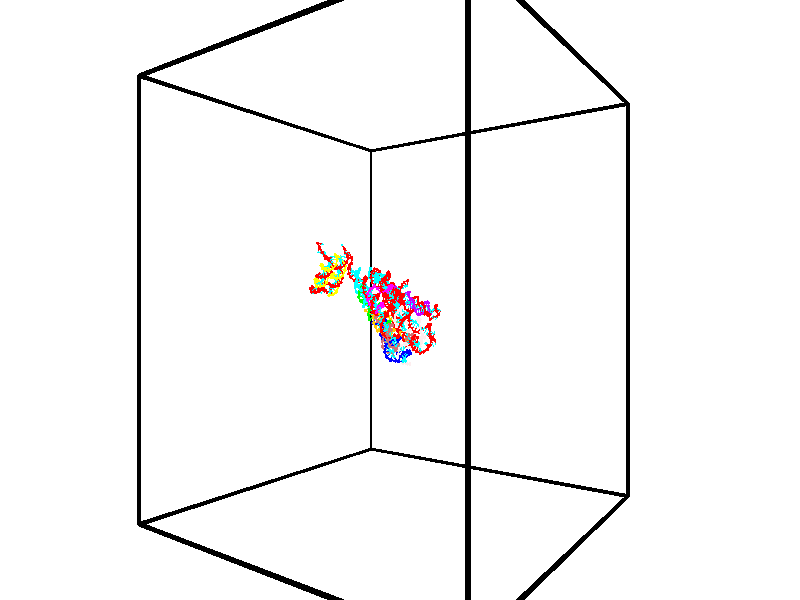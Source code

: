 // switches for output
#declare DRAW_BASES = 1; // possible values are 0, 1; only relevant for DNA ribbons
#declare DRAW_BASES_TYPE = 3; // possible values are 1, 2, 3; only relevant for DNA ribbons
#declare DRAW_FOG = 0; // set to 1 to enable fog

#include "colors.inc"

#include "transforms.inc"
background { rgb <1, 1, 1>}

#default {
   normal{
       ripples 0.25
       frequency 0.20
       turbulence 0.2
       lambda 5
   }
	finish {
		phong 0.1
		phong_size 40.
	}
}

// original window dimensions: 1024x640


// camera settings

camera {
	sky <-0, 1, 0>
	up <-0, 1, 0>
	right 1.6 * <0.581683, 0, 0.813415>
	location <-54.4937, 30, 90.4225>
	look_at <30, 30, 30>
	direction <84.4937, 0, -60.4225>
	angle 67.0682
}


# declare cpy_camera_pos = <-54.4937, 30, 90.4225>;
# if (DRAW_FOG = 1)
fog {
	fog_type 2
	up vnormalize(cpy_camera_pos)
	color rgbt<1,1,1,0.3>
	distance 1e-5
	fog_alt 3e-3
	fog_offset 48
}
# end


// LIGHTS

# declare lum = 6;
global_settings {
	ambient_light rgb lum * <0.05, 0.05, 0.05>
	max_trace_level 15
}# declare cpy_direct_light_amount = 0.25;
light_source
{	1000 * <0.231732, -1, 1.3951>,
	rgb lum * cpy_direct_light_amount
	parallel
}

light_source
{	1000 * <-0.231732, 1, -1.3951>,
	rgb lum * cpy_direct_light_amount
	parallel
}

// strand 0

// nucleotide -1

// particle -1
sphere {
	<42.248028, 33.149982, 23.108414> 0.250000
	pigment { color rgbt <1,0,0,0> }
	no_shadow
}
cylinder {
	<42.254921, 32.750042, 23.108803>,  <42.259056, 32.510078, 23.109035>, 0.100000
	pigment { color rgbt <1,0,0,0> }
	no_shadow
}
cylinder {
	<42.254921, 32.750042, 23.108803>,  <42.248028, 33.149982, 23.108414>, 0.100000
	pigment { color rgbt <1,0,0,0> }
	no_shadow
}

// particle -1
sphere {
	<42.254921, 32.750042, 23.108803> 0.100000
	pigment { color rgbt <1,0,0,0> }
	no_shadow
}
sphere {
	0, 1
	scale<0.080000,0.200000,0.300000>
	matrix <-0.935167, -0.016460, -0.353825,
		0.353788, 0.005186, -0.935311,
		0.017230, -0.999851, 0.000973,
		42.260090, 32.450089, 23.109095>
	pigment { color rgbt <0,1,1,0> }
	no_shadow
}
cylinder {
	<41.848804, 32.930149, 22.487062>,  <42.248028, 33.149982, 23.108414>, 0.130000
	pigment { color rgbt <1,0,0,0> }
	no_shadow
}

// nucleotide -1

// particle -1
sphere {
	<41.848804, 32.930149, 22.487062> 0.250000
	pigment { color rgbt <1,0,0,0> }
	no_shadow
}
cylinder {
	<41.858955, 32.628914, 22.750034>,  <41.865047, 32.448174, 22.907818>, 0.100000
	pigment { color rgbt <1,0,0,0> }
	no_shadow
}
cylinder {
	<41.858955, 32.628914, 22.750034>,  <41.848804, 32.930149, 22.487062>, 0.100000
	pigment { color rgbt <1,0,0,0> }
	no_shadow
}

// particle -1
sphere {
	<41.858955, 32.628914, 22.750034> 0.100000
	pigment { color rgbt <1,0,0,0> }
	no_shadow
}
sphere {
	0, 1
	scale<0.080000,0.200000,0.300000>
	matrix <-0.975933, -0.161145, -0.146922,
		0.216587, -0.637879, -0.739054,
		0.025377, -0.753089, 0.657429,
		41.866570, 32.402988, 22.947264>
	pigment { color rgbt <0,1,1,0> }
	no_shadow
}
cylinder {
	<41.347580, 32.537289, 22.329315>,  <41.848804, 32.930149, 22.487062>, 0.130000
	pigment { color rgbt <1,0,0,0> }
	no_shadow
}

// nucleotide -1

// particle -1
sphere {
	<41.347580, 32.537289, 22.329315> 0.250000
	pigment { color rgbt <1,0,0,0> }
	no_shadow
}
cylinder {
	<41.428055, 32.359688, 22.678574>,  <41.476341, 32.253128, 22.888128>, 0.100000
	pigment { color rgbt <1,0,0,0> }
	no_shadow
}
cylinder {
	<41.428055, 32.359688, 22.678574>,  <41.347580, 32.537289, 22.329315>, 0.100000
	pigment { color rgbt <1,0,0,0> }
	no_shadow
}

// particle -1
sphere {
	<41.428055, 32.359688, 22.678574> 0.100000
	pigment { color rgbt <1,0,0,0> }
	no_shadow
}
sphere {
	0, 1
	scale<0.080000,0.200000,0.300000>
	matrix <-0.858364, -0.509374, -0.061236,
		0.471947, -0.737158, -0.483595,
		0.201190, -0.444001, 0.873147,
		41.488411, 32.226486, 22.940517>
	pigment { color rgbt <0,1,1,0> }
	no_shadow
}
cylinder {
	<41.102612, 31.907879, 22.164442>,  <41.347580, 32.537289, 22.329315>, 0.130000
	pigment { color rgbt <1,0,0,0> }
	no_shadow
}

// nucleotide -1

// particle -1
sphere {
	<41.102612, 31.907879, 22.164442> 0.250000
	pigment { color rgbt <1,0,0,0> }
	no_shadow
}
cylinder {
	<41.064743, 31.955181, 22.559826>,  <41.042023, 31.983562, 22.797056>, 0.100000
	pigment { color rgbt <1,0,0,0> }
	no_shadow
}
cylinder {
	<41.064743, 31.955181, 22.559826>,  <41.102612, 31.907879, 22.164442>, 0.100000
	pigment { color rgbt <1,0,0,0> }
	no_shadow
}

// particle -1
sphere {
	<41.064743, 31.955181, 22.559826> 0.100000
	pigment { color rgbt <1,0,0,0> }
	no_shadow
}
sphere {
	0, 1
	scale<0.080000,0.200000,0.300000>
	matrix <-0.867062, -0.497646, -0.023505,
		0.489123, -0.859281, 0.149648,
		-0.094669, 0.118257, 0.988460,
		41.036343, 31.990658, 22.856363>
	pigment { color rgbt <0,1,1,0> }
	no_shadow
}
cylinder {
	<40.313484, 32.043816, 22.452848>,  <41.102612, 31.907879, 22.164442>, 0.130000
	pigment { color rgbt <1,0,0,0> }
	no_shadow
}

// nucleotide -1

// particle -1
sphere {
	<40.313484, 32.043816, 22.452848> 0.250000
	pigment { color rgbt <1,0,0,0> }
	no_shadow
}
cylinder {
	<39.915783, 32.001007, 22.452591>,  <39.677162, 31.975323, 22.452436>, 0.100000
	pigment { color rgbt <1,0,0,0> }
	no_shadow
}
cylinder {
	<39.915783, 32.001007, 22.452591>,  <40.313484, 32.043816, 22.452848>, 0.100000
	pigment { color rgbt <1,0,0,0> }
	no_shadow
}

// particle -1
sphere {
	<39.915783, 32.001007, 22.452591> 0.100000
	pigment { color rgbt <1,0,0,0> }
	no_shadow
}
sphere {
	0, 1
	scale<0.080000,0.200000,0.300000>
	matrix <0.045189, -0.425241, 0.903951,
		-0.097016, 0.898731, 0.427635,
		-0.994256, -0.107022, -0.000642,
		39.617504, 31.968901, 22.452398>
	pigment { color rgbt <0,1,1,0> }
	no_shadow
}
cylinder {
	<40.011219, 32.098255, 23.135592>,  <40.313484, 32.043816, 22.452848>, 0.130000
	pigment { color rgbt <1,0,0,0> }
	no_shadow
}

// nucleotide -1

// particle -1
sphere {
	<40.011219, 32.098255, 23.135592> 0.250000
	pigment { color rgbt <1,0,0,0> }
	no_shadow
}
cylinder {
	<39.715290, 31.913628, 22.939785>,  <39.537735, 31.802853, 22.822302>, 0.100000
	pigment { color rgbt <1,0,0,0> }
	no_shadow
}
cylinder {
	<39.715290, 31.913628, 22.939785>,  <40.011219, 32.098255, 23.135592>, 0.100000
	pigment { color rgbt <1,0,0,0> }
	no_shadow
}

// particle -1
sphere {
	<39.715290, 31.913628, 22.939785> 0.100000
	pigment { color rgbt <1,0,0,0> }
	no_shadow
}
sphere {
	0, 1
	scale<0.080000,0.200000,0.300000>
	matrix <-0.158737, -0.587288, 0.793660,
		-0.653812, 0.664869, 0.361220,
		-0.739820, -0.461565, -0.489515,
		39.493343, 31.775158, 22.792931>
	pigment { color rgbt <0,1,1,0> }
	no_shadow
}
cylinder {
	<39.540642, 32.152233, 23.611872>,  <40.011219, 32.098255, 23.135592>, 0.130000
	pigment { color rgbt <1,0,0,0> }
	no_shadow
}

// nucleotide -1

// particle -1
sphere {
	<39.540642, 32.152233, 23.611872> 0.250000
	pigment { color rgbt <1,0,0,0> }
	no_shadow
}
cylinder {
	<39.420574, 31.857151, 23.369980>,  <39.348534, 31.680103, 23.224846>, 0.100000
	pigment { color rgbt <1,0,0,0> }
	no_shadow
}
cylinder {
	<39.420574, 31.857151, 23.369980>,  <39.540642, 32.152233, 23.611872>, 0.100000
	pigment { color rgbt <1,0,0,0> }
	no_shadow
}

// particle -1
sphere {
	<39.420574, 31.857151, 23.369980> 0.100000
	pigment { color rgbt <1,0,0,0> }
	no_shadow
}
sphere {
	0, 1
	scale<0.080000,0.200000,0.300000>
	matrix <-0.217284, -0.564417, 0.796380,
		-0.928810, 0.370444, 0.009128,
		-0.300167, -0.737702, -0.604728,
		39.330524, 31.635839, 23.188562>
	pigment { color rgbt <0,1,1,0> }
	no_shadow
}
cylinder {
	<38.903229, 31.933710, 23.830217>,  <39.540642, 32.152233, 23.611872>, 0.130000
	pigment { color rgbt <1,0,0,0> }
	no_shadow
}

// nucleotide -1

// particle -1
sphere {
	<38.903229, 31.933710, 23.830217> 0.250000
	pigment { color rgbt <1,0,0,0> }
	no_shadow
}
cylinder {
	<39.040264, 31.627560, 23.612289>,  <39.122486, 31.443869, 23.481533>, 0.100000
	pigment { color rgbt <1,0,0,0> }
	no_shadow
}
cylinder {
	<39.040264, 31.627560, 23.612289>,  <38.903229, 31.933710, 23.830217>, 0.100000
	pigment { color rgbt <1,0,0,0> }
	no_shadow
}

// particle -1
sphere {
	<39.040264, 31.627560, 23.612289> 0.100000
	pigment { color rgbt <1,0,0,0> }
	no_shadow
}
sphere {
	0, 1
	scale<0.080000,0.200000,0.300000>
	matrix <-0.168279, -0.620529, 0.765916,
		-0.924291, -0.170714, -0.341384,
		0.342591, -0.765376, -0.544821,
		39.143044, 31.397947, 23.448843>
	pigment { color rgbt <0,1,1,0> }
	no_shadow
}
cylinder {
	<38.413261, 31.408287, 23.984333>,  <38.903229, 31.933710, 23.830217>, 0.130000
	pigment { color rgbt <1,0,0,0> }
	no_shadow
}

// nucleotide -1

// particle -1
sphere {
	<38.413261, 31.408287, 23.984333> 0.250000
	pigment { color rgbt <1,0,0,0> }
	no_shadow
}
cylinder {
	<38.758926, 31.240662, 23.872902>,  <38.966324, 31.140085, 23.806044>, 0.100000
	pigment { color rgbt <1,0,0,0> }
	no_shadow
}
cylinder {
	<38.758926, 31.240662, 23.872902>,  <38.413261, 31.408287, 23.984333>, 0.100000
	pigment { color rgbt <1,0,0,0> }
	no_shadow
}

// particle -1
sphere {
	<38.758926, 31.240662, 23.872902> 0.100000
	pigment { color rgbt <1,0,0,0> }
	no_shadow
}
sphere {
	0, 1
	scale<0.080000,0.200000,0.300000>
	matrix <-0.060634, -0.636282, 0.769070,
		-0.499543, -0.647711, -0.575262,
		0.864164, -0.419064, -0.278577,
		39.018177, 31.114943, 23.789330>
	pigment { color rgbt <0,1,1,0> }
	no_shadow
}
cylinder {
	<38.373238, 30.652300, 24.057833>,  <38.413261, 31.408287, 23.984333>, 0.130000
	pigment { color rgbt <1,0,0,0> }
	no_shadow
}

// nucleotide -1

// particle -1
sphere {
	<38.373238, 30.652300, 24.057833> 0.250000
	pigment { color rgbt <1,0,0,0> }
	no_shadow
}
cylinder {
	<38.767998, 30.716438, 24.064999>,  <39.004852, 30.754921, 24.069298>, 0.100000
	pigment { color rgbt <1,0,0,0> }
	no_shadow
}
cylinder {
	<38.767998, 30.716438, 24.064999>,  <38.373238, 30.652300, 24.057833>, 0.100000
	pigment { color rgbt <1,0,0,0> }
	no_shadow
}

// particle -1
sphere {
	<38.767998, 30.716438, 24.064999> 0.100000
	pigment { color rgbt <1,0,0,0> }
	no_shadow
}
sphere {
	0, 1
	scale<0.080000,0.200000,0.300000>
	matrix <0.091325, -0.646695, 0.757262,
		0.133013, -0.745703, -0.652866,
		0.986898, 0.160349, 0.017917,
		39.064068, 30.764544, 24.070374>
	pigment { color rgbt <0,1,1,0> }
	no_shadow
}
cylinder {
	<38.626186, 30.006191, 24.250099>,  <38.373238, 30.652300, 24.057833>, 0.130000
	pigment { color rgbt <1,0,0,0> }
	no_shadow
}

// nucleotide -1

// particle -1
sphere {
	<38.626186, 30.006191, 24.250099> 0.250000
	pigment { color rgbt <1,0,0,0> }
	no_shadow
}
cylinder {
	<38.936359, 30.247746, 24.323887>,  <39.122463, 30.392677, 24.368158>, 0.100000
	pigment { color rgbt <1,0,0,0> }
	no_shadow
}
cylinder {
	<38.936359, 30.247746, 24.323887>,  <38.626186, 30.006191, 24.250099>, 0.100000
	pigment { color rgbt <1,0,0,0> }
	no_shadow
}

// particle -1
sphere {
	<38.936359, 30.247746, 24.323887> 0.100000
	pigment { color rgbt <1,0,0,0> }
	no_shadow
}
sphere {
	0, 1
	scale<0.080000,0.200000,0.300000>
	matrix <0.213704, -0.525892, 0.823267,
		0.594170, -0.598965, -0.536846,
		0.775431, 0.603887, 0.184468,
		39.168987, 30.428911, 24.379227>
	pigment { color rgbt <0,1,1,0> }
	no_shadow
}
cylinder {
	<39.288353, 29.547764, 24.250113>,  <38.626186, 30.006191, 24.250099>, 0.130000
	pigment { color rgbt <1,0,0,0> }
	no_shadow
}

// nucleotide -1

// particle -1
sphere {
	<39.288353, 29.547764, 24.250113> 0.250000
	pigment { color rgbt <1,0,0,0> }
	no_shadow
}
cylinder {
	<39.345505, 29.891861, 24.445896>,  <39.379795, 30.098320, 24.563366>, 0.100000
	pigment { color rgbt <1,0,0,0> }
	no_shadow
}
cylinder {
	<39.345505, 29.891861, 24.445896>,  <39.288353, 29.547764, 24.250113>, 0.100000
	pigment { color rgbt <1,0,0,0> }
	no_shadow
}

// particle -1
sphere {
	<39.345505, 29.891861, 24.445896> 0.100000
	pigment { color rgbt <1,0,0,0> }
	no_shadow
}
sphere {
	0, 1
	scale<0.080000,0.200000,0.300000>
	matrix <0.320450, -0.508101, 0.799465,
		0.936428, 0.042621, -0.348261,
		0.142878, 0.860242, 0.489458,
		39.388367, 30.149933, 24.592733>
	pigment { color rgbt <0,1,1,0> }
	no_shadow
}
cylinder {
	<40.002106, 29.510300, 24.478100>,  <39.288353, 29.547764, 24.250113>, 0.130000
	pigment { color rgbt <1,0,0,0> }
	no_shadow
}

// nucleotide -1

// particle -1
sphere {
	<40.002106, 29.510300, 24.478100> 0.250000
	pigment { color rgbt <1,0,0,0> }
	no_shadow
}
cylinder {
	<39.828827, 29.794777, 24.699566>,  <39.724861, 29.965464, 24.832445>, 0.100000
	pigment { color rgbt <1,0,0,0> }
	no_shadow
}
cylinder {
	<39.828827, 29.794777, 24.699566>,  <40.002106, 29.510300, 24.478100>, 0.100000
	pigment { color rgbt <1,0,0,0> }
	no_shadow
}

// particle -1
sphere {
	<39.828827, 29.794777, 24.699566> 0.100000
	pigment { color rgbt <1,0,0,0> }
	no_shadow
}
sphere {
	0, 1
	scale<0.080000,0.200000,0.300000>
	matrix <0.425317, -0.380296, 0.821268,
		0.794638, 0.591251, -0.137742,
		-0.433193, 0.711195, 0.553666,
		39.698868, 30.008135, 24.865665>
	pigment { color rgbt <0,1,1,0> }
	no_shadow
}
cylinder {
	<40.561363, 29.896736, 24.814968>,  <40.002106, 29.510300, 24.478100>, 0.130000
	pigment { color rgbt <1,0,0,0> }
	no_shadow
}

// nucleotide -1

// particle -1
sphere {
	<40.561363, 29.896736, 24.814968> 0.250000
	pigment { color rgbt <1,0,0,0> }
	no_shadow
}
cylinder {
	<40.234131, 29.971054, 25.032673>,  <40.037792, 30.015644, 25.163296>, 0.100000
	pigment { color rgbt <1,0,0,0> }
	no_shadow
}
cylinder {
	<40.234131, 29.971054, 25.032673>,  <40.561363, 29.896736, 24.814968>, 0.100000
	pigment { color rgbt <1,0,0,0> }
	no_shadow
}

// particle -1
sphere {
	<40.234131, 29.971054, 25.032673> 0.100000
	pigment { color rgbt <1,0,0,0> }
	no_shadow
}
sphere {
	0, 1
	scale<0.080000,0.200000,0.300000>
	matrix <0.479685, -0.301611, 0.823974,
		0.317244, 0.935154, 0.157620,
		-0.818083, 0.185793, 0.544263,
		39.988705, 30.026793, 25.195951>
	pigment { color rgbt <0,1,1,0> }
	no_shadow
}
cylinder {
	<40.695091, 30.197357, 25.404310>,  <40.561363, 29.896736, 24.814968>, 0.130000
	pigment { color rgbt <1,0,0,0> }
	no_shadow
}

// nucleotide -1

// particle -1
sphere {
	<40.695091, 30.197357, 25.404310> 0.250000
	pigment { color rgbt <1,0,0,0> }
	no_shadow
}
cylinder {
	<40.336967, 30.054287, 25.510509>,  <40.122093, 29.968445, 25.574228>, 0.100000
	pigment { color rgbt <1,0,0,0> }
	no_shadow
}
cylinder {
	<40.336967, 30.054287, 25.510509>,  <40.695091, 30.197357, 25.404310>, 0.100000
	pigment { color rgbt <1,0,0,0> }
	no_shadow
}

// particle -1
sphere {
	<40.336967, 30.054287, 25.510509> 0.100000
	pigment { color rgbt <1,0,0,0> }
	no_shadow
}
sphere {
	0, 1
	scale<0.080000,0.200000,0.300000>
	matrix <0.385244, -0.322524, 0.864619,
		-0.223624, 0.876383, 0.426551,
		-0.895310, -0.357675, 0.265497,
		40.068375, 29.946985, 25.590158>
	pigment { color rgbt <0,1,1,0> }
	no_shadow
}
cylinder {
	<40.553379, 30.440811, 26.073795>,  <40.695091, 30.197357, 25.404310>, 0.130000
	pigment { color rgbt <1,0,0,0> }
	no_shadow
}

// nucleotide -1

// particle -1
sphere {
	<40.553379, 30.440811, 26.073795> 0.250000
	pigment { color rgbt <1,0,0,0> }
	no_shadow
}
cylinder {
	<40.328552, 30.113873, 26.023159>,  <40.193657, 29.917709, 25.992777>, 0.100000
	pigment { color rgbt <1,0,0,0> }
	no_shadow
}
cylinder {
	<40.328552, 30.113873, 26.023159>,  <40.553379, 30.440811, 26.073795>, 0.100000
	pigment { color rgbt <1,0,0,0> }
	no_shadow
}

// particle -1
sphere {
	<40.328552, 30.113873, 26.023159> 0.100000
	pigment { color rgbt <1,0,0,0> }
	no_shadow
}
sphere {
	0, 1
	scale<0.080000,0.200000,0.300000>
	matrix <0.277134, -0.330322, 0.902266,
		-0.779280, 0.472051, 0.412178,
		-0.562067, -0.817346, -0.126592,
		40.159931, 29.868670, 25.985182>
	pigment { color rgbt <0,1,1,0> }
	no_shadow
}
cylinder {
	<40.388348, 30.351572, 26.705303>,  <40.553379, 30.440811, 26.073795>, 0.130000
	pigment { color rgbt <1,0,0,0> }
	no_shadow
}

// nucleotide -1

// particle -1
sphere {
	<40.388348, 30.351572, 26.705303> 0.250000
	pigment { color rgbt <1,0,0,0> }
	no_shadow
}
cylinder {
	<40.300186, 29.989891, 26.558968>,  <40.247288, 29.772882, 26.471167>, 0.100000
	pigment { color rgbt <1,0,0,0> }
	no_shadow
}
cylinder {
	<40.300186, 29.989891, 26.558968>,  <40.388348, 30.351572, 26.705303>, 0.100000
	pigment { color rgbt <1,0,0,0> }
	no_shadow
}

// particle -1
sphere {
	<40.300186, 29.989891, 26.558968> 0.100000
	pigment { color rgbt <1,0,0,0> }
	no_shadow
}
sphere {
	0, 1
	scale<0.080000,0.200000,0.300000>
	matrix <0.240798, -0.413894, 0.877900,
		-0.945219, 0.105400, 0.308954,
		-0.220405, -0.904203, -0.365840,
		40.234066, 29.718630, 26.449215>
	pigment { color rgbt <0,1,1,0> }
	no_shadow
}
cylinder {
	<39.881756, 29.959335, 27.114998>,  <40.388348, 30.351572, 26.705303>, 0.130000
	pigment { color rgbt <1,0,0,0> }
	no_shadow
}

// nucleotide -1

// particle -1
sphere {
	<39.881756, 29.959335, 27.114998> 0.250000
	pigment { color rgbt <1,0,0,0> }
	no_shadow
}
cylinder {
	<40.078102, 29.662762, 26.931988>,  <40.195911, 29.484818, 26.822182>, 0.100000
	pigment { color rgbt <1,0,0,0> }
	no_shadow
}
cylinder {
	<40.078102, 29.662762, 26.931988>,  <39.881756, 29.959335, 27.114998>, 0.100000
	pigment { color rgbt <1,0,0,0> }
	no_shadow
}

// particle -1
sphere {
	<40.078102, 29.662762, 26.931988> 0.100000
	pigment { color rgbt <1,0,0,0> }
	no_shadow
}
sphere {
	0, 1
	scale<0.080000,0.200000,0.300000>
	matrix <0.045810, -0.502453, 0.863390,
		-0.870029, -0.444769, -0.212673,
		0.490867, -0.741432, -0.457524,
		40.225361, 29.440332, 26.794731>
	pigment { color rgbt <0,1,1,0> }
	no_shadow
}
cylinder {
	<39.700344, 29.356321, 27.440084>,  <39.881756, 29.959335, 27.114998>, 0.130000
	pigment { color rgbt <1,0,0,0> }
	no_shadow
}

// nucleotide -1

// particle -1
sphere {
	<39.700344, 29.356321, 27.440084> 0.250000
	pigment { color rgbt <1,0,0,0> }
	no_shadow
}
cylinder {
	<40.027157, 29.216652, 27.256550>,  <40.223244, 29.132851, 27.146429>, 0.100000
	pigment { color rgbt <1,0,0,0> }
	no_shadow
}
cylinder {
	<40.027157, 29.216652, 27.256550>,  <39.700344, 29.356321, 27.440084>, 0.100000
	pigment { color rgbt <1,0,0,0> }
	no_shadow
}

// particle -1
sphere {
	<40.027157, 29.216652, 27.256550> 0.100000
	pigment { color rgbt <1,0,0,0> }
	no_shadow
}
sphere {
	0, 1
	scale<0.080000,0.200000,0.300000>
	matrix <0.119640, -0.675797, 0.727314,
		-0.564038, -0.649137, -0.510375,
		0.817036, -0.349171, -0.458837,
		40.272266, 29.111900, 27.118898>
	pigment { color rgbt <0,1,1,0> }
	no_shadow
}
cylinder {
	<39.779751, 28.639606, 27.649214>,  <39.700344, 29.356321, 27.440084>, 0.130000
	pigment { color rgbt <1,0,0,0> }
	no_shadow
}

// nucleotide -1

// particle -1
sphere {
	<39.779751, 28.639606, 27.649214> 0.250000
	pigment { color rgbt <1,0,0,0> }
	no_shadow
}
cylinder {
	<40.142151, 28.728573, 27.505161>,  <40.359592, 28.781954, 27.418730>, 0.100000
	pigment { color rgbt <1,0,0,0> }
	no_shadow
}
cylinder {
	<40.142151, 28.728573, 27.505161>,  <39.779751, 28.639606, 27.649214>, 0.100000
	pigment { color rgbt <1,0,0,0> }
	no_shadow
}

// particle -1
sphere {
	<40.142151, 28.728573, 27.505161> 0.100000
	pigment { color rgbt <1,0,0,0> }
	no_shadow
}
sphere {
	0, 1
	scale<0.080000,0.200000,0.300000>
	matrix <0.421335, -0.392436, 0.817600,
		0.040520, -0.892482, -0.449259,
		0.905999, 0.222418, -0.360133,
		40.413952, 28.795298, 27.397121>
	pigment { color rgbt <0,1,1,0> }
	no_shadow
}
cylinder {
	<40.248299, 28.050259, 27.743971>,  <39.779751, 28.639606, 27.649214>, 0.130000
	pigment { color rgbt <1,0,0,0> }
	no_shadow
}

// nucleotide -1

// particle -1
sphere {
	<40.248299, 28.050259, 27.743971> 0.250000
	pigment { color rgbt <1,0,0,0> }
	no_shadow
}
cylinder {
	<40.486923, 28.370567, 27.722519>,  <40.630096, 28.562754, 27.709648>, 0.100000
	pigment { color rgbt <1,0,0,0> }
	no_shadow
}
cylinder {
	<40.486923, 28.370567, 27.722519>,  <40.248299, 28.050259, 27.743971>, 0.100000
	pigment { color rgbt <1,0,0,0> }
	no_shadow
}

// particle -1
sphere {
	<40.486923, 28.370567, 27.722519> 0.100000
	pigment { color rgbt <1,0,0,0> }
	no_shadow
}
sphere {
	0, 1
	scale<0.080000,0.200000,0.300000>
	matrix <0.495671, -0.315060, 0.809350,
		0.631210, -0.509410, -0.584872,
		0.596561, 0.800774, -0.053631,
		40.665890, 28.610800, 27.706430>
	pigment { color rgbt <0,1,1,0> }
	no_shadow
}
cylinder {
	<40.858082, 27.776081, 27.967712>,  <40.248299, 28.050259, 27.743971>, 0.130000
	pigment { color rgbt <1,0,0,0> }
	no_shadow
}

// nucleotide -1

// particle -1
sphere {
	<40.858082, 27.776081, 27.967712> 0.250000
	pigment { color rgbt <1,0,0,0> }
	no_shadow
}
cylinder {
	<40.929031, 28.165226, 28.027145>,  <40.971603, 28.398712, 28.062805>, 0.100000
	pigment { color rgbt <1,0,0,0> }
	no_shadow
}
cylinder {
	<40.929031, 28.165226, 28.027145>,  <40.858082, 27.776081, 27.967712>, 0.100000
	pigment { color rgbt <1,0,0,0> }
	no_shadow
}

// particle -1
sphere {
	<40.929031, 28.165226, 28.027145> 0.100000
	pigment { color rgbt <1,0,0,0> }
	no_shadow
}
sphere {
	0, 1
	scale<0.080000,0.200000,0.300000>
	matrix <0.225714, -0.187167, 0.956045,
		0.957909, -0.136044, -0.252788,
		0.177378, 0.972862, 0.148582,
		40.982246, 28.457085, 28.071720>
	pigment { color rgbt <0,1,1,0> }
	no_shadow
}
cylinder {
	<41.582691, 27.838400, 28.171230>,  <40.858082, 27.776081, 27.967712>, 0.130000
	pigment { color rgbt <1,0,0,0> }
	no_shadow
}

// nucleotide -1

// particle -1
sphere {
	<41.582691, 27.838400, 28.171230> 0.250000
	pigment { color rgbt <1,0,0,0> }
	no_shadow
}
cylinder {
	<41.378349, 28.162197, 28.286983>,  <41.255745, 28.356476, 28.356436>, 0.100000
	pigment { color rgbt <1,0,0,0> }
	no_shadow
}
cylinder {
	<41.378349, 28.162197, 28.286983>,  <41.582691, 27.838400, 28.171230>, 0.100000
	pigment { color rgbt <1,0,0,0> }
	no_shadow
}

// particle -1
sphere {
	<41.378349, 28.162197, 28.286983> 0.100000
	pigment { color rgbt <1,0,0,0> }
	no_shadow
}
sphere {
	0, 1
	scale<0.080000,0.200000,0.300000>
	matrix <0.316569, -0.135827, 0.938794,
		0.799256, 0.571199, -0.186873,
		-0.510856, 0.809495, 0.289385,
		41.225094, 28.405046, 28.373798>
	pigment { color rgbt <0,1,1,0> }
	no_shadow
}
cylinder {
	<42.013401, 28.008404, 28.601177>,  <41.582691, 27.838400, 28.171230>, 0.130000
	pigment { color rgbt <1,0,0,0> }
	no_shadow
}

// nucleotide -1

// particle -1
sphere {
	<42.013401, 28.008404, 28.601177> 0.250000
	pigment { color rgbt <1,0,0,0> }
	no_shadow
}
cylinder {
	<41.677029, 28.200542, 28.700863>,  <41.475204, 28.315826, 28.760674>, 0.100000
	pigment { color rgbt <1,0,0,0> }
	no_shadow
}
cylinder {
	<41.677029, 28.200542, 28.700863>,  <42.013401, 28.008404, 28.601177>, 0.100000
	pigment { color rgbt <1,0,0,0> }
	no_shadow
}

// particle -1
sphere {
	<41.677029, 28.200542, 28.700863> 0.100000
	pigment { color rgbt <1,0,0,0> }
	no_shadow
}
sphere {
	0, 1
	scale<0.080000,0.200000,0.300000>
	matrix <0.197119, -0.156988, 0.967729,
		0.503969, 0.862915, 0.037330,
		-0.840928, 0.480347, 0.249214,
		41.424751, 28.344646, 28.775627>
	pigment { color rgbt <0,1,1,0> }
	no_shadow
}
cylinder {
	<42.205875, 28.410755, 29.125427>,  <42.013401, 28.008404, 28.601177>, 0.130000
	pigment { color rgbt <1,0,0,0> }
	no_shadow
}

// nucleotide -1

// particle -1
sphere {
	<42.205875, 28.410755, 29.125427> 0.250000
	pigment { color rgbt <1,0,0,0> }
	no_shadow
}
cylinder {
	<41.810173, 28.374893, 29.171635>,  <41.572754, 28.353376, 29.199358>, 0.100000
	pigment { color rgbt <1,0,0,0> }
	no_shadow
}
cylinder {
	<41.810173, 28.374893, 29.171635>,  <42.205875, 28.410755, 29.125427>, 0.100000
	pigment { color rgbt <1,0,0,0> }
	no_shadow
}

// particle -1
sphere {
	<41.810173, 28.374893, 29.171635> 0.100000
	pigment { color rgbt <1,0,0,0> }
	no_shadow
}
sphere {
	0, 1
	scale<0.080000,0.200000,0.300000>
	matrix <0.113821, 0.023822, 0.993216,
		-0.091797, 0.995688, -0.013361,
		-0.989251, -0.089653, 0.115517,
		41.513397, 28.347998, 29.206289>
	pigment { color rgbt <0,1,1,0> }
	no_shadow
}
cylinder {
	<42.004917, 28.992907, 29.568964>,  <42.205875, 28.410755, 29.125427>, 0.130000
	pigment { color rgbt <1,0,0,0> }
	no_shadow
}

// nucleotide -1

// particle -1
sphere {
	<42.004917, 28.992907, 29.568964> 0.250000
	pigment { color rgbt <1,0,0,0> }
	no_shadow
}
cylinder {
	<41.711845, 28.722561, 29.600937>,  <41.536003, 28.560354, 29.620121>, 0.100000
	pigment { color rgbt <1,0,0,0> }
	no_shadow
}
cylinder {
	<41.711845, 28.722561, 29.600937>,  <42.004917, 28.992907, 29.568964>, 0.100000
	pigment { color rgbt <1,0,0,0> }
	no_shadow
}

// particle -1
sphere {
	<41.711845, 28.722561, 29.600937> 0.100000
	pigment { color rgbt <1,0,0,0> }
	no_shadow
}
sphere {
	0, 1
	scale<0.080000,0.200000,0.300000>
	matrix <0.047897, 0.065954, 0.996673,
		-0.678885, 0.734071, -0.015951,
		-0.732681, -0.675862, 0.079934,
		41.492043, 28.519802, 29.624918>
	pigment { color rgbt <0,1,1,0> }
	no_shadow
}
cylinder {
	<41.654320, 29.125755, 30.177544>,  <42.004917, 28.992907, 29.568964>, 0.130000
	pigment { color rgbt <1,0,0,0> }
	no_shadow
}

// nucleotide -1

// particle -1
sphere {
	<41.654320, 29.125755, 30.177544> 0.250000
	pigment { color rgbt <1,0,0,0> }
	no_shadow
}
cylinder {
	<41.534615, 28.752308, 30.098759>,  <41.462791, 28.528238, 30.051487>, 0.100000
	pigment { color rgbt <1,0,0,0> }
	no_shadow
}
cylinder {
	<41.534615, 28.752308, 30.098759>,  <41.654320, 29.125755, 30.177544>, 0.100000
	pigment { color rgbt <1,0,0,0> }
	no_shadow
}

// particle -1
sphere {
	<41.534615, 28.752308, 30.098759> 0.100000
	pigment { color rgbt <1,0,0,0> }
	no_shadow
}
sphere {
	0, 1
	scale<0.080000,0.200000,0.300000>
	matrix <0.010447, -0.209617, 0.977728,
		-0.954114, 0.290539, 0.072484,
		-0.299262, -0.933621, -0.196964,
		41.444836, 28.472221, 30.039669>
	pigment { color rgbt <0,1,1,0> }
	no_shadow
}
cylinder {
	<40.910801, 29.052927, 30.368620>,  <41.654320, 29.125755, 30.177544>, 0.130000
	pigment { color rgbt <1,0,0,0> }
	no_shadow
}

// nucleotide -1

// particle -1
sphere {
	<40.910801, 29.052927, 30.368620> 0.250000
	pigment { color rgbt <1,0,0,0> }
	no_shadow
}
cylinder {
	<41.147385, 28.733002, 30.409554>,  <41.289333, 28.541046, 30.434114>, 0.100000
	pigment { color rgbt <1,0,0,0> }
	no_shadow
}
cylinder {
	<41.147385, 28.733002, 30.409554>,  <40.910801, 29.052927, 30.368620>, 0.100000
	pigment { color rgbt <1,0,0,0> }
	no_shadow
}

// particle -1
sphere {
	<41.147385, 28.733002, 30.409554> 0.100000
	pigment { color rgbt <1,0,0,0> }
	no_shadow
}
sphere {
	0, 1
	scale<0.080000,0.200000,0.300000>
	matrix <-0.180860, -0.007910, 0.983477,
		-0.785791, -0.600194, -0.149333,
		0.591458, -0.799815, 0.102335,
		41.324821, 28.493057, 30.440254>
	pigment { color rgbt <0,1,1,0> }
	no_shadow
}
cylinder {
	<40.599640, 28.295662, 30.683193>,  <40.910801, 29.052927, 30.368620>, 0.130000
	pigment { color rgbt <1,0,0,0> }
	no_shadow
}

// nucleotide -1

// particle -1
sphere {
	<40.599640, 28.295662, 30.683193> 0.250000
	pigment { color rgbt <1,0,0,0> }
	no_shadow
}
cylinder {
	<40.984028, 28.355209, 30.776470>,  <41.214661, 28.390938, 30.832436>, 0.100000
	pigment { color rgbt <1,0,0,0> }
	no_shadow
}
cylinder {
	<40.984028, 28.355209, 30.776470>,  <40.599640, 28.295662, 30.683193>, 0.100000
	pigment { color rgbt <1,0,0,0> }
	no_shadow
}

// particle -1
sphere {
	<40.984028, 28.355209, 30.776470> 0.100000
	pigment { color rgbt <1,0,0,0> }
	no_shadow
}
sphere {
	0, 1
	scale<0.080000,0.200000,0.300000>
	matrix <-0.231746, -0.027235, 0.972395,
		0.151111, -0.988482, 0.008328,
		0.960968, 0.148869, 0.233192,
		41.272320, 28.399870, 30.846428>
	pigment { color rgbt <0,1,1,0> }
	no_shadow
}
cylinder {
	<40.815918, 27.803579, 31.134108>,  <40.599640, 28.295662, 30.683193>, 0.130000
	pigment { color rgbt <1,0,0,0> }
	no_shadow
}

// nucleotide -1

// particle -1
sphere {
	<40.815918, 27.803579, 31.134108> 0.250000
	pigment { color rgbt <1,0,0,0> }
	no_shadow
}
cylinder {
	<41.087395, 28.093967, 31.178547>,  <41.250282, 28.268200, 31.205210>, 0.100000
	pigment { color rgbt <1,0,0,0> }
	no_shadow
}
cylinder {
	<41.087395, 28.093967, 31.178547>,  <40.815918, 27.803579, 31.134108>, 0.100000
	pigment { color rgbt <1,0,0,0> }
	no_shadow
}

// particle -1
sphere {
	<41.087395, 28.093967, 31.178547> 0.100000
	pigment { color rgbt <1,0,0,0> }
	no_shadow
}
sphere {
	0, 1
	scale<0.080000,0.200000,0.300000>
	matrix <-0.023256, -0.129954, 0.991247,
		0.734053, -0.675337, -0.071316,
		0.678694, 0.725970, 0.111099,
		41.291004, 28.311758, 31.211876>
	pigment { color rgbt <0,1,1,0> }
	no_shadow
}
cylinder {
	<40.118042, 27.549742, 31.208252>,  <40.815918, 27.803579, 31.134108>, 0.130000
	pigment { color rgbt <1,0,0,0> }
	no_shadow
}

// nucleotide -1

// particle -1
sphere {
	<40.118042, 27.549742, 31.208252> 0.250000
	pigment { color rgbt <1,0,0,0> }
	no_shadow
}
cylinder {
	<39.786541, 27.343590, 31.295483>,  <39.587643, 27.219898, 31.347822>, 0.100000
	pigment { color rgbt <1,0,0,0> }
	no_shadow
}
cylinder {
	<39.786541, 27.343590, 31.295483>,  <40.118042, 27.549742, 31.208252>, 0.100000
	pigment { color rgbt <1,0,0,0> }
	no_shadow
}

// particle -1
sphere {
	<39.786541, 27.343590, 31.295483> 0.100000
	pigment { color rgbt <1,0,0,0> }
	no_shadow
}
sphere {
	0, 1
	scale<0.080000,0.200000,0.300000>
	matrix <-0.508588, 0.531057, -0.677729,
		0.233474, -0.672580, -0.702229,
		-0.828751, -0.515377, 0.218078,
		39.537914, 27.188976, 31.360907>
	pigment { color rgbt <0,1,1,0> }
	no_shadow
}
cylinder {
	<39.710403, 27.289948, 30.599827>,  <40.118042, 27.549742, 31.208252>, 0.130000
	pigment { color rgbt <1,0,0,0> }
	no_shadow
}

// nucleotide -1

// particle -1
sphere {
	<39.710403, 27.289948, 30.599827> 0.250000
	pigment { color rgbt <1,0,0,0> }
	no_shadow
}
cylinder {
	<39.440628, 27.293434, 30.895138>,  <39.278763, 27.295527, 31.072325>, 0.100000
	pigment { color rgbt <1,0,0,0> }
	no_shadow
}
cylinder {
	<39.440628, 27.293434, 30.895138>,  <39.710403, 27.289948, 30.599827>, 0.100000
	pigment { color rgbt <1,0,0,0> }
	no_shadow
}

// particle -1
sphere {
	<39.440628, 27.293434, 30.895138> 0.100000
	pigment { color rgbt <1,0,0,0> }
	no_shadow
}
sphere {
	0, 1
	scale<0.080000,0.200000,0.300000>
	matrix <-0.606613, 0.563478, -0.560814,
		-0.420891, -0.826085, -0.374745,
		-0.674441, 0.008717, 0.738277,
		39.238297, 27.296049, 31.116621>
	pigment { color rgbt <0,1,1,0> }
	no_shadow
}
cylinder {
	<38.967548, 26.992422, 30.365454>,  <39.710403, 27.289948, 30.599827>, 0.130000
	pigment { color rgbt <1,0,0,0> }
	no_shadow
}

// nucleotide -1

// particle -1
sphere {
	<38.967548, 26.992422, 30.365454> 0.250000
	pigment { color rgbt <1,0,0,0> }
	no_shadow
}
cylinder {
	<38.981079, 27.259502, 30.662918>,  <38.989197, 27.419750, 30.841396>, 0.100000
	pigment { color rgbt <1,0,0,0> }
	no_shadow
}
cylinder {
	<38.981079, 27.259502, 30.662918>,  <38.967548, 26.992422, 30.365454>, 0.100000
	pigment { color rgbt <1,0,0,0> }
	no_shadow
}

// particle -1
sphere {
	<38.981079, 27.259502, 30.662918> 0.100000
	pigment { color rgbt <1,0,0,0> }
	no_shadow
}
sphere {
	0, 1
	scale<0.080000,0.200000,0.300000>
	matrix <-0.665350, 0.570273, -0.481765,
		-0.745765, -0.478499, 0.463544,
		0.033823, 0.667703, 0.743659,
		38.991226, 27.459814, 30.886015>
	pigment { color rgbt <0,1,1,0> }
	no_shadow
}
cylinder {
	<38.559040, 27.665062, 30.535542>,  <38.967548, 26.992422, 30.365454>, 0.130000
	pigment { color rgbt <1,0,0,0> }
	no_shadow
}

// nucleotide -1

// particle -1
sphere {
	<38.559040, 27.665062, 30.535542> 0.250000
	pigment { color rgbt <1,0,0,0> }
	no_shadow
}
cylinder {
	<38.487480, 28.027393, 30.689148>,  <38.444546, 28.244793, 30.781313>, 0.100000
	pigment { color rgbt <1,0,0,0> }
	no_shadow
}
cylinder {
	<38.487480, 28.027393, 30.689148>,  <38.559040, 27.665062, 30.535542>, 0.100000
	pigment { color rgbt <1,0,0,0> }
	no_shadow
}

// particle -1
sphere {
	<38.487480, 28.027393, 30.689148> 0.100000
	pigment { color rgbt <1,0,0,0> }
	no_shadow
}
sphere {
	0, 1
	scale<0.080000,0.200000,0.300000>
	matrix <-0.659729, 0.179115, -0.729846,
		-0.729899, -0.383918, 0.565557,
		-0.178901, 0.905828, 0.384017,
		38.433811, 28.299141, 30.804354>
	pigment { color rgbt <0,1,1,0> }
	no_shadow
}
cylinder {
	<37.765957, 27.673943, 30.643522>,  <38.559040, 27.665062, 30.535542>, 0.130000
	pigment { color rgbt <1,0,0,0> }
	no_shadow
}

// nucleotide -1

// particle -1
sphere {
	<37.765957, 27.673943, 30.643522> 0.250000
	pigment { color rgbt <1,0,0,0> }
	no_shadow
}
cylinder {
	<37.936432, 28.028641, 30.571918>,  <38.038719, 28.241459, 30.528955>, 0.100000
	pigment { color rgbt <1,0,0,0> }
	no_shadow
}
cylinder {
	<37.936432, 28.028641, 30.571918>,  <37.765957, 27.673943, 30.643522>, 0.100000
	pigment { color rgbt <1,0,0,0> }
	no_shadow
}

// particle -1
sphere {
	<37.936432, 28.028641, 30.571918> 0.100000
	pigment { color rgbt <1,0,0,0> }
	no_shadow
}
sphere {
	0, 1
	scale<0.080000,0.200000,0.300000>
	matrix <-0.640246, 0.155869, -0.752190,
		-0.639099, 0.435187, 0.634165,
		0.426190, 0.886745, -0.179011,
		38.064289, 28.294664, 30.518215>
	pigment { color rgbt <0,1,1,0> }
	no_shadow
}
cylinder {
	<37.248959, 28.224207, 30.433210>,  <37.765957, 27.673943, 30.643522>, 0.130000
	pigment { color rgbt <1,0,0,0> }
	no_shadow
}

// nucleotide -1

// particle -1
sphere {
	<37.248959, 28.224207, 30.433210> 0.250000
	pigment { color rgbt <1,0,0,0> }
	no_shadow
}
cylinder {
	<37.588478, 28.377861, 30.287891>,  <37.792191, 28.470053, 30.200701>, 0.100000
	pigment { color rgbt <1,0,0,0> }
	no_shadow
}
cylinder {
	<37.588478, 28.377861, 30.287891>,  <37.248959, 28.224207, 30.433210>, 0.100000
	pigment { color rgbt <1,0,0,0> }
	no_shadow
}

// particle -1
sphere {
	<37.588478, 28.377861, 30.287891> 0.100000
	pigment { color rgbt <1,0,0,0> }
	no_shadow
}
sphere {
	0, 1
	scale<0.080000,0.200000,0.300000>
	matrix <-0.494945, 0.335643, -0.801482,
		-0.185940, 0.860107, 0.475018,
		0.848797, 0.384135, -0.363296,
		37.843117, 28.493101, 30.178902>
	pigment { color rgbt <0,1,1,0> }
	no_shadow
}
cylinder {
	<37.216564, 28.999687, 30.311460>,  <37.248959, 28.224207, 30.433210>, 0.130000
	pigment { color rgbt <1,0,0,0> }
	no_shadow
}

// nucleotide -1

// particle -1
sphere {
	<37.216564, 28.999687, 30.311460> 0.250000
	pigment { color rgbt <1,0,0,0> }
	no_shadow
}
cylinder {
	<37.475594, 28.820675, 30.064766>,  <37.631012, 28.713268, 29.916748>, 0.100000
	pigment { color rgbt <1,0,0,0> }
	no_shadow
}
cylinder {
	<37.475594, 28.820675, 30.064766>,  <37.216564, 28.999687, 30.311460>, 0.100000
	pigment { color rgbt <1,0,0,0> }
	no_shadow
}

// particle -1
sphere {
	<37.475594, 28.820675, 30.064766> 0.100000
	pigment { color rgbt <1,0,0,0> }
	no_shadow
}
sphere {
	0, 1
	scale<0.080000,0.200000,0.300000>
	matrix <-0.462098, 0.412920, -0.784833,
		0.605899, 0.793231, 0.060594,
		0.647574, -0.447529, -0.616738,
		37.669865, 28.686417, 29.879744>
	pigment { color rgbt <0,1,1,0> }
	no_shadow
}
cylinder {
	<37.433994, 29.486561, 29.825546>,  <37.216564, 28.999687, 30.311460>, 0.130000
	pigment { color rgbt <1,0,0,0> }
	no_shadow
}

// nucleotide -1

// particle -1
sphere {
	<37.433994, 29.486561, 29.825546> 0.250000
	pigment { color rgbt <1,0,0,0> }
	no_shadow
}
cylinder {
	<37.518929, 29.127834, 29.670300>,  <37.569889, 28.912600, 29.577150>, 0.100000
	pigment { color rgbt <1,0,0,0> }
	no_shadow
}
cylinder {
	<37.518929, 29.127834, 29.670300>,  <37.433994, 29.486561, 29.825546>, 0.100000
	pigment { color rgbt <1,0,0,0> }
	no_shadow
}

// particle -1
sphere {
	<37.518929, 29.127834, 29.670300> 0.100000
	pigment { color rgbt <1,0,0,0> }
	no_shadow
}
sphere {
	0, 1
	scale<0.080000,0.200000,0.300000>
	matrix <-0.423225, 0.273594, -0.863728,
		0.880791, 0.347663, -0.321461,
		0.212337, -0.896815, -0.388119,
		37.582630, 28.858789, 29.553864>
	pigment { color rgbt <0,1,1,0> }
	no_shadow
}
cylinder {
	<37.884056, 29.568808, 29.308538>,  <37.433994, 29.486561, 29.825546>, 0.130000
	pigment { color rgbt <1,0,0,0> }
	no_shadow
}

// nucleotide -1

// particle -1
sphere {
	<37.884056, 29.568808, 29.308538> 0.250000
	pigment { color rgbt <1,0,0,0> }
	no_shadow
}
cylinder {
	<37.691391, 29.229355, 29.221062>,  <37.575790, 29.025684, 29.168575>, 0.100000
	pigment { color rgbt <1,0,0,0> }
	no_shadow
}
cylinder {
	<37.691391, 29.229355, 29.221062>,  <37.884056, 29.568808, 29.308538>, 0.100000
	pigment { color rgbt <1,0,0,0> }
	no_shadow
}

// particle -1
sphere {
	<37.691391, 29.229355, 29.221062> 0.100000
	pigment { color rgbt <1,0,0,0> }
	no_shadow
}
sphere {
	0, 1
	scale<0.080000,0.200000,0.300000>
	matrix <-0.356993, 0.417907, -0.835410,
		0.800347, -0.324316, -0.504246,
		-0.481665, -0.848630, -0.218692,
		37.546890, 28.974766, 29.155455>
	pigment { color rgbt <0,1,1,0> }
	no_shadow
}
cylinder {
	<37.934528, 29.531229, 28.567787>,  <37.884056, 29.568808, 29.308538>, 0.130000
	pigment { color rgbt <1,0,0,0> }
	no_shadow
}

// nucleotide -1

// particle -1
sphere {
	<37.934528, 29.531229, 28.567787> 0.250000
	pigment { color rgbt <1,0,0,0> }
	no_shadow
}
cylinder {
	<37.634384, 29.275269, 28.634109>,  <37.454300, 29.121693, 28.673903>, 0.100000
	pigment { color rgbt <1,0,0,0> }
	no_shadow
}
cylinder {
	<37.634384, 29.275269, 28.634109>,  <37.934528, 29.531229, 28.567787>, 0.100000
	pigment { color rgbt <1,0,0,0> }
	no_shadow
}

// particle -1
sphere {
	<37.634384, 29.275269, 28.634109> 0.100000
	pigment { color rgbt <1,0,0,0> }
	no_shadow
}
sphere {
	0, 1
	scale<0.080000,0.200000,0.300000>
	matrix <-0.310890, 0.120258, -0.942807,
		0.583364, -0.758988, -0.289176,
		-0.750356, -0.639902, 0.165807,
		37.409279, 29.083298, 28.683851>
	pigment { color rgbt <0,1,1,0> }
	no_shadow
}
cylinder {
	<37.883518, 29.102667, 27.928013>,  <37.934528, 29.531229, 28.567787>, 0.130000
	pigment { color rgbt <1,0,0,0> }
	no_shadow
}

// nucleotide -1

// particle -1
sphere {
	<37.883518, 29.102667, 27.928013> 0.250000
	pigment { color rgbt <1,0,0,0> }
	no_shadow
}
cylinder {
	<37.537281, 29.064159, 28.124573>,  <37.329536, 29.041056, 28.242510>, 0.100000
	pigment { color rgbt <1,0,0,0> }
	no_shadow
}
cylinder {
	<37.537281, 29.064159, 28.124573>,  <37.883518, 29.102667, 27.928013>, 0.100000
	pigment { color rgbt <1,0,0,0> }
	no_shadow
}

// particle -1
sphere {
	<37.537281, 29.064159, 28.124573> 0.100000
	pigment { color rgbt <1,0,0,0> }
	no_shadow
}
sphere {
	0, 1
	scale<0.080000,0.200000,0.300000>
	matrix <-0.500289, 0.124540, -0.856855,
		0.021284, -0.987534, -0.155960,
		-0.865597, -0.096262, 0.491402,
		37.277603, 29.035280, 28.271994>
	pigment { color rgbt <0,1,1,0> }
	no_shadow
}
cylinder {
	<37.602283, 28.469503, 27.676737>,  <37.883518, 29.102667, 27.928013>, 0.130000
	pigment { color rgbt <1,0,0,0> }
	no_shadow
}

// nucleotide -1

// particle -1
sphere {
	<37.602283, 28.469503, 27.676737> 0.250000
	pigment { color rgbt <1,0,0,0> }
	no_shadow
}
cylinder {
	<37.321812, 28.718121, 27.816471>,  <37.153530, 28.867290, 27.900311>, 0.100000
	pigment { color rgbt <1,0,0,0> }
	no_shadow
}
cylinder {
	<37.321812, 28.718121, 27.816471>,  <37.602283, 28.469503, 27.676737>, 0.100000
	pigment { color rgbt <1,0,0,0> }
	no_shadow
}

// particle -1
sphere {
	<37.321812, 28.718121, 27.816471> 0.100000
	pigment { color rgbt <1,0,0,0> }
	no_shadow
}
sphere {
	0, 1
	scale<0.080000,0.200000,0.300000>
	matrix <-0.469021, -0.033072, -0.882567,
		-0.537001, -0.782681, 0.314707,
		-0.701177, 0.621543, 0.349334,
		37.111458, 28.904583, 27.921272>
	pigment { color rgbt <0,1,1,0> }
	no_shadow
}
cylinder {
	<36.970345, 28.205744, 27.352625>,  <37.602283, 28.469503, 27.676737>, 0.130000
	pigment { color rgbt <1,0,0,0> }
	no_shadow
}

// nucleotide -1

// particle -1
sphere {
	<36.970345, 28.205744, 27.352625> 0.250000
	pigment { color rgbt <1,0,0,0> }
	no_shadow
}
cylinder {
	<36.906628, 28.574570, 27.493717>,  <36.868397, 28.795866, 27.578373>, 0.100000
	pigment { color rgbt <1,0,0,0> }
	no_shadow
}
cylinder {
	<36.906628, 28.574570, 27.493717>,  <36.970345, 28.205744, 27.352625>, 0.100000
	pigment { color rgbt <1,0,0,0> }
	no_shadow
}

// particle -1
sphere {
	<36.906628, 28.574570, 27.493717> 0.100000
	pigment { color rgbt <1,0,0,0> }
	no_shadow
}
sphere {
	0, 1
	scale<0.080000,0.200000,0.300000>
	matrix <-0.439808, 0.253598, -0.861543,
		-0.883852, -0.292374, 0.365135,
		-0.159296, 0.922066, 0.352732,
		36.858837, 28.851189, 27.599537>
	pigment { color rgbt <0,1,1,0> }
	no_shadow
}
cylinder {
	<36.330814, 28.388271, 27.164829>,  <36.970345, 28.205744, 27.352625>, 0.130000
	pigment { color rgbt <1,0,0,0> }
	no_shadow
}

// nucleotide -1

// particle -1
sphere {
	<36.330814, 28.388271, 27.164829> 0.250000
	pigment { color rgbt <1,0,0,0> }
	no_shadow
}
cylinder {
	<36.472599, 28.755676, 27.234905>,  <36.557671, 28.976120, 27.276951>, 0.100000
	pigment { color rgbt <1,0,0,0> }
	no_shadow
}
cylinder {
	<36.472599, 28.755676, 27.234905>,  <36.330814, 28.388271, 27.164829>, 0.100000
	pigment { color rgbt <1,0,0,0> }
	no_shadow
}

// particle -1
sphere {
	<36.472599, 28.755676, 27.234905> 0.100000
	pigment { color rgbt <1,0,0,0> }
	no_shadow
}
sphere {
	0, 1
	scale<0.080000,0.200000,0.300000>
	matrix <-0.359788, 0.306901, -0.881115,
		-0.863081, 0.249292, 0.439255,
		0.354463, 0.918512, 0.175188,
		36.578938, 29.031231, 27.287462>
	pigment { color rgbt <0,1,1,0> }
	no_shadow
}
cylinder {
	<35.874043, 28.766243, 26.820820>,  <36.330814, 28.388271, 27.164829>, 0.130000
	pigment { color rgbt <1,0,0,0> }
	no_shadow
}

// nucleotide -1

// particle -1
sphere {
	<35.874043, 28.766243, 26.820820> 0.250000
	pigment { color rgbt <1,0,0,0> }
	no_shadow
}
cylinder {
	<36.155109, 29.042038, 26.891094>,  <36.323750, 29.207516, 26.933258>, 0.100000
	pigment { color rgbt <1,0,0,0> }
	no_shadow
}
cylinder {
	<36.155109, 29.042038, 26.891094>,  <35.874043, 28.766243, 26.820820>, 0.100000
	pigment { color rgbt <1,0,0,0> }
	no_shadow
}

// particle -1
sphere {
	<36.155109, 29.042038, 26.891094> 0.100000
	pigment { color rgbt <1,0,0,0> }
	no_shadow
}
sphere {
	0, 1
	scale<0.080000,0.200000,0.300000>
	matrix <-0.286662, 0.500319, -0.817010,
		-0.651219, 0.523722, 0.549207,
		0.702665, 0.689490, 0.175686,
		36.365910, 29.248884, 26.943800>
	pigment { color rgbt <0,1,1,0> }
	no_shadow
}
cylinder {
	<35.612583, 29.435637, 26.646797>,  <35.874043, 28.766243, 26.820820>, 0.130000
	pigment { color rgbt <1,0,0,0> }
	no_shadow
}

// nucleotide -1

// particle -1
sphere {
	<35.612583, 29.435637, 26.646797> 0.250000
	pigment { color rgbt <1,0,0,0> }
	no_shadow
}
cylinder {
	<36.005501, 29.509399, 26.633583>,  <36.241253, 29.553658, 26.625654>, 0.100000
	pigment { color rgbt <1,0,0,0> }
	no_shadow
}
cylinder {
	<36.005501, 29.509399, 26.633583>,  <35.612583, 29.435637, 26.646797>, 0.100000
	pigment { color rgbt <1,0,0,0> }
	no_shadow
}

// particle -1
sphere {
	<36.005501, 29.509399, 26.633583> 0.100000
	pigment { color rgbt <1,0,0,0> }
	no_shadow
}
sphere {
	0, 1
	scale<0.080000,0.200000,0.300000>
	matrix <-0.126228, 0.521184, -0.844058,
		-0.138431, 0.833284, 0.535233,
		0.982295, 0.184405, -0.033036,
		36.300190, 29.564720, 26.623672>
	pigment { color rgbt <0,1,1,0> }
	no_shadow
}
cylinder {
	<35.625843, 30.113327, 26.416998>,  <35.612583, 29.435637, 26.646797>, 0.130000
	pigment { color rgbt <1,0,0,0> }
	no_shadow
}

// nucleotide -1

// particle -1
sphere {
	<35.625843, 30.113327, 26.416998> 0.250000
	pigment { color rgbt <1,0,0,0> }
	no_shadow
}
cylinder {
	<35.987385, 29.957920, 26.345322>,  <36.204308, 29.864676, 26.302317>, 0.100000
	pigment { color rgbt <1,0,0,0> }
	no_shadow
}
cylinder {
	<35.987385, 29.957920, 26.345322>,  <35.625843, 30.113327, 26.416998>, 0.100000
	pigment { color rgbt <1,0,0,0> }
	no_shadow
}

// particle -1
sphere {
	<35.987385, 29.957920, 26.345322> 0.100000
	pigment { color rgbt <1,0,0,0> }
	no_shadow
}
sphere {
	0, 1
	scale<0.080000,0.200000,0.300000>
	matrix <0.103666, 0.605199, -0.789295,
		0.415101, 0.694829, 0.587285,
		0.903850, -0.388519, -0.179189,
		36.258541, 29.841364, 26.291565>
	pigment { color rgbt <0,1,1,0> }
	no_shadow
}
cylinder {
	<36.086094, 30.680750, 26.457012>,  <35.625843, 30.113327, 26.416998>, 0.130000
	pigment { color rgbt <1,0,0,0> }
	no_shadow
}

// nucleotide -1

// particle -1
sphere {
	<36.086094, 30.680750, 26.457012> 0.250000
	pigment { color rgbt <1,0,0,0> }
	no_shadow
}
cylinder {
	<36.236614, 30.387489, 26.230423>,  <36.326927, 30.211533, 26.094469>, 0.100000
	pigment { color rgbt <1,0,0,0> }
	no_shadow
}
cylinder {
	<36.236614, 30.387489, 26.230423>,  <36.086094, 30.680750, 26.457012>, 0.100000
	pigment { color rgbt <1,0,0,0> }
	no_shadow
}

// particle -1
sphere {
	<36.236614, 30.387489, 26.230423> 0.100000
	pigment { color rgbt <1,0,0,0> }
	no_shadow
}
sphere {
	0, 1
	scale<0.080000,0.200000,0.300000>
	matrix <0.194880, 0.660366, -0.725216,
		0.905771, 0.162504, 0.391372,
		0.376299, -0.733150, -0.566472,
		36.349503, 30.167543, 26.060482>
	pigment { color rgbt <0,1,1,0> }
	no_shadow
}
cylinder {
	<36.801537, 30.894773, 26.070307>,  <36.086094, 30.680750, 26.457012>, 0.130000
	pigment { color rgbt <1,0,0,0> }
	no_shadow
}

// nucleotide -1

// particle -1
sphere {
	<36.801537, 30.894773, 26.070307> 0.250000
	pigment { color rgbt <1,0,0,0> }
	no_shadow
}
cylinder {
	<36.668999, 30.575298, 25.869385>,  <36.589478, 30.383614, 25.748831>, 0.100000
	pigment { color rgbt <1,0,0,0> }
	no_shadow
}
cylinder {
	<36.668999, 30.575298, 25.869385>,  <36.801537, 30.894773, 26.070307>, 0.100000
	pigment { color rgbt <1,0,0,0> }
	no_shadow
}

// particle -1
sphere {
	<36.668999, 30.575298, 25.869385> 0.100000
	pigment { color rgbt <1,0,0,0> }
	no_shadow
}
sphere {
	0, 1
	scale<0.080000,0.200000,0.300000>
	matrix <0.164127, 0.475472, -0.864285,
		0.929125, -0.368817, -0.026459,
		-0.331343, -0.798687, -0.502306,
		36.569595, 30.335691, 25.718693>
	pigment { color rgbt <0,1,1,0> }
	no_shadow
}
cylinder {
	<37.366577, 30.840677, 25.578480>,  <36.801537, 30.894773, 26.070307>, 0.130000
	pigment { color rgbt <1,0,0,0> }
	no_shadow
}

// nucleotide -1

// particle -1
sphere {
	<37.366577, 30.840677, 25.578480> 0.250000
	pigment { color rgbt <1,0,0,0> }
	no_shadow
}
cylinder {
	<37.078957, 30.614830, 25.416409>,  <36.906384, 30.479322, 25.319166>, 0.100000
	pigment { color rgbt <1,0,0,0> }
	no_shadow
}
cylinder {
	<37.078957, 30.614830, 25.416409>,  <37.366577, 30.840677, 25.578480>, 0.100000
	pigment { color rgbt <1,0,0,0> }
	no_shadow
}

// particle -1
sphere {
	<37.078957, 30.614830, 25.416409> 0.100000
	pigment { color rgbt <1,0,0,0> }
	no_shadow
}
sphere {
	0, 1
	scale<0.080000,0.200000,0.300000>
	matrix <0.149667, 0.443530, -0.883674,
		0.678646, -0.696052, -0.234418,
		-0.719055, -0.564617, -0.405177,
		36.863239, 30.445444, 25.294855>
	pigment { color rgbt <0,1,1,0> }
	no_shadow
}
cylinder {
	<37.527985, 30.881283, 24.934637>,  <37.366577, 30.840677, 25.578480>, 0.130000
	pigment { color rgbt <1,0,0,0> }
	no_shadow
}

// nucleotide -1

// particle -1
sphere {
	<37.527985, 30.881283, 24.934637> 0.250000
	pigment { color rgbt <1,0,0,0> }
	no_shadow
}
cylinder {
	<37.195847, 30.680340, 24.838165>,  <36.996563, 30.559774, 24.780283>, 0.100000
	pigment { color rgbt <1,0,0,0> }
	no_shadow
}
cylinder {
	<37.195847, 30.680340, 24.838165>,  <37.527985, 30.881283, 24.934637>, 0.100000
	pigment { color rgbt <1,0,0,0> }
	no_shadow
}

// particle -1
sphere {
	<37.195847, 30.680340, 24.838165> 0.100000
	pigment { color rgbt <1,0,0,0> }
	no_shadow
}
sphere {
	0, 1
	scale<0.080000,0.200000,0.300000>
	matrix <0.096282, 0.296958, -0.950024,
		0.548872, -0.812067, -0.198209,
		-0.830343, -0.502358, -0.241180,
		36.946743, 30.529633, 24.765812>
	pigment { color rgbt <0,1,1,0> }
	no_shadow
}
cylinder {
	<37.742367, 30.535147, 24.406984>,  <37.527985, 30.881283, 24.934637>, 0.130000
	pigment { color rgbt <1,0,0,0> }
	no_shadow
}

// nucleotide -1

// particle -1
sphere {
	<37.742367, 30.535147, 24.406984> 0.250000
	pigment { color rgbt <1,0,0,0> }
	no_shadow
}
cylinder {
	<37.349163, 30.607494, 24.394463>,  <37.113239, 30.650904, 24.386950>, 0.100000
	pigment { color rgbt <1,0,0,0> }
	no_shadow
}
cylinder {
	<37.349163, 30.607494, 24.394463>,  <37.742367, 30.535147, 24.406984>, 0.100000
	pigment { color rgbt <1,0,0,0> }
	no_shadow
}

// particle -1
sphere {
	<37.349163, 30.607494, 24.394463> 0.100000
	pigment { color rgbt <1,0,0,0> }
	no_shadow
}
sphere {
	0, 1
	scale<0.080000,0.200000,0.300000>
	matrix <0.069962, 0.211504, -0.974870,
		-0.169704, -0.960496, -0.220564,
		-0.983009, 0.180871, -0.031305,
		37.054260, 30.661755, 24.385071>
	pigment { color rgbt <0,1,1,0> }
	no_shadow
}
cylinder {
	<37.449913, 30.190548, 23.838705>,  <37.742367, 30.535147, 24.406984>, 0.130000
	pigment { color rgbt <1,0,0,0> }
	no_shadow
}

// nucleotide -1

// particle -1
sphere {
	<37.449913, 30.190548, 23.838705> 0.250000
	pigment { color rgbt <1,0,0,0> }
	no_shadow
}
cylinder {
	<37.205585, 30.499653, 23.907688>,  <37.058990, 30.685116, 23.949078>, 0.100000
	pigment { color rgbt <1,0,0,0> }
	no_shadow
}
cylinder {
	<37.205585, 30.499653, 23.907688>,  <37.449913, 30.190548, 23.838705>, 0.100000
	pigment { color rgbt <1,0,0,0> }
	no_shadow
}

// particle -1
sphere {
	<37.205585, 30.499653, 23.907688> 0.100000
	pigment { color rgbt <1,0,0,0> }
	no_shadow
}
sphere {
	0, 1
	scale<0.080000,0.200000,0.300000>
	matrix <0.140989, 0.320484, -0.936703,
		-0.779120, -0.547837, -0.304707,
		-0.610814, 0.772764, 0.172456,
		37.022343, 30.731482, 23.959425>
	pigment { color rgbt <0,1,1,0> }
	no_shadow
}
cylinder {
	<37.144478, 30.254782, 23.195959>,  <37.449913, 30.190548, 23.838705>, 0.130000
	pigment { color rgbt <1,0,0,0> }
	no_shadow
}

// nucleotide -1

// particle -1
sphere {
	<37.144478, 30.254782, 23.195959> 0.250000
	pigment { color rgbt <1,0,0,0> }
	no_shadow
}
cylinder {
	<37.022579, 30.594326, 23.368732>,  <36.949440, 30.798052, 23.472397>, 0.100000
	pigment { color rgbt <1,0,0,0> }
	no_shadow
}
cylinder {
	<37.022579, 30.594326, 23.368732>,  <37.144478, 30.254782, 23.195959>, 0.100000
	pigment { color rgbt <1,0,0,0> }
	no_shadow
}

// particle -1
sphere {
	<37.022579, 30.594326, 23.368732> 0.100000
	pigment { color rgbt <1,0,0,0> }
	no_shadow
}
sphere {
	0, 1
	scale<0.080000,0.200000,0.300000>
	matrix <0.022280, 0.459736, -0.887776,
		-0.952172, -0.260925, -0.159016,
		-0.304748, 0.848859, 0.431934,
		36.931156, 30.848984, 23.498312>
	pigment { color rgbt <0,1,1,0> }
	no_shadow
}
cylinder {
	<36.622631, 30.482958, 22.714375>,  <37.144478, 30.254782, 23.195959>, 0.130000
	pigment { color rgbt <1,0,0,0> }
	no_shadow
}

// nucleotide -1

// particle -1
sphere {
	<36.622631, 30.482958, 22.714375> 0.250000
	pigment { color rgbt <1,0,0,0> }
	no_shadow
}
cylinder {
	<36.749371, 30.777031, 22.954079>,  <36.825417, 30.953474, 23.097900>, 0.100000
	pigment { color rgbt <1,0,0,0> }
	no_shadow
}
cylinder {
	<36.749371, 30.777031, 22.954079>,  <36.622631, 30.482958, 22.714375>, 0.100000
	pigment { color rgbt <1,0,0,0> }
	no_shadow
}

// particle -1
sphere {
	<36.749371, 30.777031, 22.954079> 0.100000
	pigment { color rgbt <1,0,0,0> }
	no_shadow
}
sphere {
	0, 1
	scale<0.080000,0.200000,0.300000>
	matrix <0.001647, 0.631386, -0.775467,
		-0.948474, 0.246695, 0.198845,
		0.316852, 0.735182, 0.599259,
		36.844425, 30.997585, 23.133856>
	pigment { color rgbt <0,1,1,0> }
	no_shadow
}
cylinder {
	<36.137146, 31.004696, 22.750259>,  <36.622631, 30.482958, 22.714375>, 0.130000
	pigment { color rgbt <1,0,0,0> }
	no_shadow
}

// nucleotide -1

// particle -1
sphere {
	<36.137146, 31.004696, 22.750259> 0.250000
	pigment { color rgbt <1,0,0,0> }
	no_shadow
}
cylinder {
	<36.500946, 31.160389, 22.808651>,  <36.719227, 31.253805, 22.843685>, 0.100000
	pigment { color rgbt <1,0,0,0> }
	no_shadow
}
cylinder {
	<36.500946, 31.160389, 22.808651>,  <36.137146, 31.004696, 22.750259>, 0.100000
	pigment { color rgbt <1,0,0,0> }
	no_shadow
}

// particle -1
sphere {
	<36.500946, 31.160389, 22.808651> 0.100000
	pigment { color rgbt <1,0,0,0> }
	no_shadow
}
sphere {
	0, 1
	scale<0.080000,0.200000,0.300000>
	matrix <-0.070520, 0.490528, -0.868567,
		-0.409681, 0.779667, 0.473583,
		0.909499, 0.389233, 0.145978,
		36.773796, 31.277159, 22.852444>
	pigment { color rgbt <0,1,1,0> }
	no_shadow
}
cylinder {
	<36.106735, 31.578222, 22.326101>,  <36.137146, 31.004696, 22.750259>, 0.130000
	pigment { color rgbt <1,0,0,0> }
	no_shadow
}

// nucleotide -1

// particle -1
sphere {
	<36.106735, 31.578222, 22.326101> 0.250000
	pigment { color rgbt <1,0,0,0> }
	no_shadow
}
cylinder {
	<36.495461, 31.605034, 22.416504>,  <36.728695, 31.621120, 22.470745>, 0.100000
	pigment { color rgbt <1,0,0,0> }
	no_shadow
}
cylinder {
	<36.495461, 31.605034, 22.416504>,  <36.106735, 31.578222, 22.326101>, 0.100000
	pigment { color rgbt <1,0,0,0> }
	no_shadow
}

// particle -1
sphere {
	<36.495461, 31.605034, 22.416504> 0.100000
	pigment { color rgbt <1,0,0,0> }
	no_shadow
}
sphere {
	0, 1
	scale<0.080000,0.200000,0.300000>
	matrix <0.132183, 0.638879, -0.757866,
		-0.195189, 0.766382, 0.612013,
		0.971817, 0.067030, 0.226005,
		36.787006, 31.625143, 22.484306>
	pigment { color rgbt <0,1,1,0> }
	no_shadow
}
cylinder {
	<36.333385, 32.388588, 22.425013>,  <36.106735, 31.578222, 22.326101>, 0.130000
	pigment { color rgbt <1,0,0,0> }
	no_shadow
}

// nucleotide -1

// particle -1
sphere {
	<36.333385, 32.388588, 22.425013> 0.250000
	pigment { color rgbt <1,0,0,0> }
	no_shadow
}
cylinder {
	<36.602608, 32.127697, 22.285530>,  <36.764141, 31.971163, 22.201841>, 0.100000
	pigment { color rgbt <1,0,0,0> }
	no_shadow
}
cylinder {
	<36.602608, 32.127697, 22.285530>,  <36.333385, 32.388588, 22.425013>, 0.100000
	pigment { color rgbt <1,0,0,0> }
	no_shadow
}

// particle -1
sphere {
	<36.602608, 32.127697, 22.285530> 0.100000
	pigment { color rgbt <1,0,0,0> }
	no_shadow
}
sphere {
	0, 1
	scale<0.080000,0.200000,0.300000>
	matrix <0.371653, 0.705898, -0.602977,
		0.639429, 0.276240, 0.717511,
		0.673056, -0.652227, -0.348707,
		36.804523, 31.932030, 22.180918>
	pigment { color rgbt <0,1,1,0> }
	no_shadow
}
cylinder {
	<36.078041, 32.862892, 22.078316>,  <36.333385, 32.388588, 22.425013>, 0.130000
	pigment { color rgbt <1,0,0,0> }
	no_shadow
}

// nucleotide -1

// particle -1
sphere {
	<36.078041, 32.862892, 22.078316> 0.250000
	pigment { color rgbt <1,0,0,0> }
	no_shadow
}
cylinder {
	<35.720516, 32.989994, 21.951740>,  <35.506001, 33.066254, 21.875795>, 0.100000
	pigment { color rgbt <1,0,0,0> }
	no_shadow
}
cylinder {
	<35.720516, 32.989994, 21.951740>,  <36.078041, 32.862892, 22.078316>, 0.100000
	pigment { color rgbt <1,0,0,0> }
	no_shadow
}

// particle -1
sphere {
	<35.720516, 32.989994, 21.951740> 0.100000
	pigment { color rgbt <1,0,0,0> }
	no_shadow
}
sphere {
	0, 1
	scale<0.080000,0.200000,0.300000>
	matrix <-0.325339, 0.026180, 0.945235,
		0.308637, 0.947812, 0.079977,
		-0.893811, 0.317754, -0.316440,
		35.452374, 33.085320, 21.856808>
	pigment { color rgbt <0,1,1,0> }
	no_shadow
}
cylinder {
	<35.837723, 33.497761, 22.472206>,  <36.078041, 32.862892, 22.078316>, 0.130000
	pigment { color rgbt <1,0,0,0> }
	no_shadow
}

// nucleotide -1

// particle -1
sphere {
	<35.837723, 33.497761, 22.472206> 0.250000
	pigment { color rgbt <1,0,0,0> }
	no_shadow
}
cylinder {
	<35.534912, 33.283398, 22.322689>,  <35.353226, 33.154781, 22.232979>, 0.100000
	pigment { color rgbt <1,0,0,0> }
	no_shadow
}
cylinder {
	<35.534912, 33.283398, 22.322689>,  <35.837723, 33.497761, 22.472206>, 0.100000
	pigment { color rgbt <1,0,0,0> }
	no_shadow
}

// particle -1
sphere {
	<35.534912, 33.283398, 22.322689> 0.100000
	pigment { color rgbt <1,0,0,0> }
	no_shadow
}
sphere {
	0, 1
	scale<0.080000,0.200000,0.300000>
	matrix <-0.318794, -0.196423, 0.927248,
		-0.570339, 0.821111, -0.022146,
		-0.757023, -0.535905, -0.373793,
		35.307804, 33.122627, 22.210550>
	pigment { color rgbt <0,1,1,0> }
	no_shadow
}
cylinder {
	<35.379505, 33.725414, 22.934881>,  <35.837723, 33.497761, 22.472206>, 0.130000
	pigment { color rgbt <1,0,0,0> }
	no_shadow
}

// nucleotide -1

// particle -1
sphere {
	<35.379505, 33.725414, 22.934881> 0.250000
	pigment { color rgbt <1,0,0,0> }
	no_shadow
}
cylinder {
	<35.258480, 33.392303, 22.749435>,  <35.185867, 33.192436, 22.638168>, 0.100000
	pigment { color rgbt <1,0,0,0> }
	no_shadow
}
cylinder {
	<35.258480, 33.392303, 22.749435>,  <35.379505, 33.725414, 22.934881>, 0.100000
	pigment { color rgbt <1,0,0,0> }
	no_shadow
}

// particle -1
sphere {
	<35.258480, 33.392303, 22.749435> 0.100000
	pigment { color rgbt <1,0,0,0> }
	no_shadow
}
sphere {
	0, 1
	scale<0.080000,0.200000,0.300000>
	matrix <-0.623324, -0.195095, 0.757235,
		-0.721058, 0.518091, -0.460062,
		-0.302561, -0.832778, -0.463614,
		35.167713, 33.142471, 22.610352>
	pigment { color rgbt <0,1,1,0> }
	no_shadow
}
cylinder {
	<34.668968, 33.722805, 23.006937>,  <35.379505, 33.725414, 22.934881>, 0.130000
	pigment { color rgbt <1,0,0,0> }
	no_shadow
}

// nucleotide -1

// particle -1
sphere {
	<34.668968, 33.722805, 23.006937> 0.250000
	pigment { color rgbt <1,0,0,0> }
	no_shadow
}
cylinder {
	<34.840740, 33.362103, 22.987202>,  <34.943802, 33.145683, 22.975361>, 0.100000
	pigment { color rgbt <1,0,0,0> }
	no_shadow
}
cylinder {
	<34.840740, 33.362103, 22.987202>,  <34.668968, 33.722805, 23.006937>, 0.100000
	pigment { color rgbt <1,0,0,0> }
	no_shadow
}

// particle -1
sphere {
	<34.840740, 33.362103, 22.987202> 0.100000
	pigment { color rgbt <1,0,0,0> }
	no_shadow
}
sphere {
	0, 1
	scale<0.080000,0.200000,0.300000>
	matrix <-0.481057, -0.274638, 0.832561,
		-0.764313, -0.333791, -0.551732,
		0.429428, -0.901752, -0.049337,
		34.969570, 33.091576, 22.972401>
	pigment { color rgbt <0,1,1,0> }
	no_shadow
}
cylinder {
	<34.157314, 33.174465, 23.225092>,  <34.668968, 33.722805, 23.006937>, 0.130000
	pigment { color rgbt <1,0,0,0> }
	no_shadow
}

// nucleotide -1

// particle -1
sphere {
	<34.157314, 33.174465, 23.225092> 0.250000
	pigment { color rgbt <1,0,0,0> }
	no_shadow
}
cylinder {
	<34.530922, 33.085526, 23.336933>,  <34.755085, 33.032162, 23.404037>, 0.100000
	pigment { color rgbt <1,0,0,0> }
	no_shadow
}
cylinder {
	<34.530922, 33.085526, 23.336933>,  <34.157314, 33.174465, 23.225092>, 0.100000
	pigment { color rgbt <1,0,0,0> }
	no_shadow
}

// particle -1
sphere {
	<34.530922, 33.085526, 23.336933> 0.100000
	pigment { color rgbt <1,0,0,0> }
	no_shadow
}
sphere {
	0, 1
	scale<0.080000,0.200000,0.300000>
	matrix <-0.357206, -0.571340, 0.738901,
		-0.004545, -0.790020, -0.613064,
		0.934015, -0.222349, 0.279603,
		34.811127, 33.018822, 23.420815>
	pigment { color rgbt <0,1,1,0> }
	no_shadow
}
cylinder {
	<34.366283, 32.331711, 23.155643>,  <34.157314, 33.174465, 23.225092>, 0.130000
	pigment { color rgbt <1,0,0,0> }
	no_shadow
}

// nucleotide -1

// particle -1
sphere {
	<34.366283, 32.331711, 23.155643> 0.250000
	pigment { color rgbt <1,0,0,0> }
	no_shadow
}
cylinder {
	<34.567078, 32.545166, 23.427891>,  <34.687553, 32.673241, 23.591240>, 0.100000
	pigment { color rgbt <1,0,0,0> }
	no_shadow
}
cylinder {
	<34.567078, 32.545166, 23.427891>,  <34.366283, 32.331711, 23.155643>, 0.100000
	pigment { color rgbt <1,0,0,0> }
	no_shadow
}

// particle -1
sphere {
	<34.567078, 32.545166, 23.427891> 0.100000
	pigment { color rgbt <1,0,0,0> }
	no_shadow
}
sphere {
	0, 1
	scale<0.080000,0.200000,0.300000>
	matrix <-0.387676, -0.564632, 0.728628,
		0.773125, -0.629616, -0.076554,
		0.501981, 0.533642, 0.680618,
		34.717670, 32.705257, 23.632076>
	pigment { color rgbt <0,1,1,0> }
	no_shadow
}
cylinder {
	<34.886677, 31.915466, 23.529978>,  <34.366283, 32.331711, 23.155643>, 0.130000
	pigment { color rgbt <1,0,0,0> }
	no_shadow
}

// nucleotide -1

// particle -1
sphere {
	<34.886677, 31.915466, 23.529978> 0.250000
	pigment { color rgbt <1,0,0,0> }
	no_shadow
}
cylinder {
	<34.675446, 32.167297, 23.757931>,  <34.548706, 32.318398, 23.894703>, 0.100000
	pigment { color rgbt <1,0,0,0> }
	no_shadow
}
cylinder {
	<34.675446, 32.167297, 23.757931>,  <34.886677, 31.915466, 23.529978>, 0.100000
	pigment { color rgbt <1,0,0,0> }
	no_shadow
}

// particle -1
sphere {
	<34.675446, 32.167297, 23.757931> 0.100000
	pigment { color rgbt <1,0,0,0> }
	no_shadow
}
sphere {
	0, 1
	scale<0.080000,0.200000,0.300000>
	matrix <-0.202637, -0.745120, 0.635401,
		0.824667, 0.220061, 0.521056,
		-0.528076, 0.629579, 0.569883,
		34.517021, 32.356171, 23.928896>
	pigment { color rgbt <0,1,1,0> }
	no_shadow
}
cylinder {
	<35.100750, 31.903353, 24.270269>,  <34.886677, 31.915466, 23.529978>, 0.130000
	pigment { color rgbt <1,0,0,0> }
	no_shadow
}

// nucleotide -1

// particle -1
sphere {
	<35.100750, 31.903353, 24.270269> 0.250000
	pigment { color rgbt <1,0,0,0> }
	no_shadow
}
cylinder {
	<34.715645, 32.008415, 24.244656>,  <34.484581, 32.071453, 24.229288>, 0.100000
	pigment { color rgbt <1,0,0,0> }
	no_shadow
}
cylinder {
	<34.715645, 32.008415, 24.244656>,  <35.100750, 31.903353, 24.270269>, 0.100000
	pigment { color rgbt <1,0,0,0> }
	no_shadow
}

// particle -1
sphere {
	<34.715645, 32.008415, 24.244656> 0.100000
	pigment { color rgbt <1,0,0,0> }
	no_shadow
}
sphere {
	0, 1
	scale<0.080000,0.200000,0.300000>
	matrix <-0.256270, -0.811220, 0.525593,
		0.086105, 0.522431, 0.848323,
		-0.962762, 0.262656, -0.064033,
		34.426815, 32.087212, 24.225445>
	pigment { color rgbt <0,1,1,0> }
	no_shadow
}
cylinder {
	<34.801785, 31.672068, 24.858746>,  <35.100750, 31.903353, 24.270269>, 0.130000
	pigment { color rgbt <1,0,0,0> }
	no_shadow
}

// nucleotide -1

// particle -1
sphere {
	<34.801785, 31.672068, 24.858746> 0.250000
	pigment { color rgbt <1,0,0,0> }
	no_shadow
}
cylinder {
	<34.467003, 31.764660, 24.660381>,  <34.266136, 31.820215, 24.541363>, 0.100000
	pigment { color rgbt <1,0,0,0> }
	no_shadow
}
cylinder {
	<34.467003, 31.764660, 24.660381>,  <34.801785, 31.672068, 24.858746>, 0.100000
	pigment { color rgbt <1,0,0,0> }
	no_shadow
}

// particle -1
sphere {
	<34.467003, 31.764660, 24.660381> 0.100000
	pigment { color rgbt <1,0,0,0> }
	no_shadow
}
sphere {
	0, 1
	scale<0.080000,0.200000,0.300000>
	matrix <-0.512028, -0.651146, 0.560211,
		-0.193231, 0.722789, 0.663504,
		-0.836952, 0.231482, -0.495910,
		34.215916, 31.834105, 24.511608>
	pigment { color rgbt <0,1,1,0> }
	no_shadow
}
cylinder {
	<34.319939, 31.788395, 25.310581>,  <34.801785, 31.672068, 24.858746>, 0.130000
	pigment { color rgbt <1,0,0,0> }
	no_shadow
}

// nucleotide -1

// particle -1
sphere {
	<34.319939, 31.788395, 25.310581> 0.250000
	pigment { color rgbt <1,0,0,0> }
	no_shadow
}
cylinder {
	<34.101425, 31.699635, 24.987511>,  <33.970318, 31.646378, 24.793669>, 0.100000
	pigment { color rgbt <1,0,0,0> }
	no_shadow
}
cylinder {
	<34.101425, 31.699635, 24.987511>,  <34.319939, 31.788395, 25.310581>, 0.100000
	pigment { color rgbt <1,0,0,0> }
	no_shadow
}

// particle -1
sphere {
	<34.101425, 31.699635, 24.987511> 0.100000
	pigment { color rgbt <1,0,0,0> }
	no_shadow
}
sphere {
	0, 1
	scale<0.080000,0.200000,0.300000>
	matrix <-0.551646, -0.630290, 0.546280,
		-0.630290, 0.743972, 0.221903,
		-0.546280, -0.221903, -0.807674,
		33.937542, 31.633064, 24.745209>
	pigment { color rgbt <0,1,1,0> }
	no_shadow
}
cylinder {
	<33.599537, 31.689457, 25.595518>,  <34.319939, 31.788395, 25.310581>, 0.130000
	pigment { color rgbt <1,0,0,0> }
	no_shadow
}

// nucleotide -1

// particle -1
sphere {
	<33.599537, 31.689457, 25.595518> 0.250000
	pigment { color rgbt <1,0,0,0> }
	no_shadow
}
cylinder {
	<33.568241, 31.508938, 25.239944>,  <33.549461, 31.400625, 25.026600>, 0.100000
	pigment { color rgbt <1,0,0,0> }
	no_shadow
}
cylinder {
	<33.568241, 31.508938, 25.239944>,  <33.599537, 31.689457, 25.595518>, 0.100000
	pigment { color rgbt <1,0,0,0> }
	no_shadow
}

// particle -1
sphere {
	<33.568241, 31.508938, 25.239944> 0.100000
	pigment { color rgbt <1,0,0,0> }
	no_shadow
}
sphere {
	0, 1
	scale<0.080000,0.200000,0.300000>
	matrix <-0.683971, -0.624417, 0.377210,
		-0.725301, 0.637521, -0.259818,
		-0.078244, -0.451299, -0.888936,
		33.544769, 31.373549, 24.973263>
	pigment { color rgbt <0,1,1,0> }
	no_shadow
}
cylinder {
	<32.949020, 31.609642, 25.535437>,  <33.599537, 31.689457, 25.595518>, 0.130000
	pigment { color rgbt <1,0,0,0> }
	no_shadow
}

// nucleotide -1

// particle -1
sphere {
	<32.949020, 31.609642, 25.535437> 0.250000
	pigment { color rgbt <1,0,0,0> }
	no_shadow
}
cylinder {
	<33.102577, 31.348068, 25.274670>,  <33.194710, 31.191124, 25.118210>, 0.100000
	pigment { color rgbt <1,0,0,0> }
	no_shadow
}
cylinder {
	<33.102577, 31.348068, 25.274670>,  <32.949020, 31.609642, 25.535437>, 0.100000
	pigment { color rgbt <1,0,0,0> }
	no_shadow
}

// particle -1
sphere {
	<33.102577, 31.348068, 25.274670> 0.100000
	pigment { color rgbt <1,0,0,0> }
	no_shadow
}
sphere {
	0, 1
	scale<0.080000,0.200000,0.300000>
	matrix <-0.600330, -0.713191, 0.361887,
		-0.701593, 0.252441, -0.666364,
		0.383890, -0.653935, -0.651918,
		33.217743, 31.151888, 25.079094>
	pigment { color rgbt <0,1,1,0> }
	no_shadow
}
cylinder {
	<32.396236, 31.207344, 25.278795>,  <32.949020, 31.609642, 25.535437>, 0.130000
	pigment { color rgbt <1,0,0,0> }
	no_shadow
}

// nucleotide -1

// particle -1
sphere {
	<32.396236, 31.207344, 25.278795> 0.250000
	pigment { color rgbt <1,0,0,0> }
	no_shadow
}
cylinder {
	<32.721367, 30.985104, 25.208797>,  <32.916447, 30.851759, 25.166800>, 0.100000
	pigment { color rgbt <1,0,0,0> }
	no_shadow
}
cylinder {
	<32.721367, 30.985104, 25.208797>,  <32.396236, 31.207344, 25.278795>, 0.100000
	pigment { color rgbt <1,0,0,0> }
	no_shadow
}

// particle -1
sphere {
	<32.721367, 30.985104, 25.208797> 0.100000
	pigment { color rgbt <1,0,0,0> }
	no_shadow
}
sphere {
	0, 1
	scale<0.080000,0.200000,0.300000>
	matrix <-0.459746, -0.796368, 0.392978,
		-0.357696, -0.238971, -0.902744,
		0.812827, -0.555599, -0.174992,
		32.965214, 30.818424, 25.156300>
	pigment { color rgbt <0,1,1,0> }
	no_shadow
}
cylinder {
	<32.065491, 30.586397, 24.947561>,  <32.396236, 31.207344, 25.278795>, 0.130000
	pigment { color rgbt <1,0,0,0> }
	no_shadow
}

// nucleotide -1

// particle -1
sphere {
	<32.065491, 30.586397, 24.947561> 0.250000
	pigment { color rgbt <1,0,0,0> }
	no_shadow
}
cylinder {
	<32.424751, 30.495789, 25.098301>,  <32.640308, 30.441423, 25.188745>, 0.100000
	pigment { color rgbt <1,0,0,0> }
	no_shadow
}
cylinder {
	<32.424751, 30.495789, 25.098301>,  <32.065491, 30.586397, 24.947561>, 0.100000
	pigment { color rgbt <1,0,0,0> }
	no_shadow
}

// particle -1
sphere {
	<32.424751, 30.495789, 25.098301> 0.100000
	pigment { color rgbt <1,0,0,0> }
	no_shadow
}
sphere {
	0, 1
	scale<0.080000,0.200000,0.300000>
	matrix <-0.313236, -0.931112, 0.186854,
		0.308563, -0.285866, -0.907232,
		0.898149, -0.226521, 0.376850,
		32.694195, 30.427832, 25.211355>
	pigment { color rgbt <0,1,1,0> }
	no_shadow
}
cylinder {
	<32.080692, 29.858997, 24.900827>,  <32.065491, 30.586397, 24.947561>, 0.130000
	pigment { color rgbt <1,0,0,0> }
	no_shadow
}

// nucleotide -1

// particle -1
sphere {
	<32.080692, 29.858997, 24.900827> 0.250000
	pigment { color rgbt <1,0,0,0> }
	no_shadow
}
cylinder {
	<32.375664, 29.925606, 25.162659>,  <32.552647, 29.965570, 25.319757>, 0.100000
	pigment { color rgbt <1,0,0,0> }
	no_shadow
}
cylinder {
	<32.375664, 29.925606, 25.162659>,  <32.080692, 29.858997, 24.900827>, 0.100000
	pigment { color rgbt <1,0,0,0> }
	no_shadow
}

// particle -1
sphere {
	<32.375664, 29.925606, 25.162659> 0.100000
	pigment { color rgbt <1,0,0,0> }
	no_shadow
}
sphere {
	0, 1
	scale<0.080000,0.200000,0.300000>
	matrix <-0.280983, -0.805658, 0.521502,
		0.614208, -0.568495, -0.547323,
		0.737426, 0.166522, 0.654578,
		32.596893, 29.975563, 25.359032>
	pigment { color rgbt <0,1,1,0> }
	no_shadow
}
cylinder {
	<32.308693, 29.159859, 25.042231>,  <32.080692, 29.858997, 24.900827>, 0.130000
	pigment { color rgbt <1,0,0,0> }
	no_shadow
}

// nucleotide -1

// particle -1
sphere {
	<32.308693, 29.159859, 25.042231> 0.250000
	pigment { color rgbt <1,0,0,0> }
	no_shadow
}
cylinder {
	<32.466263, 29.383556, 25.334003>,  <32.560802, 29.517775, 25.509068>, 0.100000
	pigment { color rgbt <1,0,0,0> }
	no_shadow
}
cylinder {
	<32.466263, 29.383556, 25.334003>,  <32.308693, 29.159859, 25.042231>, 0.100000
	pigment { color rgbt <1,0,0,0> }
	no_shadow
}

// particle -1
sphere {
	<32.466263, 29.383556, 25.334003> 0.100000
	pigment { color rgbt <1,0,0,0> }
	no_shadow
}
sphere {
	0, 1
	scale<0.080000,0.200000,0.300000>
	matrix <-0.193691, -0.725270, 0.660657,
		0.898504, -0.401531, -0.177378,
		0.393921, 0.559246, 0.729431,
		32.584438, 29.551331, 25.552834>
	pigment { color rgbt <0,1,1,0> }
	no_shadow
}
cylinder {
	<32.968624, 28.835009, 25.249266>,  <32.308693, 29.159859, 25.042231>, 0.130000
	pigment { color rgbt <1,0,0,0> }
	no_shadow
}

// nucleotide -1

// particle -1
sphere {
	<32.968624, 28.835009, 25.249266> 0.250000
	pigment { color rgbt <1,0,0,0> }
	no_shadow
}
cylinder {
	<32.845848, 29.046391, 25.565880>,  <32.772182, 29.173220, 25.755848>, 0.100000
	pigment { color rgbt <1,0,0,0> }
	no_shadow
}
cylinder {
	<32.845848, 29.046391, 25.565880>,  <32.968624, 28.835009, 25.249266>, 0.100000
	pigment { color rgbt <1,0,0,0> }
	no_shadow
}

// particle -1
sphere {
	<32.845848, 29.046391, 25.565880> 0.100000
	pigment { color rgbt <1,0,0,0> }
	no_shadow
}
sphere {
	0, 1
	scale<0.080000,0.200000,0.300000>
	matrix <-0.043912, -0.838657, 0.542886,
		0.950716, 0.131875, 0.280622,
		-0.306939, 0.528453, 0.791534,
		32.753765, 29.204926, 25.803341>
	pigment { color rgbt <0,1,1,0> }
	no_shadow
}
cylinder {
	<33.387585, 28.673031, 25.786566>,  <32.968624, 28.835009, 25.249266>, 0.130000
	pigment { color rgbt <1,0,0,0> }
	no_shadow
}

// nucleotide -1

// particle -1
sphere {
	<33.387585, 28.673031, 25.786566> 0.250000
	pigment { color rgbt <1,0,0,0> }
	no_shadow
}
cylinder {
	<33.070602, 28.814880, 25.985062>,  <32.880413, 28.899990, 26.104158>, 0.100000
	pigment { color rgbt <1,0,0,0> }
	no_shadow
}
cylinder {
	<33.070602, 28.814880, 25.985062>,  <33.387585, 28.673031, 25.786566>, 0.100000
	pigment { color rgbt <1,0,0,0> }
	no_shadow
}

// particle -1
sphere {
	<33.070602, 28.814880, 25.985062> 0.100000
	pigment { color rgbt <1,0,0,0> }
	no_shadow
}
sphere {
	0, 1
	scale<0.080000,0.200000,0.300000>
	matrix <0.013484, -0.803219, 0.595531,
		0.609777, 0.478625, 0.631736,
		-0.792458, 0.354623, 0.496238,
		32.832867, 28.921267, 26.133934>
	pigment { color rgbt <0,1,1,0> }
	no_shadow
}
cylinder {
	<33.470394, 28.455515, 26.466419>,  <33.387585, 28.673031, 25.786566>, 0.130000
	pigment { color rgbt <1,0,0,0> }
	no_shadow
}

// nucleotide -1

// particle -1
sphere {
	<33.470394, 28.455515, 26.466419> 0.250000
	pigment { color rgbt <1,0,0,0> }
	no_shadow
}
cylinder {
	<33.081131, 28.547565, 26.466450>,  <32.847572, 28.602795, 26.466469>, 0.100000
	pigment { color rgbt <1,0,0,0> }
	no_shadow
}
cylinder {
	<33.081131, 28.547565, 26.466450>,  <33.470394, 28.455515, 26.466419>, 0.100000
	pigment { color rgbt <1,0,0,0> }
	no_shadow
}

// particle -1
sphere {
	<33.081131, 28.547565, 26.466450> 0.100000
	pigment { color rgbt <1,0,0,0> }
	no_shadow
}
sphere {
	0, 1
	scale<0.080000,0.200000,0.300000>
	matrix <-0.169144, -0.715511, 0.677816,
		0.156037, 0.659612, 0.735231,
		-0.973161, 0.230124, 0.000077,
		32.789181, 28.616602, 26.466473>
	pigment { color rgbt <0,1,1,0> }
	no_shadow
}
cylinder {
	<33.238014, 28.076212, 27.022774>,  <33.470394, 28.455515, 26.466419>, 0.130000
	pigment { color rgbt <1,0,0,0> }
	no_shadow
}

// nucleotide -1

// particle -1
sphere {
	<33.238014, 28.076212, 27.022774> 0.250000
	pigment { color rgbt <1,0,0,0> }
	no_shadow
}
cylinder {
	<32.882580, 28.194733, 26.882710>,  <32.669319, 28.265846, 26.798672>, 0.100000
	pigment { color rgbt <1,0,0,0> }
	no_shadow
}
cylinder {
	<32.882580, 28.194733, 26.882710>,  <33.238014, 28.076212, 27.022774>, 0.100000
	pigment { color rgbt <1,0,0,0> }
	no_shadow
}

// particle -1
sphere {
	<32.882580, 28.194733, 26.882710> 0.100000
	pigment { color rgbt <1,0,0,0> }
	no_shadow
}
sphere {
	0, 1
	scale<0.080000,0.200000,0.300000>
	matrix <-0.448490, -0.721391, 0.527685,
		-0.096246, 0.625939, 0.773911,
		-0.888591, 0.296304, -0.350158,
		32.616001, 28.283625, 26.777662>
	pigment { color rgbt <0,1,1,0> }
	no_shadow
}
cylinder {
	<32.800663, 28.434158, 27.562698>,  <33.238014, 28.076212, 27.022774>, 0.130000
	pigment { color rgbt <1,0,0,0> }
	no_shadow
}

// nucleotide -1

// particle -1
sphere {
	<32.800663, 28.434158, 27.562698> 0.250000
	pigment { color rgbt <1,0,0,0> }
	no_shadow
}
cylinder {
	<32.555546, 28.263245, 27.296791>,  <32.408474, 28.160696, 27.137247>, 0.100000
	pigment { color rgbt <1,0,0,0> }
	no_shadow
}
cylinder {
	<32.555546, 28.263245, 27.296791>,  <32.800663, 28.434158, 27.562698>, 0.100000
	pigment { color rgbt <1,0,0,0> }
	no_shadow
}

// particle -1
sphere {
	<32.555546, 28.263245, 27.296791> 0.100000
	pigment { color rgbt <1,0,0,0> }
	no_shadow
}
sphere {
	0, 1
	scale<0.080000,0.200000,0.300000>
	matrix <-0.366491, -0.591620, 0.718102,
		-0.700122, 0.683678, 0.205945,
		-0.612792, -0.427282, -0.664768,
		32.371708, 28.135059, 27.097361>
	pigment { color rgbt <0,1,1,0> }
	no_shadow
}
cylinder {
	<32.242355, 28.281843, 27.905582>,  <32.800663, 28.434158, 27.562698>, 0.130000
	pigment { color rgbt <1,0,0,0> }
	no_shadow
}

// nucleotide -1

// particle -1
sphere {
	<32.242355, 28.281843, 27.905582> 0.250000
	pigment { color rgbt <1,0,0,0> }
	no_shadow
}
cylinder {
	<32.166649, 28.030571, 27.603703>,  <32.121227, 27.879808, 27.422575>, 0.100000
	pigment { color rgbt <1,0,0,0> }
	no_shadow
}
cylinder {
	<32.166649, 28.030571, 27.603703>,  <32.242355, 28.281843, 27.905582>, 0.100000
	pigment { color rgbt <1,0,0,0> }
	no_shadow
}

// particle -1
sphere {
	<32.166649, 28.030571, 27.603703> 0.100000
	pigment { color rgbt <1,0,0,0> }
	no_shadow
}
sphere {
	0, 1
	scale<0.080000,0.200000,0.300000>
	matrix <-0.419027, -0.643422, 0.640644,
		-0.888029, 0.437490, -0.141448,
		-0.189265, -0.628180, -0.754698,
		32.109871, 27.842117, 27.377293>
	pigment { color rgbt <0,1,1,0> }
	no_shadow
}
cylinder {
	<31.652605, 27.911781, 28.150644>,  <32.242355, 28.281843, 27.905582>, 0.130000
	pigment { color rgbt <1,0,0,0> }
	no_shadow
}

// nucleotide -1

// particle -1
sphere {
	<31.652605, 27.911781, 28.150644> 0.250000
	pigment { color rgbt <1,0,0,0> }
	no_shadow
}
cylinder {
	<31.812128, 27.686031, 27.861526>,  <31.907843, 27.550581, 27.688055>, 0.100000
	pigment { color rgbt <1,0,0,0> }
	no_shadow
}
cylinder {
	<31.812128, 27.686031, 27.861526>,  <31.652605, 27.911781, 28.150644>, 0.100000
	pigment { color rgbt <1,0,0,0> }
	no_shadow
}

// particle -1
sphere {
	<31.812128, 27.686031, 27.861526> 0.100000
	pigment { color rgbt <1,0,0,0> }
	no_shadow
}
sphere {
	0, 1
	scale<0.080000,0.200000,0.300000>
	matrix <-0.311079, -0.824713, 0.472312,
		-0.862659, 0.036484, -0.504469,
		0.398810, -0.564374, -0.722795,
		31.931770, 27.516720, 27.644688>
	pigment { color rgbt <0,1,1,0> }
	no_shadow
}
cylinder {
	<31.142145, 27.447083, 28.021992>,  <31.652605, 27.911781, 28.150644>, 0.130000
	pigment { color rgbt <1,0,0,0> }
	no_shadow
}

// nucleotide -1

// particle -1
sphere {
	<31.142145, 27.447083, 28.021992> 0.250000
	pigment { color rgbt <1,0,0,0> }
	no_shadow
}
cylinder {
	<31.499357, 27.303898, 27.912914>,  <31.713684, 27.217987, 27.847467>, 0.100000
	pigment { color rgbt <1,0,0,0> }
	no_shadow
}
cylinder {
	<31.499357, 27.303898, 27.912914>,  <31.142145, 27.447083, 28.021992>, 0.100000
	pigment { color rgbt <1,0,0,0> }
	no_shadow
}

// particle -1
sphere {
	<31.499357, 27.303898, 27.912914> 0.100000
	pigment { color rgbt <1,0,0,0> }
	no_shadow
}
sphere {
	0, 1
	scale<0.080000,0.200000,0.300000>
	matrix <-0.184196, -0.843677, 0.504262,
		-0.410571, -0.400092, -0.819364,
		0.893030, -0.357959, -0.272694,
		31.767265, 27.196510, 27.831106>
	pigment { color rgbt <0,1,1,0> }
	no_shadow
}
cylinder {
	<30.992535, 26.806149, 27.900244>,  <31.142145, 27.447083, 28.021992>, 0.130000
	pigment { color rgbt <1,0,0,0> }
	no_shadow
}

// nucleotide -1

// particle -1
sphere {
	<30.992535, 26.806149, 27.900244> 0.250000
	pigment { color rgbt <1,0,0,0> }
	no_shadow
}
cylinder {
	<31.390657, 26.824596, 27.934277>,  <31.629532, 26.835665, 27.954697>, 0.100000
	pigment { color rgbt <1,0,0,0> }
	no_shadow
}
cylinder {
	<31.390657, 26.824596, 27.934277>,  <30.992535, 26.806149, 27.900244>, 0.100000
	pigment { color rgbt <1,0,0,0> }
	no_shadow
}

// particle -1
sphere {
	<31.390657, 26.824596, 27.934277> 0.100000
	pigment { color rgbt <1,0,0,0> }
	no_shadow
}
sphere {
	0, 1
	scale<0.080000,0.200000,0.300000>
	matrix <0.012924, -0.934619, 0.355415,
		0.095910, -0.352647, -0.930828,
		0.995306, 0.046118, 0.085082,
		31.689249, 26.838432, 27.959801>
	pigment { color rgbt <0,1,1,0> }
	no_shadow
}
cylinder {
	<31.223913, 26.057455, 27.829315>,  <30.992535, 26.806149, 27.900244>, 0.130000
	pigment { color rgbt <1,0,0,0> }
	no_shadow
}

// nucleotide -1

// particle -1
sphere {
	<31.223913, 26.057455, 27.829315> 0.250000
	pigment { color rgbt <1,0,0,0> }
	no_shadow
}
cylinder {
	<31.507704, 26.272507, 28.011566>,  <31.677979, 26.401537, 28.120916>, 0.100000
	pigment { color rgbt <1,0,0,0> }
	no_shadow
}
cylinder {
	<31.507704, 26.272507, 28.011566>,  <31.223913, 26.057455, 27.829315>, 0.100000
	pigment { color rgbt <1,0,0,0> }
	no_shadow
}

// particle -1
sphere {
	<31.507704, 26.272507, 28.011566> 0.100000
	pigment { color rgbt <1,0,0,0> }
	no_shadow
}
sphere {
	0, 1
	scale<0.080000,0.200000,0.300000>
	matrix <0.125516, -0.732595, 0.668992,
		0.693459, -0.417447, -0.587241,
		0.709478, 0.537627, 0.455628,
		31.720547, 26.433794, 28.148254>
	pigment { color rgbt <0,1,1,0> }
	no_shadow
}
cylinder {
	<31.768383, 25.588934, 27.947916>,  <31.223913, 26.057455, 27.829315>, 0.130000
	pigment { color rgbt <1,0,0,0> }
	no_shadow
}

// nucleotide -1

// particle -1
sphere {
	<31.768383, 25.588934, 27.947916> 0.250000
	pigment { color rgbt <1,0,0,0> }
	no_shadow
}
cylinder {
	<31.791040, 25.896294, 28.202900>,  <31.804634, 26.080709, 28.355890>, 0.100000
	pigment { color rgbt <1,0,0,0> }
	no_shadow
}
cylinder {
	<31.791040, 25.896294, 28.202900>,  <31.768383, 25.588934, 27.947916>, 0.100000
	pigment { color rgbt <1,0,0,0> }
	no_shadow
}

// particle -1
sphere {
	<31.791040, 25.896294, 28.202900> 0.100000
	pigment { color rgbt <1,0,0,0> }
	no_shadow
}
sphere {
	0, 1
	scale<0.080000,0.200000,0.300000>
	matrix <0.109075, -0.639424, 0.761078,
		0.992419, 0.026422, -0.120031,
		0.056642, 0.768400, 0.637459,
		31.808033, 26.126814, 28.394138>
	pigment { color rgbt <0,1,1,0> }
	no_shadow
}
cylinder {
	<31.955742, 25.320227, 28.534843>,  <31.768383, 25.588934, 27.947916>, 0.130000
	pigment { color rgbt <1,0,0,0> }
	no_shadow
}

// nucleotide -1

// particle -1
sphere {
	<31.955742, 25.320227, 28.534843> 0.250000
	pigment { color rgbt <1,0,0,0> }
	no_shadow
}
cylinder {
	<31.885298, 25.670132, 28.715408>,  <31.843031, 25.880075, 28.823748>, 0.100000
	pigment { color rgbt <1,0,0,0> }
	no_shadow
}
cylinder {
	<31.885298, 25.670132, 28.715408>,  <31.955742, 25.320227, 28.534843>, 0.100000
	pigment { color rgbt <1,0,0,0> }
	no_shadow
}

// particle -1
sphere {
	<31.885298, 25.670132, 28.715408> 0.100000
	pigment { color rgbt <1,0,0,0> }
	no_shadow
}
sphere {
	0, 1
	scale<0.080000,0.200000,0.300000>
	matrix <-0.229514, -0.482430, 0.845331,
		0.957240, 0.045266, 0.285731,
		-0.176110, 0.874764, 0.451413,
		31.832464, 25.932560, 28.850832>
	pigment { color rgbt <0,1,1,0> }
	no_shadow
}
cylinder {
	<32.223602, 25.202335, 29.235298>,  <31.955742, 25.320227, 28.534843>, 0.130000
	pigment { color rgbt <1,0,0,0> }
	no_shadow
}

// nucleotide -1

// particle -1
sphere {
	<32.223602, 25.202335, 29.235298> 0.250000
	pigment { color rgbt <1,0,0,0> }
	no_shadow
}
cylinder {
	<31.992033, 25.525299, 29.280800>,  <31.853092, 25.719078, 29.308102>, 0.100000
	pigment { color rgbt <1,0,0,0> }
	no_shadow
}
cylinder {
	<31.992033, 25.525299, 29.280800>,  <32.223602, 25.202335, 29.235298>, 0.100000
	pigment { color rgbt <1,0,0,0> }
	no_shadow
}

// particle -1
sphere {
	<31.992033, 25.525299, 29.280800> 0.100000
	pigment { color rgbt <1,0,0,0> }
	no_shadow
}
sphere {
	0, 1
	scale<0.080000,0.200000,0.300000>
	matrix <-0.258183, -0.313848, 0.913696,
		0.773430, 0.499586, 0.390152,
		-0.578919, 0.807411, 0.113755,
		31.818357, 25.767523, 29.314926>
	pigment { color rgbt <0,1,1,0> }
	no_shadow
}
cylinder {
	<32.388985, 25.430559, 29.837082>,  <32.223602, 25.202335, 29.235298>, 0.130000
	pigment { color rgbt <1,0,0,0> }
	no_shadow
}

// nucleotide -1

// particle -1
sphere {
	<32.388985, 25.430559, 29.837082> 0.250000
	pigment { color rgbt <1,0,0,0> }
	no_shadow
}
cylinder {
	<32.023438, 25.577591, 29.768116>,  <31.804110, 25.665810, 29.726736>, 0.100000
	pigment { color rgbt <1,0,0,0> }
	no_shadow
}
cylinder {
	<32.023438, 25.577591, 29.768116>,  <32.388985, 25.430559, 29.837082>, 0.100000
	pigment { color rgbt <1,0,0,0> }
	no_shadow
}

// particle -1
sphere {
	<32.023438, 25.577591, 29.768116> 0.100000
	pigment { color rgbt <1,0,0,0> }
	no_shadow
}
sphere {
	0, 1
	scale<0.080000,0.200000,0.300000>
	matrix <-0.309955, -0.357343, 0.881041,
		0.262242, 0.858598, 0.440498,
		-0.913869, 0.367581, -0.172417,
		31.749277, 25.687864, 29.716391>
	pigment { color rgbt <0,1,1,0> }
	no_shadow
}
cylinder {
	<32.224812, 25.868376, 30.438604>,  <32.388985, 25.430559, 29.837082>, 0.130000
	pigment { color rgbt <1,0,0,0> }
	no_shadow
}

// nucleotide -1

// particle -1
sphere {
	<32.224812, 25.868376, 30.438604> 0.250000
	pigment { color rgbt <1,0,0,0> }
	no_shadow
}
cylinder {
	<31.883383, 25.744144, 30.271290>,  <31.678526, 25.669605, 30.170902>, 0.100000
	pigment { color rgbt <1,0,0,0> }
	no_shadow
}
cylinder {
	<31.883383, 25.744144, 30.271290>,  <32.224812, 25.868376, 30.438604>, 0.100000
	pigment { color rgbt <1,0,0,0> }
	no_shadow
}

// particle -1
sphere {
	<31.883383, 25.744144, 30.271290> 0.100000
	pigment { color rgbt <1,0,0,0> }
	no_shadow
}
sphere {
	0, 1
	scale<0.080000,0.200000,0.300000>
	matrix <-0.372808, -0.196701, 0.906820,
		-0.363913, 0.929974, 0.052112,
		-0.853570, -0.310576, -0.418284,
		31.627312, 25.650972, 30.145805>
	pigment { color rgbt <0,1,1,0> }
	no_shadow
}
cylinder {
	<31.673431, 25.949669, 30.979919>,  <32.224812, 25.868376, 30.438604>, 0.130000
	pigment { color rgbt <1,0,0,0> }
	no_shadow
}

// nucleotide -1

// particle -1
sphere {
	<31.673431, 25.949669, 30.979919> 0.250000
	pigment { color rgbt <1,0,0,0> }
	no_shadow
}
cylinder {
	<31.477261, 25.708542, 30.728176>,  <31.359558, 25.563866, 30.577129>, 0.100000
	pigment { color rgbt <1,0,0,0> }
	no_shadow
}
cylinder {
	<31.477261, 25.708542, 30.728176>,  <31.673431, 25.949669, 30.979919>, 0.100000
	pigment { color rgbt <1,0,0,0> }
	no_shadow
}

// particle -1
sphere {
	<31.477261, 25.708542, 30.728176> 0.100000
	pigment { color rgbt <1,0,0,0> }
	no_shadow
}
sphere {
	0, 1
	scale<0.080000,0.200000,0.300000>
	matrix <-0.576103, -0.317614, 0.753145,
		-0.653901, 0.731939, -0.191517,
		-0.490427, -0.602815, -0.629360,
		31.330132, 25.527697, 30.539368>
	pigment { color rgbt <0,1,1,0> }
	no_shadow
}
cylinder {
	<30.981258, 25.871229, 31.264149>,  <31.673431, 25.949669, 30.979919>, 0.130000
	pigment { color rgbt <1,0,0,0> }
	no_shadow
}

// nucleotide -1

// particle -1
sphere {
	<30.981258, 25.871229, 31.264149> 0.250000
	pigment { color rgbt <1,0,0,0> }
	no_shadow
}
cylinder {
	<31.006359, 25.550388, 31.026596>,  <31.021420, 25.357883, 30.884064>, 0.100000
	pigment { color rgbt <1,0,0,0> }
	no_shadow
}
cylinder {
	<31.006359, 25.550388, 31.026596>,  <30.981258, 25.871229, 31.264149>, 0.100000
	pigment { color rgbt <1,0,0,0> }
	no_shadow
}

// particle -1
sphere {
	<31.006359, 25.550388, 31.026596> 0.100000
	pigment { color rgbt <1,0,0,0> }
	no_shadow
}
sphere {
	0, 1
	scale<0.080000,0.200000,0.300000>
	matrix <-0.402640, -0.564827, 0.720314,
		-0.913205, 0.193921, -0.358401,
		0.062750, -0.802100, -0.593883,
		31.025185, 25.309759, 30.848431>
	pigment { color rgbt <0,1,1,0> }
	no_shadow
}
cylinder {
	<30.271946, 25.644316, 31.078421>,  <30.981258, 25.871229, 31.264149>, 0.130000
	pigment { color rgbt <1,0,0,0> }
	no_shadow
}

// nucleotide -1

// particle -1
sphere {
	<30.271946, 25.644316, 31.078421> 0.250000
	pigment { color rgbt <1,0,0,0> }
	no_shadow
}
cylinder {
	<30.517843, 25.333736, 31.022968>,  <30.665382, 25.147388, 30.989697>, 0.100000
	pigment { color rgbt <1,0,0,0> }
	no_shadow
}
cylinder {
	<30.517843, 25.333736, 31.022968>,  <30.271946, 25.644316, 31.078421>, 0.100000
	pigment { color rgbt <1,0,0,0> }
	no_shadow
}

// particle -1
sphere {
	<30.517843, 25.333736, 31.022968> 0.100000
	pigment { color rgbt <1,0,0,0> }
	no_shadow
}
sphere {
	0, 1
	scale<0.080000,0.200000,0.300000>
	matrix <-0.526317, -0.534741, 0.661092,
		-0.587437, -0.333437, -0.737386,
		0.614743, -0.776448, -0.138633,
		30.702267, 25.100801, 30.981379>
	pigment { color rgbt <0,1,1,0> }
	no_shadow
}
cylinder {
	<29.821594, 24.961199, 30.766602>,  <30.271946, 25.644316, 31.078421>, 0.130000
	pigment { color rgbt <1,0,0,0> }
	no_shadow
}

// nucleotide -1

// particle -1
sphere {
	<29.821594, 24.961199, 30.766602> 0.250000
	pigment { color rgbt <1,0,0,0> }
	no_shadow
}
cylinder {
	<30.150446, 24.870354, 30.975418>,  <30.347757, 24.815847, 31.100708>, 0.100000
	pigment { color rgbt <1,0,0,0> }
	no_shadow
}
cylinder {
	<30.150446, 24.870354, 30.975418>,  <29.821594, 24.961199, 30.766602>, 0.100000
	pigment { color rgbt <1,0,0,0> }
	no_shadow
}

// particle -1
sphere {
	<30.150446, 24.870354, 30.975418> 0.100000
	pigment { color rgbt <1,0,0,0> }
	no_shadow
}
sphere {
	0, 1
	scale<0.080000,0.200000,0.300000>
	matrix <-0.568140, -0.385893, 0.726845,
		0.036375, -0.894151, -0.446286,
		0.822128, -0.227114, 0.522040,
		30.397085, 24.802219, 31.132030>
	pigment { color rgbt <0,1,1,0> }
	no_shadow
}
cylinder {
	<29.692312, 24.348410, 30.939089>,  <29.821594, 24.961199, 30.766602>, 0.130000
	pigment { color rgbt <1,0,0,0> }
	no_shadow
}

// nucleotide -1

// particle -1
sphere {
	<29.692312, 24.348410, 30.939089> 0.250000
	pigment { color rgbt <1,0,0,0> }
	no_shadow
}
cylinder {
	<29.994179, 24.379086, 31.199734>,  <30.175299, 24.397491, 31.356121>, 0.100000
	pigment { color rgbt <1,0,0,0> }
	no_shadow
}
cylinder {
	<29.994179, 24.379086, 31.199734>,  <29.692312, 24.348410, 30.939089>, 0.100000
	pigment { color rgbt <1,0,0,0> }
	no_shadow
}

// particle -1
sphere {
	<29.994179, 24.379086, 31.199734> 0.100000
	pigment { color rgbt <1,0,0,0> }
	no_shadow
}
sphere {
	0, 1
	scale<0.080000,0.200000,0.300000>
	matrix <-0.549526, -0.468731, 0.691601,
		0.358469, -0.880006, -0.311592,
		0.754666, 0.076690, 0.651612,
		30.220579, 24.402092, 31.395218>
	pigment { color rgbt <0,1,1,0> }
	no_shadow
}
cylinder {
	<29.778448, 23.602951, 31.224899>,  <29.692312, 24.348410, 30.939089>, 0.130000
	pigment { color rgbt <1,0,0,0> }
	no_shadow
}

// nucleotide -1

// particle -1
sphere {
	<29.778448, 23.602951, 31.224899> 0.250000
	pigment { color rgbt <1,0,0,0> }
	no_shadow
}
cylinder {
	<29.937563, 23.864578, 31.482258>,  <30.033031, 24.021555, 31.636673>, 0.100000
	pigment { color rgbt <1,0,0,0> }
	no_shadow
}
cylinder {
	<29.937563, 23.864578, 31.482258>,  <29.778448, 23.602951, 31.224899>, 0.100000
	pigment { color rgbt <1,0,0,0> }
	no_shadow
}

// particle -1
sphere {
	<29.937563, 23.864578, 31.482258> 0.100000
	pigment { color rgbt <1,0,0,0> }
	no_shadow
}
sphere {
	0, 1
	scale<0.080000,0.200000,0.300000>
	matrix <-0.547335, -0.393639, 0.738561,
		0.736335, -0.645944, 0.201410,
		0.397786, 0.654067, 0.643399,
		30.056898, 24.060799, 31.675278>
	pigment { color rgbt <0,1,1,0> }
	no_shadow
}
cylinder {
	<29.892090, 23.313349, 31.935902>,  <29.778448, 23.602951, 31.224899>, 0.130000
	pigment { color rgbt <1,0,0,0> }
	no_shadow
}

// nucleotide -1

// particle -1
sphere {
	<29.892090, 23.313349, 31.935902> 0.250000
	pigment { color rgbt <1,0,0,0> }
	no_shadow
}
cylinder {
	<29.869560, 23.702309, 32.026470>,  <29.856043, 23.935684, 32.080811>, 0.100000
	pigment { color rgbt <1,0,0,0> }
	no_shadow
}
cylinder {
	<29.869560, 23.702309, 32.026470>,  <29.892090, 23.313349, 31.935902>, 0.100000
	pigment { color rgbt <1,0,0,0> }
	no_shadow
}

// particle -1
sphere {
	<29.869560, 23.702309, 32.026470> 0.100000
	pigment { color rgbt <1,0,0,0> }
	no_shadow
}
sphere {
	0, 1
	scale<0.080000,0.200000,0.300000>
	matrix <-0.454933, -0.226867, 0.861143,
		0.888743, -0.054505, 0.455155,
		-0.056323, 0.972400, 0.226423,
		29.852663, 23.994028, 32.094398>
	pigment { color rgbt <0,1,1,0> }
	no_shadow
}
cylinder {
	<29.810831, 23.212963, 32.602730>,  <29.892090, 23.313349, 31.935902>, 0.130000
	pigment { color rgbt <1,0,0,0> }
	no_shadow
}

// nucleotide -1

// particle -1
sphere {
	<29.810831, 23.212963, 32.602730> 0.250000
	pigment { color rgbt <1,0,0,0> }
	no_shadow
}
cylinder {
	<29.799026, 23.612247, 32.581921>,  <29.791945, 23.851818, 32.569435>, 0.100000
	pigment { color rgbt <1,0,0,0> }
	no_shadow
}
cylinder {
	<29.799026, 23.612247, 32.581921>,  <29.810831, 23.212963, 32.602730>, 0.100000
	pigment { color rgbt <1,0,0,0> }
	no_shadow
}

// particle -1
sphere {
	<29.799026, 23.612247, 32.581921> 0.100000
	pigment { color rgbt <1,0,0,0> }
	no_shadow
}
sphere {
	0, 1
	scale<0.080000,0.200000,0.300000>
	matrix <-0.474858, 0.031802, 0.879487,
		0.879567, 0.050659, 0.473069,
		-0.029510, 0.998209, -0.052027,
		29.790174, 23.911711, 32.566311>
	pigment { color rgbt <0,1,1,0> }
	no_shadow
}
cylinder {
	<29.986345, 23.398218, 33.270481>,  <29.810831, 23.212963, 32.602730>, 0.130000
	pigment { color rgbt <1,0,0,0> }
	no_shadow
}

// nucleotide -1

// particle -1
sphere {
	<29.986345, 23.398218, 33.270481> 0.250000
	pigment { color rgbt <1,0,0,0> }
	no_shadow
}
cylinder {
	<29.769920, 23.664883, 33.065418>,  <29.640066, 23.824883, 32.942383>, 0.100000
	pigment { color rgbt <1,0,0,0> }
	no_shadow
}
cylinder {
	<29.769920, 23.664883, 33.065418>,  <29.986345, 23.398218, 33.270481>, 0.100000
	pigment { color rgbt <1,0,0,0> }
	no_shadow
}

// particle -1
sphere {
	<29.769920, 23.664883, 33.065418> 0.100000
	pigment { color rgbt <1,0,0,0> }
	no_shadow
}
sphere {
	0, 1
	scale<0.080000,0.200000,0.300000>
	matrix <-0.631816, 0.080085, 0.770970,
		0.555033, 0.741044, 0.377878,
		-0.541061, 0.666663, -0.512653,
		29.607603, 23.864882, 32.911621>
	pigment { color rgbt <0,1,1,0> }
	no_shadow
}
cylinder {
	<29.922052, 24.086082, 33.700230>,  <29.986345, 23.398218, 33.270481>, 0.130000
	pigment { color rgbt <1,0,0,0> }
	no_shadow
}

// nucleotide -1

// particle -1
sphere {
	<29.922052, 24.086082, 33.700230> 0.250000
	pigment { color rgbt <1,0,0,0> }
	no_shadow
}
cylinder {
	<29.620403, 24.021145, 33.445686>,  <29.439415, 23.982182, 33.292961>, 0.100000
	pigment { color rgbt <1,0,0,0> }
	no_shadow
}
cylinder {
	<29.620403, 24.021145, 33.445686>,  <29.922052, 24.086082, 33.700230>, 0.100000
	pigment { color rgbt <1,0,0,0> }
	no_shadow
}

// particle -1
sphere {
	<29.620403, 24.021145, 33.445686> 0.100000
	pigment { color rgbt <1,0,0,0> }
	no_shadow
}
sphere {
	0, 1
	scale<0.080000,0.200000,0.300000>
	matrix <-0.650140, 0.047559, 0.758324,
		-0.092844, 0.985588, -0.141411,
		-0.754120, -0.162343, -0.636355,
		29.394167, 23.972443, 33.254780>
	pigment { color rgbt <0,1,1,0> }
	no_shadow
}
cylinder {
	<29.505249, 24.762917, 33.928699>,  <29.922052, 24.086082, 33.700230>, 0.130000
	pigment { color rgbt <1,0,0,0> }
	no_shadow
}

// nucleotide -1

// particle -1
sphere {
	<29.505249, 24.762917, 33.928699> 0.250000
	pigment { color rgbt <1,0,0,0> }
	no_shadow
}
cylinder {
	<29.294901, 24.487106, 33.729492>,  <29.168692, 24.321621, 33.609970>, 0.100000
	pigment { color rgbt <1,0,0,0> }
	no_shadow
}
cylinder {
	<29.294901, 24.487106, 33.729492>,  <29.505249, 24.762917, 33.928699>, 0.100000
	pigment { color rgbt <1,0,0,0> }
	no_shadow
}

// particle -1
sphere {
	<29.294901, 24.487106, 33.729492> 0.100000
	pigment { color rgbt <1,0,0,0> }
	no_shadow
}
sphere {
	0, 1
	scale<0.080000,0.200000,0.300000>
	matrix <-0.621043, -0.088800, 0.778730,
		-0.581176, 0.718799, -0.381526,
		-0.525870, -0.689523, -0.498014,
		29.137140, 24.280249, 33.580090>
	pigment { color rgbt <0,1,1,0> }
	no_shadow
}
cylinder {
	<28.867023, 25.003958, 33.832161>,  <29.505249, 24.762917, 33.928699>, 0.130000
	pigment { color rgbt <1,0,0,0> }
	no_shadow
}

// nucleotide -1

// particle -1
sphere {
	<28.867023, 25.003958, 33.832161> 0.250000
	pigment { color rgbt <1,0,0,0> }
	no_shadow
}
cylinder {
	<28.818119, 24.607212, 33.817978>,  <28.788776, 24.369165, 33.809467>, 0.100000
	pigment { color rgbt <1,0,0,0> }
	no_shadow
}
cylinder {
	<28.818119, 24.607212, 33.817978>,  <28.867023, 25.003958, 33.832161>, 0.100000
	pigment { color rgbt <1,0,0,0> }
	no_shadow
}

// particle -1
sphere {
	<28.818119, 24.607212, 33.817978> 0.100000
	pigment { color rgbt <1,0,0,0> }
	no_shadow
}
sphere {
	0, 1
	scale<0.080000,0.200000,0.300000>
	matrix <-0.599769, 0.045372, 0.798886,
		-0.790778, 0.118937, -0.600436,
		-0.122261, -0.991865, -0.035455,
		28.781441, 24.309652, 33.807343>
	pigment { color rgbt <0,1,1,0> }
	no_shadow
}
cylinder {
	<28.109194, 24.824606, 33.974522>,  <28.867023, 25.003958, 33.832161>, 0.130000
	pigment { color rgbt <1,0,0,0> }
	no_shadow
}

// nucleotide -1

// particle -1
sphere {
	<28.109194, 24.824606, 33.974522> 0.250000
	pigment { color rgbt <1,0,0,0> }
	no_shadow
}
cylinder {
	<28.295139, 24.471142, 33.996597>,  <28.406706, 24.259064, 34.009842>, 0.100000
	pigment { color rgbt <1,0,0,0> }
	no_shadow
}
cylinder {
	<28.295139, 24.471142, 33.996597>,  <28.109194, 24.824606, 33.974522>, 0.100000
	pigment { color rgbt <1,0,0,0> }
	no_shadow
}

// particle -1
sphere {
	<28.295139, 24.471142, 33.996597> 0.100000
	pigment { color rgbt <1,0,0,0> }
	no_shadow
}
sphere {
	0, 1
	scale<0.080000,0.200000,0.300000>
	matrix <-0.709465, -0.334484, 0.620306,
		-0.529681, -0.327512, -0.782415,
		0.464864, -0.883661, 0.055188,
		28.434599, 24.206043, 34.013153>
	pigment { color rgbt <0,1,1,0> }
	no_shadow
}
cylinder {
	<27.591484, 24.305105, 33.812504>,  <28.109194, 24.824606, 33.974522>, 0.130000
	pigment { color rgbt <1,0,0,0> }
	no_shadow
}

// nucleotide -1

// particle -1
sphere {
	<27.591484, 24.305105, 33.812504> 0.250000
	pigment { color rgbt <1,0,0,0> }
	no_shadow
}
cylinder {
	<27.881947, 24.149708, 34.039402>,  <28.056225, 24.056469, 34.175541>, 0.100000
	pigment { color rgbt <1,0,0,0> }
	no_shadow
}
cylinder {
	<27.881947, 24.149708, 34.039402>,  <27.591484, 24.305105, 33.812504>, 0.100000
	pigment { color rgbt <1,0,0,0> }
	no_shadow
}

// particle -1
sphere {
	<27.881947, 24.149708, 34.039402> 0.100000
	pigment { color rgbt <1,0,0,0> }
	no_shadow
}
sphere {
	0, 1
	scale<0.080000,0.200000,0.300000>
	matrix <-0.674991, -0.245989, 0.695612,
		-0.130703, -0.888011, -0.440856,
		0.726157, -0.388492, 0.567248,
		28.099794, 24.033159, 34.209576>
	pigment { color rgbt <0,1,1,0> }
	no_shadow
}
cylinder {
	<27.235985, 23.934595, 34.246613>,  <27.591484, 24.305105, 33.812504>, 0.130000
	pigment { color rgbt <1,0,0,0> }
	no_shadow
}

// nucleotide -1

// particle -1
sphere {
	<27.235985, 23.934595, 34.246613> 0.250000
	pigment { color rgbt <1,0,0,0> }
	no_shadow
}
cylinder {
	<27.596630, 23.897453, 34.415596>,  <27.813017, 23.875168, 34.516987>, 0.100000
	pigment { color rgbt <1,0,0,0> }
	no_shadow
}
cylinder {
	<27.596630, 23.897453, 34.415596>,  <27.235985, 23.934595, 34.246613>, 0.100000
	pigment { color rgbt <1,0,0,0> }
	no_shadow
}

// particle -1
sphere {
	<27.596630, 23.897453, 34.415596> 0.100000
	pigment { color rgbt <1,0,0,0> }
	no_shadow
}
sphere {
	0, 1
	scale<0.080000,0.200000,0.300000>
	matrix <-0.426442, -0.354282, 0.832245,
		0.072392, -0.930517, -0.359023,
		0.901613, -0.092855, 0.422458,
		27.867115, 23.869596, 34.542332>
	pigment { color rgbt <0,1,1,0> }
	no_shadow
}
cylinder {
	<27.308081, 23.278671, 34.547970>,  <27.235985, 23.934595, 34.246613>, 0.130000
	pigment { color rgbt <1,0,0,0> }
	no_shadow
}

// nucleotide -1

// particle -1
sphere {
	<27.308081, 23.278671, 34.547970> 0.250000
	pigment { color rgbt <1,0,0,0> }
	no_shadow
}
cylinder {
	<27.563627, 23.518486, 34.740803>,  <27.716955, 23.662374, 34.856503>, 0.100000
	pigment { color rgbt <1,0,0,0> }
	no_shadow
}
cylinder {
	<27.563627, 23.518486, 34.740803>,  <27.308081, 23.278671, 34.547970>, 0.100000
	pigment { color rgbt <1,0,0,0> }
	no_shadow
}

// particle -1
sphere {
	<27.563627, 23.518486, 34.740803> 0.100000
	pigment { color rgbt <1,0,0,0> }
	no_shadow
}
sphere {
	0, 1
	scale<0.080000,0.200000,0.300000>
	matrix <-0.399741, -0.276710, 0.873864,
		0.657310, -0.750992, 0.062878,
		0.638866, 0.599535, 0.482087,
		27.755287, 23.698347, 34.885429>
	pigment { color rgbt <0,1,1,0> }
	no_shadow
}
cylinder {
	<27.602484, 22.953146, 35.031704>,  <27.308081, 23.278671, 34.547970>, 0.130000
	pigment { color rgbt <1,0,0,0> }
	no_shadow
}

// nucleotide -1

// particle -1
sphere {
	<27.602484, 22.953146, 35.031704> 0.250000
	pigment { color rgbt <1,0,0,0> }
	no_shadow
}
cylinder {
	<27.626171, 23.329971, 35.163773>,  <27.640385, 23.556067, 35.243015>, 0.100000
	pigment { color rgbt <1,0,0,0> }
	no_shadow
}
cylinder {
	<27.626171, 23.329971, 35.163773>,  <27.602484, 22.953146, 35.031704>, 0.100000
	pigment { color rgbt <1,0,0,0> }
	no_shadow
}

// particle -1
sphere {
	<27.626171, 23.329971, 35.163773> 0.100000
	pigment { color rgbt <1,0,0,0> }
	no_shadow
}
sphere {
	0, 1
	scale<0.080000,0.200000,0.300000>
	matrix <-0.463911, -0.266892, 0.844722,
		0.883900, -0.203193, 0.421228,
		0.059219, 0.942062, 0.330170,
		27.643936, 23.612591, 35.262825>
	pigment { color rgbt <0,1,1,0> }
	no_shadow
}
cylinder {
	<28.118000, 22.730711, 35.411098>,  <27.602484, 22.953146, 35.031704>, 0.130000
	pigment { color rgbt <1,0,0,0> }
	no_shadow
}

// nucleotide -1

// particle -1
sphere {
	<28.118000, 22.730711, 35.411098> 0.250000
	pigment { color rgbt <1,0,0,0> }
	no_shadow
}
cylinder {
	<27.892708, 23.043636, 35.517498>,  <27.757532, 23.231392, 35.581337>, 0.100000
	pigment { color rgbt <1,0,0,0> }
	no_shadow
}
cylinder {
	<27.892708, 23.043636, 35.517498>,  <28.118000, 22.730711, 35.411098>, 0.100000
	pigment { color rgbt <1,0,0,0> }
	no_shadow
}

// particle -1
sphere {
	<27.892708, 23.043636, 35.517498> 0.100000
	pigment { color rgbt <1,0,0,0> }
	no_shadow
}
sphere {
	0, 1
	scale<0.080000,0.200000,0.300000>
	matrix <-0.454156, -0.562019, 0.691286,
		0.690301, 0.268547, 0.671838,
		-0.563228, 0.782315, 0.266001,
		27.723740, 23.278332, 35.597298>
	pigment { color rgbt <0,1,1,0> }
	no_shadow
}
cylinder {
	<28.263281, 22.928194, 36.034466>,  <28.118000, 22.730711, 35.411098>, 0.130000
	pigment { color rgbt <1,0,0,0> }
	no_shadow
}

// nucleotide -1

// particle -1
sphere {
	<28.263281, 22.928194, 36.034466> 0.250000
	pigment { color rgbt <1,0,0,0> }
	no_shadow
}
cylinder {
	<27.879019, 23.007496, 35.956661>,  <27.648462, 23.055077, 35.909977>, 0.100000
	pigment { color rgbt <1,0,0,0> }
	no_shadow
}
cylinder {
	<27.879019, 23.007496, 35.956661>,  <28.263281, 22.928194, 36.034466>, 0.100000
	pigment { color rgbt <1,0,0,0> }
	no_shadow
}

// particle -1
sphere {
	<27.879019, 23.007496, 35.956661> 0.100000
	pigment { color rgbt <1,0,0,0> }
	no_shadow
}
sphere {
	0, 1
	scale<0.080000,0.200000,0.300000>
	matrix <-0.272855, -0.542834, 0.794280,
		0.051881, 0.816104, 0.575572,
		-0.960655, 0.198256, -0.194515,
		27.590822, 23.066973, 35.898308>
	pigment { color rgbt <0,1,1,0> }
	no_shadow
}
cylinder {
	<28.726980, 23.305872, 36.517773>,  <28.263281, 22.928194, 36.034466>, 0.130000
	pigment { color rgbt <1,0,0,0> }
	no_shadow
}

// nucleotide -1

// particle -1
sphere {
	<28.726980, 23.305872, 36.517773> 0.250000
	pigment { color rgbt <1,0,0,0> }
	no_shadow
}
cylinder {
	<28.716988, 23.683323, 36.385750>,  <28.710993, 23.909794, 36.306534>, 0.100000
	pigment { color rgbt <1,0,0,0> }
	no_shadow
}
cylinder {
	<28.716988, 23.683323, 36.385750>,  <28.726980, 23.305872, 36.517773>, 0.100000
	pigment { color rgbt <1,0,0,0> }
	no_shadow
}

// particle -1
sphere {
	<28.716988, 23.683323, 36.385750> 0.100000
	pigment { color rgbt <1,0,0,0> }
	no_shadow
}
sphere {
	0, 1
	scale<0.080000,0.200000,0.300000>
	matrix <-0.885381, 0.132425, 0.445605,
		0.464195, 0.303361, 0.832163,
		-0.024980, 0.943629, -0.330061,
		28.709494, 23.966412, 36.286732>
	pigment { color rgbt <0,1,1,0> }
	no_shadow
}
cylinder {
	<28.713987, 23.800566, 36.999786>,  <28.726980, 23.305872, 36.517773>, 0.130000
	pigment { color rgbt <1,0,0,0> }
	no_shadow
}

// nucleotide -1

// particle -1
sphere {
	<28.713987, 23.800566, 36.999786> 0.250000
	pigment { color rgbt <1,0,0,0> }
	no_shadow
}
cylinder {
	<28.513866, 23.932487, 36.679554>,  <28.393793, 24.011641, 36.487415>, 0.100000
	pigment { color rgbt <1,0,0,0> }
	no_shadow
}
cylinder {
	<28.513866, 23.932487, 36.679554>,  <28.713987, 23.800566, 36.999786>, 0.100000
	pigment { color rgbt <1,0,0,0> }
	no_shadow
}

// particle -1
sphere {
	<28.513866, 23.932487, 36.679554> 0.100000
	pigment { color rgbt <1,0,0,0> }
	no_shadow
}
sphere {
	0, 1
	scale<0.080000,0.200000,0.300000>
	matrix <-0.810020, 0.148368, 0.567322,
		0.305885, 0.932318, 0.192918,
		-0.500302, 0.329803, -0.800580,
		28.363775, 24.031429, 36.439381>
	pigment { color rgbt <0,1,1,0> }
	no_shadow
}
cylinder {
	<29.054590, 24.498806, 36.978222>,  <28.713987, 23.800566, 36.999786>, 0.130000
	pigment { color rgbt <1,0,0,0> }
	no_shadow
}

// nucleotide -1

// particle -1
sphere {
	<29.054590, 24.498806, 36.978222> 0.250000
	pigment { color rgbt <1,0,0,0> }
	no_shadow
}
cylinder {
	<29.118538, 24.134758, 37.131126>,  <29.156906, 23.916328, 37.222870>, 0.100000
	pigment { color rgbt <1,0,0,0> }
	no_shadow
}
cylinder {
	<29.118538, 24.134758, 37.131126>,  <29.054590, 24.498806, 36.978222>, 0.100000
	pigment { color rgbt <1,0,0,0> }
	no_shadow
}

// particle -1
sphere {
	<29.118538, 24.134758, 37.131126> 0.100000
	pigment { color rgbt <1,0,0,0> }
	no_shadow
}
sphere {
	0, 1
	scale<0.080000,0.200000,0.300000>
	matrix <0.485560, 0.409658, 0.772277,
		-0.859461, 0.062148, 0.507409,
		0.159869, -0.910120, 0.382262,
		29.166498, 23.861723, 37.245804>
	pigment { color rgbt <0,1,1,0> }
	no_shadow
}
cylinder {
	<28.848373, 24.601196, 37.703232>,  <29.054590, 24.498806, 36.978222>, 0.130000
	pigment { color rgbt <1,0,0,0> }
	no_shadow
}

// nucleotide -1

// particle -1
sphere {
	<28.848373, 24.601196, 37.703232> 0.250000
	pigment { color rgbt <1,0,0,0> }
	no_shadow
}
cylinder {
	<29.088623, 24.281384, 37.702545>,  <29.232773, 24.089497, 37.702133>, 0.100000
	pigment { color rgbt <1,0,0,0> }
	no_shadow
}
cylinder {
	<29.088623, 24.281384, 37.702545>,  <28.848373, 24.601196, 37.703232>, 0.100000
	pigment { color rgbt <1,0,0,0> }
	no_shadow
}

// particle -1
sphere {
	<29.088623, 24.281384, 37.702545> 0.100000
	pigment { color rgbt <1,0,0,0> }
	no_shadow
}
sphere {
	0, 1
	scale<0.080000,0.200000,0.300000>
	matrix <0.489246, 0.365836, 0.791709,
		-0.632368, -0.476358, 0.610896,
		0.600624, -0.799530, -0.001713,
		29.268810, 24.041525, 37.702030>
	pigment { color rgbt <0,1,1,0> }
	no_shadow
}
cylinder {
	<28.443171, 24.877234, 37.203438>,  <28.848373, 24.601196, 37.703232>, 0.130000
	pigment { color rgbt <1,0,0,0> }
	no_shadow
}

// nucleotide -1

// particle -1
sphere {
	<28.443171, 24.877234, 37.203438> 0.250000
	pigment { color rgbt <1,0,0,0> }
	no_shadow
}
cylinder {
	<28.174158, 25.130199, 37.049686>,  <28.012751, 25.281979, 36.957436>, 0.100000
	pigment { color rgbt <1,0,0,0> }
	no_shadow
}
cylinder {
	<28.174158, 25.130199, 37.049686>,  <28.443171, 24.877234, 37.203438>, 0.100000
	pigment { color rgbt <1,0,0,0> }
	no_shadow
}

// particle -1
sphere {
	<28.174158, 25.130199, 37.049686> 0.100000
	pigment { color rgbt <1,0,0,0> }
	no_shadow
}
sphere {
	0, 1
	scale<0.080000,0.200000,0.300000>
	matrix <0.395617, 0.746167, 0.535464,
		0.625450, 0.208048, -0.752016,
		-0.672532, 0.632416, -0.384383,
		27.972399, 25.319925, 36.934372>
	pigment { color rgbt <0,1,1,0> }
	no_shadow
}
cylinder {
	<28.157629, 24.841806, 37.856403>,  <28.443171, 24.877234, 37.203438>, 0.130000
	pigment { color rgbt <1,0,0,0> }
	no_shadow
}

// nucleotide -1

// particle -1
sphere {
	<28.157629, 24.841806, 37.856403> 0.250000
	pigment { color rgbt <1,0,0,0> }
	no_shadow
}
cylinder {
	<28.267796, 25.217361, 37.938995>,  <28.333895, 25.442696, 37.988552>, 0.100000
	pigment { color rgbt <1,0,0,0> }
	no_shadow
}
cylinder {
	<28.267796, 25.217361, 37.938995>,  <28.157629, 24.841806, 37.856403>, 0.100000
	pigment { color rgbt <1,0,0,0> }
	no_shadow
}

// particle -1
sphere {
	<28.267796, 25.217361, 37.938995> 0.100000
	pigment { color rgbt <1,0,0,0> }
	no_shadow
}
sphere {
	0, 1
	scale<0.080000,0.200000,0.300000>
	matrix <0.079280, 0.191871, -0.978213,
		-0.958051, 0.285785, -0.021591,
		0.275416, 0.938889, 0.206479,
		28.350420, 25.499027, 38.000938>
	pigment { color rgbt <0,1,1,0> }
	no_shadow
}
cylinder {
	<27.633251, 25.394371, 37.590202>,  <28.157629, 24.841806, 37.856403>, 0.130000
	pigment { color rgbt <1,0,0,0> }
	no_shadow
}

// nucleotide -1

// particle -1
sphere {
	<27.633251, 25.394371, 37.590202> 0.250000
	pigment { color rgbt <1,0,0,0> }
	no_shadow
}
cylinder {
	<28.027239, 25.458366, 37.616253>,  <28.263632, 25.496763, 37.631882>, 0.100000
	pigment { color rgbt <1,0,0,0> }
	no_shadow
}
cylinder {
	<28.027239, 25.458366, 37.616253>,  <27.633251, 25.394371, 37.590202>, 0.100000
	pigment { color rgbt <1,0,0,0> }
	no_shadow
}

// particle -1
sphere {
	<28.027239, 25.458366, 37.616253> 0.100000
	pigment { color rgbt <1,0,0,0> }
	no_shadow
}
sphere {
	0, 1
	scale<0.080000,0.200000,0.300000>
	matrix <0.005738, 0.346503, -0.938031,
		-0.172638, 0.924305, 0.340377,
		0.984969, 0.159987, 0.065123,
		28.322729, 25.506363, 37.635788>
	pigment { color rgbt <0,1,1,0> }
	no_shadow
}
cylinder {
	<27.844759, 26.107708, 37.401413>,  <27.633251, 25.394371, 37.590202>, 0.130000
	pigment { color rgbt <1,0,0,0> }
	no_shadow
}

// nucleotide -1

// particle -1
sphere {
	<27.844759, 26.107708, 37.401413> 0.250000
	pigment { color rgbt <1,0,0,0> }
	no_shadow
}
cylinder {
	<28.163343, 25.883923, 37.309631>,  <28.354494, 25.749651, 37.254562>, 0.100000
	pigment { color rgbt <1,0,0,0> }
	no_shadow
}
cylinder {
	<28.163343, 25.883923, 37.309631>,  <27.844759, 26.107708, 37.401413>, 0.100000
	pigment { color rgbt <1,0,0,0> }
	no_shadow
}

// particle -1
sphere {
	<28.163343, 25.883923, 37.309631> 0.100000
	pigment { color rgbt <1,0,0,0> }
	no_shadow
}
sphere {
	0, 1
	scale<0.080000,0.200000,0.300000>
	matrix <0.191402, 0.593200, -0.781971,
		0.573599, 0.578890, 0.579543,
		0.796460, -0.559464, -0.229459,
		28.402281, 25.716084, 37.240795>
	pigment { color rgbt <0,1,1,0> }
	no_shadow
}
cylinder {
	<28.424767, 26.620808, 37.240612>,  <27.844759, 26.107708, 37.401413>, 0.130000
	pigment { color rgbt <1,0,0,0> }
	no_shadow
}

// nucleotide -1

// particle -1
sphere {
	<28.424767, 26.620808, 37.240612> 0.250000
	pigment { color rgbt <1,0,0,0> }
	no_shadow
}
cylinder {
	<28.372311, 26.253498, 37.091171>,  <28.340837, 26.033112, 37.001507>, 0.100000
	pigment { color rgbt <1,0,0,0> }
	no_shadow
}
cylinder {
	<28.372311, 26.253498, 37.091171>,  <28.424767, 26.620808, 37.240612>, 0.100000
	pigment { color rgbt <1,0,0,0> }
	no_shadow
}

// particle -1
sphere {
	<28.372311, 26.253498, 37.091171> 0.100000
	pigment { color rgbt <1,0,0,0> }
	no_shadow
}
sphere {
	0, 1
	scale<0.080000,0.200000,0.300000>
	matrix <-0.282370, 0.395841, -0.873829,
		0.950300, -0.009100, -0.311203,
		-0.131138, -0.918274, -0.373598,
		28.332970, 25.978016, 36.979092>
	pigment { color rgbt <0,1,1,0> }
	no_shadow
}
cylinder {
	<28.779427, 26.604296, 36.541744>,  <28.424767, 26.620808, 37.240612>, 0.130000
	pigment { color rgbt <1,0,0,0> }
	no_shadow
}

// nucleotide -1

// particle -1
sphere {
	<28.779427, 26.604296, 36.541744> 0.250000
	pigment { color rgbt <1,0,0,0> }
	no_shadow
}
cylinder {
	<28.529274, 26.292763, 36.522495>,  <28.379183, 26.105843, 36.510948>, 0.100000
	pigment { color rgbt <1,0,0,0> }
	no_shadow
}
cylinder {
	<28.529274, 26.292763, 36.522495>,  <28.779427, 26.604296, 36.541744>, 0.100000
	pigment { color rgbt <1,0,0,0> }
	no_shadow
}

// particle -1
sphere {
	<28.529274, 26.292763, 36.522495> 0.100000
	pigment { color rgbt <1,0,0,0> }
	no_shadow
}
sphere {
	0, 1
	scale<0.080000,0.200000,0.300000>
	matrix <-0.345697, 0.331813, -0.877721,
		0.699566, -0.532275, -0.476750,
		-0.625380, -0.778835, -0.048119,
		28.341660, 26.059113, 36.508060>
	pigment { color rgbt <0,1,1,0> }
	no_shadow
}
cylinder {
	<28.966709, 26.220055, 36.001431>,  <28.779427, 26.604296, 36.541744>, 0.130000
	pigment { color rgbt <1,0,0,0> }
	no_shadow
}

// nucleotide -1

// particle -1
sphere {
	<28.966709, 26.220055, 36.001431> 0.250000
	pigment { color rgbt <1,0,0,0> }
	no_shadow
}
cylinder {
	<28.575621, 26.184681, 36.077576>,  <28.340967, 26.163456, 36.123264>, 0.100000
	pigment { color rgbt <1,0,0,0> }
	no_shadow
}
cylinder {
	<28.575621, 26.184681, 36.077576>,  <28.966709, 26.220055, 36.001431>, 0.100000
	pigment { color rgbt <1,0,0,0> }
	no_shadow
}

// particle -1
sphere {
	<28.575621, 26.184681, 36.077576> 0.100000
	pigment { color rgbt <1,0,0,0> }
	no_shadow
}
sphere {
	0, 1
	scale<0.080000,0.200000,0.300000>
	matrix <-0.209402, 0.348155, -0.913750,
		0.014528, -0.933256, -0.358917,
		-0.977722, -0.088433, 0.190367,
		28.282305, 26.158152, 36.134686>
	pigment { color rgbt <0,1,1,0> }
	no_shadow
}
cylinder {
	<28.821707, 25.971596, 35.399006>,  <28.966709, 26.220055, 36.001431>, 0.130000
	pigment { color rgbt <1,0,0,0> }
	no_shadow
}

// nucleotide -1

// particle -1
sphere {
	<28.821707, 25.971596, 35.399006> 0.250000
	pigment { color rgbt <1,0,0,0> }
	no_shadow
}
cylinder {
	<28.469343, 26.063023, 35.564777>,  <28.257925, 26.117878, 35.664242>, 0.100000
	pigment { color rgbt <1,0,0,0> }
	no_shadow
}
cylinder {
	<28.469343, 26.063023, 35.564777>,  <28.821707, 25.971596, 35.399006>, 0.100000
	pigment { color rgbt <1,0,0,0> }
	no_shadow
}

// particle -1
sphere {
	<28.469343, 26.063023, 35.564777> 0.100000
	pigment { color rgbt <1,0,0,0> }
	no_shadow
}
sphere {
	0, 1
	scale<0.080000,0.200000,0.300000>
	matrix <-0.373378, 0.202468, -0.905315,
		-0.290835, -0.952241, -0.093014,
		-0.880911, 0.228568, 0.414430,
		28.205070, 26.131594, 35.689106>
	pigment { color rgbt <0,1,1,0> }
	no_shadow
}
cylinder {
	<28.378916, 25.592833, 34.977776>,  <28.821707, 25.971596, 35.399006>, 0.130000
	pigment { color rgbt <1,0,0,0> }
	no_shadow
}

// nucleotide -1

// particle -1
sphere {
	<28.378916, 25.592833, 34.977776> 0.250000
	pigment { color rgbt <1,0,0,0> }
	no_shadow
}
cylinder {
	<28.186348, 25.890610, 35.162834>,  <28.070808, 26.069277, 35.273869>, 0.100000
	pigment { color rgbt <1,0,0,0> }
	no_shadow
}
cylinder {
	<28.186348, 25.890610, 35.162834>,  <28.378916, 25.592833, 34.977776>, 0.100000
	pigment { color rgbt <1,0,0,0> }
	no_shadow
}

// particle -1
sphere {
	<28.186348, 25.890610, 35.162834> 0.100000
	pigment { color rgbt <1,0,0,0> }
	no_shadow
}
sphere {
	0, 1
	scale<0.080000,0.200000,0.300000>
	matrix <-0.290135, 0.362728, -0.885579,
		-0.827078, -0.560562, 0.041366,
		-0.481417, 0.744445, 0.462643,
		28.041924, 26.113943, 35.301628>
	pigment { color rgbt <0,1,1,0> }
	no_shadow
}
cylinder {
	<27.786039, 25.657974, 34.538876>,  <28.378916, 25.592833, 34.977776>, 0.130000
	pigment { color rgbt <1,0,0,0> }
	no_shadow
}

// nucleotide -1

// particle -1
sphere {
	<27.786039, 25.657974, 34.538876> 0.250000
	pigment { color rgbt <1,0,0,0> }
	no_shadow
}
cylinder {
	<27.796263, 25.997421, 34.750233>,  <27.802397, 26.201090, 34.877045>, 0.100000
	pigment { color rgbt <1,0,0,0> }
	no_shadow
}
cylinder {
	<27.796263, 25.997421, 34.750233>,  <27.786039, 25.657974, 34.538876>, 0.100000
	pigment { color rgbt <1,0,0,0> }
	no_shadow
}

// particle -1
sphere {
	<27.796263, 25.997421, 34.750233> 0.100000
	pigment { color rgbt <1,0,0,0> }
	no_shadow
}
sphere {
	0, 1
	scale<0.080000,0.200000,0.300000>
	matrix <-0.195973, 0.522561, -0.829774,
		-0.980276, -0.082342, 0.179662,
		0.025559, 0.848616, 0.528391,
		27.803930, 26.252007, 34.908749>
	pigment { color rgbt <0,1,1,0> }
	no_shadow
}
cylinder {
	<27.272739, 25.968702, 34.241623>,  <27.786039, 25.657974, 34.538876>, 0.130000
	pigment { color rgbt <1,0,0,0> }
	no_shadow
}

// nucleotide -1

// particle -1
sphere {
	<27.272739, 25.968702, 34.241623> 0.250000
	pigment { color rgbt <1,0,0,0> }
	no_shadow
}
cylinder {
	<27.485033, 26.260796, 34.413708>,  <27.612410, 26.436052, 34.516960>, 0.100000
	pigment { color rgbt <1,0,0,0> }
	no_shadow
}
cylinder {
	<27.485033, 26.260796, 34.413708>,  <27.272739, 25.968702, 34.241623>, 0.100000
	pigment { color rgbt <1,0,0,0> }
	no_shadow
}

// particle -1
sphere {
	<27.485033, 26.260796, 34.413708> 0.100000
	pigment { color rgbt <1,0,0,0> }
	no_shadow
}
sphere {
	0, 1
	scale<0.080000,0.200000,0.300000>
	matrix <-0.221212, 0.609358, -0.761412,
		-0.818161, 0.308939, 0.484943,
		0.530733, 0.730233, 0.430212,
		27.644253, 26.479866, 34.542770>
	pigment { color rgbt <0,1,1,0> }
	no_shadow
}
cylinder {
	<26.951172, 26.555223, 34.149548>,  <27.272739, 25.968702, 34.241623>, 0.130000
	pigment { color rgbt <1,0,0,0> }
	no_shadow
}

// nucleotide -1

// particle -1
sphere {
	<26.951172, 26.555223, 34.149548> 0.250000
	pigment { color rgbt <1,0,0,0> }
	no_shadow
}
cylinder {
	<27.323462, 26.680664, 34.224812>,  <27.546835, 26.755928, 34.269970>, 0.100000
	pigment { color rgbt <1,0,0,0> }
	no_shadow
}
cylinder {
	<27.323462, 26.680664, 34.224812>,  <26.951172, 26.555223, 34.149548>, 0.100000
	pigment { color rgbt <1,0,0,0> }
	no_shadow
}

// particle -1
sphere {
	<27.323462, 26.680664, 34.224812> 0.100000
	pigment { color rgbt <1,0,0,0> }
	no_shadow
}
sphere {
	0, 1
	scale<0.080000,0.200000,0.300000>
	matrix <-0.039641, 0.597979, -0.800530,
		-0.363565, 0.737614, 0.568986,
		0.930725, 0.313601, 0.188165,
		27.602678, 26.774744, 34.281261>
	pigment { color rgbt <0,1,1,0> }
	no_shadow
}
cylinder {
	<26.893534, 27.202431, 34.035534>,  <26.951172, 26.555223, 34.149548>, 0.130000
	pigment { color rgbt <1,0,0,0> }
	no_shadow
}

// nucleotide -1

// particle -1
sphere {
	<26.893534, 27.202431, 34.035534> 0.250000
	pigment { color rgbt <1,0,0,0> }
	no_shadow
}
cylinder {
	<27.293314, 27.191647, 34.043278>,  <27.533182, 27.185177, 34.047924>, 0.100000
	pigment { color rgbt <1,0,0,0> }
	no_shadow
}
cylinder {
	<27.293314, 27.191647, 34.043278>,  <26.893534, 27.202431, 34.035534>, 0.100000
	pigment { color rgbt <1,0,0,0> }
	no_shadow
}

// particle -1
sphere {
	<27.293314, 27.191647, 34.043278> 0.100000
	pigment { color rgbt <1,0,0,0> }
	no_shadow
}
sphere {
	0, 1
	scale<0.080000,0.200000,0.300000>
	matrix <0.031771, 0.608594, -0.792845,
		0.009595, 0.793023, 0.609116,
		0.999449, -0.026959, 0.019356,
		27.593149, 27.183559, 34.049084>
	pigment { color rgbt <0,1,1,0> }
	no_shadow
}
cylinder {
	<27.006710, 27.852125, 33.913605>,  <26.893534, 27.202431, 34.035534>, 0.130000
	pigment { color rgbt <1,0,0,0> }
	no_shadow
}

// nucleotide -1

// particle -1
sphere {
	<27.006710, 27.852125, 33.913605> 0.250000
	pigment { color rgbt <1,0,0,0> }
	no_shadow
}
cylinder {
	<27.345688, 27.652569, 33.840996>,  <27.549074, 27.532835, 33.797432>, 0.100000
	pigment { color rgbt <1,0,0,0> }
	no_shadow
}
cylinder {
	<27.345688, 27.652569, 33.840996>,  <27.006710, 27.852125, 33.913605>, 0.100000
	pigment { color rgbt <1,0,0,0> }
	no_shadow
}

// particle -1
sphere {
	<27.345688, 27.652569, 33.840996> 0.100000
	pigment { color rgbt <1,0,0,0> }
	no_shadow
}
sphere {
	0, 1
	scale<0.080000,0.200000,0.300000>
	matrix <0.271704, 0.701322, -0.659033,
		0.456089, 0.509173, 0.729880,
		0.847443, -0.498889, -0.181521,
		27.599920, 27.502903, 33.786541>
	pigment { color rgbt <0,1,1,0> }
	no_shadow
}
cylinder {
	<27.599352, 28.283077, 33.983086>,  <27.006710, 27.852125, 33.913605>, 0.130000
	pigment { color rgbt <1,0,0,0> }
	no_shadow
}

// nucleotide -1

// particle -1
sphere {
	<27.599352, 28.283077, 33.983086> 0.250000
	pigment { color rgbt <1,0,0,0> }
	no_shadow
}
cylinder {
	<27.706089, 27.984428, 33.739330>,  <27.770132, 27.805239, 33.593079>, 0.100000
	pigment { color rgbt <1,0,0,0> }
	no_shadow
}
cylinder {
	<27.706089, 27.984428, 33.739330>,  <27.599352, 28.283077, 33.983086>, 0.100000
	pigment { color rgbt <1,0,0,0> }
	no_shadow
}

// particle -1
sphere {
	<27.706089, 27.984428, 33.739330> 0.100000
	pigment { color rgbt <1,0,0,0> }
	no_shadow
}
sphere {
	0, 1
	scale<0.080000,0.200000,0.300000>
	matrix <0.372319, 0.663085, -0.649382,
		0.888917, -0.053603, 0.454921,
		0.266843, -0.746622, -0.609385,
		27.786142, 27.760441, 33.556515>
	pigment { color rgbt <0,1,1,0> }
	no_shadow
}
cylinder {
	<28.205091, 28.444540, 33.759483>,  <27.599352, 28.283077, 33.983086>, 0.130000
	pigment { color rgbt <1,0,0,0> }
	no_shadow
}

// nucleotide -1

// particle -1
sphere {
	<28.205091, 28.444540, 33.759483> 0.250000
	pigment { color rgbt <1,0,0,0> }
	no_shadow
}
cylinder {
	<28.071934, 28.171333, 33.499432>,  <27.992039, 28.007410, 33.343399>, 0.100000
	pigment { color rgbt <1,0,0,0> }
	no_shadow
}
cylinder {
	<28.071934, 28.171333, 33.499432>,  <28.205091, 28.444540, 33.759483>, 0.100000
	pigment { color rgbt <1,0,0,0> }
	no_shadow
}

// particle -1
sphere {
	<28.071934, 28.171333, 33.499432> 0.100000
	pigment { color rgbt <1,0,0,0> }
	no_shadow
}
sphere {
	0, 1
	scale<0.080000,0.200000,0.300000>
	matrix <0.170956, 0.634314, -0.753936,
		0.927338, -0.362125, -0.094393,
		-0.332894, -0.683016, -0.650131,
		27.972065, 27.966429, 33.304394>
	pigment { color rgbt <0,1,1,0> }
	no_shadow
}
cylinder {
	<28.705482, 28.422550, 33.274349>,  <28.205091, 28.444540, 33.759483>, 0.130000
	pigment { color rgbt <1,0,0,0> }
	no_shadow
}

// nucleotide -1

// particle -1
sphere {
	<28.705482, 28.422550, 33.274349> 0.250000
	pigment { color rgbt <1,0,0,0> }
	no_shadow
}
cylinder {
	<28.382963, 28.264011, 33.098717>,  <28.189451, 28.168888, 32.993336>, 0.100000
	pigment { color rgbt <1,0,0,0> }
	no_shadow
}
cylinder {
	<28.382963, 28.264011, 33.098717>,  <28.705482, 28.422550, 33.274349>, 0.100000
	pigment { color rgbt <1,0,0,0> }
	no_shadow
}

// particle -1
sphere {
	<28.382963, 28.264011, 33.098717> 0.100000
	pigment { color rgbt <1,0,0,0> }
	no_shadow
}
sphere {
	0, 1
	scale<0.080000,0.200000,0.300000>
	matrix <0.244242, 0.452988, -0.857407,
		0.538728, -0.798569, -0.268440,
		-0.806299, -0.396345, -0.439081,
		28.141073, 28.145107, 32.966991>
	pigment { color rgbt <0,1,1,0> }
	no_shadow
}
cylinder {
	<28.874628, 28.176603, 32.644810>,  <28.705482, 28.422550, 33.274349>, 0.130000
	pigment { color rgbt <1,0,0,0> }
	no_shadow
}

// nucleotide -1

// particle -1
sphere {
	<28.874628, 28.176603, 32.644810> 0.250000
	pigment { color rgbt <1,0,0,0> }
	no_shadow
}
cylinder {
	<28.480415, 28.206966, 32.584198>,  <28.243887, 28.225183, 32.547832>, 0.100000
	pigment { color rgbt <1,0,0,0> }
	no_shadow
}
cylinder {
	<28.480415, 28.206966, 32.584198>,  <28.874628, 28.176603, 32.644810>, 0.100000
	pigment { color rgbt <1,0,0,0> }
	no_shadow
}

// particle -1
sphere {
	<28.480415, 28.206966, 32.584198> 0.100000
	pigment { color rgbt <1,0,0,0> }
	no_shadow
}
sphere {
	0, 1
	scale<0.080000,0.200000,0.300000>
	matrix <0.169474, 0.447429, -0.878115,
		0.001142, -0.891092, -0.453821,
		-0.985534, 0.075908, -0.151527,
		28.184755, 28.229738, 32.538738>
	pigment { color rgbt <0,1,1,0> }
	no_shadow
}
cylinder {
	<28.739248, 27.913948, 32.051491>,  <28.874628, 28.176603, 32.644810>, 0.130000
	pigment { color rgbt <1,0,0,0> }
	no_shadow
}

// nucleotide -1

// particle -1
sphere {
	<28.739248, 27.913948, 32.051491> 0.250000
	pigment { color rgbt <1,0,0,0> }
	no_shadow
}
cylinder {
	<28.406315, 28.132439, 32.089127>,  <28.206554, 28.263533, 32.111710>, 0.100000
	pigment { color rgbt <1,0,0,0> }
	no_shadow
}
cylinder {
	<28.406315, 28.132439, 32.089127>,  <28.739248, 27.913948, 32.051491>, 0.100000
	pigment { color rgbt <1,0,0,0> }
	no_shadow
}

// particle -1
sphere {
	<28.406315, 28.132439, 32.089127> 0.100000
	pigment { color rgbt <1,0,0,0> }
	no_shadow
}
sphere {
	0, 1
	scale<0.080000,0.200000,0.300000>
	matrix <0.208883, 0.466364, -0.859577,
		-0.513407, -0.695801, -0.502269,
		-0.832334, 0.546228, 0.094094,
		28.156614, 28.296307, 32.117355>
	pigment { color rgbt <0,1,1,0> }
	no_shadow
}
cylinder {
	<28.557993, 27.912024, 31.338747>,  <28.739248, 27.913948, 32.051491>, 0.130000
	pigment { color rgbt <1,0,0,0> }
	no_shadow
}

// nucleotide -1

// particle -1
sphere {
	<28.557993, 27.912024, 31.338747> 0.250000
	pigment { color rgbt <1,0,0,0> }
	no_shadow
}
cylinder {
	<28.345501, 28.209984, 31.500202>,  <28.218006, 28.388760, 31.597075>, 0.100000
	pigment { color rgbt <1,0,0,0> }
	no_shadow
}
cylinder {
	<28.345501, 28.209984, 31.500202>,  <28.557993, 27.912024, 31.338747>, 0.100000
	pigment { color rgbt <1,0,0,0> }
	no_shadow
}

// particle -1
sphere {
	<28.345501, 28.209984, 31.500202> 0.100000
	pigment { color rgbt <1,0,0,0> }
	no_shadow
}
sphere {
	0, 1
	scale<0.080000,0.200000,0.300000>
	matrix <0.258216, 0.596105, -0.760253,
		-0.806921, -0.299642, -0.509012,
		-0.531228, 0.744899, 0.403637,
		28.186132, 28.433453, 31.621294>
	pigment { color rgbt <0,1,1,0> }
	no_shadow
}
cylinder {
	<27.923733, 28.094006, 30.839172>,  <28.557993, 27.912024, 31.338747>, 0.130000
	pigment { color rgbt <1,0,0,0> }
	no_shadow
}

// nucleotide -1

// particle -1
sphere {
	<27.923733, 28.094006, 30.839172> 0.250000
	pigment { color rgbt <1,0,0,0> }
	no_shadow
}
cylinder {
	<28.021585, 28.400410, 31.076958>,  <28.080297, 28.584251, 31.219629>, 0.100000
	pigment { color rgbt <1,0,0,0> }
	no_shadow
}
cylinder {
	<28.021585, 28.400410, 31.076958>,  <27.923733, 28.094006, 30.839172>, 0.100000
	pigment { color rgbt <1,0,0,0> }
	no_shadow
}

// particle -1
sphere {
	<28.021585, 28.400410, 31.076958> 0.100000
	pigment { color rgbt <1,0,0,0> }
	no_shadow
}
sphere {
	0, 1
	scale<0.080000,0.200000,0.300000>
	matrix <0.148703, 0.576198, -0.803668,
		-0.958146, 0.285001, 0.027048,
		0.244631, 0.766009, 0.594462,
		28.094975, 28.630213, 31.255297>
	pigment { color rgbt <0,1,1,0> }
	no_shadow
}
cylinder {
	<27.478851, 28.580336, 30.619379>,  <27.923733, 28.094006, 30.839172>, 0.130000
	pigment { color rgbt <1,0,0,0> }
	no_shadow
}

// nucleotide -1

// particle -1
sphere {
	<27.478851, 28.580336, 30.619379> 0.250000
	pigment { color rgbt <1,0,0,0> }
	no_shadow
}
cylinder {
	<27.757200, 28.775112, 30.830528>,  <27.924210, 28.891977, 30.957218>, 0.100000
	pigment { color rgbt <1,0,0,0> }
	no_shadow
}
cylinder {
	<27.757200, 28.775112, 30.830528>,  <27.478851, 28.580336, 30.619379>, 0.100000
	pigment { color rgbt <1,0,0,0> }
	no_shadow
}

// particle -1
sphere {
	<27.757200, 28.775112, 30.830528> 0.100000
	pigment { color rgbt <1,0,0,0> }
	no_shadow
}
sphere {
	0, 1
	scale<0.080000,0.200000,0.300000>
	matrix <0.012776, 0.726520, -0.687026,
		-0.718050, 0.484828, 0.499346,
		0.695875, 0.486940, 0.527872,
		27.965963, 28.921194, 30.988890>
	pigment { color rgbt <0,1,1,0> }
	no_shadow
}
cylinder {
	<27.461554, 29.296490, 30.273727>,  <27.478851, 28.580336, 30.619379>, 0.130000
	pigment { color rgbt <1,0,0,0> }
	no_shadow
}

// nucleotide -1

// particle -1
sphere {
	<27.461554, 29.296490, 30.273727> 0.250000
	pigment { color rgbt <1,0,0,0> }
	no_shadow
}
cylinder {
	<27.785255, 29.288795, 30.508583>,  <27.979477, 29.284180, 30.649496>, 0.100000
	pigment { color rgbt <1,0,0,0> }
	no_shadow
}
cylinder {
	<27.785255, 29.288795, 30.508583>,  <27.461554, 29.296490, 30.273727>, 0.100000
	pigment { color rgbt <1,0,0,0> }
	no_shadow
}

// particle -1
sphere {
	<27.785255, 29.288795, 30.508583> 0.100000
	pigment { color rgbt <1,0,0,0> }
	no_shadow
}
sphere {
	0, 1
	scale<0.080000,0.200000,0.300000>
	matrix <0.411795, 0.731372, -0.543617,
		-0.418962, 0.681708, 0.599788,
		0.809256, -0.019235, 0.587141,
		28.028032, 29.283026, 30.684725>
	pigment { color rgbt <0,1,1,0> }
	no_shadow
}
cylinder {
	<27.685192, 30.007095, 30.269274>,  <27.461554, 29.296490, 30.273727>, 0.130000
	pigment { color rgbt <1,0,0,0> }
	no_shadow
}

// nucleotide -1

// particle -1
sphere {
	<27.685192, 30.007095, 30.269274> 0.250000
	pigment { color rgbt <1,0,0,0> }
	no_shadow
}
cylinder {
	<28.010235, 29.800068, 30.376453>,  <28.205259, 29.675852, 30.440762>, 0.100000
	pigment { color rgbt <1,0,0,0> }
	no_shadow
}
cylinder {
	<28.010235, 29.800068, 30.376453>,  <27.685192, 30.007095, 30.269274>, 0.100000
	pigment { color rgbt <1,0,0,0> }
	no_shadow
}

// particle -1
sphere {
	<28.010235, 29.800068, 30.376453> 0.100000
	pigment { color rgbt <1,0,0,0> }
	no_shadow
}
sphere {
	0, 1
	scale<0.080000,0.200000,0.300000>
	matrix <0.574925, 0.636469, -0.514168,
		0.095574, 0.571867, 0.814760,
		0.812605, -0.517567, 0.267951,
		28.254017, 29.644798, 30.456839>
	pigment { color rgbt <0,1,1,0> }
	no_shadow
}
cylinder {
	<28.100805, 30.479637, 30.486084>,  <27.685192, 30.007095, 30.269274>, 0.130000
	pigment { color rgbt <1,0,0,0> }
	no_shadow
}

// nucleotide -1

// particle -1
sphere {
	<28.100805, 30.479637, 30.486084> 0.250000
	pigment { color rgbt <1,0,0,0> }
	no_shadow
}
cylinder {
	<28.319067, 30.161980, 30.379055>,  <28.450024, 29.971384, 30.314837>, 0.100000
	pigment { color rgbt <1,0,0,0> }
	no_shadow
}
cylinder {
	<28.319067, 30.161980, 30.379055>,  <28.100805, 30.479637, 30.486084>, 0.100000
	pigment { color rgbt <1,0,0,0> }
	no_shadow
}

// particle -1
sphere {
	<28.319067, 30.161980, 30.379055> 0.100000
	pigment { color rgbt <1,0,0,0> }
	no_shadow
}
sphere {
	0, 1
	scale<0.080000,0.200000,0.300000>
	matrix <0.588294, 0.590396, -0.552579,
		0.596803, 0.144103, 0.789342,
		0.545652, -0.794146, -0.267575,
		28.482763, 29.923737, 30.298782>
	pigment { color rgbt <0,1,1,0> }
	no_shadow
}
cylinder {
	<28.727638, 30.723736, 30.350958>,  <28.100805, 30.479637, 30.486084>, 0.130000
	pigment { color rgbt <1,0,0,0> }
	no_shadow
}

// nucleotide -1

// particle -1
sphere {
	<28.727638, 30.723736, 30.350958> 0.250000
	pigment { color rgbt <1,0,0,0> }
	no_shadow
}
cylinder {
	<28.801327, 30.361919, 30.197144>,  <28.845539, 30.144829, 30.104855>, 0.100000
	pigment { color rgbt <1,0,0,0> }
	no_shadow
}
cylinder {
	<28.801327, 30.361919, 30.197144>,  <28.727638, 30.723736, 30.350958>, 0.100000
	pigment { color rgbt <1,0,0,0> }
	no_shadow
}

// particle -1
sphere {
	<28.801327, 30.361919, 30.197144> 0.100000
	pigment { color rgbt <1,0,0,0> }
	no_shadow
}
sphere {
	0, 1
	scale<0.080000,0.200000,0.300000>
	matrix <0.740112, 0.385098, -0.551303,
		0.646760, -0.183037, 0.740405,
		0.184219, -0.904543, -0.384534,
		28.856592, 30.090557, 30.081783>
	pigment { color rgbt <0,1,1,0> }
	no_shadow
}
cylinder {
	<29.485804, 30.563278, 30.481354>,  <28.727638, 30.723736, 30.350958>, 0.130000
	pigment { color rgbt <1,0,0,0> }
	no_shadow
}

// nucleotide -1

// particle -1
sphere {
	<29.485804, 30.563278, 30.481354> 0.250000
	pigment { color rgbt <1,0,0,0> }
	no_shadow
}
cylinder {
	<29.316002, 30.345783, 30.191761>,  <29.214121, 30.215286, 30.018005>, 0.100000
	pigment { color rgbt <1,0,0,0> }
	no_shadow
}
cylinder {
	<29.316002, 30.345783, 30.191761>,  <29.485804, 30.563278, 30.481354>, 0.100000
	pigment { color rgbt <1,0,0,0> }
	no_shadow
}

// particle -1
sphere {
	<29.316002, 30.345783, 30.191761> 0.100000
	pigment { color rgbt <1,0,0,0> }
	no_shadow
}
sphere {
	0, 1
	scale<0.080000,0.200000,0.300000>
	matrix <0.765633, 0.211267, -0.607595,
		0.483325, -0.812229, 0.326619,
		-0.424503, -0.543737, -0.723981,
		29.188650, 30.182663, 29.974567>
	pigment { color rgbt <0,1,1,0> }
	no_shadow
}
cylinder {
	<30.017818, 30.229206, 30.260244>,  <29.485804, 30.563278, 30.481354>, 0.130000
	pigment { color rgbt <1,0,0,0> }
	no_shadow
}

// nucleotide -1

// particle -1
sphere {
	<30.017818, 30.229206, 30.260244> 0.250000
	pigment { color rgbt <1,0,0,0> }
	no_shadow
}
cylinder {
	<29.754267, 30.228104, 29.959347>,  <29.596136, 30.227442, 29.778809>, 0.100000
	pigment { color rgbt <1,0,0,0> }
	no_shadow
}
cylinder {
	<29.754267, 30.228104, 29.959347>,  <30.017818, 30.229206, 30.260244>, 0.100000
	pigment { color rgbt <1,0,0,0> }
	no_shadow
}

// particle -1
sphere {
	<29.754267, 30.228104, 29.959347> 0.100000
	pigment { color rgbt <1,0,0,0> }
	no_shadow
}
sphere {
	0, 1
	scale<0.080000,0.200000,0.300000>
	matrix <0.748335, 0.099467, -0.655820,
		0.076631, -0.995037, -0.063474,
		-0.658879, -0.002757, -0.752244,
		29.556602, 30.227278, 29.733673>
	pigment { color rgbt <0,1,1,0> }
	no_shadow
}
cylinder {
	<30.353300, 29.834099, 29.687040>,  <30.017818, 30.229206, 30.260244>, 0.130000
	pigment { color rgbt <1,0,0,0> }
	no_shadow
}

// nucleotide -1

// particle -1
sphere {
	<30.353300, 29.834099, 29.687040> 0.250000
	pigment { color rgbt <1,0,0,0> }
	no_shadow
}
cylinder {
	<30.066080, 30.053505, 29.515675>,  <29.893749, 30.185148, 29.412855>, 0.100000
	pigment { color rgbt <1,0,0,0> }
	no_shadow
}
cylinder {
	<30.066080, 30.053505, 29.515675>,  <30.353300, 29.834099, 29.687040>, 0.100000
	pigment { color rgbt <1,0,0,0> }
	no_shadow
}

// particle -1
sphere {
	<30.066080, 30.053505, 29.515675> 0.100000
	pigment { color rgbt <1,0,0,0> }
	no_shadow
}
sphere {
	0, 1
	scale<0.080000,0.200000,0.300000>
	matrix <0.567608, 0.105287, -0.816539,
		-0.402775, -0.829486, -0.386942,
		-0.718048, 0.548513, -0.428416,
		29.850666, 30.218060, 29.387150>
	pigment { color rgbt <0,1,1,0> }
	no_shadow
}
cylinder {
	<30.245672, 29.597509, 28.971033>,  <30.353300, 29.834099, 29.687040>, 0.130000
	pigment { color rgbt <1,0,0,0> }
	no_shadow
}

// nucleotide -1

// particle -1
sphere {
	<30.245672, 29.597509, 28.971033> 0.250000
	pigment { color rgbt <1,0,0,0> }
	no_shadow
}
cylinder {
	<30.074738, 29.959137, 28.968376>,  <29.972178, 30.176113, 28.966782>, 0.100000
	pigment { color rgbt <1,0,0,0> }
	no_shadow
}
cylinder {
	<30.074738, 29.959137, 28.968376>,  <30.245672, 29.597509, 28.971033>, 0.100000
	pigment { color rgbt <1,0,0,0> }
	no_shadow
}

// particle -1
sphere {
	<30.074738, 29.959137, 28.968376> 0.100000
	pigment { color rgbt <1,0,0,0> }
	no_shadow
}
sphere {
	0, 1
	scale<0.080000,0.200000,0.300000>
	matrix <0.408065, 0.186319, -0.893738,
		-0.806763, -0.384637, -0.448539,
		-0.427336, 0.904069, -0.006642,
		29.946537, 30.230358, 28.966383>
	pigment { color rgbt <0,1,1,0> }
	no_shadow
}
cylinder {
	<30.132694, 29.773634, 28.265133>,  <30.245672, 29.597509, 28.971033>, 0.130000
	pigment { color rgbt <1,0,0,0> }
	no_shadow
}

// nucleotide -1

// particle -1
sphere {
	<30.132694, 29.773634, 28.265133> 0.250000
	pigment { color rgbt <1,0,0,0> }
	no_shadow
}
cylinder {
	<30.101778, 30.124176, 28.455303>,  <30.083229, 30.334501, 28.569405>, 0.100000
	pigment { color rgbt <1,0,0,0> }
	no_shadow
}
cylinder {
	<30.101778, 30.124176, 28.455303>,  <30.132694, 29.773634, 28.265133>, 0.100000
	pigment { color rgbt <1,0,0,0> }
	no_shadow
}

// particle -1
sphere {
	<30.101778, 30.124176, 28.455303> 0.100000
	pigment { color rgbt <1,0,0,0> }
	no_shadow
}
sphere {
	0, 1
	scale<0.080000,0.200000,0.300000>
	matrix <0.376120, 0.467247, -0.800134,
		-0.923342, 0.116973, -0.365728,
		-0.077291, 0.876355, 0.475424,
		30.078590, 30.387083, 28.597931>
	pigment { color rgbt <0,1,1,0> }
	no_shadow
}
cylinder {
	<29.816744, 30.209486, 27.735750>,  <30.132694, 29.773634, 28.265133>, 0.130000
	pigment { color rgbt <1,0,0,0> }
	no_shadow
}

// nucleotide -1

// particle -1
sphere {
	<29.816744, 30.209486, 27.735750> 0.250000
	pigment { color rgbt <1,0,0,0> }
	no_shadow
}
cylinder {
	<30.001535, 30.452835, 27.993885>,  <30.112410, 30.598845, 28.148766>, 0.100000
	pigment { color rgbt <1,0,0,0> }
	no_shadow
}
cylinder {
	<30.001535, 30.452835, 27.993885>,  <29.816744, 30.209486, 27.735750>, 0.100000
	pigment { color rgbt <1,0,0,0> }
	no_shadow
}

// particle -1
sphere {
	<30.001535, 30.452835, 27.993885> 0.100000
	pigment { color rgbt <1,0,0,0> }
	no_shadow
}
sphere {
	0, 1
	scale<0.080000,0.200000,0.300000>
	matrix <0.279466, 0.590716, -0.756937,
		-0.841710, 0.530038, 0.102878,
		0.461977, 0.608371, 0.645339,
		30.140129, 30.635345, 28.187487>
	pigment { color rgbt <0,1,1,0> }
	no_shadow
}
cylinder {
	<29.557529, 30.814262, 27.531885>,  <29.816744, 30.209486, 27.735750>, 0.130000
	pigment { color rgbt <1,0,0,0> }
	no_shadow
}

// nucleotide -1

// particle -1
sphere {
	<29.557529, 30.814262, 27.531885> 0.250000
	pigment { color rgbt <1,0,0,0> }
	no_shadow
}
cylinder {
	<29.892548, 30.891617, 27.736282>,  <30.093559, 30.938028, 27.858921>, 0.100000
	pigment { color rgbt <1,0,0,0> }
	no_shadow
}
cylinder {
	<29.892548, 30.891617, 27.736282>,  <29.557529, 30.814262, 27.531885>, 0.100000
	pigment { color rgbt <1,0,0,0> }
	no_shadow
}

// particle -1
sphere {
	<29.892548, 30.891617, 27.736282> 0.100000
	pigment { color rgbt <1,0,0,0> }
	no_shadow
}
sphere {
	0, 1
	scale<0.080000,0.200000,0.300000>
	matrix <0.293022, 0.630394, -0.718848,
		-0.461142, 0.751802, 0.471319,
		0.837548, 0.193384, 0.510995,
		30.143812, 30.949633, 27.889582>
	pigment { color rgbt <0,1,1,0> }
	no_shadow
}
cylinder {
	<29.501863, 31.467930, 27.568111>,  <29.557529, 30.814262, 27.531885>, 0.130000
	pigment { color rgbt <1,0,0,0> }
	no_shadow
}

// nucleotide -1

// particle -1
sphere {
	<29.501863, 31.467930, 27.568111> 0.250000
	pigment { color rgbt <1,0,0,0> }
	no_shadow
}
cylinder {
	<29.880688, 31.368958, 27.649948>,  <30.107983, 31.309574, 27.699051>, 0.100000
	pigment { color rgbt <1,0,0,0> }
	no_shadow
}
cylinder {
	<29.880688, 31.368958, 27.649948>,  <29.501863, 31.467930, 27.568111>, 0.100000
	pigment { color rgbt <1,0,0,0> }
	no_shadow
}

// particle -1
sphere {
	<29.880688, 31.368958, 27.649948> 0.100000
	pigment { color rgbt <1,0,0,0> }
	no_shadow
}
sphere {
	0, 1
	scale<0.080000,0.200000,0.300000>
	matrix <0.318177, 0.638112, -0.701125,
		0.042927, 0.729103, 0.683056,
		0.947059, -0.247430, 0.204592,
		30.164806, 31.294729, 27.711325>
	pigment { color rgbt <0,1,1,0> }
	no_shadow
}
cylinder {
	<29.845154, 32.081261, 27.567129>,  <29.501863, 31.467930, 27.568111>, 0.130000
	pigment { color rgbt <1,0,0,0> }
	no_shadow
}

// nucleotide -1

// particle -1
sphere {
	<29.845154, 32.081261, 27.567129> 0.250000
	pigment { color rgbt <1,0,0,0> }
	no_shadow
}
cylinder {
	<30.152361, 31.827091, 27.535175>,  <30.336685, 31.674589, 27.516003>, 0.100000
	pigment { color rgbt <1,0,0,0> }
	no_shadow
}
cylinder {
	<30.152361, 31.827091, 27.535175>,  <29.845154, 32.081261, 27.567129>, 0.100000
	pigment { color rgbt <1,0,0,0> }
	no_shadow
}

// particle -1
sphere {
	<30.152361, 31.827091, 27.535175> 0.100000
	pigment { color rgbt <1,0,0,0> }
	no_shadow
}
sphere {
	0, 1
	scale<0.080000,0.200000,0.300000>
	matrix <0.528190, 0.699008, -0.482083,
		0.362167, 0.328055, 0.872476,
		0.768018, -0.635427, -0.079882,
		30.382767, 31.636463, 27.511211>
	pigment { color rgbt <0,1,1,0> }
	no_shadow
}
cylinder {
	<30.394648, 32.422195, 27.841391>,  <29.845154, 32.081261, 27.567129>, 0.130000
	pigment { color rgbt <1,0,0,0> }
	no_shadow
}

// nucleotide -1

// particle -1
sphere {
	<30.394648, 32.422195, 27.841391> 0.250000
	pigment { color rgbt <1,0,0,0> }
	no_shadow
}
cylinder {
	<30.512014, 32.155445, 27.567402>,  <30.582434, 31.995396, 27.403008>, 0.100000
	pigment { color rgbt <1,0,0,0> }
	no_shadow
}
cylinder {
	<30.512014, 32.155445, 27.567402>,  <30.394648, 32.422195, 27.841391>, 0.100000
	pigment { color rgbt <1,0,0,0> }
	no_shadow
}

// particle -1
sphere {
	<30.512014, 32.155445, 27.567402> 0.100000
	pigment { color rgbt <1,0,0,0> }
	no_shadow
}
sphere {
	0, 1
	scale<0.080000,0.200000,0.300000>
	matrix <0.603973, 0.684715, -0.407899,
		0.741028, -0.294021, 0.603679,
		0.293417, -0.666871, -0.684974,
		30.600039, 31.955383, 27.361910>
	pigment { color rgbt <0,1,1,0> }
	no_shadow
}
cylinder {
	<31.076557, 32.337288, 27.844707>,  <30.394648, 32.422195, 27.841391>, 0.130000
	pigment { color rgbt <1,0,0,0> }
	no_shadow
}

// nucleotide -1

// particle -1
sphere {
	<31.076557, 32.337288, 27.844707> 0.250000
	pigment { color rgbt <1,0,0,0> }
	no_shadow
}
cylinder {
	<31.018171, 32.167976, 27.487041>,  <30.983141, 32.066391, 27.272442>, 0.100000
	pigment { color rgbt <1,0,0,0> }
	no_shadow
}
cylinder {
	<31.018171, 32.167976, 27.487041>,  <31.076557, 32.337288, 27.844707>, 0.100000
	pigment { color rgbt <1,0,0,0> }
	no_shadow
}

// particle -1
sphere {
	<31.018171, 32.167976, 27.487041> 0.100000
	pigment { color rgbt <1,0,0,0> }
	no_shadow
}
sphere {
	0, 1
	scale<0.080000,0.200000,0.300000>
	matrix <0.765080, 0.524709, -0.373274,
		0.627174, -0.738593, 0.247252,
		-0.145962, -0.423275, -0.894166,
		30.974382, 32.040993, 27.218792>
	pigment { color rgbt <0,1,1,0> }
	no_shadow
}
cylinder {
	<31.743736, 32.322147, 27.429621>,  <31.076557, 32.337288, 27.844707>, 0.130000
	pigment { color rgbt <1,0,0,0> }
	no_shadow
}

// nucleotide -1

// particle -1
sphere {
	<31.743736, 32.322147, 27.429621> 0.250000
	pigment { color rgbt <1,0,0,0> }
	no_shadow
}
cylinder {
	<31.469725, 32.273273, 27.142342>,  <31.305317, 32.243950, 26.969975>, 0.100000
	pigment { color rgbt <1,0,0,0> }
	no_shadow
}
cylinder {
	<31.469725, 32.273273, 27.142342>,  <31.743736, 32.322147, 27.429621>, 0.100000
	pigment { color rgbt <1,0,0,0> }
	no_shadow
}

// particle -1
sphere {
	<31.469725, 32.273273, 27.142342> 0.100000
	pigment { color rgbt <1,0,0,0> }
	no_shadow
}
sphere {
	0, 1
	scale<0.080000,0.200000,0.300000>
	matrix <0.577659, 0.509588, -0.637676,
		0.443898, -0.851699, -0.278502,
		-0.685029, -0.122184, -0.718197,
		31.264215, 32.236618, 26.926882>
	pigment { color rgbt <0,1,1,0> }
	no_shadow
}
cylinder {
	<32.042820, 32.192219, 26.855824>,  <31.743736, 32.322147, 27.429621>, 0.130000
	pigment { color rgbt <1,0,0,0> }
	no_shadow
}

// nucleotide -1

// particle -1
sphere {
	<32.042820, 32.192219, 26.855824> 0.250000
	pigment { color rgbt <1,0,0,0> }
	no_shadow
}
cylinder {
	<31.687826, 32.301186, 26.707142>,  <31.474831, 32.366566, 26.617933>, 0.100000
	pigment { color rgbt <1,0,0,0> }
	no_shadow
}
cylinder {
	<31.687826, 32.301186, 26.707142>,  <32.042820, 32.192219, 26.855824>, 0.100000
	pigment { color rgbt <1,0,0,0> }
	no_shadow
}

// particle -1
sphere {
	<31.687826, 32.301186, 26.707142> 0.100000
	pigment { color rgbt <1,0,0,0> }
	no_shadow
}
sphere {
	0, 1
	scale<0.080000,0.200000,0.300000>
	matrix <0.460611, 0.498906, -0.734118,
		-0.014539, -0.822729, -0.568248,
		-0.887483, 0.272415, -0.371704,
		31.421581, 32.382912, 26.595631>
	pigment { color rgbt <0,1,1,0> }
	no_shadow
}
cylinder {
	<32.047295, 32.021702, 26.157692>,  <32.042820, 32.192219, 26.855824>, 0.130000
	pigment { color rgbt <1,0,0,0> }
	no_shadow
}

// nucleotide -1

// particle -1
sphere {
	<32.047295, 32.021702, 26.157692> 0.250000
	pigment { color rgbt <1,0,0,0> }
	no_shadow
}
cylinder {
	<31.772409, 32.311882, 26.173008>,  <31.607479, 32.485989, 26.182198>, 0.100000
	pigment { color rgbt <1,0,0,0> }
	no_shadow
}
cylinder {
	<31.772409, 32.311882, 26.173008>,  <32.047295, 32.021702, 26.157692>, 0.100000
	pigment { color rgbt <1,0,0,0> }
	no_shadow
}

// particle -1
sphere {
	<31.772409, 32.311882, 26.173008> 0.100000
	pigment { color rgbt <1,0,0,0> }
	no_shadow
}
sphere {
	0, 1
	scale<0.080000,0.200000,0.300000>
	matrix <0.444808, 0.461864, -0.767351,
		-0.574356, -0.510303, -0.640083,
		-0.687213, 0.725447, 0.038288,
		31.566246, 32.529514, 26.184494>
	pigment { color rgbt <0,1,1,0> }
	no_shadow
}
cylinder {
	<31.981627, 32.237041, 25.499228>,  <32.047295, 32.021702, 26.157692>, 0.130000
	pigment { color rgbt <1,0,0,0> }
	no_shadow
}

// nucleotide -1

// particle -1
sphere {
	<31.981627, 32.237041, 25.499228> 0.250000
	pigment { color rgbt <1,0,0,0> }
	no_shadow
}
cylinder {
	<31.744696, 32.513645, 25.664616>,  <31.602537, 32.679607, 25.763849>, 0.100000
	pigment { color rgbt <1,0,0,0> }
	no_shadow
}
cylinder {
	<31.744696, 32.513645, 25.664616>,  <31.981627, 32.237041, 25.499228>, 0.100000
	pigment { color rgbt <1,0,0,0> }
	no_shadow
}

// particle -1
sphere {
	<31.744696, 32.513645, 25.664616> 0.100000
	pigment { color rgbt <1,0,0,0> }
	no_shadow
}
sphere {
	0, 1
	scale<0.080000,0.200000,0.300000>
	matrix <0.299324, 0.665324, -0.683922,
		-0.748034, -0.281343, -0.601075,
		-0.592327, 0.691513, 0.413472,
		31.566998, 32.721100, 25.788658>
	pigment { color rgbt <0,1,1,0> }
	no_shadow
}
cylinder {
	<31.441587, 32.439835, 25.117086>,  <31.981627, 32.237041, 25.499228>, 0.130000
	pigment { color rgbt <1,0,0,0> }
	no_shadow
}

// nucleotide -1

// particle -1
sphere {
	<31.441587, 32.439835, 25.117086> 0.250000
	pigment { color rgbt <1,0,0,0> }
	no_shadow
}
cylinder {
	<31.479002, 32.764763, 25.347351>,  <31.501451, 32.959721, 25.485510>, 0.100000
	pigment { color rgbt <1,0,0,0> }
	no_shadow
}
cylinder {
	<31.479002, 32.764763, 25.347351>,  <31.441587, 32.439835, 25.117086>, 0.100000
	pigment { color rgbt <1,0,0,0> }
	no_shadow
}

// particle -1
sphere {
	<31.479002, 32.764763, 25.347351> 0.100000
	pigment { color rgbt <1,0,0,0> }
	no_shadow
}
sphere {
	0, 1
	scale<0.080000,0.200000,0.300000>
	matrix <0.272573, 0.535213, -0.799532,
		-0.957578, 0.231695, -0.171355,
		0.093536, 0.812320, 0.575662,
		31.507063, 33.008457, 25.520050>
	pigment { color rgbt <0,1,1,0> }
	no_shadow
}
cylinder {
	<31.092310, 32.875172, 24.746668>,  <31.441587, 32.439835, 25.117086>, 0.130000
	pigment { color rgbt <1,0,0,0> }
	no_shadow
}

// nucleotide -1

// particle -1
sphere {
	<31.092310, 32.875172, 24.746668> 0.250000
	pigment { color rgbt <1,0,0,0> }
	no_shadow
}
cylinder {
	<31.329388, 33.109734, 24.967518>,  <31.471634, 33.250473, 25.100027>, 0.100000
	pigment { color rgbt <1,0,0,0> }
	no_shadow
}
cylinder {
	<31.329388, 33.109734, 24.967518>,  <31.092310, 32.875172, 24.746668>, 0.100000
	pigment { color rgbt <1,0,0,0> }
	no_shadow
}

// particle -1
sphere {
	<31.329388, 33.109734, 24.967518> 0.100000
	pigment { color rgbt <1,0,0,0> }
	no_shadow
}
sphere {
	0, 1
	scale<0.080000,0.200000,0.300000>
	matrix <0.215401, 0.545131, -0.810207,
		-0.776091, 0.599132, 0.196784,
		0.592694, 0.586406, 0.552125,
		31.507196, 33.285656, 25.133156>
	pigment { color rgbt <0,1,1,0> }
	no_shadow
}
cylinder {
	<30.919027, 33.543365, 24.630175>,  <31.092310, 32.875172, 24.746668>, 0.130000
	pigment { color rgbt <1,0,0,0> }
	no_shadow
}

// nucleotide -1

// particle -1
sphere {
	<30.919027, 33.543365, 24.630175> 0.250000
	pigment { color rgbt <1,0,0,0> }
	no_shadow
}
cylinder {
	<31.284388, 33.587048, 24.787029>,  <31.503605, 33.613258, 24.881142>, 0.100000
	pigment { color rgbt <1,0,0,0> }
	no_shadow
}
cylinder {
	<31.284388, 33.587048, 24.787029>,  <30.919027, 33.543365, 24.630175>, 0.100000
	pigment { color rgbt <1,0,0,0> }
	no_shadow
}

// particle -1
sphere {
	<31.284388, 33.587048, 24.787029> 0.100000
	pigment { color rgbt <1,0,0,0> }
	no_shadow
}
sphere {
	0, 1
	scale<0.080000,0.200000,0.300000>
	matrix <0.269288, 0.560300, -0.783293,
		-0.305257, 0.821059, 0.482370,
		0.913401, 0.109209, 0.392137,
		31.558409, 33.619812, 24.904671>
	pigment { color rgbt <0,1,1,0> }
	no_shadow
}
cylinder {
	<30.430956, 33.531223, 25.168184>,  <30.919027, 33.543365, 24.630175>, 0.130000
	pigment { color rgbt <1,0,0,0> }
	no_shadow
}

// nucleotide -1

// particle -1
sphere {
	<30.430956, 33.531223, 25.168184> 0.250000
	pigment { color rgbt <1,0,0,0> }
	no_shadow
}
cylinder {
	<30.129747, 33.735332, 25.002014>,  <29.949022, 33.857800, 24.902313>, 0.100000
	pigment { color rgbt <1,0,0,0> }
	no_shadow
}
cylinder {
	<30.129747, 33.735332, 25.002014>,  <30.430956, 33.531223, 25.168184>, 0.100000
	pigment { color rgbt <1,0,0,0> }
	no_shadow
}

// particle -1
sphere {
	<30.129747, 33.735332, 25.002014> 0.100000
	pigment { color rgbt <1,0,0,0> }
	no_shadow
}
sphere {
	0, 1
	scale<0.080000,0.200000,0.300000>
	matrix <-0.649514, -0.475411, 0.593393,
		0.105296, 0.716663, 0.689425,
		-0.753023, 0.510273, -0.415424,
		29.903841, 33.888416, 24.877388>
	pigment { color rgbt <0,1,1,0> }
	no_shadow
}
cylinder {
	<30.034491, 33.723103, 25.676926>,  <30.430956, 33.531223, 25.168184>, 0.130000
	pigment { color rgbt <1,0,0,0> }
	no_shadow
}

// nucleotide -1

// particle -1
sphere {
	<30.034491, 33.723103, 25.676926> 0.250000
	pigment { color rgbt <1,0,0,0> }
	no_shadow
}
cylinder {
	<29.774790, 33.796425, 25.381664>,  <29.618969, 33.840420, 25.204508>, 0.100000
	pigment { color rgbt <1,0,0,0> }
	no_shadow
}
cylinder {
	<29.774790, 33.796425, 25.381664>,  <30.034491, 33.723103, 25.676926>, 0.100000
	pigment { color rgbt <1,0,0,0> }
	no_shadow
}

// particle -1
sphere {
	<29.774790, 33.796425, 25.381664> 0.100000
	pigment { color rgbt <1,0,0,0> }
	no_shadow
}
sphere {
	0, 1
	scale<0.080000,0.200000,0.300000>
	matrix <-0.743506, -0.357421, 0.565198,
		-0.160227, 0.915778, 0.368345,
		-0.649250, 0.183307, -0.738155,
		29.580015, 33.851418, 25.160217>
	pigment { color rgbt <0,1,1,0> }
	no_shadow
}
cylinder {
	<29.549772, 34.189152, 25.895777>,  <30.034491, 33.723103, 25.676926>, 0.130000
	pigment { color rgbt <1,0,0,0> }
	no_shadow
}

// nucleotide -1

// particle -1
sphere {
	<29.549772, 34.189152, 25.895777> 0.250000
	pigment { color rgbt <1,0,0,0> }
	no_shadow
}
cylinder {
	<29.357430, 34.013866, 25.592003>,  <29.242023, 33.908695, 25.409739>, 0.100000
	pigment { color rgbt <1,0,0,0> }
	no_shadow
}
cylinder {
	<29.357430, 34.013866, 25.592003>,  <29.549772, 34.189152, 25.895777>, 0.100000
	pigment { color rgbt <1,0,0,0> }
	no_shadow
}

// particle -1
sphere {
	<29.357430, 34.013866, 25.592003> 0.100000
	pigment { color rgbt <1,0,0,0> }
	no_shadow
}
sphere {
	0, 1
	scale<0.080000,0.200000,0.300000>
	matrix <-0.780627, -0.180430, 0.598386,
		-0.399249, 0.880574, -0.255324,
		-0.480855, -0.438218, -0.759436,
		29.213173, 33.882401, 25.364172>
	pigment { color rgbt <0,1,1,0> }
	no_shadow
}
cylinder {
	<28.803823, 34.476238, 25.947132>,  <29.549772, 34.189152, 25.895777>, 0.130000
	pigment { color rgbt <1,0,0,0> }
	no_shadow
}

// nucleotide -1

// particle -1
sphere {
	<28.803823, 34.476238, 25.947132> 0.250000
	pigment { color rgbt <1,0,0,0> }
	no_shadow
}
cylinder {
	<28.785206, 34.134968, 25.739311>,  <28.774035, 33.930206, 25.614618>, 0.100000
	pigment { color rgbt <1,0,0,0> }
	no_shadow
}
cylinder {
	<28.785206, 34.134968, 25.739311>,  <28.803823, 34.476238, 25.947132>, 0.100000
	pigment { color rgbt <1,0,0,0> }
	no_shadow
}

// particle -1
sphere {
	<28.785206, 34.134968, 25.739311> 0.100000
	pigment { color rgbt <1,0,0,0> }
	no_shadow
}
sphere {
	0, 1
	scale<0.080000,0.200000,0.300000>
	matrix <-0.622430, -0.382029, 0.683107,
		-0.781290, 0.355179, -0.513257,
		-0.046546, -0.853171, -0.519550,
		28.771242, 33.879017, 25.583447>
	pigment { color rgbt <0,1,1,0> }
	no_shadow
}
cylinder {
	<28.118145, 34.455208, 25.891571>,  <28.803823, 34.476238, 25.947132>, 0.130000
	pigment { color rgbt <1,0,0,0> }
	no_shadow
}

// nucleotide -1

// particle -1
sphere {
	<28.118145, 34.455208, 25.891571> 0.250000
	pigment { color rgbt <1,0,0,0> }
	no_shadow
}
cylinder {
	<28.271397, 34.093533, 25.816040>,  <28.363348, 33.876526, 25.770721>, 0.100000
	pigment { color rgbt <1,0,0,0> }
	no_shadow
}
cylinder {
	<28.271397, 34.093533, 25.816040>,  <28.118145, 34.455208, 25.891571>, 0.100000
	pigment { color rgbt <1,0,0,0> }
	no_shadow
}

// particle -1
sphere {
	<28.271397, 34.093533, 25.816040> 0.100000
	pigment { color rgbt <1,0,0,0> }
	no_shadow
}
sphere {
	0, 1
	scale<0.080000,0.200000,0.300000>
	matrix <-0.704947, -0.418320, 0.572763,
		-0.596877, -0.086328, -0.797675,
		0.383129, -0.904188, -0.188829,
		28.386335, 33.822277, 25.759392>
	pigment { color rgbt <0,1,1,0> }
	no_shadow
}
cylinder {
	<27.570042, 34.001965, 25.746113>,  <28.118145, 34.455208, 25.891571>, 0.130000
	pigment { color rgbt <1,0,0,0> }
	no_shadow
}

// nucleotide -1

// particle -1
sphere {
	<27.570042, 34.001965, 25.746113> 0.250000
	pigment { color rgbt <1,0,0,0> }
	no_shadow
}
cylinder {
	<27.873192, 33.763672, 25.852489>,  <28.055082, 33.620697, 25.916315>, 0.100000
	pigment { color rgbt <1,0,0,0> }
	no_shadow
}
cylinder {
	<27.873192, 33.763672, 25.852489>,  <27.570042, 34.001965, 25.746113>, 0.100000
	pigment { color rgbt <1,0,0,0> }
	no_shadow
}

// particle -1
sphere {
	<27.873192, 33.763672, 25.852489> 0.100000
	pigment { color rgbt <1,0,0,0> }
	no_shadow
}
sphere {
	0, 1
	scale<0.080000,0.200000,0.300000>
	matrix <-0.628549, -0.557540, 0.542287,
		-0.174786, -0.578144, -0.796994,
		0.757876, -0.595733, 0.265942,
		28.100555, 33.584953, 25.932272>
	pigment { color rgbt <0,1,1,0> }
	no_shadow
}
cylinder {
	<27.380762, 33.257610, 25.693354>,  <27.570042, 34.001965, 25.746113>, 0.130000
	pigment { color rgbt <1,0,0,0> }
	no_shadow
}

// nucleotide -1

// particle -1
sphere {
	<27.380762, 33.257610, 25.693354> 0.250000
	pigment { color rgbt <1,0,0,0> }
	no_shadow
}
cylinder {
	<27.701687, 33.232056, 25.930744>,  <27.894241, 33.216724, 26.073179>, 0.100000
	pigment { color rgbt <1,0,0,0> }
	no_shadow
}
cylinder {
	<27.701687, 33.232056, 25.930744>,  <27.380762, 33.257610, 25.693354>, 0.100000
	pigment { color rgbt <1,0,0,0> }
	no_shadow
}

// particle -1
sphere {
	<27.701687, 33.232056, 25.930744> 0.100000
	pigment { color rgbt <1,0,0,0> }
	no_shadow
}
sphere {
	0, 1
	scale<0.080000,0.200000,0.300000>
	matrix <-0.515405, -0.575659, 0.634803,
		0.301088, -0.815191, -0.494782,
		0.802311, -0.063882, 0.593477,
		27.942381, 33.212891, 26.108788>
	pigment { color rgbt <0,1,1,0> }
	no_shadow
}
cylinder {
	<27.402456, 32.579029, 25.927156>,  <27.380762, 33.257610, 25.693354>, 0.130000
	pigment { color rgbt <1,0,0,0> }
	no_shadow
}

// nucleotide -1

// particle -1
sphere {
	<27.402456, 32.579029, 25.927156> 0.250000
	pigment { color rgbt <1,0,0,0> }
	no_shadow
}
cylinder {
	<27.622280, 32.765667, 26.204365>,  <27.754175, 32.877647, 26.370689>, 0.100000
	pigment { color rgbt <1,0,0,0> }
	no_shadow
}
cylinder {
	<27.622280, 32.765667, 26.204365>,  <27.402456, 32.579029, 25.927156>, 0.100000
	pigment { color rgbt <1,0,0,0> }
	no_shadow
}

// particle -1
sphere {
	<27.622280, 32.765667, 26.204365> 0.100000
	pigment { color rgbt <1,0,0,0> }
	no_shadow
}
sphere {
	0, 1
	scale<0.080000,0.200000,0.300000>
	matrix <-0.266912, -0.687985, 0.674859,
		0.791671, -0.555851, -0.253550,
		0.549559, 0.466590, 0.693021,
		27.787148, 32.905643, 26.412271>
	pigment { color rgbt <0,1,1,0> }
	no_shadow
}
cylinder {
	<27.650415, 31.999500, 26.296888>,  <27.402456, 32.579029, 25.927156>, 0.130000
	pigment { color rgbt <1,0,0,0> }
	no_shadow
}

// nucleotide -1

// particle -1
sphere {
	<27.650415, 31.999500, 26.296888> 0.250000
	pigment { color rgbt <1,0,0,0> }
	no_shadow
}
cylinder {
	<27.669430, 32.335529, 26.513042>,  <27.680838, 32.537148, 26.642735>, 0.100000
	pigment { color rgbt <1,0,0,0> }
	no_shadow
}
cylinder {
	<27.669430, 32.335529, 26.513042>,  <27.650415, 31.999500, 26.296888>, 0.100000
	pigment { color rgbt <1,0,0,0> }
	no_shadow
}

// particle -1
sphere {
	<27.669430, 32.335529, 26.513042> 0.100000
	pigment { color rgbt <1,0,0,0> }
	no_shadow
}
sphere {
	0, 1
	scale<0.080000,0.200000,0.300000>
	matrix <-0.435041, -0.469579, 0.768268,
		0.899155, -0.271610, 0.343145,
		0.047536, 0.840074, 0.540385,
		27.683691, 32.587551, 26.675158>
	pigment { color rgbt <0,1,1,0> }
	no_shadow
}
cylinder {
	<27.815329, 31.770245, 27.057898>,  <27.650415, 31.999500, 26.296888>, 0.130000
	pigment { color rgbt <1,0,0,0> }
	no_shadow
}

// nucleotide -1

// particle -1
sphere {
	<27.815329, 31.770245, 27.057898> 0.250000
	pigment { color rgbt <1,0,0,0> }
	no_shadow
}
cylinder {
	<27.712160, 32.152481, 27.114922>,  <27.650259, 32.381824, 27.149136>, 0.100000
	pigment { color rgbt <1,0,0,0> }
	no_shadow
}
cylinder {
	<27.712160, 32.152481, 27.114922>,  <27.815329, 31.770245, 27.057898>, 0.100000
	pigment { color rgbt <1,0,0,0> }
	no_shadow
}

// particle -1
sphere {
	<27.712160, 32.152481, 27.114922> 0.100000
	pigment { color rgbt <1,0,0,0> }
	no_shadow
}
sphere {
	0, 1
	scale<0.080000,0.200000,0.300000>
	matrix <-0.301824, -0.219859, 0.927666,
		0.917813, 0.196235, 0.345126,
		-0.257919, 0.955591, 0.142561,
		27.634785, 32.439159, 27.157690>
	pigment { color rgbt <0,1,1,0> }
	no_shadow
}
cylinder {
	<28.062016, 31.890068, 27.721693>,  <27.815329, 31.770245, 27.057898>, 0.130000
	pigment { color rgbt <1,0,0,0> }
	no_shadow
}

// nucleotide -1

// particle -1
sphere {
	<28.062016, 31.890068, 27.721693> 0.250000
	pigment { color rgbt <1,0,0,0> }
	no_shadow
}
cylinder {
	<27.786926, 32.172985, 27.656246>,  <27.621872, 32.342735, 27.616978>, 0.100000
	pigment { color rgbt <1,0,0,0> }
	no_shadow
}
cylinder {
	<27.786926, 32.172985, 27.656246>,  <28.062016, 31.890068, 27.721693>, 0.100000
	pigment { color rgbt <1,0,0,0> }
	no_shadow
}

// particle -1
sphere {
	<27.786926, 32.172985, 27.656246> 0.100000
	pigment { color rgbt <1,0,0,0> }
	no_shadow
}
sphere {
	0, 1
	scale<0.080000,0.200000,0.300000>
	matrix <-0.348847, -0.124316, 0.928898,
		0.636665, 0.695902, 0.332232,
		-0.687724, 0.707295, -0.163615,
		27.580608, 32.385174, 27.607162>
	pigment { color rgbt <0,1,1,0> }
	no_shadow
}
cylinder {
	<28.094105, 32.320889, 28.344893>,  <28.062016, 31.890068, 27.721693>, 0.130000
	pigment { color rgbt <1,0,0,0> }
	no_shadow
}

// nucleotide -1

// particle -1
sphere {
	<28.094105, 32.320889, 28.344893> 0.250000
	pigment { color rgbt <1,0,0,0> }
	no_shadow
}
cylinder {
	<27.735382, 32.384312, 28.179680>,  <27.520147, 32.422367, 28.080553>, 0.100000
	pigment { color rgbt <1,0,0,0> }
	no_shadow
}
cylinder {
	<27.735382, 32.384312, 28.179680>,  <28.094105, 32.320889, 28.344893>, 0.100000
	pigment { color rgbt <1,0,0,0> }
	no_shadow
}

// particle -1
sphere {
	<27.735382, 32.384312, 28.179680> 0.100000
	pigment { color rgbt <1,0,0,0> }
	no_shadow
}
sphere {
	0, 1
	scale<0.080000,0.200000,0.300000>
	matrix <-0.431177, -0.104112, 0.896241,
		0.099104, 0.981845, 0.161734,
		-0.896808, 0.158557, -0.413031,
		27.466339, 32.431877, 28.055771>
	pigment { color rgbt <0,1,1,0> }
	no_shadow
}
cylinder {
	<27.615080, 32.906544, 28.476336>,  <28.094105, 32.320889, 28.344893>, 0.130000
	pigment { color rgbt <1,0,0,0> }
	no_shadow
}

// nucleotide -1

// particle -1
sphere {
	<27.615080, 32.906544, 28.476336> 0.250000
	pigment { color rgbt <1,0,0,0> }
	no_shadow
}
cylinder {
	<27.379206, 32.599964, 28.374493>,  <27.237680, 32.416016, 28.313387>, 0.100000
	pigment { color rgbt <1,0,0,0> }
	no_shadow
}
cylinder {
	<27.379206, 32.599964, 28.374493>,  <27.615080, 32.906544, 28.476336>, 0.100000
	pigment { color rgbt <1,0,0,0> }
	no_shadow
}

// particle -1
sphere {
	<27.379206, 32.599964, 28.374493> 0.100000
	pigment { color rgbt <1,0,0,0> }
	no_shadow
}
sphere {
	0, 1
	scale<0.080000,0.200000,0.300000>
	matrix <-0.533085, 0.132558, 0.835613,
		-0.606706, 0.628475, -0.486751,
		-0.589685, -0.766451, -0.254606,
		27.202301, 32.370029, 28.298111>
	pigment { color rgbt <0,1,1,0> }
	no_shadow
}
cylinder {
	<26.997385, 33.074047, 28.887558>,  <27.615080, 32.906544, 28.476336>, 0.130000
	pigment { color rgbt <1,0,0,0> }
	no_shadow
}

// nucleotide -1

// particle -1
sphere {
	<26.997385, 33.074047, 28.887558> 0.250000
	pigment { color rgbt <1,0,0,0> }
	no_shadow
}
cylinder {
	<26.937929, 32.698002, 28.764858>,  <26.902256, 32.472374, 28.691238>, 0.100000
	pigment { color rgbt <1,0,0,0> }
	no_shadow
}
cylinder {
	<26.937929, 32.698002, 28.764858>,  <26.997385, 33.074047, 28.887558>, 0.100000
	pigment { color rgbt <1,0,0,0> }
	no_shadow
}

// particle -1
sphere {
	<26.937929, 32.698002, 28.764858> 0.100000
	pigment { color rgbt <1,0,0,0> }
	no_shadow
}
sphere {
	0, 1
	scale<0.080000,0.200000,0.300000>
	matrix <-0.595973, -0.162372, 0.786417,
		-0.789128, 0.299708, -0.536146,
		-0.148640, -0.940112, -0.306750,
		26.893337, 32.415970, 28.672832>
	pigment { color rgbt <0,1,1,0> }
	no_shadow
}
cylinder {
	<26.215544, 32.849503, 29.100626>,  <26.997385, 33.074047, 28.887558>, 0.130000
	pigment { color rgbt <1,0,0,0> }
	no_shadow
}

// nucleotide -1

// particle -1
sphere {
	<26.215544, 32.849503, 29.100626> 0.250000
	pigment { color rgbt <1,0,0,0> }
	no_shadow
}
cylinder {
	<26.426931, 32.515736, 29.038048>,  <26.553764, 32.315475, 29.000502>, 0.100000
	pigment { color rgbt <1,0,0,0> }
	no_shadow
}
cylinder {
	<26.426931, 32.515736, 29.038048>,  <26.215544, 32.849503, 29.100626>, 0.100000
	pigment { color rgbt <1,0,0,0> }
	no_shadow
}

// particle -1
sphere {
	<26.426931, 32.515736, 29.038048> 0.100000
	pigment { color rgbt <1,0,0,0> }
	no_shadow
}
sphere {
	0, 1
	scale<0.080000,0.200000,0.300000>
	matrix <-0.524874, -0.465973, 0.712304,
		-0.667256, -0.294315, -0.684214,
		0.528467, -0.834415, -0.156444,
		26.585472, 32.265411, 28.991116>
	pigment { color rgbt <0,1,1,0> }
	no_shadow
}
cylinder {
	<25.623255, 32.423267, 29.019926>,  <26.215544, 32.849503, 29.100626>, 0.130000
	pigment { color rgbt <1,0,0,0> }
	no_shadow
}

// nucleotide -1

// particle -1
sphere {
	<25.623255, 32.423267, 29.019926> 0.250000
	pigment { color rgbt <1,0,0,0> }
	no_shadow
}
cylinder {
	<25.967865, 32.263718, 29.145573>,  <26.174631, 32.167988, 29.220961>, 0.100000
	pigment { color rgbt <1,0,0,0> }
	no_shadow
}
cylinder {
	<25.967865, 32.263718, 29.145573>,  <25.623255, 32.423267, 29.019926>, 0.100000
	pigment { color rgbt <1,0,0,0> }
	no_shadow
}

// particle -1
sphere {
	<25.967865, 32.263718, 29.145573> 0.100000
	pigment { color rgbt <1,0,0,0> }
	no_shadow
}
sphere {
	0, 1
	scale<0.080000,0.200000,0.300000>
	matrix <-0.448999, -0.309763, 0.838121,
		-0.237004, -0.863102, -0.445963,
		0.861527, -0.398875, 0.314117,
		26.226322, 32.144054, 29.239807>
	pigment { color rgbt <0,1,1,0> }
	no_shadow
}
cylinder {
	<25.379974, 31.908035, 29.412031>,  <25.623255, 32.423267, 29.019926>, 0.130000
	pigment { color rgbt <1,0,0,0> }
	no_shadow
}

// nucleotide -1

// particle -1
sphere {
	<25.379974, 31.908035, 29.412031> 0.250000
	pigment { color rgbt <1,0,0,0> }
	no_shadow
}
cylinder {
	<25.762383, 31.875340, 29.524700>,  <25.991827, 31.855722, 29.592302>, 0.100000
	pigment { color rgbt <1,0,0,0> }
	no_shadow
}
cylinder {
	<25.762383, 31.875340, 29.524700>,  <25.379974, 31.908035, 29.412031>, 0.100000
	pigment { color rgbt <1,0,0,0> }
	no_shadow
}

// particle -1
sphere {
	<25.762383, 31.875340, 29.524700> 0.100000
	pigment { color rgbt <1,0,0,0> }
	no_shadow
}
sphere {
	0, 1
	scale<0.080000,0.200000,0.300000>
	matrix <-0.267343, -0.637834, 0.722285,
		0.120621, -0.765824, -0.631636,
		0.956022, -0.081741, 0.281674,
		26.049189, 31.850817, 29.609203>
	pigment { color rgbt <0,1,1,0> }
	no_shadow
}
cylinder {
	<25.623129, 31.287497, 29.229551>,  <25.379974, 31.908035, 29.412031>, 0.130000
	pigment { color rgbt <1,0,0,0> }
	no_shadow
}

// nucleotide -1

// particle -1
sphere {
	<25.623129, 31.287497, 29.229551> 0.250000
	pigment { color rgbt <1,0,0,0> }
	no_shadow
}
cylinder {
	<25.830679, 31.418945, 29.545216>,  <25.955210, 31.497814, 29.734613>, 0.100000
	pigment { color rgbt <1,0,0,0> }
	no_shadow
}
cylinder {
	<25.830679, 31.418945, 29.545216>,  <25.623129, 31.287497, 29.229551>, 0.100000
	pigment { color rgbt <1,0,0,0> }
	no_shadow
}

// particle -1
sphere {
	<25.830679, 31.418945, 29.545216> 0.100000
	pigment { color rgbt <1,0,0,0> }
	no_shadow
}
sphere {
	0, 1
	scale<0.080000,0.200000,0.300000>
	matrix <-0.401946, -0.720955, 0.564503,
		0.754458, -0.610107, -0.241997,
		0.518876, 0.328624, 0.789160,
		25.986341, 31.517532, 29.781963>
	pigment { color rgbt <0,1,1,0> }
	no_shadow
}
cylinder {
	<25.862797, 30.702435, 29.507622>,  <25.623129, 31.287497, 29.229551>, 0.130000
	pigment { color rgbt <1,0,0,0> }
	no_shadow
}

// nucleotide -1

// particle -1
sphere {
	<25.862797, 30.702435, 29.507622> 0.250000
	pigment { color rgbt <1,0,0,0> }
	no_shadow
}
cylinder {
	<25.913914, 30.968166, 29.802197>,  <25.944584, 31.127605, 29.978941>, 0.100000
	pigment { color rgbt <1,0,0,0> }
	no_shadow
}
cylinder {
	<25.913914, 30.968166, 29.802197>,  <25.862797, 30.702435, 29.507622>, 0.100000
	pigment { color rgbt <1,0,0,0> }
	no_shadow
}

// particle -1
sphere {
	<25.913914, 30.968166, 29.802197> 0.100000
	pigment { color rgbt <1,0,0,0> }
	no_shadow
}
sphere {
	0, 1
	scale<0.080000,0.200000,0.300000>
	matrix <-0.213882, -0.706593, 0.674522,
		0.968464, -0.243710, 0.051789,
		0.127794, 0.664328, 0.736436,
		25.952251, 31.167465, 30.023127>
	pigment { color rgbt <0,1,1,0> }
	no_shadow
}
cylinder {
	<26.238802, 30.350260, 29.985455>,  <25.862797, 30.702435, 29.507622>, 0.130000
	pigment { color rgbt <1,0,0,0> }
	no_shadow
}

// nucleotide -1

// particle -1
sphere {
	<26.238802, 30.350260, 29.985455> 0.250000
	pigment { color rgbt <1,0,0,0> }
	no_shadow
}
cylinder {
	<26.080238, 30.651527, 30.195442>,  <25.985100, 30.832289, 30.321434>, 0.100000
	pigment { color rgbt <1,0,0,0> }
	no_shadow
}
cylinder {
	<26.080238, 30.651527, 30.195442>,  <26.238802, 30.350260, 29.985455>, 0.100000
	pigment { color rgbt <1,0,0,0> }
	no_shadow
}

// particle -1
sphere {
	<26.080238, 30.651527, 30.195442> 0.100000
	pigment { color rgbt <1,0,0,0> }
	no_shadow
}
sphere {
	0, 1
	scale<0.080000,0.200000,0.300000>
	matrix <-0.075135, -0.596512, 0.799079,
		0.914993, 0.277320, 0.293053,
		-0.396411, 0.753171, 0.524969,
		25.961315, 30.877480, 30.352932>
	pigment { color rgbt <0,1,1,0> }
	no_shadow
}
cylinder {
	<26.714012, 30.397730, 30.536858>,  <26.238802, 30.350260, 29.985455>, 0.130000
	pigment { color rgbt <1,0,0,0> }
	no_shadow
}

// nucleotide -1

// particle -1
sphere {
	<26.714012, 30.397730, 30.536858> 0.250000
	pigment { color rgbt <1,0,0,0> }
	no_shadow
}
cylinder {
	<26.362181, 30.557434, 30.640343>,  <26.151081, 30.653257, 30.702433>, 0.100000
	pigment { color rgbt <1,0,0,0> }
	no_shadow
}
cylinder {
	<26.362181, 30.557434, 30.640343>,  <26.714012, 30.397730, 30.536858>, 0.100000
	pigment { color rgbt <1,0,0,0> }
	no_shadow
}

// particle -1
sphere {
	<26.362181, 30.557434, 30.640343> 0.100000
	pigment { color rgbt <1,0,0,0> }
	no_shadow
}
sphere {
	0, 1
	scale<0.080000,0.200000,0.300000>
	matrix <0.017438, -0.516372, 0.856187,
		0.475433, 0.757595, 0.447228,
		-0.879579, 0.399261, 0.258711,
		26.098307, 30.677212, 30.717957>
	pigment { color rgbt <0,1,1,0> }
	no_shadow
}
cylinder {
	<26.782675, 30.621788, 31.253994>,  <26.714012, 30.397730, 30.536858>, 0.130000
	pigment { color rgbt <1,0,0,0> }
	no_shadow
}

// nucleotide -1

// particle -1
sphere {
	<26.782675, 30.621788, 31.253994> 0.250000
	pigment { color rgbt <1,0,0,0> }
	no_shadow
}
cylinder {
	<26.391037, 30.599838, 31.175652>,  <26.156054, 30.586668, 31.128645>, 0.100000
	pigment { color rgbt <1,0,0,0> }
	no_shadow
}
cylinder {
	<26.391037, 30.599838, 31.175652>,  <26.782675, 30.621788, 31.253994>, 0.100000
	pigment { color rgbt <1,0,0,0> }
	no_shadow
}

// particle -1
sphere {
	<26.391037, 30.599838, 31.175652> 0.100000
	pigment { color rgbt <1,0,0,0> }
	no_shadow
}
sphere {
	0, 1
	scale<0.080000,0.200000,0.300000>
	matrix <-0.121950, -0.612277, 0.781182,
		-0.162787, 0.788736, 0.592786,
		-0.979096, -0.054876, -0.195857,
		26.097309, 30.583376, 31.116894>
	pigment { color rgbt <0,1,1,0> }
	no_shadow
}
cylinder {
	<26.512236, 30.740583, 31.855232>,  <26.782675, 30.621788, 31.253994>, 0.130000
	pigment { color rgbt <1,0,0,0> }
	no_shadow
}

// nucleotide -1

// particle -1
sphere {
	<26.512236, 30.740583, 31.855232> 0.250000
	pigment { color rgbt <1,0,0,0> }
	no_shadow
}
cylinder {
	<26.240156, 30.539124, 31.642189>,  <26.076908, 30.418247, 31.514362>, 0.100000
	pigment { color rgbt <1,0,0,0> }
	no_shadow
}
cylinder {
	<26.240156, 30.539124, 31.642189>,  <26.512236, 30.740583, 31.855232>, 0.100000
	pigment { color rgbt <1,0,0,0> }
	no_shadow
}

// particle -1
sphere {
	<26.240156, 30.539124, 31.642189> 0.100000
	pigment { color rgbt <1,0,0,0> }
	no_shadow
}
sphere {
	0, 1
	scale<0.080000,0.200000,0.300000>
	matrix <-0.221720, -0.551190, 0.804381,
		-0.698693, 0.665227, 0.263249,
		-0.680197, -0.503649, -0.532607,
		26.036097, 30.388029, 31.482407>
	pigment { color rgbt <0,1,1,0> }
	no_shadow
}
cylinder {
	<25.914467, 30.729721, 32.200241>,  <26.512236, 30.740583, 31.855232>, 0.130000
	pigment { color rgbt <1,0,0,0> }
	no_shadow
}

// nucleotide -1

// particle -1
sphere {
	<25.914467, 30.729721, 32.200241> 0.250000
	pigment { color rgbt <1,0,0,0> }
	no_shadow
}
cylinder {
	<25.907312, 30.408653, 31.961777>,  <25.903019, 30.216013, 31.818699>, 0.100000
	pigment { color rgbt <1,0,0,0> }
	no_shadow
}
cylinder {
	<25.907312, 30.408653, 31.961777>,  <25.914467, 30.729721, 32.200241>, 0.100000
	pigment { color rgbt <1,0,0,0> }
	no_shadow
}

// particle -1
sphere {
	<25.907312, 30.408653, 31.961777> 0.100000
	pigment { color rgbt <1,0,0,0> }
	no_shadow
}
sphere {
	0, 1
	scale<0.080000,0.200000,0.300000>
	matrix <-0.252552, -0.573291, 0.779458,
		-0.967418, 0.164503, -0.192461,
		-0.017887, -0.802668, -0.596158,
		25.901947, 30.167852, 31.782928>
	pigment { color rgbt <0,1,1,0> }
	no_shadow
}
cylinder {
	<25.284233, 30.428350, 32.484665>,  <25.914467, 30.729721, 32.200241>, 0.130000
	pigment { color rgbt <1,0,0,0> }
	no_shadow
}

// nucleotide -1

// particle -1
sphere {
	<25.284233, 30.428350, 32.484665> 0.250000
	pigment { color rgbt <1,0,0,0> }
	no_shadow
}
cylinder {
	<25.451361, 30.141182, 32.261948>,  <25.551638, 29.968882, 32.128319>, 0.100000
	pigment { color rgbt <1,0,0,0> }
	no_shadow
}
cylinder {
	<25.451361, 30.141182, 32.261948>,  <25.284233, 30.428350, 32.484665>, 0.100000
	pigment { color rgbt <1,0,0,0> }
	no_shadow
}

// particle -1
sphere {
	<25.451361, 30.141182, 32.261948> 0.100000
	pigment { color rgbt <1,0,0,0> }
	no_shadow
}
sphere {
	0, 1
	scale<0.080000,0.200000,0.300000>
	matrix <-0.409473, -0.695878, 0.589988,
		-0.811023, -0.018517, -0.584720,
		0.417819, -0.717921, -0.556791,
		25.576706, 29.925806, 32.094910>
	pigment { color rgbt <0,1,1,0> }
	no_shadow
}
cylinder {
	<24.774736, 29.901325, 32.504681>,  <25.284233, 30.428350, 32.484665>, 0.130000
	pigment { color rgbt <1,0,0,0> }
	no_shadow
}

// nucleotide -1

// particle -1
sphere {
	<24.774736, 29.901325, 32.504681> 0.250000
	pigment { color rgbt <1,0,0,0> }
	no_shadow
}
cylinder {
	<25.078547, 29.686592, 32.357750>,  <25.260834, 29.557753, 32.269592>, 0.100000
	pigment { color rgbt <1,0,0,0> }
	no_shadow
}
cylinder {
	<25.078547, 29.686592, 32.357750>,  <24.774736, 29.901325, 32.504681>, 0.100000
	pigment { color rgbt <1,0,0,0> }
	no_shadow
}

// particle -1
sphere {
	<25.078547, 29.686592, 32.357750> 0.100000
	pigment { color rgbt <1,0,0,0> }
	no_shadow
}
sphere {
	0, 1
	scale<0.080000,0.200000,0.300000>
	matrix <-0.322681, -0.801277, 0.503817,
		-0.564798, -0.264133, -0.781817,
		0.759526, -0.536833, -0.367328,
		25.306404, 29.525543, 32.247551>
	pigment { color rgbt <0,1,1,0> }
	no_shadow
}
cylinder {
	<24.561266, 29.266148, 32.156796>,  <24.774736, 29.901325, 32.504681>, 0.130000
	pigment { color rgbt <1,0,0,0> }
	no_shadow
}

// nucleotide -1

// particle -1
sphere {
	<24.561266, 29.266148, 32.156796> 0.250000
	pigment { color rgbt <1,0,0,0> }
	no_shadow
}
cylinder {
	<24.933029, 29.224091, 32.298302>,  <25.156086, 29.198856, 32.383205>, 0.100000
	pigment { color rgbt <1,0,0,0> }
	no_shadow
}
cylinder {
	<24.933029, 29.224091, 32.298302>,  <24.561266, 29.266148, 32.156796>, 0.100000
	pigment { color rgbt <1,0,0,0> }
	no_shadow
}

// particle -1
sphere {
	<24.933029, 29.224091, 32.298302> 0.100000
	pigment { color rgbt <1,0,0,0> }
	no_shadow
}
sphere {
	0, 1
	scale<0.080000,0.200000,0.300000>
	matrix <-0.276766, -0.832670, 0.479646,
		0.244137, -0.543696, -0.802989,
		0.929407, -0.105141, 0.353762,
		25.211851, 29.192549, 32.404430>
	pigment { color rgbt <0,1,1,0> }
	no_shadow
}
cylinder {
	<24.763426, 28.622787, 31.908031>,  <24.561266, 29.266148, 32.156796>, 0.130000
	pigment { color rgbt <1,0,0,0> }
	no_shadow
}

// nucleotide -1

// particle -1
sphere {
	<24.763426, 28.622787, 31.908031> 0.250000
	pigment { color rgbt <1,0,0,0> }
	no_shadow
}
cylinder {
	<25.015568, 28.692368, 32.210659>,  <25.166853, 28.734116, 32.392235>, 0.100000
	pigment { color rgbt <1,0,0,0> }
	no_shadow
}
cylinder {
	<25.015568, 28.692368, 32.210659>,  <24.763426, 28.622787, 31.908031>, 0.100000
	pigment { color rgbt <1,0,0,0> }
	no_shadow
}

// particle -1
sphere {
	<25.015568, 28.692368, 32.210659> 0.100000
	pigment { color rgbt <1,0,0,0> }
	no_shadow
}
sphere {
	0, 1
	scale<0.080000,0.200000,0.300000>
	matrix <-0.233472, -0.886975, 0.398455,
		0.740367, -0.427806, -0.518498,
		0.630356, 0.173948, 0.756567,
		25.204674, 28.744553, 32.437630>
	pigment { color rgbt <0,1,1,0> }
	no_shadow
}
cylinder {
	<25.024097, 27.965158, 32.100586>,  <24.763426, 28.622787, 31.908031>, 0.130000
	pigment { color rgbt <1,0,0,0> }
	no_shadow
}

// nucleotide -1

// particle -1
sphere {
	<25.024097, 27.965158, 32.100586> 0.250000
	pigment { color rgbt <1,0,0,0> }
	no_shadow
}
cylinder {
	<25.115143, 28.196247, 32.414127>,  <25.169769, 28.334900, 32.602253>, 0.100000
	pigment { color rgbt <1,0,0,0> }
	no_shadow
}
cylinder {
	<25.115143, 28.196247, 32.414127>,  <25.024097, 27.965158, 32.100586>, 0.100000
	pigment { color rgbt <1,0,0,0> }
	no_shadow
}

// particle -1
sphere {
	<25.115143, 28.196247, 32.414127> 0.100000
	pigment { color rgbt <1,0,0,0> }
	no_shadow
}
sphere {
	0, 1
	scale<0.080000,0.200000,0.300000>
	matrix <-0.245537, -0.744922, 0.620324,
		0.942287, -0.333659, -0.027701,
		0.227612, 0.577722, 0.783856,
		25.183426, 28.369564, 32.649284>
	pigment { color rgbt <0,1,1,0> }
	no_shadow
}
cylinder {
	<25.578327, 27.643719, 32.483746>,  <25.024097, 27.965158, 32.100586>, 0.130000
	pigment { color rgbt <1,0,0,0> }
	no_shadow
}

// nucleotide -1

// particle -1
sphere {
	<25.578327, 27.643719, 32.483746> 0.250000
	pigment { color rgbt <1,0,0,0> }
	no_shadow
}
cylinder {
	<25.364056, 27.872456, 32.732277>,  <25.235493, 28.009697, 32.881393>, 0.100000
	pigment { color rgbt <1,0,0,0> }
	no_shadow
}
cylinder {
	<25.364056, 27.872456, 32.732277>,  <25.578327, 27.643719, 32.483746>, 0.100000
	pigment { color rgbt <1,0,0,0> }
	no_shadow
}

// particle -1
sphere {
	<25.364056, 27.872456, 32.732277> 0.100000
	pigment { color rgbt <1,0,0,0> }
	no_shadow
}
sphere {
	0, 1
	scale<0.080000,0.200000,0.300000>
	matrix <-0.256931, -0.811290, 0.525162,
		0.804385, 0.121679, 0.581514,
		-0.535678, 0.571841, 0.621327,
		25.203352, 28.044008, 32.918674>
	pigment { color rgbt <0,1,1,0> }
	no_shadow
}
cylinder {
	<25.728615, 27.390549, 33.099667>,  <25.578327, 27.643719, 32.483746>, 0.130000
	pigment { color rgbt <1,0,0,0> }
	no_shadow
}

// nucleotide -1

// particle -1
sphere {
	<25.728615, 27.390549, 33.099667> 0.250000
	pigment { color rgbt <1,0,0,0> }
	no_shadow
}
cylinder {
	<25.434471, 27.632065, 33.222748>,  <25.257984, 27.776974, 33.296597>, 0.100000
	pigment { color rgbt <1,0,0,0> }
	no_shadow
}
cylinder {
	<25.434471, 27.632065, 33.222748>,  <25.728615, 27.390549, 33.099667>, 0.100000
	pigment { color rgbt <1,0,0,0> }
	no_shadow
}

// particle -1
sphere {
	<25.434471, 27.632065, 33.222748> 0.100000
	pigment { color rgbt <1,0,0,0> }
	no_shadow
}
sphere {
	0, 1
	scale<0.080000,0.200000,0.300000>
	matrix <-0.277945, -0.682834, 0.675637,
		0.618055, 0.411311, 0.669949,
		-0.735360, 0.603790, 0.307707,
		25.213863, 27.813202, 33.315060>
	pigment { color rgbt <0,1,1,0> }
	no_shadow
}
cylinder {
	<25.722115, 27.477333, 33.884281>,  <25.728615, 27.390549, 33.099667>, 0.130000
	pigment { color rgbt <1,0,0,0> }
	no_shadow
}

// nucleotide -1

// particle -1
sphere {
	<25.722115, 27.477333, 33.884281> 0.250000
	pigment { color rgbt <1,0,0,0> }
	no_shadow
}
cylinder {
	<25.347704, 27.600407, 33.815945>,  <25.123058, 27.674250, 33.774944>, 0.100000
	pigment { color rgbt <1,0,0,0> }
	no_shadow
}
cylinder {
	<25.347704, 27.600407, 33.815945>,  <25.722115, 27.477333, 33.884281>, 0.100000
	pigment { color rgbt <1,0,0,0> }
	no_shadow
}

// particle -1
sphere {
	<25.347704, 27.600407, 33.815945> 0.100000
	pigment { color rgbt <1,0,0,0> }
	no_shadow
}
sphere {
	0, 1
	scale<0.080000,0.200000,0.300000>
	matrix <-0.321414, -0.549650, 0.771089,
		0.143346, 0.776671, 0.613380,
		-0.936026, 0.307682, -0.170842,
		25.066896, 27.692711, 33.764690>
	pigment { color rgbt <0,1,1,0> }
	no_shadow
}
cylinder {
	<25.421238, 27.631235, 34.464600>,  <25.722115, 27.477333, 33.884281>, 0.130000
	pigment { color rgbt <1,0,0,0> }
	no_shadow
}

// nucleotide -1

// particle -1
sphere {
	<25.421238, 27.631235, 34.464600> 0.250000
	pigment { color rgbt <1,0,0,0> }
	no_shadow
}
cylinder {
	<25.097515, 27.563385, 34.239655>,  <24.903282, 27.522675, 34.104687>, 0.100000
	pigment { color rgbt <1,0,0,0> }
	no_shadow
}
cylinder {
	<25.097515, 27.563385, 34.239655>,  <25.421238, 27.631235, 34.464600>, 0.100000
	pigment { color rgbt <1,0,0,0> }
	no_shadow
}

// particle -1
sphere {
	<25.097515, 27.563385, 34.239655> 0.100000
	pigment { color rgbt <1,0,0,0> }
	no_shadow
}
sphere {
	0, 1
	scale<0.080000,0.200000,0.300000>
	matrix <-0.363855, -0.606824, 0.706664,
		-0.461122, 0.776526, 0.429387,
		-0.809306, -0.169624, -0.562363,
		24.854723, 27.512497, 34.070946>
	pigment { color rgbt <0,1,1,0> }
	no_shadow
}
cylinder {
	<24.960999, 27.710972, 35.010067>,  <25.421238, 27.631235, 34.464600>, 0.130000
	pigment { color rgbt <1,0,0,0> }
	no_shadow
}

// nucleotide -1

// particle -1
sphere {
	<24.960999, 27.710972, 35.010067> 0.250000
	pigment { color rgbt <1,0,0,0> }
	no_shadow
}
cylinder {
	<24.791124, 27.519775, 34.702518>,  <24.689199, 27.405058, 34.517990>, 0.100000
	pigment { color rgbt <1,0,0,0> }
	no_shadow
}
cylinder {
	<24.791124, 27.519775, 34.702518>,  <24.960999, 27.710972, 35.010067>, 0.100000
	pigment { color rgbt <1,0,0,0> }
	no_shadow
}

// particle -1
sphere {
	<24.791124, 27.519775, 34.702518> 0.100000
	pigment { color rgbt <1,0,0,0> }
	no_shadow
}
sphere {
	0, 1
	scale<0.080000,0.200000,0.300000>
	matrix <-0.547742, -0.540541, 0.638587,
		-0.720847, 0.692343, -0.032256,
		-0.424686, -0.477992, -0.768873,
		24.663719, 27.376377, 34.471855>
	pigment { color rgbt <0,1,1,0> }
	no_shadow
}
cylinder {
	<24.256380, 27.647453, 35.141575>,  <24.960999, 27.710972, 35.010067>, 0.130000
	pigment { color rgbt <1,0,0,0> }
	no_shadow
}

// nucleotide -1

// particle -1
sphere {
	<24.256380, 27.647453, 35.141575> 0.250000
	pigment { color rgbt <1,0,0,0> }
	no_shadow
}
cylinder {
	<24.311579, 27.349224, 34.880783>,  <24.344698, 27.170286, 34.724308>, 0.100000
	pigment { color rgbt <1,0,0,0> }
	no_shadow
}
cylinder {
	<24.311579, 27.349224, 34.880783>,  <24.256380, 27.647453, 35.141575>, 0.100000
	pigment { color rgbt <1,0,0,0> }
	no_shadow
}

// particle -1
sphere {
	<24.311579, 27.349224, 34.880783> 0.100000
	pigment { color rgbt <1,0,0,0> }
	no_shadow
}
sphere {
	0, 1
	scale<0.080000,0.200000,0.300000>
	matrix <-0.635072, -0.571749, 0.519409,
		-0.760026, 0.342375, -0.552394,
		0.137998, -0.745575, -0.651977,
		24.352978, 27.125551, 34.685188>
	pigment { color rgbt <0,1,1,0> }
	no_shadow
}
cylinder {
	<23.601891, 27.324951, 34.997299>,  <24.256380, 27.647453, 35.141575>, 0.130000
	pigment { color rgbt <1,0,0,0> }
	no_shadow
}

// nucleotide -1

// particle -1
sphere {
	<23.601891, 27.324951, 34.997299> 0.250000
	pigment { color rgbt <1,0,0,0> }
	no_shadow
}
cylinder {
	<23.868690, 27.041737, 34.904526>,  <24.028770, 26.871807, 34.848862>, 0.100000
	pigment { color rgbt <1,0,0,0> }
	no_shadow
}
cylinder {
	<23.868690, 27.041737, 34.904526>,  <23.601891, 27.324951, 34.997299>, 0.100000
	pigment { color rgbt <1,0,0,0> }
	no_shadow
}

// particle -1
sphere {
	<23.868690, 27.041737, 34.904526> 0.100000
	pigment { color rgbt <1,0,0,0> }
	no_shadow
}
sphere {
	0, 1
	scale<0.080000,0.200000,0.300000>
	matrix <-0.540778, -0.674205, 0.502998,
		-0.512515, -0.210072, -0.832585,
		0.666999, -0.708038, -0.231938,
		24.068790, 26.829325, 34.834946>
	pigment { color rgbt <0,1,1,0> }
	no_shadow
}
cylinder {
	<23.183325, 26.782864, 34.895214>,  <23.601891, 27.324951, 34.997299>, 0.130000
	pigment { color rgbt <1,0,0,0> }
	no_shadow
}

// nucleotide -1

// particle -1
sphere {
	<23.183325, 26.782864, 34.895214> 0.250000
	pigment { color rgbt <1,0,0,0> }
	no_shadow
}
cylinder {
	<23.534822, 26.596928, 34.938549>,  <23.745720, 26.485367, 34.964550>, 0.100000
	pigment { color rgbt <1,0,0,0> }
	no_shadow
}
cylinder {
	<23.534822, 26.596928, 34.938549>,  <23.183325, 26.782864, 34.895214>, 0.100000
	pigment { color rgbt <1,0,0,0> }
	no_shadow
}

// particle -1
sphere {
	<23.534822, 26.596928, 34.938549> 0.100000
	pigment { color rgbt <1,0,0,0> }
	no_shadow
}
sphere {
	0, 1
	scale<0.080000,0.200000,0.300000>
	matrix <-0.462519, -0.773270, 0.433739,
		-0.117844, -0.431254, -0.894502,
		0.878743, -0.464837, 0.108338,
		23.798445, 26.457476, 34.971050>
	pigment { color rgbt <0,1,1,0> }
	no_shadow
}
cylinder {
	<23.100628, 26.052208, 34.489426>,  <23.183325, 26.782864, 34.895214>, 0.130000
	pigment { color rgbt <1,0,0,0> }
	no_shadow
}

// nucleotide -1

// particle -1
sphere {
	<23.100628, 26.052208, 34.489426> 0.250000
	pigment { color rgbt <1,0,0,0> }
	no_shadow
}
cylinder {
	<23.405163, 26.030525, 34.747860>,  <23.587883, 26.017515, 34.902920>, 0.100000
	pigment { color rgbt <1,0,0,0> }
	no_shadow
}
cylinder {
	<23.405163, 26.030525, 34.747860>,  <23.100628, 26.052208, 34.489426>, 0.100000
	pigment { color rgbt <1,0,0,0> }
	no_shadow
}

// particle -1
sphere {
	<23.405163, 26.030525, 34.747860> 0.100000
	pigment { color rgbt <1,0,0,0> }
	no_shadow
}
sphere {
	0, 1
	scale<0.080000,0.200000,0.300000>
	matrix <-0.350310, -0.872915, 0.339561,
		0.545572, -0.484851, -0.683573,
		0.761337, -0.054207, 0.646086,
		23.633564, 26.014263, 34.941685>
	pigment { color rgbt <0,1,1,0> }
	no_shadow
}
cylinder {
	<23.184168, 25.311752, 34.631958>,  <23.100628, 26.052208, 34.489426>, 0.130000
	pigment { color rgbt <1,0,0,0> }
	no_shadow
}

// nucleotide -1

// particle -1
sphere {
	<23.184168, 25.311752, 34.631958> 0.250000
	pigment { color rgbt <1,0,0,0> }
	no_shadow
}
cylinder {
	<22.984814, 25.044476, 34.411003>,  <22.865202, 24.884109, 34.278431>, 0.100000
	pigment { color rgbt <1,0,0,0> }
	no_shadow
}
cylinder {
	<22.984814, 25.044476, 34.411003>,  <23.184168, 25.311752, 34.631958>, 0.100000
	pigment { color rgbt <1,0,0,0> }
	no_shadow
}

// particle -1
sphere {
	<22.984814, 25.044476, 34.411003> 0.100000
	pigment { color rgbt <1,0,0,0> }
	no_shadow
}
sphere {
	0, 1
	scale<0.080000,0.200000,0.300000>
	matrix <0.324889, 0.446779, -0.833568,
		0.803778, -0.594903, -0.005580,
		-0.498385, -0.668191, -0.552388,
		22.835299, 24.844019, 34.245285>
	pigment { color rgbt <0,1,1,0> }
	no_shadow
}
cylinder {
	<23.717871, 25.062920, 34.101357>,  <23.184168, 25.311752, 34.631958>, 0.130000
	pigment { color rgbt <1,0,0,0> }
	no_shadow
}

// nucleotide -1

// particle -1
sphere {
	<23.717871, 25.062920, 34.101357> 0.250000
	pigment { color rgbt <1,0,0,0> }
	no_shadow
}
cylinder {
	<23.343092, 24.996918, 33.978134>,  <23.118225, 24.957317, 33.904202>, 0.100000
	pigment { color rgbt <1,0,0,0> }
	no_shadow
}
cylinder {
	<23.343092, 24.996918, 33.978134>,  <23.717871, 25.062920, 34.101357>, 0.100000
	pigment { color rgbt <1,0,0,0> }
	no_shadow
}

// particle -1
sphere {
	<23.343092, 24.996918, 33.978134> 0.100000
	pigment { color rgbt <1,0,0,0> }
	no_shadow
}
sphere {
	0, 1
	scale<0.080000,0.200000,0.300000>
	matrix <0.253732, 0.284966, -0.924346,
		0.240303, -0.944230, -0.225133,
		-0.936950, -0.164999, -0.308059,
		23.062008, 24.947416, 33.885715>
	pigment { color rgbt <0,1,1,0> }
	no_shadow
}
cylinder {
	<23.742577, 25.278997, 33.442406>,  <23.717871, 25.062920, 34.101357>, 0.130000
	pigment { color rgbt <1,0,0,0> }
	no_shadow
}

// nucleotide -1

// particle -1
sphere {
	<23.742577, 25.278997, 33.442406> 0.250000
	pigment { color rgbt <1,0,0,0> }
	no_shadow
}
cylinder {
	<23.347086, 25.219116, 33.441357>,  <23.109791, 25.183187, 33.440727>, 0.100000
	pigment { color rgbt <1,0,0,0> }
	no_shadow
}
cylinder {
	<23.347086, 25.219116, 33.441357>,  <23.742577, 25.278997, 33.442406>, 0.100000
	pigment { color rgbt <1,0,0,0> }
	no_shadow
}

// particle -1
sphere {
	<23.347086, 25.219116, 33.441357> 0.100000
	pigment { color rgbt <1,0,0,0> }
	no_shadow
}
sphere {
	0, 1
	scale<0.080000,0.200000,0.300000>
	matrix <-0.047620, 0.331008, -0.942425,
		0.141950, -0.931677, -0.334406,
		-0.988728, -0.149702, -0.002620,
		23.050468, 25.174206, 33.440571>
	pigment { color rgbt <0,1,1,0> }
	no_shadow
}
cylinder {
	<23.554932, 24.893196, 32.868610>,  <23.742577, 25.278997, 33.442406>, 0.130000
	pigment { color rgbt <1,0,0,0> }
	no_shadow
}

// nucleotide -1

// particle -1
sphere {
	<23.554932, 24.893196, 32.868610> 0.250000
	pigment { color rgbt <1,0,0,0> }
	no_shadow
}
cylinder {
	<23.240416, 25.117279, 32.972851>,  <23.051706, 25.251728, 33.035397>, 0.100000
	pigment { color rgbt <1,0,0,0> }
	no_shadow
}
cylinder {
	<23.240416, 25.117279, 32.972851>,  <23.554932, 24.893196, 32.868610>, 0.100000
	pigment { color rgbt <1,0,0,0> }
	no_shadow
}

// particle -1
sphere {
	<23.240416, 25.117279, 32.972851> 0.100000
	pigment { color rgbt <1,0,0,0> }
	no_shadow
}
sphere {
	0, 1
	scale<0.080000,0.200000,0.300000>
	matrix <0.044290, 0.471802, -0.880592,
		-0.616266, -0.680860, -0.395785,
		-0.786291, 0.560208, 0.260600,
		23.004528, 25.285341, 33.051029>
	pigment { color rgbt <0,1,1,0> }
	no_shadow
}
cylinder {
	<23.165924, 25.046995, 32.283337>,  <23.554932, 24.893196, 32.868610>, 0.130000
	pigment { color rgbt <1,0,0,0> }
	no_shadow
}

// nucleotide -1

// particle -1
sphere {
	<23.165924, 25.046995, 32.283337> 0.250000
	pigment { color rgbt <1,0,0,0> }
	no_shadow
}
cylinder {
	<23.040983, 25.346153, 32.517632>,  <22.966019, 25.525648, 32.658207>, 0.100000
	pigment { color rgbt <1,0,0,0> }
	no_shadow
}
cylinder {
	<23.040983, 25.346153, 32.517632>,  <23.165924, 25.046995, 32.283337>, 0.100000
	pigment { color rgbt <1,0,0,0> }
	no_shadow
}

// particle -1
sphere {
	<23.040983, 25.346153, 32.517632> 0.100000
	pigment { color rgbt <1,0,0,0> }
	no_shadow
}
sphere {
	0, 1
	scale<0.080000,0.200000,0.300000>
	matrix <0.049848, 0.628643, -0.776095,
		-0.948658, -0.213216, -0.233639,
		-0.312351, 0.747895, 0.585739,
		22.947277, 25.570522, 32.693352>
	pigment { color rgbt <0,1,1,0> }
	no_shadow
}
cylinder {
	<22.688099, 25.384899, 31.884592>,  <23.165924, 25.046995, 32.283337>, 0.130000
	pigment { color rgbt <1,0,0,0> }
	no_shadow
}

// nucleotide -1

// particle -1
sphere {
	<22.688099, 25.384899, 31.884592> 0.250000
	pigment { color rgbt <1,0,0,0> }
	no_shadow
}
cylinder {
	<22.788454, 25.658691, 32.158394>,  <22.848667, 25.822966, 32.322674>, 0.100000
	pigment { color rgbt <1,0,0,0> }
	no_shadow
}
cylinder {
	<22.788454, 25.658691, 32.158394>,  <22.688099, 25.384899, 31.884592>, 0.100000
	pigment { color rgbt <1,0,0,0> }
	no_shadow
}

// particle -1
sphere {
	<22.788454, 25.658691, 32.158394> 0.100000
	pigment { color rgbt <1,0,0,0> }
	no_shadow
}
sphere {
	0, 1
	scale<0.080000,0.200000,0.300000>
	matrix <-0.132934, 0.724781, -0.676033,
		-0.958845, 0.078614, 0.272829,
		0.250887, 0.684479, 0.684503,
		22.863720, 25.864035, 32.363743>
	pigment { color rgbt <0,1,1,0> }
	no_shadow
}
cylinder {
	<22.200541, 25.884132, 31.877226>,  <22.688099, 25.384899, 31.884592>, 0.130000
	pigment { color rgbt <1,0,0,0> }
	no_shadow
}

// nucleotide -1

// particle -1
sphere {
	<22.200541, 25.884132, 31.877226> 0.250000
	pigment { color rgbt <1,0,0,0> }
	no_shadow
}
cylinder {
	<22.496054, 26.079891, 32.062565>,  <22.673363, 26.197346, 32.173767>, 0.100000
	pigment { color rgbt <1,0,0,0> }
	no_shadow
}
cylinder {
	<22.496054, 26.079891, 32.062565>,  <22.200541, 25.884132, 31.877226>, 0.100000
	pigment { color rgbt <1,0,0,0> }
	no_shadow
}

// particle -1
sphere {
	<22.496054, 26.079891, 32.062565> 0.100000
	pigment { color rgbt <1,0,0,0> }
	no_shadow
}
sphere {
	0, 1
	scale<0.080000,0.200000,0.300000>
	matrix <-0.126920, 0.776248, -0.617520,
		-0.661883, 0.397407, 0.635593,
		0.738784, 0.489395, 0.463346,
		22.717690, 26.226709, 32.201569>
	pigment { color rgbt <0,1,1,0> }
	no_shadow
}
cylinder {
	<22.076372, 26.706745, 32.001686>,  <22.200541, 25.884132, 31.877226>, 0.130000
	pigment { color rgbt <1,0,0,0> }
	no_shadow
}

// nucleotide -1

// particle -1
sphere {
	<22.076372, 26.706745, 32.001686> 0.250000
	pigment { color rgbt <1,0,0,0> }
	no_shadow
}
cylinder {
	<22.474194, 26.665619, 32.008469>,  <22.712887, 26.640944, 32.012539>, 0.100000
	pigment { color rgbt <1,0,0,0> }
	no_shadow
}
cylinder {
	<22.474194, 26.665619, 32.008469>,  <22.076372, 26.706745, 32.001686>, 0.100000
	pigment { color rgbt <1,0,0,0> }
	no_shadow
}

// particle -1
sphere {
	<22.474194, 26.665619, 32.008469> 0.100000
	pigment { color rgbt <1,0,0,0> }
	no_shadow
}
sphere {
	0, 1
	scale<0.080000,0.200000,0.300000>
	matrix <0.094102, 0.816289, -0.569927,
		0.044758, 0.568419, 0.821521,
		0.994556, -0.102816, 0.016954,
		22.772560, 26.634773, 32.013554>
	pigment { color rgbt <0,1,1,0> }
	no_shadow
}
cylinder {
	<22.334953, 27.301775, 32.220959>,  <22.076372, 26.706745, 32.001686>, 0.130000
	pigment { color rgbt <1,0,0,0> }
	no_shadow
}

// nucleotide -1

// particle -1
sphere {
	<22.334953, 27.301775, 32.220959> 0.250000
	pigment { color rgbt <1,0,0,0> }
	no_shadow
}
cylinder {
	<22.670944, 27.157364, 32.058926>,  <22.872540, 27.070717, 31.961704>, 0.100000
	pigment { color rgbt <1,0,0,0> }
	no_shadow
}
cylinder {
	<22.670944, 27.157364, 32.058926>,  <22.334953, 27.301775, 32.220959>, 0.100000
	pigment { color rgbt <1,0,0,0> }
	no_shadow
}

// particle -1
sphere {
	<22.670944, 27.157364, 32.058926> 0.100000
	pigment { color rgbt <1,0,0,0> }
	no_shadow
}
sphere {
	0, 1
	scale<0.080000,0.200000,0.300000>
	matrix <0.097144, 0.834529, -0.542332,
		0.533855, 0.416195, 0.736058,
		0.839978, -0.361030, -0.405087,
		22.922937, 27.049055, 31.937399>
	pigment { color rgbt <0,1,1,0> }
	no_shadow
}
cylinder {
	<22.840137, 27.822067, 32.274361>,  <22.334953, 27.301775, 32.220959>, 0.130000
	pigment { color rgbt <1,0,0,0> }
	no_shadow
}

// nucleotide -1

// particle -1
sphere {
	<22.840137, 27.822067, 32.274361> 0.250000
	pigment { color rgbt <1,0,0,0> }
	no_shadow
}
cylinder {
	<22.996702, 27.594452, 31.985088>,  <23.090641, 27.457884, 31.811525>, 0.100000
	pigment { color rgbt <1,0,0,0> }
	no_shadow
}
cylinder {
	<22.996702, 27.594452, 31.985088>,  <22.840137, 27.822067, 32.274361>, 0.100000
	pigment { color rgbt <1,0,0,0> }
	no_shadow
}

// particle -1
sphere {
	<22.996702, 27.594452, 31.985088> 0.100000
	pigment { color rgbt <1,0,0,0> }
	no_shadow
}
sphere {
	0, 1
	scale<0.080000,0.200000,0.300000>
	matrix <0.310591, 0.821460, -0.478264,
		0.866216, -0.037416, 0.498267,
		0.391412, -0.569037, -0.723183,
		23.114126, 27.423740, 31.768133>
	pigment { color rgbt <0,1,1,0> }
	no_shadow
}
cylinder {
	<23.534082, 27.977295, 32.226154>,  <22.840137, 27.822067, 32.274361>, 0.130000
	pigment { color rgbt <1,0,0,0> }
	no_shadow
}

// nucleotide -1

// particle -1
sphere {
	<23.534082, 27.977295, 32.226154> 0.250000
	pigment { color rgbt <1,0,0,0> }
	no_shadow
}
cylinder {
	<23.454918, 27.811375, 31.870903>,  <23.407419, 27.711823, 31.657753>, 0.100000
	pigment { color rgbt <1,0,0,0> }
	no_shadow
}
cylinder {
	<23.454918, 27.811375, 31.870903>,  <23.534082, 27.977295, 32.226154>, 0.100000
	pigment { color rgbt <1,0,0,0> }
	no_shadow
}

// particle -1
sphere {
	<23.454918, 27.811375, 31.870903> 0.100000
	pigment { color rgbt <1,0,0,0> }
	no_shadow
}
sphere {
	0, 1
	scale<0.080000,0.200000,0.300000>
	matrix <0.424808, 0.780247, -0.459079,
		0.883385, -0.468141, 0.021789,
		-0.197913, -0.414800, -0.888128,
		23.395544, 27.686935, 31.604465>
	pigment { color rgbt <0,1,1,0> }
	no_shadow
}
cylinder {
	<24.072433, 28.123419, 31.678778>,  <23.534082, 27.977295, 32.226154>, 0.130000
	pigment { color rgbt <1,0,0,0> }
	no_shadow
}

// nucleotide -1

// particle -1
sphere {
	<24.072433, 28.123419, 31.678778> 0.250000
	pigment { color rgbt <1,0,0,0> }
	no_shadow
}
cylinder {
	<23.775408, 28.033840, 31.426289>,  <23.597193, 27.980093, 31.274796>, 0.100000
	pigment { color rgbt <1,0,0,0> }
	no_shadow
}
cylinder {
	<23.775408, 28.033840, 31.426289>,  <24.072433, 28.123419, 31.678778>, 0.100000
	pigment { color rgbt <1,0,0,0> }
	no_shadow
}

// particle -1
sphere {
	<23.775408, 28.033840, 31.426289> 0.100000
	pigment { color rgbt <1,0,0,0> }
	no_shadow
}
sphere {
	0, 1
	scale<0.080000,0.200000,0.300000>
	matrix <0.291861, 0.740065, -0.605905,
		0.602838, -0.634154, -0.484185,
		-0.742565, -0.223948, -0.631224,
		23.552639, 27.966656, 31.236921>
	pigment { color rgbt <0,1,1,0> }
	no_shadow
}
cylinder {
	<24.391493, 28.217999, 31.016918>,  <24.072433, 28.123419, 31.678778>, 0.130000
	pigment { color rgbt <1,0,0,0> }
	no_shadow
}

// nucleotide -1

// particle -1
sphere {
	<24.391493, 28.217999, 31.016918> 0.250000
	pigment { color rgbt <1,0,0,0> }
	no_shadow
}
cylinder {
	<23.992788, 28.224915, 30.985500>,  <23.753565, 28.229065, 30.966650>, 0.100000
	pigment { color rgbt <1,0,0,0> }
	no_shadow
}
cylinder {
	<23.992788, 28.224915, 30.985500>,  <24.391493, 28.217999, 31.016918>, 0.100000
	pigment { color rgbt <1,0,0,0> }
	no_shadow
}

// particle -1
sphere {
	<23.992788, 28.224915, 30.985500> 0.100000
	pigment { color rgbt <1,0,0,0> }
	no_shadow
}
sphere {
	0, 1
	scale<0.080000,0.200000,0.300000>
	matrix <0.066396, 0.728024, -0.682329,
		0.045383, -0.685334, -0.726813,
		-0.996761, 0.017291, -0.078543,
		23.693760, 28.230103, 30.961937>
	pigment { color rgbt <0,1,1,0> }
	no_shadow
}
cylinder {
	<24.166016, 27.812960, 30.440290>,  <24.391493, 28.217999, 31.016918>, 0.130000
	pigment { color rgbt <1,0,0,0> }
	no_shadow
}

// nucleotide -1

// particle -1
sphere {
	<24.166016, 27.812960, 30.440290> 0.250000
	pigment { color rgbt <1,0,0,0> }
	no_shadow
}
cylinder {
	<23.888744, 28.084019, 30.538513>,  <23.722382, 28.246655, 30.597446>, 0.100000
	pigment { color rgbt <1,0,0,0> }
	no_shadow
}
cylinder {
	<23.888744, 28.084019, 30.538513>,  <24.166016, 27.812960, 30.440290>, 0.100000
	pigment { color rgbt <1,0,0,0> }
	no_shadow
}

// particle -1
sphere {
	<23.888744, 28.084019, 30.538513> 0.100000
	pigment { color rgbt <1,0,0,0> }
	no_shadow
}
sphere {
	0, 1
	scale<0.080000,0.200000,0.300000>
	matrix <0.074680, 0.406382, -0.910646,
		-0.716887, -0.612902, -0.332301,
		-0.693178, 0.677647, 0.245559,
		23.680792, 28.287313, 30.612181>
	pigment { color rgbt <0,1,1,0> }
	no_shadow
}
cylinder {
	<23.706053, 27.874069, 29.842524>,  <24.166016, 27.812960, 30.440290>, 0.130000
	pigment { color rgbt <1,0,0,0> }
	no_shadow
}

// nucleotide -1

// particle -1
sphere {
	<23.706053, 27.874069, 29.842524> 0.250000
	pigment { color rgbt <1,0,0,0> }
	no_shadow
}
cylinder {
	<23.662363, 28.205326, 30.062431>,  <23.636148, 28.404081, 30.194376>, 0.100000
	pigment { color rgbt <1,0,0,0> }
	no_shadow
}
cylinder {
	<23.662363, 28.205326, 30.062431>,  <23.706053, 27.874069, 29.842524>, 0.100000
	pigment { color rgbt <1,0,0,0> }
	no_shadow
}

// particle -1
sphere {
	<23.662363, 28.205326, 30.062431> 0.100000
	pigment { color rgbt <1,0,0,0> }
	no_shadow
}
sphere {
	0, 1
	scale<0.080000,0.200000,0.300000>
	matrix <0.183877, 0.560368, -0.807575,
		-0.976862, 0.012883, -0.213482,
		-0.109225, 0.828143, 0.549771,
		23.629595, 28.453770, 30.227364>
	pigment { color rgbt <0,1,1,0> }
	no_shadow
}
cylinder {
	<23.268173, 28.355719, 29.369282>,  <23.706053, 27.874069, 29.842524>, 0.130000
	pigment { color rgbt <1,0,0,0> }
	no_shadow
}

// nucleotide -1

// particle -1
sphere {
	<23.268173, 28.355719, 29.369282> 0.250000
	pigment { color rgbt <1,0,0,0> }
	no_shadow
}
cylinder {
	<23.465902, 28.575115, 29.639038>,  <23.584539, 28.706753, 29.800892>, 0.100000
	pigment { color rgbt <1,0,0,0> }
	no_shadow
}
cylinder {
	<23.465902, 28.575115, 29.639038>,  <23.268173, 28.355719, 29.369282>, 0.100000
	pigment { color rgbt <1,0,0,0> }
	no_shadow
}

// particle -1
sphere {
	<23.465902, 28.575115, 29.639038> 0.100000
	pigment { color rgbt <1,0,0,0> }
	no_shadow
}
sphere {
	0, 1
	scale<0.080000,0.200000,0.300000>
	matrix <0.287741, 0.628825, -0.722346,
		-0.820273, 0.551123, 0.153021,
		0.494325, 0.548491, 0.674389,
		23.614201, 28.739662, 29.841354>
	pigment { color rgbt <0,1,1,0> }
	no_shadow
}
cylinder {
	<23.172947, 28.973829, 29.169468>,  <23.268173, 28.355719, 29.369282>, 0.130000
	pigment { color rgbt <1,0,0,0> }
	no_shadow
}

// nucleotide -1

// particle -1
sphere {
	<23.172947, 28.973829, 29.169468> 0.250000
	pigment { color rgbt <1,0,0,0> }
	no_shadow
}
cylinder {
	<23.492884, 29.041840, 29.399719>,  <23.684845, 29.082645, 29.537870>, 0.100000
	pigment { color rgbt <1,0,0,0> }
	no_shadow
}
cylinder {
	<23.492884, 29.041840, 29.399719>,  <23.172947, 28.973829, 29.169468>, 0.100000
	pigment { color rgbt <1,0,0,0> }
	no_shadow
}

// particle -1
sphere {
	<23.492884, 29.041840, 29.399719> 0.100000
	pigment { color rgbt <1,0,0,0> }
	no_shadow
}
sphere {
	0, 1
	scale<0.080000,0.200000,0.300000>
	matrix <0.287374, 0.733486, -0.615966,
		-0.526946, 0.658095, 0.537810,
		0.799841, 0.170028, 0.575626,
		23.732836, 29.092848, 29.572407>
	pigment { color rgbt <0,1,1,0> }
	no_shadow
}
cylinder {
	<23.301710, 29.742525, 29.126360>,  <23.172947, 28.973829, 29.169468>, 0.130000
	pigment { color rgbt <1,0,0,0> }
	no_shadow
}

// nucleotide -1

// particle -1
sphere {
	<23.301710, 29.742525, 29.126360> 0.250000
	pigment { color rgbt <1,0,0,0> }
	no_shadow
}
cylinder {
	<23.636770, 29.575008, 29.266621>,  <23.837807, 29.474499, 29.350777>, 0.100000
	pigment { color rgbt <1,0,0,0> }
	no_shadow
}
cylinder {
	<23.636770, 29.575008, 29.266621>,  <23.301710, 29.742525, 29.126360>, 0.100000
	pigment { color rgbt <1,0,0,0> }
	no_shadow
}

// particle -1
sphere {
	<23.636770, 29.575008, 29.266621> 0.100000
	pigment { color rgbt <1,0,0,0> }
	no_shadow
}
sphere {
	0, 1
	scale<0.080000,0.200000,0.300000>
	matrix <0.546094, 0.655305, -0.521877,
		-0.011227, 0.628640, 0.777616,
		0.837648, -0.418793, 0.350654,
		23.888065, 29.449371, 29.371817>
	pigment { color rgbt <0,1,1,0> }
	no_shadow
}
cylinder {
	<23.635004, 30.328438, 29.278278>,  <23.301710, 29.742525, 29.126360>, 0.130000
	pigment { color rgbt <1,0,0,0> }
	no_shadow
}

// nucleotide -1

// particle -1
sphere {
	<23.635004, 30.328438, 29.278278> 0.250000
	pigment { color rgbt <1,0,0,0> }
	no_shadow
}
cylinder {
	<23.903095, 30.033752, 29.242401>,  <24.063950, 29.856941, 29.220875>, 0.100000
	pigment { color rgbt <1,0,0,0> }
	no_shadow
}
cylinder {
	<23.903095, 30.033752, 29.242401>,  <23.635004, 30.328438, 29.278278>, 0.100000
	pigment { color rgbt <1,0,0,0> }
	no_shadow
}

// particle -1
sphere {
	<23.903095, 30.033752, 29.242401> 0.100000
	pigment { color rgbt <1,0,0,0> }
	no_shadow
}
sphere {
	0, 1
	scale<0.080000,0.200000,0.300000>
	matrix <0.626278, 0.626284, -0.464268,
		0.398206, 0.254993, 0.881141,
		0.670230, -0.736714, -0.089694,
		24.104164, 29.812738, 29.215492>
	pigment { color rgbt <0,1,1,0> }
	no_shadow
}
cylinder {
	<24.248783, 30.635061, 29.380392>,  <23.635004, 30.328438, 29.278278>, 0.130000
	pigment { color rgbt <1,0,0,0> }
	no_shadow
}

// nucleotide -1

// particle -1
sphere {
	<24.248783, 30.635061, 29.380392> 0.250000
	pigment { color rgbt <1,0,0,0> }
	no_shadow
}
cylinder {
	<24.373669, 30.317951, 29.171001>,  <24.448601, 30.127686, 29.045368>, 0.100000
	pigment { color rgbt <1,0,0,0> }
	no_shadow
}
cylinder {
	<24.373669, 30.317951, 29.171001>,  <24.248783, 30.635061, 29.380392>, 0.100000
	pigment { color rgbt <1,0,0,0> }
	no_shadow
}

// particle -1
sphere {
	<24.373669, 30.317951, 29.171001> 0.100000
	pigment { color rgbt <1,0,0,0> }
	no_shadow
}
sphere {
	0, 1
	scale<0.080000,0.200000,0.300000>
	matrix <0.543065, 0.601050, -0.586361,
		0.779488, -0.101210, 0.618187,
		0.312215, -0.792777, -0.523475,
		24.467333, 30.080118, 29.013958>
	pigment { color rgbt <0,1,1,0> }
	no_shadow
}
cylinder {
	<25.024710, 30.759789, 29.189371>,  <24.248783, 30.635061, 29.380392>, 0.130000
	pigment { color rgbt <1,0,0,0> }
	no_shadow
}

// nucleotide -1

// particle -1
sphere {
	<25.024710, 30.759789, 29.189371> 0.250000
	pigment { color rgbt <1,0,0,0> }
	no_shadow
}
cylinder {
	<24.853298, 30.504543, 28.933502>,  <24.750452, 30.351397, 28.779982>, 0.100000
	pigment { color rgbt <1,0,0,0> }
	no_shadow
}
cylinder {
	<24.853298, 30.504543, 28.933502>,  <25.024710, 30.759789, 29.189371>, 0.100000
	pigment { color rgbt <1,0,0,0> }
	no_shadow
}

// particle -1
sphere {
	<24.853298, 30.504543, 28.933502> 0.100000
	pigment { color rgbt <1,0,0,0> }
	no_shadow
}
sphere {
	0, 1
	scale<0.080000,0.200000,0.300000>
	matrix <0.446328, 0.466057, -0.763926,
		0.785592, -0.612867, 0.085088,
		-0.428529, -0.638111, -0.639670,
		24.724739, 30.313110, 28.741602>
	pigment { color rgbt <0,1,1,0> }
	no_shadow
}
cylinder {
	<25.503214, 30.576607, 28.795683>,  <25.024710, 30.759789, 29.189371>, 0.130000
	pigment { color rgbt <1,0,0,0> }
	no_shadow
}

// nucleotide -1

// particle -1
sphere {
	<25.503214, 30.576607, 28.795683> 0.250000
	pigment { color rgbt <1,0,0,0> }
	no_shadow
}
cylinder {
	<25.185577, 30.460670, 28.581985>,  <24.994995, 30.391109, 28.453768>, 0.100000
	pigment { color rgbt <1,0,0,0> }
	no_shadow
}
cylinder {
	<25.185577, 30.460670, 28.581985>,  <25.503214, 30.576607, 28.795683>, 0.100000
	pigment { color rgbt <1,0,0,0> }
	no_shadow
}

// particle -1
sphere {
	<25.185577, 30.460670, 28.581985> 0.100000
	pigment { color rgbt <1,0,0,0> }
	no_shadow
}
sphere {
	0, 1
	scale<0.080000,0.200000,0.300000>
	matrix <0.353874, 0.494162, -0.794089,
		0.494162, -0.819632, -0.289841,
		0.794089, 0.289841, 0.534242,
		24.947351, 30.373718, 28.421713>
	pigment { color rgbt <0,1,1,0> }
	no_shadow
}
cylinder {
	<25.798845, 30.168411, 28.287012>,  <25.503214, 30.576607, 28.795683>, 0.130000
	pigment { color rgbt <1,0,0,0> }
	no_shadow
}

// nucleotide -1

// particle -1
sphere {
	<25.798845, 30.168411, 28.287012> 0.250000
	pigment { color rgbt <1,0,0,0> }
	no_shadow
}
cylinder {
	<25.449064, 30.339554, 28.195564>,  <25.239195, 30.442240, 28.140696>, 0.100000
	pigment { color rgbt <1,0,0,0> }
	no_shadow
}
cylinder {
	<25.449064, 30.339554, 28.195564>,  <25.798845, 30.168411, 28.287012>, 0.100000
	pigment { color rgbt <1,0,0,0> }
	no_shadow
}

// particle -1
sphere {
	<25.449064, 30.339554, 28.195564> 0.100000
	pigment { color rgbt <1,0,0,0> }
	no_shadow
}
sphere {
	0, 1
	scale<0.080000,0.200000,0.300000>
	matrix <0.421566, 0.437053, -0.794523,
		-0.240025, -0.791152, -0.562553,
		-0.874454, 0.427858, -0.228619,
		25.186728, 30.467911, 28.126978>
	pigment { color rgbt <0,1,1,0> }
	no_shadow
}
cylinder {
	<25.882135, 30.138313, 27.629883>,  <25.798845, 30.168411, 28.287012>, 0.130000
	pigment { color rgbt <1,0,0,0> }
	no_shadow
}

// nucleotide -1

// particle -1
sphere {
	<25.882135, 30.138313, 27.629883> 0.250000
	pigment { color rgbt <1,0,0,0> }
	no_shadow
}
cylinder {
	<25.563702, 30.379074, 27.655056>,  <25.372641, 30.523531, 27.670160>, 0.100000
	pigment { color rgbt <1,0,0,0> }
	no_shadow
}
cylinder {
	<25.563702, 30.379074, 27.655056>,  <25.882135, 30.138313, 27.629883>, 0.100000
	pigment { color rgbt <1,0,0,0> }
	no_shadow
}

// particle -1
sphere {
	<25.563702, 30.379074, 27.655056> 0.100000
	pigment { color rgbt <1,0,0,0> }
	no_shadow
}
sphere {
	0, 1
	scale<0.080000,0.200000,0.300000>
	matrix <0.328127, 0.516674, -0.790810,
		-0.508507, -0.608903, -0.608817,
		-0.796086, 0.601901, 0.062935,
		25.324875, 30.559645, 27.673937>
	pigment { color rgbt <0,1,1,0> }
	no_shadow
}
cylinder {
	<25.559658, 30.186966, 26.940630>,  <25.882135, 30.138313, 27.629883>, 0.130000
	pigment { color rgbt <1,0,0,0> }
	no_shadow
}

// nucleotide -1

// particle -1
sphere {
	<25.559658, 30.186966, 26.940630> 0.250000
	pigment { color rgbt <1,0,0,0> }
	no_shadow
}
cylinder {
	<25.437395, 30.519650, 27.126030>,  <25.364038, 30.719259, 27.237270>, 0.100000
	pigment { color rgbt <1,0,0,0> }
	no_shadow
}
cylinder {
	<25.437395, 30.519650, 27.126030>,  <25.559658, 30.186966, 26.940630>, 0.100000
	pigment { color rgbt <1,0,0,0> }
	no_shadow
}

// particle -1
sphere {
	<25.437395, 30.519650, 27.126030> 0.100000
	pigment { color rgbt <1,0,0,0> }
	no_shadow
}
sphere {
	0, 1
	scale<0.080000,0.200000,0.300000>
	matrix <0.126679, 0.517993, -0.845952,
		-0.943677, -0.199855, -0.263688,
		-0.305656, 0.831710, 0.463501,
		25.345697, 30.769163, 27.265079>
	pigment { color rgbt <0,1,1,0> }
	no_shadow
}
cylinder {
	<25.070066, 30.541409, 26.481991>,  <25.559658, 30.186966, 26.940630>, 0.130000
	pigment { color rgbt <1,0,0,0> }
	no_shadow
}

// nucleotide -1

// particle -1
sphere {
	<25.070066, 30.541409, 26.481991> 0.250000
	pigment { color rgbt <1,0,0,0> }
	no_shadow
}
cylinder {
	<25.208523, 30.819069, 26.734447>,  <25.291597, 30.985666, 26.885921>, 0.100000
	pigment { color rgbt <1,0,0,0> }
	no_shadow
}
cylinder {
	<25.208523, 30.819069, 26.734447>,  <25.070066, 30.541409, 26.481991>, 0.100000
	pigment { color rgbt <1,0,0,0> }
	no_shadow
}

// particle -1
sphere {
	<25.208523, 30.819069, 26.734447> 0.100000
	pigment { color rgbt <1,0,0,0> }
	no_shadow
}
sphere {
	0, 1
	scale<0.080000,0.200000,0.300000>
	matrix <0.136373, 0.628356, -0.765879,
		-0.928218, 0.351172, 0.122836,
		0.346141, 0.694152, 0.631142,
		25.312365, 31.027315, 26.923790>
	pigment { color rgbt <0,1,1,0> }
	no_shadow
}
cylinder {
	<24.753832, 31.064577, 26.277878>,  <25.070066, 30.541409, 26.481991>, 0.130000
	pigment { color rgbt <1,0,0,0> }
	no_shadow
}

// nucleotide -1

// particle -1
sphere {
	<24.753832, 31.064577, 26.277878> 0.250000
	pigment { color rgbt <1,0,0,0> }
	no_shadow
}
cylinder {
	<25.051785, 31.228035, 26.488842>,  <25.230556, 31.326111, 26.615421>, 0.100000
	pigment { color rgbt <1,0,0,0> }
	no_shadow
}
cylinder {
	<25.051785, 31.228035, 26.488842>,  <24.753832, 31.064577, 26.277878>, 0.100000
	pigment { color rgbt <1,0,0,0> }
	no_shadow
}

// particle -1
sphere {
	<25.051785, 31.228035, 26.488842> 0.100000
	pigment { color rgbt <1,0,0,0> }
	no_shadow
}
sphere {
	0, 1
	scale<0.080000,0.200000,0.300000>
	matrix <0.102559, 0.710962, -0.695711,
		-0.659269, 0.572312, 0.487671,
		0.744880, 0.408646, 0.527411,
		25.275248, 31.350628, 26.647066>
	pigment { color rgbt <0,1,1,0> }
	no_shadow
}
cylinder {
	<24.585747, 31.721203, 26.241974>,  <24.753832, 31.064577, 26.277878>, 0.130000
	pigment { color rgbt <1,0,0,0> }
	no_shadow
}

// nucleotide -1

// particle -1
sphere {
	<24.585747, 31.721203, 26.241974> 0.250000
	pigment { color rgbt <1,0,0,0> }
	no_shadow
}
cylinder {
	<24.973959, 31.706356, 26.337215>,  <25.206886, 31.697447, 26.394361>, 0.100000
	pigment { color rgbt <1,0,0,0> }
	no_shadow
}
cylinder {
	<24.973959, 31.706356, 26.337215>,  <24.585747, 31.721203, 26.241974>, 0.100000
	pigment { color rgbt <1,0,0,0> }
	no_shadow
}

// particle -1
sphere {
	<24.973959, 31.706356, 26.337215> 0.100000
	pigment { color rgbt <1,0,0,0> }
	no_shadow
}
sphere {
	0, 1
	scale<0.080000,0.200000,0.300000>
	matrix <0.224287, 0.500495, -0.836182,
		-0.088133, 0.864943, 0.494071,
		0.970530, -0.037118, 0.238106,
		25.265118, 31.695221, 26.408648>
	pigment { color rgbt <0,1,1,0> }
	no_shadow
}
cylinder {
	<24.824678, 32.410233, 26.164131>,  <24.585747, 31.721203, 26.241974>, 0.130000
	pigment { color rgbt <1,0,0,0> }
	no_shadow
}

// nucleotide -1

// particle -1
sphere {
	<24.824678, 32.410233, 26.164131> 0.250000
	pigment { color rgbt <1,0,0,0> }
	no_shadow
}
cylinder {
	<25.171175, 32.212910, 26.132454>,  <25.379074, 32.094517, 26.113447>, 0.100000
	pigment { color rgbt <1,0,0,0> }
	no_shadow
}
cylinder {
	<25.171175, 32.212910, 26.132454>,  <24.824678, 32.410233, 26.164131>, 0.100000
	pigment { color rgbt <1,0,0,0> }
	no_shadow
}

// particle -1
sphere {
	<25.171175, 32.212910, 26.132454> 0.100000
	pigment { color rgbt <1,0,0,0> }
	no_shadow
}
sphere {
	0, 1
	scale<0.080000,0.200000,0.300000>
	matrix <0.336764, 0.693588, -0.636809,
		0.369071, 0.524961, 0.766944,
		0.866243, -0.493307, -0.079195,
		25.431047, 32.064919, 26.108696>
	pigment { color rgbt <0,1,1,0> }
	no_shadow
}
cylinder {
	<25.211485, 33.015453, 26.039835>,  <24.824678, 32.410233, 26.164131>, 0.130000
	pigment { color rgbt <1,0,0,0> }
	no_shadow
}

// nucleotide -1

// particle -1
sphere {
	<25.211485, 33.015453, 26.039835> 0.250000
	pigment { color rgbt <1,0,0,0> }
	no_shadow
}
cylinder {
	<25.435070, 32.697186, 25.946484>,  <25.569221, 32.506226, 25.890472>, 0.100000
	pigment { color rgbt <1,0,0,0> }
	no_shadow
}
cylinder {
	<25.435070, 32.697186, 25.946484>,  <25.211485, 33.015453, 26.039835>, 0.100000
	pigment { color rgbt <1,0,0,0> }
	no_shadow
}

// particle -1
sphere {
	<25.435070, 32.697186, 25.946484> 0.100000
	pigment { color rgbt <1,0,0,0> }
	no_shadow
}
sphere {
	0, 1
	scale<0.080000,0.200000,0.300000>
	matrix <0.326252, 0.469787, -0.820280,
		0.762312, 0.382366, 0.522184,
		0.558962, -0.795673, -0.233377,
		25.602758, 32.458485, 25.876471>
	pigment { color rgbt <0,1,1,0> }
	no_shadow
}
cylinder {
	<25.809013, 33.255341, 25.706013>,  <25.211485, 33.015453, 26.039835>, 0.130000
	pigment { color rgbt <1,0,0,0> }
	no_shadow
}

// nucleotide -1

// particle -1
sphere {
	<25.809013, 33.255341, 25.706013> 0.250000
	pigment { color rgbt <1,0,0,0> }
	no_shadow
}
cylinder {
	<25.802670, 32.877026, 25.576256>,  <25.798862, 32.650036, 25.498402>, 0.100000
	pigment { color rgbt <1,0,0,0> }
	no_shadow
}
cylinder {
	<25.802670, 32.877026, 25.576256>,  <25.809013, 33.255341, 25.706013>, 0.100000
	pigment { color rgbt <1,0,0,0> }
	no_shadow
}

// particle -1
sphere {
	<25.802670, 32.877026, 25.576256> 0.100000
	pigment { color rgbt <1,0,0,0> }
	no_shadow
}
sphere {
	0, 1
	scale<0.080000,0.200000,0.300000>
	matrix <0.258811, 0.309494, -0.915003,
		0.965798, -0.098469, 0.239872,
		-0.015860, -0.945789, -0.324394,
		25.797911, 32.593288, 25.478937>
	pigment { color rgbt <0,1,1,0> }
	no_shadow
}
cylinder {
	<26.508938, 33.105629, 25.427504>,  <25.809013, 33.255341, 25.706013>, 0.130000
	pigment { color rgbt <1,0,0,0> }
	no_shadow
}

// nucleotide -1

// particle -1
sphere {
	<26.508938, 33.105629, 25.427504> 0.250000
	pigment { color rgbt <1,0,0,0> }
	no_shadow
}
cylinder {
	<26.260777, 32.844318, 25.253914>,  <26.111879, 32.687531, 25.149761>, 0.100000
	pigment { color rgbt <1,0,0,0> }
	no_shadow
}
cylinder {
	<26.260777, 32.844318, 25.253914>,  <26.508938, 33.105629, 25.427504>, 0.100000
	pigment { color rgbt <1,0,0,0> }
	no_shadow
}

// particle -1
sphere {
	<26.260777, 32.844318, 25.253914> 0.100000
	pigment { color rgbt <1,0,0,0> }
	no_shadow
}
sphere {
	0, 1
	scale<0.080000,0.200000,0.300000>
	matrix <0.363274, 0.251036, -0.897225,
		0.695079, -0.714291, 0.081575,
		-0.620401, -0.653276, -0.433973,
		26.074656, 32.648335, 25.123722>
	pigment { color rgbt <0,1,1,0> }
	no_shadow
}
cylinder {
	<26.900209, 32.768509, 24.873049>,  <26.508938, 33.105629, 25.427504>, 0.130000
	pigment { color rgbt <1,0,0,0> }
	no_shadow
}

// nucleotide -1

// particle -1
sphere {
	<26.900209, 32.768509, 24.873049> 0.250000
	pigment { color rgbt <1,0,0,0> }
	no_shadow
}
cylinder {
	<26.508238, 32.771263, 24.793354>,  <26.273056, 32.772915, 24.745537>, 0.100000
	pigment { color rgbt <1,0,0,0> }
	no_shadow
}
cylinder {
	<26.508238, 32.771263, 24.793354>,  <26.900209, 32.768509, 24.873049>, 0.100000
	pigment { color rgbt <1,0,0,0> }
	no_shadow
}

// particle -1
sphere {
	<26.508238, 32.771263, 24.793354> 0.100000
	pigment { color rgbt <1,0,0,0> }
	no_shadow
}
sphere {
	0, 1
	scale<0.080000,0.200000,0.300000>
	matrix <0.156860, 0.643420, -0.749270,
		0.123038, -0.765482, -0.631584,
		-0.979927, 0.006881, -0.199238,
		26.214260, 32.773327, 24.733582>
	pigment { color rgbt <0,1,1,0> }
	no_shadow
}
cylinder {
	<26.882338, 32.860928, 24.170370>,  <26.900209, 32.768509, 24.873049>, 0.130000
	pigment { color rgbt <1,0,0,0> }
	no_shadow
}

// nucleotide -1

// particle -1
sphere {
	<26.882338, 32.860928, 24.170370> 0.250000
	pigment { color rgbt <1,0,0,0> }
	no_shadow
}
cylinder {
	<26.495220, 32.922504, 24.250050>,  <26.262949, 32.959450, 24.297857>, 0.100000
	pigment { color rgbt <1,0,0,0> }
	no_shadow
}
cylinder {
	<26.495220, 32.922504, 24.250050>,  <26.882338, 32.860928, 24.170370>, 0.100000
	pigment { color rgbt <1,0,0,0> }
	no_shadow
}

// particle -1
sphere {
	<26.495220, 32.922504, 24.250050> 0.100000
	pigment { color rgbt <1,0,0,0> }
	no_shadow
}
sphere {
	0, 1
	scale<0.080000,0.200000,0.300000>
	matrix <-0.089992, 0.527424, -0.844823,
		-0.235114, -0.835539, -0.496583,
		-0.967793, 0.153942, 0.199197,
		26.204882, 32.968685, 24.309809>
	pigment { color rgbt <0,1,1,0> }
	no_shadow
}
cylinder {
	<26.495724, 32.643475, 23.589113>,  <26.882338, 32.860928, 24.170370>, 0.130000
	pigment { color rgbt <1,0,0,0> }
	no_shadow
}

// nucleotide -1

// particle -1
sphere {
	<26.495724, 32.643475, 23.589113> 0.250000
	pigment { color rgbt <1,0,0,0> }
	no_shadow
}
cylinder {
	<26.255312, 32.897465, 23.783257>,  <26.111065, 33.049858, 23.899742>, 0.100000
	pigment { color rgbt <1,0,0,0> }
	no_shadow
}
cylinder {
	<26.255312, 32.897465, 23.783257>,  <26.495724, 32.643475, 23.589113>, 0.100000
	pigment { color rgbt <1,0,0,0> }
	no_shadow
}

// particle -1
sphere {
	<26.255312, 32.897465, 23.783257> 0.100000
	pigment { color rgbt <1,0,0,0> }
	no_shadow
}
sphere {
	0, 1
	scale<0.080000,0.200000,0.300000>
	matrix <-0.192559, 0.474347, -0.859020,
		-0.775684, -0.609756, -0.162826,
		-0.601029, 0.634974, 0.485357,
		26.075003, 33.087955, 23.928864>
	pigment { color rgbt <0,1,1,0> }
	no_shadow
}
cylinder {
	<25.926741, 32.790134, 23.168026>,  <26.495724, 32.643475, 23.589113>, 0.130000
	pigment { color rgbt <1,0,0,0> }
	no_shadow
}

// nucleotide -1

// particle -1
sphere {
	<25.926741, 32.790134, 23.168026> 0.250000
	pigment { color rgbt <1,0,0,0> }
	no_shadow
}
cylinder {
	<25.917583, 33.094231, 23.427723>,  <25.912090, 33.276688, 23.583542>, 0.100000
	pigment { color rgbt <1,0,0,0> }
	no_shadow
}
cylinder {
	<25.917583, 33.094231, 23.427723>,  <25.926741, 32.790134, 23.168026>, 0.100000
	pigment { color rgbt <1,0,0,0> }
	no_shadow
}

// particle -1
sphere {
	<25.917583, 33.094231, 23.427723> 0.100000
	pigment { color rgbt <1,0,0,0> }
	no_shadow
}
sphere {
	0, 1
	scale<0.080000,0.200000,0.300000>
	matrix <-0.251012, 0.624239, -0.739810,
		-0.967713, -0.179903, 0.176538,
		-0.022892, 0.760237, 0.649243,
		25.910715, 33.322300, 23.622496>
	pigment { color rgbt <0,1,1,0> }
	no_shadow
}
cylinder {
	<25.368074, 33.247890, 22.836477>,  <25.926741, 32.790134, 23.168026>, 0.130000
	pigment { color rgbt <1,0,0,0> }
	no_shadow
}

// nucleotide -1

// particle -1
sphere {
	<25.368074, 33.247890, 22.836477> 0.250000
	pigment { color rgbt <1,0,0,0> }
	no_shadow
}
cylinder {
	<25.614780, 33.472153, 23.057480>,  <25.762804, 33.606712, 23.190081>, 0.100000
	pigment { color rgbt <1,0,0,0> }
	no_shadow
}
cylinder {
	<25.614780, 33.472153, 23.057480>,  <25.368074, 33.247890, 22.836477>, 0.100000
	pigment { color rgbt <1,0,0,0> }
	no_shadow
}

// particle -1
sphere {
	<25.614780, 33.472153, 23.057480> 0.100000
	pigment { color rgbt <1,0,0,0> }
	no_shadow
}
sphere {
	0, 1
	scale<0.080000,0.200000,0.300000>
	matrix <0.050846, 0.672068, -0.738742,
		-0.785504, 0.483723, 0.386000,
		0.616765, 0.560658, 0.552507,
		25.799810, 33.640350, 23.223232>
	pigment { color rgbt <0,1,1,0> }
	no_shadow
}
cylinder {
	<25.167160, 33.797665, 22.550056>,  <25.368074, 33.247890, 22.836477>, 0.130000
	pigment { color rgbt <1,0,0,0> }
	no_shadow
}

// nucleotide -1

// particle -1
sphere {
	<25.167160, 33.797665, 22.550056> 0.250000
	pigment { color rgbt <1,0,0,0> }
	no_shadow
}
cylinder {
	<25.493525, 33.910099, 22.752155>,  <25.689344, 33.977558, 22.873415>, 0.100000
	pigment { color rgbt <1,0,0,0> }
	no_shadow
}
cylinder {
	<25.493525, 33.910099, 22.752155>,  <25.167160, 33.797665, 22.550056>, 0.100000
	pigment { color rgbt <1,0,0,0> }
	no_shadow
}

// particle -1
sphere {
	<25.493525, 33.910099, 22.752155> 0.100000
	pigment { color rgbt <1,0,0,0> }
	no_shadow
}
sphere {
	0, 1
	scale<0.080000,0.200000,0.300000>
	matrix <0.144940, 0.746527, -0.649377,
		-0.559713, 0.603066, 0.568360,
		0.815913, 0.281086, 0.505249,
		25.738298, 33.994427, 22.903730>
	pigment { color rgbt <0,1,1,0> }
	no_shadow
}
cylinder {
	<25.079081, 34.548340, 22.585039>,  <25.167160, 33.797665, 22.550056>, 0.130000
	pigment { color rgbt <1,0,0,0> }
	no_shadow
}

// nucleotide -1

// particle -1
sphere {
	<25.079081, 34.548340, 22.585039> 0.250000
	pigment { color rgbt <1,0,0,0> }
	no_shadow
}
cylinder {
	<25.446762, 34.391842, 22.602894>,  <25.667370, 34.297943, 22.613607>, 0.100000
	pigment { color rgbt <1,0,0,0> }
	no_shadow
}
cylinder {
	<25.446762, 34.391842, 22.602894>,  <25.079081, 34.548340, 22.585039>, 0.100000
	pigment { color rgbt <1,0,0,0> }
	no_shadow
}

// particle -1
sphere {
	<25.446762, 34.391842, 22.602894> 0.100000
	pigment { color rgbt <1,0,0,0> }
	no_shadow
}
sphere {
	0, 1
	scale<0.080000,0.200000,0.300000>
	matrix <0.278107, 0.564740, -0.776997,
		0.278792, 0.726631, 0.627919,
		0.919202, -0.391249, 0.044636,
		25.722523, 34.274467, 22.616285>
	pigment { color rgbt <0,1,1,0> }
	no_shadow
}
cylinder {
	<25.459133, 35.100864, 22.545706>,  <25.079081, 34.548340, 22.585039>, 0.130000
	pigment { color rgbt <1,0,0,0> }
	no_shadow
}

// nucleotide -1

// particle -1
sphere {
	<25.459133, 35.100864, 22.545706> 0.250000
	pigment { color rgbt <1,0,0,0> }
	no_shadow
}
cylinder {
	<25.693270, 34.789936, 22.453484>,  <25.833752, 34.603378, 22.398151>, 0.100000
	pigment { color rgbt <1,0,0,0> }
	no_shadow
}
cylinder {
	<25.693270, 34.789936, 22.453484>,  <25.459133, 35.100864, 22.545706>, 0.100000
	pigment { color rgbt <1,0,0,0> }
	no_shadow
}

// particle -1
sphere {
	<25.693270, 34.789936, 22.453484> 0.100000
	pigment { color rgbt <1,0,0,0> }
	no_shadow
}
sphere {
	0, 1
	scale<0.080000,0.200000,0.300000>
	matrix <0.422606, 0.535176, -0.731430,
		0.691940, 0.330702, 0.641759,
		0.585340, -0.777317, -0.230553,
		25.868872, 34.556740, 22.384317>
	pigment { color rgbt <0,1,1,0> }
	no_shadow
}
cylinder {
	<26.182228, 35.321705, 22.357569>,  <25.459133, 35.100864, 22.545706>, 0.130000
	pigment { color rgbt <1,0,0,0> }
	no_shadow
}

// nucleotide -1

// particle -1
sphere {
	<26.182228, 35.321705, 22.357569> 0.250000
	pigment { color rgbt <1,0,0,0> }
	no_shadow
}
cylinder {
	<26.143454, 34.977230, 22.157986>,  <26.120188, 34.770546, 22.038237>, 0.100000
	pigment { color rgbt <1,0,0,0> }
	no_shadow
}
cylinder {
	<26.143454, 34.977230, 22.157986>,  <26.182228, 35.321705, 22.357569>, 0.100000
	pigment { color rgbt <1,0,0,0> }
	no_shadow
}

// particle -1
sphere {
	<26.143454, 34.977230, 22.157986> 0.100000
	pigment { color rgbt <1,0,0,0> }
	no_shadow
}
sphere {
	0, 1
	scale<0.080000,0.200000,0.300000>
	matrix <0.409644, 0.422366, -0.808578,
		0.907080, -0.282777, 0.311837,
		-0.096938, -0.861188, -0.498958,
		26.114372, 34.718872, 22.008299>
	pigment { color rgbt <0,1,1,0> }
	no_shadow
}
cylinder {
	<26.254108, 36.151924, 22.385418>,  <26.182228, 35.321705, 22.357569>, 0.130000
	pigment { color rgbt <1,0,0,0> }
	no_shadow
}

// nucleotide -1

// particle -1
sphere {
	<26.254108, 36.151924, 22.385418> 0.250000
	pigment { color rgbt <1,0,0,0> }
	no_shadow
}
cylinder {
	<25.896593, 36.073132, 22.224251>,  <25.682085, 36.025856, 22.127550>, 0.100000
	pigment { color rgbt <1,0,0,0> }
	no_shadow
}
cylinder {
	<25.896593, 36.073132, 22.224251>,  <26.254108, 36.151924, 22.385418>, 0.100000
	pigment { color rgbt <1,0,0,0> }
	no_shadow
}

// particle -1
sphere {
	<25.896593, 36.073132, 22.224251> 0.100000
	pigment { color rgbt <1,0,0,0> }
	no_shadow
}
sphere {
	0, 1
	scale<0.080000,0.200000,0.300000>
	matrix <-0.387864, 0.790563, 0.473890,
		0.225183, 0.579833, -0.782998,
		-0.893786, -0.196985, -0.402918,
		25.628458, 36.014034, 22.103374>
	pigment { color rgbt <0,1,1,0> }
	no_shadow
}
cylinder {
	<25.870573, 36.791882, 22.001541>,  <26.254108, 36.151924, 22.385418>, 0.130000
	pigment { color rgbt <1,0,0,0> }
	no_shadow
}

// nucleotide -1

// particle -1
sphere {
	<25.870573, 36.791882, 22.001541> 0.250000
	pigment { color rgbt <1,0,0,0> }
	no_shadow
}
cylinder {
	<25.598612, 36.534805, 22.142780>,  <25.435434, 36.380558, 22.227524>, 0.100000
	pigment { color rgbt <1,0,0,0> }
	no_shadow
}
cylinder {
	<25.598612, 36.534805, 22.142780>,  <25.870573, 36.791882, 22.001541>, 0.100000
	pigment { color rgbt <1,0,0,0> }
	no_shadow
}

// particle -1
sphere {
	<25.598612, 36.534805, 22.142780> 0.100000
	pigment { color rgbt <1,0,0,0> }
	no_shadow
}
sphere {
	0, 1
	scale<0.080000,0.200000,0.300000>
	matrix <-0.450708, 0.746082, 0.490126,
		-0.578442, 0.174093, -0.796929,
		-0.679902, -0.642692, 0.353100,
		25.394642, 36.341999, 22.248711>
	pigment { color rgbt <0,1,1,0> }
	no_shadow
}
cylinder {
	<25.138885, 36.932648, 21.765516>,  <25.870573, 36.791882, 22.001541>, 0.130000
	pigment { color rgbt <1,0,0,0> }
	no_shadow
}

// nucleotide -1

// particle -1
sphere {
	<25.138885, 36.932648, 21.765516> 0.250000
	pigment { color rgbt <1,0,0,0> }
	no_shadow
}
cylinder {
	<25.163553, 36.771343, 22.130718>,  <25.178354, 36.674561, 22.349840>, 0.100000
	pigment { color rgbt <1,0,0,0> }
	no_shadow
}
cylinder {
	<25.163553, 36.771343, 22.130718>,  <25.138885, 36.932648, 21.765516>, 0.100000
	pigment { color rgbt <1,0,0,0> }
	no_shadow
}

// particle -1
sphere {
	<25.163553, 36.771343, 22.130718> 0.100000
	pigment { color rgbt <1,0,0,0> }
	no_shadow
}
sphere {
	0, 1
	scale<0.080000,0.200000,0.300000>
	matrix <-0.467853, 0.796347, 0.383333,
		-0.881652, -0.450792, -0.139558,
		0.061667, -0.403259, 0.913006,
		25.182053, 36.650364, 22.404619>
	pigment { color rgbt <0,1,1,0> }
	no_shadow
}
cylinder {
	<24.543404, 37.331276, 22.133497>,  <25.138885, 36.932648, 21.765516>, 0.130000
	pigment { color rgbt <1,0,0,0> }
	no_shadow
}

// nucleotide -1

// particle -1
sphere {
	<24.543404, 37.331276, 22.133497> 0.250000
	pigment { color rgbt <1,0,0,0> }
	no_shadow
}
cylinder {
	<24.272543, 37.617355, 22.064266>,  <24.110027, 37.789001, 22.022728>, 0.100000
	pigment { color rgbt <1,0,0,0> }
	no_shadow
}
cylinder {
	<24.272543, 37.617355, 22.064266>,  <24.543404, 37.331276, 22.133497>, 0.100000
	pigment { color rgbt <1,0,0,0> }
	no_shadow
}

// particle -1
sphere {
	<24.272543, 37.617355, 22.064266> 0.100000
	pigment { color rgbt <1,0,0,0> }
	no_shadow
}
sphere {
	0, 1
	scale<0.080000,0.200000,0.300000>
	matrix <0.735665, 0.663170, -0.137849,
		0.016190, -0.220671, -0.975214,
		-0.677152, 0.715199, -0.173077,
		24.069397, 37.831917, 22.012342>
	pigment { color rgbt <0,1,1,0> }
	no_shadow
}
cylinder {
	<24.172279, 37.042942, 22.593021>,  <24.543404, 37.331276, 22.133497>, 0.130000
	pigment { color rgbt <1,0,0,0> }
	no_shadow
}

// nucleotide -1

// particle -1
sphere {
	<24.172279, 37.042942, 22.593021> 0.250000
	pigment { color rgbt <1,0,0,0> }
	no_shadow
}
cylinder {
	<23.953518, 36.906532, 22.898857>,  <23.822260, 36.824684, 23.082357>, 0.100000
	pigment { color rgbt <1,0,0,0> }
	no_shadow
}
cylinder {
	<23.953518, 36.906532, 22.898857>,  <24.172279, 37.042942, 22.593021>, 0.100000
	pigment { color rgbt <1,0,0,0> }
	no_shadow
}

// particle -1
sphere {
	<23.953518, 36.906532, 22.898857> 0.100000
	pigment { color rgbt <1,0,0,0> }
	no_shadow
}
sphere {
	0, 1
	scale<0.080000,0.200000,0.300000>
	matrix <-0.336970, -0.746361, -0.573931,
		0.766385, -0.571529, 0.293272,
		-0.546905, -0.341028, 0.764588,
		23.789446, 36.804222, 23.128233>
	pigment { color rgbt <0,1,1,0> }
	no_shadow
}
cylinder {
	<24.406239, 36.405392, 22.910357>,  <24.172279, 37.042942, 22.593021>, 0.130000
	pigment { color rgbt <1,0,0,0> }
	no_shadow
}

// nucleotide -1

// particle -1
sphere {
	<24.406239, 36.405392, 22.910357> 0.250000
	pigment { color rgbt <1,0,0,0> }
	no_shadow
}
cylinder {
	<24.008329, 36.435532, 22.937931>,  <23.769585, 36.453617, 22.954475>, 0.100000
	pigment { color rgbt <1,0,0,0> }
	no_shadow
}
cylinder {
	<24.008329, 36.435532, 22.937931>,  <24.406239, 36.405392, 22.910357>, 0.100000
	pigment { color rgbt <1,0,0,0> }
	no_shadow
}

// particle -1
sphere {
	<24.008329, 36.435532, 22.937931> 0.100000
	pigment { color rgbt <1,0,0,0> }
	no_shadow
}
sphere {
	0, 1
	scale<0.080000,0.200000,0.300000>
	matrix <-0.094243, -0.937355, -0.335387,
		0.039347, -0.340130, 0.939555,
		-0.994771, 0.075350, 0.068937,
		23.709898, 36.458138, 22.958612>
	pigment { color rgbt <0,1,1,0> }
	no_shadow
}
cylinder {
	<24.132923, 35.959007, 23.312166>,  <24.406239, 36.405392, 22.910357>, 0.130000
	pigment { color rgbt <1,0,0,0> }
	no_shadow
}

// nucleotide -1

// particle -1
sphere {
	<24.132923, 35.959007, 23.312166> 0.250000
	pigment { color rgbt <1,0,0,0> }
	no_shadow
}
cylinder {
	<23.834623, 36.045673, 23.060162>,  <23.655643, 36.097672, 22.908958>, 0.100000
	pigment { color rgbt <1,0,0,0> }
	no_shadow
}
cylinder {
	<23.834623, 36.045673, 23.060162>,  <24.132923, 35.959007, 23.312166>, 0.100000
	pigment { color rgbt <1,0,0,0> }
	no_shadow
}

// particle -1
sphere {
	<23.834623, 36.045673, 23.060162> 0.100000
	pigment { color rgbt <1,0,0,0> }
	no_shadow
}
sphere {
	0, 1
	scale<0.080000,0.200000,0.300000>
	matrix <0.059723, -0.920092, -0.387122,
		-0.663544, -0.326323, 0.673218,
		-0.745749, 0.216666, -0.630011,
		23.610899, 36.110672, 22.871159>
	pigment { color rgbt <0,1,1,0> }
	no_shadow
}
cylinder {
	<24.093266, 35.373310, 22.977182>,  <24.132923, 35.959007, 23.312166>, 0.130000
	pigment { color rgbt <1,0,0,0> }
	no_shadow
}

// nucleotide -1

// particle -1
sphere {
	<24.093266, 35.373310, 22.977182> 0.250000
	pigment { color rgbt <1,0,0,0> }
	no_shadow
}
cylinder {
	<23.842581, 35.562141, 22.729191>,  <23.692169, 35.675442, 22.580397>, 0.100000
	pigment { color rgbt <1,0,0,0> }
	no_shadow
}
cylinder {
	<23.842581, 35.562141, 22.729191>,  <24.093266, 35.373310, 22.977182>, 0.100000
	pigment { color rgbt <1,0,0,0> }
	no_shadow
}

// particle -1
sphere {
	<23.842581, 35.562141, 22.729191> 0.100000
	pigment { color rgbt <1,0,0,0> }
	no_shadow
}
sphere {
	0, 1
	scale<0.080000,0.200000,0.300000>
	matrix <-0.060332, -0.822615, -0.565389,
		-0.776911, -0.316933, 0.544026,
		-0.626714, 0.472079, -0.619977,
		23.654568, 35.703766, 22.543198>
	pigment { color rgbt <0,1,1,0> }
	no_shadow
}
cylinder {
	<23.569515, 34.875771, 22.869921>,  <24.093266, 35.373310, 22.977182>, 0.130000
	pigment { color rgbt <1,0,0,0> }
	no_shadow
}

// nucleotide -1

// particle -1
sphere {
	<23.569515, 34.875771, 22.869921> 0.250000
	pigment { color rgbt <1,0,0,0> }
	no_shadow
}
cylinder {
	<23.604366, 35.145416, 22.576534>,  <23.625277, 35.307205, 22.400501>, 0.100000
	pigment { color rgbt <1,0,0,0> }
	no_shadow
}
cylinder {
	<23.604366, 35.145416, 22.576534>,  <23.569515, 34.875771, 22.869921>, 0.100000
	pigment { color rgbt <1,0,0,0> }
	no_shadow
}

// particle -1
sphere {
	<23.604366, 35.145416, 22.576534> 0.100000
	pigment { color rgbt <1,0,0,0> }
	no_shadow
}
sphere {
	0, 1
	scale<0.080000,0.200000,0.300000>
	matrix <0.141721, -0.737167, -0.660682,
		-0.986065, -0.046384, -0.159765,
		0.087128, 0.674117, -0.733468,
		23.630505, 35.347652, 22.356495>
	pigment { color rgbt <0,1,1,0> }
	no_shadow
}
cylinder {
	<23.232058, 34.571125, 22.388680>,  <23.569515, 34.875771, 22.869921>, 0.130000
	pigment { color rgbt <1,0,0,0> }
	no_shadow
}

// nucleotide -1

// particle -1
sphere {
	<23.232058, 34.571125, 22.388680> 0.250000
	pigment { color rgbt <1,0,0,0> }
	no_shadow
}
cylinder {
	<23.465052, 34.839428, 22.205029>,  <23.604849, 35.000408, 22.094837>, 0.100000
	pigment { color rgbt <1,0,0,0> }
	no_shadow
}
cylinder {
	<23.465052, 34.839428, 22.205029>,  <23.232058, 34.571125, 22.388680>, 0.100000
	pigment { color rgbt <1,0,0,0> }
	no_shadow
}

// particle -1
sphere {
	<23.465052, 34.839428, 22.205029> 0.100000
	pigment { color rgbt <1,0,0,0> }
	no_shadow
}
sphere {
	0, 1
	scale<0.080000,0.200000,0.300000>
	matrix <0.275178, -0.694214, -0.665090,
		-0.764845, 0.261064, -0.588946,
		0.582485, 0.670756, -0.459127,
		23.639797, 35.040653, 22.067291>
	pigment { color rgbt <0,1,1,0> }
	no_shadow
}
cylinder {
	<23.191383, 34.460667, 21.654896>,  <23.232058, 34.571125, 22.388680>, 0.130000
	pigment { color rgbt <1,0,0,0> }
	no_shadow
}

// nucleotide -1

// particle -1
sphere {
	<23.191383, 34.460667, 21.654896> 0.250000
	pigment { color rgbt <1,0,0,0> }
	no_shadow
}
cylinder {
	<23.531128, 34.671581, 21.664280>,  <23.734974, 34.798130, 21.669910>, 0.100000
	pigment { color rgbt <1,0,0,0> }
	no_shadow
}
cylinder {
	<23.531128, 34.671581, 21.664280>,  <23.191383, 34.460667, 21.654896>, 0.100000
	pigment { color rgbt <1,0,0,0> }
	no_shadow
}

// particle -1
sphere {
	<23.531128, 34.671581, 21.664280> 0.100000
	pigment { color rgbt <1,0,0,0> }
	no_shadow
}
sphere {
	0, 1
	scale<0.080000,0.200000,0.300000>
	matrix <0.426791, -0.659968, -0.618298,
		-0.310539, 0.535172, -0.785594,
		0.849362, 0.527290, 0.023461,
		23.785936, 34.829769, 21.671318>
	pigment { color rgbt <0,1,1,0> }
	no_shadow
}
cylinder {
	<23.322279, 34.528339, 20.954109>,  <23.191383, 34.460667, 21.654896>, 0.130000
	pigment { color rgbt <1,0,0,0> }
	no_shadow
}

// nucleotide -1

// particle -1
sphere {
	<23.322279, 34.528339, 20.954109> 0.250000
	pigment { color rgbt <1,0,0,0> }
	no_shadow
}
cylinder {
	<23.674860, 34.626904, 21.115265>,  <23.886408, 34.686043, 21.211960>, 0.100000
	pigment { color rgbt <1,0,0,0> }
	no_shadow
}
cylinder {
	<23.674860, 34.626904, 21.115265>,  <23.322279, 34.528339, 20.954109>, 0.100000
	pigment { color rgbt <1,0,0,0> }
	no_shadow
}

// particle -1
sphere {
	<23.674860, 34.626904, 21.115265> 0.100000
	pigment { color rgbt <1,0,0,0> }
	no_shadow
}
sphere {
	0, 1
	scale<0.080000,0.200000,0.300000>
	matrix <0.472258, -0.453023, -0.756137,
		-0.003804, 0.856767, -0.515689,
		0.881452, 0.246414, 0.402892,
		23.939295, 34.700829, 21.236132>
	pigment { color rgbt <0,1,1,0> }
	no_shadow
}
cylinder {
	<23.749434, 34.846710, 20.368217>,  <23.322279, 34.528339, 20.954109>, 0.130000
	pigment { color rgbt <1,0,0,0> }
	no_shadow
}

// nucleotide -1

// particle -1
sphere {
	<23.749434, 34.846710, 20.368217> 0.250000
	pigment { color rgbt <1,0,0,0> }
	no_shadow
}
cylinder {
	<23.975807, 34.707321, 20.667091>,  <24.111631, 34.623688, 20.846416>, 0.100000
	pigment { color rgbt <1,0,0,0> }
	no_shadow
}
cylinder {
	<23.975807, 34.707321, 20.667091>,  <23.749434, 34.846710, 20.368217>, 0.100000
	pigment { color rgbt <1,0,0,0> }
	no_shadow
}

// particle -1
sphere {
	<23.975807, 34.707321, 20.667091> 0.100000
	pigment { color rgbt <1,0,0,0> }
	no_shadow
}
sphere {
	0, 1
	scale<0.080000,0.200000,0.300000>
	matrix <0.465784, -0.612647, -0.638521,
		0.680268, 0.709387, -0.184404,
		0.565933, -0.348473, 0.747185,
		24.145588, 34.602779, 20.891247>
	pigment { color rgbt <0,1,1,0> }
	no_shadow
}
cylinder {
	<24.254385, 34.622368, 20.037802>,  <23.749434, 34.846710, 20.368217>, 0.130000
	pigment { color rgbt <1,0,0,0> }
	no_shadow
}

// nucleotide -1

// particle -1
sphere {
	<24.254385, 34.622368, 20.037802> 0.250000
	pigment { color rgbt <1,0,0,0> }
	no_shadow
}
cylinder {
	<24.373781, 34.482601, 20.393063>,  <24.445419, 34.398739, 20.606218>, 0.100000
	pigment { color rgbt <1,0,0,0> }
	no_shadow
}
cylinder {
	<24.373781, 34.482601, 20.393063>,  <24.254385, 34.622368, 20.037802>, 0.100000
	pigment { color rgbt <1,0,0,0> }
	no_shadow
}

// particle -1
sphere {
	<24.373781, 34.482601, 20.393063> 0.100000
	pigment { color rgbt <1,0,0,0> }
	no_shadow
}
sphere {
	0, 1
	scale<0.080000,0.200000,0.300000>
	matrix <0.606891, -0.648717, -0.459183,
		0.736605, 0.676072, 0.018425,
		0.298488, -0.349419, 0.888150,
		24.463327, 34.377777, 20.659508>
	pigment { color rgbt <0,1,1,0> }
	no_shadow
}
cylinder {
	<24.885647, 34.845520, 20.042879>,  <24.254385, 34.622368, 20.037802>, 0.130000
	pigment { color rgbt <1,0,0,0> }
	no_shadow
}

// nucleotide -1

// particle -1
sphere {
	<24.885647, 34.845520, 20.042879> 0.250000
	pigment { color rgbt <1,0,0,0> }
	no_shadow
}
cylinder {
	<24.858841, 34.520916, 20.275074>,  <24.842756, 34.326153, 20.414391>, 0.100000
	pigment { color rgbt <1,0,0,0> }
	no_shadow
}
cylinder {
	<24.858841, 34.520916, 20.275074>,  <24.885647, 34.845520, 20.042879>, 0.100000
	pigment { color rgbt <1,0,0,0> }
	no_shadow
}

// particle -1
sphere {
	<24.858841, 34.520916, 20.275074> 0.100000
	pigment { color rgbt <1,0,0,0> }
	no_shadow
}
sphere {
	0, 1
	scale<0.080000,0.200000,0.300000>
	matrix <0.659192, -0.472749, -0.584786,
		0.748982, 0.343464, 0.566620,
		-0.067016, -0.811506, 0.580489,
		24.838736, 34.277466, 20.449221>
	pigment { color rgbt <0,1,1,0> }
	no_shadow
}
cylinder {
	<25.580980, 34.577400, 20.251318>,  <24.885647, 34.845520, 20.042879>, 0.130000
	pigment { color rgbt <1,0,0,0> }
	no_shadow
}

// nucleotide -1

// particle -1
sphere {
	<25.580980, 34.577400, 20.251318> 0.250000
	pigment { color rgbt <1,0,0,0> }
	no_shadow
}
cylinder {
	<25.341179, 34.257408, 20.261406>,  <25.197298, 34.065414, 20.267460>, 0.100000
	pigment { color rgbt <1,0,0,0> }
	no_shadow
}
cylinder {
	<25.341179, 34.257408, 20.261406>,  <25.580980, 34.577400, 20.251318>, 0.100000
	pigment { color rgbt <1,0,0,0> }
	no_shadow
}

// particle -1
sphere {
	<25.341179, 34.257408, 20.261406> 0.100000
	pigment { color rgbt <1,0,0,0> }
	no_shadow
}
sphere {
	0, 1
	scale<0.080000,0.200000,0.300000>
	matrix <0.584629, -0.459209, -0.668832,
		0.546632, -0.386221, 0.742985,
		-0.599502, -0.799975, 0.025222,
		25.161327, 34.017414, 20.268972>
	pigment { color rgbt <0,1,1,0> }
	no_shadow
}
cylinder {
	<25.984985, 34.011040, 20.318302>,  <25.580980, 34.577400, 20.251318>, 0.130000
	pigment { color rgbt <1,0,0,0> }
	no_shadow
}

// nucleotide -1

// particle -1
sphere {
	<25.984985, 34.011040, 20.318302> 0.250000
	pigment { color rgbt <1,0,0,0> }
	no_shadow
}
cylinder {
	<25.647694, 33.864311, 20.161121>,  <25.445318, 33.776276, 20.066813>, 0.100000
	pigment { color rgbt <1,0,0,0> }
	no_shadow
}
cylinder {
	<25.647694, 33.864311, 20.161121>,  <25.984985, 34.011040, 20.318302>, 0.100000
	pigment { color rgbt <1,0,0,0> }
	no_shadow
}

// particle -1
sphere {
	<25.647694, 33.864311, 20.161121> 0.100000
	pigment { color rgbt <1,0,0,0> }
	no_shadow
}
sphere {
	0, 1
	scale<0.080000,0.200000,0.300000>
	matrix <0.535478, -0.508950, -0.673968,
		0.047230, -0.778726, 0.625584,
		-0.843228, -0.366818, -0.392953,
		25.394726, 33.754265, 20.043236>
	pigment { color rgbt <0,1,1,0> }
	no_shadow
}
cylinder {
	<26.066408, 33.350765, 20.401119>,  <25.984985, 34.011040, 20.318302>, 0.130000
	pigment { color rgbt <1,0,0,0> }
	no_shadow
}

// nucleotide -1

// particle -1
sphere {
	<26.066408, 33.350765, 20.401119> 0.250000
	pigment { color rgbt <1,0,0,0> }
	no_shadow
}
cylinder {
	<25.781166, 33.377354, 20.121960>,  <25.610022, 33.393307, 19.954464>, 0.100000
	pigment { color rgbt <1,0,0,0> }
	no_shadow
}
cylinder {
	<25.781166, 33.377354, 20.121960>,  <26.066408, 33.350765, 20.401119>, 0.100000
	pigment { color rgbt <1,0,0,0> }
	no_shadow
}

// particle -1
sphere {
	<25.781166, 33.377354, 20.121960> 0.100000
	pigment { color rgbt <1,0,0,0> }
	no_shadow
}
sphere {
	0, 1
	scale<0.080000,0.200000,0.300000>
	matrix <0.460523, -0.706166, -0.537818,
		-0.528585, -0.704919, 0.472956,
		-0.713103, 0.066475, -0.697900,
		25.567236, 33.397297, 19.912590>
	pigment { color rgbt <0,1,1,0> }
	no_shadow
}
cylinder {
	<25.959026, 32.622131, 20.149649>,  <26.066408, 33.350765, 20.401119>, 0.130000
	pigment { color rgbt <1,0,0,0> }
	no_shadow
}

// nucleotide -1

// particle -1
sphere {
	<25.959026, 32.622131, 20.149649> 0.250000
	pigment { color rgbt <1,0,0,0> }
	no_shadow
}
cylinder {
	<25.773312, 32.841637, 19.871571>,  <25.661882, 32.973339, 19.704723>, 0.100000
	pigment { color rgbt <1,0,0,0> }
	no_shadow
}
cylinder {
	<25.773312, 32.841637, 19.871571>,  <25.959026, 32.622131, 20.149649>, 0.100000
	pigment { color rgbt <1,0,0,0> }
	no_shadow
}

// particle -1
sphere {
	<25.773312, 32.841637, 19.871571> 0.100000
	pigment { color rgbt <1,0,0,0> }
	no_shadow
}
sphere {
	0, 1
	scale<0.080000,0.200000,0.300000>
	matrix <0.448664, -0.531032, -0.718822,
		-0.763634, -0.645650, 0.000342,
		-0.464289, 0.548764, -0.695194,
		25.634026, 33.006268, 19.663012>
	pigment { color rgbt <0,1,1,0> }
	no_shadow
}
cylinder {
	<25.835432, 32.155209, 19.685991>,  <25.959026, 32.622131, 20.149649>, 0.130000
	pigment { color rgbt <1,0,0,0> }
	no_shadow
}

// nucleotide -1

// particle -1
sphere {
	<25.835432, 32.155209, 19.685991> 0.250000
	pigment { color rgbt <1,0,0,0> }
	no_shadow
}
cylinder {
	<25.790407, 32.491890, 19.474758>,  <25.763393, 32.693897, 19.348019>, 0.100000
	pigment { color rgbt <1,0,0,0> }
	no_shadow
}
cylinder {
	<25.790407, 32.491890, 19.474758>,  <25.835432, 32.155209, 19.685991>, 0.100000
	pigment { color rgbt <1,0,0,0> }
	no_shadow
}

// particle -1
sphere {
	<25.790407, 32.491890, 19.474758> 0.100000
	pigment { color rgbt <1,0,0,0> }
	no_shadow
}
sphere {
	0, 1
	scale<0.080000,0.200000,0.300000>
	matrix <0.376826, -0.455602, -0.806492,
		-0.919420, -0.289774, -0.265891,
		-0.112560, 0.841699, -0.528084,
		25.756639, 32.744400, 19.316334>
	pigment { color rgbt <0,1,1,0> }
	no_shadow
}
cylinder {
	<25.533754, 31.936686, 19.078918>,  <25.835432, 32.155209, 19.685991>, 0.130000
	pigment { color rgbt <1,0,0,0> }
	no_shadow
}

// nucleotide -1

// particle -1
sphere {
	<25.533754, 31.936686, 19.078918> 0.250000
	pigment { color rgbt <1,0,0,0> }
	no_shadow
}
cylinder {
	<25.705242, 32.284214, 18.979843>,  <25.808136, 32.492729, 18.920397>, 0.100000
	pigment { color rgbt <1,0,0,0> }
	no_shadow
}
cylinder {
	<25.705242, 32.284214, 18.979843>,  <25.533754, 31.936686, 19.078918>, 0.100000
	pigment { color rgbt <1,0,0,0> }
	no_shadow
}

// particle -1
sphere {
	<25.705242, 32.284214, 18.979843> 0.100000
	pigment { color rgbt <1,0,0,0> }
	no_shadow
}
sphere {
	0, 1
	scale<0.080000,0.200000,0.300000>
	matrix <0.351970, -0.413127, -0.839906,
		-0.832055, 0.272906, -0.482915,
		0.428721, 0.868820, -0.247690,
		25.833858, 32.544861, 18.905537>
	pigment { color rgbt <0,1,1,0> }
	no_shadow
}
cylinder {
	<25.370317, 31.952543, 18.463327>,  <25.533754, 31.936686, 19.078918>, 0.130000
	pigment { color rgbt <1,0,0,0> }
	no_shadow
}

// nucleotide -1

// particle -1
sphere {
	<25.370317, 31.952543, 18.463327> 0.250000
	pigment { color rgbt <1,0,0,0> }
	no_shadow
}
cylinder {
	<25.681835, 32.202148, 18.488907>,  <25.868746, 32.351910, 18.504255>, 0.100000
	pigment { color rgbt <1,0,0,0> }
	no_shadow
}
cylinder {
	<25.681835, 32.202148, 18.488907>,  <25.370317, 31.952543, 18.463327>, 0.100000
	pigment { color rgbt <1,0,0,0> }
	no_shadow
}

// particle -1
sphere {
	<25.681835, 32.202148, 18.488907> 0.100000
	pigment { color rgbt <1,0,0,0> }
	no_shadow
}
sphere {
	0, 1
	scale<0.080000,0.200000,0.300000>
	matrix <0.323423, -0.312100, -0.893303,
		-0.537474, 0.716381, -0.444882,
		0.778794, 0.624012, 0.063949,
		25.915474, 32.389351, 18.508091>
	pigment { color rgbt <0,1,1,0> }
	no_shadow
}
cylinder {
	<25.312101, 32.373726, 17.989902>,  <25.370317, 31.952543, 18.463327>, 0.130000
	pigment { color rgbt <1,0,0,0> }
	no_shadow
}

// nucleotide -1

// particle -1
sphere {
	<25.312101, 32.373726, 17.989902> 0.250000
	pigment { color rgbt <1,0,0,0> }
	no_shadow
}
cylinder {
	<25.701305, 32.340240, 18.075924>,  <25.934828, 32.320148, 18.127537>, 0.100000
	pigment { color rgbt <1,0,0,0> }
	no_shadow
}
cylinder {
	<25.701305, 32.340240, 18.075924>,  <25.312101, 32.373726, 17.989902>, 0.100000
	pigment { color rgbt <1,0,0,0> }
	no_shadow
}

// particle -1
sphere {
	<25.701305, 32.340240, 18.075924> 0.100000
	pigment { color rgbt <1,0,0,0> }
	no_shadow
}
sphere {
	0, 1
	scale<0.080000,0.200000,0.300000>
	matrix <0.193806, -0.209452, -0.958420,
		0.125278, 0.974229, -0.187574,
		0.973008, -0.083716, 0.215051,
		25.993208, 32.315125, 18.140440>
	pigment { color rgbt <0,1,1,0> }
	no_shadow
}
cylinder {
	<25.537544, 32.412838, 17.348913>,  <25.312101, 32.373726, 17.989902>, 0.130000
	pigment { color rgbt <1,0,0,0> }
	no_shadow
}

// nucleotide -1

// particle -1
sphere {
	<25.537544, 32.412838, 17.348913> 0.250000
	pigment { color rgbt <1,0,0,0> }
	no_shadow
}
cylinder {
	<25.871414, 32.311008, 17.544266>,  <26.071735, 32.249912, 17.661476>, 0.100000
	pigment { color rgbt <1,0,0,0> }
	no_shadow
}
cylinder {
	<25.871414, 32.311008, 17.544266>,  <25.537544, 32.412838, 17.348913>, 0.100000
	pigment { color rgbt <1,0,0,0> }
	no_shadow
}

// particle -1
sphere {
	<25.871414, 32.311008, 17.544266> 0.100000
	pigment { color rgbt <1,0,0,0> }
	no_shadow
}
sphere {
	0, 1
	scale<0.080000,0.200000,0.300000>
	matrix <0.353080, -0.433215, -0.829252,
		0.422676, 0.864592, -0.271709,
		0.834673, -0.254570, 0.488380,
		26.121817, 32.234638, 17.690781>
	pigment { color rgbt <0,1,1,0> }
	no_shadow
}
cylinder {
	<26.005566, 32.476166, 16.850746>,  <25.537544, 32.412838, 17.348913>, 0.130000
	pigment { color rgbt <1,0,0,0> }
	no_shadow
}

// nucleotide -1

// particle -1
sphere {
	<26.005566, 32.476166, 16.850746> 0.250000
	pigment { color rgbt <1,0,0,0> }
	no_shadow
}
cylinder {
	<26.166616, 32.228443, 17.120369>,  <26.263247, 32.079811, 17.282143>, 0.100000
	pigment { color rgbt <1,0,0,0> }
	no_shadow
}
cylinder {
	<26.166616, 32.228443, 17.120369>,  <26.005566, 32.476166, 16.850746>, 0.100000
	pigment { color rgbt <1,0,0,0> }
	no_shadow
}

// particle -1
sphere {
	<26.166616, 32.228443, 17.120369> 0.100000
	pigment { color rgbt <1,0,0,0> }
	no_shadow
}
sphere {
	0, 1
	scale<0.080000,0.200000,0.300000>
	matrix <0.404184, -0.540423, -0.737955,
		0.821294, 0.569565, 0.032723,
		0.402629, -0.619305, 0.674056,
		26.287405, 32.042652, 17.322586>
	pigment { color rgbt <0,1,1,0> }
	no_shadow
}
cylinder {
	<26.709272, 32.358582, 16.710411>,  <26.005566, 32.476166, 16.850746>, 0.130000
	pigment { color rgbt <1,0,0,0> }
	no_shadow
}

// nucleotide -1

// particle -1
sphere {
	<26.709272, 32.358582, 16.710411> 0.250000
	pigment { color rgbt <1,0,0,0> }
	no_shadow
}
cylinder {
	<26.622507, 32.038738, 16.934402>,  <26.570448, 31.846832, 17.068796>, 0.100000
	pigment { color rgbt <1,0,0,0> }
	no_shadow
}
cylinder {
	<26.622507, 32.038738, 16.934402>,  <26.709272, 32.358582, 16.710411>, 0.100000
	pigment { color rgbt <1,0,0,0> }
	no_shadow
}

// particle -1
sphere {
	<26.622507, 32.038738, 16.934402> 0.100000
	pigment { color rgbt <1,0,0,0> }
	no_shadow
}
sphere {
	0, 1
	scale<0.080000,0.200000,0.300000>
	matrix <0.236864, -0.599604, -0.764441,
		0.947018, -0.033179, 0.319461,
		-0.216914, -0.799609, 0.559977,
		26.557432, 31.798855, 17.102396>
	pigment { color rgbt <0,1,1,0> }
	no_shadow
}
cylinder {
	<27.204111, 31.852440, 16.550858>,  <26.709272, 32.358582, 16.710411>, 0.130000
	pigment { color rgbt <1,0,0,0> }
	no_shadow
}

// nucleotide -1

// particle -1
sphere {
	<27.204111, 31.852440, 16.550858> 0.250000
	pigment { color rgbt <1,0,0,0> }
	no_shadow
}
cylinder {
	<26.924854, 31.625282, 16.725258>,  <26.757299, 31.488989, 16.829899>, 0.100000
	pigment { color rgbt <1,0,0,0> }
	no_shadow
}
cylinder {
	<26.924854, 31.625282, 16.725258>,  <27.204111, 31.852440, 16.550858>, 0.100000
	pigment { color rgbt <1,0,0,0> }
	no_shadow
}

// particle -1
sphere {
	<26.924854, 31.625282, 16.725258> 0.100000
	pigment { color rgbt <1,0,0,0> }
	no_shadow
}
sphere {
	0, 1
	scale<0.080000,0.200000,0.300000>
	matrix <0.102975, -0.682289, -0.723795,
		0.708516, -0.460414, 0.534813,
		-0.698142, -0.567892, 0.436001,
		26.715412, 31.454914, 16.856058>
	pigment { color rgbt <0,1,1,0> }
	no_shadow
}
cylinder {
	<27.512297, 31.164635, 16.602987>,  <27.204111, 31.852440, 16.550858>, 0.130000
	pigment { color rgbt <1,0,0,0> }
	no_shadow
}

// nucleotide -1

// particle -1
sphere {
	<27.512297, 31.164635, 16.602987> 0.250000
	pigment { color rgbt <1,0,0,0> }
	no_shadow
}
cylinder {
	<27.114246, 31.134308, 16.577770>,  <26.875416, 31.116112, 16.562641>, 0.100000
	pigment { color rgbt <1,0,0,0> }
	no_shadow
}
cylinder {
	<27.114246, 31.134308, 16.577770>,  <27.512297, 31.164635, 16.602987>, 0.100000
	pigment { color rgbt <1,0,0,0> }
	no_shadow
}

// particle -1
sphere {
	<27.114246, 31.134308, 16.577770> 0.100000
	pigment { color rgbt <1,0,0,0> }
	no_shadow
}
sphere {
	0, 1
	scale<0.080000,0.200000,0.300000>
	matrix <0.093547, -0.523804, -0.846687,
		0.031174, -0.848458, 0.528344,
		-0.995126, -0.075819, -0.063042,
		26.815708, 31.111563, 16.558857>
	pigment { color rgbt <0,1,1,0> }
	no_shadow
}
cylinder {
	<27.015289, 31.177593, 15.912127>,  <27.512297, 31.164635, 16.602987>, 0.130000
	pigment { color rgbt <1,0,0,0> }
	no_shadow
}

// nucleotide -1

// particle -1
sphere {
	<27.015289, 31.177593, 15.912127> 0.250000
	pigment { color rgbt <1,0,0,0> }
	no_shadow
}
cylinder {
	<26.870331, 31.518627, 15.761519>,  <26.783356, 31.723248, 15.671155>, 0.100000
	pigment { color rgbt <1,0,0,0> }
	no_shadow
}
cylinder {
	<26.870331, 31.518627, 15.761519>,  <27.015289, 31.177593, 15.912127>, 0.100000
	pigment { color rgbt <1,0,0,0> }
	no_shadow
}

// particle -1
sphere {
	<26.870331, 31.518627, 15.761519> 0.100000
	pigment { color rgbt <1,0,0,0> }
	no_shadow
}
sphere {
	0, 1
	scale<0.080000,0.200000,0.300000>
	matrix <-0.448743, -0.513685, -0.731272,
		-0.816884, -0.096050, 0.568749,
		-0.362397, 0.852586, -0.376519,
		26.761612, 31.774403, 15.648564>
	pigment { color rgbt <0,1,1,0> }
	no_shadow
}
cylinder {
	<26.280651, 31.344807, 15.856608>,  <27.015289, 31.177593, 15.912127>, 0.130000
	pigment { color rgbt <1,0,0,0> }
	no_shadow
}

// nucleotide -1

// particle -1
sphere {
	<26.280651, 31.344807, 15.856608> 0.250000
	pigment { color rgbt <1,0,0,0> }
	no_shadow
}
cylinder {
	<26.485126, 31.477055, 15.539275>,  <26.607811, 31.556404, 15.348875>, 0.100000
	pigment { color rgbt <1,0,0,0> }
	no_shadow
}
cylinder {
	<26.485126, 31.477055, 15.539275>,  <26.280651, 31.344807, 15.856608>, 0.100000
	pigment { color rgbt <1,0,0,0> }
	no_shadow
}

// particle -1
sphere {
	<26.485126, 31.477055, 15.539275> 0.100000
	pigment { color rgbt <1,0,0,0> }
	no_shadow
}
sphere {
	0, 1
	scale<0.080000,0.200000,0.300000>
	matrix <-0.410696, -0.716881, -0.563392,
		-0.754994, 0.613818, -0.230678,
		0.511188, 0.330619, -0.793333,
		26.638483, 31.576241, 15.301275>
	pigment { color rgbt <0,1,1,0> }
	no_shadow
}
cylinder {
	<25.924191, 31.691883, 15.309613>,  <26.280651, 31.344807, 15.856608>, 0.130000
	pigment { color rgbt <1,0,0,0> }
	no_shadow
}

// nucleotide -1

// particle -1
sphere {
	<25.924191, 31.691883, 15.309613> 0.250000
	pigment { color rgbt <1,0,0,0> }
	no_shadow
}
cylinder {
	<26.246729, 31.470280, 15.226783>,  <26.440252, 31.337317, 15.177084>, 0.100000
	pigment { color rgbt <1,0,0,0> }
	no_shadow
}
cylinder {
	<26.246729, 31.470280, 15.226783>,  <25.924191, 31.691883, 15.309613>, 0.100000
	pigment { color rgbt <1,0,0,0> }
	no_shadow
}

// particle -1
sphere {
	<26.246729, 31.470280, 15.226783> 0.100000
	pigment { color rgbt <1,0,0,0> }
	no_shadow
}
sphere {
	0, 1
	scale<0.080000,0.200000,0.300000>
	matrix <-0.588725, -0.718288, -0.370762,
		0.056665, 0.420873, -0.905348,
		0.806345, -0.554010, -0.207077,
		26.488632, 31.304077, 15.164660>
	pigment { color rgbt <0,1,1,0> }
	no_shadow
}
cylinder {
	<25.988964, 31.639160, 14.550494>,  <25.924191, 31.691883, 15.309613>, 0.130000
	pigment { color rgbt <1,0,0,0> }
	no_shadow
}

// nucleotide -1

// particle -1
sphere {
	<25.988964, 31.639160, 14.550494> 0.250000
	pigment { color rgbt <1,0,0,0> }
	no_shadow
}
cylinder {
	<26.101450, 31.371933, 14.826060>,  <26.168941, 31.211597, 14.991400>, 0.100000
	pigment { color rgbt <1,0,0,0> }
	no_shadow
}
cylinder {
	<26.101450, 31.371933, 14.826060>,  <25.988964, 31.639160, 14.550494>, 0.100000
	pigment { color rgbt <1,0,0,0> }
	no_shadow
}

// particle -1
sphere {
	<26.101450, 31.371933, 14.826060> 0.100000
	pigment { color rgbt <1,0,0,0> }
	no_shadow
}
sphere {
	0, 1
	scale<0.080000,0.200000,0.300000>
	matrix <-0.771752, -0.584116, -0.251411,
		0.570366, -0.460972, -0.679844,
		0.281214, -0.668067, 0.688916,
		26.185814, 31.171513, 15.032735>
	pigment { color rgbt <0,1,1,0> }
	no_shadow
}
cylinder {
	<25.196003, 31.804853, 14.662388>,  <25.988964, 31.639160, 14.550494>, 0.130000
	pigment { color rgbt <1,0,0,0> }
	no_shadow
}

// nucleotide -1

// particle -1
sphere {
	<25.196003, 31.804853, 14.662388> 0.250000
	pigment { color rgbt <1,0,0,0> }
	no_shadow
}
cylinder {
	<25.359528, 31.479343, 14.497153>,  <25.457644, 31.284037, 14.398012>, 0.100000
	pigment { color rgbt <1,0,0,0> }
	no_shadow
}
cylinder {
	<25.359528, 31.479343, 14.497153>,  <25.196003, 31.804853, 14.662388>, 0.100000
	pigment { color rgbt <1,0,0,0> }
	no_shadow
}

// particle -1
sphere {
	<25.359528, 31.479343, 14.497153> 0.100000
	pigment { color rgbt <1,0,0,0> }
	no_shadow
}
sphere {
	0, 1
	scale<0.080000,0.200000,0.300000>
	matrix <0.396010, -0.249622, 0.883666,
		-0.822222, -0.524840, 0.220215,
		0.408813, -0.813776, -0.413086,
		25.482172, 31.235210, 14.373227>
	pigment { color rgbt <0,1,1,0> }
	no_shadow
}
cylinder {
	<24.546568, 31.785378, 14.937526>,  <25.196003, 31.804853, 14.662388>, 0.130000
	pigment { color rgbt <1,0,0,0> }
	no_shadow
}

// nucleotide -1

// particle -1
sphere {
	<24.546568, 31.785378, 14.937526> 0.250000
	pigment { color rgbt <1,0,0,0> }
	no_shadow
}
cylinder {
	<24.369873, 31.429230, 14.981547>,  <24.263857, 31.215542, 15.007960>, 0.100000
	pigment { color rgbt <1,0,0,0> }
	no_shadow
}
cylinder {
	<24.369873, 31.429230, 14.981547>,  <24.546568, 31.785378, 14.937526>, 0.100000
	pigment { color rgbt <1,0,0,0> }
	no_shadow
}

// particle -1
sphere {
	<24.369873, 31.429230, 14.981547> 0.100000
	pigment { color rgbt <1,0,0,0> }
	no_shadow
}
sphere {
	0, 1
	scale<0.080000,0.200000,0.300000>
	matrix <-0.498660, 0.345652, 0.794898,
		-0.745793, 0.296256, -0.596679,
		-0.441736, -0.890369, 0.110054,
		24.237352, 31.162119, 15.014564>
	pigment { color rgbt <0,1,1,0> }
	no_shadow
}
cylinder {
	<23.918192, 31.944780, 15.121552>,  <24.546568, 31.785378, 14.937526>, 0.130000
	pigment { color rgbt <1,0,0,0> }
	no_shadow
}

// nucleotide -1

// particle -1
sphere {
	<23.918192, 31.944780, 15.121552> 0.250000
	pigment { color rgbt <1,0,0,0> }
	no_shadow
}
cylinder {
	<23.951435, 31.578712, 15.279317>,  <23.971382, 31.359072, 15.373976>, 0.100000
	pigment { color rgbt <1,0,0,0> }
	no_shadow
}
cylinder {
	<23.951435, 31.578712, 15.279317>,  <23.918192, 31.944780, 15.121552>, 0.100000
	pigment { color rgbt <1,0,0,0> }
	no_shadow
}

// particle -1
sphere {
	<23.951435, 31.578712, 15.279317> 0.100000
	pigment { color rgbt <1,0,0,0> }
	no_shadow
}
sphere {
	0, 1
	scale<0.080000,0.200000,0.300000>
	matrix <-0.465871, 0.314190, 0.827194,
		-0.880941, -0.252493, -0.400238,
		0.083110, -0.915168, 0.394412,
		23.976368, 31.304163, 15.397640>
	pigment { color rgbt <0,1,1,0> }
	no_shadow
}
cylinder {
	<23.226160, 31.651098, 15.300049>,  <23.918192, 31.944780, 15.121552>, 0.130000
	pigment { color rgbt <1,0,0,0> }
	no_shadow
}

// nucleotide -1

// particle -1
sphere {
	<23.226160, 31.651098, 15.300049> 0.250000
	pigment { color rgbt <1,0,0,0> }
	no_shadow
}
cylinder {
	<23.510975, 31.533310, 15.555013>,  <23.681864, 31.462637, 15.707991>, 0.100000
	pigment { color rgbt <1,0,0,0> }
	no_shadow
}
cylinder {
	<23.510975, 31.533310, 15.555013>,  <23.226160, 31.651098, 15.300049>, 0.100000
	pigment { color rgbt <1,0,0,0> }
	no_shadow
}

// particle -1
sphere {
	<23.510975, 31.533310, 15.555013> 0.100000
	pigment { color rgbt <1,0,0,0> }
	no_shadow
}
sphere {
	0, 1
	scale<0.080000,0.200000,0.300000>
	matrix <-0.582003, 0.260305, 0.770399,
		-0.392779, -0.919527, 0.013965,
		0.712037, -0.294469, 0.637409,
		23.724586, 31.444969, 15.746236>
	pigment { color rgbt <0,1,1,0> }
	no_shadow
}
cylinder {
	<22.970436, 31.166082, 15.898495>,  <23.226160, 31.651098, 15.300049>, 0.130000
	pigment { color rgbt <1,0,0,0> }
	no_shadow
}

// nucleotide -1

// particle -1
sphere {
	<22.970436, 31.166082, 15.898495> 0.250000
	pigment { color rgbt <1,0,0,0> }
	no_shadow
}
cylinder {
	<23.285759, 31.374199, 16.029869>,  <23.474953, 31.499069, 16.108694>, 0.100000
	pigment { color rgbt <1,0,0,0> }
	no_shadow
}
cylinder {
	<23.285759, 31.374199, 16.029869>,  <22.970436, 31.166082, 15.898495>, 0.100000
	pigment { color rgbt <1,0,0,0> }
	no_shadow
}

// particle -1
sphere {
	<23.285759, 31.374199, 16.029869> 0.100000
	pigment { color rgbt <1,0,0,0> }
	no_shadow
}
sphere {
	0, 1
	scale<0.080000,0.200000,0.300000>
	matrix <-0.474673, 0.174633, 0.862664,
		0.391480, -0.835944, 0.384632,
		0.788307, 0.520290, 0.328435,
		23.522251, 31.530285, 16.128399>
	pigment { color rgbt <0,1,1,0> }
	no_shadow
}
cylinder {
	<23.160809, 31.100597, 16.616697>,  <22.970436, 31.166082, 15.898495>, 0.130000
	pigment { color rgbt <1,0,0,0> }
	no_shadow
}

// nucleotide -1

// particle -1
sphere {
	<23.160809, 31.100597, 16.616697> 0.250000
	pigment { color rgbt <1,0,0,0> }
	no_shadow
}
cylinder {
	<23.331127, 31.455029, 16.543419>,  <23.433317, 31.667688, 16.499453>, 0.100000
	pigment { color rgbt <1,0,0,0> }
	no_shadow
}
cylinder {
	<23.331127, 31.455029, 16.543419>,  <23.160809, 31.100597, 16.616697>, 0.100000
	pigment { color rgbt <1,0,0,0> }
	no_shadow
}

// particle -1
sphere {
	<23.331127, 31.455029, 16.543419> 0.100000
	pigment { color rgbt <1,0,0,0> }
	no_shadow
}
sphere {
	0, 1
	scale<0.080000,0.200000,0.300000>
	matrix <-0.284353, 0.323248, 0.902582,
		0.858977, -0.332224, 0.389597,
		0.425795, 0.886080, -0.183194,
		23.458866, 31.720852, 16.488461>
	pigment { color rgbt <0,1,1,0> }
	no_shadow
}
cylinder {
	<23.436861, 31.262800, 17.299679>,  <23.160809, 31.100597, 16.616697>, 0.130000
	pigment { color rgbt <1,0,0,0> }
	no_shadow
}

// nucleotide -1

// particle -1
sphere {
	<23.436861, 31.262800, 17.299679> 0.250000
	pigment { color rgbt <1,0,0,0> }
	no_shadow
}
cylinder {
	<23.451351, 31.614845, 17.110325>,  <23.460045, 31.826073, 16.996712>, 0.100000
	pigment { color rgbt <1,0,0,0> }
	no_shadow
}
cylinder {
	<23.451351, 31.614845, 17.110325>,  <23.436861, 31.262800, 17.299679>, 0.100000
	pigment { color rgbt <1,0,0,0> }
	no_shadow
}

// particle -1
sphere {
	<23.451351, 31.614845, 17.110325> 0.100000
	pigment { color rgbt <1,0,0,0> }
	no_shadow
}
sphere {
	0, 1
	scale<0.080000,0.200000,0.300000>
	matrix <-0.130979, 0.473790, 0.870843,
		0.990723, 0.030457, 0.132439,
		0.036225, 0.880111, -0.473384,
		23.462219, 31.878878, 16.968309>
	pigment { color rgbt <0,1,1,0> }
	no_shadow
}
cylinder {
	<24.031149, 31.640886, 17.641724>,  <23.436861, 31.262800, 17.299679>, 0.130000
	pigment { color rgbt <1,0,0,0> }
	no_shadow
}

// nucleotide -1

// particle -1
sphere {
	<24.031149, 31.640886, 17.641724> 0.250000
	pigment { color rgbt <1,0,0,0> }
	no_shadow
}
cylinder {
	<23.777458, 31.884178, 17.450806>,  <23.625244, 32.030155, 17.336254>, 0.100000
	pigment { color rgbt <1,0,0,0> }
	no_shadow
}
cylinder {
	<23.777458, 31.884178, 17.450806>,  <24.031149, 31.640886, 17.641724>, 0.100000
	pigment { color rgbt <1,0,0,0> }
	no_shadow
}

// particle -1
sphere {
	<23.777458, 31.884178, 17.450806> 0.100000
	pigment { color rgbt <1,0,0,0> }
	no_shadow
}
sphere {
	0, 1
	scale<0.080000,0.200000,0.300000>
	matrix <-0.183578, 0.481215, 0.857165,
		0.751035, 0.631259, -0.193542,
		-0.634228, 0.608230, -0.477295,
		23.587189, 32.066647, 17.307617>
	pigment { color rgbt <0,1,1,0> }
	no_shadow
}
cylinder {
	<24.202686, 32.260296, 17.989977>,  <24.031149, 31.640886, 17.641724>, 0.130000
	pigment { color rgbt <1,0,0,0> }
	no_shadow
}

// nucleotide -1

// particle -1
sphere {
	<24.202686, 32.260296, 17.989977> 0.250000
	pigment { color rgbt <1,0,0,0> }
	no_shadow
}
cylinder {
	<23.844072, 32.313091, 17.820835>,  <23.628904, 32.344769, 17.719351>, 0.100000
	pigment { color rgbt <1,0,0,0> }
	no_shadow
}
cylinder {
	<23.844072, 32.313091, 17.820835>,  <24.202686, 32.260296, 17.989977>, 0.100000
	pigment { color rgbt <1,0,0,0> }
	no_shadow
}

// particle -1
sphere {
	<23.844072, 32.313091, 17.820835> 0.100000
	pigment { color rgbt <1,0,0,0> }
	no_shadow
}
sphere {
	0, 1
	scale<0.080000,0.200000,0.300000>
	matrix <-0.264875, 0.605393, 0.750560,
		0.355059, 0.784906, -0.507795,
		-0.896535, 0.131991, -0.422852,
		23.575111, 32.352688, 17.693979>
	pigment { color rgbt <0,1,1,0> }
	no_shadow
}
cylinder {
	<24.051897, 32.991806, 18.051708>,  <24.202686, 32.260296, 17.989977>, 0.130000
	pigment { color rgbt <1,0,0,0> }
	no_shadow
}

// nucleotide -1

// particle -1
sphere {
	<24.051897, 32.991806, 18.051708> 0.250000
	pigment { color rgbt <1,0,0,0> }
	no_shadow
}
cylinder {
	<23.691786, 32.827007, 17.995483>,  <23.475719, 32.728130, 17.961748>, 0.100000
	pigment { color rgbt <1,0,0,0> }
	no_shadow
}
cylinder {
	<23.691786, 32.827007, 17.995483>,  <24.051897, 32.991806, 18.051708>, 0.100000
	pigment { color rgbt <1,0,0,0> }
	no_shadow
}

// particle -1
sphere {
	<23.691786, 32.827007, 17.995483> 0.100000
	pigment { color rgbt <1,0,0,0> }
	no_shadow
}
sphere {
	0, 1
	scale<0.080000,0.200000,0.300000>
	matrix <-0.393139, 0.630852, 0.668930,
		-0.186920, 0.657485, -0.729914,
		-0.900279, -0.411994, -0.140564,
		23.421701, 32.703407, 17.953314>
	pigment { color rgbt <0,1,1,0> }
	no_shadow
}
cylinder {
	<23.569336, 33.508701, 17.949471>,  <24.051897, 32.991806, 18.051708>, 0.130000
	pigment { color rgbt <1,0,0,0> }
	no_shadow
}

// nucleotide -1

// particle -1
sphere {
	<23.569336, 33.508701, 17.949471> 0.250000
	pigment { color rgbt <1,0,0,0> }
	no_shadow
}
cylinder {
	<23.349224, 33.189754, 18.048588>,  <23.217157, 32.998386, 18.108059>, 0.100000
	pigment { color rgbt <1,0,0,0> }
	no_shadow
}
cylinder {
	<23.349224, 33.189754, 18.048588>,  <23.569336, 33.508701, 17.949471>, 0.100000
	pigment { color rgbt <1,0,0,0> }
	no_shadow
}

// particle -1
sphere {
	<23.349224, 33.189754, 18.048588> 0.100000
	pigment { color rgbt <1,0,0,0> }
	no_shadow
}
sphere {
	0, 1
	scale<0.080000,0.200000,0.300000>
	matrix <-0.493675, 0.550033, 0.673609,
		-0.673406, 0.248345, -0.696311,
		-0.550281, -0.797364, 0.247793,
		23.184139, 32.950546, 18.122927>
	pigment { color rgbt <0,1,1,0> }
	no_shadow
}
cylinder {
	<22.841351, 33.750092, 17.876715>,  <23.569336, 33.508701, 17.949471>, 0.130000
	pigment { color rgbt <1,0,0,0> }
	no_shadow
}

// nucleotide -1

// particle -1
sphere {
	<22.841351, 33.750092, 17.876715> 0.250000
	pigment { color rgbt <1,0,0,0> }
	no_shadow
}
cylinder {
	<22.836683, 33.419067, 18.101219>,  <22.833883, 33.220455, 18.235922>, 0.100000
	pigment { color rgbt <1,0,0,0> }
	no_shadow
}
cylinder {
	<22.836683, 33.419067, 18.101219>,  <22.841351, 33.750092, 17.876715>, 0.100000
	pigment { color rgbt <1,0,0,0> }
	no_shadow
}

// particle -1
sphere {
	<22.836683, 33.419067, 18.101219> 0.100000
	pigment { color rgbt <1,0,0,0> }
	no_shadow
}
sphere {
	0, 1
	scale<0.080000,0.200000,0.300000>
	matrix <-0.667263, 0.424489, 0.612021,
		-0.744731, -0.367366, -0.557151,
		-0.011669, -0.827558, 0.561260,
		22.833183, 33.170799, 18.269598>
	pigment { color rgbt <0,1,1,0> }
	no_shadow
}
cylinder {
	<22.185101, 33.504143, 17.973797>,  <22.841351, 33.750092, 17.876715>, 0.130000
	pigment { color rgbt <1,0,0,0> }
	no_shadow
}

// nucleotide -1

// particle -1
sphere {
	<22.185101, 33.504143, 17.973797> 0.250000
	pigment { color rgbt <1,0,0,0> }
	no_shadow
}
cylinder {
	<22.360537, 33.349209, 18.298168>,  <22.465797, 33.256248, 18.492792>, 0.100000
	pigment { color rgbt <1,0,0,0> }
	no_shadow
}
cylinder {
	<22.360537, 33.349209, 18.298168>,  <22.185101, 33.504143, 17.973797>, 0.100000
	pigment { color rgbt <1,0,0,0> }
	no_shadow
}

// particle -1
sphere {
	<22.360537, 33.349209, 18.298168> 0.100000
	pigment { color rgbt <1,0,0,0> }
	no_shadow
}
sphere {
	0, 1
	scale<0.080000,0.200000,0.300000>
	matrix <-0.715349, 0.395727, 0.575914,
		-0.543981, -0.832688, -0.103520,
		0.438590, -0.387339, 0.810930,
		22.492113, 33.233006, 18.541447>
	pigment { color rgbt <0,1,1,0> }
	no_shadow
}
cylinder {
	<21.671539, 33.432194, 18.272482>,  <22.185101, 33.504143, 17.973797>, 0.130000
	pigment { color rgbt <1,0,0,0> }
	no_shadow
}

// nucleotide -1

// particle -1
sphere {
	<21.671539, 33.432194, 18.272482> 0.250000
	pigment { color rgbt <1,0,0,0> }
	no_shadow
}
cylinder {
	<21.959711, 33.405140, 18.548573>,  <22.132614, 33.388908, 18.714226>, 0.100000
	pigment { color rgbt <1,0,0,0> }
	no_shadow
}
cylinder {
	<21.959711, 33.405140, 18.548573>,  <21.671539, 33.432194, 18.272482>, 0.100000
	pigment { color rgbt <1,0,0,0> }
	no_shadow
}

// particle -1
sphere {
	<21.959711, 33.405140, 18.548573> 0.100000
	pigment { color rgbt <1,0,0,0> }
	no_shadow
}
sphere {
	0, 1
	scale<0.080000,0.200000,0.300000>
	matrix <-0.625906, 0.365248, 0.689083,
		-0.298708, -0.928450, 0.220802,
		0.720427, -0.067633, 0.690225,
		22.175838, 33.384850, 18.755640>
	pigment { color rgbt <0,1,1,0> }
	no_shadow
}
cylinder {
	<21.389835, 33.284389, 18.988111>,  <21.671539, 33.432194, 18.272482>, 0.130000
	pigment { color rgbt <1,0,0,0> }
	no_shadow
}

// nucleotide -1

// particle -1
sphere {
	<21.389835, 33.284389, 18.988111> 0.250000
	pigment { color rgbt <1,0,0,0> }
	no_shadow
}
cylinder {
	<21.749273, 33.434776, 19.078602>,  <21.964935, 33.525009, 19.132896>, 0.100000
	pigment { color rgbt <1,0,0,0> }
	no_shadow
}
cylinder {
	<21.749273, 33.434776, 19.078602>,  <21.389835, 33.284389, 18.988111>, 0.100000
	pigment { color rgbt <1,0,0,0> }
	no_shadow
}

// particle -1
sphere {
	<21.749273, 33.434776, 19.078602> 0.100000
	pigment { color rgbt <1,0,0,0> }
	no_shadow
}
sphere {
	0, 1
	scale<0.080000,0.200000,0.300000>
	matrix <-0.404832, 0.511528, 0.757925,
		0.169234, -0.772650, 0.611859,
		0.898594, 0.375967, 0.226226,
		22.018852, 33.547565, 19.146469>
	pigment { color rgbt <0,1,1,0> }
	no_shadow
}
cylinder {
	<21.349030, 33.190399, 19.682030>,  <21.389835, 33.284389, 18.988111>, 0.130000
	pigment { color rgbt <1,0,0,0> }
	no_shadow
}

// nucleotide -1

// particle -1
sphere {
	<21.349030, 33.190399, 19.682030> 0.250000
	pigment { color rgbt <1,0,0,0> }
	no_shadow
}
cylinder {
	<21.646038, 33.454281, 19.635628>,  <21.824244, 33.612610, 19.607786>, 0.100000
	pigment { color rgbt <1,0,0,0> }
	no_shadow
}
cylinder {
	<21.646038, 33.454281, 19.635628>,  <21.349030, 33.190399, 19.682030>, 0.100000
	pigment { color rgbt <1,0,0,0> }
	no_shadow
}

// particle -1
sphere {
	<21.646038, 33.454281, 19.635628> 0.100000
	pigment { color rgbt <1,0,0,0> }
	no_shadow
}
sphere {
	0, 1
	scale<0.080000,0.200000,0.300000>
	matrix <-0.250983, 0.434590, 0.864950,
		0.621026, -0.613126, 0.488266,
		0.742519, 0.659703, -0.116008,
		21.868793, 33.652191, 19.600826>
	pigment { color rgbt <0,1,1,0> }
	no_shadow
}
cylinder {
	<21.688717, 33.224274, 20.310209>,  <21.349030, 33.190399, 19.682030>, 0.130000
	pigment { color rgbt <1,0,0,0> }
	no_shadow
}

// nucleotide -1

// particle -1
sphere {
	<21.688717, 33.224274, 20.310209> 0.250000
	pigment { color rgbt <1,0,0,0> }
	no_shadow
}
cylinder {
	<21.775564, 33.564560, 20.118736>,  <21.827673, 33.768734, 20.003853>, 0.100000
	pigment { color rgbt <1,0,0,0> }
	no_shadow
}
cylinder {
	<21.775564, 33.564560, 20.118736>,  <21.688717, 33.224274, 20.310209>, 0.100000
	pigment { color rgbt <1,0,0,0> }
	no_shadow
}

// particle -1
sphere {
	<21.775564, 33.564560, 20.118736> 0.100000
	pigment { color rgbt <1,0,0,0> }
	no_shadow
}
sphere {
	0, 1
	scale<0.080000,0.200000,0.300000>
	matrix <-0.255216, 0.522796, 0.813356,
		0.942192, -0.054426, 0.330625,
		0.217117, 0.850718, -0.478684,
		21.840700, 33.819775, 19.975132>
	pigment { color rgbt <0,1,1,0> }
	no_shadow
}
cylinder {
	<22.057730, 33.570004, 20.753975>,  <21.688717, 33.224274, 20.310209>, 0.130000
	pigment { color rgbt <1,0,0,0> }
	no_shadow
}

// nucleotide -1

// particle -1
sphere {
	<22.057730, 33.570004, 20.753975> 0.250000
	pigment { color rgbt <1,0,0,0> }
	no_shadow
}
cylinder {
	<21.935984, 33.864693, 20.512447>,  <21.862936, 34.041508, 20.367531>, 0.100000
	pigment { color rgbt <1,0,0,0> }
	no_shadow
}
cylinder {
	<21.935984, 33.864693, 20.512447>,  <22.057730, 33.570004, 20.753975>, 0.100000
	pigment { color rgbt <1,0,0,0> }
	no_shadow
}

// particle -1
sphere {
	<21.935984, 33.864693, 20.512447> 0.100000
	pigment { color rgbt <1,0,0,0> }
	no_shadow
}
sphere {
	0, 1
	scale<0.080000,0.200000,0.300000>
	matrix <-0.092548, 0.608024, 0.788506,
		0.948049, 0.295877, -0.116879,
		-0.304366, 0.736725, -0.603819,
		21.844673, 34.085709, 20.331301>
	pigment { color rgbt <0,1,1,0> }
	no_shadow
}
cylinder {
	<22.483601, 34.015285, 20.925571>,  <22.057730, 33.570004, 20.753975>, 0.130000
	pigment { color rgbt <1,0,0,0> }
	no_shadow
}

// nucleotide -1

// particle -1
sphere {
	<22.483601, 34.015285, 20.925571> 0.250000
	pigment { color rgbt <1,0,0,0> }
	no_shadow
}
cylinder {
	<22.164986, 34.188721, 20.757034>,  <21.973818, 34.292782, 20.655912>, 0.100000
	pigment { color rgbt <1,0,0,0> }
	no_shadow
}
cylinder {
	<22.164986, 34.188721, 20.757034>,  <22.483601, 34.015285, 20.925571>, 0.100000
	pigment { color rgbt <1,0,0,0> }
	no_shadow
}

// particle -1
sphere {
	<22.164986, 34.188721, 20.757034> 0.100000
	pigment { color rgbt <1,0,0,0> }
	no_shadow
}
sphere {
	0, 1
	scale<0.080000,0.200000,0.300000>
	matrix <-0.099229, 0.593698, 0.798547,
		0.596393, 0.677880, -0.429877,
		-0.796536, 0.433591, -0.421342,
		21.926025, 34.318798, 20.630632>
	pigment { color rgbt <0,1,1,0> }
	no_shadow
}
cylinder {
	<22.562555, 34.737686, 21.063419>,  <22.483601, 34.015285, 20.925571>, 0.130000
	pigment { color rgbt <1,0,0,0> }
	no_shadow
}

// nucleotide -1

// particle -1
sphere {
	<22.562555, 34.737686, 21.063419> 0.250000
	pigment { color rgbt <1,0,0,0> }
	no_shadow
}
cylinder {
	<22.176981, 34.680191, 20.973831>,  <21.945637, 34.645695, 20.920078>, 0.100000
	pigment { color rgbt <1,0,0,0> }
	no_shadow
}
cylinder {
	<22.176981, 34.680191, 20.973831>,  <22.562555, 34.737686, 21.063419>, 0.100000
	pigment { color rgbt <1,0,0,0> }
	no_shadow
}

// particle -1
sphere {
	<22.176981, 34.680191, 20.973831> 0.100000
	pigment { color rgbt <1,0,0,0> }
	no_shadow
}
sphere {
	0, 1
	scale<0.080000,0.200000,0.300000>
	matrix <-0.266083, 0.504942, 0.821118,
		-0.004934, 0.851101, -0.524979,
		-0.963938, -0.143739, -0.223972,
		21.887800, 34.637070, 20.906639>
	pigment { color rgbt <0,1,1,0> }
	no_shadow
}
cylinder {
	<22.310101, 35.377518, 21.184374>,  <22.562555, 34.737686, 21.063419>, 0.130000
	pigment { color rgbt <1,0,0,0> }
	no_shadow
}

// nucleotide -1

// particle -1
sphere {
	<22.310101, 35.377518, 21.184374> 0.250000
	pigment { color rgbt <1,0,0,0> }
	no_shadow
}
cylinder {
	<22.010328, 35.112736, 21.179188>,  <21.830465, 34.953865, 21.176077>, 0.100000
	pigment { color rgbt <1,0,0,0> }
	no_shadow
}
cylinder {
	<22.010328, 35.112736, 21.179188>,  <22.310101, 35.377518, 21.184374>, 0.100000
	pigment { color rgbt <1,0,0,0> }
	no_shadow
}

// particle -1
sphere {
	<22.010328, 35.112736, 21.179188> 0.100000
	pigment { color rgbt <1,0,0,0> }
	no_shadow
}
sphere {
	0, 1
	scale<0.080000,0.200000,0.300000>
	matrix <-0.328277, 0.354511, 0.875532,
		-0.574967, 0.660407, -0.482987,
		-0.749431, -0.661955, -0.012964,
		21.785500, 34.914150, 21.175299>
	pigment { color rgbt <0,1,1,0> }
	no_shadow
}
cylinder {
	<21.687391, 35.802666, 21.062605>,  <22.310101, 35.377518, 21.184374>, 0.130000
	pigment { color rgbt <1,0,0,0> }
	no_shadow
}

// nucleotide -1

// particle -1
sphere {
	<21.687391, 35.802666, 21.062605> 0.250000
	pigment { color rgbt <1,0,0,0> }
	no_shadow
}
cylinder {
	<21.559092, 35.465340, 21.235088>,  <21.482111, 35.262943, 21.338579>, 0.100000
	pigment { color rgbt <1,0,0,0> }
	no_shadow
}
cylinder {
	<21.559092, 35.465340, 21.235088>,  <21.687391, 35.802666, 21.062605>, 0.100000
	pigment { color rgbt <1,0,0,0> }
	no_shadow
}

// particle -1
sphere {
	<21.559092, 35.465340, 21.235088> 0.100000
	pigment { color rgbt <1,0,0,0> }
	no_shadow
}
sphere {
	0, 1
	scale<0.080000,0.200000,0.300000>
	matrix <-0.364086, 0.530061, 0.765817,
		-0.874392, 0.088639, -0.477056,
		-0.320750, -0.843314, 0.431209,
		21.462866, 35.212345, 21.364450>
	pigment { color rgbt <0,1,1,0> }
	no_shadow
}
cylinder {
	<21.058393, 35.941818, 21.214703>,  <21.687391, 35.802666, 21.062605>, 0.130000
	pigment { color rgbt <1,0,0,0> }
	no_shadow
}

// nucleotide -1

// particle -1
sphere {
	<21.058393, 35.941818, 21.214703> 0.250000
	pigment { color rgbt <1,0,0,0> }
	no_shadow
}
cylinder {
	<21.109665, 35.630848, 21.461014>,  <21.140427, 35.444267, 21.608801>, 0.100000
	pigment { color rgbt <1,0,0,0> }
	no_shadow
}
cylinder {
	<21.109665, 35.630848, 21.461014>,  <21.058393, 35.941818, 21.214703>, 0.100000
	pigment { color rgbt <1,0,0,0> }
	no_shadow
}

// particle -1
sphere {
	<21.109665, 35.630848, 21.461014> 0.100000
	pigment { color rgbt <1,0,0,0> }
	no_shadow
}
sphere {
	0, 1
	scale<0.080000,0.200000,0.300000>
	matrix <-0.615766, 0.424337, 0.663906,
		-0.777434, -0.464271, -0.424322,
		0.128177, -0.777426, 0.615776,
		21.148117, 35.397621, 21.645746>
	pigment { color rgbt <0,1,1,0> }
	no_shadow
}
cylinder {
	<20.453550, 35.856052, 21.397659>,  <21.058393, 35.941818, 21.214703>, 0.130000
	pigment { color rgbt <1,0,0,0> }
	no_shadow
}

// nucleotide -1

// particle -1
sphere {
	<20.453550, 35.856052, 21.397659> 0.250000
	pigment { color rgbt <1,0,0,0> }
	no_shadow
}
cylinder {
	<20.674633, 35.692818, 21.688309>,  <20.807281, 35.594875, 21.862698>, 0.100000
	pigment { color rgbt <1,0,0,0> }
	no_shadow
}
cylinder {
	<20.674633, 35.692818, 21.688309>,  <20.453550, 35.856052, 21.397659>, 0.100000
	pigment { color rgbt <1,0,0,0> }
	no_shadow
}

// particle -1
sphere {
	<20.674633, 35.692818, 21.688309> 0.100000
	pigment { color rgbt <1,0,0,0> }
	no_shadow
}
sphere {
	0, 1
	scale<0.080000,0.200000,0.300000>
	matrix <-0.567167, 0.454638, 0.686751,
		-0.610605, -0.791687, 0.019827,
		0.552706, -0.408088, 0.726623,
		20.840445, 35.570393, 21.906296>
	pigment { color rgbt <0,1,1,0> }
	no_shadow
}
cylinder {
	<20.138296, 35.959023, 21.970051>,  <20.453550, 35.856052, 21.397659>, 0.130000
	pigment { color rgbt <1,0,0,0> }
	no_shadow
}

// nucleotide -1

// particle -1
sphere {
	<20.138296, 35.959023, 21.970051> 0.250000
	pigment { color rgbt <1,0,0,0> }
	no_shadow
}
cylinder {
	<20.484047, 35.858475, 22.144253>,  <20.691498, 35.798145, 22.248774>, 0.100000
	pigment { color rgbt <1,0,0,0> }
	no_shadow
}
cylinder {
	<20.484047, 35.858475, 22.144253>,  <20.138296, 35.959023, 21.970051>, 0.100000
	pigment { color rgbt <1,0,0,0> }
	no_shadow
}

// particle -1
sphere {
	<20.484047, 35.858475, 22.144253> 0.100000
	pigment { color rgbt <1,0,0,0> }
	no_shadow
}
sphere {
	0, 1
	scale<0.080000,0.200000,0.300000>
	matrix <-0.301386, 0.434296, 0.848854,
		-0.402516, -0.864985, 0.299636,
		0.864377, -0.251371, 0.435505,
		20.743361, 35.783062, 22.274904>
	pigment { color rgbt <0,1,1,0> }
	no_shadow
}
cylinder {
	<20.053381, 35.522850, 22.578075>,  <20.138296, 35.959023, 21.970051>, 0.130000
	pigment { color rgbt <1,0,0,0> }
	no_shadow
}

// nucleotide -1

// particle -1
sphere {
	<20.053381, 35.522850, 22.578075> 0.250000
	pigment { color rgbt <1,0,0,0> }
	no_shadow
}
cylinder {
	<20.371090, 35.762035, 22.621101>,  <20.561716, 35.905548, 22.646917>, 0.100000
	pigment { color rgbt <1,0,0,0> }
	no_shadow
}
cylinder {
	<20.371090, 35.762035, 22.621101>,  <20.053381, 35.522850, 22.578075>, 0.100000
	pigment { color rgbt <1,0,0,0> }
	no_shadow
}

// particle -1
sphere {
	<20.371090, 35.762035, 22.621101> 0.100000
	pigment { color rgbt <1,0,0,0> }
	no_shadow
}
sphere {
	0, 1
	scale<0.080000,0.200000,0.300000>
	matrix <-0.290537, 0.218338, 0.931620,
		0.533591, -0.771212, 0.347150,
		0.794273, 0.597964, 0.107563,
		20.609371, 35.941425, 22.653370>
	pigment { color rgbt <0,1,1,0> }
	no_shadow
}
cylinder {
	<19.296844, 35.723946, 22.662706>,  <20.053381, 35.522850, 22.578075>, 0.130000
	pigment { color rgbt <1,0,0,0> }
	no_shadow
}

// nucleotide -1

// particle -1
sphere {
	<19.296844, 35.723946, 22.662706> 0.250000
	pigment { color rgbt <1,0,0,0> }
	no_shadow
}
cylinder {
	<19.249542, 36.115517, 22.596119>,  <19.221161, 36.350460, 22.556166>, 0.100000
	pigment { color rgbt <1,0,0,0> }
	no_shadow
}
cylinder {
	<19.249542, 36.115517, 22.596119>,  <19.296844, 35.723946, 22.662706>, 0.100000
	pigment { color rgbt <1,0,0,0> }
	no_shadow
}

// particle -1
sphere {
	<19.249542, 36.115517, 22.596119> 0.100000
	pigment { color rgbt <1,0,0,0> }
	no_shadow
}
sphere {
	0, 1
	scale<0.080000,0.200000,0.300000>
	matrix <-0.919226, -0.171329, -0.354499,
		-0.375551, 0.111101, 0.920119,
		-0.118258, 0.978929, -0.166470,
		19.214066, 36.409195, 22.546179>
	pigment { color rgbt <0,1,1,0> }
	no_shadow
}
cylinder {
	<18.683287, 35.981422, 22.943850>,  <19.296844, 35.723946, 22.662706>, 0.130000
	pigment { color rgbt <1,0,0,0> }
	no_shadow
}

// nucleotide -1

// particle -1
sphere {
	<18.683287, 35.981422, 22.943850> 0.250000
	pigment { color rgbt <1,0,0,0> }
	no_shadow
}
cylinder {
	<18.744671, 36.232548, 22.638615>,  <18.781502, 36.383224, 22.455473>, 0.100000
	pigment { color rgbt <1,0,0,0> }
	no_shadow
}
cylinder {
	<18.744671, 36.232548, 22.638615>,  <18.683287, 35.981422, 22.943850>, 0.100000
	pigment { color rgbt <1,0,0,0> }
	no_shadow
}

// particle -1
sphere {
	<18.744671, 36.232548, 22.638615> 0.100000
	pigment { color rgbt <1,0,0,0> }
	no_shadow
}
sphere {
	0, 1
	scale<0.080000,0.200000,0.300000>
	matrix <-0.981433, 0.006917, -0.191680,
		-0.115061, 0.778334, 0.617218,
		0.153461, 0.627813, -0.763086,
		18.790709, 36.420891, 22.409689>
	pigment { color rgbt <0,1,1,0> }
	no_shadow
}
cylinder {
	<18.104334, 36.472786, 22.926062>,  <18.683287, 35.981422, 22.943850>, 0.130000
	pigment { color rgbt <1,0,0,0> }
	no_shadow
}

// nucleotide -1

// particle -1
sphere {
	<18.104334, 36.472786, 22.926062> 0.250000
	pigment { color rgbt <1,0,0,0> }
	no_shadow
}
cylinder {
	<18.253294, 36.502480, 22.556023>,  <18.342670, 36.520294, 22.334000>, 0.100000
	pigment { color rgbt <1,0,0,0> }
	no_shadow
}
cylinder {
	<18.253294, 36.502480, 22.556023>,  <18.104334, 36.472786, 22.926062>, 0.100000
	pigment { color rgbt <1,0,0,0> }
	no_shadow
}

// particle -1
sphere {
	<18.253294, 36.502480, 22.556023> 0.100000
	pigment { color rgbt <1,0,0,0> }
	no_shadow
}
sphere {
	0, 1
	scale<0.080000,0.200000,0.300000>
	matrix <-0.921120, 0.151336, -0.358657,
		0.113377, 0.985691, 0.124733,
		0.372401, 0.074231, -0.925098,
		18.365015, 36.524750, 22.278494>
	pigment { color rgbt <0,1,1,0> }
	no_shadow
}
cylinder {
	<17.818869, 37.093143, 22.672817>,  <18.104334, 36.472786, 22.926062>, 0.130000
	pigment { color rgbt <1,0,0,0> }
	no_shadow
}

// nucleotide -1

// particle -1
sphere {
	<17.818869, 37.093143, 22.672817> 0.250000
	pigment { color rgbt <1,0,0,0> }
	no_shadow
}
cylinder {
	<17.885700, 36.798035, 22.411201>,  <17.925798, 36.620968, 22.254232>, 0.100000
	pigment { color rgbt <1,0,0,0> }
	no_shadow
}
cylinder {
	<17.885700, 36.798035, 22.411201>,  <17.818869, 37.093143, 22.672817>, 0.100000
	pigment { color rgbt <1,0,0,0> }
	no_shadow
}

// particle -1
sphere {
	<17.885700, 36.798035, 22.411201> 0.100000
	pigment { color rgbt <1,0,0,0> }
	no_shadow
}
sphere {
	0, 1
	scale<0.080000,0.200000,0.300000>
	matrix <-0.907867, 0.143595, -0.393900,
		0.384527, 0.659596, -0.645811,
		0.167080, -0.737777, -0.654042,
		17.935823, 36.576702, 22.214989>
	pigment { color rgbt <0,1,1,0> }
	no_shadow
}
cylinder {
	<17.595711, 37.679733, 22.435944>,  <17.818869, 37.093143, 22.672817>, 0.130000
	pigment { color rgbt <1,0,0,0> }
	no_shadow
}

// nucleotide -1

// particle -1
sphere {
	<17.595711, 37.679733, 22.435944> 0.250000
	pigment { color rgbt <1,0,0,0> }
	no_shadow
}
cylinder {
	<17.901934, 37.632183, 22.688862>,  <18.085667, 37.603653, 22.840612>, 0.100000
	pigment { color rgbt <1,0,0,0> }
	no_shadow
}
cylinder {
	<17.901934, 37.632183, 22.688862>,  <17.595711, 37.679733, 22.435944>, 0.100000
	pigment { color rgbt <1,0,0,0> }
	no_shadow
}

// particle -1
sphere {
	<17.901934, 37.632183, 22.688862> 0.100000
	pigment { color rgbt <1,0,0,0> }
	no_shadow
}
sphere {
	0, 1
	scale<0.080000,0.200000,0.300000>
	matrix <-0.374553, 0.716718, 0.588239,
		-0.523102, -0.687156, 0.504163,
		0.765555, -0.118874, 0.632293,
		18.131599, 37.596519, 22.878550>
	pigment { color rgbt <0,1,1,0> }
	no_shadow
}
// strand 1

// nucleotide -1

// particle -1
sphere {
	<27.772661, 26.004005, 28.170794> 0.250000
	pigment { color rgbt <0,1,0,0> }
	no_shadow
}
cylinder {
	<28.139750, 25.858475, 28.234566>,  <28.360003, 25.771156, 28.272829>, 0.100000
	pigment { color rgbt <0,1,0,0> }
	no_shadow
}
cylinder {
	<28.139750, 25.858475, 28.234566>,  <27.772661, 26.004005, 28.170794>, 0.100000
	pigment { color rgbt <0,1,0,0> }
	no_shadow
}

// particle -1
sphere {
	<28.139750, 25.858475, 28.234566> 0.100000
	pigment { color rgbt <0,1,0,0> }
	no_shadow
}
sphere {
	0, 1
	scale<0.080000,0.200000,0.300000>
	matrix <0.368180, 0.628445, -0.685200,
		0.149102, 0.687522, 0.710692,
		0.917721, -0.363827, 0.159430,
		28.415066, 25.749327, 28.282394>
	pigment { color rgbt <0,1,1,0> }
	no_shadow
}
cylinder {
	<28.165068, 26.611010, 28.199867>,  <27.772661, 26.004005, 28.170794>, 0.130000
	pigment { color rgbt <0,1,0,0> }
	no_shadow
}

// nucleotide -1

// particle -1
sphere {
	<28.165068, 26.611010, 28.199867> 0.250000
	pigment { color rgbt <0,1,0,0> }
	no_shadow
}
cylinder {
	<28.418633, 26.310974, 28.124477>,  <28.570772, 26.130953, 28.079245>, 0.100000
	pigment { color rgbt <0,1,0,0> }
	no_shadow
}
cylinder {
	<28.418633, 26.310974, 28.124477>,  <28.165068, 26.611010, 28.199867>, 0.100000
	pigment { color rgbt <0,1,0,0> }
	no_shadow
}

// particle -1
sphere {
	<28.418633, 26.310974, 28.124477> 0.100000
	pigment { color rgbt <0,1,0,0> }
	no_shadow
}
sphere {
	0, 1
	scale<0.080000,0.200000,0.300000>
	matrix <0.551329, 0.609170, -0.570043,
		0.542395, 0.257446, 0.799706,
		0.633912, -0.750089, -0.188473,
		28.608807, 26.085947, 28.067936>
	pigment { color rgbt <0,1,1,0> }
	no_shadow
}
cylinder {
	<28.807375, 26.876465, 28.393356>,  <28.165068, 26.611010, 28.199867>, 0.130000
	pigment { color rgbt <0,1,0,0> }
	no_shadow
}

// nucleotide -1

// particle -1
sphere {
	<28.807375, 26.876465, 28.393356> 0.250000
	pigment { color rgbt <0,1,0,0> }
	no_shadow
}
cylinder {
	<28.870039, 26.569618, 28.144524>,  <28.907639, 26.385509, 27.995224>, 0.100000
	pigment { color rgbt <0,1,0,0> }
	no_shadow
}
cylinder {
	<28.870039, 26.569618, 28.144524>,  <28.807375, 26.876465, 28.393356>, 0.100000
	pigment { color rgbt <0,1,0,0> }
	no_shadow
}

// particle -1
sphere {
	<28.870039, 26.569618, 28.144524> 0.100000
	pigment { color rgbt <0,1,0,0> }
	no_shadow
}
sphere {
	0, 1
	scale<0.080000,0.200000,0.300000>
	matrix <0.481535, 0.609253, -0.630028,
		0.862311, -0.200853, 0.464841,
		0.156662, -0.767117, -0.622084,
		28.917038, 26.339483, 27.957899>
	pigment { color rgbt <0,1,1,0> }
	no_shadow
}
cylinder {
	<29.526922, 26.902721, 28.233551>,  <28.807375, 26.876465, 28.393356>, 0.130000
	pigment { color rgbt <0,1,0,0> }
	no_shadow
}

// nucleotide -1

// particle -1
sphere {
	<29.526922, 26.902721, 28.233551> 0.250000
	pigment { color rgbt <0,1,0,0> }
	no_shadow
}
cylinder {
	<29.352634, 26.698418, 27.937099>,  <29.248062, 26.575834, 27.759230>, 0.100000
	pigment { color rgbt <0,1,0,0> }
	no_shadow
}
cylinder {
	<29.352634, 26.698418, 27.937099>,  <29.526922, 26.902721, 28.233551>, 0.100000
	pigment { color rgbt <0,1,0,0> }
	no_shadow
}

// particle -1
sphere {
	<29.352634, 26.698418, 27.937099> 0.100000
	pigment { color rgbt <0,1,0,0> }
	no_shadow
}
sphere {
	0, 1
	scale<0.080000,0.200000,0.300000>
	matrix <0.576672, 0.473794, -0.665559,
		0.691083, -0.717386, 0.088100,
		-0.435722, -0.510762, -0.741127,
		29.221918, 26.545189, 27.714762>
	pigment { color rgbt <0,1,1,0> }
	no_shadow
}
cylinder {
	<30.093843, 26.617960, 27.777668>,  <29.526922, 26.902721, 28.233551>, 0.130000
	pigment { color rgbt <0,1,0,0> }
	no_shadow
}

// nucleotide -1

// particle -1
sphere {
	<30.093843, 26.617960, 27.777668> 0.250000
	pigment { color rgbt <0,1,0,0> }
	no_shadow
}
cylinder {
	<29.757429, 26.615086, 27.561295>,  <29.555580, 26.613361, 27.431471>, 0.100000
	pigment { color rgbt <0,1,0,0> }
	no_shadow
}
cylinder {
	<29.757429, 26.615086, 27.561295>,  <30.093843, 26.617960, 27.777668>, 0.100000
	pigment { color rgbt <0,1,0,0> }
	no_shadow
}

// particle -1
sphere {
	<29.757429, 26.615086, 27.561295> 0.100000
	pigment { color rgbt <0,1,0,0> }
	no_shadow
}
sphere {
	0, 1
	scale<0.080000,0.200000,0.300000>
	matrix <0.454266, 0.533604, -0.713378,
		0.293771, -0.845704, -0.445515,
		-0.841035, -0.007187, -0.540932,
		29.505119, 26.612928, 27.399015>
	pigment { color rgbt <0,1,1,0> }
	no_shadow
}
cylinder {
	<30.277634, 26.352997, 27.123446>,  <30.093843, 26.617960, 27.777668>, 0.130000
	pigment { color rgbt <0,1,0,0> }
	no_shadow
}

// nucleotide -1

// particle -1
sphere {
	<30.277634, 26.352997, 27.123446> 0.250000
	pigment { color rgbt <0,1,0,0> }
	no_shadow
}
cylinder {
	<29.940409, 26.554512, 27.048141>,  <29.738073, 26.675421, 27.002958>, 0.100000
	pigment { color rgbt <0,1,0,0> }
	no_shadow
}
cylinder {
	<29.940409, 26.554512, 27.048141>,  <30.277634, 26.352997, 27.123446>, 0.100000
	pigment { color rgbt <0,1,0,0> }
	no_shadow
}

// particle -1
sphere {
	<29.940409, 26.554512, 27.048141> 0.100000
	pigment { color rgbt <0,1,0,0> }
	no_shadow
}
sphere {
	0, 1
	scale<0.080000,0.200000,0.300000>
	matrix <0.444091, 0.454649, -0.772060,
		-0.303363, -0.734500, -0.607026,
		-0.843062, 0.503789, -0.188262,
		29.687490, 26.705648, 26.991663>
	pigment { color rgbt <0,1,1,0> }
	no_shadow
}
cylinder {
	<30.329874, 26.483746, 26.494692>,  <30.277634, 26.352997, 27.123446>, 0.130000
	pigment { color rgbt <0,1,0,0> }
	no_shadow
}

// nucleotide -1

// particle -1
sphere {
	<30.329874, 26.483746, 26.494692> 0.250000
	pigment { color rgbt <0,1,0,0> }
	no_shadow
}
cylinder {
	<30.022879, 26.725876, 26.579109>,  <29.838682, 26.871155, 26.629761>, 0.100000
	pigment { color rgbt <0,1,0,0> }
	no_shadow
}
cylinder {
	<30.022879, 26.725876, 26.579109>,  <30.329874, 26.483746, 26.494692>, 0.100000
	pigment { color rgbt <0,1,0,0> }
	no_shadow
}

// particle -1
sphere {
	<30.022879, 26.725876, 26.579109> 0.100000
	pigment { color rgbt <0,1,0,0> }
	no_shadow
}
sphere {
	0, 1
	scale<0.080000,0.200000,0.300000>
	matrix <0.144097, 0.483686, -0.863298,
		-0.624657, -0.632161, -0.458449,
		-0.767489, 0.605327, 0.211045,
		29.792631, 26.907475, 26.642424>
	pigment { color rgbt <0,1,1,0> }
	no_shadow
}
cylinder {
	<29.917536, 26.526459, 25.926344>,  <30.329874, 26.483746, 26.494692>, 0.130000
	pigment { color rgbt <0,1,0,0> }
	no_shadow
}

// nucleotide -1

// particle -1
sphere {
	<29.917536, 26.526459, 25.926344> 0.250000
	pigment { color rgbt <0,1,0,0> }
	no_shadow
}
cylinder {
	<29.835686, 26.859818, 26.131702>,  <29.786575, 27.059834, 26.254917>, 0.100000
	pigment { color rgbt <0,1,0,0> }
	no_shadow
}
cylinder {
	<29.835686, 26.859818, 26.131702>,  <29.917536, 26.526459, 25.926344>, 0.100000
	pigment { color rgbt <0,1,0,0> }
	no_shadow
}

// particle -1
sphere {
	<29.835686, 26.859818, 26.131702> 0.100000
	pigment { color rgbt <0,1,0,0> }
	no_shadow
}
sphere {
	0, 1
	scale<0.080000,0.200000,0.300000>
	matrix <0.053981, 0.533304, -0.844200,
		-0.977351, -0.145030, -0.154114,
		-0.204624, 0.833399, 0.513397,
		29.774298, 27.109837, 26.285721>
	pigment { color rgbt <0,1,1,0> }
	no_shadow
}
cylinder {
	<29.407532, 26.946033, 25.496157>,  <29.917536, 26.526459, 25.926344>, 0.130000
	pigment { color rgbt <0,1,0,0> }
	no_shadow
}

// nucleotide -1

// particle -1
sphere {
	<29.407532, 26.946033, 25.496157> 0.250000
	pigment { color rgbt <0,1,0,0> }
	no_shadow
}
cylinder {
	<29.603809, 27.199875, 25.734985>,  <29.721577, 27.352180, 25.878283>, 0.100000
	pigment { color rgbt <0,1,0,0> }
	no_shadow
}
cylinder {
	<29.603809, 27.199875, 25.734985>,  <29.407532, 26.946033, 25.496157>, 0.100000
	pigment { color rgbt <0,1,0,0> }
	no_shadow
}

// particle -1
sphere {
	<29.603809, 27.199875, 25.734985> 0.100000
	pigment { color rgbt <0,1,0,0> }
	no_shadow
}
sphere {
	0, 1
	scale<0.080000,0.200000,0.300000>
	matrix <0.112638, 0.633291, -0.765673,
		-0.864020, 0.442966, 0.239273,
		0.490696, 0.634605, 0.597071,
		29.751019, 27.390257, 25.914106>
	pigment { color rgbt <0,1,1,0> }
	no_shadow
}
cylinder {
	<29.228403, 27.678503, 25.208082>,  <29.407532, 26.946033, 25.496157>, 0.130000
	pigment { color rgbt <0,1,0,0> }
	no_shadow
}

// nucleotide -1

// particle -1
sphere {
	<29.228403, 27.678503, 25.208082> 0.250000
	pigment { color rgbt <0,1,0,0> }
	no_shadow
}
cylinder {
	<29.532976, 27.756611, 25.455338>,  <29.715719, 27.803476, 25.603691>, 0.100000
	pigment { color rgbt <0,1,0,0> }
	no_shadow
}
cylinder {
	<29.532976, 27.756611, 25.455338>,  <29.228403, 27.678503, 25.208082>, 0.100000
	pigment { color rgbt <0,1,0,0> }
	no_shadow
}

// particle -1
sphere {
	<29.532976, 27.756611, 25.455338> 0.100000
	pigment { color rgbt <0,1,0,0> }
	no_shadow
}
sphere {
	0, 1
	scale<0.080000,0.200000,0.300000>
	matrix <0.277749, 0.763317, -0.583269,
		-0.585729, 0.615806, 0.526976,
		0.761431, 0.195271, 0.618137,
		29.761406, 27.815191, 25.640778>
	pigment { color rgbt <0,1,1,0> }
	no_shadow
}
cylinder {
	<29.181105, 28.417822, 25.392021>,  <29.228403, 27.678503, 25.208082>, 0.130000
	pigment { color rgbt <0,1,0,0> }
	no_shadow
}

// nucleotide -1

// particle -1
sphere {
	<29.181105, 28.417822, 25.392021> 0.250000
	pigment { color rgbt <0,1,0,0> }
	no_shadow
}
cylinder {
	<29.557045, 28.297245, 25.456287>,  <29.782610, 28.224899, 25.494848>, 0.100000
	pigment { color rgbt <0,1,0,0> }
	no_shadow
}
cylinder {
	<29.557045, 28.297245, 25.456287>,  <29.181105, 28.417822, 25.392021>, 0.100000
	pigment { color rgbt <0,1,0,0> }
	no_shadow
}

// particle -1
sphere {
	<29.557045, 28.297245, 25.456287> 0.100000
	pigment { color rgbt <0,1,0,0> }
	no_shadow
}
sphere {
	0, 1
	scale<0.080000,0.200000,0.300000>
	matrix <0.340424, 0.787825, -0.513267,
		0.028142, 0.537089, 0.843056,
		0.939851, -0.301441, 0.160667,
		29.839001, 28.206812, 25.504488>
	pigment { color rgbt <0,1,1,0> }
	no_shadow
}
cylinder {
	<29.474447, 28.996925, 25.482321>,  <29.181105, 28.417822, 25.392021>, 0.130000
	pigment { color rgbt <0,1,0,0> }
	no_shadow
}

// nucleotide -1

// particle -1
sphere {
	<29.474447, 28.996925, 25.482321> 0.250000
	pigment { color rgbt <0,1,0,0> }
	no_shadow
}
cylinder {
	<29.763956, 28.738289, 25.385929>,  <29.937662, 28.583107, 25.328094>, 0.100000
	pigment { color rgbt <0,1,0,0> }
	no_shadow
}
cylinder {
	<29.763956, 28.738289, 25.385929>,  <29.474447, 28.996925, 25.482321>, 0.100000
	pigment { color rgbt <0,1,0,0> }
	no_shadow
}

// particle -1
sphere {
	<29.763956, 28.738289, 25.385929> 0.100000
	pigment { color rgbt <0,1,0,0> }
	no_shadow
}
sphere {
	0, 1
	scale<0.080000,0.200000,0.300000>
	matrix <0.363423, 0.654055, -0.663427,
		0.586580, 0.392593, 0.708375,
		0.723773, -0.646593, -0.240978,
		29.981089, 28.544312, 25.313635>
	pigment { color rgbt <0,1,1,0> }
	no_shadow
}
cylinder {
	<30.180380, 29.386951, 25.456419>,  <29.474447, 28.996925, 25.482321>, 0.130000
	pigment { color rgbt <0,1,0,0> }
	no_shadow
}

// nucleotide -1

// particle -1
sphere {
	<30.180380, 29.386951, 25.456419> 0.250000
	pigment { color rgbt <0,1,0,0> }
	no_shadow
}
cylinder {
	<30.162519, 29.058739, 25.228477>,  <30.151804, 28.861811, 25.091713>, 0.100000
	pigment { color rgbt <0,1,0,0> }
	no_shadow
}
cylinder {
	<30.162519, 29.058739, 25.228477>,  <30.180380, 29.386951, 25.456419>, 0.100000
	pigment { color rgbt <0,1,0,0> }
	no_shadow
}

// particle -1
sphere {
	<30.162519, 29.058739, 25.228477> 0.100000
	pigment { color rgbt <0,1,0,0> }
	no_shadow
}
sphere {
	0, 1
	scale<0.080000,0.200000,0.300000>
	matrix <0.249343, 0.543218, -0.801713,
		0.967385, -0.177885, 0.180340,
		-0.044649, -0.820531, -0.569855,
		30.149124, 28.812580, 25.057522>
	pigment { color rgbt <0,1,1,0> }
	no_shadow
}
cylinder {
	<30.751184, 29.362154, 25.202873>,  <30.180380, 29.386951, 25.456419>, 0.130000
	pigment { color rgbt <0,1,0,0> }
	no_shadow
}

// nucleotide -1

// particle -1
sphere {
	<30.751184, 29.362154, 25.202873> 0.250000
	pigment { color rgbt <0,1,0,0> }
	no_shadow
}
cylinder {
	<30.544518, 29.136127, 24.945580>,  <30.420517, 29.000511, 24.791203>, 0.100000
	pigment { color rgbt <0,1,0,0> }
	no_shadow
}
cylinder {
	<30.544518, 29.136127, 24.945580>,  <30.751184, 29.362154, 25.202873>, 0.100000
	pigment { color rgbt <0,1,0,0> }
	no_shadow
}

// particle -1
sphere {
	<30.544518, 29.136127, 24.945580> 0.100000
	pigment { color rgbt <0,1,0,0> }
	no_shadow
}
sphere {
	0, 1
	scale<0.080000,0.200000,0.300000>
	matrix <0.227756, 0.633505, -0.739459,
		0.825337, -0.528556, -0.198614,
		-0.516668, -0.565067, -0.643237,
		30.389517, 28.966608, 24.752609>
	pigment { color rgbt <0,1,1,0> }
	no_shadow
}
cylinder {
	<31.262964, 29.224512, 24.699921>,  <30.751184, 29.362154, 25.202873>, 0.130000
	pigment { color rgbt <0,1,0,0> }
	no_shadow
}

// nucleotide -1

// particle -1
sphere {
	<31.262964, 29.224512, 24.699921> 0.250000
	pigment { color rgbt <0,1,0,0> }
	no_shadow
}
cylinder {
	<30.912426, 29.128086, 24.533115>,  <30.702103, 29.070230, 24.433031>, 0.100000
	pigment { color rgbt <0,1,0,0> }
	no_shadow
}
cylinder {
	<30.912426, 29.128086, 24.533115>,  <31.262964, 29.224512, 24.699921>, 0.100000
	pigment { color rgbt <0,1,0,0> }
	no_shadow
}

// particle -1
sphere {
	<30.912426, 29.128086, 24.533115> 0.100000
	pigment { color rgbt <0,1,0,0> }
	no_shadow
}
sphere {
	0, 1
	scale<0.080000,0.200000,0.300000>
	matrix <0.301726, 0.400119, -0.865370,
		0.375469, -0.884189, -0.277907,
		-0.876347, -0.241068, -0.417016,
		30.649521, 29.055767, 24.408010>
	pigment { color rgbt <0,1,1,0> }
	no_shadow
}
cylinder {
	<31.374611, 29.126755, 23.989780>,  <31.262964, 29.224512, 24.699921>, 0.130000
	pigment { color rgbt <0,1,0,0> }
	no_shadow
}

// nucleotide -1

// particle -1
sphere {
	<31.374611, 29.126755, 23.989780> 0.250000
	pigment { color rgbt <0,1,0,0> }
	no_shadow
}
cylinder {
	<30.981813, 29.190075, 23.948547>,  <30.746134, 29.228067, 23.923807>, 0.100000
	pigment { color rgbt <0,1,0,0> }
	no_shadow
}
cylinder {
	<30.981813, 29.190075, 23.948547>,  <31.374611, 29.126755, 23.989780>, 0.100000
	pigment { color rgbt <0,1,0,0> }
	no_shadow
}

// particle -1
sphere {
	<30.981813, 29.190075, 23.948547> 0.100000
	pigment { color rgbt <0,1,0,0> }
	no_shadow
}
sphere {
	0, 1
	scale<0.080000,0.200000,0.300000>
	matrix <0.151869, 0.337043, -0.929160,
		-0.112345, -0.928085, -0.355016,
		-0.981995, 0.158302, -0.103082,
		30.687214, 29.237566, 23.917624>
	pigment { color rgbt <0,1,1,0> }
	no_shadow
}
cylinder {
	<31.320744, 29.154324, 23.188362>,  <31.374611, 29.126755, 23.989780>, 0.130000
	pigment { color rgbt <0,1,0,0> }
	no_shadow
}

// nucleotide -1

// particle -1
sphere {
	<31.320744, 29.154324, 23.188362> 0.250000
	pigment { color rgbt <0,1,0,0> }
	no_shadow
}
cylinder {
	<30.968435, 29.299294, 23.310272>,  <30.757050, 29.386276, 23.383419>, 0.100000
	pigment { color rgbt <0,1,0,0> }
	no_shadow
}
cylinder {
	<30.968435, 29.299294, 23.310272>,  <31.320744, 29.154324, 23.188362>, 0.100000
	pigment { color rgbt <0,1,0,0> }
	no_shadow
}

// particle -1
sphere {
	<30.968435, 29.299294, 23.310272> 0.100000
	pigment { color rgbt <0,1,0,0> }
	no_shadow
}
sphere {
	0, 1
	scale<0.080000,0.200000,0.300000>
	matrix <-0.061244, 0.551023, -0.832239,
		-0.469564, -0.751678, -0.463129,
		-0.880771, 0.362426, 0.304777,
		30.704205, 29.408022, 23.401705>
	pigment { color rgbt <0,1,1,0> }
	no_shadow
}
cylinder {
	<30.871777, 28.997200, 22.582075>,  <31.320744, 29.154324, 23.188362>, 0.130000
	pigment { color rgbt <0,1,0,0> }
	no_shadow
}

// nucleotide -1

// particle -1
sphere {
	<30.871777, 28.997200, 22.582075> 0.250000
	pigment { color rgbt <0,1,0,0> }
	no_shadow
}
cylinder {
	<30.703926, 29.274662, 22.816257>,  <30.603216, 29.441139, 22.956766>, 0.100000
	pigment { color rgbt <0,1,0,0> }
	no_shadow
}
cylinder {
	<30.703926, 29.274662, 22.816257>,  <30.871777, 28.997200, 22.582075>, 0.100000
	pigment { color rgbt <0,1,0,0> }
	no_shadow
}

// particle -1
sphere {
	<30.703926, 29.274662, 22.816257> 0.100000
	pigment { color rgbt <0,1,0,0> }
	no_shadow
}
sphere {
	0, 1
	scale<0.080000,0.200000,0.300000>
	matrix <-0.144332, 0.585794, -0.797504,
		-0.896149, -0.419154, -0.145698,
		-0.419626, 0.693654, 0.585456,
		30.578039, 29.482758, 22.991894>
	pigment { color rgbt <0,1,1,0> }
	no_shadow
}
cylinder {
	<30.157099, 29.346357, 22.238997>,  <30.871777, 28.997200, 22.582075>, 0.130000
	pigment { color rgbt <0,1,0,0> }
	no_shadow
}

// nucleotide -1

// particle -1
sphere {
	<30.157099, 29.346357, 22.238997> 0.250000
	pigment { color rgbt <0,1,0,0> }
	no_shadow
}
cylinder {
	<30.319956, 29.611073, 22.490795>,  <30.417671, 29.769901, 22.641874>, 0.100000
	pigment { color rgbt <0,1,0,0> }
	no_shadow
}
cylinder {
	<30.319956, 29.611073, 22.490795>,  <30.157099, 29.346357, 22.238997>, 0.100000
	pigment { color rgbt <0,1,0,0> }
	no_shadow
}

// particle -1
sphere {
	<30.319956, 29.611073, 22.490795> 0.100000
	pigment { color rgbt <0,1,0,0> }
	no_shadow
}
sphere {
	0, 1
	scale<0.080000,0.200000,0.300000>
	matrix <-0.013002, 0.693338, -0.720495,
		-0.913271, 0.285161, 0.290893,
		0.407145, 0.661790, 0.629498,
		30.442099, 29.809610, 22.679644>
	pigment { color rgbt <0,1,1,0> }
	no_shadow
}
cylinder {
	<29.682825, 30.018724, 22.166985>,  <30.157099, 29.346357, 22.238997>, 0.130000
	pigment { color rgbt <0,1,0,0> }
	no_shadow
}

// nucleotide -1

// particle -1
sphere {
	<29.682825, 30.018724, 22.166985> 0.250000
	pigment { color rgbt <0,1,0,0> }
	no_shadow
}
cylinder {
	<30.022230, 30.120201, 22.352745>,  <30.225872, 30.181087, 22.464201>, 0.100000
	pigment { color rgbt <0,1,0,0> }
	no_shadow
}
cylinder {
	<30.022230, 30.120201, 22.352745>,  <29.682825, 30.018724, 22.166985>, 0.100000
	pigment { color rgbt <0,1,0,0> }
	no_shadow
}

// particle -1
sphere {
	<30.022230, 30.120201, 22.352745> 0.100000
	pigment { color rgbt <0,1,0,0> }
	no_shadow
}
sphere {
	0, 1
	scale<0.080000,0.200000,0.300000>
	matrix <0.053473, 0.831994, -0.552201,
		-0.526469, 0.493382, 0.692391,
		0.848511, 0.253693, 0.464402,
		30.276783, 30.196308, 22.492065>
	pigment { color rgbt <0,1,1,0> }
	no_shadow
}
cylinder {
	<29.594177, 30.713020, 22.142082>,  <29.682825, 30.018724, 22.166985>, 0.130000
	pigment { color rgbt <0,1,0,0> }
	no_shadow
}

// nucleotide -1

// particle -1
sphere {
	<29.594177, 30.713020, 22.142082> 0.250000
	pigment { color rgbt <0,1,0,0> }
	no_shadow
}
cylinder {
	<29.971657, 30.664188, 22.265064>,  <30.198145, 30.634890, 22.338854>, 0.100000
	pigment { color rgbt <0,1,0,0> }
	no_shadow
}
cylinder {
	<29.971657, 30.664188, 22.265064>,  <29.594177, 30.713020, 22.142082>, 0.100000
	pigment { color rgbt <0,1,0,0> }
	no_shadow
}

// particle -1
sphere {
	<29.971657, 30.664188, 22.265064> 0.100000
	pigment { color rgbt <0,1,0,0> }
	no_shadow
}
sphere {
	0, 1
	scale<0.080000,0.200000,0.300000>
	matrix <0.222124, 0.922574, -0.315465,
		-0.245140, 0.365998, 0.897748,
		0.943699, -0.122078, 0.307457,
		30.254766, 30.627565, 22.357302>
	pigment { color rgbt <0,1,1,0> }
	no_shadow
}
cylinder {
	<29.814617, 31.430676, 22.362694>,  <29.594177, 30.713020, 22.142082>, 0.130000
	pigment { color rgbt <0,1,0,0> }
	no_shadow
}

// nucleotide -1

// particle -1
sphere {
	<29.814617, 31.430676, 22.362694> 0.250000
	pigment { color rgbt <0,1,0,0> }
	no_shadow
}
cylinder {
	<30.137537, 31.216125, 22.264252>,  <30.331289, 31.087397, 22.205187>, 0.100000
	pigment { color rgbt <0,1,0,0> }
	no_shadow
}
cylinder {
	<30.137537, 31.216125, 22.264252>,  <29.814617, 31.430676, 22.362694>, 0.100000
	pigment { color rgbt <0,1,0,0> }
	no_shadow
}

// particle -1
sphere {
	<30.137537, 31.216125, 22.264252> 0.100000
	pigment { color rgbt <0,1,0,0> }
	no_shadow
}
sphere {
	0, 1
	scale<0.080000,0.200000,0.300000>
	matrix <0.433161, 0.821798, -0.370161,
		0.400794, 0.192227, 0.895775,
		0.807301, -0.536373, -0.246107,
		30.379726, 31.055214, 22.190420>
	pigment { color rgbt <0,1,1,0> }
	no_shadow
}
cylinder {
	<29.526821, 32.095200, 22.460266>,  <29.814617, 31.430676, 22.362694>, 0.130000
	pigment { color rgbt <0,1,0,0> }
	no_shadow
}

// nucleotide -1

// particle -1
sphere {
	<29.526821, 32.095200, 22.460266> 0.250000
	pigment { color rgbt <0,1,0,0> }
	no_shadow
}
cylinder {
	<29.152237, 32.170155, 22.341660>,  <28.927486, 32.215130, 22.270494>, 0.100000
	pigment { color rgbt <0,1,0,0> }
	no_shadow
}
cylinder {
	<29.152237, 32.170155, 22.341660>,  <29.526821, 32.095200, 22.460266>, 0.100000
	pigment { color rgbt <0,1,0,0> }
	no_shadow
}

// particle -1
sphere {
	<29.152237, 32.170155, 22.341660> 0.100000
	pigment { color rgbt <0,1,0,0> }
	no_shadow
}
sphere {
	0, 1
	scale<0.080000,0.200000,0.300000>
	matrix <-0.344893, -0.337854, 0.875730,
		0.063923, 0.922355, 0.381017,
		-0.936463, 0.187390, -0.296518,
		28.871298, 32.226372, 22.252705>
	pigment { color rgbt <0,1,1,0> }
	no_shadow
}
cylinder {
	<29.262377, 32.150436, 23.058912>,  <29.526821, 32.095200, 22.460266>, 0.130000
	pigment { color rgbt <0,1,0,0> }
	no_shadow
}

// nucleotide -1

// particle -1
sphere {
	<29.262377, 32.150436, 23.058912> 0.250000
	pigment { color rgbt <0,1,0,0> }
	no_shadow
}
cylinder {
	<28.946348, 32.110504, 22.816978>,  <28.756731, 32.086544, 22.671818>, 0.100000
	pigment { color rgbt <0,1,0,0> }
	no_shadow
}
cylinder {
	<28.946348, 32.110504, 22.816978>,  <29.262377, 32.150436, 23.058912>, 0.100000
	pigment { color rgbt <0,1,0,0> }
	no_shadow
}

// particle -1
sphere {
	<28.946348, 32.110504, 22.816978> 0.100000
	pigment { color rgbt <0,1,0,0> }
	no_shadow
}
sphere {
	0, 1
	scale<0.080000,0.200000,0.300000>
	matrix <-0.529552, -0.385888, 0.755424,
		-0.308810, 0.917129, 0.252014,
		-0.790070, -0.099827, -0.604833,
		28.709328, 32.080555, 22.635529>
	pigment { color rgbt <0,1,1,0> }
	no_shadow
}
cylinder {
	<28.616776, 32.490185, 23.320658>,  <29.262377, 32.150436, 23.058912>, 0.130000
	pigment { color rgbt <0,1,0,0> }
	no_shadow
}

// nucleotide -1

// particle -1
sphere {
	<28.616776, 32.490185, 23.320658> 0.250000
	pigment { color rgbt <0,1,0,0> }
	no_shadow
}
cylinder {
	<28.473007, 32.206669, 23.077862>,  <28.386745, 32.036560, 22.932184>, 0.100000
	pigment { color rgbt <0,1,0,0> }
	no_shadow
}
cylinder {
	<28.473007, 32.206669, 23.077862>,  <28.616776, 32.490185, 23.320658>, 0.100000
	pigment { color rgbt <0,1,0,0> }
	no_shadow
}

// particle -1
sphere {
	<28.473007, 32.206669, 23.077862> 0.100000
	pigment { color rgbt <0,1,0,0> }
	no_shadow
}
sphere {
	0, 1
	scale<0.080000,0.200000,0.300000>
	matrix <-0.462351, -0.429750, 0.775595,
		-0.810585, 0.559408, -0.173247,
		-0.359422, -0.708786, -0.606991,
		28.365181, 31.994034, 22.895765>
	pigment { color rgbt <0,1,1,0> }
	no_shadow
}
cylinder {
	<27.858892, 32.310658, 23.603010>,  <28.616776, 32.490185, 23.320658>, 0.130000
	pigment { color rgbt <0,1,0,0> }
	no_shadow
}

// nucleotide -1

// particle -1
sphere {
	<27.858892, 32.310658, 23.603010> 0.250000
	pigment { color rgbt <0,1,0,0> }
	no_shadow
}
cylinder {
	<27.984793, 31.990814, 23.398441>,  <28.060333, 31.798908, 23.275700>, 0.100000
	pigment { color rgbt <0,1,0,0> }
	no_shadow
}
cylinder {
	<27.984793, 31.990814, 23.398441>,  <27.858892, 32.310658, 23.603010>, 0.100000
	pigment { color rgbt <0,1,0,0> }
	no_shadow
}

// particle -1
sphere {
	<27.984793, 31.990814, 23.398441> 0.100000
	pigment { color rgbt <0,1,0,0> }
	no_shadow
}
sphere {
	0, 1
	scale<0.080000,0.200000,0.300000>
	matrix <-0.404171, -0.600427, 0.690024,
		-0.858823, -0.010485, -0.512165,
		0.314753, -0.799611, -0.511422,
		28.079218, 31.750931, 23.245014>
	pigment { color rgbt <0,1,1,0> }
	no_shadow
}
cylinder {
	<27.295704, 31.867950, 23.625217>,  <27.858892, 32.310658, 23.603010>, 0.130000
	pigment { color rgbt <0,1,0,0> }
	no_shadow
}

// nucleotide -1

// particle -1
sphere {
	<27.295704, 31.867950, 23.625217> 0.250000
	pigment { color rgbt <0,1,0,0> }
	no_shadow
}
cylinder {
	<27.569017, 31.603165, 23.501976>,  <27.733006, 31.444294, 23.428030>, 0.100000
	pigment { color rgbt <0,1,0,0> }
	no_shadow
}
cylinder {
	<27.569017, 31.603165, 23.501976>,  <27.295704, 31.867950, 23.625217>, 0.100000
	pigment { color rgbt <0,1,0,0> }
	no_shadow
}

// particle -1
sphere {
	<27.569017, 31.603165, 23.501976> 0.100000
	pigment { color rgbt <0,1,0,0> }
	no_shadow
}
sphere {
	0, 1
	scale<0.080000,0.200000,0.300000>
	matrix <-0.447517, -0.713103, 0.539641,
		-0.576933, -0.230845, -0.783492,
		0.683284, -0.661963, -0.308105,
		27.774002, 31.404575, 23.409544>
	pigment { color rgbt <0,1,1,0> }
	no_shadow
}
cylinder {
	<26.942211, 31.240334, 23.486317>,  <27.295704, 31.867950, 23.625217>, 0.130000
	pigment { color rgbt <0,1,0,0> }
	no_shadow
}

// nucleotide -1

// particle -1
sphere {
	<26.942211, 31.240334, 23.486317> 0.250000
	pigment { color rgbt <0,1,0,0> }
	no_shadow
}
cylinder {
	<27.315615, 31.106613, 23.538162>,  <27.539658, 31.026381, 23.569269>, 0.100000
	pigment { color rgbt <0,1,0,0> }
	no_shadow
}
cylinder {
	<27.315615, 31.106613, 23.538162>,  <26.942211, 31.240334, 23.486317>, 0.100000
	pigment { color rgbt <0,1,0,0> }
	no_shadow
}

// particle -1
sphere {
	<27.315615, 31.106613, 23.538162> 0.100000
	pigment { color rgbt <0,1,0,0> }
	no_shadow
}
sphere {
	0, 1
	scale<0.080000,0.200000,0.300000>
	matrix <-0.352412, -0.788867, 0.503483,
		-0.066067, -0.515684, -0.854228,
		0.933510, -0.334303, 0.129615,
		27.595667, 31.006323, 23.577047>
	pigment { color rgbt <0,1,1,0> }
	no_shadow
}
cylinder {
	<27.017155, 30.435450, 23.270226>,  <26.942211, 31.240334, 23.486317>, 0.130000
	pigment { color rgbt <0,1,0,0> }
	no_shadow
}

// nucleotide -1

// particle -1
sphere {
	<27.017155, 30.435450, 23.270226> 0.250000
	pigment { color rgbt <0,1,0,0> }
	no_shadow
}
cylinder {
	<27.312061, 30.520283, 23.526806>,  <27.489006, 30.571182, 23.680754>, 0.100000
	pigment { color rgbt <0,1,0,0> }
	no_shadow
}
cylinder {
	<27.312061, 30.520283, 23.526806>,  <27.017155, 30.435450, 23.270226>, 0.100000
	pigment { color rgbt <0,1,0,0> }
	no_shadow
}

// particle -1
sphere {
	<27.312061, 30.520283, 23.526806> 0.100000
	pigment { color rgbt <0,1,0,0> }
	no_shadow
}
sphere {
	0, 1
	scale<0.080000,0.200000,0.300000>
	matrix <-0.215277, -0.826212, 0.520606,
		0.640384, -0.521915, -0.563483,
		0.737268, 0.212083, 0.641449,
		27.533241, 30.583908, 23.719240>
	pigment { color rgbt <0,1,1,0> }
	no_shadow
}
cylinder {
	<27.337418, 29.872923, 23.444139>,  <27.017155, 30.435450, 23.270226>, 0.130000
	pigment { color rgbt <0,1,0,0> }
	no_shadow
}

// nucleotide -1

// particle -1
sphere {
	<27.337418, 29.872923, 23.444139> 0.250000
	pigment { color rgbt <0,1,0,0> }
	no_shadow
}
cylinder {
	<27.501932, 30.085598, 23.740288>,  <27.600641, 30.213203, 23.917976>, 0.100000
	pigment { color rgbt <0,1,0,0> }
	no_shadow
}
cylinder {
	<27.501932, 30.085598, 23.740288>,  <27.337418, 29.872923, 23.444139>, 0.100000
	pigment { color rgbt <0,1,0,0> }
	no_shadow
}

// particle -1
sphere {
	<27.501932, 30.085598, 23.740288> 0.100000
	pigment { color rgbt <0,1,0,0> }
	no_shadow
}
sphere {
	0, 1
	scale<0.080000,0.200000,0.300000>
	matrix <-0.111687, -0.776735, 0.619845,
		0.904638, -0.337623, -0.260077,
		0.411285, 0.531688, 0.740373,
		27.625319, 30.245104, 23.962400>
	pigment { color rgbt <0,1,1,0> }
	no_shadow
}
cylinder {
	<27.820112, 29.535254, 23.760429>,  <27.337418, 29.872923, 23.444139>, 0.130000
	pigment { color rgbt <0,1,0,0> }
	no_shadow
}

// nucleotide -1

// particle -1
sphere {
	<27.820112, 29.535254, 23.760429> 0.250000
	pigment { color rgbt <0,1,0,0> }
	no_shadow
}
cylinder {
	<27.720398, 29.780174, 24.060547>,  <27.660568, 29.927128, 24.240618>, 0.100000
	pigment { color rgbt <0,1,0,0> }
	no_shadow
}
cylinder {
	<27.720398, 29.780174, 24.060547>,  <27.820112, 29.535254, 23.760429>, 0.100000
	pigment { color rgbt <0,1,0,0> }
	no_shadow
}

// particle -1
sphere {
	<27.720398, 29.780174, 24.060547> 0.100000
	pigment { color rgbt <0,1,0,0> }
	no_shadow
}
sphere {
	0, 1
	scale<0.080000,0.200000,0.300000>
	matrix <0.110237, -0.751776, 0.650139,
		0.962135, 0.244782, 0.119910,
		-0.249288, 0.612303, 0.750294,
		27.645611, 29.963865, 24.285635>
	pigment { color rgbt <0,1,1,0> }
	no_shadow
}
cylinder {
	<28.382822, 29.643354, 24.318081>,  <27.820112, 29.535254, 23.760429>, 0.130000
	pigment { color rgbt <0,1,0,0> }
	no_shadow
}

// nucleotide -1

// particle -1
sphere {
	<28.382822, 29.643354, 24.318081> 0.250000
	pigment { color rgbt <0,1,0,0> }
	no_shadow
}
cylinder {
	<28.025808, 29.726025, 24.478413>,  <27.811600, 29.775627, 24.574612>, 0.100000
	pigment { color rgbt <0,1,0,0> }
	no_shadow
}
cylinder {
	<28.025808, 29.726025, 24.478413>,  <28.382822, 29.643354, 24.318081>, 0.100000
	pigment { color rgbt <0,1,0,0> }
	no_shadow
}

// particle -1
sphere {
	<28.025808, 29.726025, 24.478413> 0.100000
	pigment { color rgbt <0,1,0,0> }
	no_shadow
}
sphere {
	0, 1
	scale<0.080000,0.200000,0.300000>
	matrix <0.161337, -0.683647, 0.711756,
		0.421129, 0.699936, 0.576835,
		-0.892536, 0.206677, 0.400829,
		27.758047, 29.788027, 24.598661>
	pigment { color rgbt <0,1,1,0> }
	no_shadow
}
cylinder {
	<28.404573, 29.428816, 25.037914>,  <28.382822, 29.643354, 24.318081>, 0.130000
	pigment { color rgbt <0,1,0,0> }
	no_shadow
}

// nucleotide -1

// particle -1
sphere {
	<28.404573, 29.428816, 25.037914> 0.250000
	pigment { color rgbt <0,1,0,0> }
	no_shadow
}
cylinder {
	<28.010555, 29.496155, 25.023251>,  <27.774145, 29.536558, 25.014452>, 0.100000
	pigment { color rgbt <0,1,0,0> }
	no_shadow
}
cylinder {
	<28.010555, 29.496155, 25.023251>,  <28.404573, 29.428816, 25.037914>, 0.100000
	pigment { color rgbt <0,1,0,0> }
	no_shadow
}

// particle -1
sphere {
	<28.010555, 29.496155, 25.023251> 0.100000
	pigment { color rgbt <0,1,0,0> }
	no_shadow
}
sphere {
	0, 1
	scale<0.080000,0.200000,0.300000>
	matrix <-0.115651, -0.488358, 0.864946,
		0.127708, 0.856251, 0.500525,
		-0.985046, 0.168346, -0.036659,
		27.715042, 29.546659, 25.012253>
	pigment { color rgbt <0,1,1,0> }
	no_shadow
}
cylinder {
	<28.226957, 29.451246, 25.662632>,  <28.404573, 29.428816, 25.037914>, 0.130000
	pigment { color rgbt <0,1,0,0> }
	no_shadow
}

// nucleotide -1

// particle -1
sphere {
	<28.226957, 29.451246, 25.662632> 0.250000
	pigment { color rgbt <0,1,0,0> }
	no_shadow
}
cylinder {
	<27.860331, 29.416248, 25.506554>,  <27.640354, 29.395250, 25.412907>, 0.100000
	pigment { color rgbt <0,1,0,0> }
	no_shadow
}
cylinder {
	<27.860331, 29.416248, 25.506554>,  <28.226957, 29.451246, 25.662632>, 0.100000
	pigment { color rgbt <0,1,0,0> }
	no_shadow
}

// particle -1
sphere {
	<27.860331, 29.416248, 25.506554> 0.100000
	pigment { color rgbt <0,1,0,0> }
	no_shadow
}
sphere {
	0, 1
	scale<0.080000,0.200000,0.300000>
	matrix <-0.320399, -0.423188, 0.847501,
		-0.239277, 0.901808, 0.359846,
		-0.916565, -0.087493, -0.390197,
		27.585361, 29.390001, 25.389494>
	pigment { color rgbt <0,1,1,0> }
	no_shadow
}
cylinder {
	<27.761278, 29.658388, 26.239092>,  <28.226957, 29.451246, 25.662632>, 0.130000
	pigment { color rgbt <0,1,0,0> }
	no_shadow
}

// nucleotide -1

// particle -1
sphere {
	<27.761278, 29.658388, 26.239092> 0.250000
	pigment { color rgbt <0,1,0,0> }
	no_shadow
}
cylinder {
	<27.561890, 29.428608, 25.979389>,  <27.442257, 29.290741, 25.823566>, 0.100000
	pigment { color rgbt <0,1,0,0> }
	no_shadow
}
cylinder {
	<27.561890, 29.428608, 25.979389>,  <27.761278, 29.658388, 26.239092>, 0.100000
	pigment { color rgbt <0,1,0,0> }
	no_shadow
}

// particle -1
sphere {
	<27.561890, 29.428608, 25.979389> 0.100000
	pigment { color rgbt <0,1,0,0> }
	no_shadow
}
sphere {
	0, 1
	scale<0.080000,0.200000,0.300000>
	matrix <-0.351905, -0.550374, 0.757134,
		-0.792269, 0.605886, 0.072193,
		-0.498470, -0.574449, -0.649259,
		27.412348, 29.256273, 25.784611>
	pigment { color rgbt <0,1,1,0> }
	no_shadow
}
cylinder {
	<27.093050, 29.546442, 26.569771>,  <27.761278, 29.658388, 26.239092>, 0.130000
	pigment { color rgbt <0,1,0,0> }
	no_shadow
}

// nucleotide -1

// particle -1
sphere {
	<27.093050, 29.546442, 26.569771> 0.250000
	pigment { color rgbt <0,1,0,0> }
	no_shadow
}
cylinder {
	<27.160460, 29.252151, 26.307381>,  <27.200905, 29.075577, 26.149946>, 0.100000
	pigment { color rgbt <0,1,0,0> }
	no_shadow
}
cylinder {
	<27.160460, 29.252151, 26.307381>,  <27.093050, 29.546442, 26.569771>, 0.100000
	pigment { color rgbt <0,1,0,0> }
	no_shadow
}

// particle -1
sphere {
	<27.160460, 29.252151, 26.307381> 0.100000
	pigment { color rgbt <0,1,0,0> }
	no_shadow
}
sphere {
	0, 1
	scale<0.080000,0.200000,0.300000>
	matrix <-0.444322, -0.650748, 0.615716,
		-0.879874, 0.187701, -0.436567,
		0.168524, -0.735728, -0.655976,
		27.211018, 29.031433, 26.110588>
	pigment { color rgbt <0,1,1,0> }
	no_shadow
}
cylinder {
	<26.487242, 29.133410, 26.590406>,  <27.093050, 29.546442, 26.569771>, 0.130000
	pigment { color rgbt <0,1,0,0> }
	no_shadow
}

// nucleotide -1

// particle -1
sphere {
	<26.487242, 29.133410, 26.590406> 0.250000
	pigment { color rgbt <0,1,0,0> }
	no_shadow
}
cylinder {
	<26.764711, 28.886021, 26.442726>,  <26.931192, 28.737587, 26.354118>, 0.100000
	pigment { color rgbt <0,1,0,0> }
	no_shadow
}
cylinder {
	<26.764711, 28.886021, 26.442726>,  <26.487242, 29.133410, 26.590406>, 0.100000
	pigment { color rgbt <0,1,0,0> }
	no_shadow
}

// particle -1
sphere {
	<26.764711, 28.886021, 26.442726> 0.100000
	pigment { color rgbt <0,1,0,0> }
	no_shadow
}
sphere {
	0, 1
	scale<0.080000,0.200000,0.300000>
	matrix <-0.473810, -0.777866, 0.412831,
		-0.542514, -0.111438, -0.832622,
		0.693674, -0.618471, -0.369203,
		26.972813, 28.700480, 26.331964>
	pigment { color rgbt <0,1,1,0> }
	no_shadow
}
cylinder {
	<26.081783, 28.593199, 26.338564>,  <26.487242, 29.133410, 26.590406>, 0.130000
	pigment { color rgbt <0,1,0,0> }
	no_shadow
}

// nucleotide -1

// particle -1
sphere {
	<26.081783, 28.593199, 26.338564> 0.250000
	pigment { color rgbt <0,1,0,0> }
	no_shadow
}
cylinder {
	<26.452494, 28.459595, 26.407291>,  <26.674919, 28.379433, 26.448528>, 0.100000
	pigment { color rgbt <0,1,0,0> }
	no_shadow
}
cylinder {
	<26.452494, 28.459595, 26.407291>,  <26.081783, 28.593199, 26.338564>, 0.100000
	pigment { color rgbt <0,1,0,0> }
	no_shadow
}

// particle -1
sphere {
	<26.452494, 28.459595, 26.407291> 0.100000
	pigment { color rgbt <0,1,0,0> }
	no_shadow
}
sphere {
	0, 1
	scale<0.080000,0.200000,0.300000>
	matrix <-0.375487, -0.811956, 0.446920,
		-0.009769, -0.478710, -0.877919,
		0.926777, -0.334012, 0.171817,
		26.730526, 28.359390, 26.458838>
	pigment { color rgbt <0,1,1,0> }
	no_shadow
}
cylinder {
	<25.965603, 27.909731, 26.263243>,  <26.081783, 28.593199, 26.338564>, 0.130000
	pigment { color rgbt <0,1,0,0> }
	no_shadow
}

// nucleotide -1

// particle -1
sphere {
	<25.965603, 27.909731, 26.263243> 0.250000
	pigment { color rgbt <0,1,0,0> }
	no_shadow
}
cylinder {
	<26.335268, 27.921787, 26.415565>,  <26.557068, 27.929022, 26.506960>, 0.100000
	pigment { color rgbt <0,1,0,0> }
	no_shadow
}
cylinder {
	<26.335268, 27.921787, 26.415565>,  <25.965603, 27.909731, 26.263243>, 0.100000
	pigment { color rgbt <0,1,0,0> }
	no_shadow
}

// particle -1
sphere {
	<26.335268, 27.921787, 26.415565> 0.100000
	pigment { color rgbt <0,1,0,0> }
	no_shadow
}
sphere {
	0, 1
	scale<0.080000,0.200000,0.300000>
	matrix <-0.204494, -0.802975, 0.559834,
		0.322654, -0.595251, -0.735915,
		0.924163, 0.030142, 0.380808,
		26.612516, 27.930830, 26.529808>
	pigment { color rgbt <0,1,1,0> }
	no_shadow
}
cylinder {
	<26.192415, 27.244604, 26.349056>,  <25.965603, 27.909731, 26.263243>, 0.130000
	pigment { color rgbt <0,1,0,0> }
	no_shadow
}

// nucleotide -1

// particle -1
sphere {
	<26.192415, 27.244604, 26.349056> 0.250000
	pigment { color rgbt <0,1,0,0> }
	no_shadow
}
cylinder {
	<26.413559, 27.441841, 26.617744>,  <26.546246, 27.560183, 26.778957>, 0.100000
	pigment { color rgbt <0,1,0,0> }
	no_shadow
}
cylinder {
	<26.413559, 27.441841, 26.617744>,  <26.192415, 27.244604, 26.349056>, 0.100000
	pigment { color rgbt <0,1,0,0> }
	no_shadow
}

// particle -1
sphere {
	<26.413559, 27.441841, 26.617744> 0.100000
	pigment { color rgbt <0,1,0,0> }
	no_shadow
}
sphere {
	0, 1
	scale<0.080000,0.200000,0.300000>
	matrix <-0.156477, -0.730343, 0.664916,
		0.818450, -0.472714, -0.326620,
		0.552860, 0.493093, 0.671719,
		26.579416, 27.589769, 26.819260>
	pigment { color rgbt <0,1,1,0> }
	no_shadow
}
// strand 2

// nucleotide -1

// particle -1
sphere {
	<26.613001, 26.738058, 26.717993> 0.250000
	pigment { color rgbt <0,0,1,0> }
	no_shadow
}
cylinder {
	<26.668568, 27.055695, 26.954678>,  <26.701908, 27.246277, 27.096689>, 0.100000
	pigment { color rgbt <0,0,1,0> }
	no_shadow
}
cylinder {
	<26.668568, 27.055695, 26.954678>,  <26.613001, 26.738058, 26.717993>, 0.100000
	pigment { color rgbt <0,0,1,0> }
	no_shadow
}

// particle -1
sphere {
	<26.668568, 27.055695, 26.954678> 0.100000
	pigment { color rgbt <0,0,1,0> }
	no_shadow
}
sphere {
	0, 1
	scale<0.080000,0.200000,0.300000>
	matrix <-0.301331, -0.535280, 0.789098,
		0.943346, -0.287921, 0.164925,
		0.138917, 0.794089, 0.591714,
		26.710243, 27.293921, 27.132191>
	pigment { color rgbt <0,1,1,0> }
	no_shadow
}
cylinder {
	<27.118299, 26.519360, 27.415895>,  <26.613001, 26.738058, 26.717993>, 0.130000
	pigment { color rgbt <0,0,1,0> }
	no_shadow
}

// nucleotide -1

// particle -1
sphere {
	<27.118299, 26.519360, 27.415895> 0.250000
	pigment { color rgbt <0,0,1,0> }
	no_shadow
}
cylinder {
	<26.879654, 26.827003, 27.507565>,  <26.736465, 27.011589, 27.562565>, 0.100000
	pigment { color rgbt <0,0,1,0> }
	no_shadow
}
cylinder {
	<26.879654, 26.827003, 27.507565>,  <27.118299, 26.519360, 27.415895>, 0.100000
	pigment { color rgbt <0,0,1,0> }
	no_shadow
}

// particle -1
sphere {
	<26.879654, 26.827003, 27.507565> 0.100000
	pigment { color rgbt <0,0,1,0> }
	no_shadow
}
sphere {
	0, 1
	scale<0.080000,0.200000,0.300000>
	matrix <-0.134609, -0.377420, 0.916207,
		0.791157, 0.515775, 0.328704,
		-0.596616, 0.769110, 0.229170,
		26.700668, 27.057737, 27.576315>
	pigment { color rgbt <0,1,1,0> }
	no_shadow
}
cylinder {
	<27.220535, 26.622196, 28.088461>,  <27.118299, 26.519360, 27.415895>, 0.130000
	pigment { color rgbt <0,0,1,0> }
	no_shadow
}

// nucleotide -1

// particle -1
sphere {
	<27.220535, 26.622196, 28.088461> 0.250000
	pigment { color rgbt <0,0,1,0> }
	no_shadow
}
cylinder {
	<26.884274, 26.831604, 28.032993>,  <26.682516, 26.957249, 27.999712>, 0.100000
	pigment { color rgbt <0,0,1,0> }
	no_shadow
}
cylinder {
	<26.884274, 26.831604, 28.032993>,  <27.220535, 26.622196, 28.088461>, 0.100000
	pigment { color rgbt <0,0,1,0> }
	no_shadow
}

// particle -1
sphere {
	<26.884274, 26.831604, 28.032993> 0.100000
	pigment { color rgbt <0,0,1,0> }
	no_shadow
}
sphere {
	0, 1
	scale<0.080000,0.200000,0.300000>
	matrix <-0.204652, -0.070016, 0.976328,
		0.501419, 0.849131, 0.165998,
		-0.840653, 0.523521, -0.138669,
		26.632078, 26.988661, 27.991392>
	pigment { color rgbt <0,1,1,0> }
	no_shadow
}
cylinder {
	<27.149557, 27.064939, 28.643036>,  <27.220535, 26.622196, 28.088461>, 0.130000
	pigment { color rgbt <0,0,1,0> }
	no_shadow
}

// nucleotide -1

// particle -1
sphere {
	<27.149557, 27.064939, 28.643036> 0.250000
	pigment { color rgbt <0,0,1,0> }
	no_shadow
}
cylinder {
	<26.782856, 27.010906, 28.492668>,  <26.562836, 26.978485, 28.402449>, 0.100000
	pigment { color rgbt <0,0,1,0> }
	no_shadow
}
cylinder {
	<26.782856, 27.010906, 28.492668>,  <27.149557, 27.064939, 28.643036>, 0.100000
	pigment { color rgbt <0,0,1,0> }
	no_shadow
}

// particle -1
sphere {
	<26.782856, 27.010906, 28.492668> 0.100000
	pigment { color rgbt <0,0,1,0> }
	no_shadow
}
sphere {
	0, 1
	scale<0.080000,0.200000,0.300000>
	matrix <-0.332610, -0.263007, 0.905648,
		-0.221208, 0.955290, 0.196183,
		-0.916754, -0.135085, -0.375918,
		26.507830, 26.970381, 28.379892>
	pigment { color rgbt <0,1,1,0> }
	no_shadow
}
cylinder {
	<26.703737, 27.428570, 29.083635>,  <27.149557, 27.064939, 28.643036>, 0.130000
	pigment { color rgbt <0,0,1,0> }
	no_shadow
}

// nucleotide -1

// particle -1
sphere {
	<26.703737, 27.428570, 29.083635> 0.250000
	pigment { color rgbt <0,0,1,0> }
	no_shadow
}
cylinder {
	<26.481005, 27.145458, 28.909744>,  <26.347366, 26.975592, 28.805410>, 0.100000
	pigment { color rgbt <0,0,1,0> }
	no_shadow
}
cylinder {
	<26.481005, 27.145458, 28.909744>,  <26.703737, 27.428570, 29.083635>, 0.100000
	pigment { color rgbt <0,0,1,0> }
	no_shadow
}

// particle -1
sphere {
	<26.481005, 27.145458, 28.909744> 0.100000
	pigment { color rgbt <0,0,1,0> }
	no_shadow
}
sphere {
	0, 1
	scale<0.080000,0.200000,0.300000>
	matrix <-0.325850, -0.295283, 0.898126,
		-0.764043, 0.641759, -0.066207,
		-0.556831, -0.707780, -0.434726,
		26.313955, 26.933125, 28.779327>
	pigment { color rgbt <0,1,1,0> }
	no_shadow
}
cylinder {
	<26.353836, 27.142168, 29.591347>,  <26.703737, 27.428570, 29.083635>, 0.130000
	pigment { color rgbt <0,0,1,0> }
	no_shadow
}

// nucleotide -1

// particle -1
sphere {
	<26.353836, 27.142168, 29.591347> 0.250000
	pigment { color rgbt <0,0,1,0> }
	no_shadow
}
cylinder {
	<26.216074, 26.889877, 29.313190>,  <26.133417, 26.738503, 29.146296>, 0.100000
	pigment { color rgbt <0,0,1,0> }
	no_shadow
}
cylinder {
	<26.216074, 26.889877, 29.313190>,  <26.353836, 27.142168, 29.591347>, 0.100000
	pigment { color rgbt <0,0,1,0> }
	no_shadow
}

// particle -1
sphere {
	<26.216074, 26.889877, 29.313190> 0.100000
	pigment { color rgbt <0,0,1,0> }
	no_shadow
}
sphere {
	0, 1
	scale<0.080000,0.200000,0.300000>
	matrix <-0.361515, -0.594490, 0.718253,
		-0.866425, 0.498765, -0.023270,
		-0.344406, -0.630725, -0.695392,
		26.112753, 26.700661, 29.104572>
	pigment { color rgbt <0,1,1,0> }
	no_shadow
}
cylinder {
	<25.639875, 26.989233, 29.740055>,  <26.353836, 27.142168, 29.591347>, 0.130000
	pigment { color rgbt <0,0,1,0> }
	no_shadow
}

// nucleotide -1

// particle -1
sphere {
	<25.639875, 26.989233, 29.740055> 0.250000
	pigment { color rgbt <0,0,1,0> }
	no_shadow
}
cylinder {
	<25.829681, 26.694286, 29.547752>,  <25.943565, 26.517319, 29.432371>, 0.100000
	pigment { color rgbt <0,0,1,0> }
	no_shadow
}
cylinder {
	<25.829681, 26.694286, 29.547752>,  <25.639875, 26.989233, 29.740055>, 0.100000
	pigment { color rgbt <0,0,1,0> }
	no_shadow
}

// particle -1
sphere {
	<25.829681, 26.694286, 29.547752> 0.100000
	pigment { color rgbt <0,0,1,0> }
	no_shadow
}
sphere {
	0, 1
	scale<0.080000,0.200000,0.300000>
	matrix <-0.247471, -0.635879, 0.731037,
		-0.844746, -0.227914, -0.484210,
		0.474512, -0.737369, -0.480755,
		25.972034, 26.473076, 29.403526>
	pigment { color rgbt <0,1,1,0> }
	no_shadow
}
cylinder {
	<25.149370, 26.450649, 29.693171>,  <25.639875, 26.989233, 29.740055>, 0.130000
	pigment { color rgbt <0,0,1,0> }
	no_shadow
}

// nucleotide -1

// particle -1
sphere {
	<25.149370, 26.450649, 29.693171> 0.250000
	pigment { color rgbt <0,0,1,0> }
	no_shadow
}
cylinder {
	<25.498091, 26.260040, 29.647762>,  <25.707323, 26.145676, 29.620518>, 0.100000
	pigment { color rgbt <0,0,1,0> }
	no_shadow
}
cylinder {
	<25.498091, 26.260040, 29.647762>,  <25.149370, 26.450649, 29.693171>, 0.100000
	pigment { color rgbt <0,0,1,0> }
	no_shadow
}

// particle -1
sphere {
	<25.498091, 26.260040, 29.647762> 0.100000
	pigment { color rgbt <0,0,1,0> }
	no_shadow
}
sphere {
	0, 1
	scale<0.080000,0.200000,0.300000>
	matrix <-0.249686, -0.631653, 0.733943,
		-0.421445, -0.611509, -0.669657,
		0.871803, -0.476520, -0.113522,
		25.759632, 26.117085, 29.613707>
	pigment { color rgbt <0,1,1,0> }
	no_shadow
}
cylinder {
	<24.936043, 25.817402, 29.779552>,  <25.149370, 26.450649, 29.693171>, 0.130000
	pigment { color rgbt <0,0,1,0> }
	no_shadow
}

// nucleotide -1

// particle -1
sphere {
	<24.936043, 25.817402, 29.779552> 0.250000
	pigment { color rgbt <0,0,1,0> }
	no_shadow
}
cylinder {
	<25.330017, 25.755501, 29.810425>,  <25.566401, 25.718359, 29.828949>, 0.100000
	pigment { color rgbt <0,0,1,0> }
	no_shadow
}
cylinder {
	<25.330017, 25.755501, 29.810425>,  <24.936043, 25.817402, 29.779552>, 0.100000
	pigment { color rgbt <0,0,1,0> }
	no_shadow
}

// particle -1
sphere {
	<25.330017, 25.755501, 29.810425> 0.100000
	pigment { color rgbt <0,0,1,0> }
	no_shadow
}
sphere {
	0, 1
	scale<0.080000,0.200000,0.300000>
	matrix <-0.172918, -0.875428, 0.451359,
		-0.002283, -0.457905, -0.888999,
		0.984934, -0.154754, 0.077182,
		25.625498, 25.709074, 29.833580>
	pigment { color rgbt <0,1,1,0> }
	no_shadow
}
cylinder {
	<25.095137, 25.191353, 29.489826>,  <24.936043, 25.817402, 29.779552>, 0.130000
	pigment { color rgbt <0,0,1,0> }
	no_shadow
}

// nucleotide -1

// particle -1
sphere {
	<25.095137, 25.191353, 29.489826> 0.250000
	pigment { color rgbt <0,0,1,0> }
	no_shadow
}
cylinder {
	<25.397036, 25.257748, 29.743694>,  <25.578175, 25.297585, 29.896015>, 0.100000
	pigment { color rgbt <0,0,1,0> }
	no_shadow
}
cylinder {
	<25.397036, 25.257748, 29.743694>,  <25.095137, 25.191353, 29.489826>, 0.100000
	pigment { color rgbt <0,0,1,0> }
	no_shadow
}

// particle -1
sphere {
	<25.397036, 25.257748, 29.743694> 0.100000
	pigment { color rgbt <0,0,1,0> }
	no_shadow
}
sphere {
	0, 1
	scale<0.080000,0.200000,0.300000>
	matrix <-0.314109, -0.757911, 0.571757,
		0.575928, -0.630887, -0.519893,
		0.754747, 0.165988, 0.634669,
		25.623459, 25.307545, 29.934095>
	pigment { color rgbt <0,1,1,0> }
	no_shadow
}
cylinder {
	<25.473734, 24.591740, 29.566322>,  <25.095137, 25.191353, 29.489826>, 0.130000
	pigment { color rgbt <0,0,1,0> }
	no_shadow
}

// nucleotide -1

// particle -1
sphere {
	<25.473734, 24.591740, 29.566322> 0.250000
	pigment { color rgbt <0,0,1,0> }
	no_shadow
}
cylinder {
	<25.528734, 24.806698, 29.899139>,  <25.561735, 24.935673, 30.098829>, 0.100000
	pigment { color rgbt <0,0,1,0> }
	no_shadow
}
cylinder {
	<25.528734, 24.806698, 29.899139>,  <25.473734, 24.591740, 29.566322>, 0.100000
	pigment { color rgbt <0,0,1,0> }
	no_shadow
}

// particle -1
sphere {
	<25.528734, 24.806698, 29.899139> 0.100000
	pigment { color rgbt <0,0,1,0> }
	no_shadow
}
sphere {
	0, 1
	scale<0.080000,0.200000,0.300000>
	matrix <-0.461700, -0.708410, 0.533844,
		0.876314, -0.457560, 0.150708,
		0.137502, 0.537397, 0.832045,
		25.569984, 24.967916, 30.148752>
	pigment { color rgbt <0,1,1,0> }
	no_shadow
}
cylinder {
	<25.762714, 24.166241, 30.048662>,  <25.473734, 24.591740, 29.566322>, 0.130000
	pigment { color rgbt <0,0,1,0> }
	no_shadow
}

// nucleotide -1

// particle -1
sphere {
	<25.762714, 24.166241, 30.048662> 0.250000
	pigment { color rgbt <0,0,1,0> }
	no_shadow
}
cylinder {
	<25.620100, 24.469566, 30.266964>,  <25.534533, 24.651562, 30.397945>, 0.100000
	pigment { color rgbt <0,0,1,0> }
	no_shadow
}
cylinder {
	<25.620100, 24.469566, 30.266964>,  <25.762714, 24.166241, 30.048662>, 0.100000
	pigment { color rgbt <0,0,1,0> }
	no_shadow
}

// particle -1
sphere {
	<25.620100, 24.469566, 30.266964> 0.100000
	pigment { color rgbt <0,0,1,0> }
	no_shadow
}
sphere {
	0, 1
	scale<0.080000,0.200000,0.300000>
	matrix <-0.365802, -0.650808, 0.665310,
		0.859693, 0.037569, 0.509427,
		-0.356534, 0.758312, 0.545753,
		25.513140, 24.697060, 30.430691>
	pigment { color rgbt <0,1,1,0> }
	no_shadow
}
cylinder {
	<25.633169, 23.789747, 30.605270>,  <25.762714, 24.166241, 30.048662>, 0.130000
	pigment { color rgbt <0,0,1,0> }
	no_shadow
}

// nucleotide -1

// particle -1
sphere {
	<25.633169, 23.789747, 30.605270> 0.250000
	pigment { color rgbt <0,0,1,0> }
	no_shadow
}
cylinder {
	<25.486738, 24.142014, 30.725544>,  <25.398880, 24.353374, 30.797709>, 0.100000
	pigment { color rgbt <0,0,1,0> }
	no_shadow
}
cylinder {
	<25.486738, 24.142014, 30.725544>,  <25.633169, 23.789747, 30.605270>, 0.100000
	pigment { color rgbt <0,0,1,0> }
	no_shadow
}

// particle -1
sphere {
	<25.486738, 24.142014, 30.725544> 0.100000
	pigment { color rgbt <0,0,1,0> }
	no_shadow
}
sphere {
	0, 1
	scale<0.080000,0.200000,0.300000>
	matrix <-0.423136, -0.445308, 0.789086,
		0.828820, 0.161637, 0.535659,
		-0.366079, 0.880667, 0.300686,
		25.376915, 24.406214, 30.815750>
	pigment { color rgbt <0,1,1,0> }
	no_shadow
}
cylinder {
	<25.784760, 23.836601, 31.317770>,  <25.633169, 23.789747, 30.605270>, 0.130000
	pigment { color rgbt <0,0,1,0> }
	no_shadow
}

// nucleotide -1

// particle -1
sphere {
	<25.784760, 23.836601, 31.317770> 0.250000
	pigment { color rgbt <0,0,1,0> }
	no_shadow
}
cylinder {
	<25.472235, 24.073074, 31.237717>,  <25.284719, 24.214958, 31.189684>, 0.100000
	pigment { color rgbt <0,0,1,0> }
	no_shadow
}
cylinder {
	<25.472235, 24.073074, 31.237717>,  <25.784760, 23.836601, 31.317770>, 0.100000
	pigment { color rgbt <0,0,1,0> }
	no_shadow
}

// particle -1
sphere {
	<25.472235, 24.073074, 31.237717> 0.100000
	pigment { color rgbt <0,0,1,0> }
	no_shadow
}
sphere {
	0, 1
	scale<0.080000,0.200000,0.300000>
	matrix <-0.534750, -0.468701, 0.703109,
		0.321864, 0.656369, 0.682337,
		-0.781311, 0.591185, -0.200135,
		25.237841, 24.250429, 31.177675>
	pigment { color rgbt <0,1,1,0> }
	no_shadow
}
cylinder {
	<25.538252, 23.978905, 31.986225>,  <25.784760, 23.836601, 31.317770>, 0.130000
	pigment { color rgbt <0,0,1,0> }
	no_shadow
}

// nucleotide -1

// particle -1
sphere {
	<25.538252, 23.978905, 31.986225> 0.250000
	pigment { color rgbt <0,0,1,0> }
	no_shadow
}
cylinder {
	<25.251656, 24.043037, 31.714657>,  <25.079699, 24.081518, 31.551716>, 0.100000
	pigment { color rgbt <0,0,1,0> }
	no_shadow
}
cylinder {
	<25.251656, 24.043037, 31.714657>,  <25.538252, 23.978905, 31.986225>, 0.100000
	pigment { color rgbt <0,0,1,0> }
	no_shadow
}

// particle -1
sphere {
	<25.251656, 24.043037, 31.714657> 0.100000
	pigment { color rgbt <0,0,1,0> }
	no_shadow
}
sphere {
	0, 1
	scale<0.080000,0.200000,0.300000>
	matrix <-0.651822, -0.500602, 0.569671,
		-0.248533, 0.850700, 0.463186,
		-0.716491, 0.160333, -0.678921,
		25.036709, 24.091137, 31.510981>
	pigment { color rgbt <0,1,1,0> }
	no_shadow
}
cylinder {
	<24.999420, 24.497921, 32.295540>,  <25.538252, 23.978905, 31.986225>, 0.130000
	pigment { color rgbt <0,0,1,0> }
	no_shadow
}

// nucleotide -1

// particle -1
sphere {
	<24.999420, 24.497921, 32.295540> 0.250000
	pigment { color rgbt <0,0,1,0> }
	no_shadow
}
cylinder {
	<24.793591, 24.328651, 31.997242>,  <24.670094, 24.227089, 31.818262>, 0.100000
	pigment { color rgbt <0,0,1,0> }
	no_shadow
}
cylinder {
	<24.793591, 24.328651, 31.997242>,  <24.999420, 24.497921, 32.295540>, 0.100000
	pigment { color rgbt <0,0,1,0> }
	no_shadow
}

// particle -1
sphere {
	<24.793591, 24.328651, 31.997242> 0.100000
	pigment { color rgbt <0,0,1,0> }
	no_shadow
}
sphere {
	0, 1
	scale<0.080000,0.200000,0.300000>
	matrix <-0.558534, -0.494474, 0.665984,
		-0.650579, 0.759223, 0.018087,
		-0.514574, -0.423174, -0.745746,
		24.639219, 24.201700, 31.773518>
	pigment { color rgbt <0,1,1,0> }
	no_shadow
}
cylinder {
	<24.206724, 24.466248, 32.552879>,  <24.999420, 24.497921, 32.295540>, 0.130000
	pigment { color rgbt <0,0,1,0> }
	no_shadow
}

// nucleotide -1

// particle -1
sphere {
	<24.206724, 24.466248, 32.552879> 0.250000
	pigment { color rgbt <0,0,1,0> }
	no_shadow
}
cylinder {
	<24.196558, 24.194340, 32.259686>,  <24.190458, 24.031195, 32.083767>, 0.100000
	pigment { color rgbt <0,0,1,0> }
	no_shadow
}
cylinder {
	<24.196558, 24.194340, 32.259686>,  <24.206724, 24.466248, 32.552879>, 0.100000
	pigment { color rgbt <0,0,1,0> }
	no_shadow
}

// particle -1
sphere {
	<24.196558, 24.194340, 32.259686> 0.100000
	pigment { color rgbt <0,0,1,0> }
	no_shadow
}
sphere {
	0, 1
	scale<0.080000,0.200000,0.300000>
	matrix <-0.599153, -0.576580, 0.555491,
		-0.800231, 0.453290, -0.392631,
		-0.025415, -0.679767, -0.732987,
		24.188934, 23.990410, 32.039791>
	pigment { color rgbt <0,1,1,0> }
	no_shadow
}
cylinder {
	<23.552067, 24.309643, 32.442802>,  <24.206724, 24.466248, 32.552879>, 0.130000
	pigment { color rgbt <0,0,1,0> }
	no_shadow
}

// nucleotide -1

// particle -1
sphere {
	<23.552067, 24.309643, 32.442802> 0.250000
	pigment { color rgbt <0,0,1,0> }
	no_shadow
}
cylinder {
	<23.737453, 23.990395, 32.288815>,  <23.848686, 23.798845, 32.196423>, 0.100000
	pigment { color rgbt <0,0,1,0> }
	no_shadow
}
cylinder {
	<23.737453, 23.990395, 32.288815>,  <23.552067, 24.309643, 32.442802>, 0.100000
	pigment { color rgbt <0,0,1,0> }
	no_shadow
}

// particle -1
sphere {
	<23.737453, 23.990395, 32.288815> 0.100000
	pigment { color rgbt <0,0,1,0> }
	no_shadow
}
sphere {
	0, 1
	scale<0.080000,0.200000,0.300000>
	matrix <-0.592756, -0.602175, 0.534815,
		-0.658665, -0.019677, -0.752179,
		0.463467, -0.798122, -0.384968,
		23.876493, 23.750957, 32.173325>
	pigment { color rgbt <0,1,1,0> }
	no_shadow
}
cylinder {
	<22.998590, 23.827671, 32.163223>,  <23.552067, 24.309643, 32.442802>, 0.130000
	pigment { color rgbt <0,0,1,0> }
	no_shadow
}

// nucleotide -1

// particle -1
sphere {
	<22.998590, 23.827671, 32.163223> 0.250000
	pigment { color rgbt <0,0,1,0> }
	no_shadow
}
cylinder {
	<23.338165, 23.627430, 32.230995>,  <23.541910, 23.507286, 32.271656>, 0.100000
	pigment { color rgbt <0,0,1,0> }
	no_shadow
}
cylinder {
	<23.338165, 23.627430, 32.230995>,  <22.998590, 23.827671, 32.163223>, 0.100000
	pigment { color rgbt <0,0,1,0> }
	no_shadow
}

// particle -1
sphere {
	<23.338165, 23.627430, 32.230995> 0.100000
	pigment { color rgbt <0,0,1,0> }
	no_shadow
}
sphere {
	0, 1
	scale<0.080000,0.200000,0.300000>
	matrix <-0.485883, -0.613181, 0.622838,
		-0.207905, -0.611071, -0.763785,
		0.848936, -0.500602, 0.169426,
		23.592846, 23.477249, 32.281822>
	pigment { color rgbt <0,1,1,0> }
	no_shadow
}
cylinder {
	<22.799225, 23.055801, 32.155712>,  <22.998590, 23.827671, 32.163223>, 0.130000
	pigment { color rgbt <0,0,1,0> }
	no_shadow
}

// nucleotide -1

// particle -1
sphere {
	<22.799225, 23.055801, 32.155712> 0.250000
	pigment { color rgbt <0,0,1,0> }
	no_shadow
}
cylinder {
	<23.139603, 23.134583, 32.350483>,  <23.343830, 23.181852, 32.467346>, 0.100000
	pigment { color rgbt <0,0,1,0> }
	no_shadow
}
cylinder {
	<23.139603, 23.134583, 32.350483>,  <22.799225, 23.055801, 32.155712>, 0.100000
	pigment { color rgbt <0,0,1,0> }
	no_shadow
}

// particle -1
sphere {
	<23.139603, 23.134583, 32.350483> 0.100000
	pigment { color rgbt <0,0,1,0> }
	no_shadow
}
sphere {
	0, 1
	scale<0.080000,0.200000,0.300000>
	matrix <-0.331327, -0.518060, 0.788566,
		0.407571, -0.832359, -0.375585,
		0.850946, 0.196955, 0.486930,
		23.394886, 23.193668, 32.496563>
	pigment { color rgbt <0,1,1,0> }
	no_shadow
}
cylinder {
	<22.967081, 22.383541, 32.399914>,  <22.799225, 23.055801, 32.155712>, 0.130000
	pigment { color rgbt <0,0,1,0> }
	no_shadow
}

// nucleotide -1

// particle -1
sphere {
	<22.967081, 22.383541, 32.399914> 0.250000
	pigment { color rgbt <0,0,1,0> }
	no_shadow
}
cylinder {
	<23.156248, 22.645580, 32.635609>,  <23.269749, 22.802803, 32.777027>, 0.100000
	pigment { color rgbt <0,0,1,0> }
	no_shadow
}
cylinder {
	<23.156248, 22.645580, 32.635609>,  <22.967081, 22.383541, 32.399914>, 0.100000
	pigment { color rgbt <0,0,1,0> }
	no_shadow
}

// particle -1
sphere {
	<23.156248, 22.645580, 32.635609> 0.100000
	pigment { color rgbt <0,0,1,0> }
	no_shadow
}
sphere {
	0, 1
	scale<0.080000,0.200000,0.300000>
	matrix <-0.197657, -0.572826, 0.795489,
		0.858651, -0.492666, -0.141414,
		0.472916, 0.655096, 0.589237,
		23.298122, 22.842110, 32.812378>
	pigment { color rgbt <0,1,1,0> }
	no_shadow
}
cylinder {
	<23.322863, 21.940563, 32.874866>,  <22.967081, 22.383541, 32.399914>, 0.130000
	pigment { color rgbt <0,0,1,0> }
	no_shadow
}

// nucleotide -1

// particle -1
sphere {
	<23.322863, 21.940563, 32.874866> 0.250000
	pigment { color rgbt <0,0,1,0> }
	no_shadow
}
cylinder {
	<23.328297, 22.287861, 33.073246>,  <23.331556, 22.496239, 33.192276>, 0.100000
	pigment { color rgbt <0,0,1,0> }
	no_shadow
}
cylinder {
	<23.328297, 22.287861, 33.073246>,  <23.322863, 21.940563, 32.874866>, 0.100000
	pigment { color rgbt <0,0,1,0> }
	no_shadow
}

// particle -1
sphere {
	<23.328297, 22.287861, 33.073246> 0.100000
	pigment { color rgbt <0,0,1,0> }
	no_shadow
}
sphere {
	0, 1
	scale<0.080000,0.200000,0.300000>
	matrix <-0.220597, -0.481173, 0.848416,
		0.975270, -0.120930, 0.184997,
		0.013583, 0.868244, 0.495951,
		23.332373, 22.548334, 33.222031>
	pigment { color rgbt <0,1,1,0> }
	no_shadow
}
cylinder {
	<23.801142, 21.895063, 33.618317>,  <23.322863, 21.940563, 32.874866>, 0.130000
	pigment { color rgbt <0,0,1,0> }
	no_shadow
}

// nucleotide -1

// particle -1
sphere {
	<23.801142, 21.895063, 33.618317> 0.250000
	pigment { color rgbt <0,0,1,0> }
	no_shadow
}
cylinder {
	<23.529669, 22.187962, 33.640965>,  <23.366785, 22.363701, 33.654552>, 0.100000
	pigment { color rgbt <0,0,1,0> }
	no_shadow
}
cylinder {
	<23.529669, 22.187962, 33.640965>,  <23.801142, 21.895063, 33.618317>, 0.100000
	pigment { color rgbt <0,0,1,0> }
	no_shadow
}

// particle -1
sphere {
	<23.529669, 22.187962, 33.640965> 0.100000
	pigment { color rgbt <0,0,1,0> }
	no_shadow
}
sphere {
	0, 1
	scale<0.080000,0.200000,0.300000>
	matrix <-0.333032, -0.375552, 0.864899,
		0.654584, 0.568134, 0.498742,
		-0.678682, 0.732246, 0.056624,
		23.326065, 22.407635, 33.657951>
	pigment { color rgbt <0,1,1,0> }
	no_shadow
}
cylinder {
	<24.602592, 21.758558, 33.581852>,  <23.801142, 21.895063, 33.618317>, 0.130000
	pigment { color rgbt <0,0,1,0> }
	no_shadow
}

// nucleotide -1

// particle -1
sphere {
	<24.602592, 21.758558, 33.581852> 0.250000
	pigment { color rgbt <0,0,1,0> }
	no_shadow
}
cylinder {
	<24.724432, 21.758339, 33.962845>,  <24.797537, 21.758207, 34.191441>, 0.100000
	pigment { color rgbt <0,0,1,0> }
	no_shadow
}
cylinder {
	<24.724432, 21.758339, 33.962845>,  <24.602592, 21.758558, 33.581852>, 0.100000
	pigment { color rgbt <0,0,1,0> }
	no_shadow
}

// particle -1
sphere {
	<24.724432, 21.758339, 33.962845> 0.100000
	pigment { color rgbt <0,0,1,0> }
	no_shadow
}
sphere {
	0, 1
	scale<0.080000,0.200000,0.300000>
	matrix <0.762079, 0.600007, -0.243366,
		-0.571361, 0.799995, 0.183178,
		0.304600, -0.000546, 0.952480,
		24.815811, 21.758175, 34.248589>
	pigment { color rgbt <0,1,1,0> }
	no_shadow
}
cylinder {
	<24.608299, 22.402277, 33.900856>,  <24.602592, 21.758558, 33.581852>, 0.130000
	pigment { color rgbt <0,0,1,0> }
	no_shadow
}

// nucleotide -1

// particle -1
sphere {
	<24.608299, 22.402277, 33.900856> 0.250000
	pigment { color rgbt <0,0,1,0> }
	no_shadow
}
cylinder {
	<24.896349, 22.189312, 34.078827>,  <25.069178, 22.061533, 34.185608>, 0.100000
	pigment { color rgbt <0,0,1,0> }
	no_shadow
}
cylinder {
	<24.896349, 22.189312, 34.078827>,  <24.608299, 22.402277, 33.900856>, 0.100000
	pigment { color rgbt <0,0,1,0> }
	no_shadow
}

// particle -1
sphere {
	<24.896349, 22.189312, 34.078827> 0.100000
	pigment { color rgbt <0,0,1,0> }
	no_shadow
}
sphere {
	0, 1
	scale<0.080000,0.200000,0.300000>
	matrix <0.693316, 0.527055, -0.491453,
		0.027156, 0.662381, 0.748675,
		0.720122, -0.532414, 0.444927,
		25.112385, 22.029589, 34.212303>
	pigment { color rgbt <0,1,1,0> }
	no_shadow
}
cylinder {
	<25.064419, 22.921932, 34.174389>,  <24.608299, 22.402277, 33.900856>, 0.130000
	pigment { color rgbt <0,0,1,0> }
	no_shadow
}

// nucleotide -1

// particle -1
sphere {
	<25.064419, 22.921932, 34.174389> 0.250000
	pigment { color rgbt <0,0,1,0> }
	no_shadow
}
cylinder {
	<25.272104, 22.580967, 34.149700>,  <25.396715, 22.376389, 34.134888>, 0.100000
	pigment { color rgbt <0,0,1,0> }
	no_shadow
}
cylinder {
	<25.272104, 22.580967, 34.149700>,  <25.064419, 22.921932, 34.174389>, 0.100000
	pigment { color rgbt <0,0,1,0> }
	no_shadow
}

// particle -1
sphere {
	<25.272104, 22.580967, 34.149700> 0.100000
	pigment { color rgbt <0,0,1,0> }
	no_shadow
}
sphere {
	0, 1
	scale<0.080000,0.200000,0.300000>
	matrix <0.727776, 0.478844, -0.490969,
		0.448062, 0.210000, 0.868988,
		0.519213, -0.852413, -0.061719,
		25.427868, 22.325243, 34.131184>
	pigment { color rgbt <0,1,1,0> }
	no_shadow
}
cylinder {
	<25.822872, 23.101768, 34.431973>,  <25.064419, 22.921932, 34.174389>, 0.130000
	pigment { color rgbt <0,0,1,0> }
	no_shadow
}

// nucleotide -1

// particle -1
sphere {
	<25.822872, 23.101768, 34.431973> 0.250000
	pigment { color rgbt <0,0,1,0> }
	no_shadow
}
cylinder {
	<25.849985, 22.770245, 34.209808>,  <25.866253, 22.571331, 34.076511>, 0.100000
	pigment { color rgbt <0,0,1,0> }
	no_shadow
}
cylinder {
	<25.849985, 22.770245, 34.209808>,  <25.822872, 23.101768, 34.431973>, 0.100000
	pigment { color rgbt <0,0,1,0> }
	no_shadow
}

// particle -1
sphere {
	<25.849985, 22.770245, 34.209808> 0.100000
	pigment { color rgbt <0,0,1,0> }
	no_shadow
}
sphere {
	0, 1
	scale<0.080000,0.200000,0.300000>
	matrix <0.783941, 0.388583, -0.484190,
		0.617124, -0.402587, 0.676078,
		0.067784, -0.828810, -0.555408,
		25.870319, 22.521601, 34.043186>
	pigment { color rgbt <0,1,1,0> }
	no_shadow
}
cylinder {
	<26.524240, 23.024696, 34.435677>,  <25.822872, 23.101768, 34.431973>, 0.130000
	pigment { color rgbt <0,0,1,0> }
	no_shadow
}

// nucleotide -1

// particle -1
sphere {
	<26.524240, 23.024696, 34.435677> 0.250000
	pigment { color rgbt <0,0,1,0> }
	no_shadow
}
cylinder {
	<26.398584, 22.820324, 34.115612>,  <26.323191, 22.697701, 33.923573>, 0.100000
	pigment { color rgbt <0,0,1,0> }
	no_shadow
}
cylinder {
	<26.398584, 22.820324, 34.115612>,  <26.524240, 23.024696, 34.435677>, 0.100000
	pigment { color rgbt <0,0,1,0> }
	no_shadow
}

// particle -1
sphere {
	<26.398584, 22.820324, 34.115612> 0.100000
	pigment { color rgbt <0,0,1,0> }
	no_shadow
}
sphere {
	0, 1
	scale<0.080000,0.200000,0.300000>
	matrix <0.788966, 0.328303, -0.519374,
		0.528063, -0.794459, 0.299976,
		-0.314138, -0.510933, -0.800166,
		26.304342, 22.667044, 33.875561>
	pigment { color rgbt <0,1,1,0> }
	no_shadow
}
cylinder {
	<27.201832, 22.703428, 34.126598>,  <26.524240, 23.024696, 34.435677>, 0.130000
	pigment { color rgbt <0,0,1,0> }
	no_shadow
}

// nucleotide -1

// particle -1
sphere {
	<27.201832, 22.703428, 34.126598> 0.250000
	pigment { color rgbt <0,0,1,0> }
	no_shadow
}
cylinder {
	<26.917480, 22.680115, 33.846241>,  <26.746870, 22.666126, 33.678028>, 0.100000
	pigment { color rgbt <0,0,1,0> }
	no_shadow
}
cylinder {
	<26.917480, 22.680115, 33.846241>,  <27.201832, 22.703428, 34.126598>, 0.100000
	pigment { color rgbt <0,0,1,0> }
	no_shadow
}

// particle -1
sphere {
	<26.917480, 22.680115, 33.846241> 0.100000
	pigment { color rgbt <0,0,1,0> }
	no_shadow
}
sphere {
	0, 1
	scale<0.080000,0.200000,0.300000>
	matrix <0.691027, 0.127577, -0.711481,
		0.130902, -0.990114, -0.050400,
		-0.710877, -0.058306, -0.700895,
		26.704216, 22.662630, 33.635971>
	pigment { color rgbt <0,1,1,0> }
	no_shadow
}
cylinder {
	<27.505430, 22.469671, 33.579155>,  <27.201832, 22.703428, 34.126598>, 0.130000
	pigment { color rgbt <0,0,1,0> }
	no_shadow
}

// nucleotide -1

// particle -1
sphere {
	<27.505430, 22.469671, 33.579155> 0.250000
	pigment { color rgbt <0,0,1,0> }
	no_shadow
}
cylinder {
	<27.173580, 22.574993, 33.382221>,  <26.974470, 22.638187, 33.264061>, 0.100000
	pigment { color rgbt <0,0,1,0> }
	no_shadow
}
cylinder {
	<27.173580, 22.574993, 33.382221>,  <27.505430, 22.469671, 33.579155>, 0.100000
	pigment { color rgbt <0,0,1,0> }
	no_shadow
}

// particle -1
sphere {
	<27.173580, 22.574993, 33.382221> 0.100000
	pigment { color rgbt <0,0,1,0> }
	no_shadow
}
sphere {
	0, 1
	scale<0.080000,0.200000,0.300000>
	matrix <0.542928, 0.174819, -0.821381,
		-0.130207, -0.948740, -0.287991,
		-0.829624, 0.263308, -0.492335,
		26.924692, 22.653986, 33.234520>
	pigment { color rgbt <0,1,1,0> }
	no_shadow
}
cylinder {
	<27.579369, 22.113815, 32.869003>,  <27.505430, 22.469671, 33.579155>, 0.130000
	pigment { color rgbt <0,0,1,0> }
	no_shadow
}

// nucleotide -1

// particle -1
sphere {
	<27.579369, 22.113815, 32.869003> 0.250000
	pigment { color rgbt <0,0,1,0> }
	no_shadow
}
cylinder {
	<27.332233, 22.428337, 32.868805>,  <27.183952, 22.617050, 32.868687>, 0.100000
	pigment { color rgbt <0,0,1,0> }
	no_shadow
}
cylinder {
	<27.332233, 22.428337, 32.868805>,  <27.579369, 22.113815, 32.869003>, 0.100000
	pigment { color rgbt <0,0,1,0> }
	no_shadow
}

// particle -1
sphere {
	<27.332233, 22.428337, 32.868805> 0.100000
	pigment { color rgbt <0,0,1,0> }
	no_shadow
}
sphere {
	0, 1
	scale<0.080000,0.200000,0.300000>
	matrix <0.394343, 0.309303, -0.865347,
		-0.680273, -0.534840, -0.501173,
		-0.617837, 0.786306, -0.000500,
		27.146883, 22.664228, 32.868656>
	pigment { color rgbt <0,1,1,0> }
	no_shadow
}
cylinder {
	<27.362635, 22.139927, 32.220615>,  <27.579369, 22.113815, 32.869003>, 0.130000
	pigment { color rgbt <0,0,1,0> }
	no_shadow
}

// nucleotide -1

// particle -1
sphere {
	<27.362635, 22.139927, 32.220615> 0.250000
	pigment { color rgbt <0,0,1,0> }
	no_shadow
}
cylinder {
	<27.325308, 22.505974, 32.377510>,  <27.302912, 22.725603, 32.471649>, 0.100000
	pigment { color rgbt <0,0,1,0> }
	no_shadow
}
cylinder {
	<27.325308, 22.505974, 32.377510>,  <27.362635, 22.139927, 32.220615>, 0.100000
	pigment { color rgbt <0,0,1,0> }
	no_shadow
}

// particle -1
sphere {
	<27.325308, 22.505974, 32.377510> 0.100000
	pigment { color rgbt <0,0,1,0> }
	no_shadow
}
sphere {
	0, 1
	scale<0.080000,0.200000,0.300000>
	matrix <0.483893, 0.385984, -0.785407,
		-0.870138, 0.116511, -0.478837,
		-0.093315, 0.915118, 0.392239,
		27.297314, 22.780510, 32.495182>
	pigment { color rgbt <0,1,1,0> }
	no_shadow
}
cylinder {
	<27.049351, 22.491125, 31.661221>,  <27.362635, 22.139927, 32.220615>, 0.130000
	pigment { color rgbt <0,0,1,0> }
	no_shadow
}

// nucleotide -1

// particle -1
sphere {
	<27.049351, 22.491125, 31.661221> 0.250000
	pigment { color rgbt <0,0,1,0> }
	no_shadow
}
cylinder {
	<27.194456, 22.766258, 31.912708>,  <27.281519, 22.931339, 32.063602>, 0.100000
	pigment { color rgbt <0,0,1,0> }
	no_shadow
}
cylinder {
	<27.194456, 22.766258, 31.912708>,  <27.049351, 22.491125, 31.661221>, 0.100000
	pigment { color rgbt <0,0,1,0> }
	no_shadow
}

// particle -1
sphere {
	<27.194456, 22.766258, 31.912708> 0.100000
	pigment { color rgbt <0,0,1,0> }
	no_shadow
}
sphere {
	0, 1
	scale<0.080000,0.200000,0.300000>
	matrix <0.336166, 0.532658, -0.776704,
		-0.869135, 0.493112, -0.037999,
		0.362762, 0.687835, 0.628719,
		27.303286, 22.972609, 32.101322>
	pigment { color rgbt <0,1,1,0> }
	no_shadow
}
cylinder {
	<26.611694, 23.133123, 31.549540>,  <27.049351, 22.491125, 31.661221>, 0.130000
	pigment { color rgbt <0,0,1,0> }
	no_shadow
}

// nucleotide -1

// particle -1
sphere {
	<26.611694, 23.133123, 31.549540> 0.250000
	pigment { color rgbt <0,0,1,0> }
	no_shadow
}
cylinder {
	<26.987827, 23.210861, 31.661255>,  <27.213507, 23.257504, 31.728285>, 0.100000
	pigment { color rgbt <0,0,1,0> }
	no_shadow
}
cylinder {
	<26.987827, 23.210861, 31.661255>,  <26.611694, 23.133123, 31.549540>, 0.100000
	pigment { color rgbt <0,0,1,0> }
	no_shadow
}

// particle -1
sphere {
	<26.987827, 23.210861, 31.661255> 0.100000
	pigment { color rgbt <0,0,1,0> }
	no_shadow
}
sphere {
	0, 1
	scale<0.080000,0.200000,0.300000>
	matrix <0.099051, 0.628923, -0.771132,
		-0.325519, 0.752785, 0.572147,
		0.940333, 0.194347, 0.279291,
		27.269928, 23.269165, 31.745043>
	pigment { color rgbt <0,1,1,0> }
	no_shadow
}
cylinder {
	<26.709930, 23.817640, 31.722189>,  <26.611694, 23.133123, 31.549540>, 0.130000
	pigment { color rgbt <0,0,1,0> }
	no_shadow
}

// nucleotide -1

// particle -1
sphere {
	<26.709930, 23.817640, 31.722189> 0.250000
	pigment { color rgbt <0,0,1,0> }
	no_shadow
}
cylinder {
	<27.082884, 23.703575, 31.633339>,  <27.306656, 23.635136, 31.580029>, 0.100000
	pigment { color rgbt <0,0,1,0> }
	no_shadow
}
cylinder {
	<27.082884, 23.703575, 31.633339>,  <26.709930, 23.817640, 31.722189>, 0.100000
	pigment { color rgbt <0,0,1,0> }
	no_shadow
}

// particle -1
sphere {
	<27.082884, 23.703575, 31.633339> 0.100000
	pigment { color rgbt <0,0,1,0> }
	no_shadow
}
sphere {
	0, 1
	scale<0.080000,0.200000,0.300000>
	matrix <0.049360, 0.709197, -0.703281,
		0.358080, 0.644764, 0.675320,
		0.932385, -0.285165, -0.222124,
		27.362598, 23.618025, 31.566702>
	pigment { color rgbt <0,1,1,0> }
	no_shadow
}
cylinder {
	<27.137066, 24.431305, 31.604538>,  <26.709930, 23.817640, 31.722189>, 0.130000
	pigment { color rgbt <0,0,1,0> }
	no_shadow
}

// nucleotide -1

// particle -1
sphere {
	<27.137066, 24.431305, 31.604538> 0.250000
	pigment { color rgbt <0,0,1,0> }
	no_shadow
}
cylinder {
	<27.370367, 24.143116, 31.454479>,  <27.510347, 23.970201, 31.364445>, 0.100000
	pigment { color rgbt <0,0,1,0> }
	no_shadow
}
cylinder {
	<27.370367, 24.143116, 31.454479>,  <27.137066, 24.431305, 31.604538>, 0.100000
	pigment { color rgbt <0,0,1,0> }
	no_shadow
}

// particle -1
sphere {
	<27.370367, 24.143116, 31.454479> 0.100000
	pigment { color rgbt <0,0,1,0> }
	no_shadow
}
sphere {
	0, 1
	scale<0.080000,0.200000,0.300000>
	matrix <0.234239, 0.591396, -0.771610,
		0.777785, 0.362170, 0.513696,
		0.583252, -0.720474, -0.375145,
		27.545343, 23.926973, 31.341936>
	pigment { color rgbt <0,1,1,0> }
	no_shadow
}
cylinder {
	<27.767359, 24.808542, 31.383114>,  <27.137066, 24.431305, 31.604538>, 0.130000
	pigment { color rgbt <0,0,1,0> }
	no_shadow
}

// nucleotide -1

// particle -1
sphere {
	<27.767359, 24.808542, 31.383114> 0.250000
	pigment { color rgbt <0,0,1,0> }
	no_shadow
}
cylinder {
	<27.780901, 24.456001, 31.194614>,  <27.789026, 24.244476, 31.081514>, 0.100000
	pigment { color rgbt <0,0,1,0> }
	no_shadow
}
cylinder {
	<27.780901, 24.456001, 31.194614>,  <27.767359, 24.808542, 31.383114>, 0.100000
	pigment { color rgbt <0,0,1,0> }
	no_shadow
}

// particle -1
sphere {
	<27.780901, 24.456001, 31.194614> 0.100000
	pigment { color rgbt <0,0,1,0> }
	no_shadow
}
sphere {
	0, 1
	scale<0.080000,0.200000,0.300000>
	matrix <0.460667, 0.432204, -0.775232,
		0.886927, -0.190841, 0.420643,
		0.033857, -0.881351, -0.471248,
		27.791058, 24.191597, 31.053240>
	pigment { color rgbt <0,1,1,0> }
	no_shadow
}
cylinder {
	<28.502714, 24.614038, 31.123903>,  <27.767359, 24.808542, 31.383114>, 0.130000
	pigment { color rgbt <0,0,1,0> }
	no_shadow
}

// nucleotide -1

// particle -1
sphere {
	<28.502714, 24.614038, 31.123903> 0.250000
	pigment { color rgbt <0,0,1,0> }
	no_shadow
}
cylinder {
	<28.237415, 24.446510, 30.875809>,  <28.078236, 24.345993, 30.726952>, 0.100000
	pigment { color rgbt <0,0,1,0> }
	no_shadow
}
cylinder {
	<28.237415, 24.446510, 30.875809>,  <28.502714, 24.614038, 31.123903>, 0.100000
	pigment { color rgbt <0,0,1,0> }
	no_shadow
}

// particle -1
sphere {
	<28.237415, 24.446510, 30.875809> 0.100000
	pigment { color rgbt <0,0,1,0> }
	no_shadow
}
sphere {
	0, 1
	scale<0.080000,0.200000,0.300000>
	matrix <0.560732, 0.270787, -0.782467,
		0.495666, -0.866754, 0.055248,
		-0.663246, -0.418822, -0.620237,
		28.038443, 24.320864, 30.689737>
	pigment { color rgbt <0,1,1,0> }
	no_shadow
}
cylinder {
	<28.848961, 24.451479, 30.592535>,  <28.502714, 24.614038, 31.123903>, 0.130000
	pigment { color rgbt <0,0,1,0> }
	no_shadow
}

// nucleotide -1

// particle -1
sphere {
	<28.848961, 24.451479, 30.592535> 0.250000
	pigment { color rgbt <0,0,1,0> }
	no_shadow
}
cylinder {
	<28.488785, 24.379772, 30.434006>,  <28.272678, 24.336748, 30.338888>, 0.100000
	pigment { color rgbt <0,0,1,0> }
	no_shadow
}
cylinder {
	<28.488785, 24.379772, 30.434006>,  <28.848961, 24.451479, 30.592535>, 0.100000
	pigment { color rgbt <0,0,1,0> }
	no_shadow
}

// particle -1
sphere {
	<28.488785, 24.379772, 30.434006> 0.100000
	pigment { color rgbt <0,0,1,0> }
	no_shadow
}
sphere {
	0, 1
	scale<0.080000,0.200000,0.300000>
	matrix <0.304970, 0.389500, -0.869070,
		0.310160, -0.903412, -0.296052,
		-0.900441, -0.179264, -0.396321,
		28.218653, 24.325993, 30.315109>
	pigment { color rgbt <0,1,1,0> }
	no_shadow
}
cylinder {
	<29.078167, 24.216860, 29.952948>,  <28.848961, 24.451479, 30.592535>, 0.130000
	pigment { color rgbt <0,0,1,0> }
	no_shadow
}

// nucleotide -1

// particle -1
sphere {
	<29.078167, 24.216860, 29.952948> 0.250000
	pigment { color rgbt <0,0,1,0> }
	no_shadow
}
cylinder {
	<28.695063, 24.323307, 29.909363>,  <28.465200, 24.387175, 29.883211>, 0.100000
	pigment { color rgbt <0,0,1,0> }
	no_shadow
}
cylinder {
	<28.695063, 24.323307, 29.909363>,  <29.078167, 24.216860, 29.952948>, 0.100000
	pigment { color rgbt <0,0,1,0> }
	no_shadow
}

// particle -1
sphere {
	<28.695063, 24.323307, 29.909363> 0.100000
	pigment { color rgbt <0,0,1,0> }
	no_shadow
}
sphere {
	0, 1
	scale<0.080000,0.200000,0.300000>
	matrix <0.206951, 0.374794, -0.903715,
		-0.199655, -0.888094, -0.414037,
		-0.957763, 0.266116, -0.108963,
		28.407734, 24.403141, 29.876675>
	pigment { color rgbt <0,1,1,0> }
	no_shadow
}
cylinder {
	<28.844864, 24.052942, 29.308466>,  <29.078167, 24.216860, 29.952948>, 0.130000
	pigment { color rgbt <0,0,1,0> }
	no_shadow
}

// nucleotide -1

// particle -1
sphere {
	<28.844864, 24.052942, 29.308466> 0.250000
	pigment { color rgbt <0,0,1,0> }
	no_shadow
}
cylinder {
	<28.610161, 24.351669, 29.433670>,  <28.469339, 24.530907, 29.508793>, 0.100000
	pigment { color rgbt <0,0,1,0> }
	no_shadow
}
cylinder {
	<28.610161, 24.351669, 29.433670>,  <28.844864, 24.052942, 29.308466>, 0.100000
	pigment { color rgbt <0,0,1,0> }
	no_shadow
}

// particle -1
sphere {
	<28.610161, 24.351669, 29.433670> 0.100000
	pigment { color rgbt <0,0,1,0> }
	no_shadow
}
sphere {
	0, 1
	scale<0.080000,0.200000,0.300000>
	matrix <0.180590, 0.497494, -0.848461,
		-0.789368, -0.441316, -0.426778,
		-0.586759, 0.746820, 0.313009,
		28.434134, 24.575716, 29.527573>
	pigment { color rgbt <0,1,1,0> }
	no_shadow
}
cylinder {
	<28.398571, 24.166451, 28.688189>,  <28.844864, 24.052942, 29.308466>, 0.130000
	pigment { color rgbt <0,0,1,0> }
	no_shadow
}

// nucleotide -1

// particle -1
sphere {
	<28.398571, 24.166451, 28.688189> 0.250000
	pigment { color rgbt <0,0,1,0> }
	no_shadow
}
cylinder {
	<28.391523, 24.490982, 28.921917>,  <28.387295, 24.685701, 29.062155>, 0.100000
	pigment { color rgbt <0,0,1,0> }
	no_shadow
}
cylinder {
	<28.391523, 24.490982, 28.921917>,  <28.398571, 24.166451, 28.688189>, 0.100000
	pigment { color rgbt <0,0,1,0> }
	no_shadow
}

// particle -1
sphere {
	<28.391523, 24.490982, 28.921917> 0.100000
	pigment { color rgbt <0,0,1,0> }
	no_shadow
}
sphere {
	0, 1
	scale<0.080000,0.200000,0.300000>
	matrix <0.231110, 0.571890, -0.787102,
		-0.972768, 0.121175, -0.197582,
		-0.017619, 0.811331, 0.584321,
		28.386238, 24.734381, 29.097214>
	pigment { color rgbt <0,1,1,0> }
	no_shadow
}
cylinder {
	<27.893101, 24.558680, 28.349440>,  <28.398571, 24.166451, 28.688189>, 0.130000
	pigment { color rgbt <0,0,1,0> }
	no_shadow
}

// nucleotide -1

// particle -1
sphere {
	<27.893101, 24.558680, 28.349440> 0.250000
	pigment { color rgbt <0,0,1,0> }
	no_shadow
}
cylinder {
	<28.134871, 24.787331, 28.571400>,  <28.279932, 24.924522, 28.704576>, 0.100000
	pigment { color rgbt <0,0,1,0> }
	no_shadow
}
cylinder {
	<28.134871, 24.787331, 28.571400>,  <27.893101, 24.558680, 28.349440>, 0.100000
	pigment { color rgbt <0,0,1,0> }
	no_shadow
}

// particle -1
sphere {
	<28.134871, 24.787331, 28.571400> 0.100000
	pigment { color rgbt <0,0,1,0> }
	no_shadow
}
sphere {
	0, 1
	scale<0.080000,0.200000,0.300000>
	matrix <-0.015712, 0.704947, -0.709086,
		-0.796509, 0.419870, 0.435067,
		0.604423, 0.571629, 0.554900,
		28.316196, 24.958818, 28.737869>
	pigment { color rgbt <0,1,1,0> }
	no_shadow
}
cylinder {
	<27.703991, 25.263155, 28.094791>,  <27.893101, 24.558680, 28.349440>, 0.130000
	pigment { color rgbt <0,0,1,0> }
	no_shadow
}

// nucleotide -1

// particle -1
sphere {
	<27.703991, 25.263155, 28.094791> 0.250000
	pigment { color rgbt <0,0,1,0> }
	no_shadow
}
cylinder {
	<28.056162, 25.284523, 28.283257>,  <28.267464, 25.297344, 28.396336>, 0.100000
	pigment { color rgbt <0,0,1,0> }
	no_shadow
}
cylinder {
	<28.056162, 25.284523, 28.283257>,  <27.703991, 25.263155, 28.094791>, 0.100000
	pigment { color rgbt <0,0,1,0> }
	no_shadow
}

// particle -1
sphere {
	<28.056162, 25.284523, 28.283257> 0.100000
	pigment { color rgbt <0,0,1,0> }
	no_shadow
}
sphere {
	0, 1
	scale<0.080000,0.200000,0.300000>
	matrix <0.301121, 0.704580, -0.642568,
		-0.366299, 0.707611, 0.604245,
		0.880427, 0.053421, 0.471163,
		28.320290, 25.300549, 28.424606>
	pigment { color rgbt <0,1,1,0> }
	no_shadow
}
// strand 3

// nucleotide -1

// particle -1
sphere {
	<25.816530, 30.667261, 17.328476> 0.250000
	pigment { color rgbt <1,1,0,0> }
	no_shadow
}
cylinder {
	<26.113684, 30.899929, 17.195942>,  <26.291975, 31.039530, 17.116421>, 0.100000
	pigment { color rgbt <1,1,0,0> }
	no_shadow
}
cylinder {
	<26.113684, 30.899929, 17.195942>,  <25.816530, 30.667261, 17.328476>, 0.100000
	pigment { color rgbt <1,1,0,0> }
	no_shadow
}

// particle -1
sphere {
	<26.113684, 30.899929, 17.195942> 0.100000
	pigment { color rgbt <1,1,0,0> }
	no_shadow
}
sphere {
	0, 1
	scale<0.080000,0.200000,0.300000>
	matrix <0.077714, 0.416675, 0.905728,
		0.664895, -0.698599, 0.264337,
		0.742883, 0.581671, -0.331336,
		26.336548, 31.074430, 17.096540>
	pigment { color rgbt <0,1,1,0> }
	no_shadow
}
cylinder {
	<26.322300, 30.777571, 17.897852>,  <25.816530, 30.667261, 17.328476>, 0.130000
	pigment { color rgbt <1,1,0,0> }
	no_shadow
}

// nucleotide -1

// particle -1
sphere {
	<26.322300, 30.777571, 17.897852> 0.250000
	pigment { color rgbt <1,1,0,0> }
	no_shadow
}
cylinder {
	<26.413540, 31.081295, 17.654076>,  <26.468285, 31.263531, 17.507811>, 0.100000
	pigment { color rgbt <1,1,0,0> }
	no_shadow
}
cylinder {
	<26.413540, 31.081295, 17.654076>,  <26.322300, 30.777571, 17.897852>, 0.100000
	pigment { color rgbt <1,1,0,0> }
	no_shadow
}

// particle -1
sphere {
	<26.413540, 31.081295, 17.654076> 0.100000
	pigment { color rgbt <1,1,0,0> }
	no_shadow
}
sphere {
	0, 1
	scale<0.080000,0.200000,0.300000>
	matrix <-0.154330, 0.646223, 0.747381,
		0.961329, -0.076422, 0.264588,
		0.228099, 0.759312, -0.609439,
		26.481970, 31.309088, 17.471245>
	pigment { color rgbt <0,1,1,0> }
	no_shadow
}
cylinder {
	<26.873518, 31.198353, 18.166071>,  <26.322300, 30.777571, 17.897852>, 0.130000
	pigment { color rgbt <1,1,0,0> }
	no_shadow
}

// nucleotide -1

// particle -1
sphere {
	<26.873518, 31.198353, 18.166071> 0.250000
	pigment { color rgbt <1,1,0,0> }
	no_shadow
}
cylinder {
	<26.662619, 31.450191, 17.937820>,  <26.536079, 31.601295, 17.800871>, 0.100000
	pigment { color rgbt <1,1,0,0> }
	no_shadow
}
cylinder {
	<26.662619, 31.450191, 17.937820>,  <26.873518, 31.198353, 18.166071>, 0.100000
	pigment { color rgbt <1,1,0,0> }
	no_shadow
}

// particle -1
sphere {
	<26.662619, 31.450191, 17.937820> 0.100000
	pigment { color rgbt <1,1,0,0> }
	no_shadow
}
sphere {
	0, 1
	scale<0.080000,0.200000,0.300000>
	matrix <-0.008632, 0.667549, 0.744516,
		0.849667, 0.397471, -0.346530,
		-0.527249, 0.629599, -0.570625,
		26.504444, 31.639071, 17.766632>
	pigment { color rgbt <0,1,1,0> }
	no_shadow
}
cylinder {
	<27.211847, 31.812748, 18.305082>,  <26.873518, 31.198353, 18.166071>, 0.130000
	pigment { color rgbt <1,1,0,0> }
	no_shadow
}

// nucleotide -1

// particle -1
sphere {
	<27.211847, 31.812748, 18.305082> 0.250000
	pigment { color rgbt <1,1,0,0> }
	no_shadow
}
cylinder {
	<26.880760, 31.951660, 18.128773>,  <26.682108, 32.035007, 18.022987>, 0.100000
	pigment { color rgbt <1,1,0,0> }
	no_shadow
}
cylinder {
	<26.880760, 31.951660, 18.128773>,  <27.211847, 31.812748, 18.305082>, 0.100000
	pigment { color rgbt <1,1,0,0> }
	no_shadow
}

// particle -1
sphere {
	<26.880760, 31.951660, 18.128773> 0.100000
	pigment { color rgbt <1,1,0,0> }
	no_shadow
}
sphere {
	0, 1
	scale<0.080000,0.200000,0.300000>
	matrix <-0.119230, 0.658713, 0.742887,
		0.548332, 0.667454, -0.503822,
		-0.827717, 0.347278, -0.440774,
		26.632444, 32.055843, 17.996540>
	pigment { color rgbt <0,1,1,0> }
	no_shadow
}
cylinder {
	<27.238400, 32.598774, 18.387098>,  <27.211847, 31.812748, 18.305082>, 0.130000
	pigment { color rgbt <1,1,0,0> }
	no_shadow
}

// nucleotide -1

// particle -1
sphere {
	<27.238400, 32.598774, 18.387098> 0.250000
	pigment { color rgbt <1,1,0,0> }
	no_shadow
}
cylinder {
	<26.859488, 32.501137, 18.304077>,  <26.632141, 32.442554, 18.254265>, 0.100000
	pigment { color rgbt <1,1,0,0> }
	no_shadow
}
cylinder {
	<26.859488, 32.501137, 18.304077>,  <27.238400, 32.598774, 18.387098>, 0.100000
	pigment { color rgbt <1,1,0,0> }
	no_shadow
}

// particle -1
sphere {
	<26.859488, 32.501137, 18.304077> 0.100000
	pigment { color rgbt <1,1,0,0> }
	no_shadow
}
sphere {
	0, 1
	scale<0.080000,0.200000,0.300000>
	matrix <-0.320164, 0.695815, 0.642913,
		-0.012512, 0.675470, -0.737282,
		-0.947280, -0.244094, -0.207555,
		26.575304, 32.427910, 18.241810>
	pigment { color rgbt <0,1,1,0> }
	no_shadow
}
cylinder {
	<26.975578, 33.192772, 18.625612>,  <27.238400, 32.598774, 18.387098>, 0.130000
	pigment { color rgbt <1,1,0,0> }
	no_shadow
}

// nucleotide -1

// particle -1
sphere {
	<26.975578, 33.192772, 18.625612> 0.250000
	pigment { color rgbt <1,1,0,0> }
	no_shadow
}
cylinder {
	<26.648447, 32.967896, 18.576450>,  <26.452169, 32.832970, 18.546953>, 0.100000
	pigment { color rgbt <1,1,0,0> }
	no_shadow
}
cylinder {
	<26.648447, 32.967896, 18.576450>,  <26.975578, 33.192772, 18.625612>, 0.100000
	pigment { color rgbt <1,1,0,0> }
	no_shadow
}

// particle -1
sphere {
	<26.648447, 32.967896, 18.576450> 0.100000
	pigment { color rgbt <1,1,0,0> }
	no_shadow
}
sphere {
	0, 1
	scale<0.080000,0.200000,0.300000>
	matrix <-0.513019, 0.615498, 0.598309,
		-0.260714, 0.552365, -0.791783,
		-0.817827, -0.562187, -0.122905,
		26.403099, 32.799240, 18.539579>
	pigment { color rgbt <0,1,1,0> }
	no_shadow
}
cylinder {
	<26.421419, 33.637947, 18.589603>,  <26.975578, 33.192772, 18.625612>, 0.130000
	pigment { color rgbt <1,1,0,0> }
	no_shadow
}

// nucleotide -1

// particle -1
sphere {
	<26.421419, 33.637947, 18.589603> 0.250000
	pigment { color rgbt <1,1,0,0> }
	no_shadow
}
cylinder {
	<26.223461, 33.299641, 18.669361>,  <26.104687, 33.096657, 18.717216>, 0.100000
	pigment { color rgbt <1,1,0,0> }
	no_shadow
}
cylinder {
	<26.223461, 33.299641, 18.669361>,  <26.421419, 33.637947, 18.589603>, 0.100000
	pigment { color rgbt <1,1,0,0> }
	no_shadow
}

// particle -1
sphere {
	<26.223461, 33.299641, 18.669361> 0.100000
	pigment { color rgbt <1,1,0,0> }
	no_shadow
}
sphere {
	0, 1
	scale<0.080000,0.200000,0.300000>
	matrix <-0.554153, 0.483935, 0.677290,
		-0.669322, 0.224693, -0.708181,
		-0.494896, -0.845766, 0.199394,
		26.074993, 33.045910, 18.729179>
	pigment { color rgbt <0,1,1,0> }
	no_shadow
}
cylinder {
	<25.734423, 33.837124, 18.642635>,  <26.421419, 33.637947, 18.589603>, 0.130000
	pigment { color rgbt <1,1,0,0> }
	no_shadow
}

// nucleotide -1

// particle -1
sphere {
	<25.734423, 33.837124, 18.642635> 0.250000
	pigment { color rgbt <1,1,0,0> }
	no_shadow
}
cylinder {
	<25.736101, 33.500397, 18.858536>,  <25.737108, 33.298363, 18.988075>, 0.100000
	pigment { color rgbt <1,1,0,0> }
	no_shadow
}
cylinder {
	<25.736101, 33.500397, 18.858536>,  <25.734423, 33.837124, 18.642635>, 0.100000
	pigment { color rgbt <1,1,0,0> }
	no_shadow
}

// particle -1
sphere {
	<25.736101, 33.500397, 18.858536> 0.100000
	pigment { color rgbt <1,1,0,0> }
	no_shadow
}
sphere {
	0, 1
	scale<0.080000,0.200000,0.300000>
	matrix <-0.653192, 0.406390, 0.638896,
		-0.757181, -0.355241, -0.548162,
		0.004195, -0.841814, 0.539751,
		25.737360, 33.247852, 19.020460>
	pigment { color rgbt <0,1,1,0> }
	no_shadow
}
cylinder {
	<25.004845, 33.716557, 18.757296>,  <25.734423, 33.837124, 18.642635>, 0.130000
	pigment { color rgbt <1,1,0,0> }
	no_shadow
}

// nucleotide -1

// particle -1
sphere {
	<25.004845, 33.716557, 18.757296> 0.250000
	pigment { color rgbt <1,1,0,0> }
	no_shadow
}
cylinder {
	<25.222279, 33.518875, 19.028671>,  <25.352739, 33.400265, 19.191496>, 0.100000
	pigment { color rgbt <1,1,0,0> }
	no_shadow
}
cylinder {
	<25.222279, 33.518875, 19.028671>,  <25.004845, 33.716557, 18.757296>, 0.100000
	pigment { color rgbt <1,1,0,0> }
	no_shadow
}

// particle -1
sphere {
	<25.222279, 33.518875, 19.028671> 0.100000
	pigment { color rgbt <1,1,0,0> }
	no_shadow
}
sphere {
	0, 1
	scale<0.080000,0.200000,0.300000>
	matrix <-0.588893, 0.351406, 0.727818,
		-0.598097, -0.795159, -0.100013,
		0.543586, -0.494202, 0.678439,
		25.385355, 33.370613, 19.232203>
	pigment { color rgbt <0,1,1,0> }
	no_shadow
}
cylinder {
	<24.579342, 33.277721, 19.145239>,  <25.004845, 33.716557, 18.757296>, 0.130000
	pigment { color rgbt <1,1,0,0> }
	no_shadow
}

// nucleotide -1

// particle -1
sphere {
	<24.579342, 33.277721, 19.145239> 0.250000
	pigment { color rgbt <1,1,0,0> }
	no_shadow
}
cylinder {
	<24.894770, 33.339985, 19.383205>,  <25.084026, 33.377342, 19.525986>, 0.100000
	pigment { color rgbt <1,1,0,0> }
	no_shadow
}
cylinder {
	<24.894770, 33.339985, 19.383205>,  <24.579342, 33.277721, 19.145239>, 0.100000
	pigment { color rgbt <1,1,0,0> }
	no_shadow
}

// particle -1
sphere {
	<24.894770, 33.339985, 19.383205> 0.100000
	pigment { color rgbt <1,1,0,0> }
	no_shadow
}
sphere {
	0, 1
	scale<0.080000,0.200000,0.300000>
	matrix <-0.605476, 0.365641, 0.706899,
		-0.107494, -0.917648, 0.382579,
		0.788571, 0.155655, 0.594918,
		25.131342, 33.386681, 19.561680>
	pigment { color rgbt <0,1,1,0> }
	no_shadow
}
cylinder {
	<24.214148, 33.296749, 19.732994>,  <24.579342, 33.277721, 19.145239>, 0.130000
	pigment { color rgbt <1,1,0,0> }
	no_shadow
}

// nucleotide -1

// particle -1
sphere {
	<24.214148, 33.296749, 19.732994> 0.250000
	pigment { color rgbt <1,1,0,0> }
	no_shadow
}
cylinder {
	<24.581535, 33.433632, 19.812302>,  <24.801968, 33.515762, 19.859886>, 0.100000
	pigment { color rgbt <1,1,0,0> }
	no_shadow
}
cylinder {
	<24.581535, 33.433632, 19.812302>,  <24.214148, 33.296749, 19.732994>, 0.100000
	pigment { color rgbt <1,1,0,0> }
	no_shadow
}

// particle -1
sphere {
	<24.581535, 33.433632, 19.812302> 0.100000
	pigment { color rgbt <1,1,0,0> }
	no_shadow
}
sphere {
	0, 1
	scale<0.080000,0.200000,0.300000>
	matrix <-0.370783, 0.570630, 0.732735,
		0.137607, -0.746510, 0.650990,
		0.918468, 0.342205, 0.198271,
		24.857077, 33.536293, 19.871782>
	pigment { color rgbt <0,1,1,0> }
	no_shadow
}
cylinder {
	<24.322582, 33.066067, 20.451229>,  <24.214148, 33.296749, 19.732994>, 0.130000
	pigment { color rgbt <1,1,0,0> }
	no_shadow
}

// nucleotide -1

// particle -1
sphere {
	<24.322582, 33.066067, 20.451229> 0.250000
	pigment { color rgbt <1,1,0,0> }
	no_shadow
}
cylinder {
	<24.590199, 33.360954, 20.413509>,  <24.750769, 33.537888, 20.390877>, 0.100000
	pigment { color rgbt <1,1,0,0> }
	no_shadow
}
cylinder {
	<24.590199, 33.360954, 20.413509>,  <24.322582, 33.066067, 20.451229>, 0.100000
	pigment { color rgbt <1,1,0,0> }
	no_shadow
}

// particle -1
sphere {
	<24.590199, 33.360954, 20.413509> 0.100000
	pigment { color rgbt <1,1,0,0> }
	no_shadow
}
sphere {
	0, 1
	scale<0.080000,0.200000,0.300000>
	matrix <-0.442855, 0.497328, 0.746019,
		0.596879, -0.457355, 0.659213,
		0.669041, 0.737219, -0.094303,
		24.790911, 33.582119, 20.385220>
	pigment { color rgbt <0,1,1,0> }
	no_shadow
}
cylinder {
	<24.483171, 33.177036, 21.089809>,  <24.322582, 33.066067, 20.451229>, 0.130000
	pigment { color rgbt <1,1,0,0> }
	no_shadow
}

// nucleotide -1

// particle -1
sphere {
	<24.483171, 33.177036, 21.089809> 0.250000
	pigment { color rgbt <1,1,0,0> }
	no_shadow
}
cylinder {
	<24.614250, 33.504387, 20.900970>,  <24.692898, 33.700798, 20.787668>, 0.100000
	pigment { color rgbt <1,1,0,0> }
	no_shadow
}
cylinder {
	<24.614250, 33.504387, 20.900970>,  <24.483171, 33.177036, 21.089809>, 0.100000
	pigment { color rgbt <1,1,0,0> }
	no_shadow
}

// particle -1
sphere {
	<24.614250, 33.504387, 20.900970> 0.100000
	pigment { color rgbt <1,1,0,0> }
	no_shadow
}
sphere {
	0, 1
	scale<0.080000,0.200000,0.300000>
	matrix <-0.489825, 0.574448, 0.655805,
		0.807891, 0.016340, 0.589106,
		0.327695, 0.818377, -0.472095,
		24.712559, 33.749901, 20.759342>
	pigment { color rgbt <0,1,1,0> }
	no_shadow
}
cylinder {
	<24.755482, 33.579849, 21.599287>,  <24.483171, 33.177036, 21.089809>, 0.130000
	pigment { color rgbt <1,1,0,0> }
	no_shadow
}

// nucleotide -1

// particle -1
sphere {
	<24.755482, 33.579849, 21.599287> 0.250000
	pigment { color rgbt <1,1,0,0> }
	no_shadow
}
cylinder {
	<24.662558, 33.858356, 21.327629>,  <24.606802, 34.025459, 21.164635>, 0.100000
	pigment { color rgbt <1,1,0,0> }
	no_shadow
}
cylinder {
	<24.662558, 33.858356, 21.327629>,  <24.755482, 33.579849, 21.599287>, 0.100000
	pigment { color rgbt <1,1,0,0> }
	no_shadow
}

// particle -1
sphere {
	<24.662558, 33.858356, 21.327629> 0.100000
	pigment { color rgbt <1,1,0,0> }
	no_shadow
}
sphere {
	0, 1
	scale<0.080000,0.200000,0.300000>
	matrix <-0.444240, 0.545208, 0.710914,
		0.865264, 0.466858, 0.182652,
		-0.232313, 0.696269, -0.679146,
		24.592863, 34.067238, 21.123886>
	pigment { color rgbt <0,1,1,0> }
	no_shadow
}
cylinder {
	<25.185686, 34.227692, 21.742596>,  <24.755482, 33.579849, 21.599287>, 0.130000
	pigment { color rgbt <1,1,0,0> }
	no_shadow
}

// nucleotide -1

// particle -1
sphere {
	<25.185686, 34.227692, 21.742596> 0.250000
	pigment { color rgbt <1,1,0,0> }
	no_shadow
}
cylinder {
	<24.864006, 34.344719, 21.535648>,  <24.670998, 34.414936, 21.411480>, 0.100000
	pigment { color rgbt <1,1,0,0> }
	no_shadow
}
cylinder {
	<24.864006, 34.344719, 21.535648>,  <25.185686, 34.227692, 21.742596>, 0.100000
	pigment { color rgbt <1,1,0,0> }
	no_shadow
}

// particle -1
sphere {
	<24.864006, 34.344719, 21.535648> 0.100000
	pigment { color rgbt <1,1,0,0> }
	no_shadow
}
sphere {
	0, 1
	scale<0.080000,0.200000,0.300000>
	matrix <-0.185680, 0.703223, 0.686294,
		0.564613, 0.647981, -0.511207,
		-0.804198, 0.292570, -0.517366,
		24.622747, 34.432491, 21.380438>
	pigment { color rgbt <0,1,1,0> }
	no_shadow
}
cylinder {
	<25.194447, 34.907345, 21.741917>,  <25.185686, 34.227692, 21.742596>, 0.130000
	pigment { color rgbt <1,1,0,0> }
	no_shadow
}

// nucleotide -1

// particle -1
sphere {
	<25.194447, 34.907345, 21.741917> 0.250000
	pigment { color rgbt <1,1,0,0> }
	no_shadow
}
cylinder {
	<24.821978, 34.849758, 21.607937>,  <24.598495, 34.815205, 21.527550>, 0.100000
	pigment { color rgbt <1,1,0,0> }
	no_shadow
}
cylinder {
	<24.821978, 34.849758, 21.607937>,  <25.194447, 34.907345, 21.741917>, 0.100000
	pigment { color rgbt <1,1,0,0> }
	no_shadow
}

// particle -1
sphere {
	<24.821978, 34.849758, 21.607937> 0.100000
	pigment { color rgbt <1,1,0,0> }
	no_shadow
}
sphere {
	0, 1
	scale<0.080000,0.200000,0.300000>
	matrix <-0.315137, 0.779803, 0.540920,
		0.183317, 0.609245, -0.771502,
		-0.931173, -0.143969, -0.334947,
		24.542625, 34.806568, 21.507452>
	pigment { color rgbt <0,1,1,0> }
	no_shadow
}
cylinder {
	<24.825352, 35.589775, 21.643705>,  <25.194447, 34.907345, 21.741917>, 0.130000
	pigment { color rgbt <1,1,0,0> }
	no_shadow
}

// nucleotide -1

// particle -1
sphere {
	<24.825352, 35.589775, 21.643705> 0.250000
	pigment { color rgbt <1,1,0,0> }
	no_shadow
}
cylinder {
	<24.514038, 35.338966, 21.657085>,  <24.327250, 35.188480, 21.665113>, 0.100000
	pigment { color rgbt <1,1,0,0> }
	no_shadow
}
cylinder {
	<24.514038, 35.338966, 21.657085>,  <24.825352, 35.589775, 21.643705>, 0.100000
	pigment { color rgbt <1,1,0,0> }
	no_shadow
}

// particle -1
sphere {
	<24.514038, 35.338966, 21.657085> 0.100000
	pigment { color rgbt <1,1,0,0> }
	no_shadow
}
sphere {
	0, 1
	scale<0.080000,0.200000,0.300000>
	matrix <-0.529474, 0.683976, 0.501830,
		-0.337540, 0.372854, -0.864319,
		-0.778283, -0.627022, 0.033453,
		24.280554, 35.150860, 21.667122>
	pigment { color rgbt <0,1,1,0> }
	no_shadow
}
cylinder {
	<24.285292, 36.021919, 21.467327>,  <24.825352, 35.589775, 21.643705>, 0.130000
	pigment { color rgbt <1,1,0,0> }
	no_shadow
}

// nucleotide -1

// particle -1
sphere {
	<24.285292, 36.021919, 21.467327> 0.250000
	pigment { color rgbt <1,1,0,0> }
	no_shadow
}
cylinder {
	<24.101273, 35.710960, 21.638912>,  <23.990860, 35.524384, 21.741863>, 0.100000
	pigment { color rgbt <1,1,0,0> }
	no_shadow
}
cylinder {
	<24.101273, 35.710960, 21.638912>,  <24.285292, 36.021919, 21.467327>, 0.100000
	pigment { color rgbt <1,1,0,0> }
	no_shadow
}

// particle -1
sphere {
	<24.101273, 35.710960, 21.638912> 0.100000
	pigment { color rgbt <1,1,0,0> }
	no_shadow
}
sphere {
	0, 1
	scale<0.080000,0.200000,0.300000>
	matrix <-0.697279, 0.615421, 0.367503,
		-0.549688, -0.130037, -0.825187,
		-0.460049, -0.777398, 0.428961,
		23.963259, 35.477741, 21.767601>
	pigment { color rgbt <0,1,1,0> }
	no_shadow
}
cylinder {
	<23.650276, 36.205753, 21.420877>,  <24.285292, 36.021919, 21.467327>, 0.130000
	pigment { color rgbt <1,1,0,0> }
	no_shadow
}

// nucleotide -1

// particle -1
sphere {
	<23.650276, 36.205753, 21.420877> 0.250000
	pigment { color rgbt <1,1,0,0> }
	no_shadow
}
cylinder {
	<23.655224, 35.940475, 21.720215>,  <23.658192, 35.781307, 21.899817>, 0.100000
	pigment { color rgbt <1,1,0,0> }
	no_shadow
}
cylinder {
	<23.655224, 35.940475, 21.720215>,  <23.650276, 36.205753, 21.420877>, 0.100000
	pigment { color rgbt <1,1,0,0> }
	no_shadow
}

// particle -1
sphere {
	<23.655224, 35.940475, 21.720215> 0.100000
	pigment { color rgbt <1,1,0,0> }
	no_shadow
}
sphere {
	0, 1
	scale<0.080000,0.200000,0.300000>
	matrix <-0.523703, 0.633247, 0.569853,
		-0.851811, -0.398958, -0.339486,
		0.012369, -0.663197, 0.748343,
		23.658934, 35.741516, 21.944717>
	pigment { color rgbt <0,1,1,0> }
	no_shadow
}
cylinder {
	<22.894962, 36.164589, 21.600269>,  <23.650276, 36.205753, 21.420877>, 0.130000
	pigment { color rgbt <1,1,0,0> }
	no_shadow
}

// nucleotide -1

// particle -1
sphere {
	<22.894962, 36.164589, 21.600269> 0.250000
	pigment { color rgbt <1,1,0,0> }
	no_shadow
}
cylinder {
	<23.148815, 36.049519, 21.887180>,  <23.301126, 35.980476, 22.059326>, 0.100000
	pigment { color rgbt <1,1,0,0> }
	no_shadow
}
cylinder {
	<23.148815, 36.049519, 21.887180>,  <22.894962, 36.164589, 21.600269>, 0.100000
	pigment { color rgbt <1,1,0,0> }
	no_shadow
}

// particle -1
sphere {
	<23.148815, 36.049519, 21.887180> 0.100000
	pigment { color rgbt <1,1,0,0> }
	no_shadow
}
sphere {
	0, 1
	scale<0.080000,0.200000,0.300000>
	matrix <-0.564789, 0.460873, 0.684551,
		-0.527503, -0.839547, 0.130007,
		0.634629, -0.287676, 0.717278,
		23.339205, 35.963215, 22.102364>
	pigment { color rgbt <0,1,1,0> }
	no_shadow
}
cylinder {
	<22.493954, 36.027840, 22.253040>,  <22.894962, 36.164589, 21.600269>, 0.130000
	pigment { color rgbt <1,1,0,0> }
	no_shadow
}

// nucleotide -1

// particle -1
sphere {
	<22.493954, 36.027840, 22.253040> 0.250000
	pigment { color rgbt <1,1,0,0> }
	no_shadow
}
cylinder {
	<22.857983, 36.089802, 22.406803>,  <23.076401, 36.126980, 22.499062>, 0.100000
	pigment { color rgbt <1,1,0,0> }
	no_shadow
}
cylinder {
	<22.857983, 36.089802, 22.406803>,  <22.493954, 36.027840, 22.253040>, 0.100000
	pigment { color rgbt <1,1,0,0> }
	no_shadow
}

// particle -1
sphere {
	<22.857983, 36.089802, 22.406803> 0.100000
	pigment { color rgbt <1,1,0,0> }
	no_shadow
}
sphere {
	0, 1
	scale<0.080000,0.200000,0.300000>
	matrix <-0.414258, 0.368066, 0.832417,
		-0.012540, -0.916804, 0.399139,
		0.910073, 0.154908, 0.384409,
		23.131004, 36.136272, 22.522125>
	pigment { color rgbt <0,1,1,0> }
	no_shadow
}
cylinder {
	<21.824772, 36.316776, 22.447472>,  <22.493954, 36.027840, 22.253040>, 0.130000
	pigment { color rgbt <1,1,0,0> }
	no_shadow
}

// nucleotide -1

// particle -1
sphere {
	<21.824772, 36.316776, 22.447472> 0.250000
	pigment { color rgbt <1,1,0,0> }
	no_shadow
}
cylinder {
	<21.497103, 36.163113, 22.617825>,  <21.300501, 36.070915, 22.720037>, 0.100000
	pigment { color rgbt <1,1,0,0> }
	no_shadow
}
cylinder {
	<21.497103, 36.163113, 22.617825>,  <21.824772, 36.316776, 22.447472>, 0.100000
	pigment { color rgbt <1,1,0,0> }
	no_shadow
}

// particle -1
sphere {
	<21.497103, 36.163113, 22.617825> 0.100000
	pigment { color rgbt <1,1,0,0> }
	no_shadow
}
sphere {
	0, 1
	scale<0.080000,0.200000,0.300000>
	matrix <0.054292, -0.791152, -0.609206,
		0.570969, -0.475924, 0.668948,
		-0.819175, -0.384156, 0.425884,
		21.251350, 36.047867, 22.745590>
	pigment { color rgbt <0,1,1,0> }
	no_shadow
}
cylinder {
	<21.901222, 35.639412, 22.788239>,  <21.824772, 36.316776, 22.447472>, 0.130000
	pigment { color rgbt <1,1,0,0> }
	no_shadow
}

// nucleotide -1

// particle -1
sphere {
	<21.901222, 35.639412, 22.788239> 0.250000
	pigment { color rgbt <1,1,0,0> }
	no_shadow
}
cylinder {
	<21.519556, 35.645470, 22.668682>,  <21.290556, 35.649105, 22.596949>, 0.100000
	pigment { color rgbt <1,1,0,0> }
	no_shadow
}
cylinder {
	<21.519556, 35.645470, 22.668682>,  <21.901222, 35.639412, 22.788239>, 0.100000
	pigment { color rgbt <1,1,0,0> }
	no_shadow
}

// particle -1
sphere {
	<21.519556, 35.645470, 22.668682> 0.100000
	pigment { color rgbt <1,1,0,0> }
	no_shadow
}
sphere {
	0, 1
	scale<0.080000,0.200000,0.300000>
	matrix <0.184430, -0.756791, -0.627099,
		-0.235693, -0.653481, 0.719313,
		-0.954167, 0.015140, -0.298892,
		21.233307, 35.650013, 22.579014>
	pigment { color rgbt <0,1,1,0> }
	no_shadow
}
cylinder {
	<21.690777, 34.975990, 22.748968>,  <21.901222, 35.639412, 22.788239>, 0.130000
	pigment { color rgbt <1,1,0,0> }
	no_shadow
}

// nucleotide -1

// particle -1
sphere {
	<21.690777, 34.975990, 22.748968> 0.250000
	pigment { color rgbt <1,1,0,0> }
	no_shadow
}
cylinder {
	<21.431679, 35.152508, 22.500553>,  <21.276220, 35.258419, 22.351503>, 0.100000
	pigment { color rgbt <1,1,0,0> }
	no_shadow
}
cylinder {
	<21.431679, 35.152508, 22.500553>,  <21.690777, 34.975990, 22.748968>, 0.100000
	pigment { color rgbt <1,1,0,0> }
	no_shadow
}

// particle -1
sphere {
	<21.431679, 35.152508, 22.500553> 0.100000
	pigment { color rgbt <1,1,0,0> }
	no_shadow
}
sphere {
	0, 1
	scale<0.080000,0.200000,0.300000>
	matrix <0.184343, -0.700156, -0.689782,
		-0.739220, -0.561285, 0.372172,
		-0.647743, 0.441293, -0.621038,
		21.237356, 35.284897, 22.314241>
	pigment { color rgbt <0,1,1,0> }
	no_shadow
}
cylinder {
	<21.341240, 34.377708, 22.369755>,  <21.690777, 34.975990, 22.748968>, 0.130000
	pigment { color rgbt <1,1,0,0> }
	no_shadow
}

// nucleotide -1

// particle -1
sphere {
	<21.341240, 34.377708, 22.369755> 0.250000
	pigment { color rgbt <1,1,0,0> }
	no_shadow
}
cylinder {
	<21.282825, 34.704212, 22.146187>,  <21.247776, 34.900116, 22.012047>, 0.100000
	pigment { color rgbt <1,1,0,0> }
	no_shadow
}
cylinder {
	<21.282825, 34.704212, 22.146187>,  <21.341240, 34.377708, 22.369755>, 0.100000
	pigment { color rgbt <1,1,0,0> }
	no_shadow
}

// particle -1
sphere {
	<21.282825, 34.704212, 22.146187> 0.100000
	pigment { color rgbt <1,1,0,0> }
	no_shadow
}
sphere {
	0, 1
	scale<0.080000,0.200000,0.300000>
	matrix <0.043313, -0.559157, -0.827929,
		-0.988330, -0.145117, 0.046303,
		-0.146037, 0.816262, -0.558918,
		21.239014, 34.949089, 21.978512>
	pigment { color rgbt <0,1,1,0> }
	no_shadow
}
cylinder {
	<20.946680, 34.123707, 21.847628>,  <21.341240, 34.377708, 22.369755>, 0.130000
	pigment { color rgbt <1,1,0,0> }
	no_shadow
}

// nucleotide -1

// particle -1
sphere {
	<20.946680, 34.123707, 21.847628> 0.250000
	pigment { color rgbt <1,1,0,0> }
	no_shadow
}
cylinder {
	<21.064278, 34.474545, 21.695698>,  <21.134836, 34.685047, 21.604540>, 0.100000
	pigment { color rgbt <1,1,0,0> }
	no_shadow
}
cylinder {
	<21.064278, 34.474545, 21.695698>,  <20.946680, 34.123707, 21.847628>, 0.100000
	pigment { color rgbt <1,1,0,0> }
	no_shadow
}

// particle -1
sphere {
	<21.064278, 34.474545, 21.695698> 0.100000
	pigment { color rgbt <1,1,0,0> }
	no_shadow
}
sphere {
	0, 1
	scale<0.080000,0.200000,0.300000>
	matrix <0.232504, -0.451075, -0.861669,
		-0.927097, 0.165015, -0.336543,
		0.293994, 0.877098, -0.379824,
		21.152475, 34.737675, 21.581751>
	pigment { color rgbt <0,1,1,0> }
	no_shadow
}
cylinder {
	<20.704046, 34.212646, 21.172962>,  <20.946680, 34.123707, 21.847628>, 0.130000
	pigment { color rgbt <1,1,0,0> }
	no_shadow
}

// nucleotide -1

// particle -1
sphere {
	<20.704046, 34.212646, 21.172962> 0.250000
	pigment { color rgbt <1,1,0,0> }
	no_shadow
}
cylinder {
	<21.024246, 34.451962, 21.158852>,  <21.216366, 34.595551, 21.150385>, 0.100000
	pigment { color rgbt <1,1,0,0> }
	no_shadow
}
cylinder {
	<21.024246, 34.451962, 21.158852>,  <20.704046, 34.212646, 21.172962>, 0.100000
	pigment { color rgbt <1,1,0,0> }
	no_shadow
}

// particle -1
sphere {
	<21.024246, 34.451962, 21.158852> 0.100000
	pigment { color rgbt <1,1,0,0> }
	no_shadow
}
sphere {
	0, 1
	scale<0.080000,0.200000,0.300000>
	matrix <0.165740, -0.277554, -0.946305,
		-0.575959, 0.751672, -0.321343,
		0.800501, 0.598292, -0.035278,
		21.264397, 34.631451, 21.148268>
	pigment { color rgbt <0,1,1,0> }
	no_shadow
}
cylinder {
	<20.659481, 34.479958, 20.588099>,  <20.704046, 34.212646, 21.172962>, 0.130000
	pigment { color rgbt <1,1,0,0> }
	no_shadow
}

// nucleotide -1

// particle -1
sphere {
	<20.659481, 34.479958, 20.588099> 0.250000
	pigment { color rgbt <1,1,0,0> }
	no_shadow
}
cylinder {
	<21.045280, 34.551926, 20.665424>,  <21.276760, 34.595108, 20.711821>, 0.100000
	pigment { color rgbt <1,1,0,0> }
	no_shadow
}
cylinder {
	<21.045280, 34.551926, 20.665424>,  <20.659481, 34.479958, 20.588099>, 0.100000
	pigment { color rgbt <1,1,0,0> }
	no_shadow
}

// particle -1
sphere {
	<21.045280, 34.551926, 20.665424> 0.100000
	pigment { color rgbt <1,1,0,0> }
	no_shadow
}
sphere {
	0, 1
	scale<0.080000,0.200000,0.300000>
	matrix <0.251187, -0.398986, -0.881882,
		-0.081542, 0.899132, -0.430015,
		0.964498, 0.179925, 0.193316,
		21.334629, 34.605904, 20.723419>
	pigment { color rgbt <0,1,1,0> }
	no_shadow
}
cylinder {
	<20.947739, 34.905396, 19.990767>,  <20.659481, 34.479958, 20.588099>, 0.130000
	pigment { color rgbt <1,1,0,0> }
	no_shadow
}

// nucleotide -1

// particle -1
sphere {
	<20.947739, 34.905396, 19.990767> 0.250000
	pigment { color rgbt <1,1,0,0> }
	no_shadow
}
cylinder {
	<21.258070, 34.738754, 20.180305>,  <21.444269, 34.638771, 20.294029>, 0.100000
	pigment { color rgbt <1,1,0,0> }
	no_shadow
}
cylinder {
	<21.258070, 34.738754, 20.180305>,  <20.947739, 34.905396, 19.990767>, 0.100000
	pigment { color rgbt <1,1,0,0> }
	no_shadow
}

// particle -1
sphere {
	<21.258070, 34.738754, 20.180305> 0.100000
	pigment { color rgbt <1,1,0,0> }
	no_shadow
}
sphere {
	0, 1
	scale<0.080000,0.200000,0.300000>
	matrix <0.234045, -0.507413, -0.829310,
		0.585929, 0.754304, -0.296162,
		0.775828, -0.416602, 0.473849,
		21.490818, 34.613773, 20.322460>
	pigment { color rgbt <0,1,1,0> }
	no_shadow
}
cylinder {
	<21.548107, 35.051525, 19.593002>,  <20.947739, 34.905396, 19.990767>, 0.130000
	pigment { color rgbt <1,1,0,0> }
	no_shadow
}

// nucleotide -1

// particle -1
sphere {
	<21.548107, 35.051525, 19.593002> 0.250000
	pigment { color rgbt <1,1,0,0> }
	no_shadow
}
cylinder {
	<21.630920, 34.744293, 19.835388>,  <21.680609, 34.559956, 19.980820>, 0.100000
	pigment { color rgbt <1,1,0,0> }
	no_shadow
}
cylinder {
	<21.630920, 34.744293, 19.835388>,  <21.548107, 35.051525, 19.593002>, 0.100000
	pigment { color rgbt <1,1,0,0> }
	no_shadow
}

// particle -1
sphere {
	<21.630920, 34.744293, 19.835388> 0.100000
	pigment { color rgbt <1,1,0,0> }
	no_shadow
}
sphere {
	0, 1
	scale<0.080000,0.200000,0.300000>
	matrix <0.399661, -0.498945, -0.768977,
		0.892977, 0.401386, 0.203672,
		0.207035, -0.768078, 0.605964,
		21.693031, 34.513870, 20.017178>
	pigment { color rgbt <0,1,1,0> }
	no_shadow
}
cylinder {
	<22.127314, 34.902241, 19.353748>,  <21.548107, 35.051525, 19.593002>, 0.130000
	pigment { color rgbt <1,1,0,0> }
	no_shadow
}

// nucleotide -1

// particle -1
sphere {
	<22.127314, 34.902241, 19.353748> 0.250000
	pigment { color rgbt <1,1,0,0> }
	no_shadow
}
cylinder {
	<22.075129, 34.568798, 19.568443>,  <22.043818, 34.368732, 19.697260>, 0.100000
	pigment { color rgbt <1,1,0,0> }
	no_shadow
}
cylinder {
	<22.075129, 34.568798, 19.568443>,  <22.127314, 34.902241, 19.353748>, 0.100000
	pigment { color rgbt <1,1,0,0> }
	no_shadow
}

// particle -1
sphere {
	<22.075129, 34.568798, 19.568443> 0.100000
	pigment { color rgbt <1,1,0,0> }
	no_shadow
}
sphere {
	0, 1
	scale<0.080000,0.200000,0.300000>
	matrix <0.413553, -0.537773, -0.734694,
		0.901085, 0.126118, 0.414898,
		-0.130463, -0.833603, 0.536736,
		22.035990, 34.318718, 19.729464>
	pigment { color rgbt <0,1,1,0> }
	no_shadow
}
cylinder {
	<22.794004, 34.579811, 19.452980>,  <22.127314, 34.902241, 19.353748>, 0.130000
	pigment { color rgbt <1,1,0,0> }
	no_shadow
}

// nucleotide -1

// particle -1
sphere {
	<22.794004, 34.579811, 19.452980> 0.250000
	pigment { color rgbt <1,1,0,0> }
	no_shadow
}
cylinder {
	<22.514660, 34.294189, 19.472660>,  <22.347054, 34.122818, 19.484468>, 0.100000
	pigment { color rgbt <1,1,0,0> }
	no_shadow
}
cylinder {
	<22.514660, 34.294189, 19.472660>,  <22.794004, 34.579811, 19.452980>, 0.100000
	pigment { color rgbt <1,1,0,0> }
	no_shadow
}

// particle -1
sphere {
	<22.514660, 34.294189, 19.472660> 0.100000
	pigment { color rgbt <1,1,0,0> }
	no_shadow
}
sphere {
	0, 1
	scale<0.080000,0.200000,0.300000>
	matrix <0.402067, -0.448240, -0.798388,
		0.592145, -0.537781, 0.600130,
		-0.698360, -0.714054, 0.049199,
		22.305151, 34.079975, 19.487419>
	pigment { color rgbt <0,1,1,0> }
	no_shadow
}
cylinder {
	<23.108746, 33.988262, 19.560877>,  <22.794004, 34.579811, 19.452980>, 0.130000
	pigment { color rgbt <1,1,0,0> }
	no_shadow
}

// nucleotide -1

// particle -1
sphere {
	<23.108746, 33.988262, 19.560877> 0.250000
	pigment { color rgbt <1,1,0,0> }
	no_shadow
}
cylinder {
	<22.765453, 33.822887, 19.439213>,  <22.559479, 33.723663, 19.366215>, 0.100000
	pigment { color rgbt <1,1,0,0> }
	no_shadow
}
cylinder {
	<22.765453, 33.822887, 19.439213>,  <23.108746, 33.988262, 19.560877>, 0.100000
	pigment { color rgbt <1,1,0,0> }
	no_shadow
}

// particle -1
sphere {
	<22.765453, 33.822887, 19.439213> 0.100000
	pigment { color rgbt <1,1,0,0> }
	no_shadow
}
sphere {
	0, 1
	scale<0.080000,0.200000,0.300000>
	matrix <0.509000, -0.761812, -0.400701,
		-0.066050, -0.498711, 0.864248,
		-0.858229, -0.413436, -0.304161,
		22.507984, 33.698856, 19.347965>
	pigment { color rgbt <0,1,1,0> }
	no_shadow
}
cylinder {
	<23.045542, 33.234154, 19.729210>,  <23.108746, 33.988262, 19.560877>, 0.130000
	pigment { color rgbt <1,1,0,0> }
	no_shadow
}

// nucleotide -1

// particle -1
sphere {
	<23.045542, 33.234154, 19.729210> 0.250000
	pigment { color rgbt <1,1,0,0> }
	no_shadow
}
cylinder {
	<22.791821, 33.271389, 19.422226>,  <22.639587, 33.293728, 19.238035>, 0.100000
	pigment { color rgbt <1,1,0,0> }
	no_shadow
}
cylinder {
	<22.791821, 33.271389, 19.422226>,  <23.045542, 33.234154, 19.729210>, 0.100000
	pigment { color rgbt <1,1,0,0> }
	no_shadow
}

// particle -1
sphere {
	<22.791821, 33.271389, 19.422226> 0.100000
	pigment { color rgbt <1,1,0,0> }
	no_shadow
}
sphere {
	0, 1
	scale<0.080000,0.200000,0.300000>
	matrix <0.422986, -0.789162, -0.445315,
		-0.647101, -0.607090, 0.461196,
		-0.634305, 0.093084, -0.767458,
		22.601528, 33.299313, 19.191988>
	pigment { color rgbt <0,1,1,0> }
	no_shadow
}
cylinder {
	<22.958332, 32.565842, 19.518715>,  <23.045542, 33.234154, 19.729210>, 0.130000
	pigment { color rgbt <1,1,0,0> }
	no_shadow
}

// nucleotide -1

// particle -1
sphere {
	<22.958332, 32.565842, 19.518715> 0.250000
	pigment { color rgbt <1,1,0,0> }
	no_shadow
}
cylinder {
	<22.802757, 32.775829, 19.215893>,  <22.709412, 32.901821, 19.034201>, 0.100000
	pigment { color rgbt <1,1,0,0> }
	no_shadow
}
cylinder {
	<22.802757, 32.775829, 19.215893>,  <22.958332, 32.565842, 19.518715>, 0.100000
	pigment { color rgbt <1,1,0,0> }
	no_shadow
}

// particle -1
sphere {
	<22.802757, 32.775829, 19.215893> 0.100000
	pigment { color rgbt <1,1,0,0> }
	no_shadow
}
sphere {
	0, 1
	scale<0.080000,0.200000,0.300000>
	matrix <0.451246, -0.607871, -0.653353,
		-0.803183, -0.595732, -0.000467,
		-0.388939, 0.524973, -0.757054,
		22.686075, 32.933323, 18.988777>
	pigment { color rgbt <0,1,1,0> }
	no_shadow
}
cylinder {
	<22.847162, 32.069752, 18.977686>,  <22.958332, 32.565842, 19.518715>, 0.130000
	pigment { color rgbt <1,1,0,0> }
	no_shadow
}

// nucleotide -1

// particle -1
sphere {
	<22.847162, 32.069752, 18.977686> 0.250000
	pigment { color rgbt <1,1,0,0> }
	no_shadow
}
cylinder {
	<22.819008, 32.406540, 18.763721>,  <22.802114, 32.608612, 18.635342>, 0.100000
	pigment { color rgbt <1,1,0,0> }
	no_shadow
}
cylinder {
	<22.819008, 32.406540, 18.763721>,  <22.847162, 32.069752, 18.977686>, 0.100000
	pigment { color rgbt <1,1,0,0> }
	no_shadow
}

// particle -1
sphere {
	<22.819008, 32.406540, 18.763721> 0.100000
	pigment { color rgbt <1,1,0,0> }
	no_shadow
}
sphere {
	0, 1
	scale<0.080000,0.200000,0.300000>
	matrix <0.426203, -0.459447, -0.779268,
		-0.901885, -0.282831, -0.326512,
		-0.070387, 0.841971, -0.534912,
		22.797892, 32.659130, 18.603249>
	pigment { color rgbt <0,1,1,0> }
	no_shadow
}
cylinder {
	<22.429670, 31.917727, 18.362463>,  <22.847162, 32.069752, 18.977686>, 0.130000
	pigment { color rgbt <1,1,0,0> }
	no_shadow
}

// nucleotide -1

// particle -1
sphere {
	<22.429670, 31.917727, 18.362463> 0.250000
	pigment { color rgbt <1,1,0,0> }
	no_shadow
}
cylinder {
	<22.652395, 32.239265, 18.278755>,  <22.786030, 32.432190, 18.228531>, 0.100000
	pigment { color rgbt <1,1,0,0> }
	no_shadow
}
cylinder {
	<22.652395, 32.239265, 18.278755>,  <22.429670, 31.917727, 18.362463>, 0.100000
	pigment { color rgbt <1,1,0,0> }
	no_shadow
}

// particle -1
sphere {
	<22.652395, 32.239265, 18.278755> 0.100000
	pigment { color rgbt <1,1,0,0> }
	no_shadow
}
sphere {
	0, 1
	scale<0.080000,0.200000,0.300000>
	matrix <0.426603, -0.492917, -0.758316,
		-0.712720, 0.332965, -0.617385,
		0.556812, 0.803845, -0.209268,
		22.819439, 32.480419, 18.215975>
	pigment { color rgbt <0,1,1,0> }
	no_shadow
}
cylinder {
	<22.393394, 31.969225, 17.625517>,  <22.429670, 31.917727, 18.362463>, 0.130000
	pigment { color rgbt <1,1,0,0> }
	no_shadow
}

// nucleotide -1

// particle -1
sphere {
	<22.393394, 31.969225, 17.625517> 0.250000
	pigment { color rgbt <1,1,0,0> }
	no_shadow
}
cylinder {
	<22.694981, 32.205559, 17.740372>,  <22.875933, 32.347359, 17.809284>, 0.100000
	pigment { color rgbt <1,1,0,0> }
	no_shadow
}
cylinder {
	<22.694981, 32.205559, 17.740372>,  <22.393394, 31.969225, 17.625517>, 0.100000
	pigment { color rgbt <1,1,0,0> }
	no_shadow
}

// particle -1
sphere {
	<22.694981, 32.205559, 17.740372> 0.100000
	pigment { color rgbt <1,1,0,0> }
	no_shadow
}
sphere {
	0, 1
	scale<0.080000,0.200000,0.300000>
	matrix <0.490363, -0.215341, -0.844495,
		-0.437127, 0.777522, -0.452084,
		0.753966, 0.590837, 0.287137,
		22.921171, 32.382809, 17.826513>
	pigment { color rgbt <0,1,1,0> }
	no_shadow
}
cylinder {
	<22.448734, 32.614010, 17.175119>,  <22.393394, 31.969225, 17.625517>, 0.130000
	pigment { color rgbt <1,1,0,0> }
	no_shadow
}

// nucleotide -1

// particle -1
sphere {
	<22.448734, 32.614010, 17.175119> 0.250000
	pigment { color rgbt <1,1,0,0> }
	no_shadow
}
cylinder {
	<22.800217, 32.517250, 17.339733>,  <23.011106, 32.459194, 17.438501>, 0.100000
	pigment { color rgbt <1,1,0,0> }
	no_shadow
}
cylinder {
	<22.800217, 32.517250, 17.339733>,  <22.448734, 32.614010, 17.175119>, 0.100000
	pigment { color rgbt <1,1,0,0> }
	no_shadow
}

// particle -1
sphere {
	<22.800217, 32.517250, 17.339733> 0.100000
	pigment { color rgbt <1,1,0,0> }
	no_shadow
}
sphere {
	0, 1
	scale<0.080000,0.200000,0.300000>
	matrix <0.363454, -0.219882, -0.905292,
		0.309475, 0.945060, -0.105294,
		0.878707, -0.241895, 0.411534,
		23.063829, 32.444683, 17.463194>
	pigment { color rgbt <0,1,1,0> }
	no_shadow
}
cylinder {
	<22.844526, 32.968132, 16.780277>,  <22.448734, 32.614010, 17.175119>, 0.130000
	pigment { color rgbt <1,1,0,0> }
	no_shadow
}

// nucleotide -1

// particle -1
sphere {
	<22.844526, 32.968132, 16.780277> 0.250000
	pigment { color rgbt <1,1,0,0> }
	no_shadow
}
cylinder {
	<23.064381, 32.680313, 16.950054>,  <23.196293, 32.507622, 17.051920>, 0.100000
	pigment { color rgbt <1,1,0,0> }
	no_shadow
}
cylinder {
	<23.064381, 32.680313, 16.950054>,  <22.844526, 32.968132, 16.780277>, 0.100000
	pigment { color rgbt <1,1,0,0> }
	no_shadow
}

// particle -1
sphere {
	<23.064381, 32.680313, 16.950054> 0.100000
	pigment { color rgbt <1,1,0,0> }
	no_shadow
}
sphere {
	0, 1
	scale<0.080000,0.200000,0.300000>
	matrix <0.412571, -0.207988, -0.886863,
		0.726420, 0.662564, 0.182547,
		0.549636, -0.719548, 0.424441,
		23.229271, 32.464447, 17.077387>
	pigment { color rgbt <0,1,1,0> }
	no_shadow
}
cylinder {
	<23.494024, 33.121769, 16.485495>,  <22.844526, 32.968132, 16.780277>, 0.130000
	pigment { color rgbt <1,1,0,0> }
	no_shadow
}

// nucleotide -1

// particle -1
sphere {
	<23.494024, 33.121769, 16.485495> 0.250000
	pigment { color rgbt <1,1,0,0> }
	no_shadow
}
cylinder {
	<23.490536, 32.744762, 16.619114>,  <23.488443, 32.518559, 16.699286>, 0.100000
	pigment { color rgbt <1,1,0,0> }
	no_shadow
}
cylinder {
	<23.490536, 32.744762, 16.619114>,  <23.494024, 33.121769, 16.485495>, 0.100000
	pigment { color rgbt <1,1,0,0> }
	no_shadow
}

// particle -1
sphere {
	<23.490536, 32.744762, 16.619114> 0.100000
	pigment { color rgbt <1,1,0,0> }
	no_shadow
}
sphere {
	0, 1
	scale<0.080000,0.200000,0.300000>
	matrix <0.453057, -0.301533, -0.838938,
		0.891439, 0.144027, 0.429643,
		-0.008722, -0.942515, 0.334051,
		23.487919, 32.462009, 16.719330>
	pigment { color rgbt <0,1,1,0> }
	no_shadow
}
cylinder {
	<24.224485, 32.832386, 16.311708>,  <23.494024, 33.121769, 16.485495>, 0.130000
	pigment { color rgbt <1,1,0,0> }
	no_shadow
}

// nucleotide -1

// particle -1
sphere {
	<24.224485, 32.832386, 16.311708> 0.250000
	pigment { color rgbt <1,1,0,0> }
	no_shadow
}
cylinder {
	<23.942955, 32.548603, 16.326168>,  <23.774036, 32.378334, 16.334843>, 0.100000
	pigment { color rgbt <1,1,0,0> }
	no_shadow
}
cylinder {
	<23.942955, 32.548603, 16.326168>,  <24.224485, 32.832386, 16.311708>, 0.100000
	pigment { color rgbt <1,1,0,0> }
	no_shadow
}

// particle -1
sphere {
	<23.942955, 32.548603, 16.326168> 0.100000
	pigment { color rgbt <1,1,0,0> }
	no_shadow
}
sphere {
	0, 1
	scale<0.080000,0.200000,0.300000>
	matrix <0.378368, -0.417460, -0.826175,
		0.601222, -0.567805, 0.562254,
		-0.703825, -0.709454, 0.036147,
		23.731808, 32.335766, 16.337011>
	pigment { color rgbt <0,1,1,0> }
	no_shadow
}
// strand 4

// nucleotide -1

// particle -1
sphere {
	<26.473837, 29.071575, 24.804352> 0.250000
	pigment { color rgbt <0,1,1,0> }
	no_shadow
}
cylinder {
	<26.791750, 29.201687, 25.009296>,  <26.982498, 29.279755, 25.132263>, 0.100000
	pigment { color rgbt <0,1,1,0> }
	no_shadow
}
cylinder {
	<26.791750, 29.201687, 25.009296>,  <26.473837, 29.071575, 24.804352>, 0.100000
	pigment { color rgbt <0,1,1,0> }
	no_shadow
}

// particle -1
sphere {
	<26.791750, 29.201687, 25.009296> 0.100000
	pigment { color rgbt <0,1,1,0> }
	no_shadow
}
sphere {
	0, 1
	scale<0.080000,0.200000,0.300000>
	matrix <0.213113, 0.640886, -0.737461,
		-0.568245, 0.695312, 0.440044,
		0.794784, 0.325279, 0.512360,
		27.030186, 29.299271, 25.163004>
	pigment { color rgbt <0,1,1,0> }
	no_shadow
}
cylinder {
	<26.476545, 29.802385, 24.903049>,  <26.473837, 29.071575, 24.804352>, 0.130000
	pigment { color rgbt <0,1,1,0> }
	no_shadow
}

// nucleotide -1

// particle -1
sphere {
	<26.476545, 29.802385, 24.903049> 0.250000
	pigment { color rgbt <0,1,1,0> }
	no_shadow
}
cylinder {
	<26.865280, 29.725910, 24.958157>,  <27.098520, 29.680025, 24.991220>, 0.100000
	pigment { color rgbt <0,1,1,0> }
	no_shadow
}
cylinder {
	<26.865280, 29.725910, 24.958157>,  <26.476545, 29.802385, 24.903049>, 0.100000
	pigment { color rgbt <0,1,1,0> }
	no_shadow
}

// particle -1
sphere {
	<26.865280, 29.725910, 24.958157> 0.100000
	pigment { color rgbt <0,1,1,0> }
	no_shadow
}
sphere {
	0, 1
	scale<0.080000,0.200000,0.300000>
	matrix <0.235374, 0.815977, -0.527997,
		-0.011467, 0.545554, 0.837998,
		0.971837, -0.191188, 0.137766,
		27.156832, 29.668554, 24.999487>
	pigment { color rgbt <0,1,1,0> }
	no_shadow
}
cylinder {
	<26.684631, 30.385603, 25.128258>,  <26.476545, 29.802385, 24.903049>, 0.130000
	pigment { color rgbt <0,1,1,0> }
	no_shadow
}

// nucleotide -1

// particle -1
sphere {
	<26.684631, 30.385603, 25.128258> 0.250000
	pigment { color rgbt <0,1,1,0> }
	no_shadow
}
cylinder {
	<26.996136, 30.180733, 24.983368>,  <27.183039, 30.057812, 24.896435>, 0.100000
	pigment { color rgbt <0,1,1,0> }
	no_shadow
}
cylinder {
	<26.996136, 30.180733, 24.983368>,  <26.684631, 30.385603, 25.128258>, 0.100000
	pigment { color rgbt <0,1,1,0> }
	no_shadow
}

// particle -1
sphere {
	<26.996136, 30.180733, 24.983368> 0.100000
	pigment { color rgbt <0,1,1,0> }
	no_shadow
}
sphere {
	0, 1
	scale<0.080000,0.200000,0.300000>
	matrix <0.360525, 0.837946, -0.409718,
		0.513372, 0.188482, 0.837212,
		0.778763, -0.512173, -0.362225,
		27.229765, 30.027081, 24.874701>
	pigment { color rgbt <0,1,1,0> }
	no_shadow
}
cylinder {
	<27.353291, 30.835665, 25.176023>,  <26.684631, 30.385603, 25.128258>, 0.130000
	pigment { color rgbt <0,1,1,0> }
	no_shadow
}

// nucleotide -1

// particle -1
sphere {
	<27.353291, 30.835665, 25.176023> 0.250000
	pigment { color rgbt <0,1,1,0> }
	no_shadow
}
cylinder {
	<27.470934, 30.559811, 24.911327>,  <27.541521, 30.394299, 24.752510>, 0.100000
	pigment { color rgbt <0,1,1,0> }
	no_shadow
}
cylinder {
	<27.470934, 30.559811, 24.911327>,  <27.353291, 30.835665, 25.176023>, 0.100000
	pigment { color rgbt <0,1,1,0> }
	no_shadow
}

// particle -1
sphere {
	<27.470934, 30.559811, 24.911327> 0.100000
	pigment { color rgbt <0,1,1,0> }
	no_shadow
}
sphere {
	0, 1
	scale<0.080000,0.200000,0.300000>
	matrix <0.405949, 0.716944, -0.566742,
		0.865277, -0.101948, 0.490817,
		0.294110, -0.689636, -0.661741,
		27.559166, 30.352921, 24.712805>
	pigment { color rgbt <0,1,1,0> }
	no_shadow
}
cylinder {
	<28.043318, 31.051481, 24.863276>,  <27.353291, 30.835665, 25.176023>, 0.130000
	pigment { color rgbt <0,1,1,0> }
	no_shadow
}

// nucleotide -1

// particle -1
sphere {
	<28.043318, 31.051481, 24.863276> 0.250000
	pigment { color rgbt <0,1,1,0> }
	no_shadow
}
cylinder {
	<27.891912, 30.797153, 24.594215>,  <27.801069, 30.644556, 24.432779>, 0.100000
	pigment { color rgbt <0,1,1,0> }
	no_shadow
}
cylinder {
	<27.891912, 30.797153, 24.594215>,  <28.043318, 31.051481, 24.863276>, 0.100000
	pigment { color rgbt <0,1,1,0> }
	no_shadow
}

// particle -1
sphere {
	<27.891912, 30.797153, 24.594215> 0.100000
	pigment { color rgbt <0,1,1,0> }
	no_shadow
}
sphere {
	0, 1
	scale<0.080000,0.200000,0.300000>
	matrix <0.340151, 0.580319, -0.739951,
		0.860828, -0.508884, -0.003383,
		-0.378513, -0.635820, -0.672652,
		27.778358, 30.606407, 24.392420>
	pigment { color rgbt <0,1,1,0> }
	no_shadow
}
cylinder {
	<28.569649, 30.877785, 24.456486>,  <28.043318, 31.051481, 24.863276>, 0.130000
	pigment { color rgbt <0,1,1,0> }
	no_shadow
}

// nucleotide -1

// particle -1
sphere {
	<28.569649, 30.877785, 24.456486> 0.250000
	pigment { color rgbt <0,1,1,0> }
	no_shadow
}
cylinder {
	<28.254200, 30.768536, 24.236130>,  <28.064930, 30.702986, 24.103916>, 0.100000
	pigment { color rgbt <0,1,1,0> }
	no_shadow
}
cylinder {
	<28.254200, 30.768536, 24.236130>,  <28.569649, 30.877785, 24.456486>, 0.100000
	pigment { color rgbt <0,1,1,0> }
	no_shadow
}

// particle -1
sphere {
	<28.254200, 30.768536, 24.236130> 0.100000
	pigment { color rgbt <0,1,1,0> }
	no_shadow
}
sphere {
	0, 1
	scale<0.080000,0.200000,0.300000>
	matrix <0.334733, 0.560840, -0.757240,
		0.515779, -0.781578, -0.350868,
		-0.788623, -0.273122, -0.550889,
		28.017612, 30.686600, 24.070864>
	pigment { color rgbt <0,1,1,0> }
	no_shadow
}
cylinder {
	<28.772358, 30.597246, 23.773413>,  <28.569649, 30.877785, 24.456486>, 0.130000
	pigment { color rgbt <0,1,1,0> }
	no_shadow
}

// nucleotide -1

// particle -1
sphere {
	<28.772358, 30.597246, 23.773413> 0.250000
	pigment { color rgbt <0,1,1,0> }
	no_shadow
}
cylinder {
	<28.405182, 30.734310, 23.693443>,  <28.184875, 30.816549, 23.645462>, 0.100000
	pigment { color rgbt <0,1,1,0> }
	no_shadow
}
cylinder {
	<28.405182, 30.734310, 23.693443>,  <28.772358, 30.597246, 23.773413>, 0.100000
	pigment { color rgbt <0,1,1,0> }
	no_shadow
}

// particle -1
sphere {
	<28.405182, 30.734310, 23.693443> 0.100000
	pigment { color rgbt <0,1,1,0> }
	no_shadow
}
sphere {
	0, 1
	scale<0.080000,0.200000,0.300000>
	matrix <0.355588, 0.487197, -0.797619,
		-0.175910, -0.803257, -0.569064,
		-0.917940, 0.342661, -0.199925,
		28.129801, 30.837109, 23.633465>
	pigment { color rgbt <0,1,1,0> }
	no_shadow
}
cylinder {
	<28.677671, 30.545458, 23.085205>,  <28.772358, 30.597246, 23.773413>, 0.130000
	pigment { color rgbt <0,1,1,0> }
	no_shadow
}

// nucleotide -1

// particle -1
sphere {
	<28.677671, 30.545458, 23.085205> 0.250000
	pigment { color rgbt <0,1,1,0> }
	no_shadow
}
cylinder {
	<28.387804, 30.803371, 23.182457>,  <28.213884, 30.958118, 23.240808>, 0.100000
	pigment { color rgbt <0,1,1,0> }
	no_shadow
}
cylinder {
	<28.387804, 30.803371, 23.182457>,  <28.677671, 30.545458, 23.085205>, 0.100000
	pigment { color rgbt <0,1,1,0> }
	no_shadow
}

// particle -1
sphere {
	<28.387804, 30.803371, 23.182457> 0.100000
	pigment { color rgbt <0,1,1,0> }
	no_shadow
}
sphere {
	0, 1
	scale<0.080000,0.200000,0.300000>
	matrix <0.216471, 0.547970, -0.808003,
		-0.654215, -0.532903, -0.536673,
		-0.724668, 0.644782, 0.243132,
		28.170404, 30.996805, 23.255396>
	pigment { color rgbt <0,1,1,0> }
	no_shadow
}
cylinder {
	<28.300322, 30.694853, 22.542635>,  <28.677671, 30.545458, 23.085205>, 0.130000
	pigment { color rgbt <0,1,1,0> }
	no_shadow
}

// nucleotide -1

// particle -1
sphere {
	<28.300322, 30.694853, 22.542635> 0.250000
	pigment { color rgbt <0,1,1,0> }
	no_shadow
}
cylinder {
	<28.236341, 31.034279, 22.744370>,  <28.197954, 31.237934, 22.865410>, 0.100000
	pigment { color rgbt <0,1,1,0> }
	no_shadow
}
cylinder {
	<28.236341, 31.034279, 22.744370>,  <28.300322, 30.694853, 22.542635>, 0.100000
	pigment { color rgbt <0,1,1,0> }
	no_shadow
}

// particle -1
sphere {
	<28.236341, 31.034279, 22.744370> 0.100000
	pigment { color rgbt <0,1,1,0> }
	no_shadow
}
sphere {
	0, 1
	scale<0.080000,0.200000,0.300000>
	matrix <0.275873, 0.528983, -0.802540,
		-0.947792, 0.010766, -0.318707,
		-0.159950, 0.848564, 0.504336,
		28.188356, 31.288849, 22.895670>
	pigment { color rgbt <0,1,1,0> }
	no_shadow
}
cylinder {
	<27.936413, 31.134422, 22.058006>,  <28.300322, 30.694853, 22.542635>, 0.130000
	pigment { color rgbt <0,1,1,0> }
	no_shadow
}

// nucleotide -1

// particle -1
sphere {
	<27.936413, 31.134422, 22.058006> 0.250000
	pigment { color rgbt <0,1,1,0> }
	no_shadow
}
cylinder {
	<28.087650, 31.386497, 22.329273>,  <28.178392, 31.537743, 22.492033>, 0.100000
	pigment { color rgbt <0,1,1,0> }
	no_shadow
}
cylinder {
	<28.087650, 31.386497, 22.329273>,  <27.936413, 31.134422, 22.058006>, 0.100000
	pigment { color rgbt <0,1,1,0> }
	no_shadow
}

// particle -1
sphere {
	<28.087650, 31.386497, 22.329273> 0.100000
	pigment { color rgbt <0,1,1,0> }
	no_shadow
}
sphere {
	0, 1
	scale<0.080000,0.200000,0.300000>
	matrix <0.202548, 0.658486, -0.724825,
		-0.903338, 0.411413, 0.121327,
		0.378094, 0.630187, 0.678166,
		28.201078, 31.575554, 22.532722>
	pigment { color rgbt <0,1,1,0> }
	no_shadow
}
cylinder {
	<27.605890, 31.809355, 21.932940>,  <27.936413, 31.134422, 22.058006>, 0.130000
	pigment { color rgbt <0,1,1,0> }
	no_shadow
}

// nucleotide -1

// particle -1
sphere {
	<27.605890, 31.809355, 21.932940> 0.250000
	pigment { color rgbt <0,1,1,0> }
	no_shadow
}
cylinder {
	<27.945688, 31.868965, 22.135384>,  <28.149567, 31.904732, 22.256851>, 0.100000
	pigment { color rgbt <0,1,1,0> }
	no_shadow
}
cylinder {
	<27.945688, 31.868965, 22.135384>,  <27.605890, 31.809355, 21.932940>, 0.100000
	pigment { color rgbt <0,1,1,0> }
	no_shadow
}

// particle -1
sphere {
	<27.945688, 31.868965, 22.135384> 0.100000
	pigment { color rgbt <0,1,1,0> }
	no_shadow
}
sphere {
	0, 1
	scale<0.080000,0.200000,0.300000>
	matrix <0.244805, 0.738426, -0.628329,
		-0.467364, 0.657661, 0.590807,
		0.849495, 0.149026, 0.506112,
		28.200537, 31.913673, 22.287218>
	pigment { color rgbt <0,1,1,0> }
	no_shadow
}
cylinder {
	<27.599722, 32.488628, 21.980927>,  <27.605890, 31.809355, 21.932940>, 0.130000
	pigment { color rgbt <0,1,1,0> }
	no_shadow
}

// nucleotide -1

// particle -1
sphere {
	<27.599722, 32.488628, 21.980927> 0.250000
	pigment { color rgbt <0,1,1,0> }
	no_shadow
}
cylinder {
	<27.975746, 32.368008, 22.044617>,  <28.201361, 32.295635, 22.082830>, 0.100000
	pigment { color rgbt <0,1,1,0> }
	no_shadow
}
cylinder {
	<27.975746, 32.368008, 22.044617>,  <27.599722, 32.488628, 21.980927>, 0.100000
	pigment { color rgbt <0,1,1,0> }
	no_shadow
}

// particle -1
sphere {
	<27.975746, 32.368008, 22.044617> 0.100000
	pigment { color rgbt <0,1,1,0> }
	no_shadow
}
sphere {
	0, 1
	scale<0.080000,0.200000,0.300000>
	matrix <0.337314, 0.753712, -0.564036,
		0.050077, 0.583937, 0.810253,
		0.940059, -0.301555, 0.159226,
		28.257765, 32.277542, 22.092384>
	pigment { color rgbt <0,1,1,0> }
	no_shadow
}
cylinder {
	<27.978121, 33.118111, 21.991518>,  <27.599722, 32.488628, 21.980927>, 0.130000
	pigment { color rgbt <0,1,1,0> }
	no_shadow
}

// nucleotide -1

// particle -1
sphere {
	<27.978121, 33.118111, 21.991518> 0.250000
	pigment { color rgbt <0,1,1,0> }
	no_shadow
}
cylinder {
	<28.220486, 32.813259, 21.900280>,  <28.365904, 32.630348, 21.845537>, 0.100000
	pigment { color rgbt <0,1,1,0> }
	no_shadow
}
cylinder {
	<28.220486, 32.813259, 21.900280>,  <27.978121, 33.118111, 21.991518>, 0.100000
	pigment { color rgbt <0,1,1,0> }
	no_shadow
}

// particle -1
sphere {
	<28.220486, 32.813259, 21.900280> 0.100000
	pigment { color rgbt <0,1,1,0> }
	no_shadow
}
sphere {
	0, 1
	scale<0.080000,0.200000,0.300000>
	matrix <0.346406, 0.510868, -0.786776,
		0.716153, 0.397703, 0.573548,
		0.605911, -0.762133, -0.228093,
		28.402258, 32.584618, 21.831852>
	pigment { color rgbt <0,1,1,0> }
	no_shadow
}
cylinder {
	<27.360304, 33.591106, 22.133772>,  <27.978121, 33.118111, 21.991518>, 0.130000
	pigment { color rgbt <0,1,1,0> }
	no_shadow
}

// nucleotide -1

// particle -1
sphere {
	<27.360304, 33.591106, 22.133772> 0.250000
	pigment { color rgbt <0,1,1,0> }
	no_shadow
}
cylinder {
	<27.513041, 33.252365, 22.281849>,  <27.604683, 33.049122, 22.370695>, 0.100000
	pigment { color rgbt <0,1,1,0> }
	no_shadow
}
cylinder {
	<27.513041, 33.252365, 22.281849>,  <27.360304, 33.591106, 22.133772>, 0.100000
	pigment { color rgbt <0,1,1,0> }
	no_shadow
}

// particle -1
sphere {
	<27.513041, 33.252365, 22.281849> 0.100000
	pigment { color rgbt <0,1,1,0> }
	no_shadow
}
sphere {
	0, 1
	scale<0.080000,0.200000,0.300000>
	matrix <0.466812, -0.168984, -0.868062,
		0.797675, 0.504272, 0.330795,
		0.381840, -0.846850, 0.370194,
		27.627592, 32.998310, 22.392906>
	pigment { color rgbt <0,1,1,0> }
	no_shadow
}
cylinder {
	<26.641348, 33.575531, 22.129164>,  <27.360304, 33.591106, 22.133772>, 0.130000
	pigment { color rgbt <0,1,1,0> }
	no_shadow
}

// nucleotide -1

// particle -1
sphere {
	<26.641348, 33.575531, 22.129164> 0.250000
	pigment { color rgbt <0,1,1,0> }
	no_shadow
}
cylinder {
	<26.465141, 33.918003, 22.237164>,  <26.359417, 34.123486, 22.301964>, 0.100000
	pigment { color rgbt <0,1,1,0> }
	no_shadow
}
cylinder {
	<26.465141, 33.918003, 22.237164>,  <26.641348, 33.575531, 22.129164>, 0.100000
	pigment { color rgbt <0,1,1,0> }
	no_shadow
}

// particle -1
sphere {
	<26.465141, 33.918003, 22.237164> 0.100000
	pigment { color rgbt <0,1,1,0> }
	no_shadow
}
sphere {
	0, 1
	scale<0.080000,0.200000,0.300000>
	matrix <-0.167414, -0.373825, 0.912265,
		0.881996, 0.356666, 0.308012,
		-0.440517, 0.856180, 0.270002,
		26.332987, 34.174858, 22.318165>
	pigment { color rgbt <0,1,1,0> }
	no_shadow
}
cylinder {
	<26.941729, 33.778870, 22.794054>,  <26.641348, 33.575531, 22.129164>, 0.130000
	pigment { color rgbt <0,1,1,0> }
	no_shadow
}

// nucleotide -1

// particle -1
sphere {
	<26.941729, 33.778870, 22.794054> 0.250000
	pigment { color rgbt <0,1,1,0> }
	no_shadow
}
cylinder {
	<26.587023, 33.960514, 22.759563>,  <26.374199, 34.069500, 22.738869>, 0.100000
	pigment { color rgbt <0,1,1,0> }
	no_shadow
}
cylinder {
	<26.587023, 33.960514, 22.759563>,  <26.941729, 33.778870, 22.794054>, 0.100000
	pigment { color rgbt <0,1,1,0> }
	no_shadow
}

// particle -1
sphere {
	<26.587023, 33.960514, 22.759563> 0.100000
	pigment { color rgbt <0,1,1,0> }
	no_shadow
}
sphere {
	0, 1
	scale<0.080000,0.200000,0.300000>
	matrix <-0.213895, -0.237781, 0.947475,
		0.409754, 0.858629, 0.307988,
		-0.886764, 0.454109, -0.086225,
		26.320993, 34.096748, 22.733696>
	pigment { color rgbt <0,1,1,0> }
	no_shadow
}
cylinder {
	<26.917461, 34.243187, 23.404696>,  <26.941729, 33.778870, 22.794054>, 0.130000
	pigment { color rgbt <0,1,1,0> }
	no_shadow
}

// nucleotide -1

// particle -1
sphere {
	<26.917461, 34.243187, 23.404696> 0.250000
	pigment { color rgbt <0,1,1,0> }
	no_shadow
}
cylinder {
	<26.552864, 34.170780, 23.256958>,  <26.334106, 34.127335, 23.168316>, 0.100000
	pigment { color rgbt <0,1,1,0> }
	no_shadow
}
cylinder {
	<26.552864, 34.170780, 23.256958>,  <26.917461, 34.243187, 23.404696>, 0.100000
	pigment { color rgbt <0,1,1,0> }
	no_shadow
}

// particle -1
sphere {
	<26.552864, 34.170780, 23.256958> 0.100000
	pigment { color rgbt <0,1,1,0> }
	no_shadow
}
sphere {
	0, 1
	scale<0.080000,0.200000,0.300000>
	matrix <-0.252538, -0.462491, 0.849898,
		-0.324663, 0.867949, 0.375844,
		-0.911492, -0.181016, -0.369344,
		26.279417, 34.116474, 23.146154>
	pigment { color rgbt <0,1,1,0> }
	no_shadow
}
cylinder {
	<26.499002, 34.483131, 23.949675>,  <26.917461, 34.243187, 23.404696>, 0.130000
	pigment { color rgbt <0,1,1,0> }
	no_shadow
}

// nucleotide -1

// particle -1
sphere {
	<26.499002, 34.483131, 23.949675> 0.250000
	pigment { color rgbt <0,1,1,0> }
	no_shadow
}
cylinder {
	<26.271719, 34.226097, 23.744064>,  <26.135349, 34.071877, 23.620699>, 0.100000
	pigment { color rgbt <0,1,1,0> }
	no_shadow
}
cylinder {
	<26.271719, 34.226097, 23.744064>,  <26.499002, 34.483131, 23.949675>, 0.100000
	pigment { color rgbt <0,1,1,0> }
	no_shadow
}

// particle -1
sphere {
	<26.271719, 34.226097, 23.744064> 0.100000
	pigment { color rgbt <0,1,1,0> }
	no_shadow
}
sphere {
	0, 1
	scale<0.080000,0.200000,0.300000>
	matrix <-0.212860, -0.488625, 0.846130,
		-0.794877, 0.590194, 0.140861,
		-0.568209, -0.642585, -0.514026,
		26.101255, 34.033321, 23.589857>
	pigment { color rgbt <0,1,1,0> }
	no_shadow
}
cylinder {
	<25.936617, 34.377872, 24.346043>,  <26.499002, 34.483131, 23.949675>, 0.130000
	pigment { color rgbt <0,1,1,0> }
	no_shadow
}

// nucleotide -1

// particle -1
sphere {
	<25.936617, 34.377872, 24.346043> 0.250000
	pigment { color rgbt <0,1,1,0> }
	no_shadow
}
cylinder {
	<25.930901, 34.044491, 24.125080>,  <25.927471, 33.844463, 23.992502>, 0.100000
	pigment { color rgbt <0,1,1,0> }
	no_shadow
}
cylinder {
	<25.930901, 34.044491, 24.125080>,  <25.936617, 34.377872, 24.346043>, 0.100000
	pigment { color rgbt <0,1,1,0> }
	no_shadow
}

// particle -1
sphere {
	<25.930901, 34.044491, 24.125080> 0.100000
	pigment { color rgbt <0,1,1,0> }
	no_shadow
}
sphere {
	0, 1
	scale<0.080000,0.200000,0.300000>
	matrix <-0.129084, -0.546300, 0.827583,
		-0.991531, 0.083134, -0.099778,
		-0.014292, -0.833454, -0.552404,
		25.926613, 33.794456, 23.959358>
	pigment { color rgbt <0,1,1,0> }
	no_shadow
}
cylinder {
	<25.425858, 33.928547, 24.644703>,  <25.936617, 34.377872, 24.346043>, 0.130000
	pigment { color rgbt <0,1,1,0> }
	no_shadow
}

// nucleotide -1

// particle -1
sphere {
	<25.425858, 33.928547, 24.644703> 0.250000
	pigment { color rgbt <0,1,1,0> }
	no_shadow
}
cylinder {
	<25.619495, 33.670780, 24.407932>,  <25.735678, 33.516121, 24.265869>, 0.100000
	pigment { color rgbt <0,1,1,0> }
	no_shadow
}
cylinder {
	<25.619495, 33.670780, 24.407932>,  <25.425858, 33.928547, 24.644703>, 0.100000
	pigment { color rgbt <0,1,1,0> }
	no_shadow
}

// particle -1
sphere {
	<25.619495, 33.670780, 24.407932> 0.100000
	pigment { color rgbt <0,1,1,0> }
	no_shadow
}
sphere {
	0, 1
	scale<0.080000,0.200000,0.300000>
	matrix <-0.072916, -0.703835, 0.706612,
		-0.871972, -0.298906, -0.387711,
		0.484095, -0.644416, -0.591929,
		25.764725, 33.477455, 24.230354>
	pigment { color rgbt <0,1,1,0> }
	no_shadow
}
cylinder {
	<24.997726, 33.319466, 24.651636>,  <25.425858, 33.928547, 24.644703>, 0.130000
	pigment { color rgbt <0,1,1,0> }
	no_shadow
}

// nucleotide -1

// particle -1
sphere {
	<24.997726, 33.319466, 24.651636> 0.250000
	pigment { color rgbt <0,1,1,0> }
	no_shadow
}
cylinder {
	<25.359810, 33.203266, 24.527569>,  <25.577061, 33.133545, 24.453129>, 0.100000
	pigment { color rgbt <0,1,1,0> }
	no_shadow
}
cylinder {
	<25.359810, 33.203266, 24.527569>,  <24.997726, 33.319466, 24.651636>, 0.100000
	pigment { color rgbt <0,1,1,0> }
	no_shadow
}

// particle -1
sphere {
	<25.359810, 33.203266, 24.527569> 0.100000
	pigment { color rgbt <0,1,1,0> }
	no_shadow
}
sphere {
	0, 1
	scale<0.080000,0.200000,0.300000>
	matrix <-0.067224, -0.818562, 0.570471,
		-0.419612, -0.495546, -0.760500,
		0.905211, -0.290500, -0.310166,
		25.631372, 33.116116, 24.434519>
	pigment { color rgbt <0,1,1,0> }
	no_shadow
}
cylinder {
	<24.967293, 32.620037, 24.484148>,  <24.997726, 33.319466, 24.651636>, 0.130000
	pigment { color rgbt <0,1,1,0> }
	no_shadow
}

// nucleotide -1

// particle -1
sphere {
	<24.967293, 32.620037, 24.484148> 0.250000
	pigment { color rgbt <0,1,1,0> }
	no_shadow
}
cylinder {
	<25.358564, 32.661346, 24.556259>,  <25.593327, 32.686131, 24.599525>, 0.100000
	pigment { color rgbt <0,1,1,0> }
	no_shadow
}
cylinder {
	<25.358564, 32.661346, 24.556259>,  <24.967293, 32.620037, 24.484148>, 0.100000
	pigment { color rgbt <0,1,1,0> }
	no_shadow
}

// particle -1
sphere {
	<25.358564, 32.661346, 24.556259> 0.100000
	pigment { color rgbt <0,1,1,0> }
	no_shadow
}
sphere {
	0, 1
	scale<0.080000,0.200000,0.300000>
	matrix <-0.028156, -0.793814, 0.607509,
		0.205844, -0.599329, -0.773585,
		0.978180, 0.103271, 0.180276,
		25.652018, 32.692329, 24.610342>
	pigment { color rgbt <0,1,1,0> }
	no_shadow
}
cylinder {
	<25.099541, 31.968012, 24.614431>,  <24.967293, 32.620037, 24.484148>, 0.130000
	pigment { color rgbt <0,1,1,0> }
	no_shadow
}

// nucleotide -1

// particle -1
sphere {
	<25.099541, 31.968012, 24.614431> 0.250000
	pigment { color rgbt <0,1,1,0> }
	no_shadow
}
cylinder {
	<25.418257, 32.153698, 24.769157>,  <25.609488, 32.265110, 24.861994>, 0.100000
	pigment { color rgbt <0,1,1,0> }
	no_shadow
}
cylinder {
	<25.418257, 32.153698, 24.769157>,  <25.099541, 31.968012, 24.614431>, 0.100000
	pigment { color rgbt <0,1,1,0> }
	no_shadow
}

// particle -1
sphere {
	<25.418257, 32.153698, 24.769157> 0.100000
	pigment { color rgbt <0,1,1,0> }
	no_shadow
}
sphere {
	0, 1
	scale<0.080000,0.200000,0.300000>
	matrix <0.027290, -0.667149, 0.744425,
		0.603638, -0.582595, -0.544247,
		0.796791, 0.464216, 0.386817,
		25.657293, 32.292961, 24.885202>
	pigment { color rgbt <0,1,1,0> }
	no_shadow
}
cylinder {
	<25.478319, 31.421673, 24.986349>,  <25.099541, 31.968012, 24.614431>, 0.130000
	pigment { color rgbt <0,1,1,0> }
	no_shadow
}

// nucleotide -1

// particle -1
sphere {
	<25.478319, 31.421673, 24.986349> 0.250000
	pigment { color rgbt <0,1,1,0> }
	no_shadow
}
cylinder {
	<25.608377, 31.758244, 25.158989>,  <25.686413, 31.960186, 25.262573>, 0.100000
	pigment { color rgbt <0,1,1,0> }
	no_shadow
}
cylinder {
	<25.608377, 31.758244, 25.158989>,  <25.478319, 31.421673, 24.986349>, 0.100000
	pigment { color rgbt <0,1,1,0> }
	no_shadow
}

// particle -1
sphere {
	<25.608377, 31.758244, 25.158989> 0.100000
	pigment { color rgbt <0,1,1,0> }
	no_shadow
}
sphere {
	0, 1
	scale<0.080000,0.200000,0.300000>
	matrix <0.178553, -0.502813, 0.845753,
		0.928654, -0.197931, -0.313728,
		0.325148, 0.841429, 0.431598,
		25.705921, 32.010674, 25.288469>
	pigment { color rgbt <0,1,1,0> }
	no_shadow
}
cylinder {
	<26.020166, 31.304804, 25.477734>,  <25.478319, 31.421673, 24.986349>, 0.130000
	pigment { color rgbt <0,1,1,0> }
	no_shadow
}

// nucleotide -1

// particle -1
sphere {
	<26.020166, 31.304804, 25.477734> 0.250000
	pigment { color rgbt <0,1,1,0> }
	no_shadow
}
cylinder {
	<25.951712, 31.681206, 25.594505>,  <25.910639, 31.907047, 25.664568>, 0.100000
	pigment { color rgbt <0,1,1,0> }
	no_shadow
}
cylinder {
	<25.951712, 31.681206, 25.594505>,  <26.020166, 31.304804, 25.477734>, 0.100000
	pigment { color rgbt <0,1,1,0> }
	no_shadow
}

// particle -1
sphere {
	<25.951712, 31.681206, 25.594505> 0.100000
	pigment { color rgbt <0,1,1,0> }
	no_shadow
}
sphere {
	0, 1
	scale<0.080000,0.200000,0.300000>
	matrix <0.110498, -0.276101, 0.954756,
		0.979031, 0.195653, -0.056728,
		-0.171138, 0.941004, 0.291930,
		25.900370, 31.963507, 25.682085>
	pigment { color rgbt <0,1,1,0> }
	no_shadow
}
cylinder {
	<26.492821, 31.384676, 25.959534>,  <26.020166, 31.304804, 25.477734>, 0.130000
	pigment { color rgbt <0,1,1,0> }
	no_shadow
}

// nucleotide -1

// particle -1
sphere {
	<26.492821, 31.384676, 25.959534> 0.250000
	pigment { color rgbt <0,1,1,0> }
	no_shadow
}
cylinder {
	<26.174198, 31.617023, 26.026573>,  <25.983025, 31.756432, 26.066797>, 0.100000
	pigment { color rgbt <0,1,1,0> }
	no_shadow
}
cylinder {
	<26.174198, 31.617023, 26.026573>,  <26.492821, 31.384676, 25.959534>, 0.100000
	pigment { color rgbt <0,1,1,0> }
	no_shadow
}

// particle -1
sphere {
	<26.174198, 31.617023, 26.026573> 0.100000
	pigment { color rgbt <0,1,1,0> }
	no_shadow
}
sphere {
	0, 1
	scale<0.080000,0.200000,0.300000>
	matrix <-0.122485, -0.426529, 0.896142,
		0.592028, 0.693298, 0.410902,
		-0.796555, 0.580871, 0.167599,
		25.935232, 31.791285, 26.076853>
	pigment { color rgbt <0,1,1,0> }
	no_shadow
}
cylinder {
	<26.552460, 31.674486, 26.688456>,  <26.492821, 31.384676, 25.959534>, 0.130000
	pigment { color rgbt <0,1,1,0> }
	no_shadow
}

// nucleotide -1

// particle -1
sphere {
	<26.552460, 31.674486, 26.688456> 0.250000
	pigment { color rgbt <0,1,1,0> }
	no_shadow
}
cylinder {
	<26.163006, 31.693558, 26.599224>,  <25.929333, 31.705000, 26.545685>, 0.100000
	pigment { color rgbt <0,1,1,0> }
	no_shadow
}
cylinder {
	<26.163006, 31.693558, 26.599224>,  <26.552460, 31.674486, 26.688456>, 0.100000
	pigment { color rgbt <0,1,1,0> }
	no_shadow
}

// particle -1
sphere {
	<26.163006, 31.693558, 26.599224> 0.100000
	pigment { color rgbt <0,1,1,0> }
	no_shadow
}
sphere {
	0, 1
	scale<0.080000,0.200000,0.300000>
	matrix <-0.218374, -0.477525, 0.851048,
		-0.065948, 0.877323, 0.475347,
		-0.973634, 0.047679, -0.223077,
		25.870916, 31.707861, 26.532301>
	pigment { color rgbt <0,1,1,0> }
	no_shadow
}
cylinder {
	<26.255859, 31.912306, 27.267599>,  <26.552460, 31.674486, 26.688456>, 0.130000
	pigment { color rgbt <0,1,1,0> }
	no_shadow
}

// nucleotide -1

// particle -1
sphere {
	<26.255859, 31.912306, 27.267599> 0.250000
	pigment { color rgbt <0,1,1,0> }
	no_shadow
}
cylinder {
	<25.969999, 31.722530, 27.062004>,  <25.798483, 31.608665, 26.938648>, 0.100000
	pigment { color rgbt <0,1,1,0> }
	no_shadow
}
cylinder {
	<25.969999, 31.722530, 27.062004>,  <26.255859, 31.912306, 27.267599>, 0.100000
	pigment { color rgbt <0,1,1,0> }
	no_shadow
}

// particle -1
sphere {
	<25.969999, 31.722530, 27.062004> 0.100000
	pigment { color rgbt <0,1,1,0> }
	no_shadow
}
sphere {
	0, 1
	scale<0.080000,0.200000,0.300000>
	matrix <-0.293234, -0.463918, 0.835939,
		-0.635050, 0.748123, 0.192417,
		-0.714651, -0.474440, -0.513986,
		25.755604, 31.580198, 26.907808>
	pigment { color rgbt <0,1,1,0> }
	no_shadow
}
cylinder {
	<26.335932, 32.634846, 27.360268>,  <26.255859, 31.912306, 27.267599>, 0.130000
	pigment { color rgbt <0,1,1,0> }
	no_shadow
}

// nucleotide -1

// particle -1
sphere {
	<26.335932, 32.634846, 27.360268> 0.250000
	pigment { color rgbt <0,1,1,0> }
	no_shadow
}
cylinder {
	<26.663910, 32.569653, 27.579769>,  <26.860697, 32.530537, 27.711470>, 0.100000
	pigment { color rgbt <0,1,1,0> }
	no_shadow
}
cylinder {
	<26.663910, 32.569653, 27.579769>,  <26.335932, 32.634846, 27.360268>, 0.100000
	pigment { color rgbt <0,1,1,0> }
	no_shadow
}

// particle -1
sphere {
	<26.663910, 32.569653, 27.579769> 0.100000
	pigment { color rgbt <0,1,1,0> }
	no_shadow
}
sphere {
	0, 1
	scale<0.080000,0.200000,0.300000>
	matrix <0.563052, 0.402550, -0.721752,
		-0.103268, 0.900772, 0.421835,
		0.819944, -0.162981, 0.548753,
		26.909893, 32.520760, 27.744394>
	pigment { color rgbt <0,1,1,0> }
	no_shadow
}
cylinder {
	<26.642776, 33.237888, 27.330536>,  <26.335932, 32.634846, 27.360268>, 0.130000
	pigment { color rgbt <0,1,1,0> }
	no_shadow
}

// nucleotide -1

// particle -1
sphere {
	<26.642776, 33.237888, 27.330536> 0.250000
	pigment { color rgbt <0,1,1,0> }
	no_shadow
}
cylinder {
	<26.943617, 32.997112, 27.437874>,  <27.124121, 32.852646, 27.502277>, 0.100000
	pigment { color rgbt <0,1,1,0> }
	no_shadow
}
cylinder {
	<26.943617, 32.997112, 27.437874>,  <26.642776, 33.237888, 27.330536>, 0.100000
	pigment { color rgbt <0,1,1,0> }
	no_shadow
}

// particle -1
sphere {
	<26.943617, 32.997112, 27.437874> 0.100000
	pigment { color rgbt <0,1,1,0> }
	no_shadow
}
sphere {
	0, 1
	scale<0.080000,0.200000,0.300000>
	matrix <0.554022, 0.356939, -0.752100,
		0.356939, 0.714324, 0.601944,
		0.752100, -0.601944, 0.268346,
		27.169247, 32.816528, 27.518377>
	pigment { color rgbt <0,1,1,0> }
	no_shadow
}
cylinder {
	<27.223534, 33.649090, 27.299965>,  <26.642776, 33.237888, 27.330536>, 0.130000
	pigment { color rgbt <0,1,1,0> }
	no_shadow
}

// nucleotide -1

// particle -1
sphere {
	<27.223534, 33.649090, 27.299965> 0.250000
	pigment { color rgbt <0,1,1,0> }
	no_shadow
}
cylinder {
	<27.351835, 33.273312, 27.251709>,  <27.428816, 33.047844, 27.222755>, 0.100000
	pigment { color rgbt <0,1,1,0> }
	no_shadow
}
cylinder {
	<27.351835, 33.273312, 27.251709>,  <27.223534, 33.649090, 27.299965>, 0.100000
	pigment { color rgbt <0,1,1,0> }
	no_shadow
}

// particle -1
sphere {
	<27.351835, 33.273312, 27.251709> 0.100000
	pigment { color rgbt <0,1,1,0> }
	no_shadow
}
sphere {
	0, 1
	scale<0.080000,0.200000,0.300000>
	matrix <0.604282, 0.301051, -0.737707,
		0.729357, 0.163720, 0.664254,
		0.320752, -0.939449, -0.120641,
		27.448061, 32.991478, 27.215517>
	pigment { color rgbt <0,1,1,0> }
	no_shadow
}
cylinder {
	<27.965269, 33.675388, 27.401699>,  <27.223534, 33.649090, 27.299965>, 0.130000
	pigment { color rgbt <0,1,1,0> }
	no_shadow
}

// nucleotide -1

// particle -1
sphere {
	<27.965269, 33.675388, 27.401699> 0.250000
	pigment { color rgbt <0,1,1,0> }
	no_shadow
}
cylinder {
	<27.893017, 33.337620, 27.199974>,  <27.849665, 33.134960, 27.078939>, 0.100000
	pigment { color rgbt <0,1,1,0> }
	no_shadow
}
cylinder {
	<27.893017, 33.337620, 27.199974>,  <27.965269, 33.675388, 27.401699>, 0.100000
	pigment { color rgbt <0,1,1,0> }
	no_shadow
}

// particle -1
sphere {
	<27.893017, 33.337620, 27.199974> 0.100000
	pigment { color rgbt <0,1,1,0> }
	no_shadow
}
sphere {
	0, 1
	scale<0.080000,0.200000,0.300000>
	matrix <0.740526, 0.220688, -0.634758,
		0.647297, -0.488113, 0.585450,
		-0.180632, -0.844418, -0.504311,
		27.838827, 33.084293, 27.048681>
	pigment { color rgbt <0,1,1,0> }
	no_shadow
}
cylinder {
	<28.602304, 33.566265, 27.191586>,  <27.965269, 33.675388, 27.401699>, 0.130000
	pigment { color rgbt <0,1,1,0> }
	no_shadow
}

// nucleotide -1

// particle -1
sphere {
	<28.602304, 33.566265, 27.191586> 0.250000
	pigment { color rgbt <0,1,1,0> }
	no_shadow
}
cylinder {
	<28.354177, 33.349632, 26.964645>,  <28.205301, 33.219650, 26.828482>, 0.100000
	pigment { color rgbt <0,1,1,0> }
	no_shadow
}
cylinder {
	<28.354177, 33.349632, 26.964645>,  <28.602304, 33.566265, 27.191586>, 0.100000
	pigment { color rgbt <0,1,1,0> }
	no_shadow
}

// particle -1
sphere {
	<28.354177, 33.349632, 26.964645> 0.100000
	pigment { color rgbt <0,1,1,0> }
	no_shadow
}
sphere {
	0, 1
	scale<0.080000,0.200000,0.300000>
	matrix <0.586906, 0.159356, -0.793818,
		0.520332, -0.825403, 0.219009,
		-0.620319, -0.541587, -0.567352,
		28.168081, 33.187157, 26.794439>
	pigment { color rgbt <0,1,1,0> }
	no_shadow
}
cylinder {
	<29.019550, 33.117973, 26.865181>,  <28.602304, 33.566265, 27.191586>, 0.130000
	pigment { color rgbt <0,1,1,0> }
	no_shadow
}

// nucleotide -1

// particle -1
sphere {
	<29.019550, 33.117973, 26.865181> 0.250000
	pigment { color rgbt <0,1,1,0> }
	no_shadow
}
cylinder {
	<28.692232, 33.152554, 26.637878>,  <28.495840, 33.173302, 26.501497>, 0.100000
	pigment { color rgbt <0,1,1,0> }
	no_shadow
}
cylinder {
	<28.692232, 33.152554, 26.637878>,  <29.019550, 33.117973, 26.865181>, 0.100000
	pigment { color rgbt <0,1,1,0> }
	no_shadow
}

// particle -1
sphere {
	<28.692232, 33.152554, 26.637878> 0.100000
	pigment { color rgbt <0,1,1,0> }
	no_shadow
}
sphere {
	0, 1
	scale<0.080000,0.200000,0.300000>
	matrix <0.561005, 0.335377, -0.756833,
		0.125150, -0.938109, -0.322938,
		-0.818298, 0.086452, -0.568256,
		28.446743, 33.178490, 26.467402>
	pigment { color rgbt <0,1,1,0> }
	no_shadow
}
cylinder {
	<29.056227, 32.751797, 26.170408>,  <29.019550, 33.117973, 26.865181>, 0.130000
	pigment { color rgbt <0,1,1,0> }
	no_shadow
}

// nucleotide -1

// particle -1
sphere {
	<29.056227, 32.751797, 26.170408> 0.250000
	pigment { color rgbt <0,1,1,0> }
	no_shadow
}
cylinder {
	<28.777773, 33.032009, 26.107613>,  <28.610701, 33.200138, 26.069935>, 0.100000
	pigment { color rgbt <0,1,1,0> }
	no_shadow
}
cylinder {
	<28.777773, 33.032009, 26.107613>,  <29.056227, 32.751797, 26.170408>, 0.100000
	pigment { color rgbt <0,1,1,0> }
	no_shadow
}

// particle -1
sphere {
	<28.777773, 33.032009, 26.107613> 0.100000
	pigment { color rgbt <0,1,1,0> }
	no_shadow
}
sphere {
	0, 1
	scale<0.080000,0.200000,0.300000>
	matrix <0.396334, 0.192683, -0.897660,
		-0.598593, -0.687113, -0.411779,
		-0.696136, 0.700534, -0.156988,
		28.568932, 33.242168, 26.060516>
	pigment { color rgbt <0,1,1,0> }
	no_shadow
}
cylinder {
	<28.883480, 32.637928, 25.486706>,  <29.056227, 32.751797, 26.170408>, 0.130000
	pigment { color rgbt <0,1,1,0> }
	no_shadow
}

// nucleotide -1

// particle -1
sphere {
	<28.883480, 32.637928, 25.486706> 0.250000
	pigment { color rgbt <0,1,1,0> }
	no_shadow
}
cylinder {
	<28.753128, 33.005661, 25.574917>,  <28.674917, 33.226299, 25.627844>, 0.100000
	pigment { color rgbt <0,1,1,0> }
	no_shadow
}
cylinder {
	<28.753128, 33.005661, 25.574917>,  <28.883480, 32.637928, 25.486706>, 0.100000
	pigment { color rgbt <0,1,1,0> }
	no_shadow
}

// particle -1
sphere {
	<28.753128, 33.005661, 25.574917> 0.100000
	pigment { color rgbt <0,1,1,0> }
	no_shadow
}
sphere {
	0, 1
	scale<0.080000,0.200000,0.300000>
	matrix <0.361420, 0.336686, -0.869493,
		-0.873601, -0.203646, -0.441984,
		-0.325878, 0.919332, 0.220528,
		28.655365, 33.281460, 25.641075>
	pigment { color rgbt <0,1,1,0> }
	no_shadow
}
cylinder {
	<28.633631, 32.846367, 24.816828>,  <28.883480, 32.637928, 25.486706>, 0.130000
	pigment { color rgbt <0,1,1,0> }
	no_shadow
}

// nucleotide -1

// particle -1
sphere {
	<28.633631, 32.846367, 24.816828> 0.250000
	pigment { color rgbt <0,1,1,0> }
	no_shadow
}
cylinder {
	<28.672396, 33.172401, 25.045300>,  <28.695654, 33.368023, 25.182383>, 0.100000
	pigment { color rgbt <0,1,1,0> }
	no_shadow
}
cylinder {
	<28.672396, 33.172401, 25.045300>,  <28.633631, 32.846367, 24.816828>, 0.100000
	pigment { color rgbt <0,1,1,0> }
	no_shadow
}

// particle -1
sphere {
	<28.672396, 33.172401, 25.045300> 0.100000
	pigment { color rgbt <0,1,1,0> }
	no_shadow
}
sphere {
	0, 1
	scale<0.080000,0.200000,0.300000>
	matrix <0.560603, 0.429485, -0.708002,
		-0.822394, 0.388819, -0.415316,
		0.096913, 0.815084, 0.571179,
		28.701469, 33.416927, 25.216654>
	pigment { color rgbt <0,1,1,0> }
	no_shadow
}
cylinder {
	<28.588671, 33.322666, 24.343119>,  <28.633631, 32.846367, 24.816828>, 0.130000
	pigment { color rgbt <0,1,1,0> }
	no_shadow
}

// nucleotide -1

// particle -1
sphere {
	<28.588671, 33.322666, 24.343119> 0.250000
	pigment { color rgbt <0,1,1,0> }
	no_shadow
}
cylinder {
	<28.771585, 33.475487, 24.664349>,  <28.881334, 33.567177, 24.857086>, 0.100000
	pigment { color rgbt <0,1,1,0> }
	no_shadow
}
cylinder {
	<28.771585, 33.475487, 24.664349>,  <28.588671, 33.322666, 24.343119>, 0.100000
	pigment { color rgbt <0,1,1,0> }
	no_shadow
}

// particle -1
sphere {
	<28.771585, 33.475487, 24.664349> 0.100000
	pigment { color rgbt <0,1,1,0> }
	no_shadow
}
sphere {
	0, 1
	scale<0.080000,0.200000,0.300000>
	matrix <0.610295, 0.522014, -0.595853,
		-0.646861, 0.762588, 0.005548,
		0.457287, 0.382048, 0.803074,
		28.908772, 33.590099, 24.905272>
	pigment { color rgbt <0,1,1,0> }
	no_shadow
}
cylinder {
	<28.686922, 34.014091, 24.235283>,  <28.588671, 33.322666, 24.343119>, 0.130000
	pigment { color rgbt <0,1,1,0> }
	no_shadow
}

// nucleotide -1

// particle -1
sphere {
	<28.686922, 34.014091, 24.235283> 0.250000
	pigment { color rgbt <0,1,1,0> }
	no_shadow
}
cylinder {
	<28.967802, 33.941017, 24.510540>,  <29.136330, 33.897171, 24.675694>, 0.100000
	pigment { color rgbt <0,1,1,0> }
	no_shadow
}
cylinder {
	<28.967802, 33.941017, 24.510540>,  <28.686922, 34.014091, 24.235283>, 0.100000
	pigment { color rgbt <0,1,1,0> }
	no_shadow
}

// particle -1
sphere {
	<28.967802, 33.941017, 24.510540> 0.100000
	pigment { color rgbt <0,1,1,0> }
	no_shadow
}
sphere {
	0, 1
	scale<0.080000,0.200000,0.300000>
	matrix <0.596524, 0.678599, -0.428558,
		-0.388680, 0.711427, 0.585491,
		0.702201, -0.182687, 0.688141,
		29.178463, 33.886211, 24.716982>
	pigment { color rgbt <0,1,1,0> }
	no_shadow
}
cylinder {
	<28.999229, 34.636536, 24.322952>,  <28.686922, 34.014091, 24.235283>, 0.130000
	pigment { color rgbt <0,1,1,0> }
	no_shadow
}

// nucleotide -1

// particle -1
sphere {
	<28.999229, 34.636536, 24.322952> 0.250000
	pigment { color rgbt <0,1,1,0> }
	no_shadow
}
cylinder {
	<29.279327, 34.387589, 24.462849>,  <29.447386, 34.238220, 24.546787>, 0.100000
	pigment { color rgbt <0,1,1,0> }
	no_shadow
}
cylinder {
	<29.279327, 34.387589, 24.462849>,  <28.999229, 34.636536, 24.322952>, 0.100000
	pigment { color rgbt <0,1,1,0> }
	no_shadow
}

// particle -1
sphere {
	<29.279327, 34.387589, 24.462849> 0.100000
	pigment { color rgbt <0,1,1,0> }
	no_shadow
}
sphere {
	0, 1
	scale<0.080000,0.200000,0.300000>
	matrix <0.713833, 0.617334, -0.330667,
		-0.010111, 0.481204, 0.876550,
		0.700242, -0.622367, 0.349742,
		29.489401, 34.200878, 24.567772>
	pigment { color rgbt <0,1,1,0> }
	no_shadow
}
// strand 5

// nucleotide -1

// particle -1
sphere {
	<24.927868, 31.236305, 30.991972> 0.250000
	pigment { color rgbt <1,0,1,0> }
	no_shadow
}
cylinder {
	<25.281214, 31.070328, 30.904808>,  <25.493221, 30.970741, 30.852510>, 0.100000
	pigment { color rgbt <1,0,1,0> }
	no_shadow
}
cylinder {
	<25.281214, 31.070328, 30.904808>,  <24.927868, 31.236305, 30.991972>, 0.100000
	pigment { color rgbt <1,0,1,0> }
	no_shadow
}

// particle -1
sphere {
	<25.281214, 31.070328, 30.904808> 0.100000
	pigment { color rgbt <1,0,1,0> }
	no_shadow
}
sphere {
	0, 1
	scale<0.080000,0.200000,0.300000>
	matrix <0.202008, 0.756626, -0.621860,
		0.422914, 0.505311, 0.752200,
		0.883367, -0.414944, -0.217910,
		25.546225, 30.945845, 30.839436>
	pigment { color rgbt <0,1,1,0> }
	no_shadow
}
cylinder {
	<25.404634, 31.806986, 31.046112>,  <24.927868, 31.236305, 30.991972>, 0.130000
	pigment { color rgbt <1,0,1,0> }
	no_shadow
}

// nucleotide -1

// particle -1
sphere {
	<25.404634, 31.806986, 31.046112> 0.250000
	pigment { color rgbt <1,0,1,0> }
	no_shadow
}
cylinder {
	<25.590818, 31.520714, 30.837826>,  <25.702528, 31.348949, 30.712854>, 0.100000
	pigment { color rgbt <1,0,1,0> }
	no_shadow
}
cylinder {
	<25.590818, 31.520714, 30.837826>,  <25.404634, 31.806986, 31.046112>, 0.100000
	pigment { color rgbt <1,0,1,0> }
	no_shadow
}

// particle -1
sphere {
	<25.590818, 31.520714, 30.837826> 0.100000
	pigment { color rgbt <1,0,1,0> }
	no_shadow
}
sphere {
	0, 1
	scale<0.080000,0.200000,0.300000>
	matrix <0.220932, 0.663662, -0.714662,
		0.857051, 0.217603, 0.467025,
		0.465459, -0.715682, -0.520717,
		25.730455, 31.306009, 30.681610>
	pigment { color rgbt <0,1,1,0> }
	no_shadow
}
cylinder {
	<26.152800, 31.997206, 31.005415>,  <25.404634, 31.806986, 31.046112>, 0.130000
	pigment { color rgbt <1,0,1,0> }
	no_shadow
}

// nucleotide -1

// particle -1
sphere {
	<26.152800, 31.997206, 31.005415> 0.250000
	pigment { color rgbt <1,0,1,0> }
	no_shadow
}
cylinder {
	<26.102833, 31.754002, 30.691799>,  <26.072853, 31.608080, 30.503630>, 0.100000
	pigment { color rgbt <1,0,1,0> }
	no_shadow
}
cylinder {
	<26.102833, 31.754002, 30.691799>,  <26.152800, 31.997206, 31.005415>, 0.100000
	pigment { color rgbt <1,0,1,0> }
	no_shadow
}

// particle -1
sphere {
	<26.102833, 31.754002, 30.691799> 0.100000
	pigment { color rgbt <1,0,1,0> }
	no_shadow
}
sphere {
	0, 1
	scale<0.080000,0.200000,0.300000>
	matrix <0.363359, 0.707295, -0.606386,
		0.923237, -0.360635, 0.132574,
		-0.124915, -0.608010, -0.784041,
		26.065359, 31.571598, 30.456587>
	pigment { color rgbt <0,1,1,0> }
	no_shadow
}
cylinder {
	<26.770172, 31.978273, 30.694118>,  <26.152800, 31.997206, 31.005415>, 0.130000
	pigment { color rgbt <1,0,1,0> }
	no_shadow
}

// nucleotide -1

// particle -1
sphere {
	<26.770172, 31.978273, 30.694118> 0.250000
	pigment { color rgbt <1,0,1,0> }
	no_shadow
}
cylinder {
	<26.517931, 31.833050, 30.419739>,  <26.366587, 31.745914, 30.255112>, 0.100000
	pigment { color rgbt <1,0,1,0> }
	no_shadow
}
cylinder {
	<26.517931, 31.833050, 30.419739>,  <26.770172, 31.978273, 30.694118>, 0.100000
	pigment { color rgbt <1,0,1,0> }
	no_shadow
}

// particle -1
sphere {
	<26.517931, 31.833050, 30.419739> 0.100000
	pigment { color rgbt <1,0,1,0> }
	no_shadow
}
sphere {
	0, 1
	scale<0.080000,0.200000,0.300000>
	matrix <0.532596, 0.440441, -0.722740,
		0.564519, -0.821096, -0.084379,
		-0.630603, -0.363061, -0.685949,
		26.328751, 31.724131, 30.213953>
	pigment { color rgbt <0,1,1,0> }
	no_shadow
}
cylinder {
	<27.178871, 31.622805, 30.204292>,  <26.770172, 31.978273, 30.694118>, 0.130000
	pigment { color rgbt <1,0,1,0> }
	no_shadow
}

// nucleotide -1

// particle -1
sphere {
	<27.178871, 31.622805, 30.204292> 0.250000
	pigment { color rgbt <1,0,1,0> }
	no_shadow
}
cylinder {
	<26.847126, 31.708408, 29.997852>,  <26.648079, 31.759769, 29.873989>, 0.100000
	pigment { color rgbt <1,0,1,0> }
	no_shadow
}
cylinder {
	<26.847126, 31.708408, 29.997852>,  <27.178871, 31.622805, 30.204292>, 0.100000
	pigment { color rgbt <1,0,1,0> }
	no_shadow
}

// particle -1
sphere {
	<26.847126, 31.708408, 29.997852> 0.100000
	pigment { color rgbt <1,0,1,0> }
	no_shadow
}
sphere {
	0, 1
	scale<0.080000,0.200000,0.300000>
	matrix <0.554869, 0.423641, -0.715995,
		0.065413, -0.880187, -0.470098,
		-0.829362, 0.214008, -0.516100,
		26.598318, 31.772610, 29.843021>
	pigment { color rgbt <0,1,1,0> }
	no_shadow
}
cylinder {
	<27.329271, 31.472963, 29.503574>,  <27.178871, 31.622805, 30.204292>, 0.130000
	pigment { color rgbt <1,0,1,0> }
	no_shadow
}

// nucleotide -1

// particle -1
sphere {
	<27.329271, 31.472963, 29.503574> 0.250000
	pigment { color rgbt <1,0,1,0> }
	no_shadow
}
cylinder {
	<26.978920, 31.639759, 29.406452>,  <26.768709, 31.739836, 29.348179>, 0.100000
	pigment { color rgbt <1,0,1,0> }
	no_shadow
}
cylinder {
	<26.978920, 31.639759, 29.406452>,  <27.329271, 31.472963, 29.503574>, 0.100000
	pigment { color rgbt <1,0,1,0> }
	no_shadow
}

// particle -1
sphere {
	<26.978920, 31.639759, 29.406452> 0.100000
	pigment { color rgbt <1,0,1,0> }
	no_shadow
}
sphere {
	0, 1
	scale<0.080000,0.200000,0.300000>
	matrix <0.317589, 0.119340, -0.940688,
		-0.363281, -0.901042, -0.236959,
		-0.875879, 0.416990, -0.242807,
		26.716156, 31.764856, 29.333611>
	pigment { color rgbt <0,1,1,0> }
	no_shadow
}
cylinder {
	<27.082325, 31.102200, 28.851688>,  <27.329271, 31.472963, 29.503574>, 0.130000
	pigment { color rgbt <1,0,1,0> }
	no_shadow
}

// nucleotide -1

// particle -1
sphere {
	<27.082325, 31.102200, 28.851688> 0.250000
	pigment { color rgbt <1,0,1,0> }
	no_shadow
}
cylinder {
	<26.911777, 31.460659, 28.900879>,  <26.809448, 31.675735, 28.930393>, 0.100000
	pigment { color rgbt <1,0,1,0> }
	no_shadow
}
cylinder {
	<26.911777, 31.460659, 28.900879>,  <27.082325, 31.102200, 28.851688>, 0.100000
	pigment { color rgbt <1,0,1,0> }
	no_shadow
}

// particle -1
sphere {
	<26.911777, 31.460659, 28.900879> 0.100000
	pigment { color rgbt <1,0,1,0> }
	no_shadow
}
sphere {
	0, 1
	scale<0.080000,0.200000,0.300000>
	matrix <0.106830, 0.184891, -0.976935,
		-0.898219, -0.403398, -0.174568,
		-0.426369, 0.896150, 0.122978,
		26.783867, 31.729504, 28.937773>
	pigment { color rgbt <0,1,1,0> }
	no_shadow
}
cylinder {
	<26.827368, 31.141983, 28.213078>,  <27.082325, 31.102200, 28.851688>, 0.130000
	pigment { color rgbt <1,0,1,0> }
	no_shadow
}

// nucleotide -1

// particle -1
sphere {
	<26.827368, 31.141983, 28.213078> 0.250000
	pigment { color rgbt <1,0,1,0> }
	no_shadow
}
cylinder {
	<26.803383, 31.515137, 28.355137>,  <26.788992, 31.739029, 28.440372>, 0.100000
	pigment { color rgbt <1,0,1,0> }
	no_shadow
}
cylinder {
	<26.803383, 31.515137, 28.355137>,  <26.827368, 31.141983, 28.213078>, 0.100000
	pigment { color rgbt <1,0,1,0> }
	no_shadow
}

// particle -1
sphere {
	<26.803383, 31.515137, 28.355137> 0.100000
	pigment { color rgbt <1,0,1,0> }
	no_shadow
}
sphere {
	0, 1
	scale<0.080000,0.200000,0.300000>
	matrix <0.287900, 0.356832, -0.888698,
		-0.955781, 0.048959, -0.289974,
		-0.059962, 0.932885, 0.355149,
		26.785395, 31.795002, 28.461681>
	pigment { color rgbt <0,1,1,0> }
	no_shadow
}
cylinder {
	<26.265251, 31.606754, 27.954062>,  <26.827368, 31.141983, 28.213078>, 0.130000
	pigment { color rgbt <1,0,1,0> }
	no_shadow
}

// nucleotide -1

// particle -1
sphere {
	<26.265251, 31.606754, 27.954062> 0.250000
	pigment { color rgbt <1,0,1,0> }
	no_shadow
}
cylinder {
	<26.592384, 31.809021, 28.063934>,  <26.788664, 31.930382, 28.129858>, 0.100000
	pigment { color rgbt <1,0,1,0> }
	no_shadow
}
cylinder {
	<26.592384, 31.809021, 28.063934>,  <26.265251, 31.606754, 27.954062>, 0.100000
	pigment { color rgbt <1,0,1,0> }
	no_shadow
}

// particle -1
sphere {
	<26.592384, 31.809021, 28.063934> 0.100000
	pigment { color rgbt <1,0,1,0> }
	no_shadow
}
sphere {
	0, 1
	scale<0.080000,0.200000,0.300000>
	matrix <0.046593, 0.417578, -0.907446,
		-0.573566, 0.754937, 0.317949,
		0.817833, 0.505666, 0.274683,
		26.837734, 31.960720, 28.146339>
	pigment { color rgbt <0,1,1,0> }
	no_shadow
}
cylinder {
	<25.673470, 32.019566, 27.748646>,  <26.265251, 31.606754, 27.954062>, 0.130000
	pigment { color rgbt <1,0,1,0> }
	no_shadow
}

// nucleotide -1

// particle -1
sphere {
	<25.673470, 32.019566, 27.748646> 0.250000
	pigment { color rgbt <1,0,1,0> }
	no_shadow
}
cylinder {
	<25.563648, 31.720657, 27.506584>,  <25.497755, 31.541313, 27.361347>, 0.100000
	pigment { color rgbt <1,0,1,0> }
	no_shadow
}
cylinder {
	<25.563648, 31.720657, 27.506584>,  <25.673470, 32.019566, 27.748646>, 0.100000
	pigment { color rgbt <1,0,1,0> }
	no_shadow
}

// particle -1
sphere {
	<25.563648, 31.720657, 27.506584> 0.100000
	pigment { color rgbt <1,0,1,0> }
	no_shadow
}
sphere {
	0, 1
	scale<0.080000,0.200000,0.300000>
	matrix <-0.393287, -0.487025, 0.779829,
		-0.877466, 0.452104, -0.160176,
		-0.274554, -0.747268, -0.605154,
		25.481281, 31.496477, 27.325039>
	pigment { color rgbt <0,1,1,0> }
	no_shadow
}
cylinder {
	<25.110382, 31.793098, 28.038399>,  <25.673470, 32.019566, 27.748646>, 0.130000
	pigment { color rgbt <1,0,1,0> }
	no_shadow
}

// nucleotide -1

// particle -1
sphere {
	<25.110382, 31.793098, 28.038399> 0.250000
	pigment { color rgbt <1,0,1,0> }
	no_shadow
}
cylinder {
	<25.138012, 31.491940, 27.776596>,  <25.154591, 31.311245, 27.619514>, 0.100000
	pigment { color rgbt <1,0,1,0> }
	no_shadow
}
cylinder {
	<25.138012, 31.491940, 27.776596>,  <25.110382, 31.793098, 28.038399>, 0.100000
	pigment { color rgbt <1,0,1,0> }
	no_shadow
}

// particle -1
sphere {
	<25.138012, 31.491940, 27.776596> 0.100000
	pigment { color rgbt <1,0,1,0> }
	no_shadow
}
sphere {
	0, 1
	scale<0.080000,0.200000,0.300000>
	matrix <-0.488622, -0.597523, 0.635779,
		-0.869757, 0.275889, -0.409155,
		0.069075, -0.752895, -0.654505,
		25.158735, 31.266071, 27.580244>
	pigment { color rgbt <0,1,1,0> }
	no_shadow
}
cylinder {
	<24.441116, 31.502716, 27.845720>,  <25.110382, 31.793098, 28.038399>, 0.130000
	pigment { color rgbt <1,0,1,0> }
	no_shadow
}

// nucleotide -1

// particle -1
sphere {
	<24.441116, 31.502716, 27.845720> 0.250000
	pigment { color rgbt <1,0,1,0> }
	no_shadow
}
cylinder {
	<24.687380, 31.193687, 27.783619>,  <24.835138, 31.008270, 27.746359>, 0.100000
	pigment { color rgbt <1,0,1,0> }
	no_shadow
}
cylinder {
	<24.687380, 31.193687, 27.783619>,  <24.441116, 31.502716, 27.845720>, 0.100000
	pigment { color rgbt <1,0,1,0> }
	no_shadow
}

// particle -1
sphere {
	<24.687380, 31.193687, 27.783619> 0.100000
	pigment { color rgbt <1,0,1,0> }
	no_shadow
}
sphere {
	0, 1
	scale<0.080000,0.200000,0.300000>
	matrix <-0.459237, -0.511860, 0.726017,
		-0.640366, -0.375680, -0.669922,
		0.615656, -0.772570, -0.155252,
		24.872076, 30.961916, 27.737043>
	pigment { color rgbt <0,1,1,0> }
	no_shadow
}
cylinder {
	<24.026684, 30.881151, 27.666372>,  <24.441116, 31.502716, 27.845720>, 0.130000
	pigment { color rgbt <1,0,1,0> }
	no_shadow
}

// nucleotide -1

// particle -1
sphere {
	<24.026684, 30.881151, 27.666372> 0.250000
	pigment { color rgbt <1,0,1,0> }
	no_shadow
}
cylinder {
	<24.380184, 30.745289, 27.795132>,  <24.592285, 30.663771, 27.872387>, 0.100000
	pigment { color rgbt <1,0,1,0> }
	no_shadow
}
cylinder {
	<24.380184, 30.745289, 27.795132>,  <24.026684, 30.881151, 27.666372>, 0.100000
	pigment { color rgbt <1,0,1,0> }
	no_shadow
}

// particle -1
sphere {
	<24.380184, 30.745289, 27.795132> 0.100000
	pigment { color rgbt <1,0,1,0> }
	no_shadow
}
sphere {
	0, 1
	scale<0.080000,0.200000,0.300000>
	matrix <-0.467328, -0.604869, 0.644778,
		-0.024297, -0.720255, -0.693284,
		0.883750, -0.339657, 0.321898,
		24.645309, 30.643391, 27.891701>
	pigment { color rgbt <0,1,1,0> }
	no_shadow
}
cylinder {
	<23.996328, 30.057220, 27.635683>,  <24.026684, 30.881151, 27.666372>, 0.130000
	pigment { color rgbt <1,0,1,0> }
	no_shadow
}

// nucleotide -1

// particle -1
sphere {
	<23.996328, 30.057220, 27.635683> 0.250000
	pigment { color rgbt <1,0,1,0> }
	no_shadow
}
cylinder {
	<24.293293, 30.147797, 27.887890>,  <24.471472, 30.202143, 28.039213>, 0.100000
	pigment { color rgbt <1,0,1,0> }
	no_shadow
}
cylinder {
	<24.293293, 30.147797, 27.887890>,  <23.996328, 30.057220, 27.635683>, 0.100000
	pigment { color rgbt <1,0,1,0> }
	no_shadow
}

// particle -1
sphere {
	<24.293293, 30.147797, 27.887890> 0.100000
	pigment { color rgbt <1,0,1,0> }
	no_shadow
}
sphere {
	0, 1
	scale<0.080000,0.200000,0.300000>
	matrix <-0.401444, -0.603102, 0.689282,
		0.536348, -0.764848, -0.356845,
		0.742410, 0.226442, 0.630517,
		24.516016, 30.215729, 28.077045>
	pigment { color rgbt <0,1,1,0> }
	no_shadow
}
cylinder {
	<24.229532, 29.457411, 27.915451>,  <23.996328, 30.057220, 27.635683>, 0.130000
	pigment { color rgbt <1,0,1,0> }
	no_shadow
}

// nucleotide -1

// particle -1
sphere {
	<24.229532, 29.457411, 27.915451> 0.250000
	pigment { color rgbt <1,0,1,0> }
	no_shadow
}
cylinder {
	<24.375027, 29.729698, 28.169796>,  <24.462324, 29.893070, 28.322403>, 0.100000
	pigment { color rgbt <1,0,1,0> }
	no_shadow
}
cylinder {
	<24.375027, 29.729698, 28.169796>,  <24.229532, 29.457411, 27.915451>, 0.100000
	pigment { color rgbt <1,0,1,0> }
	no_shadow
}

// particle -1
sphere {
	<24.375027, 29.729698, 28.169796> 0.100000
	pigment { color rgbt <1,0,1,0> }
	no_shadow
}
sphere {
	0, 1
	scale<0.080000,0.200000,0.300000>
	matrix <-0.291002, -0.565415, 0.771766,
		0.884880, -0.465757, -0.007573,
		0.363738, 0.680717, 0.635861,
		24.484148, 29.933912, 28.360554>
	pigment { color rgbt <0,1,1,0> }
	no_shadow
}
cylinder {
	<24.680750, 29.066565, 28.281765>,  <24.229532, 29.457411, 27.915451>, 0.130000
	pigment { color rgbt <1,0,1,0> }
	no_shadow
}

// nucleotide -1

// particle -1
sphere {
	<24.680750, 29.066565, 28.281765> 0.250000
	pigment { color rgbt <1,0,1,0> }
	no_shadow
}
cylinder {
	<24.586119, 29.388241, 28.499870>,  <24.529341, 29.581245, 28.630733>, 0.100000
	pigment { color rgbt <1,0,1,0> }
	no_shadow
}
cylinder {
	<24.586119, 29.388241, 28.499870>,  <24.680750, 29.066565, 28.281765>, 0.100000
	pigment { color rgbt <1,0,1,0> }
	no_shadow
}

// particle -1
sphere {
	<24.586119, 29.388241, 28.499870> 0.100000
	pigment { color rgbt <1,0,1,0> }
	no_shadow
}
sphere {
	0, 1
	scale<0.080000,0.200000,0.300000>
	matrix <-0.202862, -0.589708, 0.781723,
		0.950199, 0.074325, 0.302650,
		-0.236577, 0.804189, 0.545263,
		24.515146, 29.629498, 28.663448>
	pigment { color rgbt <0,1,1,0> }
	no_shadow
}
cylinder {
	<24.981974, 28.924271, 28.910458>,  <24.680750, 29.066565, 28.281765>, 0.130000
	pigment { color rgbt <1,0,1,0> }
	no_shadow
}

// nucleotide -1

// particle -1
sphere {
	<24.981974, 28.924271, 28.910458> 0.250000
	pigment { color rgbt <1,0,1,0> }
	no_shadow
}
cylinder {
	<24.699467, 29.192768, 29.000458>,  <24.529963, 29.353867, 29.054457>, 0.100000
	pigment { color rgbt <1,0,1,0> }
	no_shadow
}
cylinder {
	<24.699467, 29.192768, 29.000458>,  <24.981974, 28.924271, 28.910458>, 0.100000
	pigment { color rgbt <1,0,1,0> }
	no_shadow
}

// particle -1
sphere {
	<24.699467, 29.192768, 29.000458> 0.100000
	pigment { color rgbt <1,0,1,0> }
	no_shadow
}
sphere {
	0, 1
	scale<0.080000,0.200000,0.300000>
	matrix <-0.343545, -0.602848, 0.720105,
		0.619004, 0.431288, 0.656372,
		-0.706265, 0.671241, 0.224998,
		24.487587, 29.394140, 29.067957>
	pigment { color rgbt <0,1,1,0> }
	no_shadow
}
cylinder {
	<25.044258, 28.978420, 29.671410>,  <24.981974, 28.924271, 28.910458>, 0.130000
	pigment { color rgbt <1,0,1,0> }
	no_shadow
}

// nucleotide -1

// particle -1
sphere {
	<25.044258, 28.978420, 29.671410> 0.250000
	pigment { color rgbt <1,0,1,0> }
	no_shadow
}
cylinder {
	<24.679049, 29.110355, 29.575413>,  <24.459923, 29.189516, 29.517815>, 0.100000
	pigment { color rgbt <1,0,1,0> }
	no_shadow
}
cylinder {
	<24.679049, 29.110355, 29.575413>,  <25.044258, 28.978420, 29.671410>, 0.100000
	pigment { color rgbt <1,0,1,0> }
	no_shadow
}

// particle -1
sphere {
	<24.679049, 29.110355, 29.575413> 0.100000
	pigment { color rgbt <1,0,1,0> }
	no_shadow
}
sphere {
	0, 1
	scale<0.080000,0.200000,0.300000>
	matrix <-0.375410, -0.449322, 0.810665,
		0.159553, 0.830252, 0.534065,
		-0.913023, 0.329837, -0.239994,
		24.405142, 29.209307, 29.503414>
	pigment { color rgbt <0,1,1,0> }
	no_shadow
}
cylinder {
	<24.786148, 29.201036, 30.351860>,  <25.044258, 28.978420, 29.671410>, 0.130000
	pigment { color rgbt <1,0,1,0> }
	no_shadow
}

// nucleotide -1

// particle -1
sphere {
	<24.786148, 29.201036, 30.351860> 0.250000
	pigment { color rgbt <1,0,1,0> }
	no_shadow
}
cylinder {
	<24.463921, 29.181641, 30.115654>,  <24.270584, 29.170002, 29.973930>, 0.100000
	pigment { color rgbt <1,0,1,0> }
	no_shadow
}
cylinder {
	<24.463921, 29.181641, 30.115654>,  <24.786148, 29.201036, 30.351860>, 0.100000
	pigment { color rgbt <1,0,1,0> }
	no_shadow
}

// particle -1
sphere {
	<24.463921, 29.181641, 30.115654> 0.100000
	pigment { color rgbt <1,0,1,0> }
	no_shadow
}
sphere {
	0, 1
	scale<0.080000,0.200000,0.300000>
	matrix <-0.543150, -0.337799, 0.768688,
		-0.236750, 0.939968, 0.245782,
		-0.805567, -0.048491, -0.590517,
		24.222250, 29.167093, 29.938499>
	pigment { color rgbt <0,1,1,0> }
	no_shadow
}
cylinder {
	<24.217691, 29.464163, 30.708464>,  <24.786148, 29.201036, 30.351860>, 0.130000
	pigment { color rgbt <1,0,1,0> }
	no_shadow
}

// nucleotide -1

// particle -1
sphere {
	<24.217691, 29.464163, 30.708464> 0.250000
	pigment { color rgbt <1,0,1,0> }
	no_shadow
}
cylinder {
	<24.042110, 29.229053, 30.436626>,  <23.936762, 29.087988, 30.273523>, 0.100000
	pigment { color rgbt <1,0,1,0> }
	no_shadow
}
cylinder {
	<24.042110, 29.229053, 30.436626>,  <24.217691, 29.464163, 30.708464>, 0.100000
	pigment { color rgbt <1,0,1,0> }
	no_shadow
}

// particle -1
sphere {
	<24.042110, 29.229053, 30.436626> 0.100000
	pigment { color rgbt <1,0,1,0> }
	no_shadow
}
sphere {
	0, 1
	scale<0.080000,0.200000,0.300000>
	matrix <-0.532323, -0.439205, 0.723693,
		-0.723847, 0.679428, -0.120095,
		-0.438951, -0.587772, -0.679592,
		23.910425, 29.052721, 30.232748>
	pigment { color rgbt <0,1,1,0> }
	no_shadow
}
cylinder {
	<23.439926, 29.524977, 30.925938>,  <24.217691, 29.464163, 30.708464>, 0.130000
	pigment { color rgbt <1,0,1,0> }
	no_shadow
}

// nucleotide -1

// particle -1
sphere {
	<23.439926, 29.524977, 30.925938> 0.250000
	pigment { color rgbt <1,0,1,0> }
	no_shadow
}
cylinder {
	<23.508287, 29.195000, 30.710434>,  <23.549305, 28.997013, 30.581133>, 0.100000
	pigment { color rgbt <1,0,1,0> }
	no_shadow
}
cylinder {
	<23.508287, 29.195000, 30.710434>,  <23.439926, 29.524977, 30.925938>, 0.100000
	pigment { color rgbt <1,0,1,0> }
	no_shadow
}

// particle -1
sphere {
	<23.508287, 29.195000, 30.710434> 0.100000
	pigment { color rgbt <1,0,1,0> }
	no_shadow
}
sphere {
	0, 1
	scale<0.080000,0.200000,0.300000>
	matrix <-0.522142, -0.539538, 0.660505,
		-0.835560, 0.168426, -0.522946,
		0.170903, -0.824944, -0.538758,
		23.559559, 28.947517, 30.548807>
	pigment { color rgbt <0,1,1,0> }
	no_shadow
}
cylinder {
	<22.735807, 29.117525, 30.855057>,  <23.439926, 29.524977, 30.925938>, 0.130000
	pigment { color rgbt <1,0,1,0> }
	no_shadow
}

// nucleotide -1

// particle -1
sphere {
	<22.735807, 29.117525, 30.855057> 0.250000
	pigment { color rgbt <1,0,1,0> }
	no_shadow
}
cylinder {
	<23.058516, 28.887608, 30.800301>,  <23.252140, 28.749657, 30.767447>, 0.100000
	pigment { color rgbt <1,0,1,0> }
	no_shadow
}
cylinder {
	<23.058516, 28.887608, 30.800301>,  <22.735807, 29.117525, 30.855057>, 0.100000
	pigment { color rgbt <1,0,1,0> }
	no_shadow
}

// particle -1
sphere {
	<23.058516, 28.887608, 30.800301> 0.100000
	pigment { color rgbt <1,0,1,0> }
	no_shadow
}
sphere {
	0, 1
	scale<0.080000,0.200000,0.300000>
	matrix <-0.319412, -0.619167, 0.717362,
		-0.497090, -0.535022, -0.683120,
		0.806770, -0.574790, -0.136890,
		23.300547, 28.715170, 30.759233>
	pigment { color rgbt <0,1,1,0> }
	no_shadow
}
cylinder {
	<22.477999, 28.353226, 30.652428>,  <22.735807, 29.117525, 30.855057>, 0.130000
	pigment { color rgbt <1,0,1,0> }
	no_shadow
}

// nucleotide -1

// particle -1
sphere {
	<22.477999, 28.353226, 30.652428> 0.250000
	pigment { color rgbt <1,0,1,0> }
	no_shadow
}
cylinder {
	<22.866163, 28.312176, 30.739857>,  <23.099062, 28.287546, 30.792315>, 0.100000
	pigment { color rgbt <1,0,1,0> }
	no_shadow
}
cylinder {
	<22.866163, 28.312176, 30.739857>,  <22.477999, 28.353226, 30.652428>, 0.100000
	pigment { color rgbt <1,0,1,0> }
	no_shadow
}

// particle -1
sphere {
	<22.866163, 28.312176, 30.739857> 0.100000
	pigment { color rgbt <1,0,1,0> }
	no_shadow
}
sphere {
	0, 1
	scale<0.080000,0.200000,0.300000>
	matrix <-0.151441, -0.963700, 0.219884,
		0.188073, -0.246478, -0.950725,
		0.970409, -0.102624, 0.218573,
		23.157286, 28.281389, 30.805429>
	pigment { color rgbt <0,1,1,0> }
	no_shadow
}
// strand 6

// nucleotide -1

// particle -1
sphere {
	<31.480864, 24.130177, 30.904566> 0.250000
	pigment { color rgbt <1,0.6,0,0> }
	no_shadow
}
cylinder {
	<31.210087, 24.424572, 30.907898>,  <31.047621, 24.601210, 30.909897>, 0.100000
	pigment { color rgbt <1,0.6,0,0> }
	no_shadow
}
cylinder {
	<31.210087, 24.424572, 30.907898>,  <31.480864, 24.130177, 30.904566>, 0.100000
	pigment { color rgbt <1,0.6,0,0> }
	no_shadow
}

// particle -1
sphere {
	<31.210087, 24.424572, 30.907898> 0.100000
	pigment { color rgbt <1,0.6,0,0> }
	no_shadow
}
sphere {
	0, 1
	scale<0.080000,0.200000,0.300000>
	matrix <0.422822, 0.398112, -0.814081,
		-0.602472, -0.547563, -0.580691,
		-0.676941, 0.735991, 0.008329,
		31.007004, 24.645369, 30.910397>
	pigment { color rgbt <0,1,1,0> }
	no_shadow
}
cylinder {
	<31.170156, 24.227558, 30.172333>,  <31.480864, 24.130177, 30.904566>, 0.130000
	pigment { color rgbt <1,0.6,0,0> }
	no_shadow
}

// nucleotide -1

// particle -1
sphere {
	<31.170156, 24.227558, 30.172333> 0.250000
	pigment { color rgbt <1,0.6,0,0> }
	no_shadow
}
cylinder {
	<31.122253, 24.568001, 30.376793>,  <31.093512, 24.772266, 30.499468>, 0.100000
	pigment { color rgbt <1,0.6,0,0> }
	no_shadow
}
cylinder {
	<31.122253, 24.568001, 30.376793>,  <31.170156, 24.227558, 30.172333>, 0.100000
	pigment { color rgbt <1,0.6,0,0> }
	no_shadow
}

// particle -1
sphere {
	<31.122253, 24.568001, 30.376793> 0.100000
	pigment { color rgbt <1,0.6,0,0> }
	no_shadow
}
sphere {
	0, 1
	scale<0.080000,0.200000,0.300000>
	matrix <0.446475, 0.506025, -0.737969,
		-0.886745, 0.139836, -0.440600,
		-0.119760, 0.851108, 0.511149,
		31.086325, 24.823334, 30.530138>
	pigment { color rgbt <0,1,1,0> }
	no_shadow
}
cylinder {
	<30.757200, 24.722260, 29.733604>,  <31.170156, 24.227558, 30.172333>, 0.130000
	pigment { color rgbt <1,0.6,0,0> }
	no_shadow
}

// nucleotide -1

// particle -1
sphere {
	<30.757200, 24.722260, 29.733604> 0.250000
	pigment { color rgbt <1,0.6,0,0> }
	no_shadow
}
cylinder {
	<30.952629, 24.956841, 29.992020>,  <31.069887, 25.097589, 30.147070>, 0.100000
	pigment { color rgbt <1,0.6,0,0> }
	no_shadow
}
cylinder {
	<30.952629, 24.956841, 29.992020>,  <30.757200, 24.722260, 29.733604>, 0.100000
	pigment { color rgbt <1,0.6,0,0> }
	no_shadow
}

// particle -1
sphere {
	<30.952629, 24.956841, 29.992020> 0.100000
	pigment { color rgbt <1,0.6,0,0> }
	no_shadow
}
sphere {
	0, 1
	scale<0.080000,0.200000,0.300000>
	matrix <0.370439, 0.530961, -0.762138,
		-0.789981, 0.611679, 0.042168,
		0.488574, 0.586455, 0.646039,
		31.099201, 25.132776, 30.185831>
	pigment { color rgbt <0,1,1,0> }
	no_shadow
}
cylinder {
	<30.528467, 25.339540, 29.503435>,  <30.757200, 24.722260, 29.733604>, 0.130000
	pigment { color rgbt <1,0.6,0,0> }
	no_shadow
}

// nucleotide -1

// particle -1
sphere {
	<30.528467, 25.339540, 29.503435> 0.250000
	pigment { color rgbt <1,0.6,0,0> }
	no_shadow
}
cylinder {
	<30.855644, 25.437332, 29.711742>,  <31.051950, 25.496008, 29.836727>, 0.100000
	pigment { color rgbt <1,0.6,0,0> }
	no_shadow
}
cylinder {
	<30.855644, 25.437332, 29.711742>,  <30.528467, 25.339540, 29.503435>, 0.100000
	pigment { color rgbt <1,0.6,0,0> }
	no_shadow
}

// particle -1
sphere {
	<30.855644, 25.437332, 29.711742> 0.100000
	pigment { color rgbt <1,0.6,0,0> }
	no_shadow
}
sphere {
	0, 1
	scale<0.080000,0.200000,0.300000>
	matrix <0.324543, 0.551335, -0.768571,
		-0.475018, 0.797658, 0.371616,
		0.817942, 0.244480, 0.520769,
		31.101027, 25.510675, 29.867973>
	pigment { color rgbt <0,1,1,0> }
	no_shadow
}
cylinder {
	<30.537756, 26.025127, 29.369320>,  <30.528467, 25.339540, 29.503435>, 0.130000
	pigment { color rgbt <1,0.6,0,0> }
	no_shadow
}

// nucleotide -1

// particle -1
sphere {
	<30.537756, 26.025127, 29.369320> 0.250000
	pigment { color rgbt <1,0.6,0,0> }
	no_shadow
}
cylinder {
	<30.915485, 25.943398, 29.472477>,  <31.142122, 25.894360, 29.534370>, 0.100000
	pigment { color rgbt <1,0.6,0,0> }
	no_shadow
}
cylinder {
	<30.915485, 25.943398, 29.472477>,  <30.537756, 26.025127, 29.369320>, 0.100000
	pigment { color rgbt <1,0.6,0,0> }
	no_shadow
}

// particle -1
sphere {
	<30.915485, 25.943398, 29.472477> 0.100000
	pigment { color rgbt <1,0.6,0,0> }
	no_shadow
}
sphere {
	0, 1
	scale<0.080000,0.200000,0.300000>
	matrix <0.329019, 0.591086, -0.736454,
		-0.001962, 0.780301, 0.625401,
		0.944321, -0.204324, 0.257893,
		31.198782, 25.882101, 29.549845>
	pigment { color rgbt <0,1,1,0> }
	no_shadow
}
cylinder {
	<30.830215, 26.630901, 29.538443>,  <30.537756, 26.025127, 29.369320>, 0.130000
	pigment { color rgbt <1,0.6,0,0> }
	no_shadow
}

// nucleotide -1

// particle -1
sphere {
	<30.830215, 26.630901, 29.538443> 0.250000
	pigment { color rgbt <1,0.6,0,0> }
	no_shadow
}
cylinder {
	<31.128849, 26.390678, 29.423939>,  <31.308029, 26.246544, 29.355236>, 0.100000
	pigment { color rgbt <1,0.6,0,0> }
	no_shadow
}
cylinder {
	<31.128849, 26.390678, 29.423939>,  <30.830215, 26.630901, 29.538443>, 0.100000
	pigment { color rgbt <1,0.6,0,0> }
	no_shadow
}

// particle -1
sphere {
	<31.128849, 26.390678, 29.423939> 0.100000
	pigment { color rgbt <1,0.6,0,0> }
	no_shadow
}
sphere {
	0, 1
	scale<0.080000,0.200000,0.300000>
	matrix <0.367065, 0.730693, -0.575632,
		0.554866, 0.324682, 0.765967,
		0.746584, -0.600558, -0.286257,
		31.352823, 26.210510, 29.338062>
	pigment { color rgbt <0,1,1,0> }
	no_shadow
}
cylinder {
	<31.436049, 27.043524, 29.339819>,  <30.830215, 26.630901, 29.538443>, 0.130000
	pigment { color rgbt <1,0.6,0,0> }
	no_shadow
}

// nucleotide -1

// particle -1
sphere {
	<31.436049, 27.043524, 29.339819> 0.250000
	pigment { color rgbt <1,0.6,0,0> }
	no_shadow
}
cylinder {
	<31.567371, 26.700066, 29.182369>,  <31.646166, 26.493990, 29.087900>, 0.100000
	pigment { color rgbt <1,0.6,0,0> }
	no_shadow
}
cylinder {
	<31.567371, 26.700066, 29.182369>,  <31.436049, 27.043524, 29.339819>, 0.100000
	pigment { color rgbt <1,0.6,0,0> }
	no_shadow
}

// particle -1
sphere {
	<31.567371, 26.700066, 29.182369> 0.100000
	pigment { color rgbt <1,0.6,0,0> }
	no_shadow
}
sphere {
	0, 1
	scale<0.080000,0.200000,0.300000>
	matrix <0.330333, 0.494780, -0.803787,
		0.884926, 0.133861, 0.446079,
		0.328307, -0.858647, -0.393625,
		31.665863, 26.442472, 29.064281>
	pigment { color rgbt <0,1,1,0> }
	no_shadow
}
cylinder {
	<32.083485, 27.077185, 29.225164>,  <31.436049, 27.043524, 29.339819>, 0.130000
	pigment { color rgbt <1,0.6,0,0> }
	no_shadow
}

// nucleotide -1

// particle -1
sphere {
	<32.083485, 27.077185, 29.225164> 0.250000
	pigment { color rgbt <1,0.6,0,0> }
	no_shadow
}
cylinder {
	<32.027443, 26.786682, 28.955967>,  <31.993816, 26.612381, 28.794449>, 0.100000
	pigment { color rgbt <1,0.6,0,0> }
	no_shadow
}
cylinder {
	<32.027443, 26.786682, 28.955967>,  <32.083485, 27.077185, 29.225164>, 0.100000
	pigment { color rgbt <1,0.6,0,0> }
	no_shadow
}

// particle -1
sphere {
	<32.027443, 26.786682, 28.955967> 0.100000
	pigment { color rgbt <1,0.6,0,0> }
	no_shadow
}
sphere {
	0, 1
	scale<0.080000,0.200000,0.300000>
	matrix <0.215189, 0.641116, -0.736658,
		0.966470, -0.248032, 0.066458,
		-0.140107, -0.726258, -0.672993,
		31.985411, 26.568804, 28.754068>
	pigment { color rgbt <0,1,1,0> }
	no_shadow
}
cylinder {
	<32.661083, 27.086191, 28.767361>,  <32.083485, 27.077185, 29.225164>, 0.130000
	pigment { color rgbt <1,0.6,0,0> }
	no_shadow
}

// nucleotide -1

// particle -1
sphere {
	<32.661083, 27.086191, 28.767361> 0.250000
	pigment { color rgbt <1,0.6,0,0> }
	no_shadow
}
cylinder {
	<32.388103, 26.868729, 28.571934>,  <32.224316, 26.738251, 28.454678>, 0.100000
	pigment { color rgbt <1,0.6,0,0> }
	no_shadow
}
cylinder {
	<32.388103, 26.868729, 28.571934>,  <32.661083, 27.086191, 28.767361>, 0.100000
	pigment { color rgbt <1,0.6,0,0> }
	no_shadow
}

// particle -1
sphere {
	<32.388103, 26.868729, 28.571934> 0.100000
	pigment { color rgbt <1,0.6,0,0> }
	no_shadow
}
sphere {
	0, 1
	scale<0.080000,0.200000,0.300000>
	matrix <0.089085, 0.601569, -0.793838,
		0.725480, -0.585281, -0.362112,
		-0.682454, -0.543654, -0.488566,
		32.183369, 26.705631, 28.425364>
	pigment { color rgbt <0,1,1,0> }
	no_shadow
}
cylinder {
	<32.995598, 26.938200, 28.133760>,  <32.661083, 27.086191, 28.767361>, 0.130000
	pigment { color rgbt <1,0.6,0,0> }
	no_shadow
}

// nucleotide -1

// particle -1
sphere {
	<32.995598, 26.938200, 28.133760> 0.250000
	pigment { color rgbt <1,0.6,0,0> }
	no_shadow
}
cylinder {
	<32.605579, 26.866798, 28.080963>,  <32.371567, 26.823957, 28.049284>, 0.100000
	pigment { color rgbt <1,0.6,0,0> }
	no_shadow
}
cylinder {
	<32.605579, 26.866798, 28.080963>,  <32.995598, 26.938200, 28.133760>, 0.100000
	pigment { color rgbt <1,0.6,0,0> }
	no_shadow
}

// particle -1
sphere {
	<32.605579, 26.866798, 28.080963> 0.100000
	pigment { color rgbt <1,0.6,0,0> }
	no_shadow
}
sphere {
	0, 1
	scale<0.080000,0.200000,0.300000>
	matrix <-0.002511, 0.603387, -0.797444,
		0.221990, -0.777213, -0.588778,
		-0.975046, -0.178503, -0.131995,
		32.313065, 26.813248, 28.041365>
	pigment { color rgbt <0,1,1,0> }
	no_shadow
}
cylinder {
	<32.880920, 26.654966, 27.457312>,  <32.995598, 26.938200, 28.133760>, 0.130000
	pigment { color rgbt <1,0.6,0,0> }
	no_shadow
}

// nucleotide -1

// particle -1
sphere {
	<32.880920, 26.654966, 27.457312> 0.250000
	pigment { color rgbt <1,0.6,0,0> }
	no_shadow
}
cylinder {
	<32.546852, 26.831223, 27.588966>,  <32.346413, 26.936975, 27.667959>, 0.100000
	pigment { color rgbt <1,0.6,0,0> }
	no_shadow
}
cylinder {
	<32.546852, 26.831223, 27.588966>,  <32.880920, 26.654966, 27.457312>, 0.100000
	pigment { color rgbt <1,0.6,0,0> }
	no_shadow
}

// particle -1
sphere {
	<32.546852, 26.831223, 27.588966> 0.100000
	pigment { color rgbt <1,0.6,0,0> }
	no_shadow
}
sphere {
	0, 1
	scale<0.080000,0.200000,0.300000>
	matrix <0.020690, 0.623185, -0.781801,
		-0.549606, -0.646125, -0.529581,
		-0.835168, 0.440639, 0.329138,
		32.296303, 26.963415, 27.687708>
	pigment { color rgbt <0,1,1,0> }
	no_shadow
}
cylinder {
	<32.571537, 26.784634, 26.805819>,  <32.880920, 26.654966, 27.457312>, 0.130000
	pigment { color rgbt <1,0.6,0,0> }
	no_shadow
}

// nucleotide -1

// particle -1
sphere {
	<32.571537, 26.784634, 26.805819> 0.250000
	pigment { color rgbt <1,0.6,0,0> }
	no_shadow
}
cylinder {
	<32.356586, 27.019169, 27.048283>,  <32.227615, 27.159891, 27.193760>, 0.100000
	pigment { color rgbt <1,0.6,0,0> }
	no_shadow
}
cylinder {
	<32.356586, 27.019169, 27.048283>,  <32.571537, 26.784634, 26.805819>, 0.100000
	pigment { color rgbt <1,0.6,0,0> }
	no_shadow
}

// particle -1
sphere {
	<32.356586, 27.019169, 27.048283> 0.100000
	pigment { color rgbt <1,0.6,0,0> }
	no_shadow
}
sphere {
	0, 1
	scale<0.080000,0.200000,0.300000>
	matrix <-0.185207, 0.619162, -0.763110,
		-0.822753, -0.522344, -0.224131,
		-0.537379, 0.586340, 0.606159,
		32.195374, 27.195070, 27.230131>
	pigment { color rgbt <0,1,1,0> }
	no_shadow
}
cylinder {
	<32.118267, 27.088140, 26.364424>,  <32.571537, 26.784634, 26.805819>, 0.130000
	pigment { color rgbt <1,0.6,0,0> }
	no_shadow
}

// nucleotide -1

// particle -1
sphere {
	<32.118267, 27.088140, 26.364424> 0.250000
	pigment { color rgbt <1,0.6,0,0> }
	no_shadow
}
cylinder {
	<32.120674, 27.323357, 26.687946>,  <32.122116, 27.464487, 26.882061>, 0.100000
	pigment { color rgbt <1,0.6,0,0> }
	no_shadow
}
cylinder {
	<32.120674, 27.323357, 26.687946>,  <32.118267, 27.088140, 26.364424>, 0.100000
	pigment { color rgbt <1,0.6,0,0> }
	no_shadow
}

// particle -1
sphere {
	<32.120674, 27.323357, 26.687946> 0.100000
	pigment { color rgbt <1,0.6,0,0> }
	no_shadow
}
sphere {
	0, 1
	scale<0.080000,0.200000,0.300000>
	matrix <-0.040138, 0.808312, -0.587384,
		-0.999176, -0.028931, 0.028464,
		0.006014, 0.588043, 0.808808,
		32.122478, 27.499769, 26.930588>
	pigment { color rgbt <0,1,1,0> }
	no_shadow
}
cylinder {
	<31.556950, 27.523138, 26.308878>,  <32.118267, 27.088140, 26.364424>, 0.130000
	pigment { color rgbt <1,0.6,0,0> }
	no_shadow
}

// nucleotide -1

// particle -1
sphere {
	<31.556950, 27.523138, 26.308878> 0.250000
	pigment { color rgbt <1,0.6,0,0> }
	no_shadow
}
cylinder {
	<31.831114, 27.703938, 26.537231>,  <31.995613, 27.812416, 26.674244>, 0.100000
	pigment { color rgbt <1,0.6,0,0> }
	no_shadow
}
cylinder {
	<31.831114, 27.703938, 26.537231>,  <31.556950, 27.523138, 26.308878>, 0.100000
	pigment { color rgbt <1,0.6,0,0> }
	no_shadow
}

// particle -1
sphere {
	<31.831114, 27.703938, 26.537231> 0.100000
	pigment { color rgbt <1,0.6,0,0> }
	no_shadow
}
sphere {
	0, 1
	scale<0.080000,0.200000,0.300000>
	matrix <-0.022860, 0.796985, -0.603567,
		-0.727797, 0.400641, 0.556595,
		0.685412, 0.451998, 0.570884,
		32.036736, 27.839537, 26.708496>
	pigment { color rgbt <0,1,1,0> }
	no_shadow
}
cylinder {
	<30.819382, 27.838837, 26.391590>,  <31.556950, 27.523138, 26.308878>, 0.130000
	pigment { color rgbt <1,0.6,0,0> }
	no_shadow
}

// nucleotide -1

// particle -1
sphere {
	<30.819382, 27.838837, 26.391590> 0.250000
	pigment { color rgbt <1,0.6,0,0> }
	no_shadow
}
cylinder {
	<30.491976, 27.836975, 26.161804>,  <30.295532, 27.835857, 26.023933>, 0.100000
	pigment { color rgbt <1,0.6,0,0> }
	no_shadow
}
cylinder {
	<30.491976, 27.836975, 26.161804>,  <30.819382, 27.838837, 26.391590>, 0.100000
	pigment { color rgbt <1,0.6,0,0> }
	no_shadow
}

// particle -1
sphere {
	<30.491976, 27.836975, 26.161804> 0.100000
	pigment { color rgbt <1,0.6,0,0> }
	no_shadow
}
sphere {
	0, 1
	scale<0.080000,0.200000,0.300000>
	matrix <-0.521743, -0.412509, 0.746740,
		-0.240447, 0.910942, 0.335218,
		-0.818517, -0.004654, -0.574464,
		30.246420, 27.835579, 25.989466>
	pigment { color rgbt <0,1,1,0> }
	no_shadow
}
cylinder {
	<30.299904, 28.227879, 26.724480>,  <30.819382, 27.838837, 26.391590>, 0.130000
	pigment { color rgbt <1,0.6,0,0> }
	no_shadow
}

// nucleotide -1

// particle -1
sphere {
	<30.299904, 28.227879, 26.724480> 0.250000
	pigment { color rgbt <1,0.6,0,0> }
	no_shadow
}
cylinder {
	<30.137312, 27.957996, 26.478050>,  <30.039757, 27.796068, 26.330193>, 0.100000
	pigment { color rgbt <1,0.6,0,0> }
	no_shadow
}
cylinder {
	<30.137312, 27.957996, 26.478050>,  <30.299904, 28.227879, 26.724480>, 0.100000
	pigment { color rgbt <1,0.6,0,0> }
	no_shadow
}

// particle -1
sphere {
	<30.137312, 27.957996, 26.478050> 0.100000
	pigment { color rgbt <1,0.6,0,0> }
	no_shadow
}
sphere {
	0, 1
	scale<0.080000,0.200000,0.300000>
	matrix <-0.561455, -0.347495, 0.751009,
		-0.720792, 0.651170, -0.237565,
		-0.406482, -0.674704, -0.616074,
		30.015368, 27.755585, 26.293228>
	pigment { color rgbt <0,1,1,0> }
	no_shadow
}
cylinder {
	<29.483667, 28.198074, 26.915672>,  <30.299904, 28.227879, 26.724480>, 0.130000
	pigment { color rgbt <1,0.6,0,0> }
	no_shadow
}

// nucleotide -1

// particle -1
sphere {
	<29.483667, 28.198074, 26.915672> 0.250000
	pigment { color rgbt <1,0.6,0,0> }
	no_shadow
}
cylinder {
	<29.590837, 27.862396, 26.726372>,  <29.655140, 27.660990, 26.612791>, 0.100000
	pigment { color rgbt <1,0.6,0,0> }
	no_shadow
}
cylinder {
	<29.590837, 27.862396, 26.726372>,  <29.483667, 28.198074, 26.915672>, 0.100000
	pigment { color rgbt <1,0.6,0,0> }
	no_shadow
}

// particle -1
sphere {
	<29.590837, 27.862396, 26.726372> 0.100000
	pigment { color rgbt <1,0.6,0,0> }
	no_shadow
}
sphere {
	0, 1
	scale<0.080000,0.200000,0.300000>
	matrix <-0.535906, -0.538018, 0.650647,
		-0.800637, 0.079293, -0.593879,
		0.267926, -0.839195, -0.473251,
		29.671215, 27.610638, 26.584396>
	pigment { color rgbt <0,1,1,0> }
	no_shadow
}
cylinder {
	<28.952568, 27.800953, 27.032070>,  <29.483667, 28.198074, 26.915672>, 0.130000
	pigment { color rgbt <1,0.6,0,0> }
	no_shadow
}

// nucleotide -1

// particle -1
sphere {
	<28.952568, 27.800953, 27.032070> 0.250000
	pigment { color rgbt <1,0.6,0,0> }
	no_shadow
}
cylinder {
	<29.203033, 27.520966, 26.894688>,  <29.353313, 27.352972, 26.812258>, 0.100000
	pigment { color rgbt <1,0.6,0,0> }
	no_shadow
}
cylinder {
	<29.203033, 27.520966, 26.894688>,  <28.952568, 27.800953, 27.032070>, 0.100000
	pigment { color rgbt <1,0.6,0,0> }
	no_shadow
}

// particle -1
sphere {
	<29.203033, 27.520966, 26.894688> 0.100000
	pigment { color rgbt <1,0.6,0,0> }
	no_shadow
}
sphere {
	0, 1
	scale<0.080000,0.200000,0.300000>
	matrix <-0.466995, -0.689440, 0.553704,
		-0.624366, -0.186319, -0.758586,
		0.626165, -0.699970, -0.343453,
		29.390882, 27.310974, 26.791651>
	pigment { color rgbt <0,1,1,0> }
	no_shadow
}
cylinder {
	<28.546101, 27.292662, 26.751608>,  <28.952568, 27.800953, 27.032070>, 0.130000
	pigment { color rgbt <1,0.6,0,0> }
	no_shadow
}

// nucleotide -1

// particle -1
sphere {
	<28.546101, 27.292662, 26.751608> 0.250000
	pigment { color rgbt <1,0.6,0,0> }
	no_shadow
}
cylinder {
	<28.900293, 27.117355, 26.813377>,  <29.112808, 27.012173, 26.850439>, 0.100000
	pigment { color rgbt <1,0.6,0,0> }
	no_shadow
}
cylinder {
	<28.900293, 27.117355, 26.813377>,  <28.546101, 27.292662, 26.751608>, 0.100000
	pigment { color rgbt <1,0.6,0,0> }
	no_shadow
}

// particle -1
sphere {
	<28.900293, 27.117355, 26.813377> 0.100000
	pigment { color rgbt <1,0.6,0,0> }
	no_shadow
}
sphere {
	0, 1
	scale<0.080000,0.200000,0.300000>
	matrix <-0.435588, -0.667156, 0.604289,
		-0.161815, -0.602352, -0.781658,
		0.885482, -0.438264, 0.154421,
		29.165937, 26.985876, 26.859703>
	pigment { color rgbt <0,1,1,0> }
	no_shadow
}
cylinder {
	<28.430532, 26.572969, 26.594091>,  <28.546101, 27.292662, 26.751608>, 0.130000
	pigment { color rgbt <1,0.6,0,0> }
	no_shadow
}

// nucleotide -1

// particle -1
sphere {
	<28.430532, 26.572969, 26.594091> 0.250000
	pigment { color rgbt <1,0.6,0,0> }
	no_shadow
}
cylinder {
	<28.747519, 26.579884, 26.837959>,  <28.937710, 26.584032, 26.984280>, 0.100000
	pigment { color rgbt <1,0.6,0,0> }
	no_shadow
}
cylinder {
	<28.747519, 26.579884, 26.837959>,  <28.430532, 26.572969, 26.594091>, 0.100000
	pigment { color rgbt <1,0.6,0,0> }
	no_shadow
}

// particle -1
sphere {
	<28.747519, 26.579884, 26.837959> 0.100000
	pigment { color rgbt <1,0.6,0,0> }
	no_shadow
}
sphere {
	0, 1
	scale<0.080000,0.200000,0.300000>
	matrix <-0.374631, -0.775014, 0.508925,
		0.481300, -0.631707, -0.607697,
		0.792466, 0.017283, 0.609672,
		28.985258, 26.585068, 27.020861>
	pigment { color rgbt <0,1,1,0> }
	no_shadow
}
cylinder {
	<28.594851, 25.835985, 26.780832>,  <28.430532, 26.572969, 26.594091>, 0.130000
	pigment { color rgbt <1,0.6,0,0> }
	no_shadow
}

// nucleotide -1

// particle -1
sphere {
	<28.594851, 25.835985, 26.780832> 0.250000
	pigment { color rgbt <1,0.6,0,0> }
	no_shadow
}
cylinder {
	<28.776722, 26.052216, 27.063969>,  <28.885845, 26.181953, 27.233850>, 0.100000
	pigment { color rgbt <1,0.6,0,0> }
	no_shadow
}
cylinder {
	<28.776722, 26.052216, 27.063969>,  <28.594851, 25.835985, 26.780832>, 0.100000
	pigment { color rgbt <1,0.6,0,0> }
	no_shadow
}

// particle -1
sphere {
	<28.776722, 26.052216, 27.063969> 0.100000
	pigment { color rgbt <1,0.6,0,0> }
	no_shadow
}
sphere {
	0, 1
	scale<0.080000,0.200000,0.300000>
	matrix <-0.190641, -0.717256, 0.670224,
		0.870013, -0.439681, -0.223066,
		0.454680, 0.540578, 0.707843,
		28.913126, 26.214388, 27.276321>
	pigment { color rgbt <0,1,1,0> }
	no_shadow
}
cylinder {
	<28.981129, 25.351061, 27.134075>,  <28.594851, 25.835985, 26.780832>, 0.130000
	pigment { color rgbt <1,0.6,0,0> }
	no_shadow
}

// nucleotide -1

// particle -1
sphere {
	<28.981129, 25.351061, 27.134075> 0.250000
	pigment { color rgbt <1,0.6,0,0> }
	no_shadow
}
cylinder {
	<28.984877, 25.667431, 27.378811>,  <28.987125, 25.857254, 27.525652>, 0.100000
	pigment { color rgbt <1,0.6,0,0> }
	no_shadow
}
cylinder {
	<28.984877, 25.667431, 27.378811>,  <28.981129, 25.351061, 27.134075>, 0.100000
	pigment { color rgbt <1,0.6,0,0> }
	no_shadow
}

// particle -1
sphere {
	<28.984877, 25.667431, 27.378811> 0.100000
	pigment { color rgbt <1,0.6,0,0> }
	no_shadow
}
sphere {
	0, 1
	scale<0.080000,0.200000,0.300000>
	matrix <-0.283148, -0.584726, 0.760212,
		0.959031, -0.180364, 0.218470,
		0.009370, 0.790926, 0.611840,
		28.987688, 25.904709, 27.562363>
	pigment { color rgbt <0,1,1,0> }
	no_shadow
}
cylinder {
	<29.504398, 25.185160, 27.775885>,  <28.981129, 25.351061, 27.134075>, 0.130000
	pigment { color rgbt <1,0.6,0,0> }
	no_shadow
}

// nucleotide -1

// particle -1
sphere {
	<29.504398, 25.185160, 27.775885> 0.250000
	pigment { color rgbt <1,0.6,0,0> }
	no_shadow
}
cylinder {
	<29.220169, 25.449623, 27.872181>,  <29.049631, 25.608301, 27.929958>, 0.100000
	pigment { color rgbt <1,0.6,0,0> }
	no_shadow
}
cylinder {
	<29.220169, 25.449623, 27.872181>,  <29.504398, 25.185160, 27.775885>, 0.100000
	pigment { color rgbt <1,0.6,0,0> }
	no_shadow
}

// particle -1
sphere {
	<29.220169, 25.449623, 27.872181> 0.100000
	pigment { color rgbt <1,0.6,0,0> }
	no_shadow
}
sphere {
	0, 1
	scale<0.080000,0.200000,0.300000>
	matrix <-0.244898, -0.553142, 0.796278,
		0.659628, 0.506858, 0.554965,
		-0.710574, 0.661157, 0.240740,
		29.006996, 25.647970, 27.944403>
	pigment { color rgbt <0,1,1,0> }
	no_shadow
}
cylinder {
	<29.619986, 25.336784, 28.461897>,  <29.504398, 25.185160, 27.775885>, 0.130000
	pigment { color rgbt <1,0.6,0,0> }
	no_shadow
}

// nucleotide -1

// particle -1
sphere {
	<29.619986, 25.336784, 28.461897> 0.250000
	pigment { color rgbt <1,0.6,0,0> }
	no_shadow
}
cylinder {
	<29.241848, 25.452492, 28.401703>,  <29.014965, 25.521917, 28.365587>, 0.100000
	pigment { color rgbt <1,0.6,0,0> }
	no_shadow
}
cylinder {
	<29.241848, 25.452492, 28.401703>,  <29.619986, 25.336784, 28.461897>, 0.100000
	pigment { color rgbt <1,0.6,0,0> }
	no_shadow
}

// particle -1
sphere {
	<29.241848, 25.452492, 28.401703> 0.100000
	pigment { color rgbt <1,0.6,0,0> }
	no_shadow
}
sphere {
	0, 1
	scale<0.080000,0.200000,0.300000>
	matrix <-0.277110, -0.469495, 0.838322,
		0.171850, 0.834204, 0.523995,
		-0.945345, 0.289270, -0.150484,
		28.958244, 25.539272, 28.356558>
	pigment { color rgbt <0,1,1,0> }
	no_shadow
}
cylinder {
	<29.341560, 25.675327, 29.124329>,  <29.619986, 25.336784, 28.461897>, 0.130000
	pigment { color rgbt <1,0.6,0,0> }
	no_shadow
}

// nucleotide -1

// particle -1
sphere {
	<29.341560, 25.675327, 29.124329> 0.250000
	pigment { color rgbt <1,0.6,0,0> }
	no_shadow
}
cylinder {
	<29.054735, 25.511486, 28.898746>,  <28.882641, 25.413181, 28.763397>, 0.100000
	pigment { color rgbt <1,0.6,0,0> }
	no_shadow
}
cylinder {
	<29.054735, 25.511486, 28.898746>,  <29.341560, 25.675327, 29.124329>, 0.100000
	pigment { color rgbt <1,0.6,0,0> }
	no_shadow
}

// particle -1
sphere {
	<29.054735, 25.511486, 28.898746> 0.100000
	pigment { color rgbt <1,0.6,0,0> }
	no_shadow
}
sphere {
	0, 1
	scale<0.080000,0.200000,0.300000>
	matrix <-0.411497, -0.404280, 0.816840,
		-0.562577, 0.817792, 0.121343,
		-0.717062, -0.409603, -0.563957,
		28.839617, 25.388605, 28.729559>
	pigment { color rgbt <0,1,1,0> }
	no_shadow
}
cylinder {
	<28.919861, 25.733356, 29.566504>,  <29.341560, 25.675327, 29.124329>, 0.130000
	pigment { color rgbt <1,0.6,0,0> }
	no_shadow
}

// nucleotide -1

// particle -1
sphere {
	<28.919861, 25.733356, 29.566504> 0.250000
	pigment { color rgbt <1,0.6,0,0> }
	no_shadow
}
cylinder {
	<28.741028, 25.486156, 29.307831>,  <28.633728, 25.337837, 29.152628>, 0.100000
	pigment { color rgbt <1,0.6,0,0> }
	no_shadow
}
cylinder {
	<28.741028, 25.486156, 29.307831>,  <28.919861, 25.733356, 29.566504>, 0.100000
	pigment { color rgbt <1,0.6,0,0> }
	no_shadow
}

// particle -1
sphere {
	<28.741028, 25.486156, 29.307831> 0.100000
	pigment { color rgbt <1,0.6,0,0> }
	no_shadow
}
sphere {
	0, 1
	scale<0.080000,0.200000,0.300000>
	matrix <-0.535870, -0.393818, 0.746826,
		-0.716213, 0.680429, -0.155098,
		-0.447082, -0.617999, -0.646680,
		28.606903, 25.300756, 29.113827>
	pigment { color rgbt <0,1,1,0> }
	no_shadow
}
cylinder {
	<28.236263, 25.820150, 29.765734>,  <28.919861, 25.733356, 29.566504>, 0.130000
	pigment { color rgbt <1,0.6,0,0> }
	no_shadow
}

// nucleotide -1

// particle -1
sphere {
	<28.236263, 25.820150, 29.765734> 0.250000
	pigment { color rgbt <1,0.6,0,0> }
	no_shadow
}
cylinder {
	<28.261536, 25.487576, 29.544926>,  <28.276699, 25.288031, 29.412441>, 0.100000
	pigment { color rgbt <1,0.6,0,0> }
	no_shadow
}
cylinder {
	<28.261536, 25.487576, 29.544926>,  <28.236263, 25.820150, 29.765734>, 0.100000
	pigment { color rgbt <1,0.6,0,0> }
	no_shadow
}

// particle -1
sphere {
	<28.261536, 25.487576, 29.544926> 0.100000
	pigment { color rgbt <1,0.6,0,0> }
	no_shadow
}
sphere {
	0, 1
	scale<0.080000,0.200000,0.300000>
	matrix <-0.489017, -0.507962, 0.709110,
		-0.869983, 0.225146, -0.438679,
		0.063179, -0.831435, -0.552018,
		28.280489, 25.238146, 29.379320>
	pigment { color rgbt <0,1,1,0> }
	no_shadow
}
cylinder {
	<27.598574, 25.470930, 29.748882>,  <28.236263, 25.820150, 29.765734>, 0.130000
	pigment { color rgbt <1,0.6,0,0> }
	no_shadow
}

// nucleotide -1

// particle -1
sphere {
	<27.598574, 25.470930, 29.748882> 0.250000
	pigment { color rgbt <1,0.6,0,0> }
	no_shadow
}
cylinder {
	<27.867088, 25.185619, 29.668270>,  <28.028196, 25.014433, 29.619902>, 0.100000
	pigment { color rgbt <1,0.6,0,0> }
	no_shadow
}
cylinder {
	<27.867088, 25.185619, 29.668270>,  <27.598574, 25.470930, 29.748882>, 0.100000
	pigment { color rgbt <1,0.6,0,0> }
	no_shadow
}

// particle -1
sphere {
	<27.867088, 25.185619, 29.668270> 0.100000
	pigment { color rgbt <1,0.6,0,0> }
	no_shadow
}
sphere {
	0, 1
	scale<0.080000,0.200000,0.300000>
	matrix <-0.527104, -0.650556, 0.546753,
		-0.521092, -0.260800, -0.812679,
		0.671286, -0.713275, -0.201531,
		28.068474, 24.971638, 29.607811>
	pigment { color rgbt <0,1,1,0> }
	no_shadow
}
cylinder {
	<26.951309, 25.612667, 29.347467>,  <27.598574, 25.470930, 29.748882>, 0.130000
	pigment { color rgbt <1,0.6,0,0> }
	no_shadow
}

// nucleotide -1

// particle -1
sphere {
	<26.951309, 25.612667, 29.347467> 0.250000
	pigment { color rgbt <1,0.6,0,0> }
	no_shadow
}
cylinder {
	<26.587046, 25.754837, 29.431725>,  <26.368486, 25.840139, 29.482279>, 0.100000
	pigment { color rgbt <1,0.6,0,0> }
	no_shadow
}
cylinder {
	<26.587046, 25.754837, 29.431725>,  <26.951309, 25.612667, 29.347467>, 0.100000
	pigment { color rgbt <1,0.6,0,0> }
	no_shadow
}

// particle -1
sphere {
	<26.587046, 25.754837, 29.431725> 0.100000
	pigment { color rgbt <1,0.6,0,0> }
	no_shadow
}
sphere {
	0, 1
	scale<0.080000,0.200000,0.300000>
	matrix <0.102721, 0.688607, -0.717823,
		-0.400183, -0.632055, -0.663596,
		-0.910660, 0.355426, 0.210643,
		26.313848, 25.861465, 29.494917>
	pigment { color rgbt <0,1,1,0> }
	no_shadow
}
cylinder {
	<26.550438, 25.523937, 28.700041>,  <26.951309, 25.612667, 29.347467>, 0.130000
	pigment { color rgbt <1,0.6,0,0> }
	no_shadow
}

// nucleotide -1

// particle -1
sphere {
	<26.550438, 25.523937, 28.700041> 0.250000
	pigment { color rgbt <1,0.6,0,0> }
	no_shadow
}
cylinder {
	<26.391724, 25.800526, 28.941513>,  <26.296495, 25.966478, 29.086395>, 0.100000
	pigment { color rgbt <1,0.6,0,0> }
	no_shadow
}
cylinder {
	<26.391724, 25.800526, 28.941513>,  <26.550438, 25.523937, 28.700041>, 0.100000
	pigment { color rgbt <1,0.6,0,0> }
	no_shadow
}

// particle -1
sphere {
	<26.391724, 25.800526, 28.941513> 0.100000
	pigment { color rgbt <1,0.6,0,0> }
	no_shadow
}
sphere {
	0, 1
	scale<0.080000,0.200000,0.300000>
	matrix <0.045309, 0.671617, -0.739511,
		-0.916793, -0.266075, -0.297818,
		-0.396785, 0.691473, 0.603678,
		26.272688, 26.007967, 29.122616>
	pigment { color rgbt <0,1,1,0> }
	no_shadow
}
cylinder {
	<25.858755, 25.694305, 28.352375>,  <26.550438, 25.523937, 28.700041>, 0.130000
	pigment { color rgbt <1,0.6,0,0> }
	no_shadow
}

// nucleotide -1

// particle -1
sphere {
	<25.858755, 25.694305, 28.352375> 0.250000
	pigment { color rgbt <1,0.6,0,0> }
	no_shadow
}
cylinder {
	<25.904119, 26.019558, 28.580746>,  <25.931337, 26.214708, 28.717768>, 0.100000
	pigment { color rgbt <1,0.6,0,0> }
	no_shadow
}
cylinder {
	<25.904119, 26.019558, 28.580746>,  <25.858755, 25.694305, 28.352375>, 0.100000
	pigment { color rgbt <1,0.6,0,0> }
	no_shadow
}

// particle -1
sphere {
	<25.904119, 26.019558, 28.580746> 0.100000
	pigment { color rgbt <1,0.6,0,0> }
	no_shadow
}
sphere {
	0, 1
	scale<0.080000,0.200000,0.300000>
	matrix <0.063113, 0.567579, -0.820896,
		-0.991541, 0.129132, 0.013051,
		0.113411, 0.813129, 0.570928,
		25.938143, 26.263496, 28.752024>
	pigment { color rgbt <0,1,1,0> }
	no_shadow
}
cylinder {
	<25.362030, 26.228399, 28.243502>,  <25.858755, 25.694305, 28.352375>, 0.130000
	pigment { color rgbt <1,0.6,0,0> }
	no_shadow
}

// nucleotide -1

// particle -1
sphere {
	<25.362030, 26.228399, 28.243502> 0.250000
	pigment { color rgbt <1,0.6,0,0> }
	no_shadow
}
cylinder {
	<25.663578, 26.439693, 28.399784>,  <25.844507, 26.566469, 28.493553>, 0.100000
	pigment { color rgbt <1,0.6,0,0> }
	no_shadow
}
cylinder {
	<25.663578, 26.439693, 28.399784>,  <25.362030, 26.228399, 28.243502>, 0.100000
	pigment { color rgbt <1,0.6,0,0> }
	no_shadow
}

// particle -1
sphere {
	<25.663578, 26.439693, 28.399784> 0.100000
	pigment { color rgbt <1,0.6,0,0> }
	no_shadow
}
sphere {
	0, 1
	scale<0.080000,0.200000,0.300000>
	matrix <0.000933, 0.593798, -0.804614,
		-0.657024, 0.606938, 0.447153,
		0.753869, 0.528233, 0.390706,
		25.889738, 26.598164, 28.516996>
	pigment { color rgbt <0,1,1,0> }
	no_shadow
}
cylinder {
	<25.344692, 26.798004, 27.881977>,  <25.362030, 26.228399, 28.243502>, 0.130000
	pigment { color rgbt <1,0.6,0,0> }
	no_shadow
}

// nucleotide -1

// particle -1
sphere {
	<25.344692, 26.798004, 27.881977> 0.250000
	pigment { color rgbt <1,0.6,0,0> }
	no_shadow
}
cylinder {
	<25.705566, 26.847450, 28.047279>,  <25.922091, 26.877117, 28.146461>, 0.100000
	pigment { color rgbt <1,0.6,0,0> }
	no_shadow
}
cylinder {
	<25.705566, 26.847450, 28.047279>,  <25.344692, 26.798004, 27.881977>, 0.100000
	pigment { color rgbt <1,0.6,0,0> }
	no_shadow
}

// particle -1
sphere {
	<25.705566, 26.847450, 28.047279> 0.100000
	pigment { color rgbt <1,0.6,0,0> }
	no_shadow
}
sphere {
	0, 1
	scale<0.080000,0.200000,0.300000>
	matrix <0.273365, 0.577250, -0.769451,
		-0.333667, 0.807157, 0.486995,
		0.902185, 0.123614, 0.413257,
		25.976221, 26.884535, 28.171257>
	pigment { color rgbt <0,1,1,0> }
	no_shadow
}
cylinder {
	<25.508911, 27.540855, 27.734419>,  <25.344692, 26.798004, 27.881977>, 0.130000
	pigment { color rgbt <1,0.6,0,0> }
	no_shadow
}

// nucleotide -1

// particle -1
sphere {
	<25.508911, 27.540855, 27.734419> 0.250000
	pigment { color rgbt <1,0.6,0,0> }
	no_shadow
}
cylinder {
	<25.855831, 27.366570, 27.830700>,  <26.063984, 27.261997, 27.888470>, 0.100000
	pigment { color rgbt <1,0.6,0,0> }
	no_shadow
}
cylinder {
	<25.855831, 27.366570, 27.830700>,  <25.508911, 27.540855, 27.734419>, 0.100000
	pigment { color rgbt <1,0.6,0,0> }
	no_shadow
}

// particle -1
sphere {
	<25.855831, 27.366570, 27.830700> 0.100000
	pigment { color rgbt <1,0.6,0,0> }
	no_shadow
}
sphere {
	0, 1
	scale<0.080000,0.200000,0.300000>
	matrix <0.429452, 0.410438, -0.804432,
		0.251711, 0.801057, 0.543093,
		0.867302, -0.435717, 0.240704,
		26.116022, 27.235855, 27.902910>
	pigment { color rgbt <0,1,1,0> }
	no_shadow
}
cylinder {
	<25.907330, 28.041710, 27.784773>,  <25.508911, 27.540855, 27.734419>, 0.130000
	pigment { color rgbt <1,0.6,0,0> }
	no_shadow
}

// nucleotide -1

// particle -1
sphere {
	<25.907330, 28.041710, 27.784773> 0.250000
	pigment { color rgbt <1,0.6,0,0> }
	no_shadow
}
cylinder {
	<26.158585, 27.735222, 27.730583>,  <26.309338, 27.551329, 27.698069>, 0.100000
	pigment { color rgbt <1,0.6,0,0> }
	no_shadow
}
cylinder {
	<26.158585, 27.735222, 27.730583>,  <25.907330, 28.041710, 27.784773>, 0.100000
	pigment { color rgbt <1,0.6,0,0> }
	no_shadow
}

// particle -1
sphere {
	<26.158585, 27.735222, 27.730583> 0.100000
	pigment { color rgbt <1,0.6,0,0> }
	no_shadow
}
sphere {
	0, 1
	scale<0.080000,0.200000,0.300000>
	matrix <0.518982, 0.542282, -0.660748,
		0.579743, 0.344730, 0.738281,
		0.628136, -0.766219, -0.135475,
		26.347025, 27.505356, 27.689941>
	pigment { color rgbt <0,1,1,0> }
	no_shadow
}
cylinder {
	<26.545179, 28.399393, 27.829439>,  <25.907330, 28.041710, 27.784773>, 0.130000
	pigment { color rgbt <1,0.6,0,0> }
	no_shadow
}

// nucleotide -1

// particle -1
sphere {
	<26.545179, 28.399393, 27.829439> 0.250000
	pigment { color rgbt <1,0.6,0,0> }
	no_shadow
}
cylinder {
	<26.606749, 28.066071, 27.617058>,  <26.643690, 27.866077, 27.489630>, 0.100000
	pigment { color rgbt <1,0.6,0,0> }
	no_shadow
}
cylinder {
	<26.606749, 28.066071, 27.617058>,  <26.545179, 28.399393, 27.829439>, 0.100000
	pigment { color rgbt <1,0.6,0,0> }
	no_shadow
}

// particle -1
sphere {
	<26.606749, 28.066071, 27.617058> 0.100000
	pigment { color rgbt <1,0.6,0,0> }
	no_shadow
}
sphere {
	0, 1
	scale<0.080000,0.200000,0.300000>
	matrix <0.544003, 0.520051, -0.658489,
		0.824844, -0.187482, 0.533369,
		0.153924, -0.833305, -0.530951,
		26.652925, 27.816078, 27.457773>
	pigment { color rgbt <0,1,1,0> }
	no_shadow
}
cylinder {
	<27.282560, 28.294159, 27.632360>,  <26.545179, 28.399393, 27.829439>, 0.130000
	pigment { color rgbt <1,0.6,0,0> }
	no_shadow
}

// nucleotide -1

// particle -1
sphere {
	<27.282560, 28.294159, 27.632360> 0.250000
	pigment { color rgbt <1,0.6,0,0> }
	no_shadow
}
cylinder {
	<27.068909, 28.076508, 27.373554>,  <26.940718, 27.945917, 27.218271>, 0.100000
	pigment { color rgbt <1,0.6,0,0> }
	no_shadow
}
cylinder {
	<27.068909, 28.076508, 27.373554>,  <27.282560, 28.294159, 27.632360>, 0.100000
	pigment { color rgbt <1,0.6,0,0> }
	no_shadow
}

// particle -1
sphere {
	<27.068909, 28.076508, 27.373554> 0.100000
	pigment { color rgbt <1,0.6,0,0> }
	no_shadow
}
sphere {
	0, 1
	scale<0.080000,0.200000,0.300000>
	matrix <0.435919, 0.478477, -0.762256,
		0.724349, -0.689189, -0.018371,
		-0.534129, -0.544131, -0.647015,
		26.908670, 27.913269, 27.179449>
	pigment { color rgbt <0,1,1,0> }
	no_shadow
}
cylinder {
	<27.770742, 27.996477, 27.155437>,  <27.282560, 28.294159, 27.632360>, 0.130000
	pigment { color rgbt <1,0.6,0,0> }
	no_shadow
}

// nucleotide -1

// particle -1
sphere {
	<27.770742, 27.996477, 27.155437> 0.250000
	pigment { color rgbt <1,0.6,0,0> }
	no_shadow
}
cylinder {
	<27.415691, 27.998272, 26.971222>,  <27.202662, 27.999348, 26.860693>, 0.100000
	pigment { color rgbt <1,0.6,0,0> }
	no_shadow
}
cylinder {
	<27.415691, 27.998272, 26.971222>,  <27.770742, 27.996477, 27.155437>, 0.100000
	pigment { color rgbt <1,0.6,0,0> }
	no_shadow
}

// particle -1
sphere {
	<27.415691, 27.998272, 26.971222> 0.100000
	pigment { color rgbt <1,0.6,0,0> }
	no_shadow
}
sphere {
	0, 1
	scale<0.080000,0.200000,0.300000>
	matrix <0.408529, 0.469369, -0.782813,
		0.212651, -0.882991, -0.418457,
		-0.887628, 0.004486, -0.460539,
		27.149403, 27.999617, 26.833059>
	pigment { color rgbt <0,1,1,0> }
	no_shadow
}
cylinder {
	<27.898222, 27.893353, 26.479393>,  <27.770742, 27.996477, 27.155437>, 0.130000
	pigment { color rgbt <1,0.6,0,0> }
	no_shadow
}

// nucleotide -1

// particle -1
sphere {
	<27.898222, 27.893353, 26.479393> 0.250000
	pigment { color rgbt <1,0.6,0,0> }
	no_shadow
}
cylinder {
	<27.533018, 28.056530, 26.479496>,  <27.313896, 28.154436, 26.479557>, 0.100000
	pigment { color rgbt <1,0.6,0,0> }
	no_shadow
}
cylinder {
	<27.533018, 28.056530, 26.479496>,  <27.898222, 27.893353, 26.479393>, 0.100000
	pigment { color rgbt <1,0.6,0,0> }
	no_shadow
}

// particle -1
sphere {
	<27.533018, 28.056530, 26.479496> 0.100000
	pigment { color rgbt <1,0.6,0,0> }
	no_shadow
}
sphere {
	0, 1
	scale<0.080000,0.200000,0.300000>
	matrix <0.280138, 0.627427, -0.726538,
		-0.296547, -0.663263, -0.687126,
		-0.913007, 0.407943, 0.000257,
		27.259115, 28.178913, 26.479572>
	pigment { color rgbt <0,1,1,0> }
	no_shadow
}
cylinder {
	<27.714483, 27.802858, 25.804483>,  <27.898222, 27.893353, 26.479393>, 0.130000
	pigment { color rgbt <1,0.6,0,0> }
	no_shadow
}

// nucleotide -1

// particle -1
sphere {
	<27.714483, 27.802858, 25.804483> 0.250000
	pigment { color rgbt <1,0.6,0,0> }
	no_shadow
}
cylinder {
	<27.492161, 28.096375, 25.960758>,  <27.358768, 28.272484, 26.054523>, 0.100000
	pigment { color rgbt <1,0.6,0,0> }
	no_shadow
}
cylinder {
	<27.492161, 28.096375, 25.960758>,  <27.714483, 27.802858, 25.804483>, 0.100000
	pigment { color rgbt <1,0.6,0,0> }
	no_shadow
}

// particle -1
sphere {
	<27.492161, 28.096375, 25.960758> 0.100000
	pigment { color rgbt <1,0.6,0,0> }
	no_shadow
}
sphere {
	0, 1
	scale<0.080000,0.200000,0.300000>
	matrix <0.276287, 0.606298, -0.745699,
		-0.784058, -0.306522, -0.539720,
		-0.555804, 0.733789, 0.390685,
		27.325420, 28.316511, 26.077963>
	pigment { color rgbt <0,1,1,0> }
	no_shadow
}
cylinder {
	<27.281206, 28.132610, 25.231396>,  <27.714483, 27.802858, 25.804483>, 0.130000
	pigment { color rgbt <1,0.6,0,0> }
	no_shadow
}

// nucleotide -1

// particle -1
sphere {
	<27.281206, 28.132610, 25.231396> 0.250000
	pigment { color rgbt <1,0.6,0,0> }
	no_shadow
}
cylinder {
	<27.269251, 28.412827, 25.516590>,  <27.262077, 28.580956, 25.687706>, 0.100000
	pigment { color rgbt <1,0.6,0,0> }
	no_shadow
}
cylinder {
	<27.269251, 28.412827, 25.516590>,  <27.281206, 28.132610, 25.231396>, 0.100000
	pigment { color rgbt <1,0.6,0,0> }
	no_shadow
}

// particle -1
sphere {
	<27.269251, 28.412827, 25.516590> 0.100000
	pigment { color rgbt <1,0.6,0,0> }
	no_shadow
}
sphere {
	0, 1
	scale<0.080000,0.200000,0.300000>
	matrix <0.006346, 0.713424, -0.700704,
		-0.999533, -0.016418, -0.025768,
		-0.029888, 0.700541, 0.712987,
		27.260284, 28.622988, 25.730486>
	pigment { color rgbt <0,1,1,0> }
	no_shadow
}
cylinder {
	<26.789644, 28.469723, 24.981796>,  <27.281206, 28.132610, 25.231396>, 0.130000
	pigment { color rgbt <1,0.6,0,0> }
	no_shadow
}

// nucleotide -1

// particle -1
sphere {
	<26.789644, 28.469723, 24.981796> 0.250000
	pigment { color rgbt <1,0.6,0,0> }
	no_shadow
}
cylinder {
	<26.987249, 28.708740, 25.234428>,  <27.105812, 28.852150, 25.386007>, 0.100000
	pigment { color rgbt <1,0.6,0,0> }
	no_shadow
}
cylinder {
	<26.987249, 28.708740, 25.234428>,  <26.789644, 28.469723, 24.981796>, 0.100000
	pigment { color rgbt <1,0.6,0,0> }
	no_shadow
}

// particle -1
sphere {
	<26.987249, 28.708740, 25.234428> 0.100000
	pigment { color rgbt <1,0.6,0,0> }
	no_shadow
}
sphere {
	0, 1
	scale<0.080000,0.200000,0.300000>
	matrix <0.006701, 0.723770, -0.690008,
		-0.869429, 0.345105, 0.353548,
		0.494013, 0.597544, 0.631580,
		27.135454, 28.888004, 25.423903>
	pigment { color rgbt <0,1,1,0> }
	no_shadow
}
// strand 7

// nucleotide -1

// particle -1
sphere {
	<40.543049, 27.679098, 29.410778> 0.250000
	pigment { color rgbt <0.56,0,1,0> }
	no_shadow
}
cylinder {
	<40.806030, 27.965286, 29.505314>,  <40.963818, 28.136999, 29.562035>, 0.100000
	pigment { color rgbt <0.56,0,1,0> }
	no_shadow
}
cylinder {
	<40.806030, 27.965286, 29.505314>,  <40.543049, 27.679098, 29.410778>, 0.100000
	pigment { color rgbt <0.56,0,1,0> }
	no_shadow
}

// particle -1
sphere {
	<40.806030, 27.965286, 29.505314> 0.100000
	pigment { color rgbt <0.56,0,1,0> }
	no_shadow
}
sphere {
	0, 1
	scale<0.080000,0.200000,0.300000>
	matrix <-0.070473, 0.370670, -0.926087,
		-0.750192, 0.592205, 0.294119,
		0.657454, 0.715470, 0.236339,
		41.003265, 28.179928, 29.576216>
	pigment { color rgbt <0,1,1,0> }
	no_shadow
}
cylinder {
	<40.180798, 28.402922, 29.295073>,  <40.543049, 27.679098, 29.410778>, 0.130000
	pigment { color rgbt <0.56,0,1,0> }
	no_shadow
}

// nucleotide -1

// particle -1
sphere {
	<40.180798, 28.402922, 29.295073> 0.250000
	pigment { color rgbt <0.56,0,1,0> }
	no_shadow
}
cylinder {
	<40.577934, 28.369217, 29.261204>,  <40.816216, 28.348995, 29.240883>, 0.100000
	pigment { color rgbt <0.56,0,1,0> }
	no_shadow
}
cylinder {
	<40.577934, 28.369217, 29.261204>,  <40.180798, 28.402922, 29.295073>, 0.100000
	pigment { color rgbt <0.56,0,1,0> }
	no_shadow
}

// particle -1
sphere {
	<40.577934, 28.369217, 29.261204> 0.100000
	pigment { color rgbt <0.56,0,1,0> }
	no_shadow
}
sphere {
	0, 1
	scale<0.080000,0.200000,0.300000>
	matrix <-0.051011, 0.341861, -0.938365,
		0.108013, 0.935965, 0.335115,
		0.992840, -0.084261, -0.084670,
		40.875786, 28.343939, 29.235804>
	pigment { color rgbt <0,1,1,0> }
	no_shadow
}
cylinder {
	<40.351665, 29.004843, 29.133932>,  <40.180798, 28.402922, 29.295073>, 0.130000
	pigment { color rgbt <0.56,0,1,0> }
	no_shadow
}

// nucleotide -1

// particle -1
sphere {
	<40.351665, 29.004843, 29.133932> 0.250000
	pigment { color rgbt <0.56,0,1,0> }
	no_shadow
}
cylinder {
	<40.685696, 28.813282, 29.025631>,  <40.886112, 28.698345, 28.960649>, 0.100000
	pigment { color rgbt <0.56,0,1,0> }
	no_shadow
}
cylinder {
	<40.685696, 28.813282, 29.025631>,  <40.351665, 29.004843, 29.133932>, 0.100000
	pigment { color rgbt <0.56,0,1,0> }
	no_shadow
}

// particle -1
sphere {
	<40.685696, 28.813282, 29.025631> 0.100000
	pigment { color rgbt <0.56,0,1,0> }
	no_shadow
}
sphere {
	0, 1
	scale<0.080000,0.200000,0.300000>
	matrix <-0.024563, 0.459206, -0.887990,
		0.549592, 0.748187, 0.371707,
		0.835072, -0.478902, -0.270753,
		40.936218, 28.669611, 28.944405>
	pigment { color rgbt <0,1,1,0> }
	no_shadow
}
cylinder {
	<40.736210, 29.533932, 28.849726>,  <40.351665, 29.004843, 29.133932>, 0.130000
	pigment { color rgbt <0.56,0,1,0> }
	no_shadow
}

// nucleotide -1

// particle -1
sphere {
	<40.736210, 29.533932, 28.849726> 0.250000
	pigment { color rgbt <0.56,0,1,0> }
	no_shadow
}
cylinder {
	<40.862568, 29.177544, 28.719257>,  <40.938381, 28.963711, 28.640976>, 0.100000
	pigment { color rgbt <0.56,0,1,0> }
	no_shadow
}
cylinder {
	<40.862568, 29.177544, 28.719257>,  <40.736210, 29.533932, 28.849726>, 0.100000
	pigment { color rgbt <0.56,0,1,0> }
	no_shadow
}

// particle -1
sphere {
	<40.862568, 29.177544, 28.719257> 0.100000
	pigment { color rgbt <0.56,0,1,0> }
	no_shadow
}
sphere {
	0, 1
	scale<0.080000,0.200000,0.300000>
	matrix <-0.050023, 0.327655, -0.943472,
		0.947475, 0.314352, 0.058935,
		0.315893, -0.890969, -0.326170,
		40.957336, 28.910254, 28.621407>
	pigment { color rgbt <0,1,1,0> }
	no_shadow
}
cylinder {
	<41.252441, 29.704676, 28.298346>,  <40.736210, 29.533932, 28.849726>, 0.130000
	pigment { color rgbt <0.56,0,1,0> }
	no_shadow
}

// nucleotide -1

// particle -1
sphere {
	<41.252441, 29.704676, 28.298346> 0.250000
	pigment { color rgbt <0.56,0,1,0> }
	no_shadow
}
cylinder {
	<41.148952, 29.326050, 28.221321>,  <41.086861, 29.098875, 28.175106>, 0.100000
	pigment { color rgbt <0.56,0,1,0> }
	no_shadow
}
cylinder {
	<41.148952, 29.326050, 28.221321>,  <41.252441, 29.704676, 28.298346>, 0.100000
	pigment { color rgbt <0.56,0,1,0> }
	no_shadow
}

// particle -1
sphere {
	<41.148952, 29.326050, 28.221321> 0.100000
	pigment { color rgbt <0.56,0,1,0> }
	no_shadow
}
sphere {
	0, 1
	scale<0.080000,0.200000,0.300000>
	matrix <-0.045482, 0.211067, -0.976413,
		0.964881, -0.243859, -0.097659,
		-0.258720, -0.946564, -0.192563,
		41.071335, 29.042080, 28.163551>
	pigment { color rgbt <0,1,1,0> }
	no_shadow
}
cylinder {
	<41.542107, 29.564445, 27.622387>,  <41.252441, 29.704676, 28.298346>, 0.130000
	pigment { color rgbt <0.56,0,1,0> }
	no_shadow
}

// nucleotide -1

// particle -1
sphere {
	<41.542107, 29.564445, 27.622387> 0.250000
	pigment { color rgbt <0.56,0,1,0> }
	no_shadow
}
cylinder {
	<41.262913, 29.280109, 27.657070>,  <41.095394, 29.109507, 27.677879>, 0.100000
	pigment { color rgbt <0.56,0,1,0> }
	no_shadow
}
cylinder {
	<41.262913, 29.280109, 27.657070>,  <41.542107, 29.564445, 27.622387>, 0.100000
	pigment { color rgbt <0.56,0,1,0> }
	no_shadow
}

// particle -1
sphere {
	<41.262913, 29.280109, 27.657070> 0.100000
	pigment { color rgbt <0.56,0,1,0> }
	no_shadow
}
sphere {
	0, 1
	scale<0.080000,0.200000,0.300000>
	matrix <-0.196318, 0.073499, -0.977782,
		0.688676, -0.699500, -0.190853,
		-0.697986, -0.710842, 0.086707,
		41.053516, 29.066856, 27.683083>
	pigment { color rgbt <0,1,1,0> }
	no_shadow
}
cylinder {
	<41.647938, 29.208258, 27.065067>,  <41.542107, 29.564445, 27.622387>, 0.130000
	pigment { color rgbt <0.56,0,1,0> }
	no_shadow
}

// nucleotide -1

// particle -1
sphere {
	<41.647938, 29.208258, 27.065067> 0.250000
	pigment { color rgbt <0.56,0,1,0> }
	no_shadow
}
cylinder {
	<41.279896, 29.086296, 27.163410>,  <41.059071, 29.013119, 27.222416>, 0.100000
	pigment { color rgbt <0.56,0,1,0> }
	no_shadow
}
cylinder {
	<41.279896, 29.086296, 27.163410>,  <41.647938, 29.208258, 27.065067>, 0.100000
	pigment { color rgbt <0.56,0,1,0> }
	no_shadow
}

// particle -1
sphere {
	<41.279896, 29.086296, 27.163410> 0.100000
	pigment { color rgbt <0.56,0,1,0> }
	no_shadow
}
sphere {
	0, 1
	scale<0.080000,0.200000,0.300000>
	matrix <-0.237260, -0.065565, -0.969231,
		0.311644, -0.950123, -0.012015,
		-0.920101, -0.304906, 0.245859,
		41.003864, 28.994823, 27.237167>
	pigment { color rgbt <0,1,1,0> }
	no_shadow
}
cylinder {
	<41.420074, 28.702585, 26.612291>,  <41.647938, 29.208258, 27.065067>, 0.130000
	pigment { color rgbt <0.56,0,1,0> }
	no_shadow
}

// nucleotide -1

// particle -1
sphere {
	<41.420074, 28.702585, 26.612291> 0.250000
	pigment { color rgbt <0.56,0,1,0> }
	no_shadow
}
cylinder {
	<41.074642, 28.846920, 26.753159>,  <40.867382, 28.933521, 26.837679>, 0.100000
	pigment { color rgbt <0.56,0,1,0> }
	no_shadow
}
cylinder {
	<41.074642, 28.846920, 26.753159>,  <41.420074, 28.702585, 26.612291>, 0.100000
	pigment { color rgbt <0.56,0,1,0> }
	no_shadow
}

// particle -1
sphere {
	<41.074642, 28.846920, 26.753159> 0.100000
	pigment { color rgbt <0.56,0,1,0> }
	no_shadow
}
sphere {
	0, 1
	scale<0.080000,0.200000,0.300000>
	matrix <-0.299508, 0.194766, -0.934003,
		-0.405616, -0.912064, -0.060122,
		-0.863580, 0.360840, 0.352170,
		40.815567, 28.955172, 26.858810>
	pigment { color rgbt <0,1,1,0> }
	no_shadow
}
cylinder {
	<40.783421, 28.475262, 26.110523>,  <41.420074, 28.702585, 26.612291>, 0.130000
	pigment { color rgbt <0.56,0,1,0> }
	no_shadow
}

// nucleotide -1

// particle -1
sphere {
	<40.783421, 28.475262, 26.110523> 0.250000
	pigment { color rgbt <0.56,0,1,0> }
	no_shadow
}
cylinder {
	<40.590351, 28.748154, 26.330193>,  <40.474510, 28.911888, 26.461994>, 0.100000
	pigment { color rgbt <0.56,0,1,0> }
	no_shadow
}
cylinder {
	<40.590351, 28.748154, 26.330193>,  <40.783421, 28.475262, 26.110523>, 0.100000
	pigment { color rgbt <0.56,0,1,0> }
	no_shadow
}

// particle -1
sphere {
	<40.590351, 28.748154, 26.330193> 0.100000
	pigment { color rgbt <0.56,0,1,0> }
	no_shadow
}
sphere {
	0, 1
	scale<0.080000,0.200000,0.300000>
	matrix <-0.355883, 0.420166, -0.834750,
		-0.800236, -0.598350, 0.039993,
		-0.482670, 0.682230, 0.549174,
		40.445549, 28.952822, 26.494946>
	pigment { color rgbt <0,1,1,0> }
	no_shadow
}
cylinder {
	<40.112988, 28.559502, 25.824121>,  <40.783421, 28.475262, 26.110523>, 0.130000
	pigment { color rgbt <0.56,0,1,0> }
	no_shadow
}

// nucleotide -1

// particle -1
sphere {
	<40.112988, 28.559502, 25.824121> 0.250000
	pigment { color rgbt <0.56,0,1,0> }
	no_shadow
}
cylinder {
	<40.144562, 28.909107, 26.015900>,  <40.163506, 29.118870, 26.130966>, 0.100000
	pigment { color rgbt <0.56,0,1,0> }
	no_shadow
}
cylinder {
	<40.144562, 28.909107, 26.015900>,  <40.112988, 28.559502, 25.824121>, 0.100000
	pigment { color rgbt <0.56,0,1,0> }
	no_shadow
}

// particle -1
sphere {
	<40.144562, 28.909107, 26.015900> 0.100000
	pigment { color rgbt <0.56,0,1,0> }
	no_shadow
}
sphere {
	0, 1
	scale<0.080000,0.200000,0.300000>
	matrix <-0.596162, 0.426858, -0.679988,
		-0.798974, -0.232150, 0.554749,
		0.078940, 0.874013, 0.479447,
		40.168243, 29.171310, 26.159735>
	pigment { color rgbt <0,1,1,0> }
	no_shadow
}
cylinder {
	<39.480396, 28.803852, 25.938515>,  <40.112988, 28.559502, 25.824121>, 0.130000
	pigment { color rgbt <0.56,0,1,0> }
	no_shadow
}

// nucleotide -1

// particle -1
sphere {
	<39.480396, 28.803852, 25.938515> 0.250000
	pigment { color rgbt <0.56,0,1,0> }
	no_shadow
}
cylinder {
	<39.692272, 29.143127, 25.939827>,  <39.819397, 29.346693, 25.940615>, 0.100000
	pigment { color rgbt <0.56,0,1,0> }
	no_shadow
}
cylinder {
	<39.692272, 29.143127, 25.939827>,  <39.480396, 28.803852, 25.938515>, 0.100000
	pigment { color rgbt <0.56,0,1,0> }
	no_shadow
}

// particle -1
sphere {
	<39.692272, 29.143127, 25.939827> 0.100000
	pigment { color rgbt <0.56,0,1,0> }
	no_shadow
}
sphere {
	0, 1
	scale<0.080000,0.200000,0.300000>
	matrix <-0.639051, 0.401619, -0.655985,
		-0.557716, 0.345369, 0.754767,
		0.529686, 0.848188, 0.003282,
		39.851177, 29.397583, 25.940811>
	pigment { color rgbt <0,1,1,0> }
	no_shadow
}
cylinder {
	<38.957237, 29.389971, 25.824554>,  <39.480396, 28.803852, 25.938515>, 0.130000
	pigment { color rgbt <0.56,0,1,0> }
	no_shadow
}

// nucleotide -1

// particle -1
sphere {
	<38.957237, 29.389971, 25.824554> 0.250000
	pigment { color rgbt <0.56,0,1,0> }
	no_shadow
}
cylinder {
	<39.300037, 29.588932, 25.770672>,  <39.505718, 29.708309, 25.738342>, 0.100000
	pigment { color rgbt <0.56,0,1,0> }
	no_shadow
}
cylinder {
	<39.300037, 29.588932, 25.770672>,  <38.957237, 29.389971, 25.824554>, 0.100000
	pigment { color rgbt <0.56,0,1,0> }
	no_shadow
}

// particle -1
sphere {
	<39.300037, 29.588932, 25.770672> 0.100000
	pigment { color rgbt <0.56,0,1,0> }
	no_shadow
}
sphere {
	0, 1
	scale<0.080000,0.200000,0.300000>
	matrix <-0.479413, 0.673695, -0.562404,
		-0.188989, 0.546559, 0.815816,
		0.856998, 0.497401, -0.134707,
		39.557137, 29.738152, 25.730259>
	pigment { color rgbt <0,1,1,0> }
	no_shadow
}
cylinder {
	<38.864147, 30.151897, 25.932079>,  <38.957237, 29.389971, 25.824554>, 0.130000
	pigment { color rgbt <0.56,0,1,0> }
	no_shadow
}

// nucleotide -1

// particle -1
sphere {
	<38.864147, 30.151897, 25.932079> 0.250000
	pigment { color rgbt <0.56,0,1,0> }
	no_shadow
}
cylinder {
	<39.195068, 30.109413, 25.711430>,  <39.393620, 30.083923, 25.579041>, 0.100000
	pigment { color rgbt <0.56,0,1,0> }
	no_shadow
}
cylinder {
	<39.195068, 30.109413, 25.711430>,  <38.864147, 30.151897, 25.932079>, 0.100000
	pigment { color rgbt <0.56,0,1,0> }
	no_shadow
}

// particle -1
sphere {
	<39.195068, 30.109413, 25.711430> 0.100000
	pigment { color rgbt <0.56,0,1,0> }
	no_shadow
}
sphere {
	0, 1
	scale<0.080000,0.200000,0.300000>
	matrix <-0.298840, 0.748278, -0.592263,
		0.475673, 0.654828, 0.587312,
		0.827303, -0.106211, -0.551624,
		39.443260, 30.077549, 25.545942>
	pigment { color rgbt <0,1,1,0> }
	no_shadow
}
cylinder {
	<38.946201, 30.800657, 25.587626>,  <38.864147, 30.151897, 25.932079>, 0.130000
	pigment { color rgbt <0.56,0,1,0> }
	no_shadow
}

// nucleotide -1

// particle -1
sphere {
	<38.946201, 30.800657, 25.587626> 0.250000
	pigment { color rgbt <0.56,0,1,0> }
	no_shadow
}
cylinder {
	<39.203480, 30.584370, 25.370766>,  <39.357845, 30.454597, 25.240650>, 0.100000
	pigment { color rgbt <0.56,0,1,0> }
	no_shadow
}
cylinder {
	<39.203480, 30.584370, 25.370766>,  <38.946201, 30.800657, 25.587626>, 0.100000
	pigment { color rgbt <0.56,0,1,0> }
	no_shadow
}

// particle -1
sphere {
	<39.203480, 30.584370, 25.370766> 0.100000
	pigment { color rgbt <0.56,0,1,0> }
	no_shadow
}
sphere {
	0, 1
	scale<0.080000,0.200000,0.300000>
	matrix <-0.132076, 0.619082, -0.774141,
		0.754225, 0.569529, 0.326775,
		0.643196, -0.540717, -0.542148,
		39.396439, 30.422155, 25.208120>
	pigment { color rgbt <0,1,1,0> }
	no_shadow
}
cylinder {
	<39.606834, 31.216742, 25.317974>,  <38.946201, 30.800657, 25.587626>, 0.130000
	pigment { color rgbt <0.56,0,1,0> }
	no_shadow
}

// nucleotide -1

// particle -1
sphere {
	<39.606834, 31.216742, 25.317974> 0.250000
	pigment { color rgbt <0.56,0,1,0> }
	no_shadow
}
cylinder {
	<39.541618, 30.895287, 25.089035>,  <39.502487, 30.702414, 24.951672>, 0.100000
	pigment { color rgbt <0.56,0,1,0> }
	no_shadow
}
cylinder {
	<39.541618, 30.895287, 25.089035>,  <39.606834, 31.216742, 25.317974>, 0.100000
	pigment { color rgbt <0.56,0,1,0> }
	no_shadow
}

// particle -1
sphere {
	<39.541618, 30.895287, 25.089035> 0.100000
	pigment { color rgbt <0.56,0,1,0> }
	no_shadow
}
sphere {
	0, 1
	scale<0.080000,0.200000,0.300000>
	matrix <0.231152, 0.532852, -0.814025,
		0.959159, -0.265019, 0.098886,
		-0.163041, -0.803638, -0.572350,
		39.492706, 30.654196, 24.917330>
	pigment { color rgbt <0,1,1,0> }
	no_shadow
}
cylinder {
	<40.129116, 31.242041, 24.718794>,  <39.606834, 31.216742, 25.317974>, 0.130000
	pigment { color rgbt <0.56,0,1,0> }
	no_shadow
}

// nucleotide -1

// particle -1
sphere {
	<40.129116, 31.242041, 24.718794> 0.250000
	pigment { color rgbt <0.56,0,1,0> }
	no_shadow
}
cylinder {
	<39.837105, 30.994980, 24.601784>,  <39.661900, 30.846743, 24.531578>, 0.100000
	pigment { color rgbt <0.56,0,1,0> }
	no_shadow
}
cylinder {
	<39.837105, 30.994980, 24.601784>,  <40.129116, 31.242041, 24.718794>, 0.100000
	pigment { color rgbt <0.56,0,1,0> }
	no_shadow
}

// particle -1
sphere {
	<39.837105, 30.994980, 24.601784> 0.100000
	pigment { color rgbt <0.56,0,1,0> }
	no_shadow
}
sphere {
	0, 1
	scale<0.080000,0.200000,0.300000>
	matrix <-0.027402, 0.454140, -0.890509,
		0.682871, -0.642077, -0.348458,
		-0.730025, -0.617651, -0.292525,
		39.618099, 30.809685, 24.514027>
	pigment { color rgbt <0,1,1,0> }
	no_shadow
}
cylinder {
	<40.280933, 31.072695, 24.049841>,  <40.129116, 31.242041, 24.718794>, 0.130000
	pigment { color rgbt <0.56,0,1,0> }
	no_shadow
}

// nucleotide -1

// particle -1
sphere {
	<40.280933, 31.072695, 24.049841> 0.250000
	pigment { color rgbt <0.56,0,1,0> }
	no_shadow
}
cylinder {
	<39.888676, 31.006001, 24.090889>,  <39.653320, 30.965984, 24.115519>, 0.100000
	pigment { color rgbt <0.56,0,1,0> }
	no_shadow
}
cylinder {
	<39.888676, 31.006001, 24.090889>,  <40.280933, 31.072695, 24.049841>, 0.100000
	pigment { color rgbt <0.56,0,1,0> }
	no_shadow
}

// particle -1
sphere {
	<39.888676, 31.006001, 24.090889> 0.100000
	pigment { color rgbt <0.56,0,1,0> }
	no_shadow
}
sphere {
	0, 1
	scale<0.080000,0.200000,0.300000>
	matrix <-0.171451, 0.478270, -0.861314,
		0.094531, -0.862239, -0.497601,
		-0.980647, -0.166735, 0.102621,
		39.594482, 30.955980, 24.121675>
	pigment { color rgbt <0,1,1,0> }
	no_shadow
}
cylinder {
	<40.146103, 30.650021, 23.469366>,  <40.280933, 31.072695, 24.049841>, 0.130000
	pigment { color rgbt <0.56,0,1,0> }
	no_shadow
}

// nucleotide -1

// particle -1
sphere {
	<40.146103, 30.650021, 23.469366> 0.250000
	pigment { color rgbt <0.56,0,1,0> }
	no_shadow
}
cylinder {
	<39.762741, 30.751175, 23.522301>,  <39.532722, 30.811867, 23.554062>, 0.100000
	pigment { color rgbt <0.56,0,1,0> }
	no_shadow
}
cylinder {
	<39.762741, 30.751175, 23.522301>,  <40.146103, 30.650021, 23.469366>, 0.100000
	pigment { color rgbt <0.56,0,1,0> }
	no_shadow
}

// particle -1
sphere {
	<39.762741, 30.751175, 23.522301> 0.100000
	pigment { color rgbt <0.56,0,1,0> }
	no_shadow
}
sphere {
	0, 1
	scale<0.080000,0.200000,0.300000>
	matrix <-0.012931, 0.424720, -0.905232,
		-0.285126, -0.869289, -0.403783,
		-0.958403, 0.252884, 0.132339,
		39.475220, 30.827040, 23.562002>
	pigment { color rgbt <0,1,1,0> }
	no_shadow
}
cylinder {
	<39.794888, 30.454826, 22.801348>,  <40.146103, 30.650021, 23.469366>, 0.130000
	pigment { color rgbt <0.56,0,1,0> }
	no_shadow
}

// nucleotide -1

// particle -1
sphere {
	<39.794888, 30.454826, 22.801348> 0.250000
	pigment { color rgbt <0.56,0,1,0> }
	no_shadow
}
cylinder {
	<39.579071, 30.719685, 23.009369>,  <39.449581, 30.878599, 23.134182>, 0.100000
	pigment { color rgbt <0.56,0,1,0> }
	no_shadow
}
cylinder {
	<39.579071, 30.719685, 23.009369>,  <39.794888, 30.454826, 22.801348>, 0.100000
	pigment { color rgbt <0.56,0,1,0> }
	no_shadow
}

// particle -1
sphere {
	<39.579071, 30.719685, 23.009369> 0.100000
	pigment { color rgbt <0.56,0,1,0> }
	no_shadow
}
sphere {
	0, 1
	scale<0.080000,0.200000,0.300000>
	matrix <-0.199457, 0.499571, -0.842998,
		-0.817992, -0.558562, -0.137470,
		-0.539543, 0.662146, 0.520054,
		39.417210, 30.918329, 23.165384>
	pigment { color rgbt <0,1,1,0> }
	no_shadow
}
cylinder {
	<39.077408, 30.558016, 22.472012>,  <39.794888, 30.454826, 22.801348>, 0.130000
	pigment { color rgbt <0.56,0,1,0> }
	no_shadow
}

// nucleotide -1

// particle -1
sphere {
	<39.077408, 30.558016, 22.472012> 0.250000
	pigment { color rgbt <0.56,0,1,0> }
	no_shadow
}
cylinder {
	<39.161823, 30.892651, 22.674232>,  <39.212475, 31.093431, 22.795565>, 0.100000
	pigment { color rgbt <0.56,0,1,0> }
	no_shadow
}
cylinder {
	<39.161823, 30.892651, 22.674232>,  <39.077408, 30.558016, 22.472012>, 0.100000
	pigment { color rgbt <0.56,0,1,0> }
	no_shadow
}

// particle -1
sphere {
	<39.161823, 30.892651, 22.674232> 0.100000
	pigment { color rgbt <0.56,0,1,0> }
	no_shadow
}
sphere {
	0, 1
	scale<0.080000,0.200000,0.300000>
	matrix <-0.296437, 0.547620, -0.782456,
		-0.931444, 0.015265, 0.363566,
		0.211040, 0.836588, 0.505552,
		39.225136, 31.143627, 22.825897>
	pigment { color rgbt <0,1,1,0> }
	no_shadow
}
cylinder {
	<38.555561, 31.065899, 22.305994>,  <39.077408, 30.558016, 22.472012>, 0.130000
	pigment { color rgbt <0.56,0,1,0> }
	no_shadow
}

// nucleotide -1

// particle -1
sphere {
	<38.555561, 31.065899, 22.305994> 0.250000
	pigment { color rgbt <0.56,0,1,0> }
	no_shadow
}
cylinder {
	<38.859413, 31.287582, 22.442116>,  <39.041725, 31.420593, 22.523788>, 0.100000
	pigment { color rgbt <0.56,0,1,0> }
	no_shadow
}
cylinder {
	<38.859413, 31.287582, 22.442116>,  <38.555561, 31.065899, 22.305994>, 0.100000
	pigment { color rgbt <0.56,0,1,0> }
	no_shadow
}

// particle -1
sphere {
	<38.859413, 31.287582, 22.442116> 0.100000
	pigment { color rgbt <0.56,0,1,0> }
	no_shadow
}
sphere {
	0, 1
	scale<0.080000,0.200000,0.300000>
	matrix <-0.173279, 0.676824, -0.715461,
		-0.626842, 0.484521, 0.610171,
		0.759634, 0.554211, 0.340304,
		39.087303, 31.453846, 22.544207>
	pigment { color rgbt <0,1,1,0> }
	no_shadow
}
cylinder {
	<38.059616, 31.556553, 22.616903>,  <38.555561, 31.065899, 22.305994>, 0.130000
	pigment { color rgbt <0.56,0,1,0> }
	no_shadow
}

// nucleotide -1

// particle -1
sphere {
	<38.059616, 31.556553, 22.616903> 0.250000
	pigment { color rgbt <0.56,0,1,0> }
	no_shadow
}
cylinder {
	<37.665840, 31.620235, 22.587135>,  <37.429577, 31.658445, 22.569275>, 0.100000
	pigment { color rgbt <0.56,0,1,0> }
	no_shadow
}
cylinder {
	<37.665840, 31.620235, 22.587135>,  <38.059616, 31.556553, 22.616903>, 0.100000
	pigment { color rgbt <0.56,0,1,0> }
	no_shadow
}

// particle -1
sphere {
	<37.665840, 31.620235, 22.587135> 0.100000
	pigment { color rgbt <0.56,0,1,0> }
	no_shadow
}
sphere {
	0, 1
	scale<0.080000,0.200000,0.300000>
	matrix <-0.096143, -0.133414, 0.986386,
		0.147108, 0.978190, 0.146644,
		-0.984437, 0.159204, -0.074420,
		37.370510, 31.667997, 22.564810>
	pigment { color rgbt <0,1,1,0> }
	no_shadow
}
cylinder {
	<37.817284, 31.926151, 23.227806>,  <38.059616, 31.556553, 22.616903>, 0.130000
	pigment { color rgbt <0.56,0,1,0> }
	no_shadow
}

// nucleotide -1

// particle -1
sphere {
	<37.817284, 31.926151, 23.227806> 0.250000
	pigment { color rgbt <0.56,0,1,0> }
	no_shadow
}
cylinder {
	<37.507694, 31.711861, 23.092773>,  <37.321941, 31.583286, 23.011755>, 0.100000
	pigment { color rgbt <0.56,0,1,0> }
	no_shadow
}
cylinder {
	<37.507694, 31.711861, 23.092773>,  <37.817284, 31.926151, 23.227806>, 0.100000
	pigment { color rgbt <0.56,0,1,0> }
	no_shadow
}

// particle -1
sphere {
	<37.507694, 31.711861, 23.092773> 0.100000
	pigment { color rgbt <0.56,0,1,0> }
	no_shadow
}
sphere {
	0, 1
	scale<0.080000,0.200000,0.300000>
	matrix <-0.079215, -0.447014, 0.891013,
		-0.628243, 0.716362, 0.303540,
		-0.773974, -0.535727, -0.337580,
		37.275501, 31.551142, 22.991499>
	pigment { color rgbt <0,1,1,0> }
	no_shadow
}
cylinder {
	<37.387791, 32.043888, 23.720259>,  <37.817284, 31.926151, 23.227806>, 0.130000
	pigment { color rgbt <0.56,0,1,0> }
	no_shadow
}

// nucleotide -1

// particle -1
sphere {
	<37.387791, 32.043888, 23.720259> 0.250000
	pigment { color rgbt <0.56,0,1,0> }
	no_shadow
}
cylinder {
	<37.215408, 31.723190, 23.554619>,  <37.111977, 31.530771, 23.455235>, 0.100000
	pigment { color rgbt <0.56,0,1,0> }
	no_shadow
}
cylinder {
	<37.215408, 31.723190, 23.554619>,  <37.387791, 32.043888, 23.720259>, 0.100000
	pigment { color rgbt <0.56,0,1,0> }
	no_shadow
}

// particle -1
sphere {
	<37.215408, 31.723190, 23.554619> 0.100000
	pigment { color rgbt <0.56,0,1,0> }
	no_shadow
}
sphere {
	0, 1
	scale<0.080000,0.200000,0.300000>
	matrix <-0.305681, -0.302061, 0.902950,
		-0.849019, 0.515718, -0.114902,
		-0.430960, -0.801745, -0.414101,
		37.086121, 31.482666, 23.430389>
	pigment { color rgbt <0,1,1,0> }
	no_shadow
}
cylinder {
	<36.831596, 31.999825, 24.117275>,  <37.387791, 32.043888, 23.720259>, 0.130000
	pigment { color rgbt <0.56,0,1,0> }
	no_shadow
}

// nucleotide -1

// particle -1
sphere {
	<36.831596, 31.999825, 24.117275> 0.250000
	pigment { color rgbt <0.56,0,1,0> }
	no_shadow
}
cylinder {
	<36.840473, 31.646358, 23.930237>,  <36.845798, 31.434278, 23.818014>, 0.100000
	pigment { color rgbt <0.56,0,1,0> }
	no_shadow
}
cylinder {
	<36.840473, 31.646358, 23.930237>,  <36.831596, 31.999825, 24.117275>, 0.100000
	pigment { color rgbt <0.56,0,1,0> }
	no_shadow
}

// particle -1
sphere {
	<36.840473, 31.646358, 23.930237> 0.100000
	pigment { color rgbt <0.56,0,1,0> }
	no_shadow
}
sphere {
	0, 1
	scale<0.080000,0.200000,0.300000>
	matrix <-0.383957, -0.439376, 0.812112,
		-0.923084, 0.161516, -0.349039,
		0.022190, -0.883664, -0.467596,
		36.847130, 31.381260, 23.789957>
	pigment { color rgbt <0,1,1,0> }
	no_shadow
}
cylinder {
	<36.089951, 31.651379, 24.161165>,  <36.831596, 31.999825, 24.117275>, 0.130000
	pigment { color rgbt <0.56,0,1,0> }
	no_shadow
}

// nucleotide -1

// particle -1
sphere {
	<36.089951, 31.651379, 24.161165> 0.250000
	pigment { color rgbt <0.56,0,1,0> }
	no_shadow
}
cylinder {
	<36.374241, 31.376125, 24.102737>,  <36.544815, 31.210974, 24.067680>, 0.100000
	pigment { color rgbt <0.56,0,1,0> }
	no_shadow
}
cylinder {
	<36.374241, 31.376125, 24.102737>,  <36.089951, 31.651379, 24.161165>, 0.100000
	pigment { color rgbt <0.56,0,1,0> }
	no_shadow
}

// particle -1
sphere {
	<36.374241, 31.376125, 24.102737> 0.100000
	pigment { color rgbt <0.56,0,1,0> }
	no_shadow
}
sphere {
	0, 1
	scale<0.080000,0.200000,0.300000>
	matrix <-0.325868, -0.506075, 0.798560,
		-0.623439, -0.519959, -0.583923,
		0.710728, -0.688135, -0.146069,
		36.587460, 31.169685, 24.058918>
	pigment { color rgbt <0,1,1,0> }
	no_shadow
}
cylinder {
	<35.798836, 31.072130, 24.371767>,  <36.089951, 31.651379, 24.161165>, 0.130000
	pigment { color rgbt <0.56,0,1,0> }
	no_shadow
}

// nucleotide -1

// particle -1
sphere {
	<35.798836, 31.072130, 24.371767> 0.250000
	pigment { color rgbt <0.56,0,1,0> }
	no_shadow
}
cylinder {
	<36.184261, 30.965237, 24.376385>,  <36.415516, 30.901100, 24.379154>, 0.100000
	pigment { color rgbt <0.56,0,1,0> }
	no_shadow
}
cylinder {
	<36.184261, 30.965237, 24.376385>,  <35.798836, 31.072130, 24.371767>, 0.100000
	pigment { color rgbt <0.56,0,1,0> }
	no_shadow
}

// particle -1
sphere {
	<36.184261, 30.965237, 24.376385> 0.100000
	pigment { color rgbt <0.56,0,1,0> }
	no_shadow
}
sphere {
	0, 1
	scale<0.080000,0.200000,0.300000>
	matrix <-0.184483, -0.632696, 0.752105,
		-0.193685, -0.726830, -0.658942,
		0.963562, -0.267235, 0.011544,
		36.473331, 30.885065, 24.379848>
	pigment { color rgbt <0,1,1,0> }
	no_shadow
}
cylinder {
	<35.771259, 30.409492, 24.589293>,  <35.798836, 31.072130, 24.371767>, 0.130000
	pigment { color rgbt <0.56,0,1,0> }
	no_shadow
}

// nucleotide -1

// particle -1
sphere {
	<35.771259, 30.409492, 24.589293> 0.250000
	pigment { color rgbt <0.56,0,1,0> }
	no_shadow
}
cylinder {
	<36.155285, 30.498795, 24.656738>,  <36.385700, 30.552376, 24.697206>, 0.100000
	pigment { color rgbt <0.56,0,1,0> }
	no_shadow
}
cylinder {
	<36.155285, 30.498795, 24.656738>,  <35.771259, 30.409492, 24.589293>, 0.100000
	pigment { color rgbt <0.56,0,1,0> }
	no_shadow
}

// particle -1
sphere {
	<36.155285, 30.498795, 24.656738> 0.100000
	pigment { color rgbt <0.56,0,1,0> }
	no_shadow
}
sphere {
	0, 1
	scale<0.080000,0.200000,0.300000>
	matrix <0.036968, -0.698631, 0.714527,
		0.277322, -0.679759, -0.678985,
		0.960066, 0.223255, 0.168616,
		36.443306, 30.565771, 24.707323>
	pigment { color rgbt <0,1,1,0> }
	no_shadow
}
cylinder {
	<35.807365, 29.732285, 24.804363>,  <35.771259, 30.409492, 24.589293>, 0.130000
	pigment { color rgbt <0.56,0,1,0> }
	no_shadow
}

// nucleotide -1

// particle -1
sphere {
	<35.807365, 29.732285, 24.804363> 0.250000
	pigment { color rgbt <0.56,0,1,0> }
	no_shadow
}
cylinder {
	<36.130692, 29.941757, 24.911976>,  <36.324688, 30.067440, 24.976543>, 0.100000
	pigment { color rgbt <0.56,0,1,0> }
	no_shadow
}
cylinder {
	<36.130692, 29.941757, 24.911976>,  <35.807365, 29.732285, 24.804363>, 0.100000
	pigment { color rgbt <0.56,0,1,0> }
	no_shadow
}

// particle -1
sphere {
	<36.130692, 29.941757, 24.911976> 0.100000
	pigment { color rgbt <0.56,0,1,0> }
	no_shadow
}
sphere {
	0, 1
	scale<0.080000,0.200000,0.300000>
	matrix <0.124295, -0.598451, 0.791459,
		0.575475, -0.606312, -0.548830,
		0.808319, 0.523681, 0.269032,
		36.373188, 30.098862, 24.992685>
	pigment { color rgbt <0,1,1,0> }
	no_shadow
}
cylinder {
	<36.343563, 29.238224, 25.091967>,  <35.807365, 29.732285, 24.804363>, 0.130000
	pigment { color rgbt <0.56,0,1,0> }
	no_shadow
}

// nucleotide -1

// particle -1
sphere {
	<36.343563, 29.238224, 25.091967> 0.250000
	pigment { color rgbt <0.56,0,1,0> }
	no_shadow
}
cylinder {
	<36.436928, 29.588005, 25.262074>,  <36.492947, 29.797874, 25.364138>, 0.100000
	pigment { color rgbt <0.56,0,1,0> }
	no_shadow
}
cylinder {
	<36.436928, 29.588005, 25.262074>,  <36.343563, 29.238224, 25.091967>, 0.100000
	pigment { color rgbt <0.56,0,1,0> }
	no_shadow
}

// particle -1
sphere {
	<36.436928, 29.588005, 25.262074> 0.100000
	pigment { color rgbt <0.56,0,1,0> }
	no_shadow
}
sphere {
	0, 1
	scale<0.080000,0.200000,0.300000>
	matrix <0.138811, -0.462834, 0.875509,
		0.962420, -0.145318, -0.229412,
		0.233407, 0.874453, 0.425269,
		36.506950, 29.850342, 25.389654>
	pigment { color rgbt <0,1,1,0> }
	no_shadow
}
cylinder {
	<36.995190, 29.140497, 25.483042>,  <36.343563, 29.238224, 25.091967>, 0.130000
	pigment { color rgbt <0.56,0,1,0> }
	no_shadow
}

// nucleotide -1

// particle -1
sphere {
	<36.995190, 29.140497, 25.483042> 0.250000
	pigment { color rgbt <0.56,0,1,0> }
	no_shadow
}
cylinder {
	<36.802727, 29.450127, 25.647625>,  <36.687248, 29.635904, 25.746374>, 0.100000
	pigment { color rgbt <0.56,0,1,0> }
	no_shadow
}
cylinder {
	<36.802727, 29.450127, 25.647625>,  <36.995190, 29.140497, 25.483042>, 0.100000
	pigment { color rgbt <0.56,0,1,0> }
	no_shadow
}

// particle -1
sphere {
	<36.802727, 29.450127, 25.647625> 0.100000
	pigment { color rgbt <0.56,0,1,0> }
	no_shadow
}
sphere {
	0, 1
	scale<0.080000,0.200000,0.300000>
	matrix <0.110599, -0.412007, 0.904444,
		0.869628, 0.480689, 0.112630,
		-0.481160, 0.774073, 0.411456,
		36.658379, 29.682348, 25.771061>
	pigment { color rgbt <0,1,1,0> }
	no_shadow
}
cylinder {
	<37.461151, 29.402739, 26.022816>,  <36.995190, 29.140497, 25.483042>, 0.130000
	pigment { color rgbt <0.56,0,1,0> }
	no_shadow
}

// nucleotide -1

// particle -1
sphere {
	<37.461151, 29.402739, 26.022816> 0.250000
	pigment { color rgbt <0.56,0,1,0> }
	no_shadow
}
cylinder {
	<37.097107, 29.534958, 26.122761>,  <36.878681, 29.614290, 26.182728>, 0.100000
	pigment { color rgbt <0.56,0,1,0> }
	no_shadow
}
cylinder {
	<37.097107, 29.534958, 26.122761>,  <37.461151, 29.402739, 26.022816>, 0.100000
	pigment { color rgbt <0.56,0,1,0> }
	no_shadow
}

// particle -1
sphere {
	<37.097107, 29.534958, 26.122761> 0.100000
	pigment { color rgbt <0.56,0,1,0> }
	no_shadow
}
sphere {
	0, 1
	scale<0.080000,0.200000,0.300000>
	matrix <0.110268, -0.388058, 0.915015,
		0.399420, 0.860318, 0.316728,
		-0.910113, 0.330550, 0.249863,
		36.824074, 29.634123, 26.197720>
	pigment { color rgbt <0,1,1,0> }
	no_shadow
}
cylinder {
	<37.550678, 29.764111, 26.599518>,  <37.461151, 29.402739, 26.022816>, 0.130000
	pigment { color rgbt <0.56,0,1,0> }
	no_shadow
}

// nucleotide -1

// particle -1
sphere {
	<37.550678, 29.764111, 26.599518> 0.250000
	pigment { color rgbt <0.56,0,1,0> }
	no_shadow
}
cylinder {
	<37.156204, 29.699787, 26.615421>,  <36.919521, 29.661194, 26.624964>, 0.100000
	pigment { color rgbt <0.56,0,1,0> }
	no_shadow
}
cylinder {
	<37.156204, 29.699787, 26.615421>,  <37.550678, 29.764111, 26.599518>, 0.100000
	pigment { color rgbt <0.56,0,1,0> }
	no_shadow
}

// particle -1
sphere {
	<37.156204, 29.699787, 26.615421> 0.100000
	pigment { color rgbt <0.56,0,1,0> }
	no_shadow
}
sphere {
	0, 1
	scale<0.080000,0.200000,0.300000>
	matrix <0.077536, -0.236006, 0.968653,
		-0.146384, 0.958354, 0.245214,
		-0.986185, -0.160809, 0.039759,
		36.860348, 29.651545, 26.627350>
	pigment { color rgbt <0,1,1,0> }
	no_shadow
}
cylinder {
	<37.316158, 30.131613, 27.156813>,  <37.550678, 29.764111, 26.599518>, 0.130000
	pigment { color rgbt <0.56,0,1,0> }
	no_shadow
}

// nucleotide -1

// particle -1
sphere {
	<37.316158, 30.131613, 27.156813> 0.250000
	pigment { color rgbt <0.56,0,1,0> }
	no_shadow
}
cylinder {
	<37.038750, 29.851074, 27.090912>,  <36.872307, 29.682751, 27.051373>, 0.100000
	pigment { color rgbt <0.56,0,1,0> }
	no_shadow
}
cylinder {
	<37.038750, 29.851074, 27.090912>,  <37.316158, 30.131613, 27.156813>, 0.100000
	pigment { color rgbt <0.56,0,1,0> }
	no_shadow
}

// particle -1
sphere {
	<37.038750, 29.851074, 27.090912> 0.100000
	pigment { color rgbt <0.56,0,1,0> }
	no_shadow
}
sphere {
	0, 1
	scale<0.080000,0.200000,0.300000>
	matrix <0.022421, -0.249581, 0.968094,
		-0.720089, 0.667698, 0.188814,
		-0.693519, -0.701348, -0.164750,
		36.830692, 29.640671, 27.041487>
	pigment { color rgbt <0,1,1,0> }
	no_shadow
}
cylinder {
	<36.793629, 30.281160, 27.557676>,  <37.316158, 30.131613, 27.156813>, 0.130000
	pigment { color rgbt <0.56,0,1,0> }
	no_shadow
}

// nucleotide -1

// particle -1
sphere {
	<36.793629, 30.281160, 27.557676> 0.250000
	pigment { color rgbt <0.56,0,1,0> }
	no_shadow
}
cylinder {
	<36.741875, 29.894154, 27.470806>,  <36.710823, 29.661949, 27.418684>, 0.100000
	pigment { color rgbt <0.56,0,1,0> }
	no_shadow
}
cylinder {
	<36.741875, 29.894154, 27.470806>,  <36.793629, 30.281160, 27.557676>, 0.100000
	pigment { color rgbt <0.56,0,1,0> }
	no_shadow
}

// particle -1
sphere {
	<36.741875, 29.894154, 27.470806> 0.100000
	pigment { color rgbt <0.56,0,1,0> }
	no_shadow
}
sphere {
	0, 1
	scale<0.080000,0.200000,0.300000>
	matrix <0.045674, -0.224601, 0.973380,
		-0.990541, 0.116026, 0.073251,
		-0.129390, -0.967519, -0.217177,
		36.703056, 29.603897, 27.405653>
	pigment { color rgbt <0,1,1,0> }
	no_shadow
}
cylinder {
	<36.509991, 30.009569, 28.150412>,  <36.793629, 30.281160, 27.557676>, 0.130000
	pigment { color rgbt <0.56,0,1,0> }
	no_shadow
}

// nucleotide -1

// particle -1
sphere {
	<36.509991, 30.009569, 28.150412> 0.250000
	pigment { color rgbt <0.56,0,1,0> }
	no_shadow
}
cylinder {
	<36.609638, 29.667419, 27.968742>,  <36.669426, 29.462130, 27.859741>, 0.100000
	pigment { color rgbt <0.56,0,1,0> }
	no_shadow
}
cylinder {
	<36.609638, 29.667419, 27.968742>,  <36.509991, 30.009569, 28.150412>, 0.100000
	pigment { color rgbt <0.56,0,1,0> }
	no_shadow
}

// particle -1
sphere {
	<36.609638, 29.667419, 27.968742> 0.100000
	pigment { color rgbt <0.56,0,1,0> }
	no_shadow
}
sphere {
	0, 1
	scale<0.080000,0.200000,0.300000>
	matrix <0.241589, -0.399248, 0.884441,
		-0.937856, -0.330055, 0.107188,
		0.249120, -0.855374, -0.454175,
		36.684376, 29.410807, 27.832489>
	pigment { color rgbt <0,1,1,0> }
	no_shadow
}
cylinder {
	<36.210499, 29.619337, 28.603514>,  <36.509991, 30.009569, 28.150412>, 0.130000
	pigment { color rgbt <0.56,0,1,0> }
	no_shadow
}

// nucleotide -1

// particle -1
sphere {
	<36.210499, 29.619337, 28.603514> 0.250000
	pigment { color rgbt <0.56,0,1,0> }
	no_shadow
}
cylinder {
	<36.465660, 29.386005, 28.402397>,  <36.618759, 29.246006, 28.281727>, 0.100000
	pigment { color rgbt <0.56,0,1,0> }
	no_shadow
}
cylinder {
	<36.465660, 29.386005, 28.402397>,  <36.210499, 29.619337, 28.603514>, 0.100000
	pigment { color rgbt <0.56,0,1,0> }
	no_shadow
}

// particle -1
sphere {
	<36.465660, 29.386005, 28.402397> 0.100000
	pigment { color rgbt <0.56,0,1,0> }
	no_shadow
}
sphere {
	0, 1
	scale<0.080000,0.200000,0.300000>
	matrix <0.107798, -0.578819, 0.808300,
		-0.762532, -0.569819, -0.306350,
		0.637907, -0.583331, -0.502793,
		36.657032, 29.211006, 28.251558>
	pigment { color rgbt <0,1,1,0> }
	no_shadow
}
cylinder {
	<36.062496, 28.922932, 28.828518>,  <36.210499, 29.619337, 28.603514>, 0.130000
	pigment { color rgbt <0.56,0,1,0> }
	no_shadow
}

// nucleotide -1

// particle -1
sphere {
	<36.062496, 28.922932, 28.828518> 0.250000
	pigment { color rgbt <0.56,0,1,0> }
	no_shadow
}
cylinder {
	<36.428009, 28.949181, 28.668167>,  <36.647316, 28.964930, 28.571957>, 0.100000
	pigment { color rgbt <0.56,0,1,0> }
	no_shadow
}
cylinder {
	<36.428009, 28.949181, 28.668167>,  <36.062496, 28.922932, 28.828518>, 0.100000
	pigment { color rgbt <0.56,0,1,0> }
	no_shadow
}

// particle -1
sphere {
	<36.428009, 28.949181, 28.668167> 0.100000
	pigment { color rgbt <0.56,0,1,0> }
	no_shadow
}
sphere {
	0, 1
	scale<0.080000,0.200000,0.300000>
	matrix <0.395267, -0.371180, 0.840232,
		-0.093661, -0.926239, -0.365114,
		0.913779, 0.065621, -0.400876,
		36.702145, 28.968866, 28.547905>
	pigment { color rgbt <0,1,1,0> }
	no_shadow
}
cylinder {
	<36.402840, 28.318485, 28.831940>,  <36.062496, 28.922932, 28.828518>, 0.130000
	pigment { color rgbt <0.56,0,1,0> }
	no_shadow
}

// nucleotide -1

// particle -1
sphere {
	<36.402840, 28.318485, 28.831940> 0.250000
	pigment { color rgbt <0.56,0,1,0> }
	no_shadow
}
cylinder {
	<36.723454, 28.555557, 28.800247>,  <36.915821, 28.697802, 28.781233>, 0.100000
	pigment { color rgbt <0.56,0,1,0> }
	no_shadow
}
cylinder {
	<36.723454, 28.555557, 28.800247>,  <36.402840, 28.318485, 28.831940>, 0.100000
	pigment { color rgbt <0.56,0,1,0> }
	no_shadow
}

// particle -1
sphere {
	<36.723454, 28.555557, 28.800247> 0.100000
	pigment { color rgbt <0.56,0,1,0> }
	no_shadow
}
sphere {
	0, 1
	scale<0.080000,0.200000,0.300000>
	matrix <0.480184, -0.559032, 0.675948,
		0.356330, -0.579838, -0.732678,
		0.801531, 0.592681, -0.079229,
		36.963913, 28.733362, 28.776478>
	pigment { color rgbt <0,1,1,0> }
	no_shadow
}
cylinder {
	<37.006744, 27.813635, 28.927046>,  <36.402840, 28.318485, 28.831940>, 0.130000
	pigment { color rgbt <0.56,0,1,0> }
	no_shadow
}

// nucleotide -1

// particle -1
sphere {
	<37.006744, 27.813635, 28.927046> 0.250000
	pigment { color rgbt <0.56,0,1,0> }
	no_shadow
}
cylinder {
	<37.190163, 28.165440, 28.977955>,  <37.300213, 28.376522, 29.008501>, 0.100000
	pigment { color rgbt <0.56,0,1,0> }
	no_shadow
}
cylinder {
	<37.190163, 28.165440, 28.977955>,  <37.006744, 27.813635, 28.927046>, 0.100000
	pigment { color rgbt <0.56,0,1,0> }
	no_shadow
}

// particle -1
sphere {
	<37.190163, 28.165440, 28.977955> 0.100000
	pigment { color rgbt <0.56,0,1,0> }
	no_shadow
}
sphere {
	0, 1
	scale<0.080000,0.200000,0.300000>
	matrix <0.659824, -0.432886, 0.614201,
		0.595291, -0.197659, -0.778819,
		0.458542, 0.879511, 0.127273,
		37.327724, 28.429293, 29.016136>
	pigment { color rgbt <0,1,1,0> }
	no_shadow
}
cylinder {
	<37.768734, 27.737629, 28.922432>,  <37.006744, 27.813635, 28.927046>, 0.130000
	pigment { color rgbt <0.56,0,1,0> }
	no_shadow
}

// nucleotide -1

// particle -1
sphere {
	<37.768734, 27.737629, 28.922432> 0.250000
	pigment { color rgbt <0.56,0,1,0> }
	no_shadow
}
cylinder {
	<37.720516, 28.079613, 29.124229>,  <37.691586, 28.284803, 29.245308>, 0.100000
	pigment { color rgbt <0.56,0,1,0> }
	no_shadow
}
cylinder {
	<37.720516, 28.079613, 29.124229>,  <37.768734, 27.737629, 28.922432>, 0.100000
	pigment { color rgbt <0.56,0,1,0> }
	no_shadow
}

// particle -1
sphere {
	<37.720516, 28.079613, 29.124229> 0.100000
	pigment { color rgbt <0.56,0,1,0> }
	no_shadow
}
sphere {
	0, 1
	scale<0.080000,0.200000,0.300000>
	matrix <0.739737, -0.261544, 0.619987,
		0.662011, 0.447929, -0.600917,
		-0.120544, 0.854958, 0.504495,
		37.684353, 28.336100, 29.275578>
	pigment { color rgbt <0,1,1,0> }
	no_shadow
}
cylinder {
	<38.500961, 28.004028, 29.092447>,  <37.768734, 27.737629, 28.922432>, 0.130000
	pigment { color rgbt <0.56,0,1,0> }
	no_shadow
}

// nucleotide -1

// particle -1
sphere {
	<38.500961, 28.004028, 29.092447> 0.250000
	pigment { color rgbt <0.56,0,1,0> }
	no_shadow
}
cylinder {
	<38.233044, 28.188416, 29.325302>,  <38.072292, 28.299047, 29.465015>, 0.100000
	pigment { color rgbt <0.56,0,1,0> }
	no_shadow
}
cylinder {
	<38.233044, 28.188416, 29.325302>,  <38.500961, 28.004028, 29.092447>, 0.100000
	pigment { color rgbt <0.56,0,1,0> }
	no_shadow
}

// particle -1
sphere {
	<38.233044, 28.188416, 29.325302> 0.100000
	pigment { color rgbt <0.56,0,1,0> }
	no_shadow
}
sphere {
	0, 1
	scale<0.080000,0.200000,0.300000>
	matrix <0.574319, -0.175335, 0.799635,
		0.470676, 0.869923, -0.147305,
		-0.669792, 0.460969, 0.582139,
		38.032104, 28.326706, 29.499943>
	pigment { color rgbt <0,1,1,0> }
	no_shadow
}
// strand 8

// nucleotide -1

// particle -1
sphere {
	<22.554052, 27.639059, 30.482956> 0.250000
	pigment { color rgbt <0.647,0.165,0.165,0> }
	no_shadow
}
cylinder {
	<22.865541, 27.743122, 30.711311>,  <23.052435, 27.805559, 30.848324>, 0.100000
	pigment { color rgbt <0.647,0.165,0.165,0> }
	no_shadow
}
cylinder {
	<22.865541, 27.743122, 30.711311>,  <22.554052, 27.639059, 30.482956>, 0.100000
	pigment { color rgbt <0.647,0.165,0.165,0> }
	no_shadow
}

// particle -1
sphere {
	<22.865541, 27.743122, 30.711311> 0.100000
	pigment { color rgbt <0.647,0.165,0.165,0> }
	no_shadow
}
sphere {
	0, 1
	scale<0.080000,0.200000,0.300000>
	matrix <-0.009118, -0.905180, 0.424931,
		0.627304, -0.336108, -0.702510,
		0.778721, 0.260156, 0.570888,
		23.099157, 27.821169, 30.882578>
	pigment { color rgbt <0,1,1,0> }
	no_shadow
}
cylinder {
	<23.158161, 27.075783, 30.460123>,  <22.554052, 27.639059, 30.482956>, 0.130000
	pigment { color rgbt <0.647,0.165,0.165,0> }
	no_shadow
}

// nucleotide -1

// particle -1
sphere {
	<23.158161, 27.075783, 30.460123> 0.250000
	pigment { color rgbt <0.647,0.165,0.165,0> }
	no_shadow
}
cylinder {
	<23.204624, 27.255253, 30.814568>,  <23.232502, 27.362936, 31.027235>, 0.100000
	pigment { color rgbt <0.647,0.165,0.165,0> }
	no_shadow
}
cylinder {
	<23.204624, 27.255253, 30.814568>,  <23.158161, 27.075783, 30.460123>, 0.100000
	pigment { color rgbt <0.647,0.165,0.165,0> }
	no_shadow
}

// particle -1
sphere {
	<23.204624, 27.255253, 30.814568> 0.100000
	pigment { color rgbt <0.647,0.165,0.165,0> }
	no_shadow
}
sphere {
	0, 1
	scale<0.080000,0.200000,0.300000>
	matrix <0.052507, -0.893679, 0.445625,
		0.991842, -0.005235, -0.127366,
		0.116157, 0.448677, 0.886113,
		23.239471, 27.389856, 31.080402>
	pigment { color rgbt <0,1,1,0> }
	no_shadow
}
cylinder {
	<23.642252, 26.671593, 30.789404>,  <23.158161, 27.075783, 30.460123>, 0.130000
	pigment { color rgbt <0.647,0.165,0.165,0> }
	no_shadow
}

// nucleotide -1

// particle -1
sphere {
	<23.642252, 26.671593, 30.789404> 0.250000
	pigment { color rgbt <0.647,0.165,0.165,0> }
	no_shadow
}
cylinder {
	<23.488743, 26.880985, 31.093689>,  <23.396637, 27.006620, 31.276260>, 0.100000
	pigment { color rgbt <0.647,0.165,0.165,0> }
	no_shadow
}
cylinder {
	<23.488743, 26.880985, 31.093689>,  <23.642252, 26.671593, 30.789404>, 0.100000
	pigment { color rgbt <0.647,0.165,0.165,0> }
	no_shadow
}

// particle -1
sphere {
	<23.488743, 26.880985, 31.093689> 0.100000
	pigment { color rgbt <0.647,0.165,0.165,0> }
	no_shadow
}
sphere {
	0, 1
	scale<0.080000,0.200000,0.300000>
	matrix <-0.031052, -0.830643, 0.555939,
		0.922905, 0.189734, 0.335035,
		-0.383775, 0.523482, 0.760713,
		23.373610, 27.038031, 31.321903>
	pigment { color rgbt <0,1,1,0> }
	no_shadow
}
cylinder {
	<23.863041, 26.375757, 31.466234>,  <23.642252, 26.671593, 30.789404>, 0.130000
	pigment { color rgbt <0.647,0.165,0.165,0> }
	no_shadow
}

// nucleotide -1

// particle -1
sphere {
	<23.863041, 26.375757, 31.466234> 0.250000
	pigment { color rgbt <0.647,0.165,0.165,0> }
	no_shadow
}
cylinder {
	<23.581564, 26.622585, 31.607109>,  <23.412678, 26.770683, 31.691635>, 0.100000
	pigment { color rgbt <0.647,0.165,0.165,0> }
	no_shadow
}
cylinder {
	<23.581564, 26.622585, 31.607109>,  <23.863041, 26.375757, 31.466234>, 0.100000
	pigment { color rgbt <0.647,0.165,0.165,0> }
	no_shadow
}

// particle -1
sphere {
	<23.581564, 26.622585, 31.607109> 0.100000
	pigment { color rgbt <0.647,0.165,0.165,0> }
	no_shadow
}
sphere {
	0, 1
	scale<0.080000,0.200000,0.300000>
	matrix <-0.144978, -0.609968, 0.779051,
		0.695554, 0.497154, 0.518693,
		-0.703695, 0.617071, 0.352189,
		23.370455, 26.807707, 31.712767>
	pigment { color rgbt <0,1,1,0> }
	no_shadow
}
cylinder {
	<24.066015, 26.613981, 32.097931>,  <23.863041, 26.375757, 31.466234>, 0.130000
	pigment { color rgbt <0.647,0.165,0.165,0> }
	no_shadow
}

// nucleotide -1

// particle -1
sphere {
	<24.066015, 26.613981, 32.097931> 0.250000
	pigment { color rgbt <0.647,0.165,0.165,0> }
	no_shadow
}
cylinder {
	<23.668379, 26.601616, 32.056316>,  <23.429796, 26.594196, 32.031349>, 0.100000
	pigment { color rgbt <0.647,0.165,0.165,0> }
	no_shadow
}
cylinder {
	<23.668379, 26.601616, 32.056316>,  <24.066015, 26.613981, 32.097931>, 0.100000
	pigment { color rgbt <0.647,0.165,0.165,0> }
	no_shadow
}

// particle -1
sphere {
	<23.668379, 26.601616, 32.056316> 0.100000
	pigment { color rgbt <0.647,0.165,0.165,0> }
	no_shadow
}
sphere {
	0, 1
	scale<0.080000,0.200000,0.300000>
	matrix <-0.079920, -0.440009, 0.894430,
		-0.073425, 0.897461, 0.434939,
		-0.994093, -0.030913, -0.104033,
		23.370152, 26.592342, 32.025108>
	pigment { color rgbt <0,1,1,0> }
	no_shadow
}
cylinder {
	<23.832338, 26.661715, 32.741127>,  <24.066015, 26.613981, 32.097931>, 0.130000
	pigment { color rgbt <0.647,0.165,0.165,0> }
	no_shadow
}

// nucleotide -1

// particle -1
sphere {
	<23.832338, 26.661715, 32.741127> 0.250000
	pigment { color rgbt <0.647,0.165,0.165,0> }
	no_shadow
}
cylinder {
	<23.492214, 26.525661, 32.580486>,  <23.288139, 26.444029, 32.484100>, 0.100000
	pigment { color rgbt <0.647,0.165,0.165,0> }
	no_shadow
}
cylinder {
	<23.492214, 26.525661, 32.580486>,  <23.832338, 26.661715, 32.741127>, 0.100000
	pigment { color rgbt <0.647,0.165,0.165,0> }
	no_shadow
}

// particle -1
sphere {
	<23.492214, 26.525661, 32.580486> 0.100000
	pigment { color rgbt <0.647,0.165,0.165,0> }
	no_shadow
}
sphere {
	0, 1
	scale<0.080000,0.200000,0.300000>
	matrix <-0.133334, -0.598968, 0.789594,
		-0.509115, 0.724946, 0.463956,
		-0.850308, -0.340133, -0.401603,
		23.237122, 26.423622, 32.460007>
	pigment { color rgbt <0,1,1,0> }
	no_shadow
}
cylinder {
	<23.340752, 26.618973, 33.285732>,  <23.832338, 26.661715, 32.741127>, 0.130000
	pigment { color rgbt <0.647,0.165,0.165,0> }
	no_shadow
}

// nucleotide -1

// particle -1
sphere {
	<23.340752, 26.618973, 33.285732> 0.250000
	pigment { color rgbt <0.647,0.165,0.165,0> }
	no_shadow
}
cylinder {
	<23.158998, 26.403667, 33.001816>,  <23.049948, 26.274485, 32.831467>, 0.100000
	pigment { color rgbt <0.647,0.165,0.165,0> }
	no_shadow
}
cylinder {
	<23.158998, 26.403667, 33.001816>,  <23.340752, 26.618973, 33.285732>, 0.100000
	pigment { color rgbt <0.647,0.165,0.165,0> }
	no_shadow
}

// particle -1
sphere {
	<23.158998, 26.403667, 33.001816> 0.100000
	pigment { color rgbt <0.647,0.165,0.165,0> }
	no_shadow
}
sphere {
	0, 1
	scale<0.080000,0.200000,0.300000>
	matrix <-0.327606, -0.639988, 0.695046,
		-0.828379, 0.548349, 0.114460,
		-0.454381, -0.538264, -0.709795,
		23.022684, 26.242188, 32.788876>
	pigment { color rgbt <0,1,1,0> }
	no_shadow
}
cylinder {
	<22.585878, 26.572622, 33.464382>,  <23.340752, 26.618973, 33.285732>, 0.130000
	pigment { color rgbt <0.647,0.165,0.165,0> }
	no_shadow
}

// nucleotide -1

// particle -1
sphere {
	<22.585878, 26.572622, 33.464382> 0.250000
	pigment { color rgbt <0.647,0.165,0.165,0> }
	no_shadow
}
cylinder {
	<22.676596, 26.260777, 33.230881>,  <22.731026, 26.073669, 33.090778>, 0.100000
	pigment { color rgbt <0.647,0.165,0.165,0> }
	no_shadow
}
cylinder {
	<22.676596, 26.260777, 33.230881>,  <22.585878, 26.572622, 33.464382>, 0.100000
	pigment { color rgbt <0.647,0.165,0.165,0> }
	no_shadow
}

// particle -1
sphere {
	<22.676596, 26.260777, 33.230881> 0.100000
	pigment { color rgbt <0.647,0.165,0.165,0> }
	no_shadow
}
sphere {
	0, 1
	scale<0.080000,0.200000,0.300000>
	matrix <-0.321240, -0.625710, 0.710839,
		-0.919439, 0.026310, -0.392350,
		0.226795, -0.779613, -0.583754,
		22.744635, 26.026894, 33.055756>
	pigment { color rgbt <0,1,1,0> }
	no_shadow
}
cylinder {
	<22.111416, 26.059313, 33.559361>,  <22.585878, 26.572622, 33.464382>, 0.130000
	pigment { color rgbt <0.647,0.165,0.165,0> }
	no_shadow
}

// nucleotide -1

// particle -1
sphere {
	<22.111416, 26.059313, 33.559361> 0.250000
	pigment { color rgbt <0.647,0.165,0.165,0> }
	no_shadow
}
cylinder {
	<22.387392, 25.816105, 33.402241>,  <22.552979, 25.670181, 33.307968>, 0.100000
	pigment { color rgbt <0.647,0.165,0.165,0> }
	no_shadow
}
cylinder {
	<22.387392, 25.816105, 33.402241>,  <22.111416, 26.059313, 33.559361>, 0.100000
	pigment { color rgbt <0.647,0.165,0.165,0> }
	no_shadow
}

// particle -1
sphere {
	<22.387392, 25.816105, 33.402241> 0.100000
	pigment { color rgbt <0.647,0.165,0.165,0> }
	no_shadow
}
sphere {
	0, 1
	scale<0.080000,0.200000,0.300000>
	matrix <-0.220814, -0.693568, 0.685715,
		-0.689351, -0.386378, -0.612787,
		0.689954, -0.608010, -0.392794,
		22.594374, 25.633699, 33.284401>
	pigment { color rgbt <0,1,1,0> }
	no_shadow
}
cylinder {
	<21.809074, 25.325714, 33.428162>,  <22.111416, 26.059313, 33.559361>, 0.130000
	pigment { color rgbt <0.647,0.165,0.165,0> }
	no_shadow
}

// nucleotide -1

// particle -1
sphere {
	<21.809074, 25.325714, 33.428162> 0.250000
	pigment { color rgbt <0.647,0.165,0.165,0> }
	no_shadow
}
cylinder {
	<22.199429, 25.247517, 33.467007>,  <22.433641, 25.200598, 33.490314>, 0.100000
	pigment { color rgbt <0.647,0.165,0.165,0> }
	no_shadow
}
cylinder {
	<22.199429, 25.247517, 33.467007>,  <21.809074, 25.325714, 33.428162>, 0.100000
	pigment { color rgbt <0.647,0.165,0.165,0> }
	no_shadow
}

// particle -1
sphere {
	<22.199429, 25.247517, 33.467007> 0.100000
	pigment { color rgbt <0.647,0.165,0.165,0> }
	no_shadow
}
sphere {
	0, 1
	scale<0.080000,0.200000,0.300000>
	matrix <-0.213862, -0.767160, 0.604755,
		-0.043727, -0.610939, -0.790469,
		0.975885, -0.195495, 0.097111,
		22.492193, 25.188868, 33.496140>
	pigment { color rgbt <0,1,1,0> }
	no_shadow
}
cylinder {
	<21.891333, 24.608118, 33.384605>,  <21.809074, 25.325714, 33.428162>, 0.130000
	pigment { color rgbt <0.647,0.165,0.165,0> }
	no_shadow
}

// nucleotide -1

// particle -1
sphere {
	<21.891333, 24.608118, 33.384605> 0.250000
	pigment { color rgbt <0.647,0.165,0.165,0> }
	no_shadow
}
cylinder {
	<22.225393, 24.739346, 33.561192>,  <22.425831, 24.818083, 33.667141>, 0.100000
	pigment { color rgbt <0.647,0.165,0.165,0> }
	no_shadow
}
cylinder {
	<22.225393, 24.739346, 33.561192>,  <21.891333, 24.608118, 33.384605>, 0.100000
	pigment { color rgbt <0.647,0.165,0.165,0> }
	no_shadow
}

// particle -1
sphere {
	<22.225393, 24.739346, 33.561192> 0.100000
	pigment { color rgbt <0.647,0.165,0.165,0> }
	no_shadow
}
sphere {
	0, 1
	scale<0.080000,0.200000,0.300000>
	matrix <-0.023934, -0.780195, 0.625078,
		0.549496, -0.532602, -0.643731,
		0.835154, 0.328071, 0.441461,
		22.475939, 24.837767, 33.693630>
	pigment { color rgbt <0,1,1,0> }
	no_shadow
}
cylinder {
	<22.231325, 23.918440, 33.561665>,  <21.891333, 24.608118, 33.384605>, 0.130000
	pigment { color rgbt <0.647,0.165,0.165,0> }
	no_shadow
}

// nucleotide -1

// particle -1
sphere {
	<22.231325, 23.918440, 33.561665> 0.250000
	pigment { color rgbt <0.647,0.165,0.165,0> }
	no_shadow
}
cylinder {
	<22.407812, 24.205475, 33.777218>,  <22.513704, 24.377695, 33.906551>, 0.100000
	pigment { color rgbt <0.647,0.165,0.165,0> }
	no_shadow
}
cylinder {
	<22.407812, 24.205475, 33.777218>,  <22.231325, 23.918440, 33.561665>, 0.100000
	pigment { color rgbt <0.647,0.165,0.165,0> }
	no_shadow
}

// particle -1
sphere {
	<22.407812, 24.205475, 33.777218> 0.100000
	pigment { color rgbt <0.647,0.165,0.165,0> }
	no_shadow
}
sphere {
	0, 1
	scale<0.080000,0.200000,0.300000>
	matrix <-0.142585, -0.536812, 0.831566,
		0.886001, -0.443737, -0.134533,
		0.441215, 0.717586, 0.538886,
		22.540176, 24.420752, 33.938885>
	pigment { color rgbt <0,1,1,0> }
	no_shadow
}
cylinder {
	<22.828926, 23.725693, 33.995430>,  <22.231325, 23.918440, 33.561665>, 0.130000
	pigment { color rgbt <0.647,0.165,0.165,0> }
	no_shadow
}

// nucleotide -1

// particle -1
sphere {
	<22.828926, 23.725693, 33.995430> 0.250000
	pigment { color rgbt <0.647,0.165,0.165,0> }
	no_shadow
}
cylinder {
	<22.632912, 24.036655, 34.153168>,  <22.515303, 24.223232, 34.247810>, 0.100000
	pigment { color rgbt <0.647,0.165,0.165,0> }
	no_shadow
}
cylinder {
	<22.632912, 24.036655, 34.153168>,  <22.828926, 23.725693, 33.995430>, 0.100000
	pigment { color rgbt <0.647,0.165,0.165,0> }
	no_shadow
}

// particle -1
sphere {
	<22.632912, 24.036655, 34.153168> 0.100000
	pigment { color rgbt <0.647,0.165,0.165,0> }
	no_shadow
}
sphere {
	0, 1
	scale<0.080000,0.200000,0.300000>
	matrix <-0.006421, -0.455586, 0.890169,
		0.871679, 0.433682, 0.228245,
		-0.490035, 0.777407, 0.394340,
		22.485901, 24.269878, 34.271469>
	pigment { color rgbt <0,1,1,0> }
	no_shadow
}
cylinder {
	<23.318790, 24.072575, 34.507942>,  <22.828926, 23.725693, 33.995430>, 0.130000
	pigment { color rgbt <0.647,0.165,0.165,0> }
	no_shadow
}

// nucleotide -1

// particle -1
sphere {
	<23.318790, 24.072575, 34.507942> 0.250000
	pigment { color rgbt <0.647,0.165,0.165,0> }
	no_shadow
}
cylinder {
	<22.921705, 24.046131, 34.548248>,  <22.683455, 24.030266, 34.572433>, 0.100000
	pigment { color rgbt <0.647,0.165,0.165,0> }
	no_shadow
}
cylinder {
	<22.921705, 24.046131, 34.548248>,  <23.318790, 24.072575, 34.507942>, 0.100000
	pigment { color rgbt <0.647,0.165,0.165,0> }
	no_shadow
}

// particle -1
sphere {
	<22.921705, 24.046131, 34.548248> 0.100000
	pigment { color rgbt <0.647,0.165,0.165,0> }
	no_shadow
}
sphere {
	0, 1
	scale<0.080000,0.200000,0.300000>
	matrix <0.119985, -0.463576, 0.877895,
		-0.011321, 0.883587, 0.468129,
		-0.992711, -0.066108, 0.100769,
		22.623892, 24.026299, 34.578480>
	pigment { color rgbt <0,1,1,0> }
	no_shadow
}
cylinder {
	<23.528206, 23.666103, 33.858112>,  <23.318790, 24.072575, 34.507942>, 0.130000
	pigment { color rgbt <0.647,0.165,0.165,0> }
	no_shadow
}

// nucleotide -1

// particle -1
sphere {
	<23.528206, 23.666103, 33.858112> 0.250000
	pigment { color rgbt <0.647,0.165,0.165,0> }
	no_shadow
}
cylinder {
	<23.460026, 23.327248, 33.656796>,  <23.419117, 23.123934, 33.536007>, 0.100000
	pigment { color rgbt <0.647,0.165,0.165,0> }
	no_shadow
}
cylinder {
	<23.460026, 23.327248, 33.656796>,  <23.528206, 23.666103, 33.858112>, 0.100000
	pigment { color rgbt <0.647,0.165,0.165,0> }
	no_shadow
}

// particle -1
sphere {
	<23.460026, 23.327248, 33.656796> 0.100000
	pigment { color rgbt <0.647,0.165,0.165,0> }
	no_shadow
}
sphere {
	0, 1
	scale<0.080000,0.200000,0.300000>
	matrix <0.354009, 0.424017, -0.833598,
		0.919578, -0.320258, 0.227620,
		-0.170452, -0.847138, -0.503291,
		23.408890, 23.073107, 33.505810>
	pigment { color rgbt <0,1,1,0> }
	no_shadow
}
cylinder {
	<24.119488, 23.585276, 33.561867>,  <23.528206, 23.666103, 33.858112>, 0.130000
	pigment { color rgbt <0.647,0.165,0.165,0> }
	no_shadow
}

// nucleotide -1

// particle -1
sphere {
	<24.119488, 23.585276, 33.561867> 0.250000
	pigment { color rgbt <0.647,0.165,0.165,0> }
	no_shadow
}
cylinder {
	<23.864559, 23.351070, 33.361469>,  <23.711603, 23.210548, 33.241230>, 0.100000
	pigment { color rgbt <0.647,0.165,0.165,0> }
	no_shadow
}
cylinder {
	<23.864559, 23.351070, 33.361469>,  <24.119488, 23.585276, 33.561867>, 0.100000
	pigment { color rgbt <0.647,0.165,0.165,0> }
	no_shadow
}

// particle -1
sphere {
	<23.864559, 23.351070, 33.361469> 0.100000
	pigment { color rgbt <0.647,0.165,0.165,0> }
	no_shadow
}
sphere {
	0, 1
	scale<0.080000,0.200000,0.300000>
	matrix <0.469099, 0.221016, -0.855043,
		0.611367, -0.779953, 0.133805,
		-0.637320, -0.585512, -0.500997,
		23.673363, 23.175417, 33.211170>
	pigment { color rgbt <0,1,1,0> }
	no_shadow
}
cylinder {
	<24.548653, 23.227909, 33.034828>,  <24.119488, 23.585276, 33.561867>, 0.130000
	pigment { color rgbt <0.647,0.165,0.165,0> }
	no_shadow
}

// nucleotide -1

// particle -1
sphere {
	<24.548653, 23.227909, 33.034828> 0.250000
	pigment { color rgbt <0.647,0.165,0.165,0> }
	no_shadow
}
cylinder {
	<24.174814, 23.191093, 32.897392>,  <23.950510, 23.169004, 32.814930>, 0.100000
	pigment { color rgbt <0.647,0.165,0.165,0> }
	no_shadow
}
cylinder {
	<24.174814, 23.191093, 32.897392>,  <24.548653, 23.227909, 33.034828>, 0.100000
	pigment { color rgbt <0.647,0.165,0.165,0> }
	no_shadow
}

// particle -1
sphere {
	<24.174814, 23.191093, 32.897392> 0.100000
	pigment { color rgbt <0.647,0.165,0.165,0> }
	no_shadow
}
sphere {
	0, 1
	scale<0.080000,0.200000,0.300000>
	matrix <0.317458, 0.219900, -0.922423,
		0.160453, -0.971171, -0.176300,
		-0.934599, -0.092038, -0.343590,
		23.894434, 23.163481, 32.794315>
	pigment { color rgbt <0,1,1,0> }
	no_shadow
}
cylinder {
	<24.640795, 22.714027, 32.428204>,  <24.548653, 23.227909, 33.034828>, 0.130000
	pigment { color rgbt <0.647,0.165,0.165,0> }
	no_shadow
}

// nucleotide -1

// particle -1
sphere {
	<24.640795, 22.714027, 32.428204> 0.250000
	pigment { color rgbt <0.647,0.165,0.165,0> }
	no_shadow
}
cylinder {
	<24.318232, 22.945690, 32.380386>,  <24.124695, 23.084688, 32.351696>, 0.100000
	pigment { color rgbt <0.647,0.165,0.165,0> }
	no_shadow
}
cylinder {
	<24.318232, 22.945690, 32.380386>,  <24.640795, 22.714027, 32.428204>, 0.100000
	pigment { color rgbt <0.647,0.165,0.165,0> }
	no_shadow
}

// particle -1
sphere {
	<24.318232, 22.945690, 32.380386> 0.100000
	pigment { color rgbt <0.647,0.165,0.165,0> }
	no_shadow
}
sphere {
	0, 1
	scale<0.080000,0.200000,0.300000>
	matrix <0.348894, 0.302733, -0.886919,
		-0.477475, -0.756923, -0.446189,
		-0.806406, 0.579155, -0.119538,
		24.076309, 23.119436, 32.344524>
	pigment { color rgbt <0,1,1,0> }
	no_shadow
}
cylinder {
	<24.532965, 22.798979, 31.635389>,  <24.640795, 22.714027, 32.428204>, 0.130000
	pigment { color rgbt <0.647,0.165,0.165,0> }
	no_shadow
}

// nucleotide -1

// particle -1
sphere {
	<24.532965, 22.798979, 31.635389> 0.250000
	pigment { color rgbt <0.647,0.165,0.165,0> }
	no_shadow
}
cylinder {
	<24.316927, 23.093330, 31.798744>,  <24.187304, 23.269941, 31.896757>, 0.100000
	pigment { color rgbt <0.647,0.165,0.165,0> }
	no_shadow
}
cylinder {
	<24.316927, 23.093330, 31.798744>,  <24.532965, 22.798979, 31.635389>, 0.100000
	pigment { color rgbt <0.647,0.165,0.165,0> }
	no_shadow
}

// particle -1
sphere {
	<24.316927, 23.093330, 31.798744> 0.100000
	pigment { color rgbt <0.647,0.165,0.165,0> }
	no_shadow
}
sphere {
	0, 1
	scale<0.080000,0.200000,0.300000>
	matrix <0.284615, 0.616364, -0.734227,
		-0.792018, -0.280319, -0.542337,
		-0.540095, 0.735878, 0.408389,
		24.154898, 23.314095, 31.921261>
	pigment { color rgbt <0,1,1,0> }
	no_shadow
}
cylinder {
	<24.284163, 23.052111, 31.068239>,  <24.532965, 22.798979, 31.635389>, 0.130000
	pigment { color rgbt <0.647,0.165,0.165,0> }
	no_shadow
}

// nucleotide -1

// particle -1
sphere {
	<24.284163, 23.052111, 31.068239> 0.250000
	pigment { color rgbt <0.647,0.165,0.165,0> }
	no_shadow
}
cylinder {
	<24.269472, 23.338470, 31.347134>,  <24.260658, 23.510286, 31.514471>, 0.100000
	pigment { color rgbt <0.647,0.165,0.165,0> }
	no_shadow
}
cylinder {
	<24.269472, 23.338470, 31.347134>,  <24.284163, 23.052111, 31.068239>, 0.100000
	pigment { color rgbt <0.647,0.165,0.165,0> }
	no_shadow
}

// particle -1
sphere {
	<24.269472, 23.338470, 31.347134> 0.100000
	pigment { color rgbt <0.647,0.165,0.165,0> }
	no_shadow
}
sphere {
	0, 1
	scale<0.080000,0.200000,0.300000>
	matrix <0.314040, 0.670629, -0.672038,
		-0.948699, 0.194281, -0.249449,
		-0.036724, 0.715899, 0.697237,
		24.258455, 23.553240, 31.556305>
	pigment { color rgbt <0,1,1,0> }
	no_shadow
}
cylinder {
	<24.097511, 23.639942, 30.717384>,  <24.284163, 23.052111, 31.068239>, 0.130000
	pigment { color rgbt <0.647,0.165,0.165,0> }
	no_shadow
}

// nucleotide -1

// particle -1
sphere {
	<24.097511, 23.639942, 30.717384> 0.250000
	pigment { color rgbt <0.647,0.165,0.165,0> }
	no_shadow
}
cylinder {
	<24.259682, 23.784348, 31.053314>,  <24.356983, 23.870991, 31.254871>, 0.100000
	pigment { color rgbt <0.647,0.165,0.165,0> }
	no_shadow
}
cylinder {
	<24.259682, 23.784348, 31.053314>,  <24.097511, 23.639942, 30.717384>, 0.100000
	pigment { color rgbt <0.647,0.165,0.165,0> }
	no_shadow
}

// particle -1
sphere {
	<24.259682, 23.784348, 31.053314> 0.100000
	pigment { color rgbt <0.647,0.165,0.165,0> }
	no_shadow
}
sphere {
	0, 1
	scale<0.080000,0.200000,0.300000>
	matrix <0.533061, 0.652973, -0.538027,
		-0.742615, 0.665806, 0.072290,
		0.405424, 0.361012, 0.839822,
		24.381310, 23.892651, 31.305262>
	pigment { color rgbt <0,1,1,0> }
	no_shadow
}
cylinder {
	<24.044838, 24.387506, 30.687376>,  <24.097511, 23.639942, 30.717384>, 0.130000
	pigment { color rgbt <0.647,0.165,0.165,0> }
	no_shadow
}

// nucleotide -1

// particle -1
sphere {
	<24.044838, 24.387506, 30.687376> 0.250000
	pigment { color rgbt <0.647,0.165,0.165,0> }
	no_shadow
}
cylinder {
	<24.327639, 24.302673, 30.957241>,  <24.497318, 24.251774, 31.119160>, 0.100000
	pigment { color rgbt <0.647,0.165,0.165,0> }
	no_shadow
}
cylinder {
	<24.327639, 24.302673, 30.957241>,  <24.044838, 24.387506, 30.687376>, 0.100000
	pigment { color rgbt <0.647,0.165,0.165,0> }
	no_shadow
}

// particle -1
sphere {
	<24.327639, 24.302673, 30.957241> 0.100000
	pigment { color rgbt <0.647,0.165,0.165,0> }
	no_shadow
}
sphere {
	0, 1
	scale<0.080000,0.200000,0.300000>
	matrix <0.525672, 0.795763, -0.300717,
		-0.473095, 0.567259, 0.674091,
		0.707001, -0.212083, 0.674663,
		24.539740, 24.239048, 31.159639>
	pigment { color rgbt <0,1,1,0> }
	no_shadow
}
cylinder {
	<24.166143, 25.005260, 30.937653>,  <24.044838, 24.387506, 30.687376>, 0.130000
	pigment { color rgbt <0.647,0.165,0.165,0> }
	no_shadow
}

// nucleotide -1

// particle -1
sphere {
	<24.166143, 25.005260, 30.937653> 0.250000
	pigment { color rgbt <0.647,0.165,0.165,0> }
	no_shadow
}
cylinder {
	<24.487452, 24.780216, 31.015858>,  <24.680237, 24.645189, 31.062780>, 0.100000
	pigment { color rgbt <0.647,0.165,0.165,0> }
	no_shadow
}
cylinder {
	<24.487452, 24.780216, 31.015858>,  <24.166143, 25.005260, 30.937653>, 0.100000
	pigment { color rgbt <0.647,0.165,0.165,0> }
	no_shadow
}

// particle -1
sphere {
	<24.487452, 24.780216, 31.015858> 0.100000
	pigment { color rgbt <0.647,0.165,0.165,0> }
	no_shadow
}
sphere {
	0, 1
	scale<0.080000,0.200000,0.300000>
	matrix <0.585746, 0.686676, -0.430556,
		0.107982, 0.460373, 0.881134,
		0.803270, -0.562612, 0.195513,
		24.728432, 24.611433, 31.074511>
	pigment { color rgbt <0,1,1,0> }
	no_shadow
}
cylinder {
	<24.609463, 25.495356, 31.020189>,  <24.166143, 25.005260, 30.937653>, 0.130000
	pigment { color rgbt <0.647,0.165,0.165,0> }
	no_shadow
}

// nucleotide -1

// particle -1
sphere {
	<24.609463, 25.495356, 31.020189> 0.250000
	pigment { color rgbt <0.647,0.165,0.165,0> }
	no_shadow
}
cylinder {
	<24.841694, 25.175343, 30.959690>,  <24.981031, 24.983334, 30.923391>, 0.100000
	pigment { color rgbt <0.647,0.165,0.165,0> }
	no_shadow
}
cylinder {
	<24.841694, 25.175343, 30.959690>,  <24.609463, 25.495356, 31.020189>, 0.100000
	pigment { color rgbt <0.647,0.165,0.165,0> }
	no_shadow
}

// particle -1
sphere {
	<24.841694, 25.175343, 30.959690> 0.100000
	pigment { color rgbt <0.647,0.165,0.165,0> }
	no_shadow
}
sphere {
	0, 1
	scale<0.080000,0.200000,0.300000>
	matrix <0.711787, 0.588908, -0.382814,
		0.395335, 0.114598, 0.911360,
		0.580577, -0.800034, -0.151247,
		25.015867, 24.935331, 30.914316>
	pigment { color rgbt <0,1,1,0> }
	no_shadow
}
cylinder {
	<25.222363, 25.651611, 31.301937>,  <24.609463, 25.495356, 31.020189>, 0.130000
	pigment { color rgbt <0.647,0.165,0.165,0> }
	no_shadow
}

// nucleotide -1

// particle -1
sphere {
	<25.222363, 25.651611, 31.301937> 0.250000
	pigment { color rgbt <0.647,0.165,0.165,0> }
	no_shadow
}
cylinder {
	<25.308413, 25.361053, 31.040840>,  <25.360043, 25.186718, 30.884182>, 0.100000
	pigment { color rgbt <0.647,0.165,0.165,0> }
	no_shadow
}
cylinder {
	<25.308413, 25.361053, 31.040840>,  <25.222363, 25.651611, 31.301937>, 0.100000
	pigment { color rgbt <0.647,0.165,0.165,0> }
	no_shadow
}

// particle -1
sphere {
	<25.308413, 25.361053, 31.040840> 0.100000
	pigment { color rgbt <0.647,0.165,0.165,0> }
	no_shadow
}
sphere {
	0, 1
	scale<0.080000,0.200000,0.300000>
	matrix <0.639394, 0.609979, -0.468081,
		0.738170, -0.316662, 0.595676,
		0.215126, -0.726396, -0.652741,
		25.372950, 25.143135, 30.845018>
	pigment { color rgbt <0,1,1,0> }
	no_shadow
}
cylinder {
	<25.907825, 25.767326, 31.116579>,  <25.222363, 25.651611, 31.301937>, 0.130000
	pigment { color rgbt <0.647,0.165,0.165,0> }
	no_shadow
}

// nucleotide -1

// particle -1
sphere {
	<25.907825, 25.767326, 31.116579> 0.250000
	pigment { color rgbt <0.647,0.165,0.165,0> }
	no_shadow
}
cylinder {
	<25.785528, 25.521149, 30.825993>,  <25.712149, 25.373442, 30.651642>, 0.100000
	pigment { color rgbt <0.647,0.165,0.165,0> }
	no_shadow
}
cylinder {
	<25.785528, 25.521149, 30.825993>,  <25.907825, 25.767326, 31.116579>, 0.100000
	pigment { color rgbt <0.647,0.165,0.165,0> }
	no_shadow
}

// particle -1
sphere {
	<25.785528, 25.521149, 30.825993> 0.100000
	pigment { color rgbt <0.647,0.165,0.165,0> }
	no_shadow
}
sphere {
	0, 1
	scale<0.080000,0.200000,0.300000>
	matrix <0.571344, 0.491760, -0.657068,
		0.761634, -0.615956, 0.201276,
		-0.305745, -0.615443, -0.726464,
		25.693804, 25.336515, 30.608053>
	pigment { color rgbt <0,1,1,0> }
	no_shadow
}
cylinder {
	<26.547672, 25.801451, 30.685476>,  <25.907825, 25.767326, 31.116579>, 0.130000
	pigment { color rgbt <0.647,0.165,0.165,0> }
	no_shadow
}

// nucleotide -1

// particle -1
sphere {
	<26.547672, 25.801451, 30.685476> 0.250000
	pigment { color rgbt <0.647,0.165,0.165,0> }
	no_shadow
}
cylinder {
	<26.251673, 25.658077, 30.457817>,  <26.074074, 25.572054, 30.321222>, 0.100000
	pigment { color rgbt <0.647,0.165,0.165,0> }
	no_shadow
}
cylinder {
	<26.251673, 25.658077, 30.457817>,  <26.547672, 25.801451, 30.685476>, 0.100000
	pigment { color rgbt <0.647,0.165,0.165,0> }
	no_shadow
}

// particle -1
sphere {
	<26.251673, 25.658077, 30.457817> 0.100000
	pigment { color rgbt <0.647,0.165,0.165,0> }
	no_shadow
}
sphere {
	0, 1
	scale<0.080000,0.200000,0.300000>
	matrix <0.342921, 0.526892, -0.777683,
		0.578630, -0.770654, -0.266981,
		-0.739995, -0.358437, -0.569149,
		26.029675, 25.550547, 30.287073>
	pigment { color rgbt <0,1,1,0> }
	no_shadow
}
cylinder {
	<26.839666, 25.469467, 30.111845>,  <26.547672, 25.801451, 30.685476>, 0.130000
	pigment { color rgbt <0.647,0.165,0.165,0> }
	no_shadow
}

// nucleotide -1

// particle -1
sphere {
	<26.839666, 25.469467, 30.111845> 0.250000
	pigment { color rgbt <0.647,0.165,0.165,0> }
	no_shadow
}
cylinder {
	<26.467228, 25.580395, 30.017059>,  <26.243765, 25.646952, 29.960188>, 0.100000
	pigment { color rgbt <0.647,0.165,0.165,0> }
	no_shadow
}
cylinder {
	<26.467228, 25.580395, 30.017059>,  <26.839666, 25.469467, 30.111845>, 0.100000
	pigment { color rgbt <0.647,0.165,0.165,0> }
	no_shadow
}

// particle -1
sphere {
	<26.467228, 25.580395, 30.017059> 0.100000
	pigment { color rgbt <0.647,0.165,0.165,0> }
	no_shadow
}
sphere {
	0, 1
	scale<0.080000,0.200000,0.300000>
	matrix <0.334915, 0.392525, -0.856595,
		-0.144536, -0.876936, -0.458357,
		-0.931097, 0.277319, -0.236965,
		26.187899, 25.663591, 29.945971>
	pigment { color rgbt <0,1,1,0> }
	no_shadow
}
cylinder {
	<27.161156, 24.913733, 29.598335>,  <26.839666, 25.469467, 30.111845>, 0.130000
	pigment { color rgbt <0.647,0.165,0.165,0> }
	no_shadow
}

// nucleotide -1

// particle -1
sphere {
	<27.161156, 24.913733, 29.598335> 0.250000
	pigment { color rgbt <0.647,0.165,0.165,0> }
	no_shadow
}
cylinder {
	<27.492630, 24.698139, 29.658703>,  <27.691515, 24.568783, 29.694923>, 0.100000
	pigment { color rgbt <0.647,0.165,0.165,0> }
	no_shadow
}
cylinder {
	<27.492630, 24.698139, 29.658703>,  <27.161156, 24.913733, 29.598335>, 0.100000
	pigment { color rgbt <0.647,0.165,0.165,0> }
	no_shadow
}

// particle -1
sphere {
	<27.492630, 24.698139, 29.658703> 0.100000
	pigment { color rgbt <0.647,0.165,0.165,0> }
	no_shadow
}
sphere {
	0, 1
	scale<0.080000,0.200000,0.300000>
	matrix <-0.474449, -0.533370, 0.700296,
		-0.296952, -0.651929, -0.697717,
		0.828684, -0.538985, 0.150922,
		27.741236, 24.536444, 29.703979>
	pigment { color rgbt <0,1,1,0> }
	no_shadow
}
cylinder {
	<27.022673, 24.242674, 29.720810>,  <27.161156, 24.913733, 29.598335>, 0.130000
	pigment { color rgbt <0.647,0.165,0.165,0> }
	no_shadow
}

// nucleotide -1

// particle -1
sphere {
	<27.022673, 24.242674, 29.720810> 0.250000
	pigment { color rgbt <0.647,0.165,0.165,0> }
	no_shadow
}
cylinder {
	<27.385220, 24.271637, 29.887306>,  <27.602747, 24.289015, 29.987204>, 0.100000
	pigment { color rgbt <0.647,0.165,0.165,0> }
	no_shadow
}
cylinder {
	<27.385220, 24.271637, 29.887306>,  <27.022673, 24.242674, 29.720810>, 0.100000
	pigment { color rgbt <0.647,0.165,0.165,0> }
	no_shadow
}

// particle -1
sphere {
	<27.385220, 24.271637, 29.887306> 0.100000
	pigment { color rgbt <0.647,0.165,0.165,0> }
	no_shadow
}
sphere {
	0, 1
	scale<0.080000,0.200000,0.300000>
	matrix <-0.316566, -0.536063, 0.782574,
		0.279795, -0.841067, -0.462948,
		0.906366, 0.072407, 0.416241,
		27.657129, 24.293360, 30.012178>
	pigment { color rgbt <0,1,1,0> }
	no_shadow
}
cylinder {
	<27.150747, 23.619198, 29.973896>,  <27.022673, 24.242674, 29.720810>, 0.130000
	pigment { color rgbt <0.647,0.165,0.165,0> }
	no_shadow
}

// nucleotide -1

// particle -1
sphere {
	<27.150747, 23.619198, 29.973896> 0.250000
	pigment { color rgbt <0.647,0.165,0.165,0> }
	no_shadow
}
cylinder {
	<27.431133, 23.828552, 30.167686>,  <27.599365, 23.954165, 30.283960>, 0.100000
	pigment { color rgbt <0.647,0.165,0.165,0> }
	no_shadow
}
cylinder {
	<27.431133, 23.828552, 30.167686>,  <27.150747, 23.619198, 29.973896>, 0.100000
	pigment { color rgbt <0.647,0.165,0.165,0> }
	no_shadow
}

// particle -1
sphere {
	<27.431133, 23.828552, 30.167686> 0.100000
	pigment { color rgbt <0.647,0.165,0.165,0> }
	no_shadow
}
sphere {
	0, 1
	scale<0.080000,0.200000,0.300000>
	matrix <-0.185313, -0.522309, 0.832377,
		0.688701, -0.673246, -0.269129,
		0.700963, 0.523386, 0.484476,
		27.641422, 23.985569, 30.313030>
	pigment { color rgbt <0,1,1,0> }
	no_shadow
}
cylinder {
	<27.792839, 23.313978, 30.121773>,  <27.150747, 23.619198, 29.973896>, 0.130000
	pigment { color rgbt <0.647,0.165,0.165,0> }
	no_shadow
}

// nucleotide -1

// particle -1
sphere {
	<27.792839, 23.313978, 30.121773> 0.250000
	pigment { color rgbt <0.647,0.165,0.165,0> }
	no_shadow
}
cylinder {
	<27.770517, 23.571224, 30.427265>,  <27.757124, 23.725573, 30.610561>, 0.100000
	pigment { color rgbt <0.647,0.165,0.165,0> }
	no_shadow
}
cylinder {
	<27.770517, 23.571224, 30.427265>,  <27.792839, 23.313978, 30.121773>, 0.100000
	pigment { color rgbt <0.647,0.165,0.165,0> }
	no_shadow
}

// particle -1
sphere {
	<27.770517, 23.571224, 30.427265> 0.100000
	pigment { color rgbt <0.647,0.165,0.165,0> }
	no_shadow
}
sphere {
	0, 1
	scale<0.080000,0.200000,0.300000>
	matrix <-0.092235, -0.764975, 0.637421,
		0.994172, -0.034871, 0.102008,
		-0.055806, 0.643115, 0.763733,
		27.753777, 23.764158, 30.656385>
	pigment { color rgbt <0,1,1,0> }
	no_shadow
}
cylinder {
	<28.221127, 22.987022, 30.745102>,  <27.792839, 23.313978, 30.121773>, 0.130000
	pigment { color rgbt <0.647,0.165,0.165,0> }
	no_shadow
}

// nucleotide -1

// particle -1
sphere {
	<28.221127, 22.987022, 30.745102> 0.250000
	pigment { color rgbt <0.647,0.165,0.165,0> }
	no_shadow
}
cylinder {
	<28.037344, 23.294262, 30.923508>,  <27.927074, 23.478605, 31.030552>, 0.100000
	pigment { color rgbt <0.647,0.165,0.165,0> }
	no_shadow
}
cylinder {
	<28.037344, 23.294262, 30.923508>,  <28.221127, 22.987022, 30.745102>, 0.100000
	pigment { color rgbt <0.647,0.165,0.165,0> }
	no_shadow
}

// particle -1
sphere {
	<28.037344, 23.294262, 30.923508> 0.100000
	pigment { color rgbt <0.647,0.165,0.165,0> }
	no_shadow
}
sphere {
	0, 1
	scale<0.080000,0.200000,0.300000>
	matrix <-0.097376, -0.542689, 0.834270,
		0.882847, 0.339878, 0.324135,
		-0.459455, 0.768097, 0.446015,
		27.899508, 23.524691, 31.057312>
	pigment { color rgbt <0,1,1,0> }
	no_shadow
}
cylinder {
	<28.571617, 23.142405, 31.408491>,  <28.221127, 22.987022, 30.745102>, 0.130000
	pigment { color rgbt <0.647,0.165,0.165,0> }
	no_shadow
}

// nucleotide -1

// particle -1
sphere {
	<28.571617, 23.142405, 31.408491> 0.250000
	pigment { color rgbt <0.647,0.165,0.165,0> }
	no_shadow
}
cylinder {
	<28.202457, 23.291142, 31.448471>,  <27.980961, 23.380384, 31.472460>, 0.100000
	pigment { color rgbt <0.647,0.165,0.165,0> }
	no_shadow
}
cylinder {
	<28.202457, 23.291142, 31.448471>,  <28.571617, 23.142405, 31.408491>, 0.100000
	pigment { color rgbt <0.647,0.165,0.165,0> }
	no_shadow
}

// particle -1
sphere {
	<28.202457, 23.291142, 31.448471> 0.100000
	pigment { color rgbt <0.647,0.165,0.165,0> }
	no_shadow
}
sphere {
	0, 1
	scale<0.080000,0.200000,0.300000>
	matrix <-0.110093, -0.503581, 0.856905,
		0.368967, 0.779833, 0.505692,
		-0.922899, 0.371842, 0.099951,
		27.925587, 23.402695, 31.478456>
	pigment { color rgbt <0,1,1,0> }
	no_shadow
}
cylinder {
	<28.515656, 23.457207, 32.067028>,  <28.571617, 23.142405, 31.408491>, 0.130000
	pigment { color rgbt <0.647,0.165,0.165,0> }
	no_shadow
}

// nucleotide -1

// particle -1
sphere {
	<28.515656, 23.457207, 32.067028> 0.250000
	pigment { color rgbt <0.647,0.165,0.165,0> }
	no_shadow
}
cylinder {
	<28.145163, 23.352692, 31.958347>,  <27.922867, 23.289984, 31.893139>, 0.100000
	pigment { color rgbt <0.647,0.165,0.165,0> }
	no_shadow
}
cylinder {
	<28.145163, 23.352692, 31.958347>,  <28.515656, 23.457207, 32.067028>, 0.100000
	pigment { color rgbt <0.647,0.165,0.165,0> }
	no_shadow
}

// particle -1
sphere {
	<28.145163, 23.352692, 31.958347> 0.100000
	pigment { color rgbt <0.647,0.165,0.165,0> }
	no_shadow
}
sphere {
	0, 1
	scale<0.080000,0.200000,0.300000>
	matrix <-0.125809, -0.465183, 0.876229,
		-0.355339, 0.845774, 0.397996,
		-0.926233, -0.261286, -0.271703,
		27.867292, 23.274305, 31.876837>
	pigment { color rgbt <0,1,1,0> }
	no_shadow
}
cylinder {
	<28.437759, 24.019693, 32.367416>,  <28.515656, 23.457207, 32.067028>, 0.130000
	pigment { color rgbt <0.647,0.165,0.165,0> }
	no_shadow
}

// nucleotide -1

// particle -1
sphere {
	<28.437759, 24.019693, 32.367416> 0.250000
	pigment { color rgbt <0.647,0.165,0.165,0> }
	no_shadow
}
cylinder {
	<28.721045, 24.035961, 32.649349>,  <28.891016, 24.045721, 32.818508>, 0.100000
	pigment { color rgbt <0.647,0.165,0.165,0> }
	no_shadow
}
cylinder {
	<28.721045, 24.035961, 32.649349>,  <28.437759, 24.019693, 32.367416>, 0.100000
	pigment { color rgbt <0.647,0.165,0.165,0> }
	no_shadow
}

// particle -1
sphere {
	<28.721045, 24.035961, 32.649349> 0.100000
	pigment { color rgbt <0.647,0.165,0.165,0> }
	no_shadow
}
sphere {
	0, 1
	scale<0.080000,0.200000,0.300000>
	matrix <0.640989, 0.381416, -0.666074,
		-0.295922, 0.923508, 0.244054,
		0.708212, 0.040670, 0.704828,
		28.933508, 24.048162, 32.860798>
	pigment { color rgbt <0,1,1,0> }
	no_shadow
}
cylinder {
	<28.798977, 24.608601, 32.225094>,  <28.437759, 24.019693, 32.367416>, 0.130000
	pigment { color rgbt <0.647,0.165,0.165,0> }
	no_shadow
}

// nucleotide -1

// particle -1
sphere {
	<28.798977, 24.608601, 32.225094> 0.250000
	pigment { color rgbt <0.647,0.165,0.165,0> }
	no_shadow
}
cylinder {
	<29.050829, 24.385384, 32.441299>,  <29.201941, 24.251453, 32.571022>, 0.100000
	pigment { color rgbt <0.647,0.165,0.165,0> }
	no_shadow
}
cylinder {
	<29.050829, 24.385384, 32.441299>,  <28.798977, 24.608601, 32.225094>, 0.100000
	pigment { color rgbt <0.647,0.165,0.165,0> }
	no_shadow
}

// particle -1
sphere {
	<29.050829, 24.385384, 32.441299> 0.100000
	pigment { color rgbt <0.647,0.165,0.165,0> }
	no_shadow
}
sphere {
	0, 1
	scale<0.080000,0.200000,0.300000>
	matrix <0.756984, 0.284178, -0.588403,
		0.174753, 0.779636, 0.601357,
		0.629632, -0.558042, 0.540511,
		29.239719, 24.217972, 32.603451>
	pigment { color rgbt <0,1,1,0> }
	no_shadow
}
cylinder {
	<29.310085, 25.080219, 32.396843>,  <28.798977, 24.608601, 32.225094>, 0.130000
	pigment { color rgbt <0.647,0.165,0.165,0> }
	no_shadow
}

// nucleotide -1

// particle -1
sphere {
	<29.310085, 25.080219, 32.396843> 0.250000
	pigment { color rgbt <0.647,0.165,0.165,0> }
	no_shadow
}
cylinder {
	<29.480032, 24.720783, 32.440701>,  <29.582001, 24.505121, 32.467014>, 0.100000
	pigment { color rgbt <0.647,0.165,0.165,0> }
	no_shadow
}
cylinder {
	<29.480032, 24.720783, 32.440701>,  <29.310085, 25.080219, 32.396843>, 0.100000
	pigment { color rgbt <0.647,0.165,0.165,0> }
	no_shadow
}

// particle -1
sphere {
	<29.480032, 24.720783, 32.440701> 0.100000
	pigment { color rgbt <0.647,0.165,0.165,0> }
	no_shadow
}
sphere {
	0, 1
	scale<0.080000,0.200000,0.300000>
	matrix <0.772103, 0.296474, -0.562104,
		0.472593, 0.323480, 0.819766,
		0.424869, -0.898590, 0.109649,
		29.607492, 24.451206, 32.473595>
	pigment { color rgbt <0,1,1,0> }
	no_shadow
}
cylinder {
	<30.038628, 25.135681, 32.595989>,  <29.310085, 25.080219, 32.396843>, 0.130000
	pigment { color rgbt <0.647,0.165,0.165,0> }
	no_shadow
}

// nucleotide -1

// particle -1
sphere {
	<30.038628, 25.135681, 32.595989> 0.250000
	pigment { color rgbt <0.647,0.165,0.165,0> }
	no_shadow
}
cylinder {
	<30.014362, 24.768997, 32.438023>,  <29.999804, 24.548986, 32.343243>, 0.100000
	pigment { color rgbt <0.647,0.165,0.165,0> }
	no_shadow
}
cylinder {
	<30.014362, 24.768997, 32.438023>,  <30.038628, 25.135681, 32.595989>, 0.100000
	pigment { color rgbt <0.647,0.165,0.165,0> }
	no_shadow
}

// particle -1
sphere {
	<30.014362, 24.768997, 32.438023> 0.100000
	pigment { color rgbt <0.647,0.165,0.165,0> }
	no_shadow
}
sphere {
	0, 1
	scale<0.080000,0.200000,0.300000>
	matrix <0.837440, 0.168551, -0.519889,
		0.543152, -0.362257, 0.757466,
		-0.060662, -0.916712, -0.394918,
		29.996164, 24.493984, 32.319546>
	pigment { color rgbt <0,1,1,0> }
	no_shadow
}
cylinder {
	<30.696461, 24.964348, 32.494926>,  <30.038628, 25.135681, 32.595989>, 0.130000
	pigment { color rgbt <0.647,0.165,0.165,0> }
	no_shadow
}

// nucleotide -1

// particle -1
sphere {
	<30.696461, 24.964348, 32.494926> 0.250000
	pigment { color rgbt <0.647,0.165,0.165,0> }
	no_shadow
}
cylinder {
	<30.483179, 24.716919, 32.264080>,  <30.355209, 24.568460, 32.125572>, 0.100000
	pigment { color rgbt <0.647,0.165,0.165,0> }
	no_shadow
}
cylinder {
	<30.483179, 24.716919, 32.264080>,  <30.696461, 24.964348, 32.494926>, 0.100000
	pigment { color rgbt <0.647,0.165,0.165,0> }
	no_shadow
}

// particle -1
sphere {
	<30.483179, 24.716919, 32.264080> 0.100000
	pigment { color rgbt <0.647,0.165,0.165,0> }
	no_shadow
}
sphere {
	0, 1
	scale<0.080000,0.200000,0.300000>
	matrix <0.722867, 0.021264, -0.690660,
		0.439497, -0.785438, 0.435809,
		-0.533204, -0.618575, -0.577113,
		30.323217, 24.531347, 32.090946>
	pigment { color rgbt <0,1,1,0> }
	no_shadow
}
cylinder {
	<31.163736, 24.499001, 32.258869>,  <30.696461, 24.964348, 32.494926>, 0.130000
	pigment { color rgbt <0.647,0.165,0.165,0> }
	no_shadow
}

// nucleotide -1

// particle -1
sphere {
	<31.163736, 24.499001, 32.258869> 0.250000
	pigment { color rgbt <0.647,0.165,0.165,0> }
	no_shadow
}
cylinder {
	<30.863356, 24.483257, 31.995193>,  <30.683128, 24.473810, 31.836988>, 0.100000
	pigment { color rgbt <0.647,0.165,0.165,0> }
	no_shadow
}
cylinder {
	<30.863356, 24.483257, 31.995193>,  <31.163736, 24.499001, 32.258869>, 0.100000
	pigment { color rgbt <0.647,0.165,0.165,0> }
	no_shadow
}

// particle -1
sphere {
	<30.863356, 24.483257, 31.995193> 0.100000
	pigment { color rgbt <0.647,0.165,0.165,0> }
	no_shadow
}
sphere {
	0, 1
	scale<0.080000,0.200000,0.300000>
	matrix <0.659085, 0.017322, -0.751869,
		0.041011, -0.999075, 0.012933,
		-0.750950, -0.039359, -0.659185,
		30.638071, 24.471449, 31.797438>
	pigment { color rgbt <0,1,1,0> }
	no_shadow
}
cylinder {
	<31.476448, 24.258589, 31.647915>,  <31.163736, 24.499001, 32.258869>, 0.130000
	pigment { color rgbt <0.647,0.165,0.165,0> }
	no_shadow
}

// nucleotide -1

// particle -1
sphere {
	<31.476448, 24.258589, 31.647915> 0.250000
	pigment { color rgbt <0.647,0.165,0.165,0> }
	no_shadow
}
cylinder {
	<31.149160, 24.418415, 31.482571>,  <30.952787, 24.514311, 31.383364>, 0.100000
	pigment { color rgbt <0.647,0.165,0.165,0> }
	no_shadow
}
cylinder {
	<31.149160, 24.418415, 31.482571>,  <31.476448, 24.258589, 31.647915>, 0.100000
	pigment { color rgbt <0.647,0.165,0.165,0> }
	no_shadow
}

// particle -1
sphere {
	<31.149160, 24.418415, 31.482571> 0.100000
	pigment { color rgbt <0.647,0.165,0.165,0> }
	no_shadow
}
sphere {
	0, 1
	scale<0.080000,0.200000,0.300000>
	matrix <0.518589, 0.202591, -0.830676,
		-0.248166, -0.894038, -0.372974,
		-0.818217, 0.399565, -0.413362,
		30.903696, 24.538284, 31.358562>
	pigment { color rgbt <0,1,1,0> }
	no_shadow
}
// strand 9

// nucleotide -1

// particle -1
sphere {
	<24.621111, 26.035604, 35.841358> 0.250000
	pigment { color rgbt <0.98,0.855,0.867,0> }
	no_shadow
}
cylinder {
	<24.347437, 26.002491, 35.551521>,  <24.183233, 25.982624, 35.377617>, 0.100000
	pigment { color rgbt <0.98,0.855,0.867,0> }
	no_shadow
}
cylinder {
	<24.347437, 26.002491, 35.551521>,  <24.621111, 26.035604, 35.841358>, 0.100000
	pigment { color rgbt <0.98,0.855,0.867,0> }
	no_shadow
}

// particle -1
sphere {
	<24.347437, 26.002491, 35.551521> 0.100000
	pigment { color rgbt <0.98,0.855,0.867,0> }
	no_shadow
}
sphere {
	0, 1
	scale<0.080000,0.200000,0.300000>
	matrix <0.475992, 0.702067, -0.529654,
		0.552560, -0.707283, -0.440940,
		-0.684185, -0.082782, -0.724595,
		24.142181, 25.977655, 35.334141>
	pigment { color rgbt <0,1,1,0> }
	no_shadow
}
cylinder {
	<24.897768, 25.828056, 35.139896>,  <24.621111, 26.035604, 35.841358>, 0.130000
	pigment { color rgbt <0.98,0.855,0.867,0> }
	no_shadow
}

// nucleotide -1

// particle -1
sphere {
	<24.897768, 25.828056, 35.139896> 0.250000
	pigment { color rgbt <0.98,0.855,0.867,0> }
	no_shadow
}
cylinder {
	<24.551394, 26.022278, 35.091908>,  <24.343569, 26.138811, 35.063114>, 0.100000
	pigment { color rgbt <0.98,0.855,0.867,0> }
	no_shadow
}
cylinder {
	<24.551394, 26.022278, 35.091908>,  <24.897768, 25.828056, 35.139896>, 0.100000
	pigment { color rgbt <0.98,0.855,0.867,0> }
	no_shadow
}

// particle -1
sphere {
	<24.551394, 26.022278, 35.091908> 0.100000
	pigment { color rgbt <0.98,0.855,0.867,0> }
	no_shadow
}
sphere {
	0, 1
	scale<0.080000,0.200000,0.300000>
	matrix <0.454456, 0.663668, -0.594150,
		-0.208871, -0.569017, -0.795357,
		-0.865935, 0.485555, -0.119972,
		24.291613, 26.167944, 35.055916>
	pigment { color rgbt <0,1,1,0> }
	no_shadow
}
cylinder {
	<24.903975, 25.928074, 34.472244>,  <24.897768, 25.828056, 35.139896>, 0.130000
	pigment { color rgbt <0.98,0.855,0.867,0> }
	no_shadow
}

// nucleotide -1

// particle -1
sphere {
	<24.903975, 25.928074, 34.472244> 0.250000
	pigment { color rgbt <0.98,0.855,0.867,0> }
	no_shadow
}
cylinder {
	<24.664524, 26.224945, 34.592789>,  <24.520855, 26.403069, 34.665115>, 0.100000
	pigment { color rgbt <0.98,0.855,0.867,0> }
	no_shadow
}
cylinder {
	<24.664524, 26.224945, 34.592789>,  <24.903975, 25.928074, 34.472244>, 0.100000
	pigment { color rgbt <0.98,0.855,0.867,0> }
	no_shadow
}

// particle -1
sphere {
	<24.664524, 26.224945, 34.592789> 0.100000
	pigment { color rgbt <0.98,0.855,0.867,0> }
	no_shadow
}
sphere {
	0, 1
	scale<0.080000,0.200000,0.300000>
	matrix <0.546591, 0.653487, -0.523634,
		-0.585567, -0.148739, -0.796862,
		-0.598624, 0.742180, 0.301361,
		24.484938, 26.447599, 34.683197>
	pigment { color rgbt <0,1,1,0> }
	no_shadow
}
cylinder {
	<24.509117, 26.132492, 33.853752>,  <24.903975, 25.928074, 34.472244>, 0.130000
	pigment { color rgbt <0.98,0.855,0.867,0> }
	no_shadow
}

// nucleotide -1

// particle -1
sphere {
	<24.509117, 26.132492, 33.853752> 0.250000
	pigment { color rgbt <0.98,0.855,0.867,0> }
	no_shadow
}
cylinder {
	<24.468346, 26.436623, 34.110352>,  <24.443882, 26.619101, 34.264309>, 0.100000
	pigment { color rgbt <0.98,0.855,0.867,0> }
	no_shadow
}
cylinder {
	<24.468346, 26.436623, 34.110352>,  <24.509117, 26.132492, 33.853752>, 0.100000
	pigment { color rgbt <0.98,0.855,0.867,0> }
	no_shadow
}

// particle -1
sphere {
	<24.468346, 26.436623, 34.110352> 0.100000
	pigment { color rgbt <0.98,0.855,0.867,0> }
	no_shadow
}
sphere {
	0, 1
	scale<0.080000,0.200000,0.300000>
	matrix <0.192255, 0.647753, -0.737193,
		-0.976037, 0.048188, -0.212202,
		-0.101931, 0.760325, 0.641496,
		24.437767, 26.664721, 34.302799>
	pigment { color rgbt <0,1,1,0> }
	no_shadow
}
cylinder {
	<24.089533, 26.641397, 33.536472>,  <24.509117, 26.132492, 33.853752>, 0.130000
	pigment { color rgbt <0.98,0.855,0.867,0> }
	no_shadow
}

// nucleotide -1

// particle -1
sphere {
	<24.089533, 26.641397, 33.536472> 0.250000
	pigment { color rgbt <0.98,0.855,0.867,0> }
	no_shadow
}
cylinder {
	<24.283070, 26.854382, 33.814289>,  <24.399191, 26.982172, 33.980980>, 0.100000
	pigment { color rgbt <0.98,0.855,0.867,0> }
	no_shadow
}
cylinder {
	<24.283070, 26.854382, 33.814289>,  <24.089533, 26.641397, 33.536472>, 0.100000
	pigment { color rgbt <0.98,0.855,0.867,0> }
	no_shadow
}

// particle -1
sphere {
	<24.283070, 26.854382, 33.814289> 0.100000
	pigment { color rgbt <0.98,0.855,0.867,0> }
	no_shadow
}
sphere {
	0, 1
	scale<0.080000,0.200000,0.300000>
	matrix <0.142727, 0.734982, -0.662895,
		-0.863439, 0.419866, 0.279619,
		0.483842, 0.532460, 0.694538,
		24.428223, 27.014120, 34.022652>
	pigment { color rgbt <0,1,1,0> }
	no_shadow
}
cylinder {
	<23.920202, 27.259802, 33.219830>,  <24.089533, 26.641397, 33.536472>, 0.130000
	pigment { color rgbt <0.98,0.855,0.867,0> }
	no_shadow
}

// nucleotide -1

// particle -1
sphere {
	<23.920202, 27.259802, 33.219830> 0.250000
	pigment { color rgbt <0.98,0.855,0.867,0> }
	no_shadow
}
cylinder {
	<24.198051, 27.336182, 33.497257>,  <24.364761, 27.382010, 33.663715>, 0.100000
	pigment { color rgbt <0.98,0.855,0.867,0> }
	no_shadow
}
cylinder {
	<24.198051, 27.336182, 33.497257>,  <23.920202, 27.259802, 33.219830>, 0.100000
	pigment { color rgbt <0.98,0.855,0.867,0> }
	no_shadow
}

// particle -1
sphere {
	<24.198051, 27.336182, 33.497257> 0.100000
	pigment { color rgbt <0.98,0.855,0.867,0> }
	no_shadow
}
sphere {
	0, 1
	scale<0.080000,0.200000,0.300000>
	matrix <0.172843, 0.891586, -0.418569,
		-0.698302, 0.410626, 0.586311,
		0.694622, 0.190947, 0.693570,
		24.406439, 27.393465, 33.705330>
	pigment { color rgbt <0,1,1,0> }
	no_shadow
}
cylinder {
	<23.868654, 27.997141, 33.504513>,  <23.920202, 27.259802, 33.219830>, 0.130000
	pigment { color rgbt <0.98,0.855,0.867,0> }
	no_shadow
}

// nucleotide -1

// particle -1
sphere {
	<23.868654, 27.997141, 33.504513> 0.250000
	pigment { color rgbt <0.98,0.855,0.867,0> }
	no_shadow
}
cylinder {
	<24.239698, 27.888504, 33.607101>,  <24.462324, 27.823322, 33.668655>, 0.100000
	pigment { color rgbt <0.98,0.855,0.867,0> }
	no_shadow
}
cylinder {
	<24.239698, 27.888504, 33.607101>,  <23.868654, 27.997141, 33.504513>, 0.100000
	pigment { color rgbt <0.98,0.855,0.867,0> }
	no_shadow
}

// particle -1
sphere {
	<24.239698, 27.888504, 33.607101> 0.100000
	pigment { color rgbt <0.98,0.855,0.867,0> }
	no_shadow
}
sphere {
	0, 1
	scale<0.080000,0.200000,0.300000>
	matrix <0.363097, 0.816841, -0.448252,
		-0.087754, 0.508927, 0.856325,
		0.927610, -0.271593, 0.256471,
		24.517981, 27.807026, 33.684044>
	pigment { color rgbt <0,1,1,0> }
	no_shadow
}
cylinder {
	<24.224607, 28.503515, 33.765675>,  <23.868654, 27.997141, 33.504513>, 0.130000
	pigment { color rgbt <0.98,0.855,0.867,0> }
	no_shadow
}

// nucleotide -1

// particle -1
sphere {
	<24.224607, 28.503515, 33.765675> 0.250000
	pigment { color rgbt <0.98,0.855,0.867,0> }
	no_shadow
}
cylinder {
	<24.521141, 28.282497, 33.613297>,  <24.699060, 28.149887, 33.521870>, 0.100000
	pigment { color rgbt <0.98,0.855,0.867,0> }
	no_shadow
}
cylinder {
	<24.521141, 28.282497, 33.613297>,  <24.224607, 28.503515, 33.765675>, 0.100000
	pigment { color rgbt <0.98,0.855,0.867,0> }
	no_shadow
}

// particle -1
sphere {
	<24.521141, 28.282497, 33.613297> 0.100000
	pigment { color rgbt <0.98,0.855,0.867,0> }
	no_shadow
}
sphere {
	0, 1
	scale<0.080000,0.200000,0.300000>
	matrix <0.362629, 0.807397, -0.465414,
		0.564734, 0.206887, 0.798920,
		0.741334, -0.552547, -0.380942,
		24.743542, 28.116734, 33.499016>
	pigment { color rgbt <0,1,1,0> }
	no_shadow
}
cylinder {
	<24.832794, 28.907114, 33.799408>,  <24.224607, 28.503515, 33.765675>, 0.130000
	pigment { color rgbt <0.98,0.855,0.867,0> }
	no_shadow
}

// nucleotide -1

// particle -1
sphere {
	<24.832794, 28.907114, 33.799408> 0.250000
	pigment { color rgbt <0.98,0.855,0.867,0> }
	no_shadow
}
cylinder {
	<24.947330, 28.635201, 33.529324>,  <25.016052, 28.472054, 33.367275>, 0.100000
	pigment { color rgbt <0.98,0.855,0.867,0> }
	no_shadow
}
cylinder {
	<24.947330, 28.635201, 33.529324>,  <24.832794, 28.907114, 33.799408>, 0.100000
	pigment { color rgbt <0.98,0.855,0.867,0> }
	no_shadow
}

// particle -1
sphere {
	<24.947330, 28.635201, 33.529324> 0.100000
	pigment { color rgbt <0.98,0.855,0.867,0> }
	no_shadow
}
sphere {
	0, 1
	scale<0.080000,0.200000,0.300000>
	matrix <0.478675, 0.711962, -0.513791,
		0.829987, -0.176085, 0.529259,
		0.286341, -0.679783, -0.675207,
		25.033234, 28.431265, 33.326763>
	pigment { color rgbt <0,1,1,0> }
	no_shadow
}
cylinder {
	<25.492216, 29.140287, 33.623325>,  <24.832794, 28.907114, 33.799408>, 0.130000
	pigment { color rgbt <0.98,0.855,0.867,0> }
	no_shadow
}

// nucleotide -1

// particle -1
sphere {
	<25.492216, 29.140287, 33.623325> 0.250000
	pigment { color rgbt <0.98,0.855,0.867,0> }
	no_shadow
}
cylinder {
	<25.370218, 28.890957, 33.335312>,  <25.297020, 28.741358, 33.162506>, 0.100000
	pigment { color rgbt <0.98,0.855,0.867,0> }
	no_shadow
}
cylinder {
	<25.370218, 28.890957, 33.335312>,  <25.492216, 29.140287, 33.623325>, 0.100000
	pigment { color rgbt <0.98,0.855,0.867,0> }
	no_shadow
}

// particle -1
sphere {
	<25.370218, 28.890957, 33.335312> 0.100000
	pigment { color rgbt <0.98,0.855,0.867,0> }
	no_shadow
}
sphere {
	0, 1
	scale<0.080000,0.200000,0.300000>
	matrix <0.522014, 0.522938, -0.673823,
		0.796543, -0.581377, 0.165893,
		-0.304993, -0.623328, -0.720029,
		25.278721, 28.703959, 33.119305>
	pigment { color rgbt <0,1,1,0> }
	no_shadow
}
cylinder {
	<26.111881, 28.954636, 33.284283>,  <25.492216, 29.140287, 33.623325>, 0.130000
	pigment { color rgbt <0.98,0.855,0.867,0> }
	no_shadow
}

// nucleotide -1

// particle -1
sphere {
	<26.111881, 28.954636, 33.284283> 0.250000
	pigment { color rgbt <0.98,0.855,0.867,0> }
	no_shadow
}
cylinder {
	<25.800066, 28.891754, 33.041759>,  <25.612976, 28.854025, 32.896248>, 0.100000
	pigment { color rgbt <0.98,0.855,0.867,0> }
	no_shadow
}
cylinder {
	<25.800066, 28.891754, 33.041759>,  <26.111881, 28.954636, 33.284283>, 0.100000
	pigment { color rgbt <0.98,0.855,0.867,0> }
	no_shadow
}

// particle -1
sphere {
	<25.800066, 28.891754, 33.041759> 0.100000
	pigment { color rgbt <0.98,0.855,0.867,0> }
	no_shadow
}
sphere {
	0, 1
	scale<0.080000,0.200000,0.300000>
	matrix <0.494197, 0.440351, -0.749573,
		0.384821, -0.883956, -0.265582,
		-0.779539, -0.157202, -0.606305,
		25.566204, 28.844593, 32.859867>
	pigment { color rgbt <0,1,1,0> }
	no_shadow
}
cylinder {
	<26.442675, 28.886711, 32.657429>,  <26.111881, 28.954636, 33.284283>, 0.130000
	pigment { color rgbt <0.98,0.855,0.867,0> }
	no_shadow
}

// nucleotide -1

// particle -1
sphere {
	<26.442675, 28.886711, 32.657429> 0.250000
	pigment { color rgbt <0.98,0.855,0.867,0> }
	no_shadow
}
cylinder {
	<26.061852, 28.978287, 32.576263>,  <25.833359, 29.033232, 32.527565>, 0.100000
	pigment { color rgbt <0.98,0.855,0.867,0> }
	no_shadow
}
cylinder {
	<26.061852, 28.978287, 32.576263>,  <26.442675, 28.886711, 32.657429>, 0.100000
	pigment { color rgbt <0.98,0.855,0.867,0> }
	no_shadow
}

// particle -1
sphere {
	<26.061852, 28.978287, 32.576263> 0.100000
	pigment { color rgbt <0.98,0.855,0.867,0> }
	no_shadow
}
sphere {
	0, 1
	scale<0.080000,0.200000,0.300000>
	matrix <0.282420, 0.402793, -0.870630,
		-0.117588, -0.886197, -0.448139,
		-0.952057, 0.228939, -0.202916,
		25.776234, 29.046968, 32.515388>
	pigment { color rgbt <0,1,1,0> }
	no_shadow
}
cylinder {
	<26.910692, 28.314695, 32.391438>,  <26.442675, 28.886711, 32.657429>, 0.130000
	pigment { color rgbt <0.98,0.855,0.867,0> }
	no_shadow
}

// nucleotide -1

// particle -1
sphere {
	<26.910692, 28.314695, 32.391438> 0.250000
	pigment { color rgbt <0.98,0.855,0.867,0> }
	no_shadow
}
cylinder {
	<27.309023, 28.290977, 32.419201>,  <27.548021, 28.276747, 32.435860>, 0.100000
	pigment { color rgbt <0.98,0.855,0.867,0> }
	no_shadow
}
cylinder {
	<27.309023, 28.290977, 32.419201>,  <26.910692, 28.314695, 32.391438>, 0.100000
	pigment { color rgbt <0.98,0.855,0.867,0> }
	no_shadow
}

// particle -1
sphere {
	<27.309023, 28.290977, 32.419201> 0.100000
	pigment { color rgbt <0.98,0.855,0.867,0> }
	no_shadow
}
sphere {
	0, 1
	scale<0.080000,0.200000,0.300000>
	matrix <-0.091250, -0.667857, 0.738675,
		0.002556, -0.741925, -0.670479,
		0.995825, -0.059293, 0.069407,
		27.607771, 28.273190, 32.440022>
	pigment { color rgbt <0,1,1,0> }
	no_shadow
}
cylinder {
	<27.163803, 27.595083, 32.248394>,  <26.910692, 28.314695, 32.391438>, 0.130000
	pigment { color rgbt <0.98,0.855,0.867,0> }
	no_shadow
}

// nucleotide -1

// particle -1
sphere {
	<27.163803, 27.595083, 32.248394> 0.250000
	pigment { color rgbt <0.98,0.855,0.867,0> }
	no_shadow
}
cylinder {
	<27.433363, 27.775826, 32.482208>,  <27.595098, 27.884270, 32.622498>, 0.100000
	pigment { color rgbt <0.98,0.855,0.867,0> }
	no_shadow
}
cylinder {
	<27.433363, 27.775826, 32.482208>,  <27.163803, 27.595083, 32.248394>, 0.100000
	pigment { color rgbt <0.98,0.855,0.867,0> }
	no_shadow
}

// particle -1
sphere {
	<27.433363, 27.775826, 32.482208> 0.100000
	pigment { color rgbt <0.98,0.855,0.867,0> }
	no_shadow
}
sphere {
	0, 1
	scale<0.080000,0.200000,0.300000>
	matrix <-0.194474, -0.654790, 0.730363,
		0.712767, -0.605870, -0.353390,
		0.673901, 0.451854, 0.584539,
		27.635532, 27.911381, 32.657570>
	pigment { color rgbt <0,1,1,0> }
	no_shadow
}
cylinder {
	<27.568607, 26.987673, 32.577099>,  <27.163803, 27.595083, 32.248394>, 0.130000
	pigment { color rgbt <0.98,0.855,0.867,0> }
	no_shadow
}

// nucleotide -1

// particle -1
sphere {
	<27.568607, 26.987673, 32.577099> 0.250000
	pigment { color rgbt <0.98,0.855,0.867,0> }
	no_shadow
}
cylinder {
	<27.679852, 27.308800, 32.788055>,  <27.746597, 27.501476, 32.914631>, 0.100000
	pigment { color rgbt <0.98,0.855,0.867,0> }
	no_shadow
}
cylinder {
	<27.679852, 27.308800, 32.788055>,  <27.568607, 26.987673, 32.577099>, 0.100000
	pigment { color rgbt <0.98,0.855,0.867,0> }
	no_shadow
}

// particle -1
sphere {
	<27.679852, 27.308800, 32.788055> 0.100000
	pigment { color rgbt <0.98,0.855,0.867,0> }
	no_shadow
}
sphere {
	0, 1
	scale<0.080000,0.200000,0.300000>
	matrix <-0.109855, -0.518866, 0.847768,
		0.954247, -0.293710, -0.056108,
		0.278110, 0.802816, 0.527391,
		27.763285, 27.549644, 32.946274>
	pigment { color rgbt <0,1,1,0> }
	no_shadow
}
cylinder {
	<27.984976, 26.650112, 32.941460>,  <27.568607, 26.987673, 32.577099>, 0.130000
	pigment { color rgbt <0.98,0.855,0.867,0> }
	no_shadow
}

// nucleotide -1

// particle -1
sphere {
	<27.984976, 26.650112, 32.941460> 0.250000
	pigment { color rgbt <0.98,0.855,0.867,0> }
	no_shadow
}
cylinder {
	<27.898151, 26.997326, 33.120079>,  <27.846058, 27.205654, 33.227249>, 0.100000
	pigment { color rgbt <0.98,0.855,0.867,0> }
	no_shadow
}
cylinder {
	<27.898151, 26.997326, 33.120079>,  <27.984976, 26.650112, 32.941460>, 0.100000
	pigment { color rgbt <0.98,0.855,0.867,0> }
	no_shadow
}

// particle -1
sphere {
	<27.898151, 26.997326, 33.120079> 0.100000
	pigment { color rgbt <0.98,0.855,0.867,0> }
	no_shadow
}
sphere {
	0, 1
	scale<0.080000,0.200000,0.300000>
	matrix <-0.072486, -0.470522, 0.879406,
		0.973463, 0.158515, 0.165051,
		-0.217059, 0.868033, 0.446546,
		27.833035, 27.257736, 33.254044>
	pigment { color rgbt <0,1,1,0> }
	no_shadow
}
cylinder {
	<28.603676, 26.792887, 33.367870>,  <27.984976, 26.650112, 32.941460>, 0.130000
	pigment { color rgbt <0.98,0.855,0.867,0> }
	no_shadow
}

// nucleotide -1

// particle -1
sphere {
	<28.603676, 26.792887, 33.367870> 0.250000
	pigment { color rgbt <0.98,0.855,0.867,0> }
	no_shadow
}
cylinder {
	<28.299706, 27.011066, 33.509293>,  <28.117323, 27.141973, 33.594147>, 0.100000
	pigment { color rgbt <0.98,0.855,0.867,0> }
	no_shadow
}
cylinder {
	<28.299706, 27.011066, 33.509293>,  <28.603676, 26.792887, 33.367870>, 0.100000
	pigment { color rgbt <0.98,0.855,0.867,0> }
	no_shadow
}

// particle -1
sphere {
	<28.299706, 27.011066, 33.509293> 0.100000
	pigment { color rgbt <0.98,0.855,0.867,0> }
	no_shadow
}
sphere {
	0, 1
	scale<0.080000,0.200000,0.300000>
	matrix <0.066124, -0.476234, 0.876829,
		0.646640, 0.689702, 0.325834,
		-0.759924, 0.545448, 0.353557,
		28.071728, 27.174702, 33.615360>
	pigment { color rgbt <0,1,1,0> }
	no_shadow
}
cylinder {
	<28.868093, 27.108093, 34.050797>,  <28.603676, 26.792887, 33.367870>, 0.130000
	pigment { color rgbt <0.98,0.855,0.867,0> }
	no_shadow
}

// nucleotide -1

// particle -1
sphere {
	<28.868093, 27.108093, 34.050797> 0.250000
	pigment { color rgbt <0.98,0.855,0.867,0> }
	no_shadow
}
cylinder {
	<28.468571, 27.115864, 34.032894>,  <28.228857, 27.120527, 34.022152>, 0.100000
	pigment { color rgbt <0.98,0.855,0.867,0> }
	no_shadow
}
cylinder {
	<28.468571, 27.115864, 34.032894>,  <28.868093, 27.108093, 34.050797>, 0.100000
	pigment { color rgbt <0.98,0.855,0.867,0> }
	no_shadow
}

// particle -1
sphere {
	<28.468571, 27.115864, 34.032894> 0.100000
	pigment { color rgbt <0.98,0.855,0.867,0> }
	no_shadow
}
sphere {
	0, 1
	scale<0.080000,0.200000,0.300000>
	matrix <-0.048600, -0.477160, 0.877472,
		-0.004307, 0.878602, 0.477535,
		-0.998809, 0.019428, -0.044755,
		28.168928, 27.121693, 34.019466>
	pigment { color rgbt <0,1,1,0> }
	no_shadow
}
cylinder {
	<28.690914, 27.312325, 34.679554>,  <28.868093, 27.108093, 34.050797>, 0.130000
	pigment { color rgbt <0.98,0.855,0.867,0> }
	no_shadow
}

// nucleotide -1

// particle -1
sphere {
	<28.690914, 27.312325, 34.679554> 0.250000
	pigment { color rgbt <0.98,0.855,0.867,0> }
	no_shadow
}
cylinder {
	<28.351770, 27.150379, 34.542603>,  <28.148285, 27.053213, 34.460430>, 0.100000
	pigment { color rgbt <0.98,0.855,0.867,0> }
	no_shadow
}
cylinder {
	<28.351770, 27.150379, 34.542603>,  <28.690914, 27.312325, 34.679554>, 0.100000
	pigment { color rgbt <0.98,0.855,0.867,0> }
	no_shadow
}

// particle -1
sphere {
	<28.351770, 27.150379, 34.542603> 0.100000
	pigment { color rgbt <0.98,0.855,0.867,0> }
	no_shadow
}
sphere {
	0, 1
	scale<0.080000,0.200000,0.300000>
	matrix <-0.137590, -0.455608, 0.879483,
		-0.512058, 0.792786, 0.330587,
		-0.847859, -0.404861, -0.342377,
		28.097412, 27.028921, 34.439888>
	pigment { color rgbt <0,1,1,0> }
	no_shadow
}
cylinder {
	<28.180328, 27.514515, 35.066109>,  <28.690914, 27.312325, 34.679554>, 0.130000
	pigment { color rgbt <0.98,0.855,0.867,0> }
	no_shadow
}

// nucleotide -1

// particle -1
sphere {
	<28.180328, 27.514515, 35.066109> 0.250000
	pigment { color rgbt <0.98,0.855,0.867,0> }
	no_shadow
}
cylinder {
	<28.030947, 27.170471, 34.927116>,  <27.941317, 26.964045, 34.843723>, 0.100000
	pigment { color rgbt <0.98,0.855,0.867,0> }
	no_shadow
}
cylinder {
	<28.030947, 27.170471, 34.927116>,  <28.180328, 27.514515, 35.066109>, 0.100000
	pigment { color rgbt <0.98,0.855,0.867,0> }
	no_shadow
}

// particle -1
sphere {
	<28.030947, 27.170471, 34.927116> 0.100000
	pigment { color rgbt <0.98,0.855,0.867,0> }
	no_shadow
}
sphere {
	0, 1
	scale<0.080000,0.200000,0.300000>
	matrix <-0.131333, -0.321783, 0.937660,
		-0.918304, 0.395810, 0.007211,
		-0.373456, -0.860111, -0.347478,
		27.918911, 26.912437, 34.822872>
	pigment { color rgbt <0,1,1,0> }
	no_shadow
}
cylinder {
	<27.815958, 27.347639, 35.611958>,  <28.180328, 27.514515, 35.066109>, 0.130000
	pigment { color rgbt <0.98,0.855,0.867,0> }
	no_shadow
}

// nucleotide -1

// particle -1
sphere {
	<27.815958, 27.347639, 35.611958> 0.250000
	pigment { color rgbt <0.98,0.855,0.867,0> }
	no_shadow
}
cylinder {
	<27.812052, 27.012081, 35.394276>,  <27.809708, 26.810745, 35.263668>, 0.100000
	pigment { color rgbt <0.98,0.855,0.867,0> }
	no_shadow
}
cylinder {
	<27.812052, 27.012081, 35.394276>,  <27.815958, 27.347639, 35.611958>, 0.100000
	pigment { color rgbt <0.98,0.855,0.867,0> }
	no_shadow
}

// particle -1
sphere {
	<27.812052, 27.012081, 35.394276> 0.100000
	pigment { color rgbt <0.98,0.855,0.867,0> }
	no_shadow
}
sphere {
	0, 1
	scale<0.080000,0.200000,0.300000>
	matrix <-0.028351, -0.543777, 0.838751,
		-0.999550, 0.023620, -0.018473,
		-0.009766, -0.838897, -0.544202,
		27.809122, 26.760412, 35.231014>
	pigment { color rgbt <0,1,1,0> }
	no_shadow
}
cylinder {
	<27.227224, 27.000496, 35.845547>,  <27.815958, 27.347639, 35.611958>, 0.130000
	pigment { color rgbt <0.98,0.855,0.867,0> }
	no_shadow
}

// nucleotide -1

// particle -1
sphere {
	<27.227224, 27.000496, 35.845547> 0.250000
	pigment { color rgbt <0.98,0.855,0.867,0> }
	no_shadow
}
cylinder {
	<27.475269, 26.740219, 35.670246>,  <27.624096, 26.584053, 35.565067>, 0.100000
	pigment { color rgbt <0.98,0.855,0.867,0> }
	no_shadow
}
cylinder {
	<27.475269, 26.740219, 35.670246>,  <27.227224, 27.000496, 35.845547>, 0.100000
	pigment { color rgbt <0.98,0.855,0.867,0> }
	no_shadow
}

// particle -1
sphere {
	<27.475269, 26.740219, 35.670246> 0.100000
	pigment { color rgbt <0.98,0.855,0.867,0> }
	no_shadow
}
sphere {
	0, 1
	scale<0.080000,0.200000,0.300000>
	matrix <0.064403, -0.514517, 0.855058,
		-0.781867, -0.558455, -0.277151,
		0.620110, -0.650692, -0.438250,
		27.661303, 26.545012, 35.538773>
	pigment { color rgbt <0,1,1,0> }
	no_shadow
}
cylinder {
	<26.994097, 26.308649, 36.126175>,  <27.227224, 27.000496, 35.845547>, 0.130000
	pigment { color rgbt <0.98,0.855,0.867,0> }
	no_shadow
}

// nucleotide -1

// particle -1
sphere {
	<26.994097, 26.308649, 36.126175> 0.250000
	pigment { color rgbt <0.98,0.855,0.867,0> }
	no_shadow
}
cylinder {
	<27.361261, 26.236301, 35.984909>,  <27.581560, 26.192894, 35.900150>, 0.100000
	pigment { color rgbt <0.98,0.855,0.867,0> }
	no_shadow
}
cylinder {
	<27.361261, 26.236301, 35.984909>,  <26.994097, 26.308649, 36.126175>, 0.100000
	pigment { color rgbt <0.98,0.855,0.867,0> }
	no_shadow
}

// particle -1
sphere {
	<27.361261, 26.236301, 35.984909> 0.100000
	pigment { color rgbt <0.98,0.855,0.867,0> }
	no_shadow
}
sphere {
	0, 1
	scale<0.080000,0.200000,0.300000>
	matrix <0.227210, -0.490094, 0.841536,
		-0.325290, -0.852699, -0.408768,
		0.917912, -0.180867, -0.353165,
		27.636635, 26.182041, 35.878960>
	pigment { color rgbt <0,1,1,0> }
	no_shadow
}
cylinder {
	<27.080185, 25.714020, 36.225548>,  <26.994097, 26.308649, 36.126175>, 0.130000
	pigment { color rgbt <0.98,0.855,0.867,0> }
	no_shadow
}

// nucleotide -1

// particle -1
sphere {
	<27.080185, 25.714020, 36.225548> 0.250000
	pigment { color rgbt <0.98,0.855,0.867,0> }
	no_shadow
}
cylinder {
	<27.446390, 25.874649, 36.215958>,  <27.666113, 25.971027, 36.210201>, 0.100000
	pigment { color rgbt <0.98,0.855,0.867,0> }
	no_shadow
}
cylinder {
	<27.446390, 25.874649, 36.215958>,  <27.080185, 25.714020, 36.225548>, 0.100000
	pigment { color rgbt <0.98,0.855,0.867,0> }
	no_shadow
}

// particle -1
sphere {
	<27.446390, 25.874649, 36.215958> 0.100000
	pigment { color rgbt <0.98,0.855,0.867,0> }
	no_shadow
}
sphere {
	0, 1
	scale<0.080000,0.200000,0.300000>
	matrix <0.268490, -0.565544, 0.779790,
		0.299584, -0.720345, -0.625582,
		0.915512, 0.401576, -0.023977,
		27.721045, 25.995121, 36.208763>
	pigment { color rgbt <0,1,1,0> }
	no_shadow
}
cylinder {
	<27.456749, 25.119469, 36.397453>,  <27.080185, 25.714020, 36.225548>, 0.130000
	pigment { color rgbt <0.98,0.855,0.867,0> }
	no_shadow
}

// nucleotide -1

// particle -1
sphere {
	<27.456749, 25.119469, 36.397453> 0.250000
	pigment { color rgbt <0.98,0.855,0.867,0> }
	no_shadow
}
cylinder {
	<27.723528, 25.414219, 36.441616>,  <27.883596, 25.591070, 36.468113>, 0.100000
	pigment { color rgbt <0.98,0.855,0.867,0> }
	no_shadow
}
cylinder {
	<27.723528, 25.414219, 36.441616>,  <27.456749, 25.119469, 36.397453>, 0.100000
	pigment { color rgbt <0.98,0.855,0.867,0> }
	no_shadow
}

// particle -1
sphere {
	<27.723528, 25.414219, 36.441616> 0.100000
	pigment { color rgbt <0.98,0.855,0.867,0> }
	no_shadow
}
sphere {
	0, 1
	scale<0.080000,0.200000,0.300000>
	matrix <0.584937, -0.609592, 0.535020,
		0.461548, -0.292249, -0.837594,
		0.666950, 0.736877, 0.110408,
		27.923613, 25.635283, 36.474739>
	pigment { color rgbt <0,1,1,0> }
	no_shadow
}
cylinder {
	<28.144409, 24.857288, 36.330605>,  <27.456749, 25.119469, 36.397453>, 0.130000
	pigment { color rgbt <0.98,0.855,0.867,0> }
	no_shadow
}

// nucleotide -1

// particle -1
sphere {
	<28.144409, 24.857288, 36.330605> 0.250000
	pigment { color rgbt <0.98,0.855,0.867,0> }
	no_shadow
}
cylinder {
	<28.185154, 25.184856, 36.556522>,  <28.209600, 25.381397, 36.692074>, 0.100000
	pigment { color rgbt <0.98,0.855,0.867,0> }
	no_shadow
}
cylinder {
	<28.185154, 25.184856, 36.556522>,  <28.144409, 24.857288, 36.330605>, 0.100000
	pigment { color rgbt <0.98,0.855,0.867,0> }
	no_shadow
}

// particle -1
sphere {
	<28.185154, 25.184856, 36.556522> 0.100000
	pigment { color rgbt <0.98,0.855,0.867,0> }
	no_shadow
}
sphere {
	0, 1
	scale<0.080000,0.200000,0.300000>
	matrix <0.472093, -0.539537, 0.697158,
		0.875644, 0.195621, -0.441565,
		0.101862, 0.818922, 0.564793,
		28.215714, 25.430532, 36.725960>
	pigment { color rgbt <0,1,1,0> }
	no_shadow
}
cylinder {
	<27.837776, 24.850815, 35.616161>,  <28.144409, 24.857288, 36.330605>, 0.130000
	pigment { color rgbt <0.98,0.855,0.867,0> }
	no_shadow
}

// nucleotide -1

// particle -1
sphere {
	<27.837776, 24.850815, 35.616161> 0.250000
	pigment { color rgbt <0.98,0.855,0.867,0> }
	no_shadow
}
cylinder {
	<27.777727, 24.468369, 35.515518>,  <27.741697, 24.238901, 35.455132>, 0.100000
	pigment { color rgbt <0.98,0.855,0.867,0> }
	no_shadow
}
cylinder {
	<27.777727, 24.468369, 35.515518>,  <27.837776, 24.850815, 35.616161>, 0.100000
	pigment { color rgbt <0.98,0.855,0.867,0> }
	no_shadow
}

// particle -1
sphere {
	<27.777727, 24.468369, 35.515518> 0.100000
	pigment { color rgbt <0.98,0.855,0.867,0> }
	no_shadow
}
sphere {
	0, 1
	scale<0.080000,0.200000,0.300000>
	matrix <0.471042, 0.154580, -0.868461,
		0.869243, -0.248892, 0.427164,
		-0.150122, -0.956116, -0.251606,
		27.732691, 24.181534, 35.440037>
	pigment { color rgbt <0,1,1,0> }
	no_shadow
}
cylinder {
	<28.466534, 24.496145, 35.530910>,  <27.837776, 24.850815, 35.616161>, 0.130000
	pigment { color rgbt <0.98,0.855,0.867,0> }
	no_shadow
}

// nucleotide -1

// particle -1
sphere {
	<28.466534, 24.496145, 35.530910> 0.250000
	pigment { color rgbt <0.98,0.855,0.867,0> }
	no_shadow
}
cylinder {
	<28.252653, 24.232082, 35.319897>,  <28.124325, 24.073645, 35.193291>, 0.100000
	pigment { color rgbt <0.98,0.855,0.867,0> }
	no_shadow
}
cylinder {
	<28.252653, 24.232082, 35.319897>,  <28.466534, 24.496145, 35.530910>, 0.100000
	pigment { color rgbt <0.98,0.855,0.867,0> }
	no_shadow
}

// particle -1
sphere {
	<28.252653, 24.232082, 35.319897> 0.100000
	pigment { color rgbt <0.98,0.855,0.867,0> }
	no_shadow
}
sphere {
	0, 1
	scale<0.080000,0.200000,0.300000>
	matrix <0.614406, 0.124888, -0.779043,
		0.580172, -0.740674, 0.338826,
		-0.534702, -0.660156, -0.527531,
		28.092243, 24.034037, 35.161636>
	pigment { color rgbt <0,1,1,0> }
	no_shadow
}
cylinder {
	<29.044765, 24.105520, 35.108311>,  <28.466534, 24.496145, 35.530910>, 0.130000
	pigment { color rgbt <0.98,0.855,0.867,0> }
	no_shadow
}

// nucleotide -1

// particle -1
sphere {
	<29.044765, 24.105520, 35.108311> 0.250000
	pigment { color rgbt <0.98,0.855,0.867,0> }
	no_shadow
}
cylinder {
	<28.682024, 24.017563, 34.964497>,  <28.464378, 23.964788, 34.878208>, 0.100000
	pigment { color rgbt <0.98,0.855,0.867,0> }
	no_shadow
}
cylinder {
	<28.682024, 24.017563, 34.964497>,  <29.044765, 24.105520, 35.108311>, 0.100000
	pigment { color rgbt <0.98,0.855,0.867,0> }
	no_shadow
}

// particle -1
sphere {
	<28.682024, 24.017563, 34.964497> 0.100000
	pigment { color rgbt <0.98,0.855,0.867,0> }
	no_shadow
}
sphere {
	0, 1
	scale<0.080000,0.200000,0.300000>
	matrix <0.388130, -0.103323, -0.915795,
		0.164232, -0.970036, 0.179047,
		-0.906853, -0.219896, -0.359531,
		28.409967, 23.951593, 34.856636>
	pigment { color rgbt <0,1,1,0> }
	no_shadow
}
cylinder {
	<29.084421, 23.520050, 34.758183>,  <29.044765, 24.105520, 35.108311>, 0.130000
	pigment { color rgbt <0.98,0.855,0.867,0> }
	no_shadow
}

// nucleotide -1

// particle -1
sphere {
	<29.084421, 23.520050, 34.758183> 0.250000
	pigment { color rgbt <0.98,0.855,0.867,0> }
	no_shadow
}
cylinder {
	<28.760397, 23.689106, 34.595615>,  <28.565983, 23.790539, 34.498074>, 0.100000
	pigment { color rgbt <0.98,0.855,0.867,0> }
	no_shadow
}
cylinder {
	<28.760397, 23.689106, 34.595615>,  <29.084421, 23.520050, 34.758183>, 0.100000
	pigment { color rgbt <0.98,0.855,0.867,0> }
	no_shadow
}

// particle -1
sphere {
	<28.760397, 23.689106, 34.595615> 0.100000
	pigment { color rgbt <0.98,0.855,0.867,0> }
	no_shadow
}
sphere {
	0, 1
	scale<0.080000,0.200000,0.300000>
	matrix <0.418340, -0.069078, -0.905660,
		-0.410842, -0.903661, -0.120850,
		-0.810062, 0.422640, -0.406418,
		28.517378, 23.815897, 34.473690>
	pigment { color rgbt <0,1,1,0> }
	no_shadow
}
cylinder {
	<28.968122, 23.032074, 34.238491>,  <29.084421, 23.520050, 34.758183>, 0.130000
	pigment { color rgbt <0.98,0.855,0.867,0> }
	no_shadow
}

// nucleotide -1

// particle -1
sphere {
	<28.968122, 23.032074, 34.238491> 0.250000
	pigment { color rgbt <0.98,0.855,0.867,0> }
	no_shadow
}
cylinder {
	<28.811012, 23.396194, 34.186214>,  <28.716745, 23.614666, 34.154846>, 0.100000
	pigment { color rgbt <0.98,0.855,0.867,0> }
	no_shadow
}
cylinder {
	<28.811012, 23.396194, 34.186214>,  <28.968122, 23.032074, 34.238491>, 0.100000
	pigment { color rgbt <0.98,0.855,0.867,0> }
	no_shadow
}

// particle -1
sphere {
	<28.811012, 23.396194, 34.186214> 0.100000
	pigment { color rgbt <0.98,0.855,0.867,0> }
	no_shadow
}
sphere {
	0, 1
	scale<0.080000,0.200000,0.300000>
	matrix <0.447232, 0.064897, -0.892060,
		-0.803561, -0.408830, -0.432605,
		-0.392776, 0.910300, -0.130693,
		28.693180, 23.669285, 34.147007>
	pigment { color rgbt <0,1,1,0> }
	no_shadow
}
cylinder {
	<28.702715, 23.026386, 33.552425>,  <28.968122, 23.032074, 34.238491>, 0.130000
	pigment { color rgbt <0.98,0.855,0.867,0> }
	no_shadow
}

// nucleotide -1

// particle -1
sphere {
	<28.702715, 23.026386, 33.552425> 0.250000
	pigment { color rgbt <0.98,0.855,0.867,0> }
	no_shadow
}
cylinder {
	<28.724461, 23.418209, 33.629902>,  <28.737507, 23.653303, 33.676388>, 0.100000
	pigment { color rgbt <0.98,0.855,0.867,0> }
	no_shadow
}
cylinder {
	<28.724461, 23.418209, 33.629902>,  <28.702715, 23.026386, 33.552425>, 0.100000
	pigment { color rgbt <0.98,0.855,0.867,0> }
	no_shadow
}

// particle -1
sphere {
	<28.724461, 23.418209, 33.629902> 0.100000
	pigment { color rgbt <0.98,0.855,0.867,0> }
	no_shadow
}
sphere {
	0, 1
	scale<0.080000,0.200000,0.300000>
	matrix <0.358947, 0.161843, -0.919219,
		-0.931774, 0.119497, -0.342809,
		0.054363, 0.979555, 0.193694,
		28.740770, 23.712076, 33.688011>
	pigment { color rgbt <0,1,1,0> }
	no_shadow
}
cylinder {
	<28.440453, 23.407560, 32.909191>,  <28.702715, 23.026386, 33.552425>, 0.130000
	pigment { color rgbt <0.98,0.855,0.867,0> }
	no_shadow
}

// nucleotide -1

// particle -1
sphere {
	<28.440453, 23.407560, 32.909191> 0.250000
	pigment { color rgbt <0.98,0.855,0.867,0> }
	no_shadow
}
cylinder {
	<28.670391, 23.653324, 33.125359>,  <28.808355, 23.800783, 33.255058>, 0.100000
	pigment { color rgbt <0.98,0.855,0.867,0> }
	no_shadow
}
cylinder {
	<28.670391, 23.653324, 33.125359>,  <28.440453, 23.407560, 32.909191>, 0.100000
	pigment { color rgbt <0.98,0.855,0.867,0> }
	no_shadow
}

// particle -1
sphere {
	<28.670391, 23.653324, 33.125359> 0.100000
	pigment { color rgbt <0.98,0.855,0.867,0> }
	no_shadow
}
sphere {
	0, 1
	scale<0.080000,0.200000,0.300000>
	matrix <0.544519, 0.205745, -0.813122,
		-0.610778, 0.761690, -0.216285,
		0.574847, 0.614409, 0.540419,
		28.842846, 23.837646, 33.287483>
	pigment { color rgbt <0,1,1,0> }
	no_shadow
}
cylinder {
	<27.881023, 23.863419, 32.812473>,  <28.440453, 23.407560, 32.909191>, 0.130000
	pigment { color rgbt <0.98,0.855,0.867,0> }
	no_shadow
}

// nucleotide -1

// particle -1
sphere {
	<27.881023, 23.863419, 32.812473> 0.250000
	pigment { color rgbt <0.98,0.855,0.867,0> }
	no_shadow
}
cylinder {
	<27.680033, 23.595886, 32.593319>,  <27.559439, 23.435366, 32.461826>, 0.100000
	pigment { color rgbt <0.98,0.855,0.867,0> }
	no_shadow
}
cylinder {
	<27.680033, 23.595886, 32.593319>,  <27.881023, 23.863419, 32.812473>, 0.100000
	pigment { color rgbt <0.98,0.855,0.867,0> }
	no_shadow
}

// particle -1
sphere {
	<27.680033, 23.595886, 32.593319> 0.100000
	pigment { color rgbt <0.98,0.855,0.867,0> }
	no_shadow
}
sphere {
	0, 1
	scale<0.080000,0.200000,0.300000>
	matrix <-0.370747, -0.405791, 0.835392,
		-0.781065, 0.622893, -0.044066,
		-0.502478, -0.668833, -0.547885,
		27.529289, 23.395237, 32.428955>
	pigment { color rgbt <0,1,1,0> }
	no_shadow
}
cylinder {
	<27.168640, 24.020018, 32.967575>,  <27.881023, 23.863419, 32.812473>, 0.130000
	pigment { color rgbt <0.98,0.855,0.867,0> }
	no_shadow
}

// nucleotide -1

// particle -1
sphere {
	<27.168640, 24.020018, 32.967575> 0.250000
	pigment { color rgbt <0.98,0.855,0.867,0> }
	no_shadow
}
cylinder {
	<27.209375, 23.649647, 32.822090>,  <27.233816, 23.427423, 32.734798>, 0.100000
	pigment { color rgbt <0.98,0.855,0.867,0> }
	no_shadow
}
cylinder {
	<27.209375, 23.649647, 32.822090>,  <27.168640, 24.020018, 32.967575>, 0.100000
	pigment { color rgbt <0.98,0.855,0.867,0> }
	no_shadow
}

// particle -1
sphere {
	<27.209375, 23.649647, 32.822090> 0.100000
	pigment { color rgbt <0.98,0.855,0.867,0> }
	no_shadow
}
sphere {
	0, 1
	scale<0.080000,0.200000,0.300000>
	matrix <-0.459872, -0.368023, 0.808132,
		-0.882127, 0.084966, -0.463285,
		0.101836, -0.925927, -0.363716,
		27.239925, 23.371868, 32.712975>
	pigment { color rgbt <0,1,1,0> }
	no_shadow
}
cylinder {
	<26.485752, 23.769382, 32.788242>,  <27.168640, 24.020018, 32.967575>, 0.130000
	pigment { color rgbt <0.98,0.855,0.867,0> }
	no_shadow
}

// nucleotide -1

// particle -1
sphere {
	<26.485752, 23.769382, 32.788242> 0.250000
	pigment { color rgbt <0.98,0.855,0.867,0> }
	no_shadow
}
cylinder {
	<26.696339, 23.431492, 32.826759>,  <26.822691, 23.228758, 32.849869>, 0.100000
	pigment { color rgbt <0.98,0.855,0.867,0> }
	no_shadow
}
cylinder {
	<26.696339, 23.431492, 32.826759>,  <26.485752, 23.769382, 32.788242>, 0.100000
	pigment { color rgbt <0.98,0.855,0.867,0> }
	no_shadow
}

// particle -1
sphere {
	<26.696339, 23.431492, 32.826759> 0.100000
	pigment { color rgbt <0.98,0.855,0.867,0> }
	no_shadow
}
sphere {
	0, 1
	scale<0.080000,0.200000,0.300000>
	matrix <-0.735304, -0.395534, 0.550346,
		-0.426804, -0.360543, -0.829365,
		0.526465, -0.844725, 0.096293,
		26.854279, 23.178074, 32.855648>
	pigment { color rgbt <0,1,1,0> }
	no_shadow
}
cylinder {
	<26.032194, 23.250656, 32.543602>,  <26.485752, 23.769382, 32.788242>, 0.130000
	pigment { color rgbt <0.98,0.855,0.867,0> }
	no_shadow
}

// nucleotide -1

// particle -1
sphere {
	<26.032194, 23.250656, 32.543602> 0.250000
	pigment { color rgbt <0.98,0.855,0.867,0> }
	no_shadow
}
cylinder {
	<26.307138, 23.074070, 32.774303>,  <26.472105, 22.968119, 32.912724>, 0.100000
	pigment { color rgbt <0.98,0.855,0.867,0> }
	no_shadow
}
cylinder {
	<26.307138, 23.074070, 32.774303>,  <26.032194, 23.250656, 32.543602>, 0.100000
	pigment { color rgbt <0.98,0.855,0.867,0> }
	no_shadow
}

// particle -1
sphere {
	<26.307138, 23.074070, 32.774303> 0.100000
	pigment { color rgbt <0.98,0.855,0.867,0> }
	no_shadow
}
sphere {
	0, 1
	scale<0.080000,0.200000,0.300000>
	matrix <-0.722960, -0.492093, 0.484946,
		0.069727, -0.750301, -0.657409,
		0.687362, -0.441467, 0.576750,
		26.513348, 22.941629, 32.947327>
	pigment { color rgbt <0,1,1,0> }
	no_shadow
}
cylinder {
	<25.715895, 22.627649, 32.731049>,  <26.032194, 23.250656, 32.543602>, 0.130000
	pigment { color rgbt <0.98,0.855,0.867,0> }
	no_shadow
}

// nucleotide -1

// particle -1
sphere {
	<25.715895, 22.627649, 32.731049> 0.250000
	pigment { color rgbt <0.98,0.855,0.867,0> }
	no_shadow
}
cylinder {
	<26.025167, 22.646351, 32.984032>,  <26.210732, 22.657572, 33.135822>, 0.100000
	pigment { color rgbt <0.98,0.855,0.867,0> }
	no_shadow
}
cylinder {
	<26.025167, 22.646351, 32.984032>,  <25.715895, 22.627649, 32.731049>, 0.100000
	pigment { color rgbt <0.98,0.855,0.867,0> }
	no_shadow
}

// particle -1
sphere {
	<26.025167, 22.646351, 32.984032> 0.100000
	pigment { color rgbt <0.98,0.855,0.867,0> }
	no_shadow
}
sphere {
	0, 1
	scale<0.080000,0.200000,0.300000>
	matrix <-0.550589, -0.445407, 0.706020,
		0.314714, -0.894106, -0.318636,
		0.773179, 0.046756, 0.632461,
		26.257122, 22.660378, 33.173771>
	pigment { color rgbt <0,1,1,0> }
	no_shadow
}
cylinder {
	<25.814722, 21.966467, 32.934929>,  <25.715895, 22.627649, 32.731049>, 0.130000
	pigment { color rgbt <0.98,0.855,0.867,0> }
	no_shadow
}

// nucleotide -1

// particle -1
sphere {
	<25.814722, 21.966467, 32.934929> 0.250000
	pigment { color rgbt <0.98,0.855,0.867,0> }
	no_shadow
}
cylinder {
	<25.990997, 22.181152, 33.222744>,  <26.096762, 22.309963, 33.395432>, 0.100000
	pigment { color rgbt <0.98,0.855,0.867,0> }
	no_shadow
}
cylinder {
	<25.990997, 22.181152, 33.222744>,  <25.814722, 21.966467, 32.934929>, 0.100000
	pigment { color rgbt <0.98,0.855,0.867,0> }
	no_shadow
}

// particle -1
sphere {
	<25.990997, 22.181152, 33.222744> 0.100000
	pigment { color rgbt <0.98,0.855,0.867,0> }
	no_shadow
}
sphere {
	0, 1
	scale<0.080000,0.200000,0.300000>
	matrix <-0.490332, -0.527493, 0.693777,
		0.751910, -0.658550, 0.030708,
		0.440688, 0.536715, 0.719535,
		26.123203, 22.342167, 33.438606>
	pigment { color rgbt <0,1,1,0> }
	no_shadow
}
cylinder {
	<25.986216, 21.403526, 33.412487>,  <25.814722, 21.966467, 32.934929>, 0.130000
	pigment { color rgbt <0.98,0.855,0.867,0> }
	no_shadow
}

// nucleotide -1

// particle -1
sphere {
	<25.986216, 21.403526, 33.412487> 0.250000
	pigment { color rgbt <0.98,0.855,0.867,0> }
	no_shadow
}
cylinder {
	<25.956047, 21.748096, 33.613388>,  <25.937946, 21.954840, 33.733929>, 0.100000
	pigment { color rgbt <0.98,0.855,0.867,0> }
	no_shadow
}
cylinder {
	<25.956047, 21.748096, 33.613388>,  <25.986216, 21.403526, 33.412487>, 0.100000
	pigment { color rgbt <0.98,0.855,0.867,0> }
	no_shadow
}

// particle -1
sphere {
	<25.956047, 21.748096, 33.613388> 0.100000
	pigment { color rgbt <0.98,0.855,0.867,0> }
	no_shadow
}
sphere {
	0, 1
	scale<0.080000,0.200000,0.300000>
	matrix <-0.454847, -0.477952, 0.751449,
		0.887370, -0.171773, 0.427865,
		-0.075420, 0.861427, 0.502250,
		25.933420, 22.006525, 33.764065>
	pigment { color rgbt <0,1,1,0> }
	no_shadow
}
cylinder {
	<26.259871, 21.318258, 34.125355>,  <25.986216, 21.403526, 33.412487>, 0.130000
	pigment { color rgbt <0.98,0.855,0.867,0> }
	no_shadow
}

// nucleotide -1

// particle -1
sphere {
	<26.259871, 21.318258, 34.125355> 0.250000
	pigment { color rgbt <0.98,0.855,0.867,0> }
	no_shadow
}
cylinder {
	<25.981842, 21.605835, 34.125881>,  <25.815025, 21.778381, 34.126198>, 0.100000
	pigment { color rgbt <0.98,0.855,0.867,0> }
	no_shadow
}
cylinder {
	<25.981842, 21.605835, 34.125881>,  <26.259871, 21.318258, 34.125355>, 0.100000
	pigment { color rgbt <0.98,0.855,0.867,0> }
	no_shadow
}

// particle -1
sphere {
	<25.981842, 21.605835, 34.125881> 0.100000
	pigment { color rgbt <0.98,0.855,0.867,0> }
	no_shadow
}
sphere {
	0, 1
	scale<0.080000,0.200000,0.300000>
	matrix <-0.602440, -0.583431, 0.544679,
		0.392358, 0.377799, 0.838644,
		-0.695070, 0.718941, 0.001312,
		25.773321, 21.821518, 34.126274>
	pigment { color rgbt <0,1,1,0> }
	no_shadow
}
cylinder {
	<26.002018, 21.340664, 34.809776>,  <26.259871, 21.318258, 34.125355>, 0.130000
	pigment { color rgbt <0.98,0.855,0.867,0> }
	no_shadow
}

// nucleotide -1

// particle -1
sphere {
	<26.002018, 21.340664, 34.809776> 0.250000
	pigment { color rgbt <0.98,0.855,0.867,0> }
	no_shadow
}
cylinder {
	<25.724560, 21.516640, 34.581631>,  <25.558084, 21.622225, 34.444744>, 0.100000
	pigment { color rgbt <0.98,0.855,0.867,0> }
	no_shadow
}
cylinder {
	<25.724560, 21.516640, 34.581631>,  <26.002018, 21.340664, 34.809776>, 0.100000
	pigment { color rgbt <0.98,0.855,0.867,0> }
	no_shadow
}

// particle -1
sphere {
	<25.724560, 21.516640, 34.581631> 0.100000
	pigment { color rgbt <0.98,0.855,0.867,0> }
	no_shadow
}
sphere {
	0, 1
	scale<0.080000,0.200000,0.300000>
	matrix <-0.698856, -0.602873, 0.384895,
		-0.174524, 0.665580, 0.725635,
		-0.693644, 0.439941, -0.570360,
		25.516466, 21.648623, 34.410522>
	pigment { color rgbt <0,1,1,0> }
	no_shadow
}
// strand 10

// nucleotide -1

// particle -1
sphere {
	<31.412645, 30.481747, 21.705784> 0.250000
	pigment { color rgbt <1,0,0,0> }
	no_shadow
}
cylinder {
	<31.096947, 30.661068, 21.873650>,  <30.907528, 30.768661, 21.974369>, 0.100000
	pigment { color rgbt <1,0,0,0> }
	no_shadow
}
cylinder {
	<31.096947, 30.661068, 21.873650>,  <31.412645, 30.481747, 21.705784>, 0.100000
	pigment { color rgbt <1,0,0,0> }
	no_shadow
}

// particle -1
sphere {
	<31.096947, 30.661068, 21.873650> 0.100000
	pigment { color rgbt <1,0,0,0> }
	no_shadow
}
sphere {
	0, 1
	scale<0.080000,0.200000,0.300000>
	matrix <0.011544, -0.672452, 0.740051,
		0.613971, 0.588925, 0.525554,
		-0.789244, 0.448303, 0.419664,
		30.860174, 30.795559, 21.999548>
	pigment { color rgbt <0,1,1,0> }
	no_shadow
}
cylinder {
	<31.617020, 30.415691, 22.380957>,  <31.412645, 30.481747, 21.705784>, 0.130000
	pigment { color rgbt <1,0,0,0> }
	no_shadow
}

// nucleotide -1

// particle -1
sphere {
	<31.617020, 30.415691, 22.380957> 0.250000
	pigment { color rgbt <1,0,0,0> }
	no_shadow
}
cylinder {
	<31.235107, 30.516445, 22.444141>,  <31.005960, 30.576899, 22.482052>, 0.100000
	pigment { color rgbt <1,0,0,0> }
	no_shadow
}
cylinder {
	<31.235107, 30.516445, 22.444141>,  <31.617020, 30.415691, 22.380957>, 0.100000
	pigment { color rgbt <1,0,0,0> }
	no_shadow
}

// particle -1
sphere {
	<31.235107, 30.516445, 22.444141> 0.100000
	pigment { color rgbt <1,0,0,0> }
	no_shadow
}
sphere {
	0, 1
	scale<0.080000,0.200000,0.300000>
	matrix <-0.087070, -0.744875, 0.661498,
		0.284283, 0.617831, 0.733122,
		-0.954778, 0.251886, 0.157961,
		30.948673, 30.592010, 22.491529>
	pigment { color rgbt <0,1,1,0> }
	no_shadow
}
cylinder {
	<31.459724, 30.579222, 23.050999>,  <31.617020, 30.415691, 22.380957>, 0.130000
	pigment { color rgbt <1,0,0,0> }
	no_shadow
}

// nucleotide -1

// particle -1
sphere {
	<31.459724, 30.579222, 23.050999> 0.250000
	pigment { color rgbt <1,0,0,0> }
	no_shadow
}
cylinder {
	<31.111397, 30.462120, 22.893028>,  <30.902399, 30.391859, 22.798246>, 0.100000
	pigment { color rgbt <1,0,0,0> }
	no_shadow
}
cylinder {
	<31.111397, 30.462120, 22.893028>,  <31.459724, 30.579222, 23.050999>, 0.100000
	pigment { color rgbt <1,0,0,0> }
	no_shadow
}

// particle -1
sphere {
	<31.111397, 30.462120, 22.893028> 0.100000
	pigment { color rgbt <1,0,0,0> }
	no_shadow
}
sphere {
	0, 1
	scale<0.080000,0.200000,0.300000>
	matrix <-0.092424, -0.691520, 0.716420,
		-0.482834, 0.660374, 0.575132,
		-0.870821, -0.292756, -0.394924,
		30.850151, 30.374292, 22.774551>
	pigment { color rgbt <0,1,1,0> }
	no_shadow
}
cylinder {
	<30.820305, 30.690552, 23.548571>,  <31.459724, 30.579222, 23.050999>, 0.130000
	pigment { color rgbt <1,0,0,0> }
	no_shadow
}

// nucleotide -1

// particle -1
sphere {
	<30.820305, 30.690552, 23.548571> 0.250000
	pigment { color rgbt <1,0,0,0> }
	no_shadow
}
cylinder {
	<30.719004, 30.410263, 23.281780>,  <30.658224, 30.242090, 23.121706>, 0.100000
	pigment { color rgbt <1,0,0,0> }
	no_shadow
}
cylinder {
	<30.719004, 30.410263, 23.281780>,  <30.820305, 30.690552, 23.548571>, 0.100000
	pigment { color rgbt <1,0,0,0> }
	no_shadow
}

// particle -1
sphere {
	<30.719004, 30.410263, 23.281780> 0.100000
	pigment { color rgbt <1,0,0,0> }
	no_shadow
}
sphere {
	0, 1
	scale<0.080000,0.200000,0.300000>
	matrix <-0.297565, -0.599599, 0.742924,
		-0.920499, 0.386614, -0.056661,
		-0.253251, -0.700721, -0.666974,
		30.643028, 30.200047, 23.081688>
	pigment { color rgbt <0,1,1,0> }
	no_shadow
}
cylinder {
	<30.156122, 30.506575, 23.779566>,  <30.820305, 30.690552, 23.548571>, 0.130000
	pigment { color rgbt <1,0,0,0> }
	no_shadow
}

// nucleotide -1

// particle -1
sphere {
	<30.156122, 30.506575, 23.779566> 0.250000
	pigment { color rgbt <1,0,0,0> }
	no_shadow
}
cylinder {
	<30.269114, 30.202538, 23.545483>,  <30.336908, 30.020115, 23.405033>, 0.100000
	pigment { color rgbt <1,0,0,0> }
	no_shadow
}
cylinder {
	<30.269114, 30.202538, 23.545483>,  <30.156122, 30.506575, 23.779566>, 0.100000
	pigment { color rgbt <1,0,0,0> }
	no_shadow
}

// particle -1
sphere {
	<30.269114, 30.202538, 23.545483> 0.100000
	pigment { color rgbt <1,0,0,0> }
	no_shadow
}
sphere {
	0, 1
	scale<0.080000,0.200000,0.300000>
	matrix <-0.303829, -0.649536, 0.696987,
		-0.909886, -0.019081, -0.414418,
		0.282479, -0.760092, -0.585206,
		30.353857, 29.974510, 23.369921>
	pigment { color rgbt <0,1,1,0> }
	no_shadow
}
cylinder {
	<29.686001, 29.961908, 23.945446>,  <30.156122, 30.506575, 23.779566>, 0.130000
	pigment { color rgbt <1,0,0,0> }
	no_shadow
}

// nucleotide -1

// particle -1
sphere {
	<29.686001, 29.961908, 23.945446> 0.250000
	pigment { color rgbt <1,0,0,0> }
	no_shadow
}
cylinder {
	<29.972269, 29.750732, 23.762539>,  <30.144030, 29.624027, 23.652794>, 0.100000
	pigment { color rgbt <1,0,0,0> }
	no_shadow
}
cylinder {
	<29.972269, 29.750732, 23.762539>,  <29.686001, 29.961908, 23.945446>, 0.100000
	pigment { color rgbt <1,0,0,0> }
	no_shadow
}

// particle -1
sphere {
	<29.972269, 29.750732, 23.762539> 0.100000
	pigment { color rgbt <1,0,0,0> }
	no_shadow
}
sphere {
	0, 1
	scale<0.080000,0.200000,0.300000>
	matrix <-0.104983, -0.728577, 0.676871,
		-0.690502, -0.436412, -0.576847,
		0.715672, -0.527940, -0.457267,
		30.186970, 29.592350, 23.625359>
	pigment { color rgbt <0,1,1,0> }
	no_shadow
}
cylinder {
	<29.427345, 29.345591, 23.767241>,  <29.686001, 29.961908, 23.945446>, 0.130000
	pigment { color rgbt <1,0,0,0> }
	no_shadow
}

// nucleotide -1

// particle -1
sphere {
	<29.427345, 29.345591, 23.767241> 0.250000
	pigment { color rgbt <1,0,0,0> }
	no_shadow
}
cylinder {
	<29.822451, 29.310032, 23.818501>,  <30.059513, 29.288696, 23.849257>, 0.100000
	pigment { color rgbt <1,0,0,0> }
	no_shadow
}
cylinder {
	<29.822451, 29.310032, 23.818501>,  <29.427345, 29.345591, 23.767241>, 0.100000
	pigment { color rgbt <1,0,0,0> }
	no_shadow
}

// particle -1
sphere {
	<29.822451, 29.310032, 23.818501> 0.100000
	pigment { color rgbt <1,0,0,0> }
	no_shadow
}
sphere {
	0, 1
	scale<0.080000,0.200000,0.300000>
	matrix <-0.154782, -0.659733, 0.735388,
		0.019169, -0.746224, -0.665419,
		0.987763, -0.088898, 0.128149,
		30.118780, 29.283361, 23.856945>
	pigment { color rgbt <0,1,1,0> }
	no_shadow
}
cylinder {
	<29.470224, 28.634031, 23.921982>,  <29.427345, 29.345591, 23.767241>, 0.130000
	pigment { color rgbt <1,0,0,0> }
	no_shadow
}

// nucleotide -1

// particle -1
sphere {
	<29.470224, 28.634031, 23.921982> 0.250000
	pigment { color rgbt <1,0,0,0> }
	no_shadow
}
cylinder {
	<29.820747, 28.788177, 24.037624>,  <30.031061, 28.880665, 24.107010>, 0.100000
	pigment { color rgbt <1,0,0,0> }
	no_shadow
}
cylinder {
	<29.820747, 28.788177, 24.037624>,  <29.470224, 28.634031, 23.921982>, 0.100000
	pigment { color rgbt <1,0,0,0> }
	no_shadow
}

// particle -1
sphere {
	<29.820747, 28.788177, 24.037624> 0.100000
	pigment { color rgbt <1,0,0,0> }
	no_shadow
}
sphere {
	0, 1
	scale<0.080000,0.200000,0.300000>
	matrix <0.102248, -0.735215, 0.670077,
		0.470781, -0.557631, -0.683676,
		0.876305, 0.385364, 0.289108,
		30.083639, 28.903788, 24.124357>
	pigment { color rgbt <0,1,1,0> }
	no_shadow
}
cylinder {
	<29.901779, 28.075846, 23.931376>,  <29.470224, 28.634031, 23.921982>, 0.130000
	pigment { color rgbt <1,0,0,0> }
	no_shadow
}

// nucleotide -1

// particle -1
sphere {
	<29.901779, 28.075846, 23.931376> 0.250000
	pigment { color rgbt <1,0,0,0> }
	no_shadow
}
cylinder {
	<30.042509, 28.350513, 24.185841>,  <30.126947, 28.515314, 24.338520>, 0.100000
	pigment { color rgbt <1,0,0,0> }
	no_shadow
}
cylinder {
	<30.042509, 28.350513, 24.185841>,  <29.901779, 28.075846, 23.931376>, 0.100000
	pigment { color rgbt <1,0,0,0> }
	no_shadow
}

// particle -1
sphere {
	<30.042509, 28.350513, 24.185841> 0.100000
	pigment { color rgbt <1,0,0,0> }
	no_shadow
}
sphere {
	0, 1
	scale<0.080000,0.200000,0.300000>
	matrix <-0.045538, -0.666255, 0.744332,
		0.934957, -0.290845, -0.203137,
		0.351826, 0.686668, 0.636164,
		30.148058, 28.556515, 24.376690>
	pigment { color rgbt <0,1,1,0> }
	no_shadow
}
cylinder {
	<30.371334, 27.714233, 24.358809>,  <29.901779, 28.075846, 23.931376>, 0.130000
	pigment { color rgbt <1,0,0,0> }
	no_shadow
}

// nucleotide -1

// particle -1
sphere {
	<30.371334, 27.714233, 24.358809> 0.250000
	pigment { color rgbt <1,0,0,0> }
	no_shadow
}
cylinder {
	<30.273792, 28.048363, 24.555893>,  <30.215267, 28.248840, 24.674145>, 0.100000
	pigment { color rgbt <1,0,0,0> }
	no_shadow
}
cylinder {
	<30.273792, 28.048363, 24.555893>,  <30.371334, 27.714233, 24.358809>, 0.100000
	pigment { color rgbt <1,0,0,0> }
	no_shadow
}

// particle -1
sphere {
	<30.273792, 28.048363, 24.555893> 0.100000
	pigment { color rgbt <1,0,0,0> }
	no_shadow
}
sphere {
	0, 1
	scale<0.080000,0.200000,0.300000>
	matrix <-0.000514, -0.508161, 0.861262,
		0.969811, 0.209770, 0.124347,
		-0.243856, 0.835325, 0.492713,
		30.200636, 28.298960, 24.703707>
	pigment { color rgbt <0,1,1,0> }
	no_shadow
}
cylinder {
	<30.897974, 27.710909, 24.980991>,  <30.371334, 27.714233, 24.358809>, 0.130000
	pigment { color rgbt <1,0,0,0> }
	no_shadow
}

// nucleotide -1

// particle -1
sphere {
	<30.897974, 27.710909, 24.980991> 0.250000
	pigment { color rgbt <1,0,0,0> }
	no_shadow
}
cylinder {
	<30.597912, 27.958168, 25.074940>,  <30.417875, 28.106524, 25.131310>, 0.100000
	pigment { color rgbt <1,0,0,0> }
	no_shadow
}
cylinder {
	<30.597912, 27.958168, 25.074940>,  <30.897974, 27.710909, 24.980991>, 0.100000
	pigment { color rgbt <1,0,0,0> }
	no_shadow
}

// particle -1
sphere {
	<30.597912, 27.958168, 25.074940> 0.100000
	pigment { color rgbt <1,0,0,0> }
	no_shadow
}
sphere {
	0, 1
	scale<0.080000,0.200000,0.300000>
	matrix <-0.167979, -0.521671, 0.836446,
		0.639572, 0.588010, 0.495169,
		-0.750154, 0.618146, 0.234873,
		30.372866, 28.143612, 25.145401>
	pigment { color rgbt <0,1,1,0> }
	no_shadow
}
cylinder {
	<31.039402, 27.941843, 25.681164>,  <30.897974, 27.710909, 24.980991>, 0.130000
	pigment { color rgbt <1,0,0,0> }
	no_shadow
}

// nucleotide -1

// particle -1
sphere {
	<31.039402, 27.941843, 25.681164> 0.250000
	pigment { color rgbt <1,0,0,0> }
	no_shadow
}
cylinder {
	<30.647066, 27.981598, 25.614136>,  <30.411665, 28.005451, 25.573919>, 0.100000
	pigment { color rgbt <1,0,0,0> }
	no_shadow
}
cylinder {
	<30.647066, 27.981598, 25.614136>,  <31.039402, 27.941843, 25.681164>, 0.100000
	pigment { color rgbt <1,0,0,0> }
	no_shadow
}

// particle -1
sphere {
	<30.647066, 27.981598, 25.614136> 0.100000
	pigment { color rgbt <1,0,0,0> }
	no_shadow
}
sphere {
	0, 1
	scale<0.080000,0.200000,0.300000>
	matrix <-0.194823, -0.506457, 0.839968,
		-0.001384, 0.856518, 0.516115,
		-0.980838, 0.099388, -0.167570,
		30.352816, 28.011414, 25.563864>
	pigment { color rgbt <0,1,1,0> }
	no_shadow
}
cylinder {
	<31.367590, 28.311029, 26.376040>,  <31.039402, 27.941843, 25.681164>, 0.130000
	pigment { color rgbt <1,0,0,0> }
	no_shadow
}

// nucleotide -1

// particle -1
sphere {
	<31.367590, 28.311029, 26.376040> 0.250000
	pigment { color rgbt <1,0,0,0> }
	no_shadow
}
cylinder {
	<31.756437, 28.316975, 26.469646>,  <31.989746, 28.320541, 26.525810>, 0.100000
	pigment { color rgbt <1,0,0,0> }
	no_shadow
}
cylinder {
	<31.756437, 28.316975, 26.469646>,  <31.367590, 28.311029, 26.376040>, 0.100000
	pigment { color rgbt <1,0,0,0> }
	no_shadow
}

// particle -1
sphere {
	<31.756437, 28.316975, 26.469646> 0.100000
	pigment { color rgbt <1,0,0,0> }
	no_shadow
}
sphere {
	0, 1
	scale<0.080000,0.200000,0.300000>
	matrix <0.114294, 0.841384, -0.528214,
		-0.204751, 0.540233, 0.816226,
		0.972118, 0.014862, 0.234019,
		32.048073, 28.321434, 26.539852>
	pigment { color rgbt <0,1,1,0> }
	no_shadow
}
cylinder {
	<31.486189, 28.932512, 26.480263>,  <31.367590, 28.311029, 26.376040>, 0.130000
	pigment { color rgbt <1,0,0,0> }
	no_shadow
}

// nucleotide -1

// particle -1
sphere {
	<31.486189, 28.932512, 26.480263> 0.250000
	pigment { color rgbt <1,0,0,0> }
	no_shadow
}
cylinder {
	<31.878973, 28.857155, 26.473843>,  <32.114643, 28.811941, 26.469992>, 0.100000
	pigment { color rgbt <1,0,0,0> }
	no_shadow
}
cylinder {
	<31.878973, 28.857155, 26.473843>,  <31.486189, 28.932512, 26.480263>, 0.100000
	pigment { color rgbt <1,0,0,0> }
	no_shadow
}

// particle -1
sphere {
	<31.878973, 28.857155, 26.473843> 0.100000
	pigment { color rgbt <1,0,0,0> }
	no_shadow
}
sphere {
	0, 1
	scale<0.080000,0.200000,0.300000>
	matrix <0.170058, 0.917110, -0.360541,
		0.082641, 0.351309, 0.932605,
		0.981963, -0.188393, -0.016048,
		32.173561, 28.800636, 26.469028>
	pigment { color rgbt <0,1,1,0> }
	no_shadow
}
cylinder {
	<31.831961, 29.519787, 26.815241>,  <31.486189, 28.932512, 26.480263>, 0.130000
	pigment { color rgbt <1,0,0,0> }
	no_shadow
}

// nucleotide -1

// particle -1
sphere {
	<31.831961, 29.519787, 26.815241> 0.250000
	pigment { color rgbt <1,0,0,0> }
	no_shadow
}
cylinder {
	<32.112656, 29.337894, 26.595867>,  <32.281075, 29.228760, 26.464243>, 0.100000
	pigment { color rgbt <1,0,0,0> }
	no_shadow
}
cylinder {
	<32.112656, 29.337894, 26.595867>,  <31.831961, 29.519787, 26.815241>, 0.100000
	pigment { color rgbt <1,0,0,0> }
	no_shadow
}

// particle -1
sphere {
	<32.112656, 29.337894, 26.595867> 0.100000
	pigment { color rgbt <1,0,0,0> }
	no_shadow
}
sphere {
	0, 1
	scale<0.080000,0.200000,0.300000>
	matrix <0.386661, 0.889657, -0.242906,
		0.598377, -0.041602, 0.800134,
		0.701740, -0.454729, -0.548436,
		32.323177, 29.201475, 26.431335>
	pigment { color rgbt <0,1,1,0> }
	no_shadow
}
cylinder {
	<32.365231, 30.063313, 26.704937>,  <31.831961, 29.519787, 26.815241>, 0.130000
	pigment { color rgbt <1,0,0,0> }
	no_shadow
}

// nucleotide -1

// particle -1
sphere {
	<32.365231, 30.063313, 26.704937> 0.250000
	pigment { color rgbt <1,0,0,0> }
	no_shadow
}
cylinder {
	<32.512421, 29.800865, 26.441391>,  <32.600735, 29.643396, 26.283264>, 0.100000
	pigment { color rgbt <1,0,0,0> }
	no_shadow
}
cylinder {
	<32.512421, 29.800865, 26.441391>,  <32.365231, 30.063313, 26.704937>, 0.100000
	pigment { color rgbt <1,0,0,0> }
	no_shadow
}

// particle -1
sphere {
	<32.512421, 29.800865, 26.441391> 0.100000
	pigment { color rgbt <1,0,0,0> }
	no_shadow
}
sphere {
	0, 1
	scale<0.080000,0.200000,0.300000>
	matrix <0.198698, 0.747701, -0.633611,
		0.908358, 0.102237, 0.405503,
		0.367974, -0.656118, -0.658866,
		32.622814, 29.604031, 26.243731>
	pigment { color rgbt <0,1,1,0> }
	no_shadow
}
cylinder {
	<33.116737, 30.188990, 26.539602>,  <32.365231, 30.063313, 26.704937>, 0.130000
	pigment { color rgbt <1,0,0,0> }
	no_shadow
}

// nucleotide -1

// particle -1
sphere {
	<33.116737, 30.188990, 26.539602> 0.250000
	pigment { color rgbt <1,0,0,0> }
	no_shadow
}
cylinder {
	<32.952423, 29.996799, 26.229660>,  <32.853836, 29.881485, 26.043695>, 0.100000
	pigment { color rgbt <1,0,0,0> }
	no_shadow
}
cylinder {
	<32.952423, 29.996799, 26.229660>,  <33.116737, 30.188990, 26.539602>, 0.100000
	pigment { color rgbt <1,0,0,0> }
	no_shadow
}

// particle -1
sphere {
	<32.952423, 29.996799, 26.229660> 0.100000
	pigment { color rgbt <1,0,0,0> }
	no_shadow
}
sphere {
	0, 1
	scale<0.080000,0.200000,0.300000>
	matrix <0.412836, 0.659730, -0.627951,
		0.812910, -0.577841, -0.072649,
		-0.410785, -0.480476, -0.774855,
		32.829189, 29.852657, 25.997204>
	pigment { color rgbt <0,1,1,0> }
	no_shadow
}
cylinder {
	<33.636658, 30.097870, 26.066999>,  <33.116737, 30.188990, 26.539602>, 0.130000
	pigment { color rgbt <1,0,0,0> }
	no_shadow
}

// nucleotide -1

// particle -1
sphere {
	<33.636658, 30.097870, 26.066999> 0.250000
	pigment { color rgbt <1,0,0,0> }
	no_shadow
}
cylinder {
	<33.305794, 30.066334, 25.844433>,  <33.107277, 30.047413, 25.710894>, 0.100000
	pigment { color rgbt <1,0,0,0> }
	no_shadow
}
cylinder {
	<33.305794, 30.066334, 25.844433>,  <33.636658, 30.097870, 26.066999>, 0.100000
	pigment { color rgbt <1,0,0,0> }
	no_shadow
}

// particle -1
sphere {
	<33.305794, 30.066334, 25.844433> 0.100000
	pigment { color rgbt <1,0,0,0> }
	no_shadow
}
sphere {
	0, 1
	scale<0.080000,0.200000,0.300000>
	matrix <0.418437, 0.574521, -0.703446,
		0.375132, -0.814684, -0.442229,
		-0.827155, -0.078840, -0.556415,
		33.057648, 30.042683, 25.677509>
	pigment { color rgbt <0,1,1,0> }
	no_shadow
}
cylinder {
	<33.937943, 30.071720, 25.522356>,  <33.636658, 30.097870, 26.066999>, 0.130000
	pigment { color rgbt <1,0,0,0> }
	no_shadow
}

// nucleotide -1

// particle -1
sphere {
	<33.937943, 30.071720, 25.522356> 0.250000
	pigment { color rgbt <1,0,0,0> }
	no_shadow
}
cylinder {
	<33.558331, 30.154018, 25.426853>,  <33.330563, 30.203398, 25.369551>, 0.100000
	pigment { color rgbt <1,0,0,0> }
	no_shadow
}
cylinder {
	<33.558331, 30.154018, 25.426853>,  <33.937943, 30.071720, 25.522356>, 0.100000
	pigment { color rgbt <1,0,0,0> }
	no_shadow
}

// particle -1
sphere {
	<33.558331, 30.154018, 25.426853> 0.100000
	pigment { color rgbt <1,0,0,0> }
	no_shadow
}
sphere {
	0, 1
	scale<0.080000,0.200000,0.300000>
	matrix <0.314540, 0.666338, -0.676061,
		0.019998, -0.716703, -0.697092,
		-0.949033, 0.205744, -0.238757,
		33.273621, 30.215742, 25.355227>
	pigment { color rgbt <0,1,1,0> }
	no_shadow
}
cylinder {
	<33.907291, 30.023149, 24.839626>,  <33.937943, 30.071720, 25.522356>, 0.130000
	pigment { color rgbt <1,0,0,0> }
	no_shadow
}

// nucleotide -1

// particle -1
sphere {
	<33.907291, 30.023149, 24.839626> 0.250000
	pigment { color rgbt <1,0,0,0> }
	no_shadow
}
cylinder {
	<33.621841, 30.279522, 24.952724>,  <33.450573, 30.433346, 25.020582>, 0.100000
	pigment { color rgbt <1,0,0,0> }
	no_shadow
}
cylinder {
	<33.621841, 30.279522, 24.952724>,  <33.907291, 30.023149, 24.839626>, 0.100000
	pigment { color rgbt <1,0,0,0> }
	no_shadow
}

// particle -1
sphere {
	<33.621841, 30.279522, 24.952724> 0.100000
	pigment { color rgbt <1,0,0,0> }
	no_shadow
}
sphere {
	0, 1
	scale<0.080000,0.200000,0.300000>
	matrix <0.341928, 0.670960, -0.657949,
		-0.611411, -0.372852, -0.697968,
		-0.713626, 0.640932, 0.282744,
		33.407753, 30.471802, 25.037548>
	pigment { color rgbt <0,1,1,0> }
	no_shadow
}
cylinder {
	<33.652046, 30.237844, 24.234440>,  <33.907291, 30.023149, 24.839626>, 0.130000
	pigment { color rgbt <1,0,0,0> }
	no_shadow
}

// nucleotide -1

// particle -1
sphere {
	<33.652046, 30.237844, 24.234440> 0.250000
	pigment { color rgbt <1,0,0,0> }
	no_shadow
}
cylinder {
	<33.512478, 30.515217, 24.486603>,  <33.428738, 30.681641, 24.637899>, 0.100000
	pigment { color rgbt <1,0,0,0> }
	no_shadow
}
cylinder {
	<33.512478, 30.515217, 24.486603>,  <33.652046, 30.237844, 24.234440>, 0.100000
	pigment { color rgbt <1,0,0,0> }
	no_shadow
}

// particle -1
sphere {
	<33.512478, 30.515217, 24.486603> 0.100000
	pigment { color rgbt <1,0,0,0> }
	no_shadow
}
sphere {
	0, 1
	scale<0.080000,0.200000,0.300000>
	matrix <0.328492, 0.720499, -0.610716,
		-0.877696, -0.006006, -0.479180,
		-0.348916, 0.693430, 0.630406,
		33.407803, 30.723246, 24.675724>
	pigment { color rgbt <0,1,1,0> }
	no_shadow
}
cylinder {
	<33.422012, 30.768272, 23.819798>,  <33.652046, 30.237844, 24.234440>, 0.130000
	pigment { color rgbt <1,0,0,0> }
	no_shadow
}

// nucleotide -1

// particle -1
sphere {
	<33.422012, 30.768272, 23.819798> 0.250000
	pigment { color rgbt <1,0,0,0> }
	no_shadow
}
cylinder {
	<33.442951, 30.967766, 24.165867>,  <33.455513, 31.087461, 24.373508>, 0.100000
	pigment { color rgbt <1,0,0,0> }
	no_shadow
}
cylinder {
	<33.442951, 30.967766, 24.165867>,  <33.422012, 30.768272, 23.819798>, 0.100000
	pigment { color rgbt <1,0,0,0> }
	no_shadow
}

// particle -1
sphere {
	<33.442951, 30.967766, 24.165867> 0.100000
	pigment { color rgbt <1,0,0,0> }
	no_shadow
}
sphere {
	0, 1
	scale<0.080000,0.200000,0.300000>
	matrix <0.405921, 0.780932, -0.474734,
		-0.912408, 0.376043, -0.161568,
		0.052347, 0.498735, 0.865172,
		33.458656, 31.117386, 24.425419>
	pigment { color rgbt <0,1,1,0> }
	no_shadow
}
cylinder {
	<33.267609, 31.510212, 23.661280>,  <33.422012, 30.768272, 23.819798>, 0.130000
	pigment { color rgbt <1,0,0,0> }
	no_shadow
}

// nucleotide -1

// particle -1
sphere {
	<33.267609, 31.510212, 23.661280> 0.250000
	pigment { color rgbt <1,0,0,0> }
	no_shadow
}
cylinder {
	<33.470146, 31.554794, 24.003319>,  <33.591667, 31.581545, 24.208542>, 0.100000
	pigment { color rgbt <1,0,0,0> }
	no_shadow
}
cylinder {
	<33.470146, 31.554794, 24.003319>,  <33.267609, 31.510212, 23.661280>, 0.100000
	pigment { color rgbt <1,0,0,0> }
	no_shadow
}

// particle -1
sphere {
	<33.470146, 31.554794, 24.003319> 0.100000
	pigment { color rgbt <1,0,0,0> }
	no_shadow
}
sphere {
	0, 1
	scale<0.080000,0.200000,0.300000>
	matrix <0.375706, 0.864035, -0.335094,
		-0.776184, 0.490939, 0.395623,
		0.506343, 0.111457, 0.855099,
		33.622047, 31.588232, 24.259848>
	pigment { color rgbt <0,1,1,0> }
	no_shadow
}
cylinder {
	<33.071629, 32.199017, 23.981403>,  <33.267609, 31.510212, 23.661280>, 0.130000
	pigment { color rgbt <1,0,0,0> }
	no_shadow
}

// nucleotide -1

// particle -1
sphere {
	<33.071629, 32.199017, 23.981403> 0.250000
	pigment { color rgbt <1,0,0,0> }
	no_shadow
}
cylinder {
	<33.423321, 32.084179, 24.133469>,  <33.634338, 32.015278, 24.224709>, 0.100000
	pigment { color rgbt <1,0,0,0> }
	no_shadow
}
cylinder {
	<33.423321, 32.084179, 24.133469>,  <33.071629, 32.199017, 23.981403>, 0.100000
	pigment { color rgbt <1,0,0,0> }
	no_shadow
}

// particle -1
sphere {
	<33.423321, 32.084179, 24.133469> 0.100000
	pigment { color rgbt <1,0,0,0> }
	no_shadow
}
sphere {
	0, 1
	scale<0.080000,0.200000,0.300000>
	matrix <0.373027, 0.911248, -0.174577,
		-0.296304, 0.295306, 0.908294,
		0.879235, -0.287090, 0.380164,
		33.687092, 31.998053, 24.247519>
	pigment { color rgbt <0,1,1,0> }
	no_shadow
}
cylinder {
	<33.302277, 32.756100, 24.276995>,  <33.071629, 32.199017, 23.981403>, 0.130000
	pigment { color rgbt <1,0,0,0> }
	no_shadow
}

// nucleotide -1

// particle -1
sphere {
	<33.302277, 32.756100, 24.276995> 0.250000
	pigment { color rgbt <1,0,0,0> }
	no_shadow
}
cylinder {
	<33.630192, 32.530209, 24.238968>,  <33.826939, 32.394676, 24.216152>, 0.100000
	pigment { color rgbt <1,0,0,0> }
	no_shadow
}
cylinder {
	<33.630192, 32.530209, 24.238968>,  <33.302277, 32.756100, 24.276995>, 0.100000
	pigment { color rgbt <1,0,0,0> }
	no_shadow
}

// particle -1
sphere {
	<33.630192, 32.530209, 24.238968> 0.100000
	pigment { color rgbt <1,0,0,0> }
	no_shadow
}
sphere {
	0, 1
	scale<0.080000,0.200000,0.300000>
	matrix <0.543548, 0.819565, -0.181296,
		0.180295, 0.096951, 0.978823,
		0.819786, -0.564724, -0.095066,
		33.876129, 32.360790, 24.210447>
	pigment { color rgbt <0,1,1,0> }
	no_shadow
}
cylinder {
	<33.823208, 33.158775, 24.634647>,  <33.302277, 32.756100, 24.276995>, 0.130000
	pigment { color rgbt <1,0,0,0> }
	no_shadow
}

// nucleotide -1

// particle -1
sphere {
	<33.823208, 33.158775, 24.634647> 0.250000
	pigment { color rgbt <1,0,0,0> }
	no_shadow
}
cylinder {
	<34.039623, 32.909710, 24.408524>,  <34.169472, 32.760273, 24.272850>, 0.100000
	pigment { color rgbt <1,0,0,0> }
	no_shadow
}
cylinder {
	<34.039623, 32.909710, 24.408524>,  <33.823208, 33.158775, 24.634647>, 0.100000
	pigment { color rgbt <1,0,0,0> }
	no_shadow
}

// particle -1
sphere {
	<34.039623, 32.909710, 24.408524> 0.100000
	pigment { color rgbt <1,0,0,0> }
	no_shadow
}
sphere {
	0, 1
	scale<0.080000,0.200000,0.300000>
	matrix <0.579280, 0.763217, -0.286242,
		0.609686, -0.172606, 0.773622,
		0.541035, -0.622661, -0.565310,
		34.201935, 32.722912, 24.238930>
	pigment { color rgbt <0,1,1,0> }
	no_shadow
}
cylinder {
	<33.674889, 33.518642, 25.127714>,  <33.823208, 33.158775, 24.634647>, 0.130000
	pigment { color rgbt <1,0,0,0> }
	no_shadow
}

// nucleotide -1

// particle -1
sphere {
	<33.674889, 33.518642, 25.127714> 0.250000
	pigment { color rgbt <1,0,0,0> }
	no_shadow
}
cylinder {
	<33.423569, 33.397820, 24.840939>,  <33.272778, 33.325325, 24.668873>, 0.100000
	pigment { color rgbt <1,0,0,0> }
	no_shadow
}
cylinder {
	<33.423569, 33.397820, 24.840939>,  <33.674889, 33.518642, 25.127714>, 0.100000
	pigment { color rgbt <1,0,0,0> }
	no_shadow
}

// particle -1
sphere {
	<33.423569, 33.397820, 24.840939> 0.100000
	pigment { color rgbt <1,0,0,0> }
	no_shadow
}
sphere {
	0, 1
	scale<0.080000,0.200000,0.300000>
	matrix <-0.762121, 0.053878, 0.645189,
		-0.156260, 0.951765, -0.264058,
		-0.628295, -0.302061, -0.716941,
		33.235081, 33.307201, 24.625856>
	pigment { color rgbt <0,1,1,0> }
	no_shadow
}
cylinder {
	<33.080509, 33.945736, 24.890049>,  <33.674889, 33.518642, 25.127714>, 0.130000
	pigment { color rgbt <1,0,0,0> }
	no_shadow
}

// nucleotide -1

// particle -1
sphere {
	<33.080509, 33.945736, 24.890049> 0.250000
	pigment { color rgbt <1,0,0,0> }
	no_shadow
}
cylinder {
	<32.954838, 33.566269, 24.875542>,  <32.879433, 33.338589, 24.866837>, 0.100000
	pigment { color rgbt <1,0,0,0> }
	no_shadow
}
cylinder {
	<32.954838, 33.566269, 24.875542>,  <33.080509, 33.945736, 24.890049>, 0.100000
	pigment { color rgbt <1,0,0,0> }
	no_shadow
}

// particle -1
sphere {
	<32.954838, 33.566269, 24.875542> 0.100000
	pigment { color rgbt <1,0,0,0> }
	no_shadow
}
sphere {
	0, 1
	scale<0.080000,0.200000,0.300000>
	matrix <-0.665674, 0.192899, 0.720880,
		-0.676881, 0.250631, -0.692110,
		-0.314182, -0.948670, -0.036269,
		32.860584, 33.281670, 24.864660>
	pigment { color rgbt <0,1,1,0> }
	no_shadow
}
cylinder {
	<32.665581, 33.662209, 25.470198>,  <33.080509, 33.945736, 24.890049>, 0.130000
	pigment { color rgbt <1,0,0,0> }
	no_shadow
}

// nucleotide -1

// particle -1
sphere {
	<32.665581, 33.662209, 25.470198> 0.250000
	pigment { color rgbt <1,0,0,0> }
	no_shadow
}
cylinder {
	<32.306503, 33.692505, 25.296570>,  <32.091057, 33.710682, 25.192394>, 0.100000
	pigment { color rgbt <1,0,0,0> }
	no_shadow
}
cylinder {
	<32.306503, 33.692505, 25.296570>,  <32.665581, 33.662209, 25.470198>, 0.100000
	pigment { color rgbt <1,0,0,0> }
	no_shadow
}

// particle -1
sphere {
	<32.306503, 33.692505, 25.296570> 0.100000
	pigment { color rgbt <1,0,0,0> }
	no_shadow
}
sphere {
	0, 1
	scale<0.080000,0.200000,0.300000>
	matrix <-0.438886, -0.241208, 0.865562,
		-0.039139, 0.967513, 0.249774,
		-0.897690, 0.075745, -0.434068,
		32.037197, 33.715229, 25.166349>
	pigment { color rgbt <0,1,1,0> }
	no_shadow
}
cylinder {
	<32.200672, 34.162971, 25.905594>,  <32.665581, 33.662209, 25.470198>, 0.130000
	pigment { color rgbt <1,0,0,0> }
	no_shadow
}

// nucleotide -1

// particle -1
sphere {
	<32.200672, 34.162971, 25.905594> 0.250000
	pigment { color rgbt <1,0,0,0> }
	no_shadow
}
cylinder {
	<31.985899, 33.901402, 25.692394>,  <31.857035, 33.744461, 25.564474>, 0.100000
	pigment { color rgbt <1,0,0,0> }
	no_shadow
}
cylinder {
	<31.985899, 33.901402, 25.692394>,  <32.200672, 34.162971, 25.905594>, 0.100000
	pigment { color rgbt <1,0,0,0> }
	no_shadow
}

// particle -1
sphere {
	<31.985899, 33.901402, 25.692394> 0.100000
	pigment { color rgbt <1,0,0,0> }
	no_shadow
}
sphere {
	0, 1
	scale<0.080000,0.200000,0.300000>
	matrix <-0.490701, -0.271843, 0.827837,
		-0.686235, 0.706035, -0.174920,
		-0.536931, -0.653924, -0.533000,
		31.824820, 33.705223, 25.532494>
	pigment { color rgbt <0,1,1,0> }
	no_shadow
}
cylinder {
	<31.736856, 33.884182, 26.406759>,  <32.200672, 34.162971, 25.905594>, 0.130000
	pigment { color rgbt <1,0,0,0> }
	no_shadow
}

// nucleotide -1

// particle -1
sphere {
	<31.736856, 33.884182, 26.406759> 0.250000
	pigment { color rgbt <1,0,0,0> }
	no_shadow
}
cylinder {
	<31.638548, 33.634281, 26.110306>,  <31.579563, 33.484341, 25.932434>, 0.100000
	pigment { color rgbt <1,0,0,0> }
	no_shadow
}
cylinder {
	<31.638548, 33.634281, 26.110306>,  <31.736856, 33.884182, 26.406759>, 0.100000
	pigment { color rgbt <1,0,0,0> }
	no_shadow
}

// particle -1
sphere {
	<31.638548, 33.634281, 26.110306> 0.100000
	pigment { color rgbt <1,0,0,0> }
	no_shadow
}
sphere {
	0, 1
	scale<0.080000,0.200000,0.300000>
	matrix <-0.615051, -0.490447, 0.617393,
		-0.749205, 0.607573, -0.263717,
		-0.245772, -0.624754, -0.741133,
		31.564816, 33.446854, 25.887966>
	pigment { color rgbt <0,1,1,0> }
	no_shadow
}
cylinder {
	<31.147314, 33.751301, 26.495310>,  <31.736856, 33.884182, 26.406759>, 0.130000
	pigment { color rgbt <1,0,0,0> }
	no_shadow
}

// nucleotide -1

// particle -1
sphere {
	<31.147314, 33.751301, 26.495310> 0.250000
	pigment { color rgbt <1,0,0,0> }
	no_shadow
}
cylinder {
	<31.253841, 33.439651, 26.268318>,  <31.317759, 33.252663, 26.132122>, 0.100000
	pigment { color rgbt <1,0,0,0> }
	no_shadow
}
cylinder {
	<31.253841, 33.439651, 26.268318>,  <31.147314, 33.751301, 26.495310>, 0.100000
	pigment { color rgbt <1,0,0,0> }
	no_shadow
}

// particle -1
sphere {
	<31.253841, 33.439651, 26.268318> 0.100000
	pigment { color rgbt <1,0,0,0> }
	no_shadow
}
sphere {
	0, 1
	scale<0.080000,0.200000,0.300000>
	matrix <-0.571465, -0.601740, 0.557975,
		-0.776210, 0.175697, -0.605499,
		0.266318, -0.779127, -0.567481,
		31.333736, 33.205914, 26.098074>
	pigment { color rgbt <0,1,1,0> }
	no_shadow
}
cylinder {
	<30.634640, 33.361172, 26.452356>,  <31.147314, 33.751301, 26.495310>, 0.130000
	pigment { color rgbt <1,0,0,0> }
	no_shadow
}

// nucleotide -1

// particle -1
sphere {
	<30.634640, 33.361172, 26.452356> 0.250000
	pigment { color rgbt <1,0,0,0> }
	no_shadow
}
cylinder {
	<30.903864, 33.094463, 26.324352>,  <31.065397, 32.934437, 26.247551>, 0.100000
	pigment { color rgbt <1,0,0,0> }
	no_shadow
}
cylinder {
	<30.903864, 33.094463, 26.324352>,  <30.634640, 33.361172, 26.452356>, 0.100000
	pigment { color rgbt <1,0,0,0> }
	no_shadow
}

// particle -1
sphere {
	<30.903864, 33.094463, 26.324352> 0.100000
	pigment { color rgbt <1,0,0,0> }
	no_shadow
}
sphere {
	0, 1
	scale<0.080000,0.200000,0.300000>
	matrix <-0.505435, -0.730561, 0.459146,
		-0.539932, -0.147290, -0.828721,
		0.673059, -0.666773, -0.320008,
		31.105782, 32.894432, 26.228350>
	pigment { color rgbt <0,1,1,0> }
	no_shadow
}
cylinder {
	<30.285498, 32.774723, 26.187059>,  <30.634640, 33.361172, 26.452356>, 0.130000
	pigment { color rgbt <1,0,0,0> }
	no_shadow
}

// nucleotide -1

// particle -1
sphere {
	<30.285498, 32.774723, 26.187059> 0.250000
	pigment { color rgbt <1,0,0,0> }
	no_shadow
}
cylinder {
	<30.649151, 32.643906, 26.290222>,  <30.867344, 32.565414, 26.352119>, 0.100000
	pigment { color rgbt <1,0,0,0> }
	no_shadow
}
cylinder {
	<30.649151, 32.643906, 26.290222>,  <30.285498, 32.774723, 26.187059>, 0.100000
	pigment { color rgbt <1,0,0,0> }
	no_shadow
}

// particle -1
sphere {
	<30.649151, 32.643906, 26.290222> 0.100000
	pigment { color rgbt <1,0,0,0> }
	no_shadow
}
sphere {
	0, 1
	scale<0.080000,0.200000,0.300000>
	matrix <-0.415689, -0.673757, 0.610946,
		-0.026043, -0.662640, -0.748485,
		0.909134, -0.327048, 0.257906,
		30.921890, 32.545792, 26.367594>
	pigment { color rgbt <0,1,1,0> }
	no_shadow
}
cylinder {
	<30.252066, 32.143475, 26.140385>,  <30.285498, 32.774723, 26.187059>, 0.130000
	pigment { color rgbt <1,0,0,0> }
	no_shadow
}

// nucleotide -1

// particle -1
sphere {
	<30.252066, 32.143475, 26.140385> 0.250000
	pigment { color rgbt <1,0,0,0> }
	no_shadow
}
cylinder {
	<30.578077, 32.149834, 26.372066>,  <30.773684, 32.153648, 26.511076>, 0.100000
	pigment { color rgbt <1,0,0,0> }
	no_shadow
}
cylinder {
	<30.578077, 32.149834, 26.372066>,  <30.252066, 32.143475, 26.140385>, 0.100000
	pigment { color rgbt <1,0,0,0> }
	no_shadow
}

// particle -1
sphere {
	<30.578077, 32.149834, 26.372066> 0.100000
	pigment { color rgbt <1,0,0,0> }
	no_shadow
}
sphere {
	0, 1
	scale<0.080000,0.200000,0.300000>
	matrix <-0.382452, -0.736175, 0.558371,
		0.435272, -0.676605, -0.593922,
		0.815027, 0.015897, 0.579205,
		30.822586, 32.154602, 26.545828>
	pigment { color rgbt <0,1,1,0> }
	no_shadow
}
cylinder {
	<30.638618, 31.411179, 26.154673>,  <30.252066, 32.143475, 26.140385>, 0.130000
	pigment { color rgbt <1,0,0,0> }
	no_shadow
}

// nucleotide -1

// particle -1
sphere {
	<30.638618, 31.411179, 26.154673> 0.250000
	pigment { color rgbt <1,0,0,0> }
	no_shadow
}
cylinder {
	<30.716196, 31.633186, 26.478237>,  <30.762743, 31.766390, 26.672377>, 0.100000
	pigment { color rgbt <1,0,0,0> }
	no_shadow
}
cylinder {
	<30.716196, 31.633186, 26.478237>,  <30.638618, 31.411179, 26.154673>, 0.100000
	pigment { color rgbt <1,0,0,0> }
	no_shadow
}

// particle -1
sphere {
	<30.716196, 31.633186, 26.478237> 0.100000
	pigment { color rgbt <1,0,0,0> }
	no_shadow
}
sphere {
	0, 1
	scale<0.080000,0.200000,0.300000>
	matrix <-0.262831, -0.765027, 0.587923,
		0.945148, -0.326632, -0.002497,
		0.193945, 0.555018, 0.808913,
		30.774380, 31.799692, 26.720911>
	pigment { color rgbt <0,1,1,0> }
	no_shadow
}
cylinder {
	<30.982716, 30.943966, 26.599476>,  <30.638618, 31.411179, 26.154673>, 0.130000
	pigment { color rgbt <1,0,0,0> }
	no_shadow
}

// nucleotide -1

// particle -1
sphere {
	<30.982716, 30.943966, 26.599476> 0.250000
	pigment { color rgbt <1,0,0,0> }
	no_shadow
}
cylinder {
	<30.878868, 31.251720, 26.832935>,  <30.816559, 31.436373, 26.973011>, 0.100000
	pigment { color rgbt <1,0,0,0> }
	no_shadow
}
cylinder {
	<30.878868, 31.251720, 26.832935>,  <30.982716, 30.943966, 26.599476>, 0.100000
	pigment { color rgbt <1,0,0,0> }
	no_shadow
}

// particle -1
sphere {
	<30.878868, 31.251720, 26.832935> 0.100000
	pigment { color rgbt <1,0,0,0> }
	no_shadow
}
sphere {
	0, 1
	scale<0.080000,0.200000,0.300000>
	matrix <-0.103817, -0.623106, 0.775217,
		0.960114, 0.140669, 0.241646,
		-0.259620, 0.769384, 0.583649,
		30.800982, 31.482536, 27.008030>
	pigment { color rgbt <0,1,1,0> }
	no_shadow
}
cylinder {
	<31.293993, 30.761684, 27.204554>,  <30.982716, 30.943966, 26.599476>, 0.130000
	pigment { color rgbt <1,0,0,0> }
	no_shadow
}

// nucleotide -1

// particle -1
sphere {
	<31.293993, 30.761684, 27.204554> 0.250000
	pigment { color rgbt <1,0,0,0> }
	no_shadow
}
cylinder {
	<31.038847, 31.053349, 27.303715>,  <30.885759, 31.228346, 27.363211>, 0.100000
	pigment { color rgbt <1,0,0,0> }
	no_shadow
}
cylinder {
	<31.038847, 31.053349, 27.303715>,  <31.293993, 30.761684, 27.204554>, 0.100000
	pigment { color rgbt <1,0,0,0> }
	no_shadow
}

// particle -1
sphere {
	<31.038847, 31.053349, 27.303715> 0.100000
	pigment { color rgbt <1,0,0,0> }
	no_shadow
}
sphere {
	0, 1
	scale<0.080000,0.200000,0.300000>
	matrix <-0.230511, -0.487888, 0.841920,
		0.734842, 0.479888, 0.479286,
		-0.637865, 0.729159, 0.247901,
		30.847486, 31.272097, 27.378086>
	pigment { color rgbt <0,1,1,0> }
	no_shadow
}
cylinder {
	<31.428669, 30.877010, 27.929882>,  <31.293993, 30.761684, 27.204554>, 0.130000
	pigment { color rgbt <1,0,0,0> }
	no_shadow
}

// nucleotide -1

// particle -1
sphere {
	<31.428669, 30.877010, 27.929882> 0.250000
	pigment { color rgbt <1,0,0,0> }
	no_shadow
}
cylinder {
	<31.061197, 31.020668, 27.864098>,  <30.840715, 31.106863, 27.824627>, 0.100000
	pigment { color rgbt <1,0,0,0> }
	no_shadow
}
cylinder {
	<31.061197, 31.020668, 27.864098>,  <31.428669, 30.877010, 27.929882>, 0.100000
	pigment { color rgbt <1,0,0,0> }
	no_shadow
}

// particle -1
sphere {
	<31.061197, 31.020668, 27.864098> 0.100000
	pigment { color rgbt <1,0,0,0> }
	no_shadow
}
sphere {
	0, 1
	scale<0.080000,0.200000,0.300000>
	matrix <-0.307841, -0.390055, 0.867808,
		0.247521, 0.847863, 0.468894,
		-0.918677, 0.359145, -0.164460,
		30.785595, 31.128412, 27.814760>
	pigment { color rgbt <0,1,1,0> }
	no_shadow
}
cylinder {
	<31.227032, 31.115108, 28.605825>,  <31.428669, 30.877010, 27.929882>, 0.130000
	pigment { color rgbt <1,0,0,0> }
	no_shadow
}

// nucleotide -1

// particle -1
sphere {
	<31.227032, 31.115108, 28.605825> 0.250000
	pigment { color rgbt <1,0,0,0> }
	no_shadow
}
cylinder {
	<30.892740, 31.080379, 28.388931>,  <30.692165, 31.059542, 28.258795>, 0.100000
	pigment { color rgbt <1,0,0,0> }
	no_shadow
}
cylinder {
	<30.892740, 31.080379, 28.388931>,  <31.227032, 31.115108, 28.605825>, 0.100000
	pigment { color rgbt <1,0,0,0> }
	no_shadow
}

// particle -1
sphere {
	<30.892740, 31.080379, 28.388931> 0.100000
	pigment { color rgbt <1,0,0,0> }
	no_shadow
}
sphere {
	0, 1
	scale<0.080000,0.200000,0.300000>
	matrix <-0.504453, -0.268801, 0.820533,
		-0.216994, 0.959275, 0.180848,
		-0.835728, -0.086821, -0.542237,
		30.642021, 31.054333, 28.226261>
	pigment { color rgbt <0,1,1,0> }
	no_shadow
}
cylinder {
	<30.709858, 31.360289, 29.068016>,  <31.227032, 31.115108, 28.605825>, 0.130000
	pigment { color rgbt <1,0,0,0> }
	no_shadow
}

// nucleotide -1

// particle -1
sphere {
	<30.709858, 31.360289, 29.068016> 0.250000
	pigment { color rgbt <1,0,0,0> }
	no_shadow
}
cylinder {
	<30.546410, 31.114292, 28.798256>,  <30.448341, 30.966694, 28.636400>, 0.100000
	pigment { color rgbt <1,0,0,0> }
	no_shadow
}
cylinder {
	<30.546410, 31.114292, 28.798256>,  <30.709858, 31.360289, 29.068016>, 0.100000
	pigment { color rgbt <1,0,0,0> }
	no_shadow
}

// particle -1
sphere {
	<30.546410, 31.114292, 28.798256> 0.100000
	pigment { color rgbt <1,0,0,0> }
	no_shadow
}
sphere {
	0, 1
	scale<0.080000,0.200000,0.300000>
	matrix <-0.588509, -0.387253, 0.709713,
		-0.697630, 0.686894, -0.203688,
		-0.408619, -0.614989, -0.674403,
		30.423824, 30.929796, 28.595936>
	pigment { color rgbt <0,1,1,0> }
	no_shadow
}
cylinder {
	<29.982664, 31.545227, 29.140118>,  <30.709858, 31.360289, 29.068016>, 0.130000
	pigment { color rgbt <1,0,0,0> }
	no_shadow
}

// nucleotide -1

// particle -1
sphere {
	<29.982664, 31.545227, 29.140118> 0.250000
	pigment { color rgbt <1,0,0,0> }
	no_shadow
}
cylinder {
	<30.008066, 31.179852, 28.979321>,  <30.023308, 30.960627, 28.882841>, 0.100000
	pigment { color rgbt <1,0,0,0> }
	no_shadow
}
cylinder {
	<30.008066, 31.179852, 28.979321>,  <29.982664, 31.545227, 29.140118>, 0.100000
	pigment { color rgbt <1,0,0,0> }
	no_shadow
}

// particle -1
sphere {
	<30.008066, 31.179852, 28.979321> 0.100000
	pigment { color rgbt <1,0,0,0> }
	no_shadow
}
sphere {
	0, 1
	scale<0.080000,0.200000,0.300000>
	matrix <-0.541498, -0.369896, 0.754955,
		-0.838300, 0.169736, -0.518115,
		0.063506, -0.913437, -0.401995,
		30.027119, 30.905821, 28.858723>
	pigment { color rgbt <0,1,1,0> }
	no_shadow
}
cylinder {
	<29.324770, 31.342314, 29.020954>,  <29.982664, 31.545227, 29.140118>, 0.130000
	pigment { color rgbt <1,0,0,0> }
	no_shadow
}

// nucleotide -1

// particle -1
sphere {
	<29.324770, 31.342314, 29.020954> 0.250000
	pigment { color rgbt <1,0,0,0> }
	no_shadow
}
cylinder {
	<29.519236, 30.994396, 28.987244>,  <29.635916, 30.785646, 28.967018>, 0.100000
	pigment { color rgbt <1,0,0,0> }
	no_shadow
}
cylinder {
	<29.519236, 30.994396, 28.987244>,  <29.324770, 31.342314, 29.020954>, 0.100000
	pigment { color rgbt <1,0,0,0> }
	no_shadow
}

// particle -1
sphere {
	<29.519236, 30.994396, 28.987244> 0.100000
	pigment { color rgbt <1,0,0,0> }
	no_shadow
}
sphere {
	0, 1
	scale<0.080000,0.200000,0.300000>
	matrix <-0.675049, -0.435046, 0.595856,
		-0.554937, -0.232792, -0.798657,
		0.486163, -0.869795, -0.084277,
		29.665085, 30.733458, 28.961960>
	pigment { color rgbt <0,1,1,0> }
	no_shadow
}
cylinder {
	<28.773201, 30.812075, 28.856777>,  <29.324770, 31.342314, 29.020954>, 0.130000
	pigment { color rgbt <1,0,0,0> }
	no_shadow
}

// nucleotide -1

// particle -1
sphere {
	<28.773201, 30.812075, 28.856777> 0.250000
	pigment { color rgbt <1,0,0,0> }
	no_shadow
}
cylinder {
	<29.100937, 30.634796, 29.002247>,  <29.297579, 30.528429, 29.089529>, 0.100000
	pigment { color rgbt <1,0,0,0> }
	no_shadow
}
cylinder {
	<29.100937, 30.634796, 29.002247>,  <28.773201, 30.812075, 28.856777>, 0.100000
	pigment { color rgbt <1,0,0,0> }
	no_shadow
}

// particle -1
sphere {
	<29.100937, 30.634796, 29.002247> 0.100000
	pigment { color rgbt <1,0,0,0> }
	no_shadow
}
sphere {
	0, 1
	scale<0.080000,0.200000,0.300000>
	matrix <-0.568358, -0.544738, 0.616628,
		-0.075181, -0.711924, -0.698221,
		0.819339, -0.443198, 0.363673,
		29.346739, 30.501837, 29.111349>
	pigment { color rgbt <0,1,1,0> }
	no_shadow
}
cylinder {
	<28.723732, 30.206659, 28.732126>,  <28.773201, 30.812075, 28.856777>, 0.130000
	pigment { color rgbt <1,0,0,0> }
	no_shadow
}

// nucleotide -1

// particle -1
sphere {
	<28.723732, 30.206659, 28.732126> 0.250000
	pigment { color rgbt <1,0,0,0> }
	no_shadow
}
cylinder {
	<28.967701, 30.221111, 29.048782>,  <29.114082, 30.229782, 29.238775>, 0.100000
	pigment { color rgbt <1,0,0,0> }
	no_shadow
}
cylinder {
	<28.967701, 30.221111, 29.048782>,  <28.723732, 30.206659, 28.732126>, 0.100000
	pigment { color rgbt <1,0,0,0> }
	no_shadow
}

// particle -1
sphere {
	<28.967701, 30.221111, 29.048782> 0.100000
	pigment { color rgbt <1,0,0,0> }
	no_shadow
}
sphere {
	0, 1
	scale<0.080000,0.200000,0.300000>
	matrix <-0.626538, -0.589684, 0.509630,
		0.485229, -0.806825, -0.337025,
		0.609921, 0.036129, 0.791638,
		29.150677, 30.231951, 29.286274>
	pigment { color rgbt <0,1,1,0> }
	no_shadow
}
cylinder {
	<28.736729, 29.520178, 29.003302>,  <28.723732, 30.206659, 28.732126>, 0.130000
	pigment { color rgbt <1,0,0,0> }
	no_shadow
}

// nucleotide -1

// particle -1
sphere {
	<28.736729, 29.520178, 29.003302> 0.250000
	pigment { color rgbt <1,0,0,0> }
	no_shadow
}
cylinder {
	<28.869663, 29.742470, 29.308121>,  <28.949425, 29.875845, 29.491013>, 0.100000
	pigment { color rgbt <1,0,0,0> }
	no_shadow
}
cylinder {
	<28.869663, 29.742470, 29.308121>,  <28.736729, 29.520178, 29.003302>, 0.100000
	pigment { color rgbt <1,0,0,0> }
	no_shadow
}

// particle -1
sphere {
	<28.869663, 29.742470, 29.308121> 0.100000
	pigment { color rgbt <1,0,0,0> }
	no_shadow
}
sphere {
	0, 1
	scale<0.080000,0.200000,0.300000>
	matrix <-0.396805, -0.650599, 0.647508,
		0.855627, -0.517575, 0.004299,
		0.332337, 0.555731, 0.762047,
		28.969364, 29.909189, 29.536736>
	pigment { color rgbt <0,1,1,0> }
	no_shadow
}
cylinder {
	<28.798182, 28.967764, 29.404196>,  <28.736729, 29.520178, 29.003302>, 0.130000
	pigment { color rgbt <1,0,0,0> }
	no_shadow
}

// nucleotide -1

// particle -1
sphere {
	<28.798182, 28.967764, 29.404196> 0.250000
	pigment { color rgbt <1,0,0,0> }
	no_shadow
}
cylinder {
	<28.822924, 29.311172, 29.607811>,  <28.837769, 29.517218, 29.729980>, 0.100000
	pigment { color rgbt <1,0,0,0> }
	no_shadow
}
cylinder {
	<28.822924, 29.311172, 29.607811>,  <28.798182, 28.967764, 29.404196>, 0.100000
	pigment { color rgbt <1,0,0,0> }
	no_shadow
}

// particle -1
sphere {
	<28.822924, 29.311172, 29.607811> 0.100000
	pigment { color rgbt <1,0,0,0> }
	no_shadow
}
sphere {
	0, 1
	scale<0.080000,0.200000,0.300000>
	matrix <-0.272598, -0.476090, 0.836079,
		0.960138, -0.190479, 0.204581,
		0.061856, 0.858519, 0.509036,
		28.841480, 29.568727, 29.760521>
	pigment { color rgbt <0,1,1,0> }
	no_shadow
}
cylinder {
	<29.175352, 28.813850, 30.005907>,  <28.798182, 28.967764, 29.404196>, 0.130000
	pigment { color rgbt <1,0,0,0> }
	no_shadow
}

// nucleotide -1

// particle -1
sphere {
	<29.175352, 28.813850, 30.005907> 0.250000
	pigment { color rgbt <1,0,0,0> }
	no_shadow
}
cylinder {
	<28.957739, 29.140102, 30.084675>,  <28.827171, 29.335854, 30.131935>, 0.100000
	pigment { color rgbt <1,0,0,0> }
	no_shadow
}
cylinder {
	<28.957739, 29.140102, 30.084675>,  <29.175352, 28.813850, 30.005907>, 0.100000
	pigment { color rgbt <1,0,0,0> }
	no_shadow
}

// particle -1
sphere {
	<28.957739, 29.140102, 30.084675> 0.100000
	pigment { color rgbt <1,0,0,0> }
	no_shadow
}
sphere {
	0, 1
	scale<0.080000,0.200000,0.300000>
	matrix <-0.391898, -0.454519, 0.799892,
		0.741920, 0.357994, 0.566917,
		-0.544031, 0.815630, 0.196920,
		28.794529, 29.384792, 30.143751>
	pigment { color rgbt <0,1,1,0> }
	no_shadow
}
cylinder {
	<29.310652, 28.933041, 30.703962>,  <29.175352, 28.813850, 30.005907>, 0.130000
	pigment { color rgbt <1,0,0,0> }
	no_shadow
}

// nucleotide -1

// particle -1
sphere {
	<29.310652, 28.933041, 30.703962> 0.250000
	pigment { color rgbt <1,0,0,0> }
	no_shadow
}
cylinder {
	<28.986032, 29.155167, 30.631279>,  <28.791262, 29.288443, 30.587669>, 0.100000
	pigment { color rgbt <1,0,0,0> }
	no_shadow
}
cylinder {
	<28.986032, 29.155167, 30.631279>,  <29.310652, 28.933041, 30.703962>, 0.100000
	pigment { color rgbt <1,0,0,0> }
	no_shadow
}

// particle -1
sphere {
	<28.986032, 29.155167, 30.631279> 0.100000
	pigment { color rgbt <1,0,0,0> }
	no_shadow
}
sphere {
	0, 1
	scale<0.080000,0.200000,0.300000>
	matrix <-0.393093, -0.288832, 0.872957,
		0.432283, 0.779874, 0.452691,
		-0.811548, 0.555314, -0.181706,
		28.742569, 29.321760, 30.576767>
	pigment { color rgbt <0,1,1,0> }
	no_shadow
}
cylinder {
	<29.203869, 29.297638, 31.365337>,  <29.310652, 28.933041, 30.703962>, 0.130000
	pigment { color rgbt <1,0,0,0> }
	no_shadow
}

// nucleotide -1

// particle -1
sphere {
	<29.203869, 29.297638, 31.365337> 0.250000
	pigment { color rgbt <1,0,0,0> }
	no_shadow
}
cylinder {
	<28.864697, 29.299789, 31.153305>,  <28.661194, 29.301081, 31.026085>, 0.100000
	pigment { color rgbt <1,0,0,0> }
	no_shadow
}
cylinder {
	<28.864697, 29.299789, 31.153305>,  <29.203869, 29.297638, 31.365337>, 0.100000
	pigment { color rgbt <1,0,0,0> }
	no_shadow
}

// particle -1
sphere {
	<28.864697, 29.299789, 31.153305> 0.100000
	pigment { color rgbt <1,0,0,0> }
	no_shadow
}
sphere {
	0, 1
	scale<0.080000,0.200000,0.300000>
	matrix <-0.510132, -0.280202, 0.813174,
		-0.144157, 0.959926, 0.240334,
		-0.847929, 0.005377, -0.530082,
		28.610317, 29.301403, 30.994280>
	pigment { color rgbt <0,1,1,0> }
	no_shadow
}
cylinder {
	<28.759762, 29.681181, 31.665550>,  <29.203869, 29.297638, 31.365337>, 0.130000
	pigment { color rgbt <1,0,0,0> }
	no_shadow
}

// nucleotide -1

// particle -1
sphere {
	<28.759762, 29.681181, 31.665550> 0.250000
	pigment { color rgbt <1,0,0,0> }
	no_shadow
}
cylinder {
	<28.530207, 29.417603, 31.471046>,  <28.392473, 29.259457, 31.354345>, 0.100000
	pigment { color rgbt <1,0,0,0> }
	no_shadow
}
cylinder {
	<28.530207, 29.417603, 31.471046>,  <28.759762, 29.681181, 31.665550>, 0.100000
	pigment { color rgbt <1,0,0,0> }
	no_shadow
}

// particle -1
sphere {
	<28.530207, 29.417603, 31.471046> 0.100000
	pigment { color rgbt <1,0,0,0> }
	no_shadow
}
sphere {
	0, 1
	scale<0.080000,0.200000,0.300000>
	matrix <-0.364791, -0.325913, 0.872186,
		-0.733200, 0.677918, -0.053340,
		-0.573887, -0.658944, -0.486257,
		28.358040, 29.219919, 31.325169>
	pigment { color rgbt <0,1,1,0> }
	no_shadow
}
cylinder {
	<28.258751, 29.663637, 32.053513>,  <28.759762, 29.681181, 31.665550>, 0.130000
	pigment { color rgbt <1,0,0,0> }
	no_shadow
}

// nucleotide -1

// particle -1
sphere {
	<28.258751, 29.663637, 32.053513> 0.250000
	pigment { color rgbt <1,0,0,0> }
	no_shadow
}
cylinder {
	<28.187757, 29.354420, 31.809906>,  <28.145161, 29.168888, 31.663742>, 0.100000
	pigment { color rgbt <1,0,0,0> }
	no_shadow
}
cylinder {
	<28.187757, 29.354420, 31.809906>,  <28.258751, 29.663637, 32.053513>, 0.100000
	pigment { color rgbt <1,0,0,0> }
	no_shadow
}

// particle -1
sphere {
	<28.187757, 29.354420, 31.809906> 0.100000
	pigment { color rgbt <1,0,0,0> }
	no_shadow
}
sphere {
	0, 1
	scale<0.080000,0.200000,0.300000>
	matrix <-0.360100, -0.524911, 0.771231,
		-0.915875, 0.356188, -0.185210,
		-0.177484, -0.773045, -0.609016,
		28.134512, 29.122505, 31.627201>
	pigment { color rgbt <0,1,1,0> }
	no_shadow
}
cylinder {
	<27.445827, 29.460054, 32.051281>,  <28.258751, 29.663637, 32.053513>, 0.130000
	pigment { color rgbt <1,0,0,0> }
	no_shadow
}

// nucleotide -1

// particle -1
sphere {
	<27.445827, 29.460054, 32.051281> 0.250000
	pigment { color rgbt <1,0,0,0> }
	no_shadow
}
cylinder {
	<27.664297, 29.144711, 31.938019>,  <27.795380, 28.955503, 31.870060>, 0.100000
	pigment { color rgbt <1,0,0,0> }
	no_shadow
}
cylinder {
	<27.664297, 29.144711, 31.938019>,  <27.445827, 29.460054, 32.051281>, 0.100000
	pigment { color rgbt <1,0,0,0> }
	no_shadow
}

// particle -1
sphere {
	<27.664297, 29.144711, 31.938019> 0.100000
	pigment { color rgbt <1,0,0,0> }
	no_shadow
}
sphere {
	0, 1
	scale<0.080000,0.200000,0.300000>
	matrix <-0.502715, -0.578874, 0.642014,
		-0.670053, -0.208302, -0.712488,
		0.546174, -0.788362, -0.283160,
		27.828150, 28.908201, 31.853071>
	pigment { color rgbt <0,1,1,0> }
	no_shadow
}
cylinder {
	<27.023884, 28.941614, 32.027210>,  <27.445827, 29.460054, 32.051281>, 0.130000
	pigment { color rgbt <1,0,0,0> }
	no_shadow
}

// nucleotide -1

// particle -1
sphere {
	<27.023884, 28.941614, 32.027210> 0.250000
	pigment { color rgbt <1,0,0,0> }
	no_shadow
}
cylinder {
	<27.372274, 28.747253, 32.056328>,  <27.581308, 28.630636, 32.073799>, 0.100000
	pigment { color rgbt <1,0,0,0> }
	no_shadow
}
cylinder {
	<27.372274, 28.747253, 32.056328>,  <27.023884, 28.941614, 32.027210>, 0.100000
	pigment { color rgbt <1,0,0,0> }
	no_shadow
}

// particle -1
sphere {
	<27.372274, 28.747253, 32.056328> 0.100000
	pigment { color rgbt <1,0,0,0> }
	no_shadow
}
sphere {
	0, 1
	scale<0.080000,0.200000,0.300000>
	matrix <-0.404366, -0.624754, 0.667960,
		-0.279085, -0.611213, -0.740628,
		0.870976, -0.485903, 0.072794,
		27.633568, 28.601482, 32.078167>
	pigment { color rgbt <0,1,1,0> }
	no_shadow
}
cylinder {
	<26.380404, 28.856709, 31.942533>,  <27.023884, 28.941614, 32.027210>, 0.130000
	pigment { color rgbt <1,0,0,0> }
	no_shadow
}

// nucleotide -1

// particle -1
sphere {
	<26.380404, 28.856709, 31.942533> 0.250000
	pigment { color rgbt <1,0,0,0> }
	no_shadow
}
cylinder {
	<26.052456, 29.063446, 32.041073>,  <25.855686, 29.187489, 32.100197>, 0.100000
	pigment { color rgbt <1,0,0,0> }
	no_shadow
}
cylinder {
	<26.052456, 29.063446, 32.041073>,  <26.380404, 28.856709, 31.942533>, 0.100000
	pigment { color rgbt <1,0,0,0> }
	no_shadow
}

// particle -1
sphere {
	<26.052456, 29.063446, 32.041073> 0.100000
	pigment { color rgbt <1,0,0,0> }
	no_shadow
}
sphere {
	0, 1
	scale<0.080000,0.200000,0.300000>
	matrix <0.214657, 0.676354, -0.704605,
		-0.530787, -0.524805, -0.665466,
		-0.819870, 0.516842, 0.246346,
		25.806496, 29.218498, 32.114975>
	pigment { color rgbt <0,1,1,0> }
	no_shadow
}
cylinder {
	<26.003834, 28.900822, 31.379387>,  <26.380404, 28.856709, 31.942533>, 0.130000
	pigment { color rgbt <1,0,0,0> }
	no_shadow
}

// nucleotide -1

// particle -1
sphere {
	<26.003834, 28.900822, 31.379387> 0.250000
	pigment { color rgbt <1,0,0,0> }
	no_shadow
}
cylinder {
	<25.886452, 29.206497, 31.609135>,  <25.816023, 29.389902, 31.746983>, 0.100000
	pigment { color rgbt <1,0,0,0> }
	no_shadow
}
cylinder {
	<25.886452, 29.206497, 31.609135>,  <26.003834, 28.900822, 31.379387>, 0.100000
	pigment { color rgbt <1,0,0,0> }
	no_shadow
}

// particle -1
sphere {
	<25.886452, 29.206497, 31.609135> 0.100000
	pigment { color rgbt <1,0,0,0> }
	no_shadow
}
sphere {
	0, 1
	scale<0.080000,0.200000,0.300000>
	matrix <0.258072, 0.641842, -0.722106,
		-0.920479, -0.063678, -0.385568,
		-0.293456, 0.764188, 0.574369,
		25.798414, 29.435753, 31.781445>
	pigment { color rgbt <0,1,1,0> }
	no_shadow
}
cylinder {
	<25.609161, 29.250380, 30.916821>,  <26.003834, 28.900822, 31.379387>, 0.130000
	pigment { color rgbt <1,0,0,0> }
	no_shadow
}

// nucleotide -1

// particle -1
sphere {
	<25.609161, 29.250380, 30.916821> 0.250000
	pigment { color rgbt <1,0,0,0> }
	no_shadow
}
cylinder {
	<25.711273, 29.504524, 31.208340>,  <25.772541, 29.657011, 31.383251>, 0.100000
	pigment { color rgbt <1,0,0,0> }
	no_shadow
}
cylinder {
	<25.711273, 29.504524, 31.208340>,  <25.609161, 29.250380, 30.916821>, 0.100000
	pigment { color rgbt <1,0,0,0> }
	no_shadow
}

// particle -1
sphere {
	<25.711273, 29.504524, 31.208340> 0.100000
	pigment { color rgbt <1,0,0,0> }
	no_shadow
}
sphere {
	0, 1
	scale<0.080000,0.200000,0.300000>
	matrix <0.323972, 0.653991, -0.683622,
		-0.910975, 0.410625, -0.038888,
		0.255280, 0.635361, 0.728800,
		25.787857, 29.695133, 31.426979>
	pigment { color rgbt <0,1,1,0> }
	no_shadow
}
cylinder {
	<25.218025, 29.823265, 30.678881>,  <25.609161, 29.250380, 30.916821>, 0.130000
	pigment { color rgbt <1,0,0,0> }
	no_shadow
}

// nucleotide -1

// particle -1
sphere {
	<25.218025, 29.823265, 30.678881> 0.250000
	pigment { color rgbt <1,0,0,0> }
	no_shadow
}
cylinder {
	<25.467283, 29.981529, 30.948738>,  <25.616838, 30.076488, 31.110653>, 0.100000
	pigment { color rgbt <1,0,0,0> }
	no_shadow
}
cylinder {
	<25.467283, 29.981529, 30.948738>,  <25.218025, 29.823265, 30.678881>, 0.100000
	pigment { color rgbt <1,0,0,0> }
	no_shadow
}

// particle -1
sphere {
	<25.467283, 29.981529, 30.948738> 0.100000
	pigment { color rgbt <1,0,0,0> }
	no_shadow
}
sphere {
	0, 1
	scale<0.080000,0.200000,0.300000>
	matrix <0.019669, 0.854396, -0.519250,
		-0.781858, 0.336839, 0.524631,
		0.623147, 0.395661, 0.674642,
		25.654226, 30.100227, 31.151131>
	pigment { color rgbt <0,1,1,0> }
	no_shadow
}
cylinder {
	<24.874039, 30.533119, 30.868067>,  <25.218025, 29.823265, 30.678881>, 0.130000
	pigment { color rgbt <1,0,0,0> }
	no_shadow
}

// nucleotide -1

// particle -1
sphere {
	<24.874039, 30.533119, 30.868067> 0.250000
	pigment { color rgbt <1,0,0,0> }
	no_shadow
}
cylinder {
	<25.265181, 30.531837, 30.951775>,  <25.499865, 30.531069, 31.001999>, 0.100000
	pigment { color rgbt <1,0,0,0> }
	no_shadow
}
cylinder {
	<25.265181, 30.531837, 30.951775>,  <24.874039, 30.533119, 30.868067>, 0.100000
	pigment { color rgbt <1,0,0,0> }
	no_shadow
}

// particle -1
sphere {
	<25.265181, 30.531837, 30.951775> 0.100000
	pigment { color rgbt <1,0,0,0> }
	no_shadow
}
sphere {
	0, 1
	scale<0.080000,0.200000,0.300000>
	matrix <0.119366, 0.829862, -0.545051,
		-0.171919, 0.557959, 0.811865,
		0.977852, -0.003204, 0.209271,
		25.558537, 30.530876, 31.014555>
	pigment { color rgbt <0,1,1,0> }
	no_shadow
}
// box output
cylinder {
	<0.000000, 0.000000, 0.000000>,  <60.000000, 0.000000, 0.000000>, 0.300000
	pigment { color rgbt <0,0,0,0> }
	no_shadow
}
cylinder {
	<0.000000, 0.000000, 0.000000>,  <0.000000, 60.000000, 0.000000>, 0.300000
	pigment { color rgbt <0,0,0,0> }
	no_shadow
}
cylinder {
	<0.000000, 0.000000, 0.000000>,  <0.000000, 0.000000, 60.000000>, 0.300000
	pigment { color rgbt <0,0,0,0> }
	no_shadow
}
cylinder {
	<60.000000, 60.000000, 60.000000>,  <0.000000, 60.000000, 60.000000>, 0.300000
	pigment { color rgbt <0,0,0,0> }
	no_shadow
}
cylinder {
	<60.000000, 60.000000, 60.000000>,  <60.000000, 0.000000, 60.000000>, 0.300000
	pigment { color rgbt <0,0,0,0> }
	no_shadow
}
cylinder {
	<60.000000, 60.000000, 60.000000>,  <60.000000, 60.000000, 0.000000>, 0.300000
	pigment { color rgbt <0,0,0,0> }
	no_shadow
}
cylinder {
	<0.000000, 0.000000, 60.000000>,  <0.000000, 60.000000, 60.000000>, 0.300000
	pigment { color rgbt <0,0,0,0> }
	no_shadow
}
cylinder {
	<0.000000, 0.000000, 60.000000>,  <60.000000, 0.000000, 60.000000>, 0.300000
	pigment { color rgbt <0,0,0,0> }
	no_shadow
}
cylinder {
	<60.000000, 60.000000, 0.000000>,  <0.000000, 60.000000, 0.000000>, 0.300000
	pigment { color rgbt <0,0,0,0> }
	no_shadow
}
cylinder {
	<60.000000, 60.000000, 0.000000>,  <60.000000, 0.000000, 0.000000>, 0.300000
	pigment { color rgbt <0,0,0,0> }
	no_shadow
}
cylinder {
	<60.000000, 0.000000, 60.000000>,  <60.000000, 0.000000, 0.000000>, 0.300000
	pigment { color rgbt <0,0,0,0> }
	no_shadow
}
cylinder {
	<0.000000, 60.000000, 0.000000>,  <0.000000, 60.000000, 60.000000>, 0.300000
	pigment { color rgbt <0,0,0,0> }
	no_shadow
}
// end of box output
